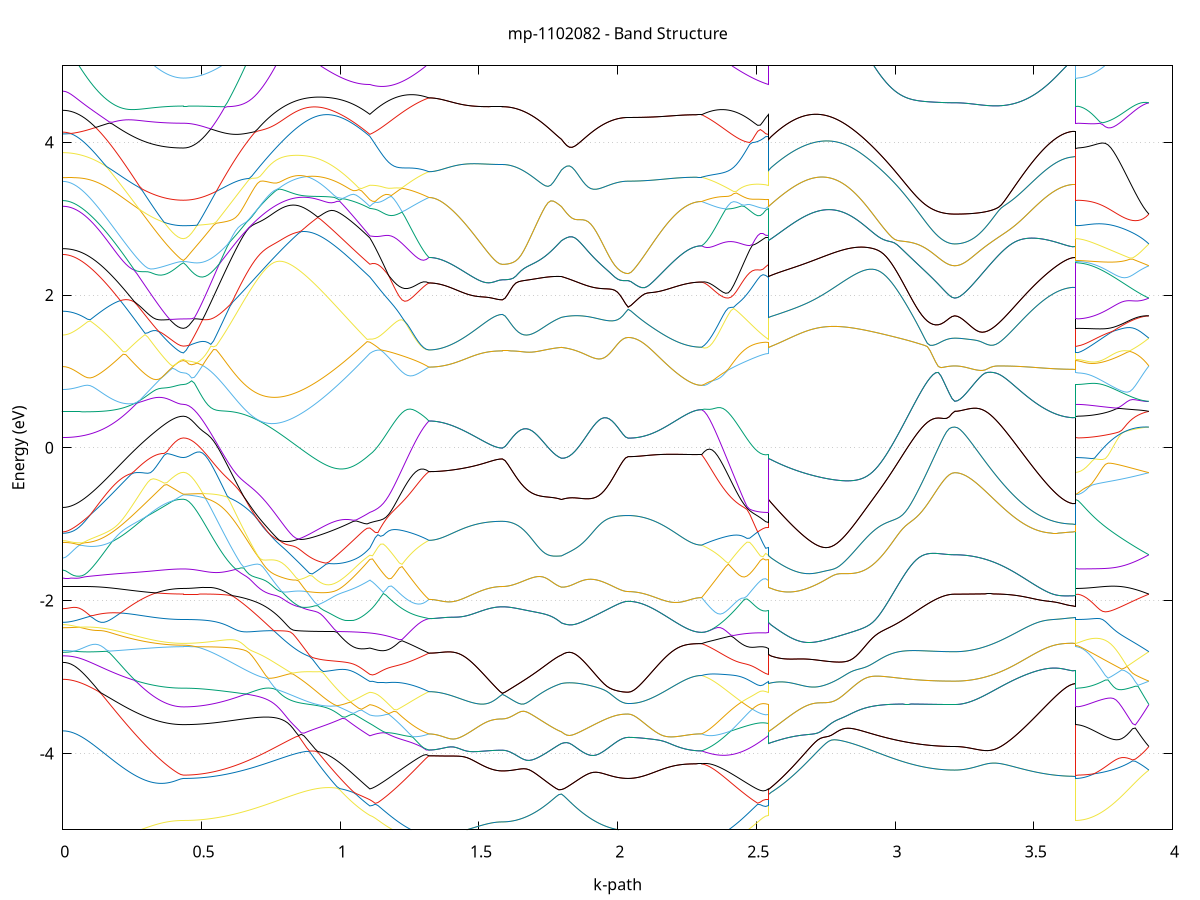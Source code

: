 set title 'mp-1102082 - Band Structure'
set xlabel 'k-path'
set ylabel 'Energy (eV)'
set grid y
set yrange [-5:5]
set terminal png size 800,600
set output 'mp-1102082_bands_gnuplot.png'
plot '-' using 1:2 with lines notitle, '-' using 1:2 with lines notitle, '-' using 1:2 with lines notitle, '-' using 1:2 with lines notitle, '-' using 1:2 with lines notitle, '-' using 1:2 with lines notitle, '-' using 1:2 with lines notitle, '-' using 1:2 with lines notitle, '-' using 1:2 with lines notitle, '-' using 1:2 with lines notitle, '-' using 1:2 with lines notitle, '-' using 1:2 with lines notitle, '-' using 1:2 with lines notitle, '-' using 1:2 with lines notitle, '-' using 1:2 with lines notitle, '-' using 1:2 with lines notitle, '-' using 1:2 with lines notitle, '-' using 1:2 with lines notitle, '-' using 1:2 with lines notitle, '-' using 1:2 with lines notitle, '-' using 1:2 with lines notitle, '-' using 1:2 with lines notitle, '-' using 1:2 with lines notitle, '-' using 1:2 with lines notitle, '-' using 1:2 with lines notitle, '-' using 1:2 with lines notitle, '-' using 1:2 with lines notitle, '-' using 1:2 with lines notitle, '-' using 1:2 with lines notitle, '-' using 1:2 with lines notitle, '-' using 1:2 with lines notitle, '-' using 1:2 with lines notitle, '-' using 1:2 with lines notitle, '-' using 1:2 with lines notitle, '-' using 1:2 with lines notitle, '-' using 1:2 with lines notitle, '-' using 1:2 with lines notitle, '-' using 1:2 with lines notitle, '-' using 1:2 with lines notitle, '-' using 1:2 with lines notitle, '-' using 1:2 with lines notitle, '-' using 1:2 with lines notitle, '-' using 1:2 with lines notitle, '-' using 1:2 with lines notitle, '-' using 1:2 with lines notitle, '-' using 1:2 with lines notitle, '-' using 1:2 with lines notitle, '-' using 1:2 with lines notitle, '-' using 1:2 with lines notitle, '-' using 1:2 with lines notitle, '-' using 1:2 with lines notitle, '-' using 1:2 with lines notitle, '-' using 1:2 with lines notitle, '-' using 1:2 with lines notitle, '-' using 1:2 with lines notitle, '-' using 1:2 with lines notitle, '-' using 1:2 with lines notitle, '-' using 1:2 with lines notitle, '-' using 1:2 with lines notitle, '-' using 1:2 with lines notitle, '-' using 1:2 with lines notitle, '-' using 1:2 with lines notitle, '-' using 1:2 with lines notitle, '-' using 1:2 with lines notitle, '-' using 1:2 with lines notitle, '-' using 1:2 with lines notitle, '-' using 1:2 with lines notitle, '-' using 1:2 with lines notitle, '-' using 1:2 with lines notitle, '-' using 1:2 with lines notitle, '-' using 1:2 with lines notitle, '-' using 1:2 with lines notitle, '-' using 1:2 with lines notitle, '-' using 1:2 with lines notitle, '-' using 1:2 with lines notitle, '-' using 1:2 with lines notitle, '-' using 1:2 with lines notitle, '-' using 1:2 with lines notitle, '-' using 1:2 with lines notitle, '-' using 1:2 with lines notitle, '-' using 1:2 with lines notitle, '-' using 1:2 with lines notitle, '-' using 1:2 with lines notitle, '-' using 1:2 with lines notitle, '-' using 1:2 with lines notitle, '-' using 1:2 with lines notitle, '-' using 1:2 with lines notitle, '-' using 1:2 with lines notitle, '-' using 1:2 with lines notitle, '-' using 1:2 with lines notitle, '-' using 1:2 with lines notitle, '-' using 1:2 with lines notitle, '-' using 1:2 with lines notitle, '-' using 1:2 with lines notitle, '-' using 1:2 with lines notitle, '-' using 1:2 with lines notitle
0.000000 -14.053986
0.009883 -14.053686
0.019765 -14.052986
0.029648 -14.051886
0.039531 -14.050186
0.049413 -14.048086
0.059296 -14.045486
0.069178 -14.042486
0.079061 -14.038986
0.088944 -14.035086
0.098826 -14.030686
0.108709 -14.025886
0.118592 -14.020586
0.128474 -14.014886
0.138357 -14.008786
0.148239 -14.002386
0.158122 -13.995486
0.168005 -13.988186
0.177887 -13.980586
0.187770 -13.972586
0.197653 -13.964386
0.207535 -13.955786
0.217418 -13.946886
0.227300 -13.937786
0.237183 -13.928386
0.247066 -13.918886
0.256948 -13.909186
0.266831 -13.899286
0.276714 -13.889386
0.286596 -13.879486
0.296479 -13.869586
0.306361 -13.859786
0.316244 -13.850186
0.326127 -13.840786
0.336009 -13.831686
0.345892 -13.823086
0.355775 -13.814886
0.365657 -13.807386
0.375540 -13.800586
0.385422 -13.794586
0.395305 -13.789486
0.405188 -13.785486
0.415070 -13.782486
0.424953 -13.780686
0.434836 -13.780086
0.434836 -13.780086
0.444718 -13.779886
0.454599 -13.779286
0.464481 -13.778286
0.474363 -13.776786
0.484245 -13.774886
0.494127 -13.772586
0.504009 -13.769886
0.513891 -13.766786
0.523773 -13.763286
0.533655 -13.759386
0.543537 -13.754986
0.553419 -13.750286
0.563300 -13.745086
0.573182 -13.739586
0.583064 -13.733586
0.592946 -13.727286
0.602828 -13.720586
0.612710 -13.713486
0.622592 -13.705986
0.632474 -13.698186
0.642356 -13.689886
0.652238 -13.681286
0.662120 -13.672386
0.672002 -13.663086
0.681883 -13.653386
0.691765 -13.643386
0.701647 -13.633086
0.711529 -13.622386
0.721411 -13.611386
0.731293 -13.600086
0.741175 -13.588486
0.751057 -13.576486
0.760939 -13.564286
0.770821 -13.551786
0.780703 -13.539086
0.790585 -13.525986
0.800466 -13.512686
0.810348 -13.499186
0.820230 -13.485386
0.830112 -13.471386
0.839994 -13.457186
0.849876 -13.442786
0.859758 -13.428186
0.869640 -13.413386
0.879522 -13.398486
0.889404 -13.383386
0.899286 -13.368086
0.909167 -13.352786
0.919049 -13.337286
0.928931 -13.321786
0.938813 -13.306186
0.948695 -13.290486
0.958577 -13.274786
0.968459 -13.258986
0.978341 -13.243286
0.988223 -13.227586
0.998105 -13.211986
1.007987 -13.196386
1.017869 -13.180886
1.027750 -13.165586
1.037632 -13.150386
1.047514 -13.135386
1.057396 -13.120686
1.067278 -13.106186
1.077160 -13.092086
1.087042 -13.078386
1.096924 -13.065086
1.106806 -13.052386
1.106806 -13.052386
1.116483 -13.046986
1.126161 -13.041686
1.135838 -13.036686
1.145515 -13.031886
1.155193 -13.027286
1.164870 -13.022986
1.174548 -13.018786
1.184225 -13.014886
1.193903 -13.011086
1.203580 -13.007586
1.213257 -13.004286
1.222935 -13.001086
1.232612 -12.998086
1.242290 -12.995286
1.251967 -12.992686
1.261645 -12.990186
1.271322 -12.987886
1.281000 -12.985686
1.290677 -12.983686
1.300354 -12.981786
1.310032 -12.979986
1.319709 -12.978386
1.319709 -12.978386
1.329520 -12.978386
1.339331 -12.978286
1.349142 -12.978086
1.358953 -12.977786
1.368764 -12.977486
1.378575 -12.977186
1.388386 -12.976686
1.398196 -12.976186
1.408007 -12.975686
1.417818 -12.975086
1.427629 -12.974486
1.437440 -12.973886
1.447251 -12.973186
1.457062 -12.972486
1.466873 -12.971786
1.476684 -12.971186
1.486495 -12.970486
1.496305 -12.969886
1.506116 -12.969286
1.515927 -12.968686
1.525738 -12.968186
1.535549 -12.967786
1.545360 -12.967386
1.555171 -12.967186
1.564982 -12.966886
1.574793 -12.966786
1.584604 -12.966786
1.584604 -12.966786
1.594281 -12.966886
1.603958 -12.967086
1.613636 -12.967586
1.623313 -12.968186
1.632991 -12.968986
1.642668 -12.969986
1.652346 -12.971186
1.662023 -12.972486
1.671700 -12.973986
1.681378 -12.975686
1.691055 -12.977586
1.700733 -12.979686
1.710410 -12.981886
1.720088 -12.984386
1.729765 -12.986986
1.739442 -12.989786
1.749120 -12.992686
1.758797 -12.995886
1.768475 -12.999186
1.778152 -13.002686
1.787830 -13.006386
1.797507 -13.010286
1.797507 -13.010286
1.807124 -13.010486
1.816741 -13.010786
1.826358 -13.011286
1.835975 -13.011986
1.845592 -13.012686
1.855209 -13.013586
1.864826 -13.014486
1.874444 -13.015486
1.884061 -13.016486
1.893678 -13.017486
1.903295 -13.018486
1.912912 -13.019586
1.922529 -13.020486
1.932146 -13.021486
1.941763 -13.022386
1.951380 -13.023186
1.960997 -13.023986
1.970614 -13.024686
1.980231 -13.025286
1.989848 -13.025786
1.999465 -13.026186
2.009082 -13.026586
2.018699 -13.026786
2.028316 -13.026986
2.037933 -13.026986
2.037933 -13.026986
2.047744 -13.027086
2.057555 -13.027086
2.067366 -13.027286
2.077177 -13.027486
2.086988 -13.027686
2.096799 -13.027986
2.106610 -13.028386
2.116421 -13.028686
2.126231 -13.029086
2.136042 -13.029586
2.145853 -13.029986
2.155664 -13.030486
2.165475 -13.030986
2.175286 -13.031486
2.185097 -13.031886
2.194908 -13.032386
2.204719 -13.032786
2.214530 -13.033286
2.224340 -13.033686
2.234151 -13.033986
2.243962 -13.034286
2.253773 -13.034586
2.263584 -13.034786
2.273395 -13.034986
2.283206 -13.035186
2.293017 -13.035186
2.302828 -13.035286
2.302828 -13.035286
2.312445 -13.036686
2.322062 -13.038086
2.331679 -13.039286
2.341296 -13.040386
2.350913 -13.041386
2.360530 -13.042286
2.370147 -13.043086
2.379764 -13.043786
2.389381 -13.044386
2.398998 -13.044886
2.408615 -13.045286
2.418232 -13.045686
2.427849 -13.046086
2.437466 -13.046386
2.447083 -13.046586
2.456701 -13.046886
2.466318 -13.047186
2.475935 -13.047486
2.485552 -13.047886
2.495169 -13.048286
2.504786 -13.048786
2.514403 -13.049486
2.524020 -13.050286
2.533637 -13.051186
2.543254 -13.052386
2.543254 -13.010286
2.553136 -13.017986
2.563018 -13.026686
2.572900 -13.036286
2.582782 -13.046686
2.592664 -13.057686
2.602545 -13.069286
2.612427 -13.081286
2.622309 -13.093586
2.632191 -13.106386
2.642073 -13.119286
2.651955 -13.132486
2.661837 -13.145886
2.671719 -13.159386
2.681601 -13.172986
2.691483 -13.186786
2.701365 -13.200486
2.711246 -13.214386
2.721128 -13.228186
2.731010 -13.241986
2.740892 -13.255786
2.750774 -13.269486
2.760656 -13.283186
2.770538 -13.296786
2.780420 -13.310286
2.790302 -13.323686
2.800184 -13.336986
2.810066 -13.350086
2.819948 -13.362986
2.829829 -13.375786
2.839711 -13.388386
2.849593 -13.400886
2.859475 -13.413086
2.869357 -13.425086
2.879239 -13.436786
2.889121 -13.448386
2.899003 -13.459586
2.908885 -13.470686
2.918767 -13.481386
2.928649 -13.491886
2.938530 -13.502086
2.948412 -13.512086
2.958294 -13.521686
2.968176 -13.530986
2.978058 -13.539986
2.987940 -13.548686
2.997822 -13.556986
3.007704 -13.565086
3.017586 -13.572786
3.027468 -13.580086
3.037350 -13.587086
3.047232 -13.593786
3.057113 -13.599986
3.066995 -13.605986
3.076877 -13.611586
3.086759 -13.616786
3.096641 -13.621586
3.106523 -13.625986
3.116405 -13.630086
3.126287 -13.633786
3.136169 -13.637086
3.146051 -13.640086
3.155933 -13.642586
3.165814 -13.644686
3.175696 -13.646486
3.185578 -13.647886
3.195460 -13.648886
3.205342 -13.649486
3.215224 -13.649586
3.215224 -13.649586
3.225107 -13.650086
3.234989 -13.651486
3.244872 -13.653686
3.254755 -13.656886
3.264637 -13.660786
3.274520 -13.665386
3.284402 -13.670786
3.294285 -13.676786
3.304168 -13.683286
3.314050 -13.690286
3.323933 -13.697586
3.333816 -13.705286
3.343698 -13.713286
3.353581 -13.721386
3.363463 -13.729686
3.373346 -13.738086
3.383229 -13.746586
3.393111 -13.754986
3.402994 -13.763286
3.412877 -13.771586
3.422759 -13.779686
3.432642 -13.787686
3.442524 -13.795386
3.452407 -13.802986
3.462290 -13.810286
3.472172 -13.817286
3.482055 -13.824086
3.491938 -13.830486
3.501820 -13.836686
3.511703 -13.842486
3.521586 -13.847886
3.531468 -13.852986
3.541351 -13.857686
3.551233 -13.862086
3.561116 -13.865986
3.570999 -13.869586
3.580881 -13.872686
3.590764 -13.875486
3.600647 -13.877786
3.610529 -13.879686
3.620412 -13.881186
3.630294 -13.882286
3.640177 -13.882886
3.650060 -13.883086
3.650060 -13.780086
3.659871 -13.779886
3.669681 -13.779386
3.679492 -13.778386
3.689303 -13.776986
3.699114 -13.775286
3.708925 -13.773186
3.718736 -13.770586
3.728547 -13.767786
3.738358 -13.764486
3.748169 -13.760886
3.757980 -13.756886
3.767790 -13.752486
3.777601 -13.747786
3.787412 -13.742786
3.797223 -13.737386
3.807034 -13.731686
3.816845 -13.725586
3.826656 -13.719286
3.836467 -13.712586
3.846278 -13.705586
3.856089 -13.698386
3.865899 -13.690886
3.875710 -13.683086
3.885521 -13.675086
3.895332 -13.666786
3.905143 -13.658286
3.914954 -13.649586
e
0.000000 -13.591086
0.009883 -13.590886
0.019765 -13.590486
0.029648 -13.589686
0.039531 -13.588686
0.049413 -13.587286
0.059296 -13.585686
0.069178 -13.583686
0.079061 -13.581486
0.088944 -13.578986
0.098826 -13.576286
0.108709 -13.573186
0.118592 -13.569986
0.128474 -13.566386
0.138357 -13.562686
0.148239 -13.558686
0.158122 -13.554486
0.168005 -13.550086
0.177887 -13.545586
0.187770 -13.540786
0.197653 -13.535986
0.207535 -13.530986
0.217418 -13.525886
0.227300 -13.520686
0.237183 -13.515386
0.247066 -13.510186
0.256948 -13.504886
0.266831 -13.499586
0.276714 -13.494386
0.286596 -13.489186
0.296479 -13.484186
0.306361 -13.479286
0.316244 -13.474586
0.326127 -13.470086
0.336009 -13.465886
0.345892 -13.461886
0.355775 -13.458186
0.365657 -13.454886
0.375540 -13.451886
0.385422 -13.449386
0.395305 -13.447286
0.405188 -13.445586
0.415070 -13.444386
0.424953 -13.443686
0.434836 -13.443386
0.434836 -13.443386
0.444718 -13.443286
0.454599 -13.442686
0.464481 -13.441886
0.474363 -13.440686
0.484245 -13.439186
0.494127 -13.437386
0.504009 -13.435186
0.513891 -13.432586
0.523773 -13.429786
0.533655 -13.426586
0.543537 -13.423086
0.553419 -13.419286
0.563300 -13.415186
0.573182 -13.410686
0.583064 -13.405886
0.592946 -13.400786
0.602828 -13.395486
0.612710 -13.389786
0.622592 -13.383786
0.632474 -13.377586
0.642356 -13.370986
0.652238 -13.364186
0.662120 -13.357086
0.672002 -13.349686
0.681883 -13.342086
0.691765 -13.334286
0.701647 -13.326086
0.711529 -13.317786
0.721411 -13.309186
0.731293 -13.300386
0.741175 -13.291386
0.751057 -13.282186
0.760939 -13.272786
0.770821 -13.263286
0.780703 -13.253486
0.790585 -13.243586
0.800466 -13.233586
0.810348 -13.223386
0.820230 -13.213086
0.830112 -13.202686
0.839994 -13.192186
0.849876 -13.181586
0.859758 -13.170986
0.869640 -13.160286
0.879522 -13.149586
0.889404 -13.138786
0.899286 -13.128086
0.909167 -13.117386
0.919049 -13.106686
0.928931 -13.096186
0.938813 -13.085686
0.948695 -13.075286
0.958577 -13.065086
0.968459 -13.055086
0.978341 -13.045286
0.988223 -13.035786
0.998105 -13.026586
1.007987 -13.017686
1.017869 -13.009386
1.027750 -13.001486
1.037632 -12.994286
1.047514 -12.987786
1.057396 -12.982186
1.067278 -12.977586
1.077160 -12.974186
1.087042 -12.972086
1.096924 -12.971686
1.106806 -12.972886
1.106806 -12.972886
1.116483 -12.971786
1.126161 -12.970786
1.135838 -12.969986
1.145515 -12.969286
1.155193 -12.968686
1.164870 -12.968286
1.174548 -12.967986
1.184225 -12.967886
1.193903 -12.967886
1.203580 -12.967986
1.213257 -12.968186
1.222935 -12.968486
1.232612 -12.968986
1.242290 -12.969586
1.251967 -12.970286
1.261645 -12.971086
1.271322 -12.971986
1.281000 -12.973086
1.290677 -12.974186
1.300354 -12.975486
1.310032 -12.976886
1.319709 -12.978386
1.319709 -12.978386
1.329520 -12.978386
1.339331 -12.978286
1.349142 -12.978086
1.358953 -12.977786
1.368764 -12.977486
1.378575 -12.977186
1.388386 -12.976686
1.398196 -12.976186
1.408007 -12.975686
1.417818 -12.975086
1.427629 -12.974486
1.437440 -12.973886
1.447251 -12.973186
1.457062 -12.972486
1.466873 -12.971786
1.476684 -12.971186
1.486495 -12.970486
1.496305 -12.969886
1.506116 -12.969286
1.515927 -12.968686
1.525738 -12.968186
1.535549 -12.967786
1.545360 -12.967386
1.555171 -12.967186
1.564982 -12.966886
1.574793 -12.966786
1.584604 -12.966786
1.584604 -12.966786
1.594281 -12.966886
1.603958 -12.967086
1.613636 -12.967586
1.623313 -12.968186
1.632991 -12.968986
1.642668 -12.969986
1.652346 -12.971186
1.662023 -12.972486
1.671700 -12.973986
1.681378 -12.975686
1.691055 -12.977586
1.700733 -12.979686
1.710410 -12.981886
1.720088 -12.984386
1.729765 -12.986986
1.739442 -12.989786
1.749120 -12.992686
1.758797 -12.995886
1.768475 -12.999186
1.778152 -13.002686
1.787830 -13.006386
1.797507 -13.010286
1.797507 -13.010286
1.807124 -13.010486
1.816741 -13.010786
1.826358 -13.011286
1.835975 -13.011986
1.845592 -13.012686
1.855209 -13.013586
1.864826 -13.014486
1.874444 -13.015486
1.884061 -13.016486
1.893678 -13.017486
1.903295 -13.018486
1.912912 -13.019586
1.922529 -13.020486
1.932146 -13.021486
1.941763 -13.022386
1.951380 -13.023186
1.960997 -13.023986
1.970614 -13.024686
1.980231 -13.025286
1.989848 -13.025786
1.999465 -13.026186
2.009082 -13.026586
2.018699 -13.026786
2.028316 -13.026986
2.037933 -13.026986
2.037933 -13.026986
2.047744 -13.027086
2.057555 -13.027086
2.067366 -13.027286
2.077177 -13.027486
2.086988 -13.027686
2.096799 -13.027986
2.106610 -13.028386
2.116421 -13.028686
2.126231 -13.029086
2.136042 -13.029586
2.145853 -13.029986
2.155664 -13.030486
2.165475 -13.030986
2.175286 -13.031486
2.185097 -13.031886
2.194908 -13.032386
2.204719 -13.032786
2.214530 -13.033286
2.224340 -13.033686
2.234151 -13.033986
2.243962 -13.034286
2.253773 -13.034586
2.263584 -13.034786
2.273395 -13.034986
2.283206 -13.035186
2.293017 -13.035186
2.302828 -13.035286
2.302828 -13.035286
2.312445 -13.033686
2.322062 -13.031986
2.331679 -13.030186
2.341296 -13.028186
2.350913 -13.026186
2.360530 -13.024086
2.370147 -13.021786
2.379764 -13.019386
2.389381 -13.016986
2.398998 -13.014486
2.408615 -13.011786
2.418232 -13.009086
2.427849 -13.006386
2.437466 -13.003586
2.447083 -13.000686
2.456701 -12.997786
2.466318 -12.994886
2.475935 -12.991986
2.485552 -12.989086
2.495169 -12.986186
2.504786 -12.983386
2.514403 -12.980586
2.524020 -12.977886
2.533637 -12.975286
2.543254 -12.972886
2.543254 -13.010286
2.553136 -13.017986
2.563018 -13.026686
2.572900 -13.036286
2.582782 -13.046686
2.592664 -13.057686
2.602545 -13.069286
2.612427 -13.081286
2.622309 -13.093586
2.632191 -13.106386
2.642073 -13.119286
2.651955 -13.132486
2.661837 -13.145886
2.671719 -13.159386
2.681601 -13.172986
2.691483 -13.186786
2.701365 -13.200486
2.711246 -13.214386
2.721128 -13.228186
2.731010 -13.241986
2.740892 -13.255786
2.750774 -13.269486
2.760656 -13.283186
2.770538 -13.296786
2.780420 -13.310286
2.790302 -13.323686
2.800184 -13.336986
2.810066 -13.350086
2.819948 -13.362986
2.829829 -13.375786
2.839711 -13.388386
2.849593 -13.400886
2.859475 -13.413086
2.869357 -13.425086
2.879239 -13.436786
2.889121 -13.448386
2.899003 -13.459586
2.908885 -13.470686
2.918767 -13.481386
2.928649 -13.491886
2.938530 -13.502086
2.948412 -13.512086
2.958294 -13.521686
2.968176 -13.530986
2.978058 -13.539986
2.987940 -13.548686
2.997822 -13.556986
3.007704 -13.565086
3.017586 -13.572786
3.027468 -13.580086
3.037350 -13.587086
3.047232 -13.593786
3.057113 -13.599986
3.066995 -13.605986
3.076877 -13.611586
3.086759 -13.616786
3.096641 -13.621586
3.106523 -13.625986
3.116405 -13.630086
3.126287 -13.633786
3.136169 -13.637086
3.146051 -13.639986
3.155933 -13.642586
3.165814 -13.644686
3.175696 -13.646486
3.185578 -13.647886
3.195460 -13.648886
3.205342 -13.649486
3.215224 -13.649586
3.215224 -13.649586
3.225107 -13.650086
3.234989 -13.651486
3.244872 -13.653686
3.254755 -13.656886
3.264637 -13.660786
3.274520 -13.665386
3.284402 -13.670786
3.294285 -13.676786
3.304168 -13.683286
3.314050 -13.690286
3.323933 -13.697586
3.333816 -13.705286
3.343698 -13.713286
3.353581 -13.721386
3.363463 -13.729686
3.373346 -13.738086
3.383229 -13.746586
3.393111 -13.754986
3.402994 -13.763286
3.412877 -13.771586
3.422759 -13.779686
3.432642 -13.787686
3.442524 -13.795386
3.452407 -13.802986
3.462290 -13.810286
3.472172 -13.817286
3.482055 -13.824086
3.491938 -13.830486
3.501820 -13.836686
3.511703 -13.842486
3.521586 -13.847886
3.531468 -13.852986
3.541351 -13.857686
3.551233 -13.862086
3.561116 -13.865986
3.570999 -13.869586
3.580881 -13.872686
3.590764 -13.875486
3.600647 -13.877786
3.610529 -13.879686
3.620412 -13.881186
3.630294 -13.882286
3.640177 -13.882886
3.650060 -13.883086
3.650060 -13.443386
3.659871 -13.443986
3.669681 -13.445786
3.679492 -13.448786
3.689303 -13.452786
3.699114 -13.457686
3.708925 -13.463386
3.718736 -13.469886
3.728547 -13.476886
3.738358 -13.484486
3.748169 -13.492586
3.757980 -13.500986
3.767790 -13.509686
3.777601 -13.518586
3.787412 -13.527786
3.797223 -13.537086
3.807034 -13.546486
3.816845 -13.556086
3.826656 -13.565686
3.836467 -13.575186
3.846278 -13.584786
3.856089 -13.594386
3.865899 -13.603886
3.875710 -13.613286
3.885521 -13.622586
3.895332 -13.631786
3.905143 -13.640786
3.914954 -13.649586
e
0.000000 -13.098986
0.009883 -13.098886
0.019765 -13.098886
0.029648 -13.098786
0.039531 -13.098686
0.049413 -13.098586
0.059296 -13.098386
0.069178 -13.098386
0.079061 -13.098286
0.088944 -13.098286
0.098826 -13.098486
0.108709 -13.098786
0.118592 -13.099186
0.128474 -13.099886
0.138357 -13.100786
0.148239 -13.101986
0.158122 -13.103586
0.168005 -13.105586
0.177887 -13.107886
0.187770 -13.110786
0.197653 -13.114186
0.207535 -13.117986
0.217418 -13.122486
0.227300 -13.127486
0.237183 -13.133086
0.247066 -13.139186
0.256948 -13.145886
0.266831 -13.153086
0.276714 -13.160786
0.286596 -13.168886
0.296479 -13.177186
0.306361 -13.185886
0.316244 -13.194586
0.326127 -13.203386
0.336009 -13.211986
0.345892 -13.220486
0.355775 -13.228586
0.365657 -13.236086
0.375540 -13.242986
0.385422 -13.249186
0.395305 -13.254386
0.405188 -13.258586
0.415070 -13.261686
0.424953 -13.263586
0.434836 -13.264186
0.434836 -13.264186
0.444718 -13.263986
0.454599 -13.263386
0.464481 -13.262486
0.474363 -13.261086
0.484245 -13.259386
0.494127 -13.257186
0.504009 -13.254686
0.513891 -13.251786
0.523773 -13.248586
0.533655 -13.244886
0.543537 -13.240886
0.553419 -13.236586
0.563300 -13.231786
0.573182 -13.226786
0.583064 -13.221286
0.592946 -13.215586
0.602828 -13.209486
0.612710 -13.203086
0.622592 -13.196386
0.632474 -13.189286
0.642356 -13.181986
0.652238 -13.174386
0.662120 -13.166486
0.672002 -13.158386
0.681883 -13.149986
0.691765 -13.141386
0.701647 -13.132486
0.711529 -13.123386
0.721411 -13.114186
0.731293 -13.104686
0.741175 -13.095086
0.751057 -13.085386
0.760939 -13.075486
0.770821 -13.065486
0.780703 -13.055386
0.790585 -13.045286
0.800466 -13.035086
0.810348 -13.024886
0.820230 -13.014586
0.830112 -13.004386
0.839994 -12.994186
0.849876 -12.984086
0.859758 -12.974086
0.869640 -12.964186
0.879522 -12.954386
0.889404 -12.944786
0.899286 -12.935286
0.909167 -12.926086
0.919049 -12.917186
0.928931 -12.908486
0.938813 -12.900086
0.948695 -12.891986
0.958577 -12.884186
0.968459 -12.876786
0.978341 -12.869786
0.988223 -12.863186
0.998105 -12.857086
1.007987 -12.851286
1.017869 -12.845986
1.027750 -12.841186
1.037632 -12.836786
1.047514 -12.832786
1.057396 -12.829286
1.067278 -12.826186
1.077160 -12.823586
1.087042 -12.821186
1.096924 -12.819286
1.106806 -12.817486
1.106806 -12.817486
1.116483 -12.818786
1.126161 -12.819986
1.135838 -12.821086
1.145515 -12.822086
1.155193 -12.822986
1.164870 -12.823786
1.174548 -12.824586
1.184225 -12.825186
1.193903 -12.825686
1.203580 -12.826086
1.213257 -12.826486
1.222935 -12.826686
1.232612 -12.826886
1.242290 -12.826886
1.251967 -12.826886
1.261645 -12.826786
1.271322 -12.826586
1.281000 -12.826286
1.290677 -12.825986
1.300354 -12.825586
1.310032 -12.825086
1.319709 -12.824486
1.319709 -12.824486
1.329520 -12.824486
1.339331 -12.824686
1.349142 -12.824886
1.358953 -12.825086
1.368764 -12.825486
1.378575 -12.825886
1.388386 -12.826386
1.398196 -12.826886
1.408007 -12.827486
1.417818 -12.828186
1.427629 -12.828886
1.437440 -12.829586
1.447251 -12.830286
1.457062 -12.831086
1.466873 -12.831786
1.476684 -12.832586
1.486495 -12.833286
1.496305 -12.833986
1.506116 -12.834586
1.515927 -12.835186
1.525738 -12.835786
1.535549 -12.836286
1.545360 -12.836686
1.555171 -12.836986
1.564982 -12.837186
1.574793 -12.837386
1.584604 -12.837386
1.584604 -12.837386
1.594281 -12.837286
1.603958 -12.837086
1.613636 -12.836786
1.623313 -12.836386
1.632991 -12.835786
1.642668 -12.834986
1.652346 -12.834186
1.662023 -12.833186
1.671700 -12.832086
1.681378 -12.830886
1.691055 -12.829586
1.700733 -12.828186
1.710410 -12.826586
1.720088 -12.824886
1.729765 -12.823186
1.739442 -12.821286
1.749120 -12.819386
1.758797 -12.817286
1.768475 -12.815186
1.778152 -12.812886
1.787830 -12.810586
1.797507 -12.808286
1.797507 -12.808286
1.807124 -12.807286
1.816741 -12.806186
1.826358 -12.804986
1.835975 -12.803786
1.845592 -12.802586
1.855209 -12.801386
1.864826 -12.800186
1.874444 -12.798986
1.884061 -12.797786
1.893678 -12.796686
1.903295 -12.795586
1.912912 -12.794586
1.922529 -12.793586
1.932146 -12.792686
1.941763 -12.791786
1.951380 -12.791086
1.960997 -12.790386
1.970614 -12.789786
1.980231 -12.789186
1.989848 -12.788786
1.999465 -12.788386
2.009082 -12.788086
2.018699 -12.787886
2.028316 -12.787786
2.037933 -12.787686
2.037933 -12.787686
2.047744 -12.787686
2.057555 -12.787586
2.067366 -12.787386
2.077177 -12.787186
2.086988 -12.786786
2.096799 -12.786486
2.106610 -12.785986
2.116421 -12.785486
2.126231 -12.784986
2.136042 -12.784486
2.145853 -12.783886
2.155664 -12.783286
2.165475 -12.782686
2.175286 -12.781986
2.185097 -12.781386
2.194908 -12.780786
2.204719 -12.780286
2.214530 -12.779686
2.224340 -12.779186
2.234151 -12.778786
2.243962 -12.778386
2.253773 -12.777986
2.263584 -12.777686
2.273395 -12.777486
2.283206 -12.777286
2.293017 -12.777186
2.302828 -12.777086
2.302828 -12.777086
2.312445 -12.777486
2.322062 -12.777886
2.331679 -12.778486
2.341296 -12.779186
2.350913 -12.779986
2.360530 -12.780886
2.370147 -12.781986
2.379764 -12.783086
2.389381 -12.784386
2.398998 -12.785886
2.408615 -12.787386
2.418232 -12.789086
2.427849 -12.790886
2.437466 -12.792786
2.447083 -12.794786
2.456701 -12.796786
2.466318 -12.798986
2.475935 -12.801286
2.485552 -12.803586
2.495169 -12.805886
2.504786 -12.808286
2.514403 -12.810586
2.524020 -12.812986
2.533637 -12.815286
2.543254 -12.817486
2.543254 -12.808286
2.553136 -12.805386
2.563018 -12.802386
2.572900 -12.799386
2.582782 -12.796486
2.592664 -12.793786
2.602545 -12.791286
2.612427 -12.789186
2.622309 -12.787586
2.632191 -12.786286
2.642073 -12.785586
2.651955 -12.785286
2.661837 -12.785486
2.671719 -12.786186
2.681601 -12.787386
2.691483 -12.788986
2.701365 -12.791186
2.711246 -12.793786
2.721128 -12.796786
2.731010 -12.800286
2.740892 -12.804086
2.750774 -12.808386
2.760656 -12.812986
2.770538 -12.817886
2.780420 -12.823186
2.790302 -12.828686
2.800184 -12.834486
2.810066 -12.840486
2.819948 -12.846786
2.829829 -12.853186
2.839711 -12.859786
2.849593 -12.866486
2.859475 -12.873386
2.869357 -12.880286
2.879239 -12.887186
2.889121 -12.894286
2.899003 -12.901286
2.908885 -12.908286
2.918767 -12.915386
2.928649 -12.922286
2.938530 -12.929186
2.948412 -12.936086
2.958294 -12.942786
2.968176 -12.949386
2.978058 -12.955886
2.987940 -12.962186
2.997822 -12.968386
3.007704 -12.974286
3.017586 -12.980086
3.027468 -12.985686
3.037350 -12.991086
3.047232 -12.996186
3.057113 -13.001086
3.066995 -13.005786
3.076877 -13.010186
3.086759 -13.014286
3.096641 -13.018186
3.106523 -13.021786
3.116405 -13.025086
3.126287 -13.028086
3.136169 -13.030786
3.146051 -13.033086
3.155933 -13.035186
3.165814 -13.036986
3.175696 -13.038386
3.185578 -13.039586
3.195460 -13.040386
3.205342 -13.040886
3.215224 -13.040986
3.215224 -13.040986
3.225107 -13.040486
3.234989 -13.038886
3.244872 -13.036186
3.254755 -13.032486
3.264637 -13.027886
3.274520 -13.022386
3.284402 -13.016186
3.294285 -13.009186
3.304168 -13.001586
3.314050 -12.993386
3.323933 -12.984886
3.333816 -12.975986
3.343698 -12.966786
3.353581 -12.957486
3.363463 -12.948086
3.373346 -12.938686
3.383229 -12.929286
3.393111 -12.920086
3.402994 -12.911086
3.412877 -12.902286
3.422759 -12.893786
3.432642 -12.885686
3.442524 -12.877886
3.452407 -12.870386
3.462290 -12.863386
3.472172 -12.856786
3.482055 -12.850486
3.491938 -12.844786
3.501820 -12.839386
3.511703 -12.834486
3.521586 -12.829886
3.531468 -12.825786
3.541351 -12.822086
3.551233 -12.818786
3.561116 -12.815786
3.570999 -12.813186
3.580881 -12.810886
3.590764 -12.808886
3.600647 -12.807286
3.610529 -12.805986
3.620412 -12.804986
3.630294 -12.804186
3.640177 -12.803786
3.650060 -12.803686
3.650060 -13.264186
3.659871 -13.263586
3.669681 -13.261986
3.679492 -13.259286
3.689303 -13.255586
3.699114 -13.250986
3.708925 -13.245686
3.718736 -13.239586
3.728547 -13.232986
3.738358 -13.225786
3.748169 -13.218186
3.757980 -13.210086
3.767790 -13.201686
3.777601 -13.192886
3.787412 -13.183786
3.797223 -13.174286
3.807034 -13.164586
3.816845 -13.154586
3.826656 -13.144286
3.836467 -13.133686
3.846278 -13.122886
3.856089 -13.111786
3.865899 -13.100486
3.875710 -13.088986
3.885521 -13.077286
3.895332 -13.065386
3.905143 -13.053286
3.914954 -13.040986
e
0.000000 -12.631886
0.009883 -12.632086
0.019765 -12.632486
0.029648 -12.633186
0.039531 -12.634186
0.049413 -12.635386
0.059296 -12.636986
0.069178 -12.638786
0.079061 -12.640886
0.088944 -12.643286
0.098826 -12.645886
0.108709 -12.648886
0.118592 -12.652086
0.128474 -12.655486
0.138357 -12.659186
0.148239 -12.663086
0.158122 -12.667286
0.168005 -12.671686
0.177887 -12.676386
0.187770 -12.681186
0.197653 -12.686186
0.207535 -12.691386
0.217418 -12.696686
0.227300 -12.702086
0.237183 -12.707586
0.247066 -12.713186
0.256948 -12.718786
0.266831 -12.724486
0.276714 -12.730086
0.286596 -12.735686
0.296479 -12.741086
0.306361 -12.746386
0.316244 -12.751586
0.326127 -12.756486
0.336009 -12.761186
0.345892 -12.765486
0.355775 -12.769586
0.365657 -12.773186
0.375540 -12.776486
0.385422 -12.779286
0.395305 -12.781586
0.405188 -12.783486
0.415070 -12.784786
0.424953 -12.785586
0.434836 -12.785886
0.434836 -12.785886
0.444718 -12.785786
0.454599 -12.785586
0.464481 -12.785086
0.474363 -12.784486
0.484245 -12.783686
0.494127 -12.782786
0.504009 -12.781586
0.513891 -12.780286
0.523773 -12.778886
0.533655 -12.777286
0.543537 -12.775486
0.553419 -12.773686
0.563300 -12.771586
0.573182 -12.769486
0.583064 -12.767186
0.592946 -12.764786
0.602828 -12.762186
0.612710 -12.759586
0.622592 -12.756886
0.632474 -12.754186
0.642356 -12.751286
0.652238 -12.748386
0.662120 -12.745486
0.672002 -12.742486
0.681883 -12.739486
0.691765 -12.736486
0.701647 -12.733486
0.711529 -12.730486
0.721411 -12.727586
0.731293 -12.724686
0.741175 -12.721886
0.751057 -12.719186
0.760939 -12.716586
0.770821 -12.714086
0.780703 -12.711786
0.790585 -12.709586
0.800466 -12.707586
0.810348 -12.705786
0.820230 -12.704186
0.830112 -12.702886
0.839994 -12.701786
0.849876 -12.700986
0.859758 -12.700586
0.869640 -12.700386
0.879522 -12.700586
0.889404 -12.701086
0.899286 -12.701986
0.909167 -12.703186
0.919049 -12.704886
0.928931 -12.706986
0.938813 -12.709486
0.948695 -12.712386
0.958577 -12.715786
0.968459 -12.719586
0.978341 -12.723786
0.988223 -12.728386
0.998105 -12.733286
1.007987 -12.738586
1.017869 -12.744286
1.027750 -12.750086
1.037632 -12.756186
1.047514 -12.762286
1.057396 -12.768286
1.067278 -12.774186
1.077160 -12.779786
1.087042 -12.784786
1.096924 -12.789086
1.106806 -12.792586
1.106806 -12.792586
1.116483 -12.794886
1.126161 -12.797186
1.135838 -12.799286
1.145515 -12.801386
1.155193 -12.803386
1.164870 -12.805286
1.174548 -12.807086
1.184225 -12.808786
1.193903 -12.810386
1.203580 -12.811986
1.213257 -12.813486
1.222935 -12.814786
1.232612 -12.816086
1.242290 -12.817386
1.251967 -12.818486
1.261645 -12.819586
1.271322 -12.820586
1.281000 -12.821486
1.290677 -12.822386
1.300354 -12.823186
1.310032 -12.823886
1.319709 -12.824486
1.319709 -12.824486
1.329520 -12.824486
1.339331 -12.824686
1.349142 -12.824886
1.358953 -12.825086
1.368764 -12.825486
1.378575 -12.825886
1.388386 -12.826386
1.398196 -12.826886
1.408007 -12.827486
1.417818 -12.828186
1.427629 -12.828886
1.437440 -12.829586
1.447251 -12.830286
1.457062 -12.831086
1.466873 -12.831786
1.476684 -12.832586
1.486495 -12.833286
1.496305 -12.833986
1.506116 -12.834586
1.515927 -12.835186
1.525738 -12.835786
1.535549 -12.836286
1.545360 -12.836686
1.555171 -12.836986
1.564982 -12.837186
1.574793 -12.837386
1.584604 -12.837386
1.584604 -12.837386
1.594281 -12.837286
1.603958 -12.837086
1.613636 -12.836786
1.623313 -12.836386
1.632991 -12.835786
1.642668 -12.834986
1.652346 -12.834186
1.662023 -12.833186
1.671700 -12.832086
1.681378 -12.830886
1.691055 -12.829586
1.700733 -12.828186
1.710410 -12.826586
1.720088 -12.824886
1.729765 -12.823186
1.739442 -12.821286
1.749120 -12.819386
1.758797 -12.817286
1.768475 -12.815186
1.778152 -12.812886
1.787830 -12.810586
1.797507 -12.808286
1.797507 -12.808286
1.807124 -12.807286
1.816741 -12.806186
1.826358 -12.804986
1.835975 -12.803786
1.845592 -12.802586
1.855209 -12.801386
1.864826 -12.800186
1.874444 -12.798986
1.884061 -12.797786
1.893678 -12.796686
1.903295 -12.795586
1.912912 -12.794586
1.922529 -12.793586
1.932146 -12.792686
1.941763 -12.791786
1.951380 -12.791086
1.960997 -12.790386
1.970614 -12.789786
1.980231 -12.789186
1.989848 -12.788786
1.999465 -12.788386
2.009082 -12.788086
2.018699 -12.787886
2.028316 -12.787786
2.037933 -12.787686
2.037933 -12.787686
2.047744 -12.787686
2.057555 -12.787586
2.067366 -12.787386
2.077177 -12.787186
2.086988 -12.786786
2.096799 -12.786486
2.106610 -12.785986
2.116421 -12.785486
2.126231 -12.784986
2.136042 -12.784486
2.145853 -12.783886
2.155664 -12.783286
2.165475 -12.782686
2.175286 -12.781986
2.185097 -12.781386
2.194908 -12.780786
2.204719 -12.780286
2.214530 -12.779686
2.224340 -12.779186
2.234151 -12.778786
2.243962 -12.778386
2.253773 -12.777986
2.263584 -12.777686
2.273395 -12.777486
2.283206 -12.777286
2.293017 -12.777186
2.302828 -12.777086
2.302828 -12.777086
2.312445 -12.776886
2.322062 -12.776786
2.331679 -12.776786
2.341296 -12.776886
2.350913 -12.777086
2.360530 -12.777386
2.370147 -12.777686
2.379764 -12.778186
2.389381 -12.778686
2.398998 -12.779286
2.408615 -12.779986
2.418232 -12.780686
2.427849 -12.781486
2.437466 -12.782386
2.447083 -12.783286
2.456701 -12.784186
2.466318 -12.785186
2.475935 -12.786186
2.485552 -12.787186
2.495169 -12.788186
2.504786 -12.789086
2.514403 -12.790086
2.524020 -12.790986
2.533637 -12.791786
2.543254 -12.792586
2.543254 -12.808286
2.553136 -12.805386
2.563018 -12.802386
2.572900 -12.799386
2.582782 -12.796486
2.592664 -12.793786
2.602545 -12.791286
2.612427 -12.789186
2.622309 -12.787586
2.632191 -12.786286
2.642073 -12.785586
2.651955 -12.785286
2.661837 -12.785486
2.671719 -12.786186
2.681601 -12.787386
2.691483 -12.788986
2.701365 -12.791186
2.711246 -12.793786
2.721128 -12.796786
2.731010 -12.800286
2.740892 -12.804086
2.750774 -12.808386
2.760656 -12.812986
2.770538 -12.817886
2.780420 -12.823186
2.790302 -12.828686
2.800184 -12.834486
2.810066 -12.840486
2.819948 -12.846786
2.829829 -12.853186
2.839711 -12.859786
2.849593 -12.866486
2.859475 -12.873386
2.869357 -12.880286
2.879239 -12.887186
2.889121 -12.894286
2.899003 -12.901286
2.908885 -12.908286
2.918767 -12.915386
2.928649 -12.922286
2.938530 -12.929186
2.948412 -12.936086
2.958294 -12.942786
2.968176 -12.949386
2.978058 -12.955886
2.987940 -12.962186
2.997822 -12.968386
3.007704 -12.974286
3.017586 -12.980086
3.027468 -12.985686
3.037350 -12.991086
3.047232 -12.996186
3.057113 -13.001086
3.066995 -13.005786
3.076877 -13.010186
3.086759 -13.014286
3.096641 -13.018186
3.106523 -13.021786
3.116405 -13.025086
3.126287 -13.028086
3.136169 -13.030786
3.146051 -13.033086
3.155933 -13.035186
3.165814 -13.036986
3.175696 -13.038386
3.185578 -13.039586
3.195460 -13.040386
3.205342 -13.040886
3.215224 -13.040986
3.215224 -13.040986
3.225107 -13.040486
3.234989 -13.038886
3.244872 -13.036186
3.254755 -13.032486
3.264637 -13.027886
3.274520 -13.022386
3.284402 -13.016186
3.294285 -13.009186
3.304168 -13.001586
3.314050 -12.993386
3.323933 -12.984886
3.333816 -12.975986
3.343698 -12.966786
3.353581 -12.957486
3.363463 -12.948086
3.373346 -12.938686
3.383229 -12.929286
3.393111 -12.920086
3.402994 -12.911086
3.412877 -12.902286
3.422759 -12.893786
3.432642 -12.885686
3.442524 -12.877886
3.452407 -12.870386
3.462290 -12.863386
3.472172 -12.856786
3.482055 -12.850486
3.491938 -12.844786
3.501820 -12.839386
3.511703 -12.834486
3.521586 -12.829886
3.531468 -12.825786
3.541351 -12.822086
3.551233 -12.818786
3.561116 -12.815786
3.570999 -12.813186
3.580881 -12.810886
3.590764 -12.808886
3.600647 -12.807286
3.610529 -12.805986
3.620412 -12.804986
3.630294 -12.804186
3.640177 -12.803786
3.650060 -12.803686
3.650060 -12.785886
3.659871 -12.786486
3.669681 -12.788086
3.679492 -12.790886
3.689303 -12.794686
3.699114 -12.799586
3.708925 -12.805386
3.718736 -12.812186
3.728547 -12.819786
3.738358 -12.828186
3.748169 -12.837186
3.757980 -12.846986
3.767790 -12.857286
3.777601 -12.868086
3.787412 -12.879286
3.797223 -12.890886
3.807034 -12.902886
3.816845 -12.915086
3.826656 -12.927386
3.836467 -12.939986
3.846278 -12.952586
3.856089 -12.965286
3.865899 -12.978086
3.875710 -12.990786
3.885521 -13.003486
3.895332 -13.016086
3.905143 -13.028586
3.914954 -13.040986
e
0.000000 -11.805486
0.009883 -11.807786
0.019765 -11.814286
0.029648 -11.824686
0.039531 -11.838286
0.049413 -11.854486
0.059296 -11.872686
0.069178 -11.892386
0.079061 -11.912986
0.088944 -11.934286
0.098826 -11.955886
0.108709 -11.977486
0.118592 -11.999086
0.128474 -12.020186
0.138357 -12.040886
0.148239 -12.060886
0.158122 -12.080186
0.168005 -12.098486
0.177887 -12.115786
0.187770 -12.131986
0.197653 -12.146886
0.207535 -12.160586
0.217418 -12.172886
0.227300 -12.183686
0.237183 -12.193086
0.247066 -12.200986
0.256948 -12.207286
0.266831 -12.212086
0.276714 -12.215286
0.286596 -12.216986
0.296479 -12.217186
0.306361 -12.215986
0.316244 -12.213486
0.326127 -12.209586
0.336009 -12.204586
0.345892 -12.198386
0.355775 -12.191386
0.365657 -12.183486
0.375540 -12.175186
0.385422 -12.166586
0.395305 -12.158186
0.405188 -12.150486
0.415070 -12.144186
0.424953 -12.139886
0.434836 -12.138486
0.434836 -12.138486
0.444718 -12.138186
0.454599 -12.137386
0.464481 -12.136086
0.474363 -12.134186
0.484245 -12.131786
0.494127 -12.128886
0.504009 -12.125486
0.513891 -12.121486
0.523773 -12.116986
0.533655 -12.111986
0.543537 -12.106386
0.553419 -12.100386
0.563300 -12.093786
0.573182 -12.086686
0.583064 -12.079086
0.592946 -12.070886
0.602828 -12.062286
0.612710 -12.053186
0.622592 -12.043486
0.632474 -12.033386
0.642356 -12.022686
0.652238 -12.011586
0.662120 -11.999886
0.672002 -11.987786
0.681883 -11.975186
0.691765 -11.962186
0.701647 -11.948586
0.711529 -11.934586
0.721411 -11.920186
0.731293 -11.905186
0.741175 -11.889886
0.751057 -11.874086
0.760939 -11.857886
0.770821 -11.841186
0.780703 -11.824086
0.790585 -11.806686
0.800466 -11.788786
0.810348 -11.770486
0.820230 -11.751886
0.830112 -11.732886
0.839994 -11.713486
0.849876 -11.693786
0.859758 -11.673786
0.869640 -11.653486
0.879522 -11.632786
0.889404 -11.611886
0.899286 -11.590686
0.909167 -11.569286
0.919049 -11.547586
0.928931 -11.525686
0.938813 -11.503686
0.948695 -11.481386
0.958577 -11.458986
0.968459 -11.436486
0.978341 -11.413986
0.988223 -11.391286
0.998105 -11.368586
1.007987 -11.345986
1.017869 -11.323286
1.027750 -11.300686
1.037632 -11.278186
1.047514 -11.255786
1.057396 -11.233586
1.067278 -11.211586
1.077160 -11.189786
1.087042 -11.168286
1.096924 -11.146986
1.106806 -11.126086
1.106806 -11.126086
1.116483 -11.120086
1.126161 -11.113986
1.135838 -11.107886
1.145515 -11.101686
1.155193 -11.095586
1.164870 -11.089386
1.174548 -11.083286
1.184225 -11.077186
1.193903 -11.071086
1.203580 -11.065086
1.213257 -11.059086
1.222935 -11.053186
1.232612 -11.047386
1.242290 -11.041686
1.251967 -11.035986
1.261645 -11.030486
1.271322 -11.025086
1.281000 -11.019686
1.290677 -11.014486
1.300354 -11.009386
1.310032 -11.004286
1.319709 -10.999386
1.319709 -10.999386
1.329520 -10.999786
1.339331 -11.000786
1.349142 -11.002486
1.358953 -11.004786
1.368764 -11.007586
1.378575 -11.010786
1.388386 -11.014486
1.398196 -11.018386
1.408007 -11.022586
1.417818 -11.026886
1.427629 -11.031186
1.437440 -11.035486
1.447251 -11.039786
1.457062 -11.043986
1.466873 -11.047986
1.476684 -11.051786
1.486495 -11.055386
1.496305 -11.058786
1.506116 -11.061786
1.515927 -11.064486
1.525738 -11.066886
1.535549 -11.068986
1.545360 -11.070686
1.555171 -11.071986
1.564982 -11.072986
1.574793 -11.073586
1.584604 -11.073786
1.584604 -11.073786
1.594281 -11.073786
1.603958 -11.073986
1.613636 -11.074286
1.623313 -11.074686
1.632991 -11.075286
1.642668 -11.075886
1.652346 -11.076686
1.662023 -11.077586
1.671700 -11.078586
1.681378 -11.079686
1.691055 -11.080986
1.700733 -11.082286
1.710410 -11.083786
1.720088 -11.085386
1.729765 -11.086986
1.739442 -11.088786
1.749120 -11.090686
1.758797 -11.092586
1.768475 -11.094686
1.778152 -11.096786
1.787830 -11.098986
1.797507 -11.101186
1.797507 -11.101186
1.807124 -11.097986
1.816741 -11.094786
1.826358 -11.091586
1.835975 -11.088486
1.845592 -11.085386
1.855209 -11.082386
1.864826 -11.079386
1.874444 -11.076586
1.884061 -11.073886
1.893678 -11.071186
1.903295 -11.068686
1.912912 -11.066386
1.922529 -11.064086
1.932146 -11.062086
1.941763 -11.060186
1.951380 -11.058386
1.960997 -11.056786
1.970614 -11.055386
1.980231 -11.054186
1.989848 -11.053186
1.999465 -11.052286
2.009082 -11.051586
2.018699 -11.051186
2.028316 -11.050886
2.037933 -11.050786
2.037933 -11.050786
2.047744 -11.050586
2.057555 -11.049886
2.067366 -11.048886
2.077177 -11.047386
2.086988 -11.045486
2.096799 -11.043286
2.106610 -11.040586
2.116421 -11.037586
2.126231 -11.034186
2.136042 -11.030486
2.145853 -11.026386
2.155664 -11.022086
2.165475 -11.017486
2.175286 -11.012586
2.185097 -11.007586
2.194908 -11.002486
2.204719 -10.997386
2.214530 -10.992186
2.224340 -10.987086
2.234151 -10.982186
2.243962 -10.977686
2.253773 -10.973486
2.263584 -10.969786
2.273395 -10.966886
2.283206 -10.964586
2.293017 -10.963286
2.302828 -10.962786
2.302828 -10.962786
2.312445 -10.968086
2.322062 -10.973586
2.331679 -10.979386
2.341296 -10.985486
2.350913 -10.991686
2.360530 -10.998086
2.370147 -11.004686
2.379764 -11.011486
2.389381 -11.018386
2.398998 -11.025386
2.408615 -11.032486
2.418232 -11.039686
2.427849 -11.046886
2.437466 -11.054086
2.447083 -11.061286
2.456701 -11.068386
2.466318 -11.075386
2.475935 -11.082386
2.485552 -11.089186
2.495169 -11.095886
2.504786 -11.102286
2.514403 -11.108586
2.524020 -11.114686
2.533637 -11.120586
2.543254 -11.126086
2.543254 -11.101186
2.553136 -11.111786
2.563018 -11.123486
2.572900 -11.136386
2.582782 -11.150386
2.592664 -11.165186
2.602545 -11.180986
2.612427 -11.197486
2.622309 -11.214686
2.632191 -11.232386
2.642073 -11.250686
2.651955 -11.269286
2.661837 -11.288286
2.671719 -11.307486
2.681601 -11.326886
2.691483 -11.346386
2.701365 -11.365986
2.711246 -11.385586
2.721128 -11.405186
2.731010 -11.424686
2.740892 -11.444086
2.750774 -11.463386
2.760656 -11.482486
2.770538 -11.501386
2.780420 -11.520086
2.790302 -11.538586
2.800184 -11.556786
2.810066 -11.574686
2.819948 -11.592286
2.829829 -11.609586
2.839711 -11.626586
2.849593 -11.643186
2.859475 -11.659486
2.869357 -11.675386
2.879239 -11.690986
2.889121 -11.706186
2.899003 -11.720986
2.908885 -11.735286
2.918767 -11.749286
2.928649 -11.762886
2.938530 -11.775986
2.948412 -11.788786
2.958294 -11.801086
2.968176 -11.812986
2.978058 -11.824386
2.987940 -11.835386
2.997822 -11.845886
3.007704 -11.856086
3.017586 -11.865686
3.027468 -11.874886
3.037350 -11.883586
3.047232 -11.891886
3.057113 -11.899786
3.066995 -11.907086
3.076877 -11.913986
3.086759 -11.920386
3.096641 -11.926386
3.106523 -11.931886
3.116405 -11.936886
3.126287 -11.941386
3.136169 -11.945486
3.146051 -11.949086
3.155933 -11.952186
3.165814 -11.954786
3.175696 -11.956986
3.185578 -11.958686
3.195460 -11.959886
3.205342 -11.960586
3.215224 -11.960786
3.215224 -11.960786
3.225107 -11.960686
3.234989 -11.960186
3.244872 -11.959386
3.254755 -11.958186
3.264637 -11.956786
3.274520 -11.954886
3.284402 -11.952586
3.294285 -11.949986
3.304168 -11.946786
3.314050 -11.943186
3.323933 -11.939086
3.333816 -11.934386
3.343698 -11.929086
3.353581 -11.923186
3.363463 -11.916686
3.373346 -11.909386
3.383229 -11.901486
3.393111 -11.892886
3.402994 -11.883586
3.412877 -11.873486
3.422759 -11.862686
3.432642 -11.851186
3.442524 -11.838986
3.452407 -11.826186
3.462290 -11.812686
3.472172 -11.798586
3.482055 -11.783986
3.491938 -11.768986
3.501820 -11.753686
3.511703 -11.737986
3.521586 -11.722286
3.531468 -11.706486
3.541351 -11.690886
3.551233 -11.675586
3.561116 -11.660686
3.570999 -11.646586
3.580881 -11.633286
3.590764 -11.621186
3.600647 -11.610386
3.610529 -11.601186
3.620412 -11.593786
3.630294 -11.588286
3.640177 -11.584986
3.650060 -11.583886
3.650060 -12.138486
3.659871 -12.138086
3.669681 -12.136886
3.679492 -12.134986
3.689303 -12.132286
3.699114 -12.128886
3.708925 -12.124686
3.718736 -12.119886
3.728547 -12.114486
3.738358 -12.108486
3.748169 -12.101886
3.757980 -12.094786
3.767790 -12.087186
3.777601 -12.079286
3.787412 -12.070986
3.797223 -12.062386
3.807034 -12.053586
3.816845 -12.044586
3.826656 -12.035586
3.836467 -12.026486
3.846278 -12.017486
3.856089 -12.008486
3.865899 -11.999786
3.875710 -11.991286
3.885521 -11.982986
3.895332 -11.975186
3.905143 -11.967786
3.914954 -11.960786
e
0.000000 -11.457686
0.009883 -11.455986
0.019765 -11.451286
0.029648 -11.443786
0.039531 -11.434486
0.049413 -11.423986
0.059296 -11.413086
0.069178 -11.402486
0.079061 -11.392886
0.088944 -11.384786
0.098826 -11.378686
0.108709 -11.374986
0.118592 -11.374086
0.128474 -11.376086
0.138357 -11.381186
0.148239 -11.389186
0.158122 -11.400086
0.168005 -11.413686
0.177887 -11.429586
0.187770 -11.447586
0.197653 -11.467386
0.207535 -11.488586
0.217418 -11.511086
0.227300 -11.534486
0.237183 -11.558686
0.247066 -11.583386
0.256948 -11.608586
0.266831 -11.633886
0.276714 -11.659286
0.286596 -11.684686
0.296479 -11.709986
0.306361 -11.734986
0.316244 -11.759586
0.326127 -11.783786
0.336009 -11.807386
0.345892 -11.830286
0.355775 -11.852286
0.365657 -11.873286
0.375540 -11.893086
0.385422 -11.911286
0.395305 -11.927486
0.405188 -11.941286
0.415070 -11.951986
0.424953 -11.958886
0.434836 -11.961186
0.434836 -11.961186
0.444718 -11.960886
0.454599 -11.959986
0.464481 -11.958386
0.474363 -11.956186
0.484245 -11.953386
0.494127 -11.949886
0.504009 -11.945886
0.513891 -11.941186
0.523773 -11.935786
0.533655 -11.929886
0.543537 -11.923286
0.553419 -11.916086
0.563300 -11.908286
0.573182 -11.899886
0.583064 -11.890886
0.592946 -11.881186
0.602828 -11.870986
0.612710 -11.860086
0.622592 -11.848686
0.632474 -11.836586
0.642356 -11.823986
0.652238 -11.810686
0.662120 -11.796886
0.672002 -11.782386
0.681883 -11.767386
0.691765 -11.751786
0.701647 -11.735686
0.711529 -11.718886
0.721411 -11.701586
0.731293 -11.683786
0.741175 -11.665286
0.751057 -11.646386
0.760939 -11.626886
0.770821 -11.606786
0.780703 -11.586186
0.790585 -11.565086
0.800466 -11.543486
0.810348 -11.521386
0.820230 -11.498686
0.830112 -11.475586
0.839994 -11.451986
0.849876 -11.427886
0.859758 -11.403286
0.869640 -11.378286
0.879522 -11.352786
0.889404 -11.326886
0.899286 -11.300486
0.909167 -11.273786
0.919049 -11.246586
0.928931 -11.218986
0.938813 -11.191086
0.948695 -11.162786
0.958577 -11.134086
0.968459 -11.105186
0.978341 -11.075886
0.988223 -11.046286
0.998105 -11.016386
1.007987 -10.986286
1.017869 -10.955886
1.027750 -10.925286
1.037632 -10.894486
1.047514 -10.863586
1.057396 -10.841886
1.067278 -10.852886
1.077160 -10.864086
1.087042 -10.875286
1.096924 -10.886586
1.106806 -10.897886
1.106806 -10.897886
1.116483 -10.902686
1.126161 -10.907486
1.135838 -10.912186
1.145515 -10.916886
1.155193 -10.921486
1.164870 -10.926086
1.174548 -10.930686
1.184225 -10.935286
1.193903 -10.939786
1.203580 -10.944286
1.213257 -10.948786
1.222935 -10.953286
1.232612 -10.957786
1.242290 -10.962286
1.251967 -10.966786
1.261645 -10.971286
1.271322 -10.975786
1.281000 -10.980386
1.290677 -10.985086
1.300354 -10.989786
1.310032 -10.994486
1.319709 -10.999386
1.319709 -10.999386
1.329520 -10.999786
1.339331 -11.000786
1.349142 -11.002486
1.358953 -11.004786
1.368764 -11.007586
1.378575 -11.010786
1.388386 -11.014486
1.398196 -11.018386
1.408007 -11.022586
1.417818 -11.026886
1.427629 -11.031186
1.437440 -11.035486
1.447251 -11.039786
1.457062 -11.043986
1.466873 -11.047986
1.476684 -11.051786
1.486495 -11.055386
1.496305 -11.058786
1.506116 -11.061786
1.515927 -11.064486
1.525738 -11.066886
1.535549 -11.068986
1.545360 -11.070686
1.555171 -11.071986
1.564982 -11.072986
1.574793 -11.073586
1.584604 -11.073786
1.584604 -11.073786
1.594281 -11.073786
1.603958 -11.073986
1.613636 -11.074286
1.623313 -11.074686
1.632991 -11.075286
1.642668 -11.075886
1.652346 -11.076686
1.662023 -11.077586
1.671700 -11.078586
1.681378 -11.079686
1.691055 -11.080986
1.700733 -11.082286
1.710410 -11.083786
1.720088 -11.085386
1.729765 -11.086986
1.739442 -11.088786
1.749120 -11.090686
1.758797 -11.092586
1.768475 -11.094686
1.778152 -11.096786
1.787830 -11.098986
1.797507 -11.101186
1.797507 -11.101186
1.807124 -11.097986
1.816741 -11.094786
1.826358 -11.091586
1.835975 -11.088486
1.845592 -11.085386
1.855209 -11.082386
1.864826 -11.079386
1.874444 -11.076586
1.884061 -11.073886
1.893678 -11.071186
1.903295 -11.068686
1.912912 -11.066386
1.922529 -11.064086
1.932146 -11.062086
1.941763 -11.060186
1.951380 -11.058386
1.960997 -11.056786
1.970614 -11.055386
1.980231 -11.054186
1.989848 -11.053186
1.999465 -11.052286
2.009082 -11.051586
2.018699 -11.051186
2.028316 -11.050886
2.037933 -11.050786
2.037933 -11.050786
2.047744 -11.050586
2.057555 -11.049886
2.067366 -11.048886
2.077177 -11.047386
2.086988 -11.045486
2.096799 -11.043286
2.106610 -11.040586
2.116421 -11.037586
2.126231 -11.034186
2.136042 -11.030486
2.145853 -11.026386
2.155664 -11.022086
2.165475 -11.017486
2.175286 -11.012586
2.185097 -11.007586
2.194908 -11.002486
2.204719 -10.997386
2.214530 -10.992186
2.224340 -10.987086
2.234151 -10.982186
2.243962 -10.977686
2.253773 -10.973486
2.263584 -10.969786
2.273395 -10.966886
2.283206 -10.964586
2.293017 -10.963286
2.302828 -10.962786
2.302828 -10.962786
2.312445 -10.957686
2.322062 -10.952986
2.331679 -10.948486
2.341296 -10.944186
2.350913 -10.940186
2.360530 -10.936486
2.370147 -10.932986
2.379764 -10.929786
2.389381 -10.926686
2.398998 -10.923986
2.408615 -10.921386
2.418232 -10.918986
2.427849 -10.916786
2.437466 -10.914686
2.447083 -10.912786
2.456701 -10.910986
2.466318 -10.909286
2.475935 -10.907786
2.485552 -10.906286
2.495169 -10.904786
2.504786 -10.903386
2.514403 -10.902086
2.524020 -10.900686
2.533637 -10.899286
2.543254 -10.897886
2.543254 -11.101186
2.553136 -11.111786
2.563018 -11.123486
2.572900 -11.136386
2.582782 -11.150386
2.592664 -11.165186
2.602545 -11.180986
2.612427 -11.197486
2.622309 -11.214686
2.632191 -11.232386
2.642073 -11.250686
2.651955 -11.269286
2.661837 -11.288286
2.671719 -11.307486
2.681601 -11.326886
2.691483 -11.346386
2.701365 -11.365986
2.711246 -11.385586
2.721128 -11.405186
2.731010 -11.424686
2.740892 -11.444086
2.750774 -11.463386
2.760656 -11.482486
2.770538 -11.501386
2.780420 -11.520086
2.790302 -11.538586
2.800184 -11.556786
2.810066 -11.574686
2.819948 -11.592286
2.829829 -11.609586
2.839711 -11.626586
2.849593 -11.643186
2.859475 -11.659486
2.869357 -11.675386
2.879239 -11.690986
2.889121 -11.706186
2.899003 -11.720986
2.908885 -11.735286
2.918767 -11.749286
2.928649 -11.762886
2.938530 -11.775986
2.948412 -11.788786
2.958294 -11.801086
2.968176 -11.812986
2.978058 -11.824386
2.987940 -11.835386
2.997822 -11.845886
3.007704 -11.856086
3.017586 -11.865686
3.027468 -11.874886
3.037350 -11.883586
3.047232 -11.891886
3.057113 -11.899786
3.066995 -11.907086
3.076877 -11.913986
3.086759 -11.920386
3.096641 -11.926386
3.106523 -11.931886
3.116405 -11.936886
3.126287 -11.941386
3.136169 -11.945486
3.146051 -11.949086
3.155933 -11.952186
3.165814 -11.954786
3.175696 -11.956986
3.185578 -11.958686
3.195460 -11.959886
3.205342 -11.960586
3.215224 -11.960786
3.215224 -11.960786
3.225107 -11.960686
3.234989 -11.960186
3.244872 -11.959386
3.254755 -11.958186
3.264637 -11.956786
3.274520 -11.954886
3.284402 -11.952586
3.294285 -11.949986
3.304168 -11.946786
3.314050 -11.943186
3.323933 -11.939086
3.333816 -11.934386
3.343698 -11.929086
3.353581 -11.923186
3.363463 -11.916686
3.373346 -11.909386
3.383229 -11.901486
3.393111 -11.892886
3.402994 -11.883586
3.412877 -11.873486
3.422759 -11.862686
3.432642 -11.851186
3.442524 -11.838986
3.452407 -11.826186
3.462290 -11.812686
3.472172 -11.798586
3.482055 -11.783986
3.491938 -11.768986
3.501820 -11.753686
3.511703 -11.737986
3.521586 -11.722286
3.531468 -11.706486
3.541351 -11.690886
3.551233 -11.675586
3.561116 -11.660686
3.570999 -11.646586
3.580881 -11.633286
3.590764 -11.621186
3.600647 -11.610386
3.610529 -11.601186
3.620412 -11.593786
3.630294 -11.588286
3.640177 -11.584986
3.650060 -11.583886
3.650060 -11.961186
3.659871 -11.960886
3.669681 -11.960086
3.679492 -11.958686
3.689303 -11.956886
3.699114 -11.954586
3.708925 -11.951986
3.718736 -11.949086
3.728547 -11.946086
3.738358 -11.942886
3.748169 -11.939786
3.757980 -11.936786
3.767790 -11.934086
3.777601 -11.931586
3.787412 -11.929586
3.797223 -11.927986
3.807034 -11.926986
3.816845 -11.926586
3.826656 -11.926886
3.836467 -11.927786
3.846278 -11.929486
3.856089 -11.931886
3.865899 -11.934986
3.875710 -11.938886
3.885521 -11.943386
3.895332 -11.948586
3.905143 -11.954386
3.914954 -11.960786
e
0.000000 -10.717486
0.009883 -10.719186
0.019765 -10.723986
0.029648 -10.731586
0.039531 -10.741486
0.049413 -10.753086
0.059296 -10.765986
0.069178 -10.779786
0.079061 -10.794086
0.088944 -10.808786
0.098826 -10.823686
0.108709 -10.838486
0.118592 -10.853086
0.128474 -10.867486
0.138357 -10.881586
0.148239 -10.895186
0.158122 -10.908486
0.168005 -10.921186
0.177887 -10.933386
0.187770 -10.944986
0.197653 -10.956086
0.207535 -10.966586
0.217418 -10.976386
0.227300 -10.985586
0.237183 -10.994286
0.247066 -11.002286
0.256948 -11.009686
0.266831 -11.016486
0.276714 -11.022686
0.286596 -11.028386
0.296479 -11.033486
0.306361 -11.038086
0.316244 -11.042186
0.326127 -11.045786
0.336009 -11.048986
0.345892 -11.051686
0.355775 -11.054086
0.365657 -11.056186
0.375540 -11.057886
0.385422 -11.059186
0.395305 -11.060386
0.405188 -11.061186
0.415070 -11.061786
0.424953 -11.062086
0.434836 -11.062186
0.434836 -11.062186
0.444718 -11.061986
0.454599 -11.061486
0.464481 -11.060486
0.474363 -11.059186
0.484245 -11.057386
0.494127 -11.055286
0.504009 -11.052786
0.513891 -11.049986
0.523773 -11.046786
0.533655 -11.043186
0.543537 -11.039186
0.553419 -11.034886
0.563300 -11.030186
0.573182 -11.025186
0.583064 -11.019786
0.592946 -11.014086
0.602828 -11.008086
0.612710 -11.001786
0.622592 -10.995086
0.632474 -10.988186
0.642356 -10.980986
0.652238 -10.973486
0.662120 -10.965686
0.672002 -10.957686
0.681883 -10.949386
0.691765 -10.940986
0.701647 -10.932286
0.711529 -10.923386
0.721411 -10.914386
0.731293 -10.905286
0.741175 -10.895986
0.751057 -10.886686
0.760939 -10.877286
0.770821 -10.867886
0.780703 -10.858486
0.790585 -10.849186
0.800466 -10.839886
0.810348 -10.830786
0.820230 -10.821986
0.830112 -10.813386
0.839994 -10.805086
0.849876 -10.797186
0.859758 -10.789786
0.869640 -10.782986
0.879522 -10.776886
0.889404 -10.771486
0.899286 -10.766986
0.909167 -10.763486
0.919049 -10.760986
0.928931 -10.759586
0.938813 -10.759486
0.948695 -10.760586
0.958577 -10.762986
0.968459 -10.766686
0.978341 -10.771486
0.988223 -10.777486
0.998105 -10.784486
1.007987 -10.792486
1.017869 -10.801186
1.027750 -10.810686
1.037632 -10.820686
1.047514 -10.831086
1.057396 -10.832586
1.067278 -10.801486
1.077160 -10.770286
1.087042 -10.739186
1.096924 -10.708186
1.106806 -10.677386
1.106806 -10.677386
1.116483 -10.679386
1.126161 -10.682386
1.135838 -10.685986
1.145515 -10.689886
1.155193 -10.693786
1.164870 -10.697586
1.174548 -10.701186
1.184225 -10.704486
1.193903 -10.707486
1.203580 -10.710186
1.213257 -10.712486
1.222935 -10.714386
1.232612 -10.715786
1.242290 -10.716886
1.251967 -10.717486
1.261645 -10.717786
1.271322 -10.717486
1.281000 -10.716886
1.290677 -10.715786
1.300354 -10.714286
1.310032 -10.712386
1.319709 -10.710086
1.319709 -10.710086
1.329520 -10.709586
1.339331 -10.708186
1.349142 -10.705686
1.358953 -10.702386
1.368764 -10.698286
1.378575 -10.693386
1.388386 -10.687986
1.398196 -10.682086
1.408007 -10.675686
1.417818 -10.669186
1.427629 -10.662386
1.437440 -10.655586
1.447251 -10.648886
1.457062 -10.642186
1.466873 -10.635786
1.476684 -10.629586
1.486495 -10.623786
1.496305 -10.618386
1.506116 -10.613386
1.515927 -10.608986
1.525738 -10.604986
1.535549 -10.601686
1.545360 -10.598886
1.555171 -10.596686
1.564982 -10.595086
1.574793 -10.594186
1.584604 -10.593886
1.584604 -10.593886
1.594281 -10.593786
1.603958 -10.593586
1.613636 -10.593186
1.623313 -10.592786
1.632991 -10.592186
1.642668 -10.591386
1.652346 -10.590486
1.662023 -10.589486
1.671700 -10.588286
1.681378 -10.586986
1.691055 -10.585486
1.700733 -10.583886
1.710410 -10.582086
1.720088 -10.580186
1.729765 -10.578086
1.739442 -10.575786
1.749120 -10.573386
1.758797 -10.570786
1.768475 -10.568086
1.778152 -10.565186
1.787830 -10.562186
1.797507 -10.558986
1.797507 -10.558986
1.807124 -10.553986
1.816741 -10.548686
1.826358 -10.543186
1.835975 -10.537486
1.845592 -10.531486
1.855209 -10.525286
1.864826 -10.518886
1.874444 -10.512286
1.884061 -10.505586
1.893678 -10.498686
1.903295 -10.491586
1.912912 -10.484486
1.922529 -10.477286
1.932146 -10.469986
1.941763 -10.462686
1.951380 -10.455386
1.960997 -10.448186
1.970614 -10.440986
1.980231 -10.434086
1.989848 -10.427486
1.999465 -10.421186
2.009082 -10.415586
2.018699 -10.411086
2.028316 -10.407986
2.037933 -10.406886
2.037933 -10.406886
2.047744 -10.410086
2.057555 -10.418186
2.067366 -10.429086
2.077177 -10.441486
2.086988 -10.454686
2.096799 -10.468486
2.106610 -10.482486
2.116421 -10.496786
2.126231 -10.511186
2.136042 -10.525686
2.145853 -10.539986
2.155664 -10.554286
2.165475 -10.568286
2.175286 -10.581986
2.185097 -10.595386
2.194908 -10.608286
2.204719 -10.620686
2.214530 -10.632486
2.224340 -10.643486
2.234151 -10.653686
2.243962 -10.662886
2.253773 -10.670986
2.263584 -10.677886
2.273395 -10.683386
2.283206 -10.687386
2.293017 -10.689886
2.302828 -10.690686
2.302828 -10.690686
2.312445 -10.690586
2.322062 -10.690186
2.331679 -10.689386
2.341296 -10.688186
2.350913 -10.686586
2.360530 -10.684686
2.370147 -10.682486
2.379764 -10.679786
2.389381 -10.676886
2.398998 -10.673586
2.408615 -10.669986
2.418232 -10.666086
2.427849 -10.661886
2.437466 -10.657386
2.447083 -10.652686
2.456701 -10.647886
2.466318 -10.642886
2.475935 -10.638086
2.485552 -10.633686
2.495169 -10.630386
2.504786 -10.629586
2.514403 -10.633886
2.524020 -10.644586
2.533637 -10.659786
2.543254 -10.677386
2.543254 -10.558986
2.553136 -10.561586
2.563018 -10.563286
2.572900 -10.564086
2.582782 -10.563986
2.592664 -10.562886
2.602545 -10.560986
2.612427 -10.558186
2.622309 -10.554686
2.632191 -10.550486
2.642073 -10.545686
2.651955 -10.540586
2.661837 -10.535086
2.671719 -10.529386
2.681601 -10.523886
2.691483 -10.518486
2.701365 -10.513686
2.711246 -10.509686
2.721128 -10.506686
2.731010 -10.505086
2.740892 -10.505186
2.750774 -10.506986
2.760656 -10.510486
2.770538 -10.515586
2.780420 -10.522186
2.790302 -10.529886
2.800184 -10.538486
2.810066 -10.547886
2.819948 -10.557786
2.829829 -10.568086
2.839711 -10.578786
2.849593 -10.589586
2.859475 -10.600486
2.869357 -10.611486
2.879239 -10.622386
2.889121 -10.633286
2.899003 -10.644186
2.908885 -10.654886
2.918767 -10.665386
2.928649 -10.675786
2.938530 -10.685886
2.948412 -10.695886
2.958294 -10.705586
2.968176 -10.714986
2.978058 -10.724186
2.987940 -10.732986
2.997822 -10.741586
3.007704 -10.749886
3.017586 -10.757786
3.027468 -10.765486
3.037350 -10.772686
3.047232 -10.779686
3.057113 -10.786186
3.066995 -10.792386
3.076877 -10.798286
3.086759 -10.803686
3.096641 -10.808786
3.106523 -10.813486
3.116405 -10.817786
3.126287 -10.821686
3.136169 -10.825186
3.146051 -10.828286
3.155933 -10.830886
3.165814 -10.833186
3.175696 -10.835086
3.185578 -10.836486
3.195460 -10.837586
3.205342 -10.838186
3.215224 -10.838386
3.215224 -10.838386
3.225107 -10.837886
3.234989 -10.836386
3.244872 -10.833886
3.254755 -10.830486
3.264637 -10.826086
3.274520 -10.820786
3.284402 -10.814586
3.294285 -10.807586
3.304168 -10.799786
3.314050 -10.791286
3.323933 -10.782186
3.333816 -10.772586
3.343698 -10.762486
3.353581 -10.752086
3.363463 -10.741586
3.373346 -10.730886
3.383229 -10.720486
3.393111 -10.710386
3.402994 -10.700886
3.412877 -10.692186
3.422759 -10.684686
3.432642 -10.678586
3.442524 -10.674286
3.452407 -10.671886
3.462290 -10.671786
3.472172 -10.673886
3.482055 -10.678386
3.491938 -10.685186
3.501820 -10.693986
3.511703 -10.704586
3.521586 -10.716586
3.531468 -10.729786
3.541351 -10.743786
3.551233 -10.758086
3.561116 -10.772486
3.570999 -10.786586
3.580881 -10.800086
3.590764 -10.812586
3.600647 -10.823786
3.610529 -10.833486
3.620412 -10.841286
3.630294 -10.846986
3.640177 -10.850586
3.650060 -10.851686
3.650060 -11.062186
3.659871 -11.061986
3.669681 -11.061286
3.679492 -11.060186
3.689303 -11.058486
3.699114 -11.056386
3.708925 -11.053686
3.718736 -11.050486
3.728547 -11.046586
3.738358 -11.042186
3.748169 -11.037086
3.757980 -11.031386
3.767790 -11.024986
3.777601 -11.017786
3.787412 -11.009786
3.797223 -11.001086
3.807034 -10.991586
3.816845 -10.981286
3.826656 -10.970186
3.836467 -10.958286
3.846278 -10.945586
3.856089 -10.932186
3.865899 -10.918086
3.875710 -10.903286
3.885521 -10.887886
3.895332 -10.871886
3.905143 -10.855386
3.914954 -10.838386
e
0.000000 -10.470486
0.009883 -10.468786
0.019765 -10.464086
0.029648 -10.456586
0.039531 -10.461286
0.049413 -10.489186
0.059296 -10.515186
0.069178 -10.539086
0.079061 -10.560586
0.088944 -10.579286
0.098826 -10.595086
0.108709 -10.607686
0.118592 -10.616986
0.128474 -10.622786
0.138357 -10.625186
0.148239 -10.624386
0.158122 -10.620386
0.168005 -10.613686
0.177887 -10.604586
0.187770 -10.593386
0.197653 -10.580386
0.207535 -10.565986
0.217418 -10.550486
0.227300 -10.534186
0.237183 -10.517386
0.247066 -10.500286
0.256948 -10.483086
0.266831 -10.465986
0.276714 -10.449086
0.286596 -10.432586
0.296479 -10.416686
0.306361 -10.401386
0.316244 -10.386786
0.326127 -10.391486
0.336009 -10.399486
0.345892 -10.406986
0.355775 -10.413886
0.365657 -10.420186
0.375540 -10.425786
0.385422 -10.430686
0.395305 -10.434686
0.405188 -10.437886
0.415070 -10.440186
0.424953 -10.441486
0.434836 -10.441986
0.434836 -10.441986
0.444718 -10.441786
0.454599 -10.441286
0.464481 -10.440486
0.474363 -10.439286
0.484245 -10.437786
0.494127 -10.435886
0.504009 -10.433786
0.513891 -10.431186
0.523773 -10.428386
0.533655 -10.425286
0.543537 -10.421786
0.553419 -10.417986
0.563300 -10.413986
0.573182 -10.409586
0.583064 -10.404886
0.592946 -10.399986
0.602828 -10.394786
0.612710 -10.389286
0.622592 -10.383486
0.632474 -10.377486
0.642356 -10.371286
0.652238 -10.367786
0.662120 -10.374186
0.672002 -10.380786
0.681883 -10.387586
0.691765 -10.394586
0.701647 -10.401886
0.711529 -10.409286
0.721411 -10.416786
0.731293 -10.424486
0.741175 -10.432386
0.751057 -10.440286
0.760939 -10.448386
0.770821 -10.456486
0.780703 -10.464686
0.790585 -10.472886
0.800466 -10.481086
0.810348 -10.489286
0.820230 -10.497486
0.830112 -10.505686
0.839994 -10.513686
0.849876 -10.521586
0.859758 -10.529386
0.869640 -10.536986
0.879522 -10.544286
0.889404 -10.551486
0.899286 -10.558286
0.909167 -10.564786
0.919049 -10.570986
0.928931 -10.576786
0.938813 -10.582186
0.948695 -10.587086
0.958577 -10.591486
0.968459 -10.595286
0.978341 -10.598586
0.988223 -10.601286
0.998105 -10.603286
1.007987 -10.604586
1.017869 -10.605086
1.027750 -10.604986
1.037632 -10.603986
1.047514 -10.602186
1.057396 -10.599486
1.067278 -10.595886
1.077160 -10.591486
1.087042 -10.586086
1.096924 -10.579686
1.106806 -10.584586
1.106806 -10.584586
1.116483 -10.592386
1.126161 -10.600086
1.135838 -10.607686
1.145515 -10.615086
1.155193 -10.622386
1.164870 -10.629486
1.174548 -10.636486
1.184225 -10.643186
1.193903 -10.649786
1.203580 -10.656086
1.213257 -10.662186
1.222935 -10.667986
1.232612 -10.673586
1.242290 -10.678886
1.251967 -10.683886
1.261645 -10.688686
1.271322 -10.693086
1.281000 -10.697186
1.290677 -10.700986
1.300354 -10.704386
1.310032 -10.707486
1.319709 -10.710086
1.319709 -10.710086
1.329520 -10.709586
1.339331 -10.708186
1.349142 -10.705686
1.358953 -10.702386
1.368764 -10.698286
1.378575 -10.693386
1.388386 -10.687986
1.398196 -10.682086
1.408007 -10.675686
1.417818 -10.669186
1.427629 -10.662386
1.437440 -10.655586
1.447251 -10.648886
1.457062 -10.642186
1.466873 -10.635786
1.476684 -10.629586
1.486495 -10.623786
1.496305 -10.618386
1.506116 -10.613386
1.515927 -10.608986
1.525738 -10.604986
1.535549 -10.601686
1.545360 -10.598886
1.555171 -10.596686
1.564982 -10.595086
1.574793 -10.594186
1.584604 -10.593886
1.584604 -10.593886
1.594281 -10.593786
1.603958 -10.593586
1.613636 -10.593186
1.623313 -10.592786
1.632991 -10.592186
1.642668 -10.591386
1.652346 -10.590486
1.662023 -10.589486
1.671700 -10.588286
1.681378 -10.586986
1.691055 -10.585486
1.700733 -10.583886
1.710410 -10.582086
1.720088 -10.580186
1.729765 -10.578086
1.739442 -10.575786
1.749120 -10.573386
1.758797 -10.570786
1.768475 -10.568086
1.778152 -10.565186
1.787830 -10.562186
1.797507 -10.558986
1.797507 -10.558986
1.807124 -10.553986
1.816741 -10.548686
1.826358 -10.543186
1.835975 -10.537486
1.845592 -10.531486
1.855209 -10.525286
1.864826 -10.518886
1.874444 -10.512286
1.884061 -10.505586
1.893678 -10.498686
1.903295 -10.491586
1.912912 -10.484486
1.922529 -10.477286
1.932146 -10.469986
1.941763 -10.462686
1.951380 -10.455386
1.960997 -10.448186
1.970614 -10.440986
1.980231 -10.434086
1.989848 -10.427486
1.999465 -10.421186
2.009082 -10.415586
2.018699 -10.411086
2.028316 -10.407986
2.037933 -10.406886
2.037933 -10.406886
2.047744 -10.410086
2.057555 -10.418186
2.067366 -10.429086
2.077177 -10.441486
2.086988 -10.454686
2.096799 -10.468486
2.106610 -10.482486
2.116421 -10.496786
2.126231 -10.511186
2.136042 -10.525686
2.145853 -10.539986
2.155664 -10.554286
2.165475 -10.568286
2.175286 -10.581986
2.185097 -10.595386
2.194908 -10.608286
2.204719 -10.620686
2.214530 -10.632486
2.224340 -10.643486
2.234151 -10.653686
2.243962 -10.662886
2.253773 -10.670986
2.263584 -10.677886
2.273395 -10.683386
2.283206 -10.687386
2.293017 -10.689886
2.302828 -10.690686
2.302828 -10.690686
2.312445 -10.690386
2.322062 -10.689786
2.331679 -10.688686
2.341296 -10.687386
2.350913 -10.685586
2.360530 -10.683486
2.370147 -10.681086
2.379764 -10.678286
2.389381 -10.675186
2.398998 -10.671686
2.408615 -10.667886
2.418232 -10.663786
2.427849 -10.659386
2.437466 -10.654686
2.447083 -10.649586
2.456701 -10.644286
2.466318 -10.638686
2.475935 -10.632786
2.485552 -10.626586
2.495169 -10.620186
2.504786 -10.613486
2.514403 -10.606586
2.524020 -10.599486
2.533637 -10.592086
2.543254 -10.584586
2.543254 -10.558986
2.553136 -10.561586
2.563018 -10.563286
2.572900 -10.564086
2.582782 -10.563986
2.592664 -10.562886
2.602545 -10.560986
2.612427 -10.558186
2.622309 -10.554686
2.632191 -10.550486
2.642073 -10.545686
2.651955 -10.540586
2.661837 -10.535086
2.671719 -10.529386
2.681601 -10.523886
2.691483 -10.518486
2.701365 -10.513686
2.711246 -10.509686
2.721128 -10.506686
2.731010 -10.505086
2.740892 -10.505186
2.750774 -10.506986
2.760656 -10.510486
2.770538 -10.515586
2.780420 -10.522186
2.790302 -10.529886
2.800184 -10.538486
2.810066 -10.547886
2.819948 -10.557786
2.829829 -10.568086
2.839711 -10.578786
2.849593 -10.589586
2.859475 -10.600486
2.869357 -10.611486
2.879239 -10.622386
2.889121 -10.633286
2.899003 -10.644186
2.908885 -10.654886
2.918767 -10.665386
2.928649 -10.675786
2.938530 -10.685886
2.948412 -10.695886
2.958294 -10.705586
2.968176 -10.714986
2.978058 -10.724186
2.987940 -10.732986
2.997822 -10.741586
3.007704 -10.749886
3.017586 -10.757786
3.027468 -10.765386
3.037350 -10.772686
3.047232 -10.779686
3.057113 -10.786186
3.066995 -10.792386
3.076877 -10.798286
3.086759 -10.803686
3.096641 -10.808786
3.106523 -10.813486
3.116405 -10.817786
3.126287 -10.821686
3.136169 -10.825186
3.146051 -10.828286
3.155933 -10.830886
3.165814 -10.833186
3.175696 -10.835086
3.185578 -10.836486
3.195460 -10.837586
3.205342 -10.838186
3.215224 -10.838386
3.215224 -10.838386
3.225107 -10.837886
3.234989 -10.836386
3.244872 -10.833886
3.254755 -10.830486
3.264637 -10.826086
3.274520 -10.820786
3.284402 -10.814586
3.294285 -10.807586
3.304168 -10.799786
3.314050 -10.791286
3.323933 -10.782186
3.333816 -10.772586
3.343698 -10.762486
3.353581 -10.752086
3.363463 -10.741586
3.373346 -10.730886
3.383229 -10.720486
3.393111 -10.710386
3.402994 -10.700886
3.412877 -10.692186
3.422759 -10.684686
3.432642 -10.678586
3.442524 -10.674286
3.452407 -10.671886
3.462290 -10.671786
3.472172 -10.673886
3.482055 -10.678386
3.491938 -10.685186
3.501820 -10.693986
3.511703 -10.704586
3.521586 -10.716586
3.531468 -10.729786
3.541351 -10.743786
3.551233 -10.758086
3.561116 -10.772486
3.570999 -10.786586
3.580881 -10.800086
3.590764 -10.812586
3.600647 -10.823786
3.610529 -10.833486
3.620412 -10.841286
3.630294 -10.846986
3.640177 -10.850586
3.650060 -10.851686
3.650060 -10.441986
3.659871 -10.443386
3.669681 -10.447386
3.679492 -10.453786
3.689303 -10.462186
3.699114 -10.472186
3.708925 -10.483586
3.718736 -10.496086
3.728547 -10.509486
3.738358 -10.523686
3.748169 -10.538686
3.757980 -10.554186
3.767790 -10.570286
3.777601 -10.586886
3.787412 -10.603886
3.797223 -10.621286
3.807034 -10.638986
3.816845 -10.656986
3.826656 -10.675086
3.836467 -10.693486
3.846278 -10.711886
3.856089 -10.730286
3.865899 -10.748786
3.875710 -10.767086
3.885521 -10.785286
3.895332 -10.803286
3.905143 -10.820986
3.914954 -10.838386
e
0.000000 -10.337886
0.009883 -10.368486
0.019765 -10.400686
0.029648 -10.431686
0.039531 -10.446886
0.049413 -10.435586
0.059296 -10.423186
0.069178 -10.410086
0.079061 -10.396786
0.088944 -10.383486
0.098826 -10.370586
0.108709 -10.358186
0.118592 -10.346686
0.128474 -10.336186
0.138357 -10.326886
0.148239 -10.318986
0.158122 -10.312586
0.168005 -10.307786
0.177887 -10.304586
0.187770 -10.303186
0.197653 -10.303286
0.207535 -10.304986
0.217418 -10.308186
0.227300 -10.312586
0.237183 -10.318186
0.247066 -10.324786
0.256948 -10.332086
0.266831 -10.340086
0.276714 -10.348386
0.286596 -10.357086
0.296479 -10.365886
0.306361 -10.374586
0.316244 -10.383186
0.326127 -10.373086
0.336009 -10.360286
0.345892 -10.348386
0.355775 -10.337686
0.365657 -10.328086
0.375540 -10.319686
0.385422 -10.312486
0.395305 -10.306486
0.405188 -10.301886
0.415070 -10.298486
0.424953 -10.296486
0.434836 -10.295786
0.434836 -10.295786
0.444718 -10.295986
0.454599 -10.296386
0.464481 -10.297186
0.474363 -10.298286
0.484245 -10.299686
0.494127 -10.301286
0.504009 -10.303286
0.513891 -10.305586
0.523773 -10.308186
0.533655 -10.311086
0.543537 -10.314286
0.553419 -10.317786
0.563300 -10.321486
0.573182 -10.325586
0.583064 -10.329886
0.592946 -10.334486
0.602828 -10.339386
0.612710 -10.344586
0.622592 -10.349986
0.632474 -10.355686
0.642356 -10.361586
0.652238 -10.364886
0.662120 -10.358186
0.672002 -10.351386
0.681883 -10.344386
0.691765 -10.337286
0.701647 -10.329986
0.711529 -10.322586
0.721411 -10.315086
0.731293 -10.307686
0.741175 -10.300186
0.751057 -10.292686
0.760939 -10.285386
0.770821 -10.278286
0.780703 -10.271386
0.790585 -10.264986
0.800466 -10.259086
0.810348 -10.254086
0.820230 -10.250186
0.830112 -10.247886
0.839994 -10.247486
0.849876 -10.249486
0.859758 -10.254086
0.869640 -10.261186
0.879522 -10.270086
0.889404 -10.280386
0.899286 -10.291286
0.909167 -10.302486
0.919049 -10.313386
0.928931 -10.323886
0.938813 -10.333786
0.948695 -10.342986
0.958577 -10.351586
0.968459 -10.359586
0.978341 -10.367286
0.988223 -10.374986
0.998105 -10.382886
1.007987 -10.391586
1.017869 -10.401586
1.027750 -10.413186
1.037632 -10.426986
1.047514 -10.443186
1.057396 -10.461686
1.067278 -10.482686
1.077160 -10.505686
1.087042 -10.530586
1.096924 -10.556986
1.106806 -10.572186
1.106806 -10.572186
1.116483 -10.560986
1.126161 -10.548386
1.135838 -10.534886
1.145515 -10.520786
1.155193 -10.506286
1.164870 -10.491786
1.174548 -10.477086
1.184225 -10.462486
1.193903 -10.448086
1.203580 -10.433786
1.213257 -10.419686
1.222935 -10.405886
1.232612 -10.392386
1.242290 -10.379286
1.251967 -10.366586
1.261645 -10.354286
1.271322 -10.342386
1.281000 -10.330986
1.290677 -10.319986
1.300354 -10.309586
1.310032 -10.299686
1.319709 -10.290286
1.319709 -10.290286
1.329520 -10.290186
1.339331 -10.289686
1.349142 -10.288886
1.358953 -10.287686
1.368764 -10.286186
1.378575 -10.284286
1.388386 -10.282086
1.398196 -10.279586
1.408007 -10.276586
1.417818 -10.273286
1.427629 -10.269586
1.437440 -10.265486
1.447251 -10.261086
1.457062 -10.256286
1.466873 -10.251186
1.476684 -10.245686
1.486495 -10.239986
1.496305 -10.234186
1.506116 -10.228186
1.515927 -10.222286
1.525738 -10.216486
1.535549 -10.210986
1.545360 -10.206086
1.555171 -10.201986
1.564982 -10.198786
1.574793 -10.196786
1.584604 -10.196086
1.584604 -10.196086
1.594281 -10.196186
1.603958 -10.196286
1.613636 -10.196586
1.623313 -10.197086
1.632991 -10.197586
1.642668 -10.198286
1.652346 -10.198986
1.662023 -10.199786
1.671700 -10.200786
1.681378 -10.201786
1.691055 -10.202886
1.700733 -10.204086
1.710410 -10.205386
1.720088 -10.206686
1.729765 -10.208086
1.739442 -10.209486
1.749120 -10.211086
1.758797 -10.212686
1.768475 -10.214286
1.778152 -10.216086
1.787830 -10.217886
1.797507 -10.219786
1.797507 -10.219786
1.807124 -10.223986
1.816741 -10.228486
1.826358 -10.233186
1.835975 -10.238186
1.845592 -10.243486
1.855209 -10.248886
1.864826 -10.254586
1.874444 -10.260386
1.884061 -10.266386
1.893678 -10.272486
1.903295 -10.278586
1.912912 -10.284886
1.922529 -10.291286
1.932146 -10.297586
1.941763 -10.304086
1.951380 -10.310486
1.960997 -10.316886
1.970614 -10.323186
1.980231 -10.329486
1.989848 -10.335486
1.999465 -10.341186
2.009082 -10.346386
2.018699 -10.350586
2.028316 -10.353486
2.037933 -10.354586
2.037933 -10.354586
2.047744 -10.351786
2.057555 -10.345086
2.067366 -10.336386
2.077177 -10.327286
2.086988 -10.318086
2.096799 -10.309186
2.106610 -10.300786
2.116421 -10.292886
2.126231 -10.285586
2.136042 -10.278786
2.145853 -10.272686
2.155664 -10.267086
2.165475 -10.261986
2.175286 -10.257486
2.185097 -10.253386
2.194908 -10.249886
2.204719 -10.246686
2.214530 -10.243886
2.224340 -10.241486
2.234151 -10.239486
2.243962 -10.237686
2.253773 -10.236286
2.263584 -10.235086
2.273395 -10.234286
2.283206 -10.233586
2.293017 -10.233286
2.302828 -10.233086
2.302828 -10.233086
2.312445 -10.242886
2.322062 -10.253586
2.331679 -10.265286
2.341296 -10.277986
2.350913 -10.291486
2.360530 -10.305786
2.370147 -10.320886
2.379764 -10.336686
2.389381 -10.353086
2.398998 -10.370186
2.408615 -10.387686
2.418232 -10.405686
2.427849 -10.423986
2.437466 -10.442686
2.447083 -10.461586
2.456701 -10.480586
2.466318 -10.499686
2.475935 -10.518486
2.485552 -10.536886
2.495169 -10.553886
2.504786 -10.568186
2.514403 -10.577286
2.524020 -10.579686
2.533637 -10.577186
2.543254 -10.572186
2.543254 -10.219786
2.553136 -10.216986
2.563018 -10.216086
2.572900 -10.217186
2.582782 -10.220086
2.592664 -10.224686
2.602545 -10.230586
2.612427 -10.237486
2.622309 -10.245186
2.632191 -10.253486
2.642073 -10.262286
2.651955 -10.271186
2.661837 -10.280186
2.671719 -10.288986
2.681601 -10.297586
2.691483 -10.305586
2.701365 -10.312786
2.711246 -10.318886
2.721128 -10.323686
2.731010 -10.326886
2.740892 -10.328186
2.750774 -10.327586
2.760656 -10.324986
2.770538 -10.320686
2.780420 -10.314686
2.790302 -10.307486
2.800184 -10.299186
2.810066 -10.290086
2.819948 -10.280286
2.829829 -10.269986
2.839711 -10.259286
2.849593 -10.248386
2.859475 -10.237286
2.869357 -10.226086
2.879239 -10.214886
2.889121 -10.203686
2.899003 -10.192586
2.908885 -10.181586
2.918767 -10.170786
2.928649 -10.160086
2.938530 -10.149686
2.948412 -10.139386
2.958294 -10.129486
2.968176 -10.119786
2.978058 -10.110386
2.987940 -10.101286
2.997822 -10.092486
3.007704 -10.084086
3.017586 -10.075986
3.027468 -10.068186
3.037350 -10.060786
3.047232 -10.053786
3.057113 -10.047086
3.066995 -10.040886
3.076877 -10.034986
3.086759 -10.029486
3.096641 -10.024386
3.106523 -10.019686
3.116405 -10.015386
3.126287 -10.011486
3.136169 -10.007986
3.146051 -10.004886
3.155933 -10.002186
3.165814 -9.999986
3.175696 -9.998086
3.185578 -9.996686
3.195460 -9.995586
3.205342 -9.994986
3.215224 -9.994786
3.215224 -9.994786
3.225107 -9.995386
3.234989 -9.997186
3.244872 -10.000186
3.254755 -10.004286
3.264637 -10.009486
3.274520 -10.015886
3.284402 -10.023286
3.294285 -10.031686
3.304168 -10.040986
3.314050 -10.051186
3.323933 -10.062186
3.333816 -10.073886
3.343698 -10.086086
3.353581 -10.098786
3.363463 -10.111786
3.373346 -10.124886
3.383229 -10.137986
3.393111 -10.150686
3.402994 -10.162886
3.412877 -10.174286
3.422759 -10.184486
3.432642 -10.193286
3.442524 -10.200386
3.452407 -10.205286
3.462290 -10.207986
3.472172 -10.208286
3.482055 -10.205986
3.491938 -10.201386
3.501820 -10.194486
3.511703 -10.185586
3.521586 -10.174986
3.531468 -10.162986
3.541351 -10.149986
3.551233 -10.136286
3.561116 -10.122186
3.570999 -10.108186
3.580881 -10.094486
3.590764 -10.081586
3.600647 -10.069886
3.610529 -10.059586
3.620412 -10.051086
3.630294 -10.044786
3.640177 -10.040886
3.650060 -10.039586
3.650060 -10.295786
3.659871 -10.294686
3.669681 -10.291486
3.679492 -10.286386
3.689303 -10.279786
3.699114 -10.272086
3.708925 -10.263386
3.718736 -10.254186
3.728547 -10.244286
3.738358 -10.234086
3.748169 -10.223386
3.757980 -10.212486
3.767790 -10.201186
3.777601 -10.189586
3.787412 -10.177786
3.797223 -10.165586
3.807034 -10.153186
3.816845 -10.140486
3.826656 -10.127386
3.836467 -10.113986
3.846278 -10.100286
3.856089 -10.086286
3.865899 -10.071886
3.875710 -10.057186
3.885521 -10.042086
3.895332 -10.026686
3.905143 -10.010886
3.914954 -9.994786
e
0.000000 -10.332386
0.009883 -10.300886
0.019765 -10.265986
0.029648 -10.230486
0.039531 -10.194386
0.049413 -10.157886
0.059296 -10.121186
0.069178 -10.084186
0.079061 -10.046986
0.088944 -10.009786
0.098826 -9.972486
0.108709 -9.935386
0.118592 -9.898386
0.128474 -9.861586
0.138357 -9.824986
0.148239 -9.788786
0.158122 -9.752986
0.168005 -9.717686
0.177887 -9.697086
0.187770 -9.699186
0.197653 -9.699786
0.207535 -9.698786
0.217418 -9.696486
0.227300 -9.692786
0.237183 -9.688086
0.247066 -9.682386
0.256948 -9.675886
0.266831 -9.668886
0.276714 -9.661486
0.286596 -9.653786
0.296479 -9.645986
0.306361 -9.638186
0.316244 -9.630486
0.326127 -9.623186
0.336009 -9.616086
0.345892 -9.609486
0.355775 -9.603386
0.365657 -9.597886
0.375540 -9.592986
0.385422 -9.588786
0.395305 -9.585286
0.405188 -9.582486
0.415070 -9.580486
0.424953 -9.579286
0.434836 -9.578886
0.434836 -9.578886
0.444718 -9.579286
0.454599 -9.580586
0.464481 -9.582786
0.474363 -9.585786
0.484245 -9.589686
0.494127 -9.594386
0.504009 -9.599886
0.513891 -9.606286
0.523773 -9.613486
0.533655 -9.621586
0.543537 -9.630386
0.553419 -9.639986
0.563300 -9.650286
0.573182 -9.661486
0.583064 -9.673286
0.592946 -9.685886
0.602828 -9.699086
0.612710 -9.712986
0.622592 -9.727486
0.632474 -9.742686
0.642356 -9.758386
0.652238 -9.774686
0.662120 -9.791486
0.672002 -9.808786
0.681883 -9.826486
0.691765 -9.844686
0.701647 -9.863086
0.711529 -9.881886
0.721411 -9.900986
0.731293 -9.920186
0.741175 -9.939586
0.751057 -9.958986
0.760939 -9.978386
0.770821 -9.997586
0.780703 -10.016486
0.790585 -10.034986
0.800466 -10.052886
0.810348 -10.069886
0.820230 -10.085586
0.830112 -10.099586
0.839994 -10.111386
0.849876 -10.120686
0.859758 -10.126986
0.869640 -10.130686
0.879522 -10.132186
0.889404 -10.131986
0.899286 -10.130886
0.909167 -10.129386
0.919049 -10.127886
0.928931 -10.126786
0.938813 -10.126386
0.948695 -10.126986
0.958577 -10.128786
0.968459 -10.132086
0.978341 -10.136886
0.988223 -10.143186
0.998105 -10.150786
1.007987 -10.159286
1.017869 -10.168286
1.027750 -10.176986
1.037632 -10.184886
1.047514 -10.191486
1.057396 -10.196586
1.067278 -10.199886
1.077160 -10.201786
1.087042 -10.202186
1.096924 -10.201486
1.106806 -10.199786
1.106806 -10.199786
1.116483 -10.200686
1.126161 -10.201686
1.135838 -10.202886
1.145515 -10.204286
1.155193 -10.205886
1.164870 -10.207686
1.174548 -10.209786
1.184225 -10.212186
1.193903 -10.214886
1.203580 -10.217986
1.213257 -10.221486
1.222935 -10.225286
1.232612 -10.229586
1.242290 -10.234386
1.251967 -10.239586
1.261645 -10.245286
1.271322 -10.251486
1.281000 -10.258186
1.290677 -10.265386
1.300354 -10.273186
1.310032 -10.281486
1.319709 -10.290286
1.319709 -10.290286
1.329520 -10.290186
1.339331 -10.289686
1.349142 -10.288886
1.358953 -10.287686
1.368764 -10.286186
1.378575 -10.284286
1.388386 -10.282086
1.398196 -10.279586
1.408007 -10.276586
1.417818 -10.273286
1.427629 -10.269586
1.437440 -10.265486
1.447251 -10.261086
1.457062 -10.256286
1.466873 -10.251186
1.476684 -10.245686
1.486495 -10.239986
1.496305 -10.234186
1.506116 -10.228186
1.515927 -10.222286
1.525738 -10.216486
1.535549 -10.210986
1.545360 -10.206086
1.555171 -10.201986
1.564982 -10.198786
1.574793 -10.196786
1.584604 -10.196086
1.584604 -10.196086
1.594281 -10.196186
1.603958 -10.196286
1.613636 -10.196586
1.623313 -10.197086
1.632991 -10.197586
1.642668 -10.198286
1.652346 -10.198986
1.662023 -10.199786
1.671700 -10.200786
1.681378 -10.201786
1.691055 -10.202886
1.700733 -10.204086
1.710410 -10.205386
1.720088 -10.206686
1.729765 -10.208086
1.739442 -10.209486
1.749120 -10.211086
1.758797 -10.212686
1.768475 -10.214286
1.778152 -10.216086
1.787830 -10.217886
1.797507 -10.219786
1.797507 -10.219786
1.807124 -10.223986
1.816741 -10.228486
1.826358 -10.233186
1.835975 -10.238186
1.845592 -10.243486
1.855209 -10.248886
1.864826 -10.254586
1.874444 -10.260386
1.884061 -10.266386
1.893678 -10.272486
1.903295 -10.278586
1.912912 -10.284886
1.922529 -10.291286
1.932146 -10.297586
1.941763 -10.304086
1.951380 -10.310486
1.960997 -10.316886
1.970614 -10.323186
1.980231 -10.329486
1.989848 -10.335486
1.999465 -10.341186
2.009082 -10.346386
2.018699 -10.350586
2.028316 -10.353486
2.037933 -10.354586
2.037933 -10.354586
2.047744 -10.351786
2.057555 -10.345086
2.067366 -10.336386
2.077177 -10.327286
2.086988 -10.318086
2.096799 -10.309186
2.106610 -10.300786
2.116421 -10.292886
2.126231 -10.285586
2.136042 -10.278786
2.145853 -10.272686
2.155664 -10.267086
2.165475 -10.261986
2.175286 -10.257486
2.185097 -10.253386
2.194908 -10.249886
2.204719 -10.246686
2.214530 -10.243886
2.224340 -10.241486
2.234151 -10.239486
2.243962 -10.237686
2.253773 -10.236286
2.263584 -10.235086
2.273395 -10.234286
2.283206 -10.233586
2.293017 -10.233286
2.302828 -10.233086
2.302828 -10.233086
2.312445 -10.224386
2.322062 -10.216586
2.331679 -10.209886
2.341296 -10.203986
2.350913 -10.199086
2.360530 -10.194986
2.370147 -10.191586
2.379764 -10.188886
2.389381 -10.186886
2.398998 -10.185386
2.408615 -10.184486
2.418232 -10.183886
2.427849 -10.183786
2.437466 -10.183986
2.447083 -10.184486
2.456701 -10.185286
2.466318 -10.186286
2.475935 -10.187486
2.485552 -10.188886
2.495169 -10.190386
2.504786 -10.192086
2.514403 -10.193886
2.524020 -10.195786
2.533637 -10.197786
2.543254 -10.199786
2.543254 -10.219786
2.553136 -10.216986
2.563018 -10.216086
2.572900 -10.217186
2.582782 -10.220086
2.592664 -10.224686
2.602545 -10.230586
2.612427 -10.237486
2.622309 -10.245186
2.632191 -10.253486
2.642073 -10.262286
2.651955 -10.271186
2.661837 -10.280186
2.671719 -10.288986
2.681601 -10.297586
2.691483 -10.305586
2.701365 -10.312786
2.711246 -10.318886
2.721128 -10.323686
2.731010 -10.326886
2.740892 -10.328186
2.750774 -10.327586
2.760656 -10.324986
2.770538 -10.320686
2.780420 -10.314686
2.790302 -10.307486
2.800184 -10.299186
2.810066 -10.290086
2.819948 -10.280286
2.829829 -10.269986
2.839711 -10.259286
2.849593 -10.248386
2.859475 -10.237286
2.869357 -10.226086
2.879239 -10.214886
2.889121 -10.203686
2.899003 -10.192586
2.908885 -10.181586
2.918767 -10.170786
2.928649 -10.160086
2.938530 -10.149686
2.948412 -10.139386
2.958294 -10.129486
2.968176 -10.119786
2.978058 -10.110386
2.987940 -10.101286
2.997822 -10.092486
3.007704 -10.084086
3.017586 -10.075986
3.027468 -10.068186
3.037350 -10.060786
3.047232 -10.053786
3.057113 -10.047086
3.066995 -10.040886
3.076877 -10.034986
3.086759 -10.029486
3.096641 -10.024386
3.106523 -10.019686
3.116405 -10.015386
3.126287 -10.011486
3.136169 -10.007986
3.146051 -10.004886
3.155933 -10.002186
3.165814 -9.999986
3.175696 -9.998086
3.185578 -9.996686
3.195460 -9.995586
3.205342 -9.994986
3.215224 -9.994786
3.215224 -9.994786
3.225107 -9.995386
3.234989 -9.997186
3.244872 -10.000186
3.254755 -10.004286
3.264637 -10.009486
3.274520 -10.015886
3.284402 -10.023286
3.294285 -10.031686
3.304168 -10.040986
3.314050 -10.051186
3.323933 -10.062186
3.333816 -10.073886
3.343698 -10.086086
3.353581 -10.098786
3.363463 -10.111786
3.373346 -10.124886
3.383229 -10.137986
3.393111 -10.150686
3.402994 -10.162886
3.412877 -10.174286
3.422759 -10.184486
3.432642 -10.193286
3.442524 -10.200386
3.452407 -10.205286
3.462290 -10.207986
3.472172 -10.208286
3.482055 -10.205986
3.491938 -10.201386
3.501820 -10.194486
3.511703 -10.185586
3.521586 -10.174986
3.531468 -10.162986
3.541351 -10.149986
3.551233 -10.136286
3.561116 -10.122186
3.570999 -10.108186
3.580881 -10.094486
3.590764 -10.081586
3.600647 -10.069886
3.610529 -10.059586
3.620412 -10.051086
3.630294 -10.044786
3.640177 -10.040886
3.650060 -10.039586
3.650060 -9.578886
3.659871 -9.580286
3.669681 -9.584486
3.679492 -9.591186
3.689303 -9.600186
3.699114 -9.611286
3.708925 -9.624186
3.718736 -9.638486
3.728547 -9.653986
3.738358 -9.670386
3.748169 -9.687586
3.757980 -9.705286
3.767790 -9.723486
3.777601 -9.742086
3.787412 -9.760786
3.797223 -9.779586
3.807034 -9.798486
3.816845 -9.817286
3.826656 -9.835986
3.836467 -9.854686
3.846278 -9.873086
3.856089 -9.891286
3.865899 -9.909286
3.875710 -9.926986
3.885521 -9.944386
3.895332 -9.961586
3.905143 -9.978386
3.914954 -9.994786
e
0.000000 -9.534586
0.009883 -9.535986
0.019765 -9.539986
0.029648 -9.546386
0.039531 -9.554886
0.049413 -9.565086
0.059296 -9.576586
0.069178 -9.588886
0.079061 -9.601786
0.088944 -9.614886
0.098826 -9.627686
0.108709 -9.640186
0.118592 -9.651986
0.128474 -9.662786
0.138357 -9.672486
0.148239 -9.680886
0.158122 -9.687886
0.168005 -9.693286
0.177887 -9.682886
0.187770 -9.648586
0.197653 -9.615086
0.207535 -9.582186
0.217418 -9.550086
0.227300 -9.518786
0.237183 -9.488486
0.247066 -9.459086
0.256948 -9.430786
0.266831 -9.403486
0.276714 -9.377386
0.286596 -9.352486
0.296479 -9.328886
0.306361 -9.306586
0.316244 -9.285686
0.326127 -9.266286
0.336009 -9.248286
0.345892 -9.231886
0.355775 -9.217086
0.365657 -9.203986
0.375540 -9.192486
0.385422 -9.182686
0.395305 -9.174586
0.405188 -9.168386
0.415070 -9.163886
0.424953 -9.161186
0.434836 -9.160286
0.434836 -9.160286
0.444718 -9.160386
0.454599 -9.160886
0.464481 -9.161786
0.474363 -9.162986
0.484245 -9.164486
0.494127 -9.166286
0.504009 -9.168486
0.513891 -9.171086
0.523773 -9.173986
0.533655 -9.177186
0.543537 -9.180786
0.553419 -9.184686
0.563300 -9.188886
0.573182 -9.193486
0.583064 -9.198486
0.592946 -9.203786
0.602828 -9.209386
0.612710 -9.215386
0.622592 -9.221786
0.632474 -9.228486
0.642356 -9.235486
0.652238 -9.242886
0.662120 -9.250586
0.672002 -9.258686
0.681883 -9.267186
0.691765 -9.275886
0.701647 -9.285086
0.711529 -9.294486
0.721411 -9.304286
0.731293 -9.314486
0.741175 -9.324986
0.751057 -9.335786
0.760939 -9.346886
0.770821 -9.358386
0.780703 -9.370186
0.790585 -9.382286
0.800466 -9.394686
0.810348 -9.407386
0.820230 -9.420386
0.830112 -9.433686
0.839994 -9.447186
0.849876 -9.461086
0.859758 -9.475186
0.869640 -9.489486
0.879522 -9.503986
0.889404 -9.536886
0.899286 -9.569786
0.909167 -9.601986
0.919049 -9.633286
0.928931 -9.663486
0.938813 -9.692286
0.948695 -9.719386
0.958577 -9.744586
0.968459 -9.767486
0.978341 -9.787986
0.988223 -9.805686
0.998105 -9.820586
1.007987 -9.832886
1.017869 -9.842486
1.027750 -9.849886
1.037632 -9.855386
1.047514 -9.859186
1.057396 -9.861586
1.067278 -9.863086
1.077160 -9.863786
1.087042 -9.863886
1.096924 -9.863586
1.106806 -9.864186
1.106806 -9.864186
1.116483 -9.865286
1.126161 -9.866286
1.135838 -9.867286
1.145515 -9.868086
1.155193 -9.868886
1.164870 -9.869586
1.174548 -9.870186
1.184225 -9.870586
1.193903 -9.870986
1.203580 -9.871186
1.213257 -9.871286
1.222935 -9.871186
1.232612 -9.870986
1.242290 -9.870686
1.251967 -9.870286
1.261645 -9.869786
1.271322 -9.869086
1.281000 -9.868286
1.290677 -9.867386
1.300354 -9.866486
1.310032 -9.865486
1.319709 -9.864386
1.319709 -9.864386
1.329520 -9.864786
1.339331 -9.865886
1.349142 -9.867686
1.358953 -9.870186
1.368764 -9.873386
1.378575 -9.877286
1.388386 -9.881786
1.398196 -9.886986
1.408007 -9.892686
1.417818 -9.898986
1.427629 -9.905886
1.437440 -9.913186
1.447251 -9.920886
1.457062 -9.928886
1.466873 -9.937186
1.476684 -9.945786
1.486495 -9.954386
1.496305 -9.963086
1.506116 -9.971586
1.515927 -9.979886
1.525738 -9.987686
1.535549 -9.994986
1.545360 -10.001286
1.555171 -10.006686
1.564982 -10.010686
1.574793 -10.013186
1.584604 -10.013986
1.584604 -10.013986
1.594281 -10.014086
1.603958 -10.014186
1.613636 -10.014386
1.623313 -10.014786
1.632991 -10.015186
1.642668 -10.015686
1.652346 -10.016186
1.662023 -10.016886
1.671700 -10.017586
1.681378 -10.018386
1.691055 -10.019286
1.700733 -10.020086
1.710410 -10.020986
1.720088 -10.021986
1.729765 -10.022886
1.739442 -10.023786
1.749120 -10.024586
1.758797 -10.025386
1.768475 -10.026086
1.778152 -10.026586
1.787830 -10.027086
1.797507 -10.027286
1.797507 -10.027286
1.807124 -10.029986
1.816741 -10.032286
1.826358 -10.034286
1.835975 -10.036086
1.845592 -10.037686
1.855209 -10.039086
1.864826 -10.040286
1.874444 -10.041286
1.884061 -10.042186
1.893678 -10.043086
1.903295 -10.043786
1.912912 -10.044386
1.922529 -10.044986
1.932146 -10.045586
1.941763 -10.046086
1.951380 -10.046486
1.960997 -10.046986
1.970614 -10.047286
1.980231 -10.047686
1.989848 -10.047886
1.999465 -10.048186
2.009082 -10.048386
2.018699 -10.048486
2.028316 -10.048586
2.037933 -10.048586
2.037933 -10.048586
2.047744 -10.048286
2.057555 -10.047486
2.067366 -10.045986
2.077177 -10.043986
2.086988 -10.041486
2.096799 -10.038486
2.106610 -10.034986
2.116421 -10.031086
2.126231 -10.026886
2.136042 -10.022286
2.145853 -10.017486
2.155664 -10.012486
2.165475 -10.007386
2.175286 -10.002286
2.185097 -9.997286
2.194908 -9.992386
2.204719 -9.987686
2.214530 -9.983186
2.224340 -9.979086
2.234151 -9.975286
2.243962 -9.971886
2.253773 -9.968986
2.263584 -9.966586
2.273395 -9.964686
2.283206 -9.963286
2.293017 -9.962386
2.302828 -9.962086
2.302828 -9.962086
2.312445 -9.963786
2.322062 -9.964786
2.331679 -9.965186
2.341296 -9.964886
2.350913 -9.963886
2.360530 -9.962386
2.370147 -9.960386
2.379764 -9.957786
2.389381 -9.954686
2.398998 -9.951086
2.408615 -9.947186
2.418232 -9.942786
2.427849 -9.938086
2.437466 -9.933086
2.447083 -9.927686
2.456701 -9.922086
2.466318 -9.916286
2.475935 -9.910286
2.485552 -9.903986
2.495169 -9.897586
2.504786 -9.891086
2.514403 -9.884486
2.524020 -9.877686
2.533637 -9.870986
2.543254 -9.864186
2.543254 -10.027286
2.553136 -10.021286
2.563018 -10.012486
2.572900 -10.000886
2.582782 -9.986886
2.592664 -9.970686
2.602545 -9.952686
2.612427 -9.933086
2.622309 -9.912186
2.632191 -9.890186
2.642073 -9.867286
2.651955 -9.843686
2.661837 -9.819286
2.671719 -9.794486
2.681601 -9.769086
2.691483 -9.743386
2.701365 -9.717286
2.711246 -9.690986
2.721128 -9.664386
2.731010 -9.637586
2.740892 -9.610686
2.750774 -9.583686
2.760656 -9.556586
2.770538 -9.529386
2.780420 -9.502286
2.790302 -9.475186
2.800184 -9.448186
2.810066 -9.421186
2.819948 -9.394386
2.829829 -9.367786
2.839711 -9.341286
2.849593 -9.315086
2.859475 -9.289086
2.869357 -9.263386
2.879239 -9.237986
2.889121 -9.212886
2.899003 -9.188186
2.908885 -9.163886
2.918767 -9.139986
2.928649 -9.116586
2.938530 -9.093586
2.948412 -9.071186
2.958294 -9.049286
2.968176 -9.027986
2.978058 -9.007186
2.987940 -8.987086
2.997822 -8.967586
3.007704 -8.948786
3.017586 -8.930686
3.027468 -8.913286
3.037350 -8.896586
3.047232 -8.880686
3.057113 -8.865586
3.066995 -8.851286
3.076877 -8.837786
3.086759 -8.825186
3.096641 -8.813386
3.106523 -8.802486
3.116405 -8.792486
3.126287 -8.783486
3.136169 -8.775286
3.146051 -8.768086
3.155933 -8.761786
3.165814 -8.756386
3.175696 -8.752086
3.185578 -8.748586
3.195460 -8.746186
3.205342 -8.744686
3.215224 -8.744286
3.215224 -8.744286
3.225107 -8.744886
3.234989 -8.746886
3.244872 -8.750086
3.254755 -8.754686
3.264637 -8.760486
3.274520 -8.767586
3.284402 -8.775986
3.294285 -8.785486
3.304168 -8.796186
3.314050 -8.808086
3.323933 -8.821086
3.333816 -8.835186
3.343698 -8.850386
3.353581 -8.866486
3.363463 -8.883586
3.373346 -8.901586
3.383229 -8.920486
3.393111 -8.940086
3.402994 -8.960486
3.412877 -8.981586
3.422759 -9.003286
3.432642 -9.025686
3.442524 -9.048486
3.452407 -9.071686
3.462290 -9.095286
3.472172 -9.119186
3.482055 -9.143186
3.491938 -9.167386
3.501820 -9.191586
3.511703 -9.215686
3.521586 -9.239486
3.531468 -9.262986
3.541351 -9.285986
3.551233 -9.308286
3.561116 -9.329686
3.570999 -9.349986
3.580881 -9.368886
3.590764 -9.386286
3.600647 -9.401686
3.610529 -9.414886
3.620412 -9.425486
3.630294 -9.433386
3.640177 -9.438186
3.650060 -9.439786
3.650060 -9.160286
3.659871 -9.158886
3.669681 -9.154786
3.679492 -9.148186
3.689303 -9.139286
3.699114 -9.128386
3.708925 -9.115786
3.718736 -9.101686
3.728547 -9.086486
3.738358 -9.070386
3.748169 -9.053486
3.757980 -9.035986
3.767790 -9.017986
3.777601 -8.999786
3.787412 -8.981186
3.797223 -8.962586
3.807034 -8.943786
3.816845 -8.924986
3.826656 -8.906186
3.836467 -8.887486
3.846278 -8.868886
3.856089 -8.850386
3.865899 -8.832186
3.875710 -8.814086
3.885521 -8.796186
3.895332 -8.778586
3.905143 -8.761286
3.914954 -8.744286
e
0.000000 -9.102986
0.009883 -9.101386
0.019765 -9.096386
0.029648 -9.088386
0.039531 -9.077586
0.049413 -9.064386
0.059296 -9.049186
0.069178 -9.032286
0.079061 -9.014086
0.088944 -8.994686
0.098826 -8.974586
0.108709 -8.953786
0.118592 -8.932586
0.128474 -8.911086
0.138357 -8.889386
0.148239 -8.867586
0.158122 -8.845886
0.168005 -8.824286
0.177887 -8.802886
0.187770 -8.781786
0.197653 -8.761086
0.207535 -8.740786
0.217418 -8.720886
0.227300 -8.701586
0.237183 -8.682786
0.247066 -8.664586
0.256948 -8.647086
0.266831 -8.630386
0.276714 -8.614286
0.286596 -8.598986
0.296479 -8.584586
0.306361 -8.570986
0.316244 -8.558286
0.326127 -8.546486
0.336009 -8.535586
0.345892 -8.525686
0.355775 -8.516686
0.365657 -8.508786
0.375540 -8.501886
0.385422 -8.495986
0.395305 -8.491186
0.405188 -8.487386
0.415070 -8.484686
0.424953 -8.483086
0.434836 -8.482586
0.434836 -8.482586
0.444718 -8.483186
0.454599 -8.485086
0.464481 -8.488286
0.474363 -8.492786
0.484245 -8.498486
0.494127 -8.505486
0.504009 -8.513686
0.513891 -8.523186
0.523773 -8.533886
0.533655 -8.545786
0.543537 -8.558786
0.553419 -8.573086
0.563300 -8.588486
0.573182 -8.604986
0.583064 -8.622586
0.592946 -8.641386
0.602828 -8.661086
0.612710 -8.681886
0.622592 -8.703686
0.632474 -8.726486
0.642356 -8.750186
0.652238 -8.774886
0.662120 -8.800386
0.672002 -8.826686
0.681883 -8.853886
0.691765 -8.881786
0.701647 -8.910486
0.711529 -8.939886
0.721411 -8.969886
0.731293 -9.000586
0.741175 -9.031786
0.751057 -9.063586
0.760939 -9.095886
0.770821 -9.128686
0.780703 -9.161786
0.790585 -9.195386
0.800466 -9.229186
0.810348 -9.263286
0.820230 -9.297586
0.830112 -9.331986
0.839994 -9.366386
0.849876 -9.400886
0.859758 -9.435286
0.869640 -9.469486
0.879522 -9.503386
0.889404 -9.518786
0.899286 -9.533786
0.909167 -9.548986
0.919049 -9.564386
0.928931 -9.579886
0.938813 -9.595586
0.948695 -9.611386
0.958577 -9.627386
0.968459 -9.643386
0.978341 -9.659486
0.988223 -9.675686
0.998105 -9.691886
1.007987 -9.708086
1.017869 -9.724286
1.027750 -9.740486
1.037632 -9.756586
1.047514 -9.772586
1.057396 -9.788386
1.067278 -9.804086
1.077160 -9.819586
1.087042 -9.834786
1.096924 -9.849586
1.106806 -9.862986
1.106806 -9.862986
1.116483 -9.861186
1.126161 -9.859586
1.135838 -9.858186
1.145515 -9.856986
1.155193 -9.855986
1.164870 -9.855186
1.174548 -9.854686
1.184225 -9.854286
1.193903 -9.854186
1.203580 -9.854186
1.213257 -9.854386
1.222935 -9.854786
1.232612 -9.855386
1.242290 -9.856086
1.251967 -9.856886
1.261645 -9.857886
1.271322 -9.858886
1.281000 -9.859886
1.290677 -9.860986
1.300354 -9.862186
1.310032 -9.863286
1.319709 -9.864386
1.319709 -9.864386
1.329520 -9.864786
1.339331 -9.865886
1.349142 -9.867686
1.358953 -9.870186
1.368764 -9.873386
1.378575 -9.877286
1.388386 -9.881786
1.398196 -9.886986
1.408007 -9.892686
1.417818 -9.898986
1.427629 -9.905886
1.437440 -9.913186
1.447251 -9.920886
1.457062 -9.928886
1.466873 -9.937186
1.476684 -9.945786
1.486495 -9.954386
1.496305 -9.963086
1.506116 -9.971586
1.515927 -9.979886
1.525738 -9.987686
1.535549 -9.994986
1.545360 -10.001286
1.555171 -10.006686
1.564982 -10.010686
1.574793 -10.013186
1.584604 -10.013986
1.584604 -10.013986
1.594281 -10.014086
1.603958 -10.014186
1.613636 -10.014386
1.623313 -10.014786
1.632991 -10.015186
1.642668 -10.015686
1.652346 -10.016186
1.662023 -10.016886
1.671700 -10.017586
1.681378 -10.018386
1.691055 -10.019286
1.700733 -10.020086
1.710410 -10.020986
1.720088 -10.021986
1.729765 -10.022886
1.739442 -10.023786
1.749120 -10.024586
1.758797 -10.025386
1.768475 -10.026086
1.778152 -10.026586
1.787830 -10.027086
1.797507 -10.027286
1.797507 -10.027286
1.807124 -10.029986
1.816741 -10.032286
1.826358 -10.034286
1.835975 -10.036086
1.845592 -10.037686
1.855209 -10.039086
1.864826 -10.040286
1.874444 -10.041286
1.884061 -10.042186
1.893678 -10.043086
1.903295 -10.043786
1.912912 -10.044386
1.922529 -10.044986
1.932146 -10.045586
1.941763 -10.046086
1.951380 -10.046486
1.960997 -10.046986
1.970614 -10.047286
1.980231 -10.047686
1.989848 -10.047886
1.999465 -10.048186
2.009082 -10.048386
2.018699 -10.048486
2.028316 -10.048586
2.037933 -10.048586
2.037933 -10.048586
2.047744 -10.048286
2.057555 -10.047486
2.067366 -10.045986
2.077177 -10.043986
2.086988 -10.041486
2.096799 -10.038486
2.106610 -10.034986
2.116421 -10.031086
2.126231 -10.026886
2.136042 -10.022286
2.145853 -10.017486
2.155664 -10.012486
2.165475 -10.007386
2.175286 -10.002286
2.185097 -9.997286
2.194908 -9.992386
2.204719 -9.987686
2.214530 -9.983186
2.224340 -9.979086
2.234151 -9.975286
2.243962 -9.971886
2.253773 -9.968986
2.263584 -9.966586
2.273395 -9.964686
2.283206 -9.963286
2.293017 -9.962386
2.302828 -9.962086
2.302828 -9.962086
2.312445 -9.959886
2.322062 -9.956886
2.331679 -9.953486
2.341296 -9.949486
2.350913 -9.944986
2.360530 -9.940186
2.370147 -9.935186
2.379764 -9.929886
2.389381 -9.924486
2.398998 -9.919086
2.408615 -9.913686
2.418232 -9.908486
2.427849 -9.903286
2.437466 -9.898386
2.447083 -9.893686
2.456701 -9.889186
2.466318 -9.885086
2.475935 -9.881186
2.485552 -9.877686
2.495169 -9.874486
2.504786 -9.871586
2.514403 -9.868986
2.524020 -9.866686
2.533637 -9.864686
2.543254 -9.862986
2.543254 -10.027286
2.553136 -10.021286
2.563018 -10.012486
2.572900 -10.000886
2.582782 -9.986886
2.592664 -9.970686
2.602545 -9.952686
2.612427 -9.933086
2.622309 -9.912186
2.632191 -9.890186
2.642073 -9.867286
2.651955 -9.843686
2.661837 -9.819286
2.671719 -9.794486
2.681601 -9.769086
2.691483 -9.743386
2.701365 -9.717286
2.711246 -9.690986
2.721128 -9.664386
2.731010 -9.637586
2.740892 -9.610686
2.750774 -9.583686
2.760656 -9.556586
2.770538 -9.529386
2.780420 -9.502286
2.790302 -9.475186
2.800184 -9.448186
2.810066 -9.421186
2.819948 -9.394386
2.829829 -9.367786
2.839711 -9.341286
2.849593 -9.315086
2.859475 -9.289086
2.869357 -9.263386
2.879239 -9.237986
2.889121 -9.212886
2.899003 -9.188186
2.908885 -9.163886
2.918767 -9.139986
2.928649 -9.116586
2.938530 -9.093586
2.948412 -9.071186
2.958294 -9.049286
2.968176 -9.027986
2.978058 -9.007186
2.987940 -8.987086
2.997822 -8.967586
3.007704 -8.948786
3.017586 -8.930686
3.027468 -8.913286
3.037350 -8.896586
3.047232 -8.880686
3.057113 -8.865586
3.066995 -8.851286
3.076877 -8.837786
3.086759 -8.825186
3.096641 -8.813386
3.106523 -8.802486
3.116405 -8.792486
3.126287 -8.783486
3.136169 -8.775286
3.146051 -8.768086
3.155933 -8.761786
3.165814 -8.756386
3.175696 -8.752086
3.185578 -8.748586
3.195460 -8.746186
3.205342 -8.744686
3.215224 -8.744286
3.215224 -8.744286
3.225107 -8.744886
3.234989 -8.746886
3.244872 -8.750086
3.254755 -8.754686
3.264637 -8.760486
3.274520 -8.767586
3.284402 -8.775986
3.294285 -8.785486
3.304168 -8.796186
3.314050 -8.808086
3.323933 -8.821086
3.333816 -8.835186
3.343698 -8.850386
3.353581 -8.866486
3.363463 -8.883586
3.373346 -8.901586
3.383229 -8.920486
3.393111 -8.940086
3.402994 -8.960486
3.412877 -8.981586
3.422759 -9.003286
3.432642 -9.025686
3.442524 -9.048486
3.452407 -9.071686
3.462290 -9.095286
3.472172 -9.119186
3.482055 -9.143186
3.491938 -9.167386
3.501820 -9.191586
3.511703 -9.215686
3.521586 -9.239486
3.531468 -9.262986
3.541351 -9.285986
3.551233 -9.308286
3.561116 -9.329686
3.570999 -9.349986
3.580881 -9.368886
3.590764 -9.386286
3.600647 -9.401686
3.610529 -9.414886
3.620412 -9.425486
3.630294 -9.433386
3.640177 -9.438186
3.650060 -9.439786
3.650060 -8.482586
3.659871 -8.482986
3.669681 -8.484186
3.679492 -8.486286
3.689303 -8.489286
3.699114 -8.492986
3.708925 -8.497486
3.718736 -8.502886
3.728547 -8.508986
3.738358 -8.515886
3.748169 -8.523486
3.757980 -8.531786
3.767790 -8.540786
3.777601 -8.550586
3.787412 -8.560886
3.797223 -8.571886
3.807034 -8.583486
3.816845 -8.595686
3.826656 -8.608386
3.836467 -8.621686
3.846278 -8.635486
3.856089 -8.649686
3.865899 -8.664486
3.875710 -8.679586
3.885521 -8.695186
3.895332 -8.711186
3.905143 -8.727586
3.914954 -8.744286
e
0.000000 -5.231086
0.009883 -5.230786
0.019765 -5.229786
0.029648 -5.228186
0.039531 -5.225886
0.049413 -5.222986
0.059296 -5.219386
0.069178 -5.215186
0.079061 -5.210386
0.088944 -5.204986
0.098826 -5.198886
0.108709 -5.192186
0.118592 -5.184986
0.128474 -5.177086
0.138357 -5.168686
0.148239 -5.159686
0.158122 -5.150086
0.168005 -5.140086
0.177887 -5.129486
0.187770 -5.118486
0.197653 -5.106986
0.207535 -5.095086
0.217418 -5.082886
0.227300 -5.070286
0.237183 -5.057486
0.247066 -5.044386
0.256948 -5.031186
0.266831 -5.017986
0.276714 -5.004686
0.286596 -4.991586
0.296479 -4.978686
0.306361 -4.966086
0.316244 -4.953986
0.326127 -4.942386
0.336009 -4.931586
0.345892 -4.921586
0.355775 -4.912486
0.365657 -4.904386
0.375540 -4.897386
0.385422 -4.891486
0.395305 -4.886686
0.405188 -4.882986
0.415070 -4.880386
0.424953 -4.878786
0.434836 -4.878286
0.434836 -4.878286
0.444718 -4.877986
0.454599 -4.877286
0.464481 -4.876086
0.474363 -4.874286
0.484245 -4.872086
0.494127 -4.869386
0.504009 -4.866186
0.513891 -4.862486
0.523773 -4.858386
0.533655 -4.853786
0.543537 -4.848686
0.553419 -4.843086
0.563300 -4.837086
0.573182 -4.830586
0.583064 -4.823686
0.592946 -4.816286
0.602828 -4.808486
0.612710 -4.800286
0.622592 -4.791686
0.632474 -4.782586
0.642356 -4.773186
0.652238 -4.763386
0.662120 -4.753186
0.672002 -4.742686
0.681883 -4.731886
0.691765 -4.720686
0.701647 -4.709286
0.711529 -4.697486
0.721411 -4.685586
0.731293 -4.673386
0.741175 -4.660886
0.751057 -4.648386
0.760939 -4.635686
0.770821 -4.622886
0.780703 -4.609986
0.790585 -4.597086
0.800466 -4.584286
0.810348 -4.571586
0.820230 -4.558986
0.830112 -4.546586
0.839994 -4.534486
0.849876 -4.522786
0.859758 -4.511586
0.869640 -4.500886
0.879522 -4.490786
0.889404 -4.481586
0.899286 -4.473086
0.909167 -4.465686
0.919049 -4.459386
0.928931 -4.454286
0.938813 -4.450586
0.948695 -4.448286
0.958577 -4.447586
0.968459 -4.448386
0.978341 -4.450886
0.988223 -4.454986
0.998105 -4.475586
1.007987 -4.513486
1.017869 -4.549986
1.027750 -4.585086
1.037632 -4.618686
1.047514 -4.650886
1.057396 -4.681486
1.067278 -4.710586
1.077160 -4.738186
1.087042 -4.764186
1.096924 -4.788686
1.106806 -4.811486
1.106806 -4.811486
1.116483 -4.826386
1.126161 -4.848386
1.135838 -4.873086
1.145515 -4.898286
1.155193 -4.922786
1.164870 -4.946186
1.174548 -4.968186
1.184225 -4.988586
1.193903 -5.007286
1.203580 -5.024286
1.213257 -5.039486
1.222935 -5.052786
1.232612 -5.064186
1.242290 -5.073786
1.251967 -5.081386
1.261645 -5.087086
1.271322 -5.090886
1.281000 -5.092786
1.290677 -5.092786
1.300354 -5.090886
1.310032 -5.087086
1.319709 -5.081386
1.319709 -5.081386
1.329520 -5.080986
1.339331 -5.079586
1.349142 -5.077286
1.358953 -5.073986
1.368764 -5.069886
1.378575 -5.064986
1.388386 -5.059086
1.398196 -5.052486
1.408007 -5.045086
1.417818 -5.036986
1.427629 -5.028286
1.437440 -5.018986
1.447251 -5.009086
1.457062 -4.998786
1.466873 -4.988286
1.476684 -4.977486
1.486495 -4.966686
1.496305 -4.955986
1.506116 -4.945486
1.515927 -4.935586
1.525738 -4.926286
1.535549 -4.917986
1.545360 -4.910686
1.555171 -4.904786
1.564982 -4.900386
1.574793 -4.897786
1.584604 -4.896886
1.584604 -4.896886
1.594281 -4.895986
1.603958 -4.893486
1.613636 -4.889186
1.623313 -4.883286
1.632991 -4.875686
1.642668 -4.866286
1.652346 -4.855286
1.662023 -4.842586
1.671700 -4.828186
1.681378 -4.812186
1.691055 -4.794386
1.700733 -4.775086
1.710410 -4.753986
1.720088 -4.731386
1.729765 -4.707186
1.739442 -4.681386
1.749120 -4.654286
1.758797 -4.625686
1.768475 -4.596186
1.778152 -4.566586
1.787830 -4.540386
1.797507 -4.532686
1.797507 -4.532686
1.807124 -4.559986
1.816741 -4.593286
1.826358 -4.627086
1.835975 -4.660186
1.845592 -4.692086
1.855209 -4.722786
1.864826 -4.751986
1.874444 -4.779786
1.884061 -4.805986
1.893678 -4.830686
1.903295 -4.853886
1.912912 -4.875386
1.922529 -4.895286
1.932146 -4.913686
1.941763 -4.930386
1.951380 -4.945486
1.960997 -4.958986
1.970614 -4.970886
1.980231 -4.981186
1.989848 -4.989886
1.999465 -4.996986
2.009082 -5.002486
2.018699 -5.006386
2.028316 -5.008786
2.037933 -5.009586
2.037933 -5.009586
2.047744 -5.010286
2.057555 -5.012386
2.067366 -5.015886
2.077177 -5.020586
2.086988 -5.026386
2.096799 -5.033186
2.106610 -5.040786
2.116421 -5.048986
2.126231 -5.057586
2.136042 -5.066486
2.145853 -5.075586
2.155664 -5.084686
2.165475 -5.093686
2.175286 -5.102486
2.185097 -5.110886
2.194908 -5.118986
2.204719 -5.126586
2.214530 -5.133586
2.224340 -5.139986
2.234151 -5.145786
2.243962 -5.150886
2.253773 -5.155286
2.263584 -5.158886
2.273395 -5.161686
2.283206 -5.163686
2.293017 -5.164886
2.302828 -5.165286
2.302828 -5.165286
2.312445 -5.171686
2.322062 -5.176086
2.331679 -5.178586
2.341296 -5.179186
2.350913 -5.177786
2.360530 -5.174386
2.370147 -5.169086
2.379764 -5.161786
2.389381 -5.152486
2.398998 -5.141286
2.408615 -5.128186
2.418232 -5.113086
2.427849 -5.096186
2.437466 -5.077386
2.447083 -5.056686
2.456701 -5.034286
2.466318 -5.010086
2.475935 -4.984386
2.485552 -4.957186
2.495169 -4.928686
2.504786 -4.899486
2.514403 -4.870286
2.524020 -4.842886
2.533637 -4.821386
2.543254 -4.811486
2.543254 -4.532686
2.553136 -4.510386
2.563018 -4.486886
2.572900 -4.462286
2.582782 -4.436386
2.592664 -4.409386
2.602545 -4.381286
2.612427 -4.351886
2.622309 -4.321486
2.632191 -4.289986
2.642073 -4.257486
2.651955 -4.224086
2.661837 -4.189786
2.671719 -4.154586
2.681601 -4.118786
2.691483 -4.082486
2.701365 -4.045786
2.711246 -4.008786
2.721128 -3.971986
2.731010 -3.935686
2.740892 -3.900586
2.750774 -3.868186
2.760656 -3.841486
2.770538 -3.825886
2.780420 -3.821686
2.790302 -3.823886
2.800184 -3.829186
2.810066 -3.836386
2.819948 -3.844786
2.829829 -3.854286
2.839711 -3.864486
2.849593 -3.875486
2.859475 -3.887086
2.869357 -3.899186
2.879239 -3.911686
2.889121 -3.924586
2.899003 -3.937886
2.908885 -3.951286
2.918767 -3.964886
2.928649 -3.978486
2.938530 -3.992186
2.948412 -4.005786
2.958294 -4.019286
2.968176 -4.032686
2.978058 -4.045786
2.987940 -4.058686
2.997822 -4.071186
3.007704 -4.083386
3.017586 -4.095186
3.027468 -4.106586
3.037350 -4.117586
3.047232 -4.128086
3.057113 -4.137986
3.066995 -4.147486
3.076877 -4.156386
3.086759 -4.164786
3.096641 -4.172586
3.106523 -4.179786
3.116405 -4.186486
3.126287 -4.192486
3.136169 -4.197886
3.146051 -4.202686
3.155933 -4.206886
3.165814 -4.210386
3.175696 -4.213286
3.185578 -4.215586
3.195460 -4.217186
3.205342 -4.218186
3.215224 -4.218486
3.215224 -4.218486
3.225107 -4.217686
3.234989 -4.215386
3.244872 -4.211486
3.254755 -4.206186
3.264637 -4.199486
3.274520 -4.191586
3.284402 -4.182586
3.294285 -4.172786
3.304168 -4.162486
3.314050 -4.152286
3.323933 -4.142786
3.333816 -4.134786
3.343698 -4.129286
3.353581 -4.126786
3.363463 -4.127286
3.373346 -4.130686
3.383229 -4.136186
3.393111 -4.143286
3.402994 -4.151386
3.412877 -4.160286
3.422759 -4.169486
3.432642 -4.178886
3.442524 -4.188286
3.452407 -4.197586
3.462290 -4.206686
3.472172 -4.215586
3.482055 -4.224186
3.491938 -4.232386
3.501820 -4.240286
3.511703 -4.247686
3.521586 -4.254686
3.531468 -4.261286
3.541351 -4.267386
3.551233 -4.272986
3.561116 -4.278086
3.570999 -4.282586
3.580881 -4.286686
3.590764 -4.290186
3.600647 -4.293186
3.610529 -4.295686
3.620412 -4.297586
3.630294 -4.298986
3.640177 -4.299786
3.650060 -4.300086
3.650060 -4.878286
3.659871 -4.877086
3.669681 -4.873486
3.679492 -4.867586
3.689303 -4.859386
3.699114 -4.848786
3.708925 -4.835986
3.718736 -4.820786
3.728547 -4.803486
3.738358 -4.783986
3.748169 -4.762386
3.757980 -4.738686
3.767790 -4.713086
3.777601 -4.685586
3.787412 -4.656286
3.797223 -4.625386
3.807034 -4.592986
3.816845 -4.559286
3.826656 -4.524486
3.836467 -4.488786
3.846278 -4.452686
3.856089 -4.416286
3.865899 -4.380286
3.875710 -4.344886
3.885521 -4.310686
3.895332 -4.278086
3.905143 -4.247286
3.914954 -4.218486
e
0.000000 -3.705186
0.009883 -3.706986
0.019765 -3.712386
0.029648 -3.721286
0.039531 -3.733386
0.049413 -3.748386
0.059296 -3.766186
0.069178 -3.786186
0.079061 -3.808286
0.088944 -3.831986
0.098826 -3.857186
0.108709 -3.883486
0.118592 -3.910586
0.128474 -3.938386
0.138357 -3.966586
0.148239 -3.994986
0.158122 -4.023486
0.168005 -4.051886
0.177887 -4.079986
0.187770 -4.107786
0.197653 -4.134986
0.207535 -4.161486
0.217418 -4.187286
0.227300 -4.212086
0.237183 -4.235886
0.247066 -4.258586
0.256948 -4.279886
0.266831 -4.299886
0.276714 -4.318186
0.286596 -4.334886
0.296479 -4.349786
0.306361 -4.362686
0.316244 -4.373386
0.326127 -4.381986
0.336009 -4.388086
0.345892 -4.391786
0.355775 -4.392886
0.365657 -4.391386
0.375540 -4.387286
0.385422 -4.380586
0.395305 -4.371586
0.405188 -4.360386
0.415070 -4.347586
0.424953 -4.334786
0.434836 -4.328086
0.434836 -4.328086
0.444718 -4.327886
0.454599 -4.327186
0.464481 -4.326086
0.474363 -4.324586
0.484245 -4.322586
0.494127 -4.320086
0.504009 -4.317186
0.513891 -4.313886
0.523773 -4.309986
0.533655 -4.305786
0.543537 -4.300986
0.553419 -4.295786
0.563300 -4.290186
0.573182 -4.284086
0.583064 -4.277486
0.592946 -4.270586
0.602828 -4.263086
0.612710 -4.255286
0.622592 -4.246986
0.632474 -4.238386
0.642356 -4.229286
0.652238 -4.219886
0.662120 -4.210086
0.672002 -4.199986
0.681883 -4.189486
0.691765 -4.178786
0.701647 -4.167686
0.711529 -4.156386
0.721411 -4.144786
0.731293 -4.132986
0.741175 -4.120986
0.751057 -4.108886
0.760939 -4.096686
0.770821 -4.084386
0.780703 -4.072086
0.790585 -4.059986
0.800466 -4.047886
0.810348 -4.036086
0.820230 -4.024686
0.830112 -4.013686
0.839994 -4.003386
0.849876 -3.993986
0.859758 -3.985586
0.869640 -3.978586
0.879522 -3.973286
0.889404 -3.978386
0.899286 -4.028686
0.909167 -4.078186
0.919049 -4.126786
0.928931 -4.174486
0.938813 -4.221086
0.948695 -4.266486
0.958577 -4.310886
0.968459 -4.353986
0.978341 -4.395786
0.988223 -4.436386
0.998105 -4.460886
1.007987 -4.468286
1.017869 -4.477286
1.027750 -4.487686
1.037632 -4.499486
1.047514 -4.512386
1.057396 -4.536886
1.067278 -4.569486
1.077160 -4.600886
1.087042 -4.631186
1.096924 -4.660186
1.106806 -4.687886
1.106806 -4.687886
1.116483 -4.681086
1.126161 -4.664786
1.135838 -4.682286
1.145515 -4.711686
1.155193 -4.741286
1.164870 -4.770586
1.174548 -4.799386
1.184225 -4.827486
1.193903 -4.854586
1.203580 -4.880786
1.213257 -4.905686
1.222935 -4.929386
1.232612 -4.951686
1.242290 -4.972586
1.251967 -4.991986
1.261645 -5.009886
1.271322 -5.026086
1.281000 -5.040586
1.290677 -5.053486
1.300354 -5.064586
1.310032 -5.073886
1.319709 -5.081386
1.319709 -5.081386
1.329520 -5.080986
1.339331 -5.079586
1.349142 -5.077286
1.358953 -5.073986
1.368764 -5.069886
1.378575 -5.064986
1.388386 -5.059086
1.398196 -5.052486
1.408007 -5.045086
1.417818 -5.036986
1.427629 -5.028286
1.437440 -5.018986
1.447251 -5.009086
1.457062 -4.998786
1.466873 -4.988286
1.476684 -4.977486
1.486495 -4.966686
1.496305 -4.955986
1.506116 -4.945486
1.515927 -4.935586
1.525738 -4.926286
1.535549 -4.917986
1.545360 -4.910686
1.555171 -4.904786
1.564982 -4.900386
1.574793 -4.897786
1.584604 -4.896886
1.584604 -4.896886
1.594281 -4.895986
1.603958 -4.893486
1.613636 -4.889186
1.623313 -4.883286
1.632991 -4.875686
1.642668 -4.866286
1.652346 -4.855286
1.662023 -4.842586
1.671700 -4.828186
1.681378 -4.812186
1.691055 -4.794386
1.700733 -4.775086
1.710410 -4.753986
1.720088 -4.731386
1.729765 -4.707186
1.739442 -4.681386
1.749120 -4.654286
1.758797 -4.625686
1.768475 -4.596186
1.778152 -4.566586
1.787830 -4.540386
1.797507 -4.532686
1.797507 -4.532686
1.807124 -4.559986
1.816741 -4.593286
1.826358 -4.627086
1.835975 -4.660186
1.845592 -4.692086
1.855209 -4.722786
1.864826 -4.751986
1.874444 -4.779786
1.884061 -4.805986
1.893678 -4.830686
1.903295 -4.853886
1.912912 -4.875386
1.922529 -4.895286
1.932146 -4.913686
1.941763 -4.930386
1.951380 -4.945486
1.960997 -4.958986
1.970614 -4.970886
1.980231 -4.981186
1.989848 -4.989886
1.999465 -4.996986
2.009082 -5.002486
2.018699 -5.006386
2.028316 -5.008786
2.037933 -5.009586
2.037933 -5.009586
2.047744 -5.010286
2.057555 -5.012386
2.067366 -5.015886
2.077177 -5.020586
2.086988 -5.026386
2.096799 -5.033186
2.106610 -5.040786
2.116421 -5.048986
2.126231 -5.057586
2.136042 -5.066486
2.145853 -5.075586
2.155664 -5.084686
2.165475 -5.093686
2.175286 -5.102486
2.185097 -5.110886
2.194908 -5.118986
2.204719 -5.126586
2.214530 -5.133586
2.224340 -5.139986
2.234151 -5.145786
2.243962 -5.150886
2.253773 -5.155286
2.263584 -5.158886
2.273395 -5.161686
2.283206 -5.163686
2.293017 -5.164886
2.302828 -5.165286
2.302828 -5.165286
2.312445 -5.157086
2.322062 -5.146986
2.331679 -5.134986
2.341296 -5.121286
2.350913 -5.105686
2.360530 -5.088386
2.370147 -5.069386
2.379764 -5.048786
2.389381 -5.026486
2.398998 -5.002686
2.408615 -4.977386
2.418232 -4.950686
2.427849 -4.922586
2.437466 -4.893186
2.447083 -4.862786
2.456701 -4.831186
2.466318 -4.798786
2.475935 -4.765786
2.485552 -4.732286
2.495169 -4.698986
2.504786 -4.666586
2.514403 -4.671886
2.524020 -4.687386
2.533637 -4.694686
2.543254 -4.687886
2.543254 -4.532686
2.553136 -4.510386
2.563018 -4.486886
2.572900 -4.462286
2.582782 -4.436386
2.592664 -4.409386
2.602545 -4.381286
2.612427 -4.351886
2.622309 -4.321486
2.632191 -4.289986
2.642073 -4.257486
2.651955 -4.224086
2.661837 -4.189786
2.671719 -4.154586
2.681601 -4.118786
2.691483 -4.082486
2.701365 -4.045786
2.711246 -4.008786
2.721128 -3.971986
2.731010 -3.935686
2.740892 -3.900586
2.750774 -3.868186
2.760656 -3.841486
2.770538 -3.825886
2.780420 -3.821686
2.790302 -3.823886
2.800184 -3.829186
2.810066 -3.836386
2.819948 -3.844786
2.829829 -3.854286
2.839711 -3.864486
2.849593 -3.875486
2.859475 -3.887086
2.869357 -3.899186
2.879239 -3.911686
2.889121 -3.924586
2.899003 -3.937886
2.908885 -3.951286
2.918767 -3.964886
2.928649 -3.978486
2.938530 -3.992186
2.948412 -4.005786
2.958294 -4.019286
2.968176 -4.032686
2.978058 -4.045786
2.987940 -4.058686
2.997822 -4.071186
3.007704 -4.083386
3.017586 -4.095186
3.027468 -4.106586
3.037350 -4.117586
3.047232 -4.128086
3.057113 -4.137986
3.066995 -4.147486
3.076877 -4.156386
3.086759 -4.164786
3.096641 -4.172586
3.106523 -4.179786
3.116405 -4.186486
3.126287 -4.192486
3.136169 -4.197886
3.146051 -4.202686
3.155933 -4.206886
3.165814 -4.210386
3.175696 -4.213286
3.185578 -4.215586
3.195460 -4.217186
3.205342 -4.218186
3.215224 -4.218486
3.215224 -4.218486
3.225107 -4.217686
3.234989 -4.215386
3.244872 -4.211486
3.254755 -4.206186
3.264637 -4.199486
3.274520 -4.191586
3.284402 -4.182586
3.294285 -4.172786
3.304168 -4.162486
3.314050 -4.152286
3.323933 -4.142786
3.333816 -4.134786
3.343698 -4.129286
3.353581 -4.126786
3.363463 -4.127286
3.373346 -4.130686
3.383229 -4.136186
3.393111 -4.143286
3.402994 -4.151386
3.412877 -4.160286
3.422759 -4.169486
3.432642 -4.178886
3.442524 -4.188286
3.452407 -4.197586
3.462290 -4.206686
3.472172 -4.215586
3.482055 -4.224186
3.491938 -4.232386
3.501820 -4.240286
3.511703 -4.247686
3.521586 -4.254686
3.531468 -4.261286
3.541351 -4.267386
3.551233 -4.272986
3.561116 -4.278086
3.570999 -4.282586
3.580881 -4.286686
3.590764 -4.290186
3.600647 -4.293186
3.610529 -4.295686
3.620412 -4.297586
3.630294 -4.298986
3.640177 -4.299786
3.650060 -4.300086
3.650060 -4.328086
3.659871 -4.326786
3.669681 -4.322686
3.679492 -4.315986
3.689303 -4.306686
3.699114 -4.294786
3.708925 -4.280386
3.718736 -4.266586
3.728547 -4.261086
3.738358 -4.254686
3.748169 -4.247586
3.757980 -4.239586
3.767790 -4.230686
3.777601 -4.220986
3.787412 -4.210186
3.797223 -4.198486
3.807034 -4.185486
3.816845 -4.171386
3.826656 -4.155786
3.836467 -4.138686
3.846278 -4.119686
3.856089 -4.098586
3.865899 -4.102886
3.875710 -4.122386
3.885521 -4.143686
3.895332 -4.166786
3.905143 -4.191686
3.914954 -4.218486
e
0.000000 -3.030286
0.009883 -3.031486
0.019765 -3.034886
0.029648 -3.040586
0.039531 -3.048386
0.049413 -3.058186
0.059296 -3.069886
0.069178 -3.083286
0.079061 -3.098086
0.088944 -3.114286
0.098826 -3.131686
0.108709 -3.149986
0.118592 -3.169086
0.128474 -3.188886
0.138357 -3.218386
0.148239 -3.262086
0.158122 -3.305986
0.168005 -3.349786
0.177887 -3.393586
0.187770 -3.437186
0.197653 -3.480586
0.207535 -3.523586
0.217418 -3.566186
0.227300 -3.608386
0.237183 -3.650086
0.247066 -3.691186
0.256948 -3.731686
0.266831 -3.771486
0.276714 -3.810686
0.286596 -3.849086
0.296479 -3.886786
0.306361 -3.923586
0.316244 -3.959586
0.326127 -3.994686
0.336009 -4.028886
0.345892 -4.061986
0.355775 -4.094086
0.365657 -4.124986
0.375540 -4.154586
0.385422 -4.182886
0.395305 -4.209686
0.405188 -4.234586
0.415070 -4.257286
0.424953 -4.275886
0.434836 -4.284486
0.434836 -4.284486
0.444718 -4.284186
0.454599 -4.283086
0.464481 -4.281186
0.474363 -4.278686
0.484245 -4.275386
0.494127 -4.271386
0.504009 -4.266686
0.513891 -4.261286
0.523773 -4.255186
0.533655 -4.248386
0.543537 -4.240986
0.553419 -4.232886
0.563300 -4.224086
0.573182 -4.214686
0.583064 -4.204686
0.592946 -4.193986
0.602828 -4.182686
0.612710 -4.170786
0.622592 -4.158286
0.632474 -4.145186
0.642356 -4.131586
0.652238 -4.117286
0.662120 -4.102586
0.672002 -4.087286
0.681883 -4.071486
0.691765 -4.055286
0.701647 -4.038586
0.711529 -4.021486
0.721411 -4.003986
0.731293 -3.986086
0.741175 -3.967986
0.751057 -3.949586
0.760939 -3.930986
0.770821 -3.912186
0.780703 -3.893386
0.790585 -3.874586
0.800466 -3.855786
0.810348 -3.837186
0.820230 -3.818886
0.830112 -3.800986
0.839994 -3.783586
0.849876 -3.772686
0.859758 -3.824186
0.869640 -3.875886
0.879522 -3.927386
0.889404 -3.969986
0.899286 -3.969086
0.909167 -3.970786
0.919049 -3.983486
0.928931 -4.026786
0.938813 -4.069986
0.948695 -4.112786
0.958577 -4.155286
0.968459 -4.197086
0.978341 -4.238386
0.988223 -4.278886
0.998105 -4.318586
1.007987 -4.357386
1.017869 -4.395386
1.027750 -4.432286
1.037632 -4.468186
1.047514 -4.503086
1.057396 -4.526386
1.067278 -4.541286
1.077160 -4.556886
1.087042 -4.573086
1.096924 -4.589686
1.106806 -4.606586
1.106806 -4.606586
1.116483 -4.627886
1.126161 -4.653986
1.135838 -4.643286
1.145515 -4.618886
1.155193 -4.592486
1.164870 -4.564786
1.174548 -4.535886
1.184225 -4.505986
1.193903 -4.475186
1.203580 -4.443686
1.213257 -4.411386
1.222935 -4.378386
1.232612 -4.344786
1.242290 -4.310586
1.251967 -4.275886
1.261645 -4.240786
1.271322 -4.205186
1.281000 -4.169386
1.290677 -4.133386
1.300354 -4.097586
1.310032 -4.062786
1.319709 -4.031686
1.319709 -4.031686
1.329520 -4.031886
1.339331 -4.032286
1.349142 -4.032986
1.358953 -4.033586
1.368764 -4.034086
1.378575 -4.034486
1.388386 -4.034686
1.398196 -4.034786
1.408007 -4.034886
1.417818 -4.035386
1.427629 -4.036786
1.437440 -4.039786
1.447251 -4.045786
1.457062 -4.055886
1.466873 -4.069986
1.476684 -4.087186
1.486495 -4.105886
1.496305 -4.125186
1.506116 -4.144086
1.515927 -4.162086
1.525738 -4.178586
1.535549 -4.193386
1.545360 -4.205986
1.555171 -4.216186
1.564982 -4.223586
1.574793 -4.228186
1.584604 -4.229686
1.584604 -4.229686
1.594281 -4.228986
1.603958 -4.226886
1.613636 -4.223386
1.623313 -4.218786
1.632991 -4.213386
1.642668 -4.207686
1.652346 -4.202886
1.662023 -4.200686
1.671700 -4.204186
1.681378 -4.215386
1.691055 -4.233386
1.700733 -4.255686
1.710410 -4.280486
1.720088 -4.306286
1.729765 -4.332686
1.739442 -4.359086
1.749120 -4.385286
1.758797 -4.410986
1.768475 -4.435786
1.778152 -4.458786
1.787830 -4.476386
1.797507 -4.473586
1.797507 -4.473586
1.807124 -4.461786
1.816741 -4.442086
1.826358 -4.420186
1.835975 -4.397386
1.845592 -4.374186
1.855209 -4.350786
1.864826 -4.327886
1.874444 -4.305886
1.884061 -4.285686
1.893678 -4.268386
1.903295 -4.255286
1.912912 -4.247886
1.922529 -4.246486
1.932146 -4.250386
1.941763 -4.257886
1.951380 -4.267586
1.960997 -4.277986
1.970614 -4.288386
1.980231 -4.298186
1.989848 -4.306886
1.999465 -4.314286
2.009082 -4.320186
2.018699 -4.324486
2.028316 -4.327086
2.037933 -4.327986
2.037933 -4.327986
2.047744 -4.326886
2.057555 -4.323686
2.067366 -4.318386
2.077177 -4.311286
2.086988 -4.302386
2.096799 -4.292086
2.106610 -4.280486
2.116421 -4.267986
2.126231 -4.254886
2.136042 -4.241386
2.145853 -4.227986
2.155664 -4.214786
2.165475 -4.202186
2.175286 -4.190386
2.185097 -4.179586
2.194908 -4.169986
2.204719 -4.161786
2.214530 -4.154886
2.224340 -4.149386
2.234151 -4.144986
2.243962 -4.141786
2.253773 -4.139486
2.263584 -4.137986
2.273395 -4.136986
2.283206 -4.136386
2.293017 -4.136086
2.302828 -4.136086
2.302828 -4.136086
2.312445 -4.144786
2.322062 -4.157886
2.331679 -4.174886
2.341296 -4.195186
2.350913 -4.218086
2.360530 -4.243086
2.370147 -4.269686
2.379764 -4.297386
2.389381 -4.325886
2.398998 -4.354886
2.408615 -4.384086
2.418232 -4.413286
2.427849 -4.442286
2.437466 -4.470986
2.447083 -4.499286
2.456701 -4.526986
2.466318 -4.554086
2.475935 -4.580286
2.485552 -4.605586
2.495169 -4.629586
2.504786 -4.651986
2.514403 -4.637086
2.524020 -4.614186
2.533637 -4.603586
2.543254 -4.606586
2.543254 -4.473586
2.553136 -4.444686
2.563018 -4.414386
2.572900 -4.382786
2.582782 -4.349886
2.592664 -4.315986
2.602545 -4.280886
2.612427 -4.244886
2.622309 -4.207886
2.632191 -4.169986
2.642073 -4.131286
2.651955 -4.091886
2.661837 -4.052086
2.671719 -4.011786
2.681601 -3.971486
2.691483 -3.931586
2.701365 -3.892686
2.711246 -3.856386
2.721128 -3.825186
2.731010 -3.803086
2.740892 -3.790886
2.750774 -3.783986
2.760656 -3.776486
2.770538 -3.762186
2.780420 -3.740586
2.790302 -3.717586
2.800184 -3.697286
2.810066 -3.682286
2.819948 -3.673486
2.829829 -3.670586
2.839711 -3.672386
2.849593 -3.677586
2.859475 -3.685086
2.869357 -3.694086
2.879239 -3.703886
2.889121 -3.714186
2.899003 -3.724686
2.908885 -3.735286
2.918767 -3.745786
2.928649 -3.756086
2.938530 -3.766186
2.948412 -3.775986
2.958294 -3.785486
2.968176 -3.794686
2.978058 -3.803586
2.987940 -3.812086
2.997822 -3.820286
3.007704 -3.828186
3.017586 -3.835686
3.027468 -3.842786
3.037350 -3.849686
3.047232 -3.856086
3.057113 -3.862186
3.066995 -3.867886
3.076877 -3.873286
3.086759 -3.878386
3.096641 -3.882986
3.106523 -3.887286
3.116405 -3.891286
3.126287 -3.894786
3.136169 -3.897986
3.146051 -3.900786
3.155933 -3.903286
3.165814 -3.905386
3.175696 -3.907086
3.185578 -3.908386
3.195460 -3.909286
3.205342 -3.909886
3.215224 -3.910086
3.215224 -3.910086
3.225107 -3.910886
3.234989 -3.913086
3.244872 -3.916686
3.254755 -3.921586
3.264637 -3.927386
3.274520 -3.933886
3.284402 -3.940886
3.294285 -3.947786
3.304168 -3.954286
3.314050 -3.959586
3.323933 -3.962986
3.333816 -3.963686
3.343698 -3.960586
3.353581 -3.953186
3.363463 -3.941286
3.373346 -3.925186
3.383229 -3.905586
3.393111 -3.882986
3.402994 -3.857986
3.412877 -3.830986
3.422759 -3.802286
3.432642 -3.772086
3.442524 -3.740586
3.452407 -3.708086
3.462290 -3.674586
3.472172 -3.640386
3.482055 -3.605386
3.491938 -3.569786
3.501820 -3.533786
3.511703 -3.497486
3.521586 -3.460886
3.531468 -3.424286
3.541351 -3.387686
3.551233 -3.351386
3.561116 -3.315586
3.570999 -3.280386
3.580881 -3.246086
3.590764 -3.213186
3.600647 -3.182086
3.610529 -3.153386
3.620412 -3.128086
3.630294 -3.107686
3.640177 -3.093986
3.650060 -3.089186
3.650060 -4.284486
3.659871 -4.284186
3.669681 -4.283086
3.679492 -4.281286
3.689303 -4.278686
3.699114 -4.275386
3.708925 -4.271386
3.718736 -4.263586
3.728547 -4.244586
3.738358 -4.223486
3.748169 -4.200486
3.757980 -4.176086
3.767790 -4.150786
3.777601 -4.125386
3.787412 -4.101186
3.797223 -4.079986
3.807034 -4.064086
3.816845 -4.055286
3.826656 -4.054286
3.836467 -4.060086
3.846278 -4.070986
3.856089 -4.085586
3.865899 -4.075086
3.875710 -4.048786
3.885521 -4.019286
3.895332 -3.986486
3.905143 -3.950086
3.914954 -3.910086
e
0.000000 -2.808786
0.009883 -2.811186
0.019765 -2.818586
0.029648 -2.831586
0.039531 -2.850286
0.049413 -2.874386
0.059296 -2.903086
0.069178 -2.935586
0.079061 -2.971186
0.088944 -3.009186
0.098826 -3.048886
0.108709 -3.089986
0.118592 -3.132186
0.128474 -3.175086
0.138357 -3.209186
0.148239 -3.229886
0.158122 -3.250786
0.168005 -3.271786
0.177887 -3.292786
0.187770 -3.313786
0.197653 -3.334486
0.207535 -3.354986
0.217418 -3.375186
0.227300 -3.394886
0.237183 -3.414186
0.247066 -3.432886
0.256948 -3.450886
0.266831 -3.468286
0.276714 -3.484986
0.286596 -3.500986
0.296479 -3.516086
0.306361 -3.530286
0.316244 -3.543686
0.326127 -3.556086
0.336009 -3.567486
0.345892 -3.577986
0.355775 -3.587386
0.365657 -3.595786
0.375540 -3.603086
0.385422 -3.609286
0.395305 -3.614386
0.405188 -3.618386
0.415070 -3.621186
0.424953 -3.622986
0.434836 -3.623486
0.434836 -3.623486
0.444718 -3.623286
0.454599 -3.622686
0.464481 -3.621786
0.474363 -3.620386
0.484245 -3.618686
0.494127 -3.616586
0.504009 -3.614086
0.513891 -3.611286
0.523773 -3.608086
0.533655 -3.604686
0.543537 -3.600986
0.553419 -3.596886
0.563300 -3.592686
0.573182 -3.588186
0.583064 -3.583586
0.592946 -3.578786
0.602828 -3.573786
0.612710 -3.568886
0.622592 -3.563786
0.632474 -3.558786
0.642356 -3.553886
0.652238 -3.549086
0.662120 -3.544486
0.672002 -3.540086
0.681883 -3.536086
0.691765 -3.532486
0.701647 -3.529386
0.711529 -3.526986
0.721411 -3.525286
0.731293 -3.524586
0.741175 -3.525086
0.751057 -3.526986
0.760939 -3.530886
0.770821 -3.536986
0.780703 -3.546086
0.790585 -3.558986
0.800466 -3.576486
0.810348 -3.600386
0.820230 -3.632786
0.830112 -3.674486
0.839994 -3.722286
0.849876 -3.766686
0.859758 -3.750386
0.869640 -3.771386
0.879522 -3.812386
0.889404 -3.854386
0.899286 -3.897086
0.909167 -3.940186
0.919049 -3.975586
0.928931 -3.983486
0.938813 -3.994686
0.948695 -4.009086
0.958577 -4.026586
0.968459 -4.046886
0.978341 -4.069786
0.988223 -4.094886
0.998105 -4.121886
1.007987 -4.150386
1.017869 -4.180086
1.027750 -4.210786
1.037632 -4.242186
1.047514 -4.274086
1.057396 -4.306186
1.067278 -4.338486
1.077160 -4.370686
1.087042 -4.402586
1.096924 -4.434186
1.106806 -4.465386
1.106806 -4.465386
1.116483 -4.453586
1.126161 -4.436386
1.135838 -4.416386
1.145515 -4.394586
1.155193 -4.371886
1.164870 -4.348386
1.174548 -4.324486
1.184225 -4.300186
1.193903 -4.275786
1.203580 -4.251186
1.213257 -4.226586
1.222935 -4.202086
1.232612 -4.177686
1.242290 -4.153586
1.251967 -4.129786
1.261645 -4.106386
1.271322 -4.083586
1.281000 -4.061586
1.290677 -4.040986
1.300354 -4.023386
1.310032 -4.015686
1.319709 -4.031686
1.319709 -4.031686
1.329520 -4.031886
1.339331 -4.032286
1.349142 -4.032986
1.358953 -4.033586
1.368764 -4.034086
1.378575 -4.034486
1.388386 -4.034686
1.398196 -4.034786
1.408007 -4.034886
1.417818 -4.035386
1.427629 -4.036786
1.437440 -4.039786
1.447251 -4.045786
1.457062 -4.055886
1.466873 -4.069986
1.476684 -4.087186
1.486495 -4.105886
1.496305 -4.125186
1.506116 -4.144086
1.515927 -4.162086
1.525738 -4.178586
1.535549 -4.193386
1.545360 -4.205986
1.555171 -4.216186
1.564982 -4.223586
1.574793 -4.228186
1.584604 -4.229686
1.584604 -4.229686
1.594281 -4.228986
1.603958 -4.226886
1.613636 -4.223386
1.623313 -4.218786
1.632991 -4.213386
1.642668 -4.207686
1.652346 -4.202886
1.662023 -4.200686
1.671700 -4.204186
1.681378 -4.215386
1.691055 -4.233386
1.700733 -4.255686
1.710410 -4.280486
1.720088 -4.306286
1.729765 -4.332686
1.739442 -4.359086
1.749120 -4.385286
1.758797 -4.410986
1.768475 -4.435786
1.778152 -4.458786
1.787830 -4.476386
1.797507 -4.473586
1.797507 -4.473586
1.807124 -4.461786
1.816741 -4.442086
1.826358 -4.420186
1.835975 -4.397386
1.845592 -4.374186
1.855209 -4.350786
1.864826 -4.327886
1.874444 -4.305886
1.884061 -4.285686
1.893678 -4.268386
1.903295 -4.255286
1.912912 -4.247886
1.922529 -4.246486
1.932146 -4.250386
1.941763 -4.257886
1.951380 -4.267586
1.960997 -4.277986
1.970614 -4.288386
1.980231 -4.298186
1.989848 -4.306886
1.999465 -4.314286
2.009082 -4.320186
2.018699 -4.324486
2.028316 -4.327086
2.037933 -4.327986
2.037933 -4.327986
2.047744 -4.326886
2.057555 -4.323686
2.067366 -4.318386
2.077177 -4.311286
2.086988 -4.302386
2.096799 -4.292086
2.106610 -4.280486
2.116421 -4.267986
2.126231 -4.254886
2.136042 -4.241386
2.145853 -4.227986
2.155664 -4.214786
2.165475 -4.202186
2.175286 -4.190386
2.185097 -4.179586
2.194908 -4.169986
2.204719 -4.161786
2.214530 -4.154886
2.224340 -4.149386
2.234151 -4.144986
2.243962 -4.141786
2.253773 -4.139486
2.263584 -4.137986
2.273395 -4.136986
2.283206 -4.136386
2.293017 -4.136086
2.302828 -4.136086
2.302828 -4.136086
2.312445 -4.131986
2.322062 -4.132486
2.331679 -4.137186
2.341296 -4.145586
2.350913 -4.156986
2.360530 -4.170786
2.370147 -4.186486
2.379764 -4.203786
2.389381 -4.222286
2.398998 -4.241686
2.408615 -4.261886
2.418232 -4.282686
2.427849 -4.303886
2.437466 -4.325386
2.447083 -4.347086
2.456701 -4.368686
2.466318 -4.390286
2.475935 -4.411486
2.485552 -4.432186
2.495169 -4.451886
2.504786 -4.469686
2.514403 -4.483986
2.524020 -4.491086
2.533637 -4.485186
2.543254 -4.465386
2.543254 -4.473586
2.553136 -4.444686
2.563018 -4.414386
2.572900 -4.382786
2.582782 -4.349886
2.592664 -4.315986
2.602545 -4.280886
2.612427 -4.244886
2.622309 -4.207886
2.632191 -4.169986
2.642073 -4.131286
2.651955 -4.091886
2.661837 -4.052086
2.671719 -4.011786
2.681601 -3.971486
2.691483 -3.931586
2.701365 -3.892686
2.711246 -3.856386
2.721128 -3.825186
2.731010 -3.803086
2.740892 -3.790886
2.750774 -3.783986
2.760656 -3.776486
2.770538 -3.762186
2.780420 -3.740586
2.790302 -3.717586
2.800184 -3.697286
2.810066 -3.682286
2.819948 -3.673486
2.829829 -3.670586
2.839711 -3.672386
2.849593 -3.677586
2.859475 -3.685086
2.869357 -3.694086
2.879239 -3.703886
2.889121 -3.714186
2.899003 -3.724686
2.908885 -3.735286
2.918767 -3.745786
2.928649 -3.756086
2.938530 -3.766186
2.948412 -3.775986
2.958294 -3.785486
2.968176 -3.794686
2.978058 -3.803586
2.987940 -3.812086
2.997822 -3.820286
3.007704 -3.828186
3.017586 -3.835686
3.027468 -3.842786
3.037350 -3.849686
3.047232 -3.856086
3.057113 -3.862186
3.066995 -3.867886
3.076877 -3.873286
3.086759 -3.878386
3.096641 -3.882986
3.106523 -3.887286
3.116405 -3.891286
3.126287 -3.894786
3.136169 -3.897986
3.146051 -3.900786
3.155933 -3.903286
3.165814 -3.905386
3.175696 -3.907086
3.185578 -3.908386
3.195460 -3.909286
3.205342 -3.909886
3.215224 -3.910086
3.215224 -3.910086
3.225107 -3.910886
3.234989 -3.913086
3.244872 -3.916686
3.254755 -3.921586
3.264637 -3.927386
3.274520 -3.933886
3.284402 -3.940886
3.294285 -3.947786
3.304168 -3.954286
3.314050 -3.959586
3.323933 -3.962986
3.333816 -3.963686
3.343698 -3.960586
3.353581 -3.953186
3.363463 -3.941286
3.373346 -3.925186
3.383229 -3.905586
3.393111 -3.882986
3.402994 -3.857986
3.412877 -3.830986
3.422759 -3.802286
3.432642 -3.772086
3.442524 -3.740586
3.452407 -3.708086
3.462290 -3.674586
3.472172 -3.640386
3.482055 -3.605386
3.491938 -3.569786
3.501820 -3.533786
3.511703 -3.497486
3.521586 -3.460886
3.531468 -3.424286
3.541351 -3.387686
3.551233 -3.351386
3.561116 -3.315586
3.570999 -3.280386
3.580881 -3.246086
3.590764 -3.213186
3.600647 -3.182086
3.610529 -3.153386
3.620412 -3.128086
3.630294 -3.107686
3.640177 -3.093986
3.650060 -3.089186
3.650060 -3.623486
3.659871 -3.625886
3.669681 -3.632586
3.679492 -3.642986
3.689303 -3.656386
3.699114 -3.671786
3.708925 -3.688686
3.718736 -3.706386
3.728547 -3.724586
3.738358 -3.742886
3.748169 -3.760786
3.757980 -3.777886
3.767790 -3.793586
3.777601 -3.807186
3.787412 -3.817186
3.797223 -3.822086
3.807034 -3.819486
3.816845 -3.807586
3.826656 -3.785986
3.836467 -3.755786
3.846278 -3.718886
3.856089 -3.677286
3.865899 -3.668086
3.875710 -3.719986
3.885521 -3.771286
3.895332 -3.820386
3.905143 -3.866786
3.914954 -3.910086
e
0.000000 -2.722886
0.009883 -2.723586
0.019765 -2.725686
0.029648 -2.729486
0.039531 -2.735186
0.049413 -2.742886
0.059296 -2.752586
0.069178 -2.764186
0.079061 -2.777386
0.088944 -2.791686
0.098826 -2.806786
0.108709 -2.822486
0.118592 -2.838586
0.128474 -2.854786
0.138357 -2.870986
0.148239 -2.887186
0.158122 -2.903186
0.168005 -2.918886
0.177887 -2.934286
0.187770 -2.949386
0.197653 -2.963986
0.207535 -2.978286
0.217418 -2.991986
0.227300 -3.005186
0.237183 -3.017986
0.247066 -3.030186
0.256948 -3.041786
0.266831 -3.066786
0.276714 -3.101186
0.286596 -3.134086
0.296479 -3.165386
0.306361 -3.195086
0.316244 -3.222886
0.326127 -3.248886
0.336009 -3.272886
0.345892 -3.294886
0.355775 -3.314786
0.365657 -3.332386
0.375540 -3.347886
0.385422 -3.361086
0.395305 -3.371886
0.405188 -3.380386
0.415070 -3.386386
0.424953 -3.390086
0.434836 -3.391286
0.434836 -3.391286
0.444718 -3.390886
0.454599 -3.389886
0.464481 -3.388186
0.474363 -3.385686
0.484245 -3.382586
0.494127 -3.378786
0.504009 -3.374286
0.513891 -3.369086
0.523773 -3.363286
0.533655 -3.356786
0.543537 -3.349686
0.553419 -3.341886
0.563300 -3.333486
0.573182 -3.324486
0.583064 -3.314886
0.592946 -3.304786
0.602828 -3.294086
0.612710 -3.282886
0.622592 -3.271186
0.632474 -3.259186
0.642356 -3.246686
0.652238 -3.233986
0.662120 -3.224686
0.672002 -3.230486
0.681883 -3.236986
0.691765 -3.244186
0.701647 -3.252386
0.711529 -3.261986
0.721411 -3.273286
0.731293 -3.286886
0.741175 -3.303286
0.751057 -3.323286
0.760939 -3.347786
0.770821 -3.377486
0.780703 -3.412686
0.790585 -3.452686
0.800466 -3.496086
0.810348 -3.540386
0.820230 -3.582386
0.830112 -3.620386
0.839994 -3.656586
0.849876 -3.693386
0.859758 -3.731686
0.869640 -3.734886
0.879522 -3.719986
0.889404 -3.705886
0.899286 -3.692286
0.909167 -3.679186
0.919049 -3.666386
0.928931 -3.653686
0.938813 -3.640886
0.948695 -3.627886
0.958577 -3.614486
0.968459 -3.600786
0.978341 -3.586586
0.988223 -3.572086
0.998105 -3.557086
1.007987 -3.541786
1.017869 -3.547486
1.027750 -3.573986
1.037632 -3.600386
1.047514 -3.626286
1.057396 -3.651686
1.067278 -3.676486
1.077160 -3.700686
1.087042 -3.724286
1.096924 -3.747386
1.106806 -3.769986
1.106806 -3.769986
1.116483 -3.758186
1.126161 -3.747786
1.135838 -3.739186
1.145515 -3.732986
1.155193 -3.729486
1.164870 -3.734286
1.174548 -3.751486
1.184225 -3.767586
1.193903 -3.782286
1.203580 -3.795686
1.213257 -3.807886
1.222935 -3.819186
1.232612 -3.830086
1.242290 -3.840986
1.251967 -3.852486
1.261645 -3.865086
1.271322 -3.878886
1.281000 -3.893886
1.290677 -3.909886
1.300354 -3.930886
1.310032 -3.954986
1.319709 -3.956086
1.319709 -3.956086
1.329520 -3.954986
1.339331 -3.951886
1.349142 -3.946886
1.358953 -3.940486
1.368764 -3.932986
1.378575 -3.925286
1.388386 -3.918486
1.398196 -3.914586
1.408007 -3.915886
1.417818 -3.923386
1.427629 -3.935386
1.437440 -3.948886
1.447251 -3.961286
1.457062 -3.970486
1.466873 -3.975686
1.476684 -3.977586
1.486495 -3.977386
1.496305 -3.975786
1.506116 -3.973486
1.515927 -3.970786
1.525738 -3.968086
1.535549 -3.965386
1.545360 -3.962986
1.555171 -3.960986
1.564982 -3.959486
1.574793 -3.958586
1.584604 -3.958286
1.584604 -3.958286
1.594281 -3.961386
1.603958 -3.970186
1.613636 -3.983986
1.623313 -4.001486
1.632991 -4.021386
1.642668 -4.042186
1.652346 -4.062386
1.662023 -4.079386
1.671700 -4.089986
1.681378 -4.091986
1.691055 -4.085886
1.700733 -4.074286
1.710410 -4.058986
1.720088 -4.041186
1.729765 -4.021586
1.739442 -4.000786
1.749120 -3.978986
1.758797 -3.956586
1.768475 -3.933986
1.778152 -3.911586
1.787830 -3.890086
1.797507 -3.870586
1.797507 -3.870586
1.807124 -3.861286
1.816741 -3.858986
1.826358 -3.867986
1.835975 -3.886986
1.845592 -3.910786
1.855209 -3.935686
1.864826 -3.959986
1.874444 -3.982486
1.884061 -4.001886
1.893678 -4.016786
1.903295 -4.025886
1.912912 -4.027486
1.922529 -4.021386
1.932146 -4.008186
1.941763 -3.989586
1.951380 -3.967286
1.960997 -3.942686
1.970614 -3.916886
1.980231 -3.890886
1.989848 -3.865586
1.999465 -3.841886
2.009082 -3.821186
2.018699 -3.804786
2.028316 -3.794186
2.037933 -3.790486
2.037933 -3.790486
2.047744 -3.790886
2.057555 -3.792086
2.067366 -3.793986
2.077177 -3.796586
2.086988 -3.799686
2.096799 -3.803186
2.106610 -3.806986
2.116421 -3.810986
2.126231 -3.815186
2.136042 -3.819786
2.145853 -3.825086
2.155664 -3.831886
2.165475 -3.841186
2.175286 -3.853186
2.185097 -3.867086
2.194908 -3.881886
2.204719 -3.896286
2.214530 -3.909786
2.224340 -3.922086
2.234151 -3.932886
2.243962 -3.942286
2.253773 -3.950086
2.263584 -3.956386
2.273395 -3.961186
2.283206 -3.964586
2.293017 -3.966686
2.302828 -3.967286
2.302828 -3.967286
2.312445 -3.979586
2.322062 -3.990386
2.331679 -3.999986
2.341296 -4.008386
2.350913 -4.015286
2.360530 -4.020486
2.370147 -4.023786
2.379764 -4.025186
2.389381 -4.024586
2.398998 -4.021986
2.408615 -4.017286
2.418232 -4.010586
2.427849 -4.001886
2.437466 -3.991286
2.447083 -3.978686
2.456701 -3.964386
2.466318 -3.948186
2.475935 -3.930286
2.485552 -3.910886
2.495169 -3.889986
2.504786 -3.867686
2.514403 -3.844286
2.524020 -3.819886
2.533637 -3.794986
2.543254 -3.769986
2.543254 -3.870586
2.553136 -3.858586
2.563018 -3.846786
2.572900 -3.835486
2.582782 -3.824686
2.592664 -3.814386
2.602545 -3.804786
2.612427 -3.795786
2.622309 -3.787586
2.632191 -3.780186
2.642073 -3.773586
2.651955 -3.767886
2.661837 -3.762886
2.671719 -3.758586
2.681601 -3.754786
2.691483 -3.751386
2.701365 -3.747586
2.711246 -3.742286
2.721128 -3.732886
2.731010 -3.715886
2.740892 -3.690686
2.750774 -3.661386
2.760656 -3.632186
2.770538 -3.605586
2.780420 -3.582986
2.790302 -3.564486
2.800184 -3.548686
2.810066 -3.533686
2.819948 -3.517886
2.829829 -3.500986
2.839711 -3.483386
2.849593 -3.466086
2.859475 -3.449686
2.869357 -3.434786
2.879239 -3.421386
2.889121 -3.409686
2.899003 -3.399586
2.908885 -3.390886
2.918767 -3.383586
2.928649 -3.377486
2.938530 -3.372286
2.948412 -3.368086
2.958294 -3.364586
2.968176 -3.361786
2.978058 -3.359486
2.987940 -3.357686
2.997822 -3.356386
3.007704 -3.355386
3.017586 -3.354686
3.027468 -3.354186
3.037350 -3.353986
3.047232 -3.353986
3.057113 -3.354186
3.066995 -3.354386
3.076877 -3.354786
3.086759 -3.355286
3.096641 -3.355786
3.106523 -3.356286
3.116405 -3.356886
3.126287 -3.357386
3.136169 -3.357986
3.146051 -3.358486
3.155933 -3.358986
3.165814 -3.359386
3.175696 -3.359786
3.185578 -3.359986
3.195460 -3.360286
3.205342 -3.360386
3.215224 -3.360386
3.215224 -3.360386
3.225107 -3.359186
3.234989 -3.355586
3.244872 -3.349586
3.254755 -3.341386
3.264637 -3.331186
3.274520 -3.319186
3.284402 -3.305486
3.294285 -3.290486
3.304168 -3.274186
3.314050 -3.256886
3.323933 -3.238786
3.333816 -3.220086
3.343698 -3.200886
3.353581 -3.181386
3.363463 -3.161786
3.373346 -3.142286
3.383229 -3.122786
3.393111 -3.103686
3.402994 -3.084886
3.412877 -3.066586
3.422759 -3.048786
3.432642 -3.031586
3.442524 -3.015086
3.452407 -2.999086
3.462290 -2.983886
3.472172 -2.969386
3.482055 -2.955686
3.491938 -2.942686
3.501820 -2.930786
3.511703 -2.919786
3.521586 -2.909886
3.531468 -2.901286
3.541351 -2.894086
3.551233 -2.888586
3.561116 -2.884886
3.570999 -2.883086
3.580881 -2.883486
3.590764 -2.886086
3.600647 -2.890786
3.610529 -2.897386
3.620412 -2.905186
3.630294 -2.912886
3.640177 -2.918886
3.650060 -2.921286
3.650060 -3.391286
3.659871 -3.389286
3.669681 -3.383686
3.679492 -3.374986
3.689303 -3.364286
3.699114 -3.352286
3.708925 -3.339686
3.718736 -3.327086
3.728547 -3.314786
3.738358 -3.303286
3.748169 -3.292786
3.757980 -3.283786
3.767790 -3.277186
3.777601 -3.274986
3.787412 -3.281386
3.797223 -3.302886
3.807034 -3.340986
3.816845 -3.389686
3.826656 -3.443386
3.836467 -3.498986
3.846278 -3.554986
3.856089 -3.610086
3.865899 -3.627686
3.875710 -3.579786
3.885521 -3.527986
3.895332 -3.473886
3.905143 -3.417886
3.914954 -3.360386
e
0.000000 -2.676486
0.009883 -2.675886
0.019765 -2.673886
0.029648 -2.669686
0.039531 -2.662586
0.049413 -2.665086
0.059296 -2.667786
0.069178 -2.669686
0.079061 -2.670786
0.088944 -2.671286
0.098826 -2.671186
0.108709 -2.670586
0.118592 -2.669686
0.128474 -2.668486
0.138357 -2.666886
0.148239 -2.665186
0.158122 -2.663186
0.168005 -2.681586
0.177887 -2.718686
0.187770 -2.757486
0.197653 -2.797286
0.207535 -2.837386
0.217418 -2.877386
0.227300 -2.916986
0.237183 -2.955986
0.247066 -2.993986
0.256948 -3.030986
0.266831 -3.052886
0.276714 -3.063286
0.286596 -3.073186
0.296479 -3.082486
0.306361 -3.091186
0.316244 -3.099286
0.326127 -3.106686
0.336009 -3.113486
0.345892 -3.119686
0.355775 -3.125286
0.365657 -3.130186
0.375540 -3.134386
0.385422 -3.137986
0.395305 -3.140986
0.405188 -3.143286
0.415070 -3.144886
0.424953 -3.145886
0.434836 -3.146186
0.434836 -3.146186
0.444718 -3.146386
0.454599 -3.147086
0.464481 -3.148186
0.474363 -3.149686
0.484245 -3.151586
0.494127 -3.153786
0.504009 -3.156486
0.513891 -3.159386
0.523773 -3.162686
0.533655 -3.166186
0.543537 -3.169886
0.553419 -3.173786
0.563300 -3.177786
0.573182 -3.181986
0.583064 -3.186386
0.592946 -3.190786
0.602828 -3.195186
0.612710 -3.199786
0.622592 -3.204386
0.632474 -3.209186
0.642356 -3.214086
0.652238 -3.219186
0.662120 -3.221086
0.672002 -3.208086
0.681883 -3.195186
0.691765 -3.182686
0.701647 -3.170886
0.711529 -3.160286
0.721411 -3.151786
0.731293 -3.146186
0.741175 -3.144586
0.751057 -3.147386
0.760939 -3.154086
0.770821 -3.169786
0.780703 -3.206486
0.790585 -3.237586
0.800466 -3.263486
0.810348 -3.284586
0.820230 -3.301686
0.830112 -3.315386
0.839994 -3.326386
0.849876 -3.335186
0.859758 -3.342386
0.869640 -3.348486
0.879522 -3.353886
0.889404 -3.358986
0.899286 -3.364086
0.909167 -3.369386
0.919049 -3.375386
0.928931 -3.382186
0.938813 -3.390486
0.948695 -3.400586
0.958577 -3.413186
0.968459 -3.428986
0.978341 -3.448186
0.988223 -3.470586
0.998105 -3.495086
1.007987 -3.520986
1.017869 -3.526086
1.027750 -3.509986
1.037632 -3.493386
1.047514 -3.482886
1.057396 -3.502886
1.067278 -3.523786
1.077160 -3.545186
1.087042 -3.566686
1.096924 -3.587986
1.106806 -3.608686
1.106806 -3.608686
1.116483 -3.629186
1.126161 -3.650986
1.135838 -3.672786
1.145515 -3.694086
1.155193 -3.714286
1.164870 -3.727486
1.174548 -3.729386
1.184225 -3.732986
1.193903 -3.738286
1.203580 -3.744986
1.213257 -3.752386
1.222935 -3.760186
1.232612 -3.767686
1.242290 -3.774086
1.251967 -3.778886
1.261645 -3.788386
1.271322 -3.825086
1.281000 -3.861586
1.290677 -3.897386
1.300354 -3.926486
1.310032 -3.942786
1.319709 -3.956086
1.319709 -3.956086
1.329520 -3.954986
1.339331 -3.951886
1.349142 -3.946886
1.358953 -3.940486
1.368764 -3.932986
1.378575 -3.925286
1.388386 -3.918486
1.398196 -3.914586
1.408007 -3.915886
1.417818 -3.923386
1.427629 -3.935386
1.437440 -3.948886
1.447251 -3.961286
1.457062 -3.970486
1.466873 -3.975686
1.476684 -3.977586
1.486495 -3.977386
1.496305 -3.975786
1.506116 -3.973486
1.515927 -3.970786
1.525738 -3.968086
1.535549 -3.965386
1.545360 -3.962986
1.555171 -3.960986
1.564982 -3.959486
1.574793 -3.958586
1.584604 -3.958286
1.584604 -3.958286
1.594281 -3.961386
1.603958 -3.970186
1.613636 -3.983986
1.623313 -4.001486
1.632991 -4.021386
1.642668 -4.042186
1.652346 -4.062386
1.662023 -4.079386
1.671700 -4.089986
1.681378 -4.091986
1.691055 -4.085886
1.700733 -4.074286
1.710410 -4.058986
1.720088 -4.041186
1.729765 -4.021586
1.739442 -4.000786
1.749120 -3.978986
1.758797 -3.956586
1.768475 -3.933986
1.778152 -3.911586
1.787830 -3.890086
1.797507 -3.870586
1.797507 -3.870586
1.807124 -3.861286
1.816741 -3.858986
1.826358 -3.867986
1.835975 -3.886986
1.845592 -3.910786
1.855209 -3.935686
1.864826 -3.959986
1.874444 -3.982486
1.884061 -4.001886
1.893678 -4.016786
1.903295 -4.025886
1.912912 -4.027486
1.922529 -4.021386
1.932146 -4.008186
1.941763 -3.989586
1.951380 -3.967286
1.960997 -3.942686
1.970614 -3.916886
1.980231 -3.890886
1.989848 -3.865586
1.999465 -3.841886
2.009082 -3.821186
2.018699 -3.804786
2.028316 -3.794186
2.037933 -3.790486
2.037933 -3.790486
2.047744 -3.790886
2.057555 -3.792086
2.067366 -3.793986
2.077177 -3.796586
2.086988 -3.799686
2.096799 -3.803186
2.106610 -3.806986
2.116421 -3.810986
2.126231 -3.815186
2.136042 -3.819786
2.145853 -3.825086
2.155664 -3.831886
2.165475 -3.841186
2.175286 -3.853186
2.185097 -3.867086
2.194908 -3.881886
2.204719 -3.896286
2.214530 -3.909786
2.224340 -3.922086
2.234151 -3.932886
2.243962 -3.942286
2.253773 -3.950086
2.263584 -3.956386
2.273395 -3.961186
2.283206 -3.964586
2.293017 -3.966686
2.302828 -3.967286
2.302828 -3.967286
2.312445 -3.953386
2.322062 -3.937386
2.331679 -3.919286
2.341296 -3.898886
2.350913 -3.876286
2.360530 -3.851786
2.370147 -3.825386
2.379764 -3.797186
2.389381 -3.767286
2.398998 -3.735986
2.408615 -3.706886
2.418232 -3.695286
2.427849 -3.683686
2.437466 -3.672086
2.447083 -3.660686
2.456701 -3.649586
2.466318 -3.638986
2.475935 -3.628986
2.485552 -3.619786
2.495169 -3.611586
2.504786 -3.605086
2.514403 -3.600686
2.524020 -3.599486
2.533637 -3.602086
2.543254 -3.608686
2.543254 -3.870586
2.553136 -3.858586
2.563018 -3.846786
2.572900 -3.835486
2.582782 -3.824686
2.592664 -3.814386
2.602545 -3.804786
2.612427 -3.795786
2.622309 -3.787586
2.632191 -3.780186
2.642073 -3.773586
2.651955 -3.767886
2.661837 -3.762886
2.671719 -3.758586
2.681601 -3.754786
2.691483 -3.751386
2.701365 -3.747586
2.711246 -3.742286
2.721128 -3.732886
2.731010 -3.715886
2.740892 -3.690686
2.750774 -3.661386
2.760656 -3.632186
2.770538 -3.605586
2.780420 -3.582986
2.790302 -3.564486
2.800184 -3.548686
2.810066 -3.533686
2.819948 -3.517886
2.829829 -3.500986
2.839711 -3.483386
2.849593 -3.466086
2.859475 -3.449686
2.869357 -3.434786
2.879239 -3.421386
2.889121 -3.409686
2.899003 -3.399586
2.908885 -3.390886
2.918767 -3.383586
2.928649 -3.377486
2.938530 -3.372286
2.948412 -3.368086
2.958294 -3.364586
2.968176 -3.361786
2.978058 -3.359486
2.987940 -3.357686
2.997822 -3.356386
3.007704 -3.355386
3.017586 -3.354686
3.027468 -3.354186
3.037350 -3.353986
3.047232 -3.353986
3.057113 -3.354186
3.066995 -3.354386
3.076877 -3.354786
3.086759 -3.355286
3.096641 -3.355786
3.106523 -3.356286
3.116405 -3.356886
3.126287 -3.357386
3.136169 -3.357986
3.146051 -3.358486
3.155933 -3.358986
3.165814 -3.359386
3.175696 -3.359786
3.185578 -3.359986
3.195460 -3.360286
3.205342 -3.360386
3.215224 -3.360386
3.215224 -3.360386
3.225107 -3.359186
3.234989 -3.355586
3.244872 -3.349586
3.254755 -3.341386
3.264637 -3.331186
3.274520 -3.319186
3.284402 -3.305486
3.294285 -3.290486
3.304168 -3.274186
3.314050 -3.256886
3.323933 -3.238786
3.333816 -3.220086
3.343698 -3.200886
3.353581 -3.181386
3.363463 -3.161786
3.373346 -3.142286
3.383229 -3.122786
3.393111 -3.103686
3.402994 -3.084886
3.412877 -3.066586
3.422759 -3.048786
3.432642 -3.031586
3.442524 -3.015086
3.452407 -2.999086
3.462290 -2.983886
3.472172 -2.969386
3.482055 -2.955686
3.491938 -2.942686
3.501820 -2.930786
3.511703 -2.919786
3.521586 -2.909886
3.531468 -2.901286
3.541351 -2.894086
3.551233 -2.888586
3.561116 -2.884886
3.570999 -2.883086
3.580881 -2.883486
3.590764 -2.886086
3.600647 -2.890786
3.610529 -2.897386
3.620412 -2.905186
3.630294 -2.912886
3.640177 -2.918886
3.650060 -2.921286
3.650060 -3.146186
3.659871 -3.145286
3.669681 -3.142786
3.679492 -3.138386
3.689303 -3.132286
3.699114 -3.124386
3.708925 -3.114586
3.718736 -3.102886
3.728547 -3.089486
3.738358 -3.074286
3.748169 -3.057686
3.757980 -3.040186
3.767790 -3.038886
3.777601 -3.085286
3.787412 -3.126986
3.797223 -3.154586
3.807034 -3.165686
3.816845 -3.166086
3.826656 -3.160986
3.836467 -3.152986
3.846278 -3.143386
3.856089 -3.132686
3.865899 -3.121086
3.875710 -3.120786
3.885521 -3.181386
3.895332 -3.241786
3.905143 -3.301586
3.914954 -3.360386
e
0.000000 -2.652586
0.009883 -2.653386
0.019765 -2.655486
0.029648 -2.658486
0.039531 -2.661886
0.049413 -2.652486
0.059296 -2.639886
0.069178 -2.625486
0.079061 -2.610186
0.088944 -2.595286
0.098826 -2.582286
0.108709 -2.573586
0.118592 -2.571486
0.128474 -2.578086
0.138357 -2.593786
0.148239 -2.617486
0.158122 -2.647386
0.168005 -2.661086
0.177887 -2.658786
0.187770 -2.656386
0.197653 -2.653886
0.207535 -2.651286
0.217418 -2.648586
0.227300 -2.645886
0.237183 -2.643086
0.247066 -2.640186
0.256948 -2.637386
0.266831 -2.634586
0.276714 -2.631786
0.286596 -2.628986
0.296479 -2.626286
0.306361 -2.623686
0.316244 -2.621086
0.326127 -2.618686
0.336009 -2.616286
0.345892 -2.614086
0.355775 -2.612086
0.365657 -2.610186
0.375540 -2.608586
0.385422 -2.607086
0.395305 -2.605786
0.405188 -2.604786
0.415070 -2.604086
0.424953 -2.603586
0.434836 -2.603486
0.434836 -2.603486
0.444718 -2.603486
0.454599 -2.603486
0.464481 -2.603586
0.474363 -2.603686
0.484245 -2.607786
0.494127 -2.617886
0.504009 -2.629486
0.513891 -2.642486
0.523773 -2.656686
0.533655 -2.671986
0.543537 -2.688286
0.553419 -2.705286
0.563300 -2.723086
0.573182 -2.741386
0.583064 -2.760086
0.592946 -2.779186
0.602828 -2.798486
0.612710 -2.817886
0.622592 -2.837386
0.632474 -2.856786
0.642356 -2.875986
0.652238 -2.894986
0.662120 -2.913586
0.672002 -2.931686
0.681883 -2.949086
0.691765 -2.965586
0.701647 -2.980886
0.711529 -2.994486
0.721411 -3.005586
0.731293 -3.013386
0.741175 -3.031086
0.751057 -3.080986
0.760939 -3.127686
0.770821 -3.163686
0.780703 -3.175386
0.790585 -3.188286
0.800466 -3.202086
0.810348 -3.216386
0.820230 -3.230986
0.830112 -3.245786
0.839994 -3.260586
0.849876 -3.275286
0.859758 -3.289786
0.869640 -3.303886
0.879522 -3.317386
0.889404 -3.330086
0.899286 -3.341786
0.909167 -3.352286
0.919049 -3.361486
0.928931 -3.369086
0.938813 -3.374986
0.948695 -3.379086
0.958577 -3.381386
0.968459 -3.381586
0.978341 -3.379786
0.988223 -3.379386
0.998105 -3.396286
1.007987 -3.412586
1.017869 -3.428986
1.027750 -3.445886
1.037632 -3.463886
1.047514 -3.476286
1.057396 -3.458686
1.067278 -3.440486
1.077160 -3.433586
1.087042 -3.455786
1.096924 -3.476886
1.106806 -3.497186
1.106806 -3.497186
1.116483 -3.505586
1.126161 -3.509786
1.135838 -3.510186
1.145515 -3.507186
1.155193 -3.500886
1.164870 -3.491586
1.174548 -3.487186
1.184225 -3.515586
1.193903 -3.545886
1.203580 -3.577686
1.213257 -3.610786
1.222935 -3.644986
1.232612 -3.679986
1.242290 -3.715686
1.251967 -3.751886
1.261645 -3.781586
1.271322 -3.781686
1.281000 -3.779186
1.290677 -3.774286
1.300354 -3.766886
1.310032 -3.757186
1.319709 -3.745186
1.319709 -3.745186
1.329520 -3.746686
1.339331 -3.751086
1.349142 -3.758186
1.358953 -3.767486
1.368764 -3.778586
1.378575 -3.790486
1.388386 -3.801686
1.398196 -3.809886
1.408007 -3.812386
1.417818 -3.807686
1.427629 -3.796886
1.437440 -3.781686
1.447251 -3.763486
1.457062 -3.743386
1.466873 -3.721786
1.476684 -3.699286
1.486495 -3.676386
1.496305 -3.653486
1.506116 -3.631386
1.515927 -3.610886
1.525738 -3.592686
1.535549 -3.577586
1.545360 -3.565986
1.555171 -3.557786
1.564982 -3.552586
1.574793 -3.549786
1.584604 -3.548886
1.584604 -3.548886
1.594281 -3.545686
1.603958 -3.536586
1.613636 -3.522386
1.623313 -3.504586
1.632991 -3.484886
1.642668 -3.465686
1.652346 -3.451186
1.662023 -3.448086
1.671700 -3.457386
1.681378 -3.473986
1.691055 -3.493686
1.700733 -3.514886
1.710410 -3.536786
1.720088 -3.558886
1.729765 -3.580986
1.739442 -3.602886
1.749120 -3.624586
1.758797 -3.645686
1.768475 -3.665986
1.778152 -3.685286
1.787830 -3.702986
1.797507 -3.717986
1.797507 -3.717986
1.807124 -3.743186
1.816741 -3.760686
1.826358 -3.765886
1.835975 -3.760086
1.845592 -3.748086
1.855209 -3.733186
1.864826 -3.716786
1.874444 -3.699586
1.884061 -3.681986
1.893678 -3.664086
1.903295 -3.646286
1.912912 -3.628486
1.922529 -3.610886
1.932146 -3.593786
1.941763 -3.577086
1.951380 -3.561086
1.960997 -3.545886
1.970614 -3.531886
1.980231 -3.519186
1.989848 -3.508086
1.999465 -3.499086
2.009082 -3.492386
2.018699 -3.487986
2.028316 -3.485786
2.037933 -3.485086
2.037933 -3.485086
2.047744 -3.490286
2.057555 -3.504586
2.067366 -3.525686
2.077177 -3.550986
2.086988 -3.578586
2.096799 -3.607086
2.106610 -3.635686
2.116421 -3.663586
2.126231 -3.690286
2.136042 -3.715286
2.145853 -3.737686
2.155664 -3.756486
2.165475 -3.770586
2.175286 -3.779286
2.185097 -3.783486
2.194908 -3.784186
2.204719 -3.782486
2.214530 -3.779086
2.224340 -3.774686
2.234151 -3.769486
2.243962 -3.764186
2.253773 -3.758886
2.263584 -3.754086
2.273395 -3.749986
2.283206 -3.746886
2.293017 -3.744986
2.302828 -3.744286
2.302828 -3.744286
2.312445 -3.756886
2.322062 -3.764686
2.331679 -3.768086
2.341296 -3.767386
2.350913 -3.763586
2.360530 -3.757286
2.370147 -3.749186
2.379764 -3.739786
2.389381 -3.729386
2.398998 -3.718286
2.408615 -3.703186
2.418232 -3.669086
2.427849 -3.633986
2.437466 -3.597886
2.447083 -3.561186
2.456701 -3.524386
2.466318 -3.487886
2.475935 -3.452586
2.485552 -3.420986
2.495169 -3.441486
2.504786 -3.459986
2.514403 -3.475686
2.524020 -3.487686
2.533637 -3.494886
2.543254 -3.497186
2.543254 -3.717986
2.553136 -3.692186
2.563018 -3.665786
2.572900 -3.638986
2.582782 -3.611986
2.592664 -3.584986
2.602545 -3.557986
2.612427 -3.531386
2.622309 -3.505286
2.632191 -3.479986
2.642073 -3.455586
2.651955 -3.432586
2.661837 -3.411186
2.671719 -3.391786
2.681601 -3.374986
2.691483 -3.361086
2.701365 -3.350486
2.711246 -3.343286
2.721128 -3.339186
2.731010 -3.337586
2.740892 -3.336986
2.750774 -3.336086
2.760656 -3.333086
2.770538 -3.326286
2.780420 -3.314386
2.790302 -3.296786
2.800184 -3.273986
2.810066 -3.247186
2.819948 -3.217786
2.829829 -3.187086
2.839711 -3.156086
2.849593 -3.125486
2.859475 -3.096086
2.869357 -3.068586
2.879239 -3.043986
2.889121 -3.023386
2.899003 -3.007786
2.908885 -2.997286
2.918767 -2.991386
2.928649 -2.988886
2.938530 -2.988786
2.948412 -2.990286
2.958294 -2.992886
2.968176 -2.996186
2.978058 -2.999786
2.987940 -3.003686
2.997822 -3.007686
3.007704 -3.011786
3.017586 -3.015686
3.027468 -3.019586
3.037350 -3.023286
3.047232 -3.026786
3.057113 -3.030086
3.066995 -3.033186
3.076877 -3.036086
3.086759 -3.038786
3.096641 -3.041186
3.106523 -3.043386
3.116405 -3.045386
3.126287 -3.047186
3.136169 -3.048686
3.146051 -3.050086
3.155933 -3.051286
3.165814 -3.052286
3.175696 -3.052986
3.185578 -3.053686
3.195460 -3.054086
3.205342 -3.054286
3.215224 -3.054386
3.215224 -3.054386
3.225107 -3.053986
3.234989 -3.052686
3.244872 -3.050486
3.254755 -3.047486
3.264637 -3.043586
3.274520 -3.038786
3.284402 -3.033186
3.294285 -3.026586
3.304168 -3.019186
3.314050 -3.010886
3.323933 -3.001686
3.333816 -2.991586
3.343698 -2.980486
3.353581 -2.968586
3.363463 -2.955586
3.373346 -2.941686
3.383229 -2.926886
3.393111 -2.911086
3.402994 -2.894386
3.412877 -2.876886
3.422759 -2.858486
3.432642 -2.839486
3.442524 -2.819886
3.452407 -2.799786
3.462290 -2.779386
3.472172 -2.758886
3.482055 -2.738386
3.491938 -2.717986
3.501820 -2.697986
3.511703 -2.678586
3.521586 -2.659986
3.531468 -2.642386
3.541351 -2.626086
3.551233 -2.611286
3.561116 -2.598286
3.570999 -2.587186
3.580881 -2.578086
3.590764 -2.571086
3.600647 -2.565886
3.610529 -2.562286
3.620412 -2.559986
3.630294 -2.558586
3.640177 -2.557986
3.650060 -2.557786
3.650060 -2.603486
3.659871 -2.607486
3.669681 -2.619486
3.679492 -2.639086
3.689303 -2.665786
3.699114 -2.698686
3.708925 -2.736986
3.718736 -2.780086
3.728547 -2.826886
3.738358 -2.876586
3.748169 -2.928286
3.757980 -2.980486
3.767790 -3.014686
3.777601 -2.997386
3.787412 -2.976086
3.797223 -2.953886
3.807034 -2.930986
3.816845 -2.907586
3.826656 -2.915686
3.836467 -2.936286
3.846278 -2.962486
3.856089 -3.004886
3.865899 -3.060886
3.875710 -3.108886
3.885521 -3.096086
3.895332 -3.082686
3.905143 -3.068786
3.914954 -3.054386
e
0.000000 -2.355286
0.009883 -2.354986
0.019765 -2.353986
0.029648 -2.352686
0.039531 -2.351086
0.049413 -2.349486
0.059296 -2.348486
0.069178 -2.356986
0.079061 -2.365586
0.088944 -2.373786
0.098826 -2.381186
0.108709 -2.386886
0.118592 -2.390286
0.128474 -2.391586
0.138357 -2.392986
0.148239 -2.397486
0.158122 -2.405486
0.168005 -2.415586
0.177887 -2.426486
0.187770 -2.437486
0.197653 -2.448186
0.207535 -2.458586
0.217418 -2.468686
0.227300 -2.478386
0.237183 -2.487786
0.247066 -2.496686
0.256948 -2.505286
0.266831 -2.513386
0.276714 -2.521186
0.286596 -2.528586
0.296479 -2.535486
0.306361 -2.541986
0.316244 -2.548086
0.326127 -2.553686
0.336009 -2.558786
0.345892 -2.563486
0.355775 -2.567686
0.365657 -2.571486
0.375540 -2.574686
0.385422 -2.577486
0.395305 -2.579686
0.405188 -2.581486
0.415070 -2.582786
0.424953 -2.583486
0.434836 -2.583786
0.434836 -2.583786
0.444718 -2.584786
0.454599 -2.587686
0.464481 -2.592586
0.474363 -2.599286
0.484245 -2.603886
0.494127 -2.604086
0.504009 -2.604386
0.513891 -2.604786
0.523773 -2.605286
0.533655 -2.605986
0.543537 -2.606686
0.553419 -2.607686
0.563300 -2.608986
0.573182 -2.610486
0.583064 -2.612386
0.592946 -2.614686
0.602828 -2.617586
0.612710 -2.621086
0.622592 -2.625386
0.632474 -2.630686
0.642356 -2.637386
0.652238 -2.646186
0.662120 -2.659486
0.672002 -2.683686
0.681883 -2.722686
0.691765 -2.769586
0.701647 -2.820286
0.711529 -2.872686
0.721411 -2.925986
0.731293 -2.979086
0.741175 -3.017086
0.751057 -3.016186
0.760939 -3.011486
0.770821 -3.003986
0.780703 -2.994786
0.790585 -2.984886
0.800466 -2.974886
0.810348 -2.965286
0.820230 -2.956386
0.830112 -2.961786
0.839994 -2.985086
0.849876 -3.009286
0.859758 -3.034386
0.869640 -3.060486
0.879522 -3.087586
0.889404 -3.115686
0.899286 -3.144486
0.909167 -3.173886
0.919049 -3.203486
0.928931 -3.233086
0.938813 -3.262186
0.948695 -3.290086
0.958577 -3.316286
0.968459 -3.339986
0.978341 -3.360986
0.988223 -3.375786
0.998105 -3.369586
1.007987 -3.361186
1.017869 -3.350686
1.027750 -3.338086
1.037632 -3.329086
1.047514 -3.357986
1.057396 -3.384886
1.067278 -3.409986
1.077160 -3.421686
1.087042 -3.402286
1.096924 -3.382386
1.106806 -3.362286
1.106806 -3.362286
1.116483 -3.369086
1.126161 -3.380586
1.135838 -3.396086
1.145515 -3.414886
1.155193 -3.436486
1.164870 -3.460686
1.174548 -3.479486
1.184225 -3.464986
1.193903 -3.448486
1.203580 -3.457686
1.213257 -3.489686
1.222935 -3.520686
1.232612 -3.550386
1.242290 -3.578786
1.251967 -3.605686
1.261645 -3.631086
1.271322 -3.654786
1.281000 -3.676686
1.290677 -3.696786
1.300354 -3.714886
1.310032 -3.731086
1.319709 -3.745186
1.319709 -3.745186
1.329520 -3.746686
1.339331 -3.751086
1.349142 -3.758186
1.358953 -3.767486
1.368764 -3.778586
1.378575 -3.790486
1.388386 -3.801686
1.398196 -3.809886
1.408007 -3.812386
1.417818 -3.807686
1.427629 -3.796886
1.437440 -3.781686
1.447251 -3.763486
1.457062 -3.743386
1.466873 -3.721786
1.476684 -3.699286
1.486495 -3.676386
1.496305 -3.653486
1.506116 -3.631386
1.515927 -3.610886
1.525738 -3.592686
1.535549 -3.577586
1.545360 -3.565986
1.555171 -3.557786
1.564982 -3.552586
1.574793 -3.549786
1.584604 -3.548886
1.584604 -3.548886
1.594281 -3.545686
1.603958 -3.536586
1.613636 -3.522386
1.623313 -3.504586
1.632991 -3.484886
1.642668 -3.465686
1.652346 -3.451186
1.662023 -3.448086
1.671700 -3.457386
1.681378 -3.473986
1.691055 -3.493686
1.700733 -3.514886
1.710410 -3.536786
1.720088 -3.558886
1.729765 -3.580986
1.739442 -3.602886
1.749120 -3.624586
1.758797 -3.645686
1.768475 -3.665986
1.778152 -3.685286
1.787830 -3.702986
1.797507 -3.717986
1.797507 -3.717986
1.807124 -3.743186
1.816741 -3.760686
1.826358 -3.765886
1.835975 -3.760086
1.845592 -3.748086
1.855209 -3.733186
1.864826 -3.716786
1.874444 -3.699586
1.884061 -3.681986
1.893678 -3.664086
1.903295 -3.646286
1.912912 -3.628486
1.922529 -3.610886
1.932146 -3.593786
1.941763 -3.577086
1.951380 -3.561086
1.960997 -3.545886
1.970614 -3.531886
1.980231 -3.519186
1.989848 -3.508086
1.999465 -3.499086
2.009082 -3.492386
2.018699 -3.487986
2.028316 -3.485786
2.037933 -3.485086
2.037933 -3.485086
2.047744 -3.490286
2.057555 -3.504586
2.067366 -3.525686
2.077177 -3.550986
2.086988 -3.578586
2.096799 -3.607086
2.106610 -3.635686
2.116421 -3.663586
2.126231 -3.690286
2.136042 -3.715286
2.145853 -3.737686
2.155664 -3.756486
2.165475 -3.770586
2.175286 -3.779286
2.185097 -3.783486
2.194908 -3.784186
2.204719 -3.782486
2.214530 -3.779086
2.224340 -3.774686
2.234151 -3.769486
2.243962 -3.764186
2.253773 -3.758886
2.263584 -3.754086
2.273395 -3.749986
2.283206 -3.746886
2.293017 -3.744986
2.302828 -3.744286
2.302828 -3.744286
2.312445 -3.726986
2.322062 -3.705586
2.331679 -3.680686
2.341296 -3.652886
2.350913 -3.623186
2.360530 -3.591986
2.370147 -3.559986
2.379764 -3.527586
2.389381 -3.495386
2.398998 -3.463786
2.408615 -3.433086
2.418232 -3.403886
2.427849 -3.376286
2.437466 -3.350586
2.447083 -3.326886
2.456701 -3.351386
2.466318 -3.375686
2.475935 -3.398886
2.485552 -3.419886
2.495169 -3.391386
2.504786 -3.368986
2.514403 -3.354286
2.524020 -3.348186
2.533637 -3.350886
2.543254 -3.362286
2.543254 -3.717986
2.553136 -3.692186
2.563018 -3.665786
2.572900 -3.638986
2.582782 -3.611986
2.592664 -3.584986
2.602545 -3.557986
2.612427 -3.531386
2.622309 -3.505286
2.632191 -3.479986
2.642073 -3.455586
2.651955 -3.432586
2.661837 -3.411186
2.671719 -3.391786
2.681601 -3.374986
2.691483 -3.361086
2.701365 -3.350486
2.711246 -3.343286
2.721128 -3.339186
2.731010 -3.337586
2.740892 -3.336986
2.750774 -3.336086
2.760656 -3.333086
2.770538 -3.326286
2.780420 -3.314386
2.790302 -3.296786
2.800184 -3.273986
2.810066 -3.247186
2.819948 -3.217786
2.829829 -3.187086
2.839711 -3.156086
2.849593 -3.125486
2.859475 -3.096086
2.869357 -3.068586
2.879239 -3.043986
2.889121 -3.023386
2.899003 -3.007786
2.908885 -2.997286
2.918767 -2.991386
2.928649 -2.988886
2.938530 -2.988786
2.948412 -2.990286
2.958294 -2.992886
2.968176 -2.996186
2.978058 -2.999786
2.987940 -3.003686
2.997822 -3.007686
3.007704 -3.011786
3.017586 -3.015686
3.027468 -3.019586
3.037350 -3.023286
3.047232 -3.026786
3.057113 -3.030086
3.066995 -3.033186
3.076877 -3.036086
3.086759 -3.038786
3.096641 -3.041186
3.106523 -3.043386
3.116405 -3.045386
3.126287 -3.047186
3.136169 -3.048686
3.146051 -3.050086
3.155933 -3.051286
3.165814 -3.052286
3.175696 -3.052986
3.185578 -3.053686
3.195460 -3.054086
3.205342 -3.054286
3.215224 -3.054386
3.215224 -3.054386
3.225107 -3.053986
3.234989 -3.052686
3.244872 -3.050486
3.254755 -3.047486
3.264637 -3.043586
3.274520 -3.038786
3.284402 -3.033186
3.294285 -3.026586
3.304168 -3.019186
3.314050 -3.010886
3.323933 -3.001686
3.333816 -2.991586
3.343698 -2.980486
3.353581 -2.968586
3.363463 -2.955586
3.373346 -2.941686
3.383229 -2.926886
3.393111 -2.911086
3.402994 -2.894386
3.412877 -2.876886
3.422759 -2.858486
3.432642 -2.839486
3.442524 -2.819886
3.452407 -2.799786
3.462290 -2.779386
3.472172 -2.758886
3.482055 -2.738386
3.491938 -2.717986
3.501820 -2.697986
3.511703 -2.678586
3.521586 -2.659986
3.531468 -2.642386
3.541351 -2.626086
3.551233 -2.611286
3.561116 -2.598286
3.570999 -2.587186
3.580881 -2.578086
3.590764 -2.571086
3.600647 -2.565886
3.610529 -2.562286
3.620412 -2.559986
3.630294 -2.558586
3.640177 -2.557986
3.650060 -2.557786
3.650060 -2.583786
3.659871 -2.592886
3.669681 -2.608986
3.679492 -2.626886
3.689303 -2.645486
3.699114 -2.664486
3.708925 -2.683786
3.718736 -2.703186
3.728547 -2.722786
3.738358 -2.742386
3.748169 -2.761986
3.757980 -2.781486
3.767790 -2.800886
3.777601 -2.820186
3.787412 -2.839386
3.797223 -2.858386
3.807034 -2.877386
3.816845 -2.896386
3.826656 -2.883786
3.836467 -2.860786
3.846278 -2.913086
3.856089 -2.949486
3.865899 -2.972286
3.875710 -2.990886
3.885521 -3.007886
3.895332 -3.023986
3.905143 -3.039486
3.914954 -3.054386
e
0.000000 -2.313986
0.009883 -2.315386
0.019765 -2.319286
0.029648 -2.325186
0.039531 -2.332286
0.049413 -2.340186
0.059296 -2.347986
0.069178 -2.346786
0.079061 -2.346186
0.088944 -2.346086
0.098826 -2.346886
0.108709 -2.348386
0.118592 -2.350786
0.128474 -2.353986
0.138357 -2.358186
0.148239 -2.363286
0.158122 -2.369086
0.168005 -2.375686
0.177887 -2.382986
0.187770 -2.390886
0.197653 -2.399286
0.207535 -2.408186
0.217418 -2.417286
0.227300 -2.426686
0.237183 -2.436186
0.247066 -2.445786
0.256948 -2.455386
0.266831 -2.464886
0.276714 -2.474186
0.286596 -2.483286
0.296479 -2.492086
0.306361 -2.500586
0.316244 -2.508586
0.326127 -2.516186
0.336009 -2.523386
0.345892 -2.529886
0.355775 -2.535886
0.365657 -2.541286
0.375540 -2.546086
0.385422 -2.550186
0.395305 -2.553586
0.405188 -2.556286
0.415070 -2.558286
0.424953 -2.559486
0.434836 -2.559886
0.434836 -2.559886
0.444718 -2.559586
0.454599 -2.558886
0.464481 -2.557686
0.474363 -2.555986
0.484245 -2.553786
0.494127 -2.551186
0.504009 -2.548186
0.513891 -2.544786
0.523773 -2.541086
0.533655 -2.536986
0.543537 -2.532786
0.553419 -2.528386
0.563300 -2.523986
0.573182 -2.519786
0.583064 -2.515986
0.592946 -2.512986
0.602828 -2.511586
0.612710 -2.512686
0.622592 -2.518186
0.632474 -2.530486
0.642356 -2.550986
0.652238 -2.579086
0.662120 -2.611386
0.672002 -2.639486
0.681883 -2.658386
0.691765 -2.673786
0.701647 -2.689286
0.711529 -2.705786
0.721411 -2.723686
0.731293 -2.742886
0.741175 -2.763286
0.751057 -2.784486
0.760939 -2.806286
0.770821 -2.828386
0.780703 -2.850586
0.790585 -2.872686
0.800466 -2.894786
0.810348 -2.916886
0.820230 -2.939086
0.830112 -2.948686
0.839994 -2.942286
0.849876 -2.937286
0.859758 -2.933786
0.869640 -2.931786
0.879522 -2.930886
0.889404 -2.930786
0.899286 -2.931186
0.909167 -2.931486
0.919049 -2.931286
0.928931 -2.930186
0.938813 -2.947586
0.948695 -2.991486
0.958577 -3.034486
0.968459 -3.076286
0.978341 -3.116986
0.988223 -3.156286
0.998105 -3.194286
1.007987 -3.230586
1.017869 -3.265286
1.027750 -3.298186
1.037632 -3.323486
1.047514 -3.307286
1.057396 -3.289586
1.067278 -3.270886
1.077160 -3.251486
1.087042 -3.232386
1.096924 -3.214586
1.106806 -3.200386
1.106806 -3.200386
1.116483 -3.205386
1.126161 -3.215886
1.135838 -3.234086
1.145515 -3.259586
1.155193 -3.289886
1.164870 -3.322886
1.174548 -3.356886
1.184225 -3.390986
1.193903 -3.424686
1.203580 -3.430486
1.213257 -3.411286
1.222935 -3.391286
1.232612 -3.370586
1.242290 -3.349686
1.251967 -3.328486
1.261645 -3.307486
1.271322 -3.286786
1.281000 -3.266386
1.290677 -3.246586
1.300354 -3.227586
1.310032 -3.209286
1.319709 -3.191886
1.319709 -3.191886
1.329520 -3.192786
1.339331 -3.195286
1.349142 -3.199386
1.358953 -3.205086
1.368764 -3.212186
1.378575 -3.220686
1.388386 -3.230386
1.398196 -3.241086
1.408007 -3.252586
1.417818 -3.264686
1.427629 -3.277186
1.437440 -3.289786
1.447251 -3.302286
1.457062 -3.314286
1.466873 -3.325586
1.476684 -3.335786
1.486495 -3.344386
1.496305 -3.350986
1.506116 -3.354786
1.515927 -3.354986
1.525738 -3.350786
1.535549 -3.341386
1.545360 -3.326586
1.555171 -3.306486
1.564982 -3.281786
1.574793 -3.253386
1.584604 -3.227886
1.584604 -3.227886
1.594281 -3.243886
1.603958 -3.265086
1.613636 -3.286386
1.623313 -3.307286
1.632991 -3.326986
1.642668 -3.343986
1.652346 -3.354786
1.662023 -3.353586
1.671700 -3.339586
1.681378 -3.318586
1.691055 -3.294786
1.700733 -3.270286
1.710410 -3.246186
1.720088 -3.222886
1.729765 -3.200686
1.739442 -3.179786
1.749120 -3.160386
1.758797 -3.142486
1.768475 -3.125986
1.778152 -3.110986
1.787830 -3.097386
1.797507 -3.085086
1.797507 -3.085086
1.807124 -3.079686
1.816741 -3.076686
1.826358 -3.075786
1.835975 -3.076486
1.845592 -3.078686
1.855209 -3.082186
1.864826 -3.086686
1.874444 -3.092286
1.884061 -3.098786
1.893678 -3.106086
1.903295 -3.114086
1.912912 -3.122986
1.922529 -3.132586
1.932146 -3.143286
1.941763 -3.155286
1.951380 -3.169786
1.960997 -3.188186
1.970614 -3.211986
1.980231 -3.239486
1.989848 -3.267686
1.999465 -3.293986
2.009082 -3.316386
2.018699 -3.333386
2.028316 -3.343886
2.037933 -3.347486
2.037933 -3.347486
2.047744 -3.346886
2.057555 -3.344486
2.067366 -3.339986
2.077177 -3.333186
2.086988 -3.324086
2.096799 -3.312986
2.106610 -3.300086
2.116421 -3.285686
2.126231 -3.269786
2.136042 -3.252686
2.145853 -3.234586
2.155664 -3.215586
2.165475 -3.195886
2.175286 -3.175686
2.185097 -3.155086
2.194908 -3.134486
2.204719 -3.113786
2.214530 -3.093486
2.224340 -3.073786
2.234151 -3.054886
2.243962 -3.037286
2.253773 -3.021286
2.263584 -3.007386
2.273395 -2.995886
2.283206 -2.987386
2.293017 -2.982086
2.302828 -2.980286
2.302828 -2.980286
2.312445 -2.991986
2.322062 -3.006686
2.331679 -3.024086
2.341296 -3.044086
2.350913 -3.065986
2.360530 -3.089686
2.370147 -3.114586
2.379764 -3.140486
2.389381 -3.166986
2.398998 -3.193786
2.408615 -3.220786
2.418232 -3.247686
2.427849 -3.274286
2.437466 -3.300586
2.447083 -3.326286
2.456701 -3.304986
2.466318 -3.284686
2.475935 -3.265286
2.485552 -3.245886
2.495169 -3.225586
2.504786 -3.204586
2.514403 -3.187086
2.524020 -3.182886
2.533637 -3.190386
2.543254 -3.200386
2.543254 -3.085086
2.553136 -3.076986
2.563018 -3.070586
2.572900 -3.066286
2.582782 -3.064086
2.592664 -3.063986
2.602545 -3.065986
2.612427 -3.070086
2.622309 -3.075786
2.632191 -3.082886
2.642073 -3.090986
2.651955 -3.099686
2.661837 -3.108386
2.671719 -3.116686
2.681601 -3.123686
2.691483 -3.128986
2.701365 -3.131786
2.711246 -3.131586
2.721128 -3.128286
2.731010 -3.121886
2.740892 -3.112886
2.750774 -3.101586
2.760656 -3.088286
2.770538 -3.073286
2.780420 -3.056586
2.790302 -3.038186
2.800184 -3.018286
2.810066 -2.996986
2.819948 -2.975086
2.829829 -2.953686
2.839711 -2.934486
2.849593 -2.918786
2.859475 -2.906586
2.869357 -2.896786
2.879239 -2.887386
2.889121 -2.876486
2.899003 -2.862786
2.908885 -2.845686
2.918767 -2.825886
2.928649 -2.804586
2.938530 -2.782886
2.948412 -2.761686
2.958294 -2.741886
2.968176 -2.723786
2.978058 -2.707886
2.987940 -2.694286
2.997822 -2.682986
3.007704 -2.673886
3.017586 -2.666886
3.027468 -2.661686
3.037350 -2.658086
3.047232 -2.655786
3.057113 -2.654586
3.066995 -2.654186
3.076877 -2.654486
3.086759 -2.655286
3.096641 -2.656386
3.106523 -2.657686
3.116405 -2.659186
3.126287 -2.660686
3.136169 -2.662186
3.146051 -2.663586
3.155933 -2.664886
3.165814 -2.666086
3.175696 -2.667086
3.185578 -2.667886
3.195460 -2.668486
3.205342 -2.668786
3.215224 -2.668886
3.215224 -2.668886
3.225107 -2.668386
3.234989 -2.666686
3.244872 -2.663986
3.254755 -2.660086
3.264637 -2.655186
3.274520 -2.649186
3.284402 -2.642186
3.294285 -2.633986
3.304168 -2.624886
3.314050 -2.614686
3.323933 -2.603486
3.333816 -2.591386
3.343698 -2.578286
3.353581 -2.564386
3.363463 -2.549486
3.373346 -2.533886
3.383229 -2.517486
3.393111 -2.500486
3.402994 -2.482786
3.412877 -2.464686
3.422759 -2.446086
3.432642 -2.427286
3.442524 -2.408286
3.452407 -2.389286
3.462290 -2.370586
3.472172 -2.352286
3.482055 -2.334686
3.491938 -2.318086
3.501820 -2.302786
3.511703 -2.289086
3.521586 -2.277286
3.531468 -2.267586
3.541351 -2.259986
3.551233 -2.254386
3.561116 -2.250386
3.570999 -2.247286
3.580881 -2.244686
3.590764 -2.241886
3.600647 -2.238586
3.610529 -2.234886
3.620412 -2.230986
3.630294 -2.227486
3.640177 -2.224986
3.650060 -2.223986
3.650060 -2.559886
3.659871 -2.551686
3.669681 -2.538286
3.679492 -2.525386
3.689303 -2.513886
3.699114 -2.504486
3.708925 -2.497586
3.718736 -2.493886
3.728547 -2.493686
3.738358 -2.497486
3.748169 -2.505986
3.757980 -2.519886
3.767790 -2.540186
3.777601 -2.567786
3.787412 -2.603186
3.797223 -2.645886
3.807034 -2.694786
3.816845 -2.748086
3.826656 -2.804186
3.836467 -2.859786
3.846278 -2.835586
3.856089 -2.811386
3.865899 -2.787286
3.875710 -2.763186
3.885521 -2.739286
3.895332 -2.715486
3.905143 -2.692086
3.914954 -2.668886
e
0.000000 -2.284486
0.009883 -2.283286
0.019765 -2.279786
0.029648 -2.274086
0.039531 -2.266586
0.049413 -2.257686
0.059296 -2.247586
0.069178 -2.236886
0.079061 -2.225986
0.088944 -2.215286
0.098826 -2.204886
0.108709 -2.227986
0.118592 -2.253986
0.128474 -2.273786
0.138357 -2.284486
0.148239 -2.284086
0.158122 -2.273786
0.168005 -2.256786
0.177887 -2.235686
0.187770 -2.212386
0.197653 -2.187786
0.207535 -2.162786
0.217418 -2.164686
0.227300 -2.168086
0.237183 -2.172086
0.247066 -2.176586
0.256948 -2.181386
0.266831 -2.186586
0.276714 -2.191886
0.286596 -2.197286
0.296479 -2.202586
0.306361 -2.207886
0.316244 -2.213086
0.326127 -2.218086
0.336009 -2.222786
0.345892 -2.227186
0.355775 -2.231186
0.365657 -2.234886
0.375540 -2.238086
0.385422 -2.240886
0.395305 -2.243186
0.405188 -2.244986
0.415070 -2.246286
0.424953 -2.247086
0.434836 -2.247286
0.434836 -2.247286
0.444718 -2.247486
0.454599 -2.247786
0.464481 -2.248386
0.474363 -2.249386
0.484245 -2.250686
0.494127 -2.252386
0.504009 -2.254686
0.513891 -2.257586
0.523773 -2.261386
0.533655 -2.266086
0.543537 -2.272086
0.553419 -2.279386
0.563300 -2.288386
0.573182 -2.299286
0.583064 -2.312086
0.592946 -2.327086
0.602828 -2.343786
0.612710 -2.361586
0.622592 -2.378886
0.632474 -2.393386
0.642356 -2.403186
0.652238 -2.408186
0.662120 -2.409586
0.672002 -2.408786
0.681883 -2.406686
0.691765 -2.404186
0.701647 -2.401486
0.711529 -2.399086
0.721411 -2.396986
0.731293 -2.395486
0.741175 -2.394386
0.751057 -2.393786
0.760939 -2.395086
0.770821 -2.427986
0.780703 -2.460486
0.790585 -2.492486
0.800466 -2.523686
0.810348 -2.553886
0.820230 -2.582786
0.830112 -2.610186
0.839994 -2.635886
0.849876 -2.659686
0.859758 -2.681186
0.869640 -2.700386
0.879522 -2.717286
0.889404 -2.731786
0.899286 -2.763686
0.909167 -2.810686
0.919049 -2.857086
0.928931 -2.902686
0.938813 -2.928086
0.948695 -2.924886
0.958577 -2.920586
0.968459 -2.915586
0.978341 -2.910386
0.988223 -2.905486
0.998105 -2.901786
1.007987 -2.900286
1.017869 -2.901886
1.027750 -2.907486
1.037632 -2.917386
1.047514 -2.931486
1.057396 -2.949186
1.067278 -2.969686
1.077160 -2.991986
1.087042 -3.015186
1.096924 -3.037786
1.106806 -3.058086
1.106806 -3.058086
1.116483 -3.056486
1.126161 -3.064986
1.135838 -3.073386
1.145515 -3.077286
1.155193 -3.077286
1.164870 -3.075186
1.174548 -3.072686
1.184225 -3.070786
1.193903 -3.070086
1.203580 -3.071086
1.213257 -3.073686
1.222935 -3.078086
1.232612 -3.083986
1.242290 -3.091386
1.251967 -3.099986
1.261645 -3.109786
1.271322 -3.120786
1.281000 -3.132786
1.290677 -3.145986
1.300354 -3.160286
1.310032 -3.175586
1.319709 -3.191886
1.319709 -3.191886
1.329520 -3.192786
1.339331 -3.195286
1.349142 -3.199386
1.358953 -3.205086
1.368764 -3.212186
1.378575 -3.220686
1.388386 -3.230386
1.398196 -3.241086
1.408007 -3.252586
1.417818 -3.264686
1.427629 -3.277186
1.437440 -3.289786
1.447251 -3.302286
1.457062 -3.314286
1.466873 -3.325586
1.476684 -3.335786
1.486495 -3.344386
1.496305 -3.350986
1.506116 -3.354786
1.515927 -3.354986
1.525738 -3.350786
1.535549 -3.341386
1.545360 -3.326586
1.555171 -3.306486
1.564982 -3.281786
1.574793 -3.253386
1.584604 -3.227886
1.584604 -3.227886
1.594281 -3.243886
1.603958 -3.265086
1.613636 -3.286386
1.623313 -3.307286
1.632991 -3.326986
1.642668 -3.343986
1.652346 -3.354786
1.662023 -3.353586
1.671700 -3.339586
1.681378 -3.318586
1.691055 -3.294786
1.700733 -3.270286
1.710410 -3.246186
1.720088 -3.222886
1.729765 -3.200686
1.739442 -3.179786
1.749120 -3.160386
1.758797 -3.142486
1.768475 -3.125986
1.778152 -3.110986
1.787830 -3.097386
1.797507 -3.085086
1.797507 -3.085086
1.807124 -3.079686
1.816741 -3.076686
1.826358 -3.075786
1.835975 -3.076486
1.845592 -3.078686
1.855209 -3.082186
1.864826 -3.086686
1.874444 -3.092286
1.884061 -3.098786
1.893678 -3.106086
1.903295 -3.114086
1.912912 -3.122986
1.922529 -3.132586
1.932146 -3.143286
1.941763 -3.155286
1.951380 -3.169786
1.960997 -3.188186
1.970614 -3.211986
1.980231 -3.239486
1.989848 -3.267686
1.999465 -3.293986
2.009082 -3.316386
2.018699 -3.333386
2.028316 -3.343886
2.037933 -3.347486
2.037933 -3.347486
2.047744 -3.346886
2.057555 -3.344486
2.067366 -3.339986
2.077177 -3.333186
2.086988 -3.324086
2.096799 -3.312986
2.106610 -3.300086
2.116421 -3.285686
2.126231 -3.269786
2.136042 -3.252686
2.145853 -3.234586
2.155664 -3.215586
2.165475 -3.195886
2.175286 -3.175686
2.185097 -3.155086
2.194908 -3.134486
2.204719 -3.113786
2.214530 -3.093486
2.224340 -3.073786
2.234151 -3.054886
2.243962 -3.037286
2.253773 -3.021286
2.263584 -3.007386
2.273395 -2.995886
2.283206 -2.987386
2.293017 -2.982086
2.302828 -2.980286
2.302828 -2.980286
2.312445 -2.971486
2.322062 -2.965486
2.331679 -2.961986
2.341296 -2.960486
2.350913 -2.960586
2.360530 -2.961686
2.370147 -2.963486
2.379764 -2.965786
2.389381 -2.968186
2.398998 -2.970886
2.408615 -2.973886
2.418232 -2.977686
2.427849 -2.982886
2.437466 -2.990286
2.447083 -3.000486
2.456701 -3.013686
2.466318 -3.029586
2.475935 -3.047786
2.485552 -3.067186
2.495169 -3.086686
2.504786 -3.103986
2.514403 -3.113386
2.524020 -3.104886
2.533637 -3.081586
2.543254 -3.058086
2.543254 -3.085086
2.553136 -3.076986
2.563018 -3.070586
2.572900 -3.066286
2.582782 -3.064086
2.592664 -3.063986
2.602545 -3.065986
2.612427 -3.070086
2.622309 -3.075786
2.632191 -3.082886
2.642073 -3.090986
2.651955 -3.099686
2.661837 -3.108386
2.671719 -3.116686
2.681601 -3.123686
2.691483 -3.128986
2.701365 -3.131786
2.711246 -3.131586
2.721128 -3.128286
2.731010 -3.121886
2.740892 -3.112886
2.750774 -3.101586
2.760656 -3.088286
2.770538 -3.073286
2.780420 -3.056586
2.790302 -3.038186
2.800184 -3.018286
2.810066 -2.996986
2.819948 -2.975086
2.829829 -2.953686
2.839711 -2.934486
2.849593 -2.918786
2.859475 -2.906586
2.869357 -2.896786
2.879239 -2.887386
2.889121 -2.876486
2.899003 -2.862786
2.908885 -2.845686
2.918767 -2.825886
2.928649 -2.804586
2.938530 -2.782886
2.948412 -2.761686
2.958294 -2.741886
2.968176 -2.723786
2.978058 -2.707886
2.987940 -2.694286
2.997822 -2.682986
3.007704 -2.673886
3.017586 -2.666886
3.027468 -2.661686
3.037350 -2.658086
3.047232 -2.655786
3.057113 -2.654586
3.066995 -2.654186
3.076877 -2.654486
3.086759 -2.655286
3.096641 -2.656386
3.106523 -2.657686
3.116405 -2.659186
3.126287 -2.660686
3.136169 -2.662186
3.146051 -2.663586
3.155933 -2.664886
3.165814 -2.666086
3.175696 -2.667086
3.185578 -2.667886
3.195460 -2.668486
3.205342 -2.668786
3.215224 -2.668886
3.215224 -2.668886
3.225107 -2.668386
3.234989 -2.666686
3.244872 -2.663986
3.254755 -2.660086
3.264637 -2.655186
3.274520 -2.649186
3.284402 -2.642186
3.294285 -2.633986
3.304168 -2.624886
3.314050 -2.614686
3.323933 -2.603486
3.333816 -2.591386
3.343698 -2.578286
3.353581 -2.564386
3.363463 -2.549486
3.373346 -2.533886
3.383229 -2.517486
3.393111 -2.500486
3.402994 -2.482786
3.412877 -2.464686
3.422759 -2.446086
3.432642 -2.427286
3.442524 -2.408286
3.452407 -2.389286
3.462290 -2.370586
3.472172 -2.352286
3.482055 -2.334686
3.491938 -2.318086
3.501820 -2.302786
3.511703 -2.289086
3.521586 -2.277286
3.531468 -2.267586
3.541351 -2.259986
3.551233 -2.254386
3.561116 -2.250386
3.570999 -2.247286
3.580881 -2.244686
3.590764 -2.241886
3.600647 -2.238586
3.610529 -2.234886
3.620412 -2.230986
3.630294 -2.227486
3.640177 -2.224986
3.650060 -2.223986
3.650060 -2.247286
3.659871 -2.247086
3.669681 -2.246486
3.679492 -2.245386
3.689303 -2.243686
3.699114 -2.241486
3.708925 -2.238586
3.718736 -2.235686
3.728547 -2.233786
3.738358 -2.235886
3.748169 -2.247986
3.757980 -2.273086
3.767790 -2.306086
3.777601 -2.340586
3.787412 -2.372986
3.797223 -2.402086
3.807034 -2.427986
3.816845 -2.451586
3.826656 -2.473786
3.836467 -2.495186
3.846278 -2.516186
3.856089 -2.537186
3.865899 -2.558286
3.875710 -2.579786
3.885521 -2.601486
3.895332 -2.623586
3.905143 -2.646086
3.914954 -2.668886
e
0.000000 -2.105486
0.009883 -2.103586
0.019765 -2.098386
0.029648 -2.092386
0.039531 -2.088486
0.049413 -2.089986
0.059296 -2.099086
0.069178 -2.116486
0.079061 -2.140386
0.088944 -2.168686
0.098826 -2.198686
0.108709 -2.195286
0.118592 -2.186586
0.128474 -2.178986
0.138357 -2.172486
0.148239 -2.167386
0.158122 -2.163486
0.168005 -2.160886
0.177887 -2.159586
0.187770 -2.159386
0.197653 -2.160186
0.207535 -2.161986
0.217418 -2.137586
0.227300 -2.112586
0.237183 -2.088086
0.247066 -2.064186
0.256948 -2.041186
0.266831 -2.019086
0.276714 -1.998086
0.286596 -1.978286
0.296479 -1.959686
0.306361 -1.942486
0.316244 -1.926586
0.326127 -1.912186
0.336009 -1.899186
0.345892 -1.901886
0.355775 -1.904286
0.365657 -1.906486
0.375540 -1.908386
0.385422 -1.910086
0.395305 -1.911386
0.405188 -1.912386
0.415070 -1.913186
0.424953 -1.913686
0.434836 -1.913786
0.434836 -1.913786
0.444718 -1.913786
0.454599 -1.913786
0.464481 -1.913786
0.474363 -1.913786
0.484245 -1.913786
0.494127 -1.913886
0.504009 -1.913986
0.513891 -1.914186
0.523773 -1.914586
0.533655 -1.915186
0.543537 -1.915986
0.553419 -1.917186
0.563300 -1.918786
0.573182 -1.920786
0.583064 -1.923386
0.592946 -1.926786
0.602828 -1.930986
0.612710 -1.941186
0.622592 -1.965386
0.632474 -1.990986
0.642356 -2.017886
0.652238 -2.045786
0.662120 -2.074686
0.672002 -2.104486
0.681883 -2.134986
0.691765 -2.166186
0.701647 -2.197986
0.711529 -2.230186
0.721411 -2.262786
0.731293 -2.295686
0.741175 -2.328886
0.751057 -2.361986
0.760939 -2.393686
0.770821 -2.393986
0.780703 -2.394686
0.790585 -2.395886
0.800466 -2.397786
0.810348 -2.401286
0.820230 -2.410786
0.830112 -2.438286
0.839994 -2.479886
0.849876 -2.525586
0.859758 -2.572786
0.869640 -2.620586
0.879522 -2.668486
0.889404 -2.716186
0.899286 -2.744086
0.909167 -2.754386
0.919049 -2.762886
0.928931 -2.769986
0.938813 -2.775686
0.948695 -2.780386
0.958577 -2.784386
0.968459 -2.787886
0.978341 -2.791086
0.988223 -2.794286
0.998105 -2.797786
1.007987 -2.801686
1.017869 -2.806186
1.027750 -2.811986
1.037632 -2.819886
1.047514 -2.830886
1.057396 -2.846086
1.067278 -2.865486
1.077160 -2.888486
1.087042 -2.913686
1.096924 -2.939786
1.106806 -2.965086
1.106806 -2.965086
1.116483 -2.973286
1.126161 -2.964186
1.135838 -2.946886
1.145515 -2.927686
1.155193 -2.909386
1.164870 -2.893486
1.174548 -2.880386
1.184225 -2.869686
1.193903 -2.860486
1.203580 -2.851586
1.213257 -2.842386
1.222935 -2.832286
1.232612 -2.821186
1.242290 -2.809086
1.251967 -2.795986
1.261645 -2.782086
1.271322 -2.767586
1.281000 -2.752486
1.290677 -2.736886
1.300354 -2.720886
1.310032 -2.704586
1.319709 -2.687886
1.319709 -2.687886
1.329520 -2.687286
1.339331 -2.685486
1.349142 -2.682686
1.358953 -2.679286
1.368764 -2.675886
1.378575 -2.672886
1.388386 -2.671286
1.398196 -2.671886
1.408007 -2.675486
1.417818 -2.682886
1.427629 -2.694486
1.437440 -2.710686
1.447251 -2.731386
1.457062 -2.756186
1.466873 -2.784586
1.476684 -2.815986
1.486495 -2.849786
1.496305 -2.885486
1.506116 -2.922486
1.515927 -2.960386
1.525738 -2.998886
1.535549 -3.037486
1.545360 -3.075986
1.555171 -3.113786
1.564982 -3.150786
1.574793 -3.186186
1.584604 -3.213986
1.584604 -3.213986
1.594281 -3.197986
1.603958 -3.176686
1.613636 -3.154986
1.623313 -3.133186
1.632991 -3.111286
1.642668 -3.089286
1.652346 -3.067086
1.662023 -3.044586
1.671700 -3.021786
1.681378 -2.998586
1.691055 -2.974886
1.700733 -2.950586
1.710410 -2.925786
1.720088 -2.900586
1.729765 -2.874886
1.739442 -2.848986
1.749120 -2.823186
1.758797 -2.797686
1.768475 -2.773086
1.778152 -2.749986
1.787830 -2.729086
1.797507 -2.711886
1.797507 -2.711886
1.807124 -2.692186
1.816741 -2.679786
1.826358 -2.676286
1.835975 -2.682486
1.845592 -2.697686
1.855209 -2.720686
1.864826 -2.749586
1.874444 -2.782886
1.884061 -2.819286
1.893678 -2.857686
1.903295 -2.897386
1.912912 -2.937686
1.922529 -2.977986
1.932146 -3.017686
1.941763 -3.055686
1.951380 -3.090786
1.960997 -3.120586
1.970614 -3.143386
1.980231 -3.159886
1.989848 -3.172186
1.999465 -3.181786
2.009082 -3.189186
2.018699 -3.194586
2.028316 -3.197886
2.037933 -3.198986
2.037933 -3.198986
2.047744 -3.192486
2.057555 -3.174486
2.067366 -3.148086
2.077177 -3.115986
2.086988 -3.080386
2.096799 -3.042386
2.106610 -3.002886
2.116421 -2.962686
2.126231 -2.922286
2.136042 -2.881986
2.145853 -2.842386
2.155664 -2.803886
2.165475 -2.766886
2.175286 -2.732086
2.185097 -2.699786
2.194908 -2.670686
2.204719 -2.645086
2.214530 -2.623386
2.224340 -2.605686
2.234151 -2.591786
2.243962 -2.581486
2.253773 -2.574186
2.263584 -2.569286
2.273395 -2.566086
2.283206 -2.564286
2.293017 -2.563286
2.302828 -2.563086
2.302828 -2.563086
2.312445 -2.576486
2.322062 -2.591786
2.331679 -2.608786
2.341296 -2.627086
2.350913 -2.646186
2.360530 -2.665986
2.370147 -2.686086
2.379764 -2.706186
2.389381 -2.725986
2.398998 -2.745286
2.408615 -2.763586
2.418232 -2.780186
2.427849 -2.794786
2.437466 -2.806886
2.447083 -2.816686
2.456701 -2.825086
2.466318 -2.833786
2.475935 -2.844486
2.485552 -2.858286
2.495169 -2.875286
2.504786 -2.894686
2.514403 -2.915386
2.524020 -2.935886
2.533637 -2.954186
2.543254 -2.965086
2.543254 -2.711886
2.553136 -2.724886
2.563018 -2.736186
2.572900 -2.745686
2.582782 -2.753286
2.592664 -2.758986
2.602545 -2.762686
2.612427 -2.764786
2.622309 -2.765586
2.632191 -2.765386
2.642073 -2.764686
2.651955 -2.764086
2.661837 -2.763786
2.671719 -2.764186
2.681601 -2.765586
2.691483 -2.767986
2.701365 -2.771186
2.711246 -2.775086
2.721128 -2.779386
2.731010 -2.783886
2.740892 -2.788286
2.750774 -2.792486
2.760656 -2.796386
2.770538 -2.799786
2.780420 -2.802586
2.790302 -2.804386
2.800184 -2.804886
2.810066 -2.803586
2.819948 -2.799486
2.829829 -2.791086
2.839711 -2.776786
2.849593 -2.755086
2.859475 -2.726086
2.869357 -2.690886
2.879239 -2.651386
2.889121 -2.609486
2.899003 -2.567086
2.908885 -2.526386
2.918767 -2.489286
2.928649 -2.457386
2.938530 -2.430886
2.948412 -2.408886
2.958294 -2.389686
2.968176 -2.371786
2.978058 -2.354286
2.987940 -2.336386
2.997822 -2.317586
3.007704 -2.297886
3.017586 -2.277086
3.027468 -2.255386
3.037350 -2.232786
3.047232 -2.209686
3.057113 -2.185986
3.066995 -2.162086
3.076877 -2.138186
3.086759 -2.114286
3.096641 -2.090786
3.106523 -2.067786
3.116405 -2.045486
3.126287 -2.024186
3.136169 -2.003986
3.146051 -1.985186
3.155933 -1.968086
3.165814 -1.952886
3.175696 -1.939886
3.185578 -1.929486
3.195460 -1.921786
3.205342 -1.917186
3.215224 -1.915586
3.215224 -1.915586
3.225107 -1.915486
3.234989 -1.915386
3.244872 -1.915186
3.254755 -1.914886
3.264637 -1.914486
3.274520 -1.914086
3.284402 -1.913686
3.294285 -1.913186
3.304168 -1.912786
3.314050 -1.912486
3.323933 -1.912286
3.333816 -1.912186
3.343698 -1.912186
3.353581 -1.912586
3.363463 -1.913186
3.373346 -1.914186
3.383229 -1.915486
3.393111 -1.917386
3.402994 -1.919786
3.412877 -1.922686
3.422759 -1.926286
3.432642 -1.930586
3.442524 -1.935586
3.452407 -1.941286
3.462290 -1.947586
3.472172 -1.954586
3.482055 -1.961986
3.491938 -1.969686
3.501820 -1.977486
3.511703 -1.984986
3.521586 -1.991986
3.531468 -1.998086
3.541351 -2.003286
3.551233 -2.007786
3.561116 -2.011986
3.570999 -2.016586
3.580881 -2.022386
3.590764 -2.029886
3.600647 -2.038686
3.610529 -2.047986
3.620412 -2.056886
3.630294 -2.064186
3.640177 -2.069086
3.650060 -2.070786
3.650060 -1.913786
3.659871 -1.916986
3.669681 -1.926386
3.679492 -1.941886
3.689303 -1.962986
3.699114 -1.989286
3.708925 -2.019786
3.718736 -2.053286
3.728547 -2.087786
3.738358 -2.119086
3.748169 -2.140386
3.757980 -2.147286
3.767790 -2.143386
3.777601 -2.133886
3.787412 -2.121386
3.797223 -2.107086
3.807034 -2.091786
3.816845 -2.075786
3.826656 -2.059386
3.836467 -2.042786
3.846278 -2.026086
3.856089 -2.009386
3.865899 -1.992986
3.875710 -1.976686
3.885521 -1.960786
3.895332 -1.945186
3.905143 -1.930086
3.914954 -1.915586
e
0.000000 -1.815786
0.009883 -1.815786
0.019765 -1.815586
0.029648 -1.815486
0.039531 -1.815286
0.049413 -1.815186
0.059296 -1.815086
0.069178 -1.815086
0.079061 -1.815186
0.088944 -1.815686
0.098826 -1.816386
0.108709 -1.817386
0.118592 -1.818886
0.128474 -1.820786
0.138357 -1.823086
0.148239 -1.825786
0.158122 -1.828886
0.168005 -1.832286
0.177887 -1.835986
0.187770 -1.839986
0.197653 -1.844086
0.207535 -1.848386
0.217418 -1.852786
0.227300 -1.857186
0.237183 -1.861586
0.247066 -1.865986
0.256948 -1.870286
0.266831 -1.874486
0.276714 -1.878486
0.286596 -1.882386
0.296479 -1.886186
0.306361 -1.889786
0.316244 -1.893086
0.326127 -1.896286
0.336009 -1.899086
0.345892 -1.887486
0.355775 -1.877286
0.365657 -1.868486
0.375540 -1.860886
0.385422 -1.854686
0.395305 -1.849686
0.405188 -1.845786
0.415070 -1.843086
0.424953 -1.841486
0.434836 -1.840986
0.434836 -1.840986
0.444718 -1.840586
0.454599 -1.839386
0.464481 -1.837586
0.474363 -1.835186
0.484245 -1.832586
0.494127 -1.829886
0.504009 -1.827586
0.513891 -1.826186
0.523773 -1.826186
0.533655 -1.828086
0.543537 -1.832486
0.553419 -1.839686
0.563300 -1.849986
0.573182 -1.863286
0.583064 -1.879286
0.592946 -1.897886
0.602828 -1.918586
0.612710 -1.935986
0.622592 -1.941986
0.632474 -1.948986
0.642356 -1.956986
0.652238 -1.965886
0.662120 -1.975686
0.672002 -1.986386
0.681883 -1.998086
0.691765 -2.010986
0.701647 -2.025386
0.711529 -2.041486
0.721411 -2.059586
0.731293 -2.079986
0.741175 -2.102586
0.751057 -2.127586
0.760939 -2.154986
0.770821 -2.185086
0.780703 -2.217986
0.790585 -2.253586
0.800466 -2.291586
0.810348 -2.330686
0.820230 -2.366186
0.830112 -2.385386
0.839994 -2.391786
0.849876 -2.394886
0.859758 -2.396986
0.869640 -2.398586
0.879522 -2.399886
0.889404 -2.401086
0.899286 -2.401986
0.909167 -2.402686
0.919049 -2.403186
0.928931 -2.403686
0.938813 -2.403986
0.948695 -2.404186
0.958577 -2.404386
0.968459 -2.404486
0.978341 -2.404786
0.988223 -2.414086
0.998105 -2.453786
1.007987 -2.491386
1.017869 -2.526286
1.027750 -2.557486
1.037632 -2.584186
1.047514 -2.605286
1.057396 -2.619986
1.067278 -2.628586
1.077160 -2.631886
1.087042 -2.631086
1.096924 -2.627286
1.106806 -2.621286
1.106806 -2.621286
1.116483 -2.630486
1.126161 -2.640286
1.135838 -2.649086
1.145515 -2.654886
1.155193 -2.656086
1.164870 -2.651386
1.174548 -2.640086
1.184225 -2.622486
1.193903 -2.599386
1.203580 -2.571986
1.213257 -2.541486
1.222935 -2.525786
1.232612 -2.540086
1.242290 -2.554986
1.251967 -2.570686
1.261645 -2.586786
1.271322 -2.603286
1.281000 -2.620186
1.290677 -2.637086
1.300354 -2.654086
1.310032 -2.671086
1.319709 -2.687886
1.319709 -2.687886
1.329520 -2.687286
1.339331 -2.685486
1.349142 -2.682686
1.358953 -2.679286
1.368764 -2.675886
1.378575 -2.672886
1.388386 -2.671286
1.398196 -2.671886
1.408007 -2.675486
1.417818 -2.682886
1.427629 -2.694486
1.437440 -2.710686
1.447251 -2.731386
1.457062 -2.756186
1.466873 -2.784586
1.476684 -2.815986
1.486495 -2.849786
1.496305 -2.885486
1.506116 -2.922486
1.515927 -2.960386
1.525738 -2.998886
1.535549 -3.037486
1.545360 -3.075986
1.555171 -3.113786
1.564982 -3.150786
1.574793 -3.186186
1.584604 -3.213986
1.584604 -3.213986
1.594281 -3.197986
1.603958 -3.176686
1.613636 -3.154986
1.623313 -3.133186
1.632991 -3.111286
1.642668 -3.089286
1.652346 -3.067086
1.662023 -3.044586
1.671700 -3.021786
1.681378 -2.998586
1.691055 -2.974886
1.700733 -2.950586
1.710410 -2.925786
1.720088 -2.900586
1.729765 -2.874886
1.739442 -2.848986
1.749120 -2.823186
1.758797 -2.797686
1.768475 -2.773086
1.778152 -2.749986
1.787830 -2.729086
1.797507 -2.711886
1.797507 -2.711886
1.807124 -2.692186
1.816741 -2.679786
1.826358 -2.676286
1.835975 -2.682486
1.845592 -2.697686
1.855209 -2.720686
1.864826 -2.749586
1.874444 -2.782886
1.884061 -2.819286
1.893678 -2.857686
1.903295 -2.897386
1.912912 -2.937686
1.922529 -2.977986
1.932146 -3.017686
1.941763 -3.055686
1.951380 -3.090786
1.960997 -3.120586
1.970614 -3.143386
1.980231 -3.159886
1.989848 -3.172186
1.999465 -3.181786
2.009082 -3.189186
2.018699 -3.194586
2.028316 -3.197886
2.037933 -3.198986
2.037933 -3.198986
2.047744 -3.192486
2.057555 -3.174486
2.067366 -3.148086
2.077177 -3.115986
2.086988 -3.080386
2.096799 -3.042386
2.106610 -3.002886
2.116421 -2.962686
2.126231 -2.922286
2.136042 -2.881986
2.145853 -2.842386
2.155664 -2.803886
2.165475 -2.766886
2.175286 -2.732086
2.185097 -2.699786
2.194908 -2.670686
2.204719 -2.645086
2.214530 -2.623386
2.224340 -2.605686
2.234151 -2.591786
2.243962 -2.581486
2.253773 -2.574186
2.263584 -2.569286
2.273395 -2.566086
2.283206 -2.564286
2.293017 -2.563286
2.302828 -2.563086
2.302828 -2.563086
2.312445 -2.551586
2.322062 -2.541686
2.331679 -2.532786
2.341296 -2.524186
2.350913 -2.515486
2.360530 -2.506586
2.370147 -2.497586
2.379764 -2.488586
2.389381 -2.479886
2.398998 -2.471486
2.408615 -2.463686
2.418232 -2.483686
2.427849 -2.513486
2.437466 -2.541286
2.447083 -2.565886
2.456701 -2.586186
2.466318 -2.600986
2.475935 -2.609386
2.485552 -2.611886
2.495169 -2.609986
2.504786 -2.606386
2.514403 -2.603886
2.524020 -2.604886
2.533637 -2.610786
2.543254 -2.621286
2.543254 -2.711886
2.553136 -2.724886
2.563018 -2.736186
2.572900 -2.745686
2.582782 -2.753286
2.592664 -2.758986
2.602545 -2.762686
2.612427 -2.764786
2.622309 -2.765586
2.632191 -2.765386
2.642073 -2.764686
2.651955 -2.764086
2.661837 -2.763786
2.671719 -2.764186
2.681601 -2.765586
2.691483 -2.767986
2.701365 -2.771186
2.711246 -2.775086
2.721128 -2.779386
2.731010 -2.783886
2.740892 -2.788286
2.750774 -2.792486
2.760656 -2.796386
2.770538 -2.799786
2.780420 -2.802586
2.790302 -2.804386
2.800184 -2.804886
2.810066 -2.803586
2.819948 -2.799486
2.829829 -2.791086
2.839711 -2.776786
2.849593 -2.755086
2.859475 -2.726086
2.869357 -2.690886
2.879239 -2.651386
2.889121 -2.609486
2.899003 -2.567086
2.908885 -2.526386
2.918767 -2.489286
2.928649 -2.457386
2.938530 -2.430886
2.948412 -2.408886
2.958294 -2.389686
2.968176 -2.371786
2.978058 -2.354286
2.987940 -2.336386
2.997822 -2.317586
3.007704 -2.297886
3.017586 -2.277086
3.027468 -2.255386
3.037350 -2.232786
3.047232 -2.209686
3.057113 -2.185986
3.066995 -2.162086
3.076877 -2.138186
3.086759 -2.114286
3.096641 -2.090786
3.106523 -2.067786
3.116405 -2.045486
3.126287 -2.024186
3.136169 -2.003986
3.146051 -1.985186
3.155933 -1.968086
3.165814 -1.952886
3.175696 -1.939886
3.185578 -1.929486
3.195460 -1.921786
3.205342 -1.917186
3.215224 -1.915586
3.215224 -1.915586
3.225107 -1.915486
3.234989 -1.915386
3.244872 -1.915186
3.254755 -1.914886
3.264637 -1.914486
3.274520 -1.914086
3.284402 -1.913686
3.294285 -1.913186
3.304168 -1.912786
3.314050 -1.912486
3.323933 -1.912286
3.333816 -1.912186
3.343698 -1.912186
3.353581 -1.912586
3.363463 -1.913186
3.373346 -1.914186
3.383229 -1.915486
3.393111 -1.917386
3.402994 -1.919786
3.412877 -1.922686
3.422759 -1.926286
3.432642 -1.930586
3.442524 -1.935586
3.452407 -1.941286
3.462290 -1.947586
3.472172 -1.954586
3.482055 -1.961986
3.491938 -1.969686
3.501820 -1.977486
3.511703 -1.984986
3.521586 -1.991986
3.531468 -1.998086
3.541351 -2.003286
3.551233 -2.007786
3.561116 -2.011986
3.570999 -2.016586
3.580881 -2.022386
3.590764 -2.029886
3.600647 -2.038686
3.610529 -2.047986
3.620412 -2.056886
3.630294 -2.064186
3.640177 -2.069086
3.650060 -2.070786
3.650060 -1.840986
3.659871 -1.840686
3.669681 -1.839686
3.679492 -1.838186
3.689303 -1.836086
3.699114 -1.833486
3.708925 -1.830586
3.718736 -1.827386
3.728547 -1.824086
3.738358 -1.820786
3.748169 -1.817686
3.757980 -1.814886
3.767790 -1.812786
3.777601 -1.811386
3.787412 -1.810986
3.797223 -1.811786
3.807034 -1.813786
3.816845 -1.817186
3.826656 -1.821886
3.836467 -1.827986
3.846278 -1.835286
3.856089 -1.843886
3.865899 -1.853586
3.875710 -1.864286
3.885521 -1.875886
3.895332 -1.888386
3.905143 -1.901586
3.914954 -1.915586
e
0.000000 -1.704886
0.009883 -1.704786
0.019765 -1.704786
0.029648 -1.705186
0.039531 -1.706486
0.049413 -1.707686
0.059296 -1.704986
0.069178 -1.696986
0.079061 -1.689386
0.088944 -1.684486
0.098826 -1.680586
0.108709 -1.676986
0.118592 -1.673386
0.128474 -1.669886
0.138357 -1.666486
0.148239 -1.663086
0.158122 -1.659786
0.168005 -1.656586
0.177887 -1.653486
0.187770 -1.650486
0.197653 -1.647586
0.207535 -1.644886
0.217418 -1.642186
0.227300 -1.639586
0.237183 -1.636986
0.247066 -1.634386
0.256948 -1.631786
0.266831 -1.629086
0.276714 -1.626386
0.286596 -1.623586
0.296479 -1.620586
0.306361 -1.617586
0.316244 -1.614386
0.326127 -1.611186
0.336009 -1.607786
0.345892 -1.604486
0.355775 -1.601186
0.365657 -1.598086
0.375540 -1.595086
0.385422 -1.592386
0.395305 -1.590086
0.405188 -1.588186
0.415070 -1.586786
0.424953 -1.585886
0.434836 -1.585686
0.434836 -1.585686
0.444718 -1.586286
0.454599 -1.588286
0.464481 -1.591386
0.474363 -1.595686
0.484245 -1.600786
0.494127 -1.606686
0.504009 -1.612886
0.513891 -1.618986
0.523773 -1.624586
0.533655 -1.629086
0.543537 -1.631986
0.553419 -1.632986
0.563300 -1.631886
0.573182 -1.628686
0.583064 -1.623686
0.592946 -1.617186
0.602828 -1.609486
0.612710 -1.600886
0.622592 -1.591586
0.632474 -1.615186
0.642356 -1.640686
0.652238 -1.663186
0.662120 -1.685286
0.672002 -1.712386
0.681883 -1.746886
0.691765 -1.783286
0.701647 -1.817186
0.711529 -1.846786
0.721411 -1.871386
0.731293 -1.891086
0.741175 -1.906186
0.751057 -1.917686
0.760939 -1.926986
0.770821 -1.936586
0.780703 -1.950486
0.790585 -1.970886
0.800466 -1.994486
0.810348 -2.017686
0.820230 -2.038286
0.830112 -2.055686
0.839994 -2.069486
0.849876 -2.079686
0.859758 -2.088086
0.869640 -2.102886
0.879522 -2.114786
0.889404 -2.124186
0.899286 -2.132286
0.909167 -2.140886
0.919049 -2.152986
0.928931 -2.173786
0.938813 -2.205986
0.948695 -2.245486
0.958577 -2.287686
0.968459 -2.330486
0.978341 -2.372786
0.988223 -2.404986
0.998105 -2.405386
1.007987 -2.405986
1.017869 -2.406686
1.027750 -2.407486
1.037632 -2.408586
1.047514 -2.409986
1.057396 -2.411586
1.067278 -2.413386
1.077160 -2.415586
1.087042 -2.417986
1.096924 -2.420786
1.106806 -2.423886
1.106806 -2.423886
1.116483 -2.427686
1.126161 -2.432286
1.135838 -2.437686
1.145515 -2.443886
1.155193 -2.450986
1.164870 -2.458886
1.174548 -2.467786
1.184225 -2.477586
1.193903 -2.488286
1.203580 -2.499886
1.213257 -2.512386
1.222935 -2.508786
1.232612 -2.474586
1.242290 -2.439586
1.251967 -2.404486
1.261645 -2.369986
1.271322 -2.337286
1.281000 -2.307386
1.290677 -2.281686
1.300354 -2.261486
1.310032 -2.246486
1.319709 -2.235686
1.319709 -2.235686
1.329520 -2.235086
1.339331 -2.233286
1.349142 -2.230486
1.358953 -2.227286
1.368764 -2.223986
1.378575 -2.221086
1.388386 -2.219186
1.398196 -2.218086
1.408007 -2.217586
1.417818 -2.216686
1.427629 -2.214786
1.437440 -2.210986
1.447251 -2.205186
1.457062 -2.197186
1.466873 -2.187286
1.476684 -2.176086
1.486495 -2.163986
1.496305 -2.151386
1.506116 -2.138886
1.515927 -2.126886
1.525738 -2.115686
1.535549 -2.105686
1.545360 -2.097186
1.555171 -2.090186
1.564982 -2.085186
1.574793 -2.082086
1.584604 -2.081086
1.584604 -2.081086
1.594281 -2.081886
1.603958 -2.084486
1.613636 -2.088486
1.623313 -2.093686
1.632991 -2.099786
1.642668 -2.106386
1.652346 -2.113386
1.662023 -2.120486
1.671700 -2.127486
1.681378 -2.134486
1.691055 -2.141386
1.700733 -2.148186
1.710410 -2.155086
1.720088 -2.162286
1.729765 -2.170186
1.739442 -2.179186
1.749120 -2.190086
1.758797 -2.203486
1.768475 -2.220186
1.778152 -2.240786
1.787830 -2.264986
1.797507 -2.291986
1.797507 -2.291986
1.807124 -2.304086
1.816741 -2.313186
1.826358 -2.317686
1.835975 -2.316986
1.845592 -2.311086
1.855209 -2.301186
1.864826 -2.288286
1.874444 -2.273586
1.884061 -2.257686
1.893678 -2.241186
1.903295 -2.224186
1.912912 -2.206986
1.922529 -2.189686
1.932146 -2.172186
1.941763 -2.154486
1.951380 -2.136786
1.960997 -2.119086
1.970614 -2.101286
1.980231 -2.083686
1.989848 -2.066486
1.999465 -2.049886
2.009082 -2.034686
2.018699 -2.021786
2.028316 -2.012686
2.037933 -2.009386
2.037933 -2.009386
2.047744 -2.010686
2.057555 -2.014586
2.067366 -2.020886
2.077177 -2.029586
2.086988 -2.040586
2.096799 -2.053486
2.106610 -2.068286
2.116421 -2.084786
2.126231 -2.102686
2.136042 -2.121786
2.145853 -2.141886
2.155664 -2.162886
2.165475 -2.184386
2.175286 -2.206386
2.185097 -2.228586
2.194908 -2.250886
2.204719 -2.272986
2.214530 -2.294686
2.224340 -2.315786
2.234151 -2.335886
2.243962 -2.354686
2.253773 -2.371786
2.263584 -2.386686
2.273395 -2.398986
2.283206 -2.408186
2.293017 -2.413886
2.302828 -2.415886
2.302828 -2.415886
2.312445 -2.412986
2.322062 -2.404686
2.331679 -2.391986
2.341296 -2.376786
2.350913 -2.362086
2.360530 -2.352486
2.370147 -2.353986
2.379764 -2.368786
2.389381 -2.392986
2.398998 -2.421986
2.408615 -2.452786
2.418232 -2.456386
2.427849 -2.449786
2.437466 -2.443886
2.447083 -2.438686
2.456701 -2.434186
2.466318 -2.430486
2.475935 -2.427386
2.485552 -2.424986
2.495169 -2.423286
2.504786 -2.422186
2.514403 -2.421686
2.524020 -2.421886
2.533637 -2.422586
2.543254 -2.423886
2.543254 -2.291986
2.553136 -2.318186
2.563018 -2.344086
2.572900 -2.369486
2.582782 -2.394186
2.592664 -2.417986
2.602545 -2.440586
2.612427 -2.461886
2.622309 -2.481486
2.632191 -2.499086
2.642073 -2.514486
2.651955 -2.527186
2.661837 -2.537086
2.671719 -2.543986
2.681601 -2.547786
2.691483 -2.548786
2.701365 -2.546986
2.711246 -2.543086
2.721128 -2.537186
2.731010 -2.529986
2.740892 -2.521586
2.750774 -2.512386
2.760656 -2.502686
2.770538 -2.492586
2.780420 -2.482186
2.790302 -2.471586
2.800184 -2.460886
2.810066 -2.450086
2.819948 -2.439186
2.829829 -2.428086
2.839711 -2.416886
2.849593 -2.405486
2.859475 -2.393686
2.869357 -2.381386
2.879239 -2.368086
2.889121 -2.353186
2.899003 -2.335586
2.908885 -2.313986
2.918767 -2.286586
2.928649 -2.251986
2.938530 -2.210086
2.948412 -2.161986
2.958294 -2.109086
2.968176 -2.052886
2.978058 -1.994586
2.987940 -1.934986
2.997822 -1.874786
3.007704 -1.814686
3.017586 -1.755386
3.027468 -1.697586
3.037350 -1.642186
3.047232 -1.590086
3.057113 -1.542386
3.066995 -1.500186
3.076877 -1.464386
3.086759 -1.435586
3.096641 -1.413686
3.106523 -1.398286
3.116405 -1.388386
3.126287 -1.383086
3.136169 -1.381286
3.146051 -1.381886
3.155933 -1.384286
3.165814 -1.387586
3.175696 -1.391286
3.185578 -1.394686
3.195460 -1.397386
3.205342 -1.399186
3.215224 -1.399886
3.215224 -1.399886
3.225107 -1.400286
3.234989 -1.401686
3.244872 -1.404086
3.254755 -1.407286
3.264637 -1.411486
3.274520 -1.416686
3.284402 -1.422786
3.294285 -1.429886
3.304168 -1.437986
3.314050 -1.446986
3.323933 -1.457086
3.333816 -1.468186
3.343698 -1.480286
3.353581 -1.493386
3.363463 -1.507586
3.373346 -1.522786
3.383229 -1.539086
3.393111 -1.556286
3.402994 -1.574486
3.412877 -1.593586
3.422759 -1.613586
3.432642 -1.634286
3.442524 -1.655686
3.452407 -1.677686
3.462290 -1.699986
3.472172 -1.722586
3.482055 -1.745286
3.491938 -1.767886
3.501820 -1.790186
3.511703 -1.811986
3.521586 -1.833086
3.531468 -1.853186
3.541351 -1.872186
3.551233 -1.889586
3.561116 -1.904886
3.570999 -1.917486
3.580881 -1.926986
3.590764 -1.933186
3.600647 -1.936586
3.610529 -1.937986
3.620412 -1.938186
3.630294 -1.937886
3.640177 -1.937586
3.650060 -1.937386
3.650060 -1.585686
3.659871 -1.585586
3.669681 -1.585286
3.679492 -1.584986
3.689303 -1.584586
3.699114 -1.584086
3.708925 -1.583686
3.718736 -1.583186
3.728547 -1.582586
3.738358 -1.581786
3.748169 -1.580686
3.757980 -1.579086
3.767790 -1.576786
3.777601 -1.573686
3.787412 -1.569386
3.797223 -1.563986
3.807034 -1.557086
3.816845 -1.548886
3.826656 -1.539286
3.836467 -1.528186
3.846278 -1.515786
3.856089 -1.502186
3.865899 -1.487386
3.875710 -1.471586
3.885521 -1.454886
3.895332 -1.437286
3.905143 -1.418886
3.914954 -1.399886
e
0.000000 -1.600186
0.009883 -1.609686
0.019765 -1.631186
0.029648 -1.654086
0.039531 -1.671386
0.049413 -1.679786
0.059296 -1.680686
0.069178 -1.674886
0.079061 -1.658286
0.088944 -1.630586
0.098826 -1.595686
0.108709 -1.555886
0.118592 -1.512786
0.128474 -1.467186
0.138357 -1.419986
0.148239 -1.371686
0.158122 -1.323086
0.168005 -1.274886
0.177887 -1.228186
0.187770 -1.207786
0.197653 -1.187186
0.207535 -1.164686
0.217418 -1.140586
0.227300 -1.114986
0.237183 -1.088086
0.247066 -1.060186
0.256948 -1.031486
0.266831 -1.002286
0.276714 -0.972686
0.286596 -0.942986
0.296479 -0.913586
0.306361 -0.889486
0.316244 -0.868986
0.326127 -0.848286
0.336009 -0.827486
0.345892 -0.806486
0.355775 -0.785286
0.365657 -0.763986
0.375540 -0.742486
0.385422 -0.720886
0.395305 -0.699086
0.405188 -0.685186
0.415070 -0.678386
0.424953 -0.674286
0.434836 -0.672886
0.434836 -0.672886
0.444718 -0.680986
0.454599 -0.704286
0.464481 -0.739886
0.474363 -0.784886
0.484245 -0.836386
0.494127 -0.892386
0.504009 -0.951386
0.513891 -1.012086
0.523773 -1.073586
0.533655 -1.135086
0.543537 -1.195886
0.553419 -1.255386
0.563300 -1.312986
0.573182 -1.367986
0.583064 -1.419786
0.592946 -1.467886
0.602828 -1.511786
0.612710 -1.550986
0.622592 -1.585486
0.632474 -1.581786
0.642356 -1.571786
0.652238 -1.572986
0.662120 -1.619986
0.672002 -1.655386
0.681883 -1.677086
0.691765 -1.690886
0.701647 -1.701686
0.711529 -1.712186
0.721411 -1.724686
0.731293 -1.741186
0.741175 -1.763586
0.751057 -1.792086
0.760939 -1.823786
0.770821 -1.853586
0.780703 -1.875486
0.790585 -1.886186
0.800466 -1.924086
0.810348 -1.960186
0.820230 -1.992886
0.830112 -2.022186
0.839994 -2.047786
0.849876 -2.069786
0.859758 -2.086086
0.869640 -2.088986
0.879522 -2.088486
0.889404 -2.084686
0.899286 -2.077686
0.909167 -2.067886
0.919049 -2.066486
0.928931 -2.099686
0.938813 -2.123186
0.948695 -2.141686
0.958577 -2.159886
0.968459 -2.178986
0.978341 -2.198586
0.988223 -2.217686
0.998105 -2.234986
1.007987 -2.249186
1.017869 -2.259386
1.027750 -2.264686
1.037632 -2.264686
1.047514 -2.259286
1.057396 -2.248486
1.067278 -2.232786
1.077160 -2.212486
1.087042 -2.188086
1.096924 -2.159986
1.106806 -2.128886
1.106806 -2.128886
1.116483 -2.094386
1.126161 -2.053186
1.135838 -2.007086
1.145515 -1.957786
1.155193 -1.906886
1.164870 -1.928086
1.174548 -1.961786
1.184225 -1.993886
1.193903 -2.024386
1.203580 -2.052886
1.213257 -2.079286
1.222935 -2.103586
1.232612 -2.125586
1.242290 -2.145286
1.251967 -2.162686
1.261645 -2.177786
1.271322 -2.190786
1.281000 -2.201886
1.290677 -2.211186
1.300354 -2.219386
1.310032 -2.227186
1.319709 -2.235686
1.319709 -2.235686
1.329520 -2.235086
1.339331 -2.233286
1.349142 -2.230486
1.358953 -2.227286
1.368764 -2.223986
1.378575 -2.221086
1.388386 -2.219186
1.398196 -2.218086
1.408007 -2.217586
1.417818 -2.216686
1.427629 -2.214786
1.437440 -2.210986
1.447251 -2.205186
1.457062 -2.197186
1.466873 -2.187286
1.476684 -2.176086
1.486495 -2.163986
1.496305 -2.151386
1.506116 -2.138886
1.515927 -2.126886
1.525738 -2.115686
1.535549 -2.105686
1.545360 -2.097186
1.555171 -2.090186
1.564982 -2.085186
1.574793 -2.082086
1.584604 -2.081086
1.584604 -2.081086
1.594281 -2.081886
1.603958 -2.084486
1.613636 -2.088486
1.623313 -2.093686
1.632991 -2.099786
1.642668 -2.106386
1.652346 -2.113386
1.662023 -2.120486
1.671700 -2.127486
1.681378 -2.134486
1.691055 -2.141386
1.700733 -2.148186
1.710410 -2.155086
1.720088 -2.162286
1.729765 -2.170186
1.739442 -2.179186
1.749120 -2.190086
1.758797 -2.203486
1.768475 -2.220186
1.778152 -2.240786
1.787830 -2.264986
1.797507 -2.291986
1.797507 -2.291986
1.807124 -2.304086
1.816741 -2.313186
1.826358 -2.317686
1.835975 -2.316986
1.845592 -2.311086
1.855209 -2.301186
1.864826 -2.288286
1.874444 -2.273586
1.884061 -2.257686
1.893678 -2.241186
1.903295 -2.224186
1.912912 -2.206986
1.922529 -2.189686
1.932146 -2.172186
1.941763 -2.154486
1.951380 -2.136786
1.960997 -2.119086
1.970614 -2.101286
1.980231 -2.083686
1.989848 -2.066486
1.999465 -2.049886
2.009082 -2.034686
2.018699 -2.021786
2.028316 -2.012686
2.037933 -2.009386
2.037933 -2.009386
2.047744 -2.010686
2.057555 -2.014586
2.067366 -2.020886
2.077177 -2.029586
2.086988 -2.040586
2.096799 -2.053486
2.106610 -2.068286
2.116421 -2.084786
2.126231 -2.102686
2.136042 -2.121786
2.145853 -2.141886
2.155664 -2.162886
2.165475 -2.184386
2.175286 -2.206386
2.185097 -2.228586
2.194908 -2.250886
2.204719 -2.272986
2.214530 -2.294686
2.224340 -2.315786
2.234151 -2.335886
2.243962 -2.354686
2.253773 -2.371786
2.263584 -2.386686
2.273395 -2.398986
2.283206 -2.408186
2.293017 -2.413886
2.302828 -2.415886
2.302828 -2.415886
2.312445 -2.412786
2.322062 -2.403986
2.331679 -2.390186
2.341296 -2.372386
2.350913 -2.351386
2.360530 -2.327586
2.370147 -2.301286
2.379764 -2.272886
2.389381 -2.242386
2.398998 -2.209986
2.408615 -2.175786
2.418232 -2.139886
2.427849 -2.102586
2.437466 -2.063786
2.447083 -2.023786
2.456701 -1.982886
2.466318 -1.978486
2.475935 -2.004186
2.485552 -2.035786
2.495169 -2.068086
2.504786 -2.097186
2.514403 -2.119786
2.524020 -2.133386
2.533637 -2.136386
2.543254 -2.128886
2.543254 -2.291986
2.553136 -2.318186
2.563018 -2.344086
2.572900 -2.369486
2.582782 -2.394186
2.592664 -2.417986
2.602545 -2.440586
2.612427 -2.461886
2.622309 -2.481486
2.632191 -2.499086
2.642073 -2.514486
2.651955 -2.527186
2.661837 -2.537086
2.671719 -2.543986
2.681601 -2.547786
2.691483 -2.548786
2.701365 -2.546986
2.711246 -2.543086
2.721128 -2.537186
2.731010 -2.529986
2.740892 -2.521586
2.750774 -2.512386
2.760656 -2.502686
2.770538 -2.492586
2.780420 -2.482186
2.790302 -2.471586
2.800184 -2.460886
2.810066 -2.450086
2.819948 -2.439186
2.829829 -2.428086
2.839711 -2.416886
2.849593 -2.405486
2.859475 -2.393686
2.869357 -2.381386
2.879239 -2.368086
2.889121 -2.353186
2.899003 -2.335586
2.908885 -2.313986
2.918767 -2.286586
2.928649 -2.251986
2.938530 -2.210086
2.948412 -2.161986
2.958294 -2.109086
2.968176 -2.052886
2.978058 -1.994586
2.987940 -1.934986
2.997822 -1.874786
3.007704 -1.814686
3.017586 -1.755386
3.027468 -1.697586
3.037350 -1.642186
3.047232 -1.590086
3.057113 -1.542386
3.066995 -1.500186
3.076877 -1.464386
3.086759 -1.435586
3.096641 -1.413686
3.106523 -1.398286
3.116405 -1.388386
3.126287 -1.383086
3.136169 -1.381286
3.146051 -1.381886
3.155933 -1.384286
3.165814 -1.387586
3.175696 -1.391286
3.185578 -1.394686
3.195460 -1.397386
3.205342 -1.399186
3.215224 -1.399886
3.215224 -1.399886
3.225107 -1.400286
3.234989 -1.401686
3.244872 -1.404086
3.254755 -1.407286
3.264637 -1.411486
3.274520 -1.416686
3.284402 -1.422786
3.294285 -1.429886
3.304168 -1.437986
3.314050 -1.446986
3.323933 -1.457086
3.333816 -1.468186
3.343698 -1.480286
3.353581 -1.493386
3.363463 -1.507586
3.373346 -1.522786
3.383229 -1.539086
3.393111 -1.556286
3.402994 -1.574486
3.412877 -1.593586
3.422759 -1.613586
3.432642 -1.634286
3.442524 -1.655686
3.452407 -1.677686
3.462290 -1.699986
3.472172 -1.722586
3.482055 -1.745286
3.491938 -1.767886
3.501820 -1.790186
3.511703 -1.811986
3.521586 -1.833086
3.531468 -1.853186
3.541351 -1.872186
3.551233 -1.889586
3.561116 -1.904886
3.570999 -1.917486
3.580881 -1.926986
3.590764 -1.933186
3.600647 -1.936586
3.610529 -1.937986
3.620412 -1.938186
3.630294 -1.937886
3.640177 -1.937586
3.650060 -1.937386
3.650060 -0.672886
3.659871 -0.691586
3.669681 -0.726686
3.679492 -0.764986
3.689303 -0.803386
3.699114 -0.840786
3.708925 -0.876786
3.718736 -0.911186
3.728547 -0.943886
3.738358 -0.974986
3.748169 -1.004586
3.757980 -1.032886
3.767790 -1.060086
3.777601 -1.086286
3.787412 -1.111686
3.797223 -1.136386
3.807034 -1.160586
3.816845 -1.184186
3.826656 -1.207486
3.836467 -1.230386
3.846278 -1.252886
3.856089 -1.274986
3.865899 -1.296886
3.875710 -1.318286
3.885521 -1.339386
3.895332 -1.360086
3.905143 -1.380186
3.914954 -1.399886
e
0.000000 -1.443686
0.009883 -1.432386
0.019765 -1.405186
0.029648 -1.371486
0.039531 -1.336886
0.049413 -1.304386
0.059296 -1.275586
0.069178 -1.277186
0.079061 -1.283386
0.088944 -1.287886
0.098826 -1.290486
0.108709 -1.290886
0.118592 -1.288986
0.128474 -1.284686
0.138357 -1.277886
0.148239 -1.268686
0.158122 -1.256986
0.168005 -1.242786
0.177887 -1.226386
0.187770 -1.184186
0.197653 -1.144686
0.207535 -1.110586
0.217418 -1.081586
0.227300 -1.056286
0.237183 -1.033386
0.247066 -1.011786
0.256948 -0.991086
0.266831 -0.970586
0.276714 -0.950386
0.286596 -0.930186
0.296479 -0.909886
0.306361 -0.884686
0.316244 -0.856686
0.326127 -0.829786
0.336009 -0.804286
0.345892 -0.780486
0.355775 -0.758686
0.365657 -0.739086
0.375540 -0.721786
0.385422 -0.706986
0.395305 -0.694786
0.405188 -0.677286
0.415070 -0.655386
0.424953 -0.633486
0.434836 -0.614986
0.434836 -0.614986
0.444718 -0.616286
0.454599 -0.619286
0.464481 -0.623286
0.474363 -0.628286
0.484245 -0.634186
0.494127 -0.641186
0.504009 -0.649586
0.513891 -0.659586
0.523773 -0.721786
0.533655 -0.789786
0.543537 -0.858886
0.553419 -0.928486
0.563300 -0.998286
0.573182 -1.067886
0.583064 -1.136786
0.592946 -1.204886
0.602828 -1.271786
0.612710 -1.336986
0.622592 -1.400386
0.632474 -1.461386
0.642356 -1.519286
0.652238 -1.561586
0.662120 -1.551586
0.672002 -1.541886
0.681883 -1.532886
0.691765 -1.525386
0.701647 -1.521686
0.711529 -1.529286
0.721411 -1.559986
0.731293 -1.605486
0.741175 -1.654686
0.751057 -1.704086
0.760939 -1.752286
0.770821 -1.798786
0.780703 -1.843086
0.790585 -1.884986
0.800466 -1.888486
0.810348 -1.886386
0.820230 -1.882586
0.830112 -1.878586
0.839994 -1.875686
0.849876 -1.874586
0.859758 -1.875386
0.869640 -1.877786
0.879522 -1.885286
0.889404 -1.933086
0.899286 -1.980086
0.909167 -2.025286
0.919049 -2.055486
0.928931 -2.040686
0.938813 -2.023686
0.948695 -2.004886
0.958577 -1.984786
0.968459 -1.963986
0.978341 -1.943586
0.988223 -1.925186
0.998105 -1.909486
1.007987 -1.895986
1.017869 -1.883386
1.027750 -1.870586
1.037632 -1.857186
1.047514 -1.842786
1.057396 -1.827186
1.067278 -1.810486
1.077160 -1.792586
1.087042 -1.773586
1.096924 -1.753586
1.106806 -1.732586
1.106806 -1.732686
1.116483 -1.756286
1.126161 -1.787586
1.135838 -1.822186
1.145515 -1.857786
1.155193 -1.893286
1.164870 -1.856986
1.174548 -1.815686
1.184225 -1.808886
1.193903 -1.835086
1.203580 -1.868186
1.213257 -1.901386
1.222935 -1.932786
1.232612 -1.961686
1.242290 -1.987486
1.251967 -2.009586
1.261645 -2.027386
1.271322 -2.039686
1.281000 -2.045486
1.290677 -2.043386
1.300354 -2.032186
1.310032 -2.012086
1.319709 -1.984286
1.319709 -1.984286
1.329520 -1.985586
1.339331 -1.989386
1.349142 -1.995086
1.358953 -2.001786
1.368764 -2.008486
1.378575 -2.013886
1.388386 -2.016786
1.398196 -2.016386
1.408007 -2.012286
1.417818 -2.004686
1.427629 -1.994186
1.437440 -1.981386
1.447251 -1.966886
1.457062 -1.951486
1.466873 -1.935486
1.476684 -1.919486
1.486495 -1.903786
1.496305 -1.888686
1.506116 -1.874486
1.515927 -1.861486
1.525738 -1.849786
1.535549 -1.839586
1.545360 -1.831086
1.555171 -1.824386
1.564982 -1.819486
1.574793 -1.816486
1.584604 -1.815586
1.584604 -1.815586
1.594281 -1.814086
1.603958 -1.809586
1.613636 -1.802486
1.623313 -1.793086
1.632991 -1.781786
1.642668 -1.769086
1.652346 -1.755386
1.662023 -1.741286
1.671700 -1.727286
1.681378 -1.713886
1.691055 -1.701986
1.700733 -1.692286
1.710410 -1.685986
1.720088 -1.684586
1.729765 -1.689386
1.739442 -1.701486
1.749120 -1.720186
1.758797 -1.743486
1.768475 -1.768086
1.778152 -1.791086
1.787830 -1.810086
1.797507 -1.823886
1.797507 -1.823886
1.807124 -1.822886
1.816741 -1.817086
1.826358 -1.807186
1.835975 -1.793986
1.845592 -1.778886
1.855209 -1.763186
1.864826 -1.748586
1.874444 -1.736186
1.884061 -1.727086
1.893678 -1.721786
1.903295 -1.720286
1.912912 -1.722586
1.922529 -1.728286
1.932146 -1.736886
1.941763 -1.747986
1.951380 -1.761086
1.960997 -1.775786
1.970614 -1.791486
1.980231 -1.807986
1.989848 -1.824686
1.999465 -1.841086
2.009082 -1.856386
2.018699 -1.869386
2.028316 -1.878586
2.037933 -1.881886
2.037933 -1.881886
2.047744 -1.882786
2.057555 -1.885386
2.067366 -1.889586
2.077177 -1.895586
2.086988 -1.903086
2.096799 -1.911986
2.106610 -1.922286
2.116421 -1.933686
2.126231 -1.945886
2.136042 -1.958586
2.145853 -1.971486
2.155664 -1.984086
2.165475 -1.995986
2.175286 -2.006486
2.185097 -2.014986
2.194908 -2.021186
2.204719 -2.024386
2.214530 -2.024286
2.224340 -2.021086
2.234151 -2.014786
2.243962 -2.006086
2.253773 -1.995986
2.263584 -1.985386
2.273395 -1.975486
2.283206 -1.967486
2.293017 -1.962286
2.302828 -1.960486
2.302828 -1.960486
2.312445 -2.002786
2.322062 -2.043686
2.331679 -2.082686
2.341296 -2.118486
2.350913 -2.148986
2.360530 -2.170086
2.370147 -2.176386
2.379764 -2.166286
2.389381 -2.144086
2.398998 -2.114786
2.408615 -2.081886
2.418232 -2.047886
2.427849 -2.015286
2.437466 -1.987186
2.447083 -1.968586
2.456701 -1.965186
2.466318 -1.941086
2.475935 -1.898886
2.485552 -1.856786
2.495169 -1.815486
2.504786 -1.776286
2.514403 -1.742086
2.524020 -1.718386
2.533637 -1.713786
2.543254 -1.732586
2.543254 -1.823886
2.553136 -1.840086
2.563018 -1.853886
2.572900 -1.865386
2.582782 -1.874486
2.592664 -1.881086
2.602545 -1.885386
2.612427 -1.887386
2.622309 -1.887086
2.632191 -1.884586
2.642073 -1.879986
2.651955 -1.873286
2.661837 -1.864786
2.671719 -1.854486
2.681601 -1.842586
2.691483 -1.829186
2.701365 -1.814586
2.711246 -1.798686
2.721128 -1.781686
2.731010 -1.763486
2.740892 -1.744186
2.750774 -1.723886
2.760656 -1.703086
2.770538 -1.682886
2.780420 -1.665486
2.790302 -1.653686
2.800184 -1.647986
2.810066 -1.646486
2.819948 -1.646686
2.829829 -1.646786
2.839711 -1.645786
2.849593 -1.642886
2.859475 -1.637486
2.869357 -1.629186
2.879239 -1.617486
2.889121 -1.602286
2.899003 -1.583286
2.908885 -1.560386
2.918767 -1.533486
2.928649 -1.502786
2.938530 -1.468286
2.948412 -1.430286
2.958294 -1.388886
2.968176 -1.344486
2.978058 -1.297586
2.987940 -1.248686
2.997822 -1.198786
3.007704 -1.149086
3.017586 -1.101786
3.027468 -1.059286
3.037350 -1.023486
3.047232 -0.993586
3.057113 -0.966486
3.066995 -0.938986
3.076877 -0.908386
3.086759 -0.873186
3.096641 -0.832786
3.106523 -0.787586
3.116405 -0.738286
3.126287 -0.685886
3.136169 -0.631786
3.146051 -0.577186
3.155933 -0.523486
3.165814 -0.472286
3.175696 -0.425286
3.185578 -0.384686
3.195460 -0.352886
3.205342 -0.332486
3.215224 -0.325386
3.215224 -0.325386
3.225107 -0.327986
3.234989 -0.335686
3.244872 -0.348186
3.254755 -0.364986
3.264637 -0.385686
3.274520 -0.409686
3.284402 -0.436386
3.294285 -0.465386
3.304168 -0.496086
3.314050 -0.528186
3.323933 -0.561286
3.333816 -0.595086
3.343698 -0.629086
3.353581 -0.663286
3.363463 -0.697386
3.373346 -0.731086
3.383229 -0.764286
3.393111 -0.796686
3.402994 -0.828186
3.412877 -0.858686
3.422759 -0.887886
3.432642 -0.915786
3.442524 -0.942186
3.452407 -0.966986
3.462290 -0.990186
3.472172 -1.011486
3.482055 -1.030986
3.491938 -1.048586
3.501820 -1.064186
3.511703 -1.077786
3.521586 -1.089386
3.531468 -1.098886
3.541351 -1.106386
3.551233 -1.111886
3.561116 -1.115386
3.570999 -1.116986
3.580881 -1.116986
3.590764 -1.115586
3.600647 -1.113086
3.610529 -1.109886
3.620412 -1.106586
3.630294 -1.103586
3.640177 -1.101686
3.650060 -1.100886
3.650060 -0.614986
3.659871 -0.610686
3.669681 -0.597786
3.679492 -0.576586
3.689303 -0.547686
3.699114 -0.511686
3.708925 -0.488986
3.718736 -0.478886
3.728547 -0.470386
3.738358 -0.462986
3.748169 -0.455986
3.757980 -0.449386
3.767790 -0.442886
3.777601 -0.436386
3.787412 -0.429786
3.797223 -0.422986
3.807034 -0.416086
3.816845 -0.408886
3.826656 -0.401486
3.836467 -0.393886
3.846278 -0.386086
3.856089 -0.377986
3.865899 -0.369686
3.875710 -0.361186
3.885521 -0.352586
3.895332 -0.343686
3.905143 -0.334586
3.914954 -0.325386
e
0.000000 -1.238386
0.009883 -1.239086
0.019765 -1.241186
0.029648 -1.245186
0.039531 -1.251986
0.049413 -1.260686
0.059296 -1.269386
0.069178 -1.251086
0.079061 -1.243086
0.088944 -1.239886
0.098826 -1.234386
0.108709 -1.226586
0.118592 -1.216286
0.128474 -1.203586
0.138357 -1.188386
0.148239 -1.170886
0.158122 -1.150986
0.168005 -1.129086
0.177887 -1.105286
0.187770 -1.079586
0.197653 -1.052386
0.207535 -1.023786
0.217418 -0.993886
0.227300 -0.962986
0.237183 -0.931286
0.247066 -0.898786
0.256948 -0.865686
0.266831 -0.832186
0.276714 -0.798286
0.286596 -0.764086
0.296479 -0.729686
0.306361 -0.695186
0.316244 -0.660586
0.326127 -0.625986
0.336009 -0.591286
0.345892 -0.556686
0.355775 -0.522186
0.365657 -0.488186
0.375540 -0.481686
0.385422 -0.502386
0.395305 -0.523486
0.405188 -0.545086
0.415070 -0.566786
0.424953 -0.588686
0.434836 -0.607086
0.434836 -0.607086
0.444718 -0.606286
0.454599 -0.604786
0.464481 -0.603186
0.474363 -0.601886
0.484245 -0.600786
0.494127 -0.600286
0.504009 -0.600086
0.513891 -0.655386
0.523773 -0.671386
0.533655 -0.685586
0.543537 -0.702586
0.553419 -0.722786
0.563300 -0.746786
0.573182 -0.774986
0.583064 -0.807586
0.592946 -0.844786
0.602828 -0.886286
0.612710 -0.931686
0.622592 -0.980286
0.632474 -1.031686
0.642356 -1.085086
0.652238 -1.139886
0.662120 -1.195586
0.672002 -1.251686
0.681883 -1.307386
0.691765 -1.361786
0.701647 -1.412586
0.711529 -1.463386
0.721411 -1.516986
0.731293 -1.563786
0.741175 -1.601886
0.751057 -1.630886
0.760939 -1.652486
0.770821 -1.669386
0.780703 -1.683886
0.790585 -1.696686
0.800466 -1.708186
0.810348 -1.718086
0.820230 -1.725686
0.830112 -1.730186
0.839994 -1.730686
0.849876 -1.741886
0.859758 -1.789186
0.869640 -1.837186
0.879522 -1.881186
0.889404 -1.884986
0.899286 -1.888786
0.909167 -1.892086
0.919049 -1.894686
0.928931 -1.896186
0.938813 -1.896586
0.948695 -1.895486
0.958577 -1.892486
0.968459 -1.886886
0.978341 -1.877886
0.988223 -1.863886
0.998105 -1.844086
1.007987 -1.819286
1.017869 -1.790786
1.027750 -1.759686
1.037632 -1.726586
1.047514 -1.691886
1.057396 -1.655886
1.067278 -1.618786
1.077160 -1.580586
1.087042 -1.541486
1.096924 -1.501586
1.106806 -1.460886
1.106806 -1.460886
1.116483 -1.454586
1.126161 -1.504286
1.135838 -1.552986
1.145515 -1.599986
1.155193 -1.644586
1.164870 -1.685386
1.174548 -1.715186
1.184225 -1.708886
1.193903 -1.668386
1.203580 -1.620286
1.213257 -1.571686
1.222935 -1.554286
1.232612 -1.601086
1.242290 -1.647786
1.251967 -1.694186
1.261645 -1.740086
1.271322 -1.785286
1.281000 -1.829486
1.290677 -1.872186
1.300354 -1.912886
1.310032 -1.950586
1.319709 -1.984286
1.319709 -1.984286
1.329520 -1.985586
1.339331 -1.989386
1.349142 -1.995086
1.358953 -2.001786
1.368764 -2.008486
1.378575 -2.013886
1.388386 -2.016786
1.398196 -2.016386
1.408007 -2.012286
1.417818 -2.004686
1.427629 -1.994186
1.437440 -1.981386
1.447251 -1.966886
1.457062 -1.951486
1.466873 -1.935486
1.476684 -1.919486
1.486495 -1.903786
1.496305 -1.888686
1.506116 -1.874486
1.515927 -1.861486
1.525738 -1.849786
1.535549 -1.839586
1.545360 -1.831086
1.555171 -1.824386
1.564982 -1.819486
1.574793 -1.816486
1.584604 -1.815586
1.584604 -1.815586
1.594281 -1.814086
1.603958 -1.809586
1.613636 -1.802486
1.623313 -1.793086
1.632991 -1.781786
1.642668 -1.769086
1.652346 -1.755386
1.662023 -1.741286
1.671700 -1.727286
1.681378 -1.713886
1.691055 -1.701986
1.700733 -1.692286
1.710410 -1.685986
1.720088 -1.684586
1.729765 -1.689386
1.739442 -1.701486
1.749120 -1.720186
1.758797 -1.743486
1.768475 -1.768086
1.778152 -1.791086
1.787830 -1.810086
1.797507 -1.823886
1.797507 -1.823886
1.807124 -1.822886
1.816741 -1.817086
1.826358 -1.807186
1.835975 -1.793986
1.845592 -1.778886
1.855209 -1.763186
1.864826 -1.748586
1.874444 -1.736186
1.884061 -1.727086
1.893678 -1.721786
1.903295 -1.720286
1.912912 -1.722586
1.922529 -1.728286
1.932146 -1.736886
1.941763 -1.747986
1.951380 -1.761086
1.960997 -1.775786
1.970614 -1.791486
1.980231 -1.807986
1.989848 -1.824686
1.999465 -1.841086
2.009082 -1.856386
2.018699 -1.869386
2.028316 -1.878586
2.037933 -1.881886
2.037933 -1.881886
2.047744 -1.882786
2.057555 -1.885386
2.067366 -1.889586
2.077177 -1.895586
2.086988 -1.903086
2.096799 -1.911986
2.106610 -1.922286
2.116421 -1.933686
2.126231 -1.945886
2.136042 -1.958586
2.145853 -1.971486
2.155664 -1.984086
2.165475 -1.995986
2.175286 -2.006486
2.185097 -2.014986
2.194908 -2.021186
2.204719 -2.024386
2.214530 -2.024286
2.224340 -2.021086
2.234151 -2.014786
2.243962 -2.006086
2.253773 -1.995986
2.263584 -1.985386
2.273395 -1.975486
2.283206 -1.967486
2.293017 -1.962286
2.302828 -1.960486
2.302828 -1.960486
2.312445 -1.917186
2.322062 -1.873186
2.331679 -1.828586
2.341296 -1.783586
2.350913 -1.738286
2.360530 -1.692886
2.370147 -1.647386
2.379764 -1.602086
2.389381 -1.556986
2.398998 -1.522786
2.408615 -1.559486
2.418232 -1.596786
2.427849 -1.632686
2.437466 -1.663986
2.447083 -1.685486
2.456701 -1.690986
2.466318 -1.678186
2.475935 -1.650486
2.485552 -1.613286
2.495169 -1.570286
2.504786 -1.523786
2.514403 -1.475286
2.524020 -1.451386
2.533637 -1.468386
2.543254 -1.460886
2.543254 -1.823886
2.553136 -1.840086
2.563018 -1.853886
2.572900 -1.865386
2.582782 -1.874486
2.592664 -1.881086
2.602545 -1.885386
2.612427 -1.887386
2.622309 -1.887086
2.632191 -1.884586
2.642073 -1.879986
2.651955 -1.873286
2.661837 -1.864786
2.671719 -1.854486
2.681601 -1.842586
2.691483 -1.829186
2.701365 -1.814586
2.711246 -1.798686
2.721128 -1.781686
2.731010 -1.763486
2.740892 -1.744186
2.750774 -1.723886
2.760656 -1.703086
2.770538 -1.682886
2.780420 -1.665486
2.790302 -1.653686
2.800184 -1.647986
2.810066 -1.646486
2.819948 -1.646686
2.829829 -1.646786
2.839711 -1.645786
2.849593 -1.642886
2.859475 -1.637486
2.869357 -1.629186
2.879239 -1.617486
2.889121 -1.602286
2.899003 -1.583286
2.908885 -1.560386
2.918767 -1.533486
2.928649 -1.502786
2.938530 -1.468286
2.948412 -1.430286
2.958294 -1.388886
2.968176 -1.344486
2.978058 -1.297586
2.987940 -1.248686
2.997822 -1.198786
3.007704 -1.149086
3.017586 -1.101786
3.027468 -1.059286
3.037350 -1.023486
3.047232 -0.993586
3.057113 -0.966486
3.066995 -0.938986
3.076877 -0.908386
3.086759 -0.873186
3.096641 -0.832786
3.106523 -0.787586
3.116405 -0.738286
3.126287 -0.685886
3.136169 -0.631786
3.146051 -0.577186
3.155933 -0.523486
3.165814 -0.472286
3.175696 -0.425286
3.185578 -0.384686
3.195460 -0.352886
3.205342 -0.332486
3.215224 -0.325386
3.215224 -0.325386
3.225107 -0.327986
3.234989 -0.335686
3.244872 -0.348186
3.254755 -0.364986
3.264637 -0.385686
3.274520 -0.409686
3.284402 -0.436386
3.294285 -0.465386
3.304168 -0.496086
3.314050 -0.528186
3.323933 -0.561286
3.333816 -0.595086
3.343698 -0.629086
3.353581 -0.663286
3.363463 -0.697386
3.373346 -0.731086
3.383229 -0.764286
3.393111 -0.796686
3.402994 -0.828186
3.412877 -0.858686
3.422759 -0.887886
3.432642 -0.915786
3.442524 -0.942186
3.452407 -0.966986
3.462290 -0.990186
3.472172 -1.011486
3.482055 -1.030986
3.491938 -1.048586
3.501820 -1.064186
3.511703 -1.077786
3.521586 -1.089386
3.531468 -1.098886
3.541351 -1.106386
3.551233 -1.111886
3.561116 -1.115386
3.570999 -1.116986
3.580881 -1.116986
3.590764 -1.115586
3.600647 -1.113086
3.610529 -1.109886
3.620412 -1.106586
3.630294 -1.103586
3.640177 -1.101686
3.650060 -1.100886
3.650060 -0.607086
3.659871 -0.590986
3.669681 -0.563586
3.679492 -0.538286
3.689303 -0.517586
3.699114 -0.501486
3.708925 -0.469386
3.718736 -0.421786
3.728547 -0.369686
3.738358 -0.314786
3.748169 -0.260186
3.757980 -0.216686
3.767790 -0.200986
3.777601 -0.201786
3.787412 -0.207286
3.797223 -0.214586
3.807034 -0.222686
3.816845 -0.231286
3.826656 -0.240286
3.836467 -0.249586
3.846278 -0.258986
3.856089 -0.268486
3.865899 -0.278086
3.875710 -0.287586
3.885521 -0.297186
3.895332 -0.306686
3.905143 -0.316086
3.914954 -0.325386
e
0.000000 -1.215086
0.009883 -1.217786
0.019765 -1.224486
0.029648 -1.232386
0.039531 -1.238386
0.049413 -1.241986
0.059296 -1.243986
0.069178 -1.244386
0.079061 -1.230286
0.088944 -1.212386
0.098826 -1.196386
0.108709 -1.181486
0.118592 -1.166986
0.128474 -1.152486
0.138357 -1.137486
0.148239 -1.121786
0.158122 -1.104786
0.168005 -1.085886
0.177887 -1.064286
0.187770 -1.038586
0.197653 -1.007386
0.207535 -0.969786
0.217418 -0.926186
0.227300 -0.878086
0.237183 -0.826886
0.247066 -0.773686
0.256948 -0.719286
0.266831 -0.664286
0.276714 -0.608986
0.286596 -0.554186
0.296479 -0.500886
0.306361 -0.451786
0.316244 -0.415886
0.326127 -0.405286
0.336009 -0.412286
0.345892 -0.426186
0.355775 -0.443086
0.365657 -0.461886
0.375540 -0.454786
0.385422 -0.422586
0.395305 -0.392186
0.405188 -0.364786
0.415070 -0.341986
0.424953 -0.326486
0.434836 -0.320786
0.434836 -0.320786
0.444718 -0.328186
0.454599 -0.349386
0.464481 -0.382286
0.474363 -0.424786
0.484245 -0.474886
0.494127 -0.530886
0.504009 -0.591486
0.513891 -0.600586
0.523773 -0.601786
0.533655 -0.603886
0.543537 -0.606986
0.553419 -0.611386
0.563300 -0.617186
0.573182 -0.624686
0.583064 -0.634186
0.592946 -0.645686
0.602828 -0.706486
0.612710 -0.780686
0.622592 -0.854486
0.632474 -0.927686
0.642356 -1.000186
0.652238 -1.071586
0.662120 -1.141886
0.672002 -1.210686
0.681883 -1.277786
0.691765 -1.342686
0.701647 -1.404886
0.711529 -1.451986
0.721411 -1.468186
0.731293 -1.469586
0.741175 -1.467686
0.751057 -1.466586
0.760939 -1.468186
0.770821 -1.474386
0.780703 -1.487086
0.790585 -1.507286
0.800466 -1.535086
0.810348 -1.569286
0.820230 -1.608286
0.830112 -1.650686
0.839994 -1.695486
0.849876 -1.726786
0.859758 -1.718386
0.869640 -1.705986
0.879522 -1.690086
0.889404 -1.671486
0.899286 -1.677586
0.909167 -1.710186
0.919049 -1.739186
0.928931 -1.763186
0.938813 -1.780886
0.948695 -1.791086
0.958577 -1.793586
0.968459 -1.788686
0.978341 -1.777286
0.988223 -1.760286
0.998105 -1.738886
1.007987 -1.713786
1.017869 -1.685786
1.027750 -1.655386
1.037632 -1.623286
1.047514 -1.589886
1.057396 -1.555886
1.067278 -1.522186
1.077160 -1.489686
1.087042 -1.459486
1.096924 -1.431686
1.106806 -1.405586
1.106806 -1.405586
1.116483 -1.413286
1.126161 -1.358386
1.135838 -1.303486
1.145515 -1.261586
1.155193 -1.259486
1.164870 -1.289286
1.174548 -1.328586
1.184225 -1.371286
1.193903 -1.415786
1.203580 -1.461386
1.213257 -1.507686
1.222935 -1.524786
1.232612 -1.480186
1.242290 -1.438586
1.251967 -1.399986
1.261645 -1.364686
1.271322 -1.332386
1.281000 -1.303186
1.290677 -1.276686
1.300354 -1.252686
1.310032 -1.230886
1.319709 -1.211086
1.319709 -1.211086
1.329520 -1.209486
1.339331 -1.204586
1.349142 -1.196686
1.358953 -1.186286
1.368764 -1.173786
1.378575 -1.159586
1.388386 -1.144386
1.398196 -1.128486
1.408007 -1.112286
1.417818 -1.096186
1.427629 -1.080586
1.437440 -1.065586
1.447251 -1.051286
1.457062 -1.038086
1.466873 -1.025886
1.476684 -1.014786
1.486495 -1.004786
1.496305 -0.995986
1.506116 -0.988286
1.515927 -0.981686
1.525738 -0.976186
1.535549 -0.971686
1.545360 -0.968086
1.555171 -0.965286
1.564982 -0.963386
1.574793 -0.962286
1.584604 -0.961886
1.584604 -0.961886
1.594281 -0.963386
1.603958 -0.967886
1.613636 -0.975586
1.623313 -0.986886
1.632991 -1.002286
1.642668 -1.022186
1.652346 -1.047186
1.662023 -1.077486
1.671700 -1.112786
1.681378 -1.152386
1.691055 -1.195086
1.700733 -1.239086
1.710410 -1.282386
1.720088 -1.322486
1.729765 -1.356786
1.739442 -1.383386
1.749120 -1.401586
1.758797 -1.412086
1.768475 -1.416986
1.778152 -1.417986
1.787830 -1.416886
1.797507 -1.414586
1.797507 -1.414586
1.807124 -1.397386
1.816741 -1.380086
1.826358 -1.362486
1.835975 -1.343886
1.845592 -1.323586
1.855209 -1.300886
1.864826 -1.274886
1.874444 -1.245086
1.884061 -1.211486
1.893678 -1.174486
1.903295 -1.134986
1.912912 -1.094386
1.922529 -1.054486
1.932146 -1.017386
1.941763 -0.984786
1.951380 -0.957886
1.960997 -0.936786
1.970614 -0.920886
1.980231 -0.909286
1.989848 -0.900986
1.999465 -0.894986
2.009082 -0.890886
2.018699 -0.888286
2.028316 -0.886686
2.037933 -0.886286
2.037933 -0.886286
2.047744 -0.887086
2.057555 -0.889486
2.067366 -0.893486
2.077177 -0.898986
2.086988 -0.906186
2.096799 -0.914886
2.106610 -0.925086
2.116421 -0.936886
2.126231 -0.950086
2.136042 -0.964886
2.145853 -0.981086
2.155664 -0.998786
2.165475 -1.017786
2.175286 -1.038086
2.185097 -1.059486
2.194908 -1.081786
2.204719 -1.104886
2.214530 -1.128386
2.224340 -1.151986
2.234151 -1.175286
2.243962 -1.197586
2.253773 -1.218286
2.263584 -1.236786
2.273395 -1.252286
2.283206 -1.263986
2.293017 -1.271386
2.302828 -1.273886
2.302828 -1.273886
2.312445 -1.290286
2.322062 -1.307986
2.331679 -1.327186
2.341296 -1.348286
2.350913 -1.371286
2.360530 -1.396686
2.370147 -1.424486
2.379764 -1.454786
2.389381 -1.487686
2.398998 -1.512186
2.408615 -1.468086
2.418232 -1.424786
2.427849 -1.382386
2.437466 -1.341386
2.447083 -1.302086
2.456701 -1.265386
2.466318 -1.234786
2.475935 -1.237486
2.485552 -1.274586
2.495169 -1.320586
2.504786 -1.369086
2.514403 -1.415086
2.524020 -1.426186
2.533637 -1.382486
2.543254 -1.405586
2.543254 -1.414586
2.553136 -1.440386
2.563018 -1.465286
2.572900 -1.489186
2.582782 -1.511886
2.592664 -1.533486
2.602545 -1.553586
2.612427 -1.572286
2.622309 -1.589186
2.632191 -1.604386
2.642073 -1.617586
2.651955 -1.628586
2.661837 -1.637186
2.671719 -1.643286
2.681601 -1.646786
2.691483 -1.647586
2.701365 -1.645686
2.711246 -1.641286
2.721128 -1.634886
2.731010 -1.627086
2.740892 -1.618786
2.750774 -1.610586
2.760656 -1.602886
2.770538 -1.594986
2.780420 -1.584586
2.790302 -1.568286
2.800184 -1.544786
2.810066 -1.515486
2.819948 -1.482086
2.829829 -1.445886
2.839711 -1.407786
2.849593 -1.368286
2.859475 -1.327886
2.869357 -1.287186
2.879239 -1.246786
2.889121 -1.207286
2.899003 -1.169186
2.908885 -1.133086
2.918767 -1.099786
2.928649 -1.069486
2.938530 -1.042686
2.948412 -1.019386
2.958294 -0.999386
2.968176 -0.982286
2.978058 -0.967386
2.987940 -0.953686
2.997822 -0.939886
3.007704 -0.924186
3.017586 -0.903886
3.027468 -0.875986
3.037350 -0.837686
3.047232 -0.788986
3.057113 -0.731986
3.066995 -0.669086
3.076877 -0.601986
3.086759 -0.531886
3.096641 -0.459586
3.106523 -0.385386
3.116405 -0.309886
3.126287 -0.233386
3.136169 -0.156086
3.146051 -0.078486
3.155933 -0.001286
3.165814 0.074614
3.175696 0.146814
3.185578 0.209614
3.195460 0.251514
3.205342 0.268114
3.215224 0.271514
3.215224 0.271514
3.225107 0.262314
3.234989 0.237514
3.244872 0.202314
3.254755 0.160914
3.264637 0.115814
3.274520 0.068814
3.284402 0.020614
3.294285 -0.028186
3.304168 -0.076986
3.314050 -0.125586
3.323933 -0.173786
3.333816 -0.221486
3.343698 -0.268386
3.353581 -0.314486
3.363463 -0.359486
3.373346 -0.403586
3.383229 -0.446386
3.393111 -0.487986
3.402994 -0.528186
3.412877 -0.567086
3.422759 -0.604486
3.432642 -0.640286
3.442524 -0.674586
3.452407 -0.707186
3.462290 -0.738086
3.472172 -0.767186
3.482055 -0.794586
3.491938 -0.820186
3.501820 -0.843986
3.511703 -0.865986
3.521586 -0.886186
3.531468 -0.904486
3.541351 -0.921086
3.551233 -0.935886
3.561116 -0.948986
3.570999 -0.960386
3.580881 -0.970186
3.590764 -0.978386
3.600647 -0.985086
3.610529 -0.990286
3.620412 -0.994186
3.630294 -0.996886
3.640177 -0.998386
3.650060 -0.998886
3.650060 -0.320786
3.659871 -0.316486
3.669681 -0.303486
3.679492 -0.281886
3.689303 -0.252486
3.699114 -0.217086
3.708925 -0.177586
3.718736 -0.144786
3.728547 -0.149086
3.738358 -0.152686
3.748169 -0.153186
3.757980 -0.140586
3.767790 -0.098686
3.777601 -0.039986
3.787412 0.022814
3.797223 0.085414
3.807034 0.144214
3.816845 0.189514
3.826656 0.209814
3.836467 0.220814
3.846278 0.229814
3.856089 0.238114
3.865899 0.245814
3.875710 0.252914
3.885521 0.259114
3.895332 0.264514
3.905143 0.268614
3.914954 0.271514
e
0.000000 -1.118486
0.009883 -1.116586
0.019765 -1.110886
0.029648 -1.100786
0.039531 -1.085586
0.049413 -1.064586
0.059296 -1.037186
0.069178 -1.003786
0.079061 -0.965086
0.088944 -0.922586
0.098826 -0.877686
0.108709 -0.845486
0.118592 -0.812386
0.128474 -0.778486
0.138357 -0.743986
0.148239 -0.708886
0.158122 -0.673186
0.168005 -0.637086
0.177887 -0.600586
0.187770 -0.563886
0.197653 -0.526986
0.207535 -0.489986
0.217418 -0.453086
0.227300 -0.416386
0.237183 -0.379986
0.247066 -0.344186
0.256948 -0.327886
0.266831 -0.323886
0.276714 -0.323486
0.286596 -0.325986
0.296479 -0.330186
0.306361 -0.332986
0.316244 -0.325186
0.326127 -0.294586
0.336009 -0.248586
0.345892 -0.198086
0.355775 -0.146786
0.365657 -0.096286
0.375540 -0.075186
0.385422 -0.081586
0.395305 -0.091286
0.405188 -0.103086
0.415070 -0.114786
0.424953 -0.123986
0.434836 -0.127386
0.434836 -0.127386
0.444718 -0.121986
0.454599 -0.107386
0.464481 -0.088086
0.474363 -0.069086
0.484245 -0.055886
0.494127 -0.054286
0.504009 -0.069286
0.513891 -0.101886
0.523773 -0.149386
0.533655 -0.207186
0.543537 -0.271586
0.553419 -0.340086
0.563300 -0.411286
0.573182 -0.484086
0.583064 -0.557886
0.592946 -0.632086
0.602828 -0.659486
0.612710 -0.675586
0.622592 -0.693986
0.632474 -0.714886
0.642356 -0.738086
0.652238 -0.763786
0.662120 -0.791886
0.672002 -0.822586
0.681883 -0.856086
0.691765 -0.892586
0.701647 -0.936386
0.711529 -0.987386
0.721411 -1.034486
0.731293 -1.077186
0.741175 -1.114986
0.751057 -1.154286
0.760939 -1.194086
0.770821 -1.230486
0.780703 -1.263386
0.790585 -1.294686
0.800466 -1.326686
0.810348 -1.360286
0.820230 -1.394686
0.830112 -1.429386
0.839994 -1.464286
0.849876 -1.499386
0.859758 -1.534886
0.869640 -1.570786
0.879522 -1.606886
0.889404 -1.642786
0.899286 -1.650686
0.909167 -1.628086
0.919049 -1.603886
0.928931 -1.578386
0.938813 -1.551786
0.948695 -1.524186
0.958577 -1.514286
0.968459 -1.516986
0.978341 -1.517686
0.988223 -1.516286
0.998105 -1.512886
1.007987 -1.507686
1.017869 -1.500486
1.027750 -1.491286
1.037632 -1.480086
1.047514 -1.466686
1.057396 -1.450686
1.067278 -1.431486
1.077160 -1.408386
1.087042 -1.380486
1.096924 -1.347886
1.106806 -1.311186
1.106806 -1.311186
1.116483 -1.244286
1.126161 -1.176186
1.135838 -1.137286
1.145515 -1.158086
1.155193 -1.145986
1.164870 -1.113886
1.174548 -1.088286
1.184225 -1.074586
1.193903 -1.069886
1.203580 -1.070786
1.213257 -1.075186
1.222935 -1.081886
1.232612 -1.090086
1.242290 -1.099486
1.251967 -1.109886
1.261645 -1.121286
1.271322 -1.133486
1.281000 -1.146686
1.290677 -1.160986
1.300354 -1.176286
1.310032 -1.192986
1.319709 -1.211086
1.319709 -1.211086
1.329520 -1.209486
1.339331 -1.204586
1.349142 -1.196686
1.358953 -1.186286
1.368764 -1.173786
1.378575 -1.159586
1.388386 -1.144386
1.398196 -1.128486
1.408007 -1.112286
1.417818 -1.096186
1.427629 -1.080586
1.437440 -1.065586
1.447251 -1.051286
1.457062 -1.038086
1.466873 -1.025886
1.476684 -1.014786
1.486495 -1.004786
1.496305 -0.995986
1.506116 -0.988286
1.515927 -0.981686
1.525738 -0.976186
1.535549 -0.971686
1.545360 -0.968086
1.555171 -0.965286
1.564982 -0.963386
1.574793 -0.962286
1.584604 -0.961886
1.584604 -0.961886
1.594281 -0.963386
1.603958 -0.967886
1.613636 -0.975586
1.623313 -0.986886
1.632991 -1.002286
1.642668 -1.022186
1.652346 -1.047186
1.662023 -1.077486
1.671700 -1.112786
1.681378 -1.152386
1.691055 -1.195086
1.700733 -1.239086
1.710410 -1.282386
1.720088 -1.322486
1.729765 -1.356786
1.739442 -1.383386
1.749120 -1.401586
1.758797 -1.412086
1.768475 -1.416986
1.778152 -1.417986
1.787830 -1.416886
1.797507 -1.414586
1.797507 -1.414586
1.807124 -1.397386
1.816741 -1.380086
1.826358 -1.362486
1.835975 -1.343886
1.845592 -1.323586
1.855209 -1.300886
1.864826 -1.274886
1.874444 -1.245086
1.884061 -1.211486
1.893678 -1.174486
1.903295 -1.134986
1.912912 -1.094386
1.922529 -1.054486
1.932146 -1.017386
1.941763 -0.984786
1.951380 -0.957886
1.960997 -0.936786
1.970614 -0.920886
1.980231 -0.909286
1.989848 -0.900986
1.999465 -0.894986
2.009082 -0.890886
2.018699 -0.888286
2.028316 -0.886686
2.037933 -0.886286
2.037933 -0.886286
2.047744 -0.887086
2.057555 -0.889486
2.067366 -0.893486
2.077177 -0.898986
2.086988 -0.906186
2.096799 -0.914886
2.106610 -0.925086
2.116421 -0.936886
2.126231 -0.950086
2.136042 -0.964886
2.145853 -0.981086
2.155664 -0.998786
2.165475 -1.017786
2.175286 -1.038086
2.185097 -1.059486
2.194908 -1.081786
2.204719 -1.104886
2.214530 -1.128386
2.224340 -1.151986
2.234151 -1.175286
2.243962 -1.197586
2.253773 -1.218286
2.263584 -1.236786
2.273395 -1.252286
2.283206 -1.263986
2.293017 -1.271386
2.302828 -1.273886
2.302828 -1.273886
2.312445 -1.258586
2.322062 -1.244186
2.331679 -1.230686
2.341296 -1.217786
2.350913 -1.205586
2.360530 -1.193886
2.370147 -1.182986
2.379764 -1.172686
2.389381 -1.163286
2.398998 -1.155086
2.408615 -1.148286
2.418232 -1.143586
2.427849 -1.141786
2.437466 -1.144086
2.447083 -1.151786
2.456701 -1.166186
2.466318 -1.185386
2.475935 -1.182586
2.485552 -1.155686
2.495169 -1.127786
2.504786 -1.101686
2.514403 -1.176786
2.524020 -1.250186
2.533637 -1.315386
2.543254 -1.311186
2.543254 -1.414586
2.553136 -1.440386
2.563018 -1.465286
2.572900 -1.489186
2.582782 -1.511886
2.592664 -1.533486
2.602545 -1.553586
2.612427 -1.572286
2.622309 -1.589186
2.632191 -1.604386
2.642073 -1.617586
2.651955 -1.628586
2.661837 -1.637186
2.671719 -1.643286
2.681601 -1.646786
2.691483 -1.647586
2.701365 -1.645686
2.711246 -1.641286
2.721128 -1.634886
2.731010 -1.627086
2.740892 -1.618786
2.750774 -1.610586
2.760656 -1.602886
2.770538 -1.594986
2.780420 -1.584586
2.790302 -1.568286
2.800184 -1.544786
2.810066 -1.515486
2.819948 -1.482086
2.829829 -1.445886
2.839711 -1.407786
2.849593 -1.368286
2.859475 -1.327886
2.869357 -1.287186
2.879239 -1.246786
2.889121 -1.207286
2.899003 -1.169186
2.908885 -1.133086
2.918767 -1.099786
2.928649 -1.069486
2.938530 -1.042686
2.948412 -1.019386
2.958294 -0.999386
2.968176 -0.982286
2.978058 -0.967386
2.987940 -0.953686
2.997822 -0.939886
3.007704 -0.924186
3.017586 -0.903886
3.027468 -0.875986
3.037350 -0.837686
3.047232 -0.788986
3.057113 -0.731986
3.066995 -0.669086
3.076877 -0.601986
3.086759 -0.531886
3.096641 -0.459586
3.106523 -0.385386
3.116405 -0.309886
3.126287 -0.233386
3.136169 -0.156086
3.146051 -0.078486
3.155933 -0.001286
3.165814 0.074614
3.175696 0.146814
3.185578 0.209614
3.195460 0.251514
3.205342 0.268114
3.215224 0.271514
3.215224 0.271514
3.225107 0.262314
3.234989 0.237514
3.244872 0.202314
3.254755 0.160914
3.264637 0.115814
3.274520 0.068814
3.284402 0.020614
3.294285 -0.028186
3.304168 -0.076986
3.314050 -0.125586
3.323933 -0.173786
3.333816 -0.221486
3.343698 -0.268386
3.353581 -0.314486
3.363463 -0.359486
3.373346 -0.403586
3.383229 -0.446386
3.393111 -0.487986
3.402994 -0.528186
3.412877 -0.567086
3.422759 -0.604486
3.432642 -0.640286
3.442524 -0.674586
3.452407 -0.707186
3.462290 -0.738086
3.472172 -0.767186
3.482055 -0.794586
3.491938 -0.820186
3.501820 -0.843986
3.511703 -0.865986
3.521586 -0.886186
3.531468 -0.904486
3.541351 -0.921086
3.551233 -0.935886
3.561116 -0.948986
3.570999 -0.960386
3.580881 -0.970186
3.590764 -0.978386
3.600647 -0.985086
3.610529 -0.990286
3.620412 -0.994186
3.630294 -0.996886
3.640177 -0.998386
3.650060 -0.998886
3.650060 -0.127386
3.659871 -0.127786
3.669681 -0.128986
3.679492 -0.130886
3.689303 -0.133486
3.699114 -0.136786
3.708925 -0.140586
3.718736 -0.135986
3.728547 -0.093786
3.738358 -0.052286
3.748169 -0.012386
3.757980 0.025414
3.767790 0.060514
3.777601 0.092814
3.787412 0.122114
3.797223 0.148514
3.807034 0.171914
3.816845 0.192614
3.826656 0.210614
3.836467 0.226214
3.846278 0.239414
3.856089 0.250314
3.865899 0.258914
3.875710 0.265514
3.885521 0.269914
3.895332 0.272314
3.905143 0.272714
3.914954 0.271514
e
0.000000 -1.100486
0.009883 -1.096186
0.019765 -1.084086
0.029648 -1.066586
0.039531 -1.045386
0.049413 -1.021586
0.059296 -0.995586
0.069178 -0.968086
0.079061 -0.939086
0.088944 -0.908886
0.098826 -0.877386
0.108709 -0.830586
0.118592 -0.783086
0.128474 -0.735486
0.138357 -0.688486
0.148239 -0.642486
0.158122 -0.597986
0.168005 -0.555486
0.177887 -0.515286
0.187770 -0.478086
0.197653 -0.444186
0.207535 -0.413886
0.217418 -0.387786
0.227300 -0.366086
0.237183 -0.348786
0.247066 -0.336186
0.256948 -0.309086
0.266831 -0.275086
0.276714 -0.242286
0.286596 -0.211086
0.296479 -0.181986
0.306361 -0.155286
0.316244 -0.131486
0.326127 -0.111186
0.336009 -0.094786
0.345892 -0.082786
0.355775 -0.075486
0.365657 -0.072986
0.375540 -0.047686
0.385422 -0.001786
0.395305 0.040014
0.405188 0.076114
0.415070 0.104514
0.424953 0.122914
0.434836 0.129314
0.434836 0.129314
0.444718 0.125614
0.454599 0.114414
0.464481 0.096214
0.474363 0.071814
0.484245 0.041914
0.494127 0.007514
0.504009 -0.030586
0.513891 -0.071386
0.523773 -0.113986
0.533655 -0.157486
0.543537 -0.200986
0.553419 -0.243686
0.563300 -0.284886
0.573182 -0.324086
0.583064 -0.361086
0.592946 -0.396186
0.602828 -0.430386
0.612710 -0.465186
0.622592 -0.502486
0.632474 -0.543786
0.642356 -0.589386
0.652238 -0.638386
0.662120 -0.701886
0.672002 -0.764386
0.681883 -0.824486
0.691765 -0.881986
0.701647 -0.932786
0.711529 -0.976186
0.721411 -1.021486
0.731293 -1.067086
0.741175 -1.111686
0.751057 -1.147586
0.760939 -1.174586
0.770821 -1.195886
0.780703 -1.211486
0.790585 -1.238386
0.800466 -1.257686
0.810348 -1.269686
0.820230 -1.277686
0.830112 -1.285986
0.839994 -1.299286
0.849876 -1.320386
0.859758 -1.347086
0.869640 -1.375286
0.879522 -1.402086
0.889404 -1.426286
0.899286 -1.447386
0.909167 -1.465486
0.919049 -1.480486
0.928931 -1.492686
0.938813 -1.502286
0.948695 -1.509486
0.958577 -1.495586
0.968459 -1.466286
0.978341 -1.436086
0.988223 -1.405286
0.998105 -1.373886
1.007987 -1.341886
1.017869 -1.309386
1.027750 -1.276386
1.037632 -1.243086
1.047514 -1.209486
1.057396 -1.175686
1.067278 -1.141886
1.077160 -1.108686
1.087042 -1.077286
1.096924 -1.053386
1.106806 -1.049186
1.106806 -1.049186
1.116483 -1.076186
1.126161 -1.106786
1.135838 -1.109686
1.145515 -1.046686
1.155193 -0.988886
1.164870 -0.937686
1.174548 -0.893186
1.184225 -0.854086
1.193903 -0.818286
1.203580 -0.783686
1.213257 -0.748986
1.222935 -0.713186
1.232612 -0.675586
1.242290 -0.635986
1.251967 -0.594486
1.261645 -0.551286
1.271322 -0.507086
1.281000 -0.462786
1.290677 -0.419486
1.300354 -0.378586
1.310032 -0.341886
1.319709 -0.311486
1.319709 -0.311486
1.329520 -0.311186
1.339331 -0.310286
1.349142 -0.308686
1.358953 -0.306586
1.368764 -0.303886
1.378575 -0.300686
1.388386 -0.296986
1.398196 -0.292786
1.408007 -0.288086
1.417818 -0.282986
1.427629 -0.277486
1.437440 -0.271486
1.447251 -0.265086
1.457062 -0.258086
1.466873 -0.250686
1.476684 -0.242786
1.486495 -0.234186
1.496305 -0.225086
1.506116 -0.215286
1.515927 -0.204986
1.525738 -0.194286
1.535549 -0.183286
1.545360 -0.172486
1.555171 -0.162286
1.564982 -0.153686
1.574793 -0.147686
1.584604 -0.145486
1.584604 -0.145486
1.594281 -0.167486
1.603958 -0.213986
1.613636 -0.267586
1.623313 -0.322186
1.632991 -0.375086
1.642668 -0.424786
1.652346 -0.469786
1.662023 -0.509286
1.671700 -0.542686
1.681378 -0.569986
1.691055 -0.591686
1.700733 -0.608386
1.710410 -0.620886
1.720088 -0.629886
1.729765 -0.636386
1.739442 -0.641086
1.749120 -0.644786
1.758797 -0.648286
1.768475 -0.652486
1.778152 -0.658186
1.787830 -0.666186
1.797507 -0.676686
1.797507 -0.676686
1.807124 -0.666886
1.816741 -0.659686
1.826358 -0.655286
1.835975 -0.653886
1.845592 -0.654986
1.855209 -0.657786
1.864826 -0.661286
1.874444 -0.664686
1.884061 -0.666986
1.893678 -0.667286
1.903295 -0.664586
1.912912 -0.657586
1.922529 -0.645086
1.932146 -0.625586
1.941763 -0.598086
1.951380 -0.562086
1.960997 -0.517886
1.970614 -0.466986
1.980231 -0.410986
1.989848 -0.351686
1.999465 -0.291086
2.009082 -0.231386
2.018699 -0.176386
2.028316 -0.133286
2.037933 -0.115586
2.037933 -0.115586
2.047744 -0.115186
2.057555 -0.113886
2.067366 -0.111886
2.077177 -0.109286
2.086988 -0.106286
2.096799 -0.102986
2.106610 -0.099686
2.116421 -0.096586
2.126231 -0.093686
2.136042 -0.091086
2.145853 -0.088986
2.155664 -0.087286
2.165475 -0.086086
2.175286 -0.085186
2.185097 -0.084686
2.194908 -0.084586
2.204719 -0.084686
2.214530 -0.084986
2.224340 -0.085486
2.234151 -0.085986
2.243962 -0.086586
2.253773 -0.087186
2.263584 -0.087686
2.273395 -0.088186
2.283206 -0.088486
2.293017 -0.088786
2.302828 -0.088786
2.302828 -0.088786
2.312445 -0.137086
2.322062 -0.190786
2.331679 -0.247386
2.341296 -0.304886
2.350913 -0.361986
2.360530 -0.417486
2.370147 -0.470586
2.379764 -0.520586
2.389381 -0.566986
2.398998 -0.609486
2.408615 -0.647786
2.418232 -0.682086
2.427849 -0.712386
2.437466 -0.738886
2.447083 -0.762086
2.456701 -0.783086
2.466318 -0.807786
2.475935 -0.867686
2.485552 -0.945186
2.495169 -1.023586
2.504786 -1.100986
2.514403 -1.078086
2.524020 -1.057886
2.533637 -1.044286
2.543254 -1.049186
2.543254 -0.676686
2.553136 -0.717286
2.563018 -0.757586
2.572900 -0.797586
2.582782 -0.836986
2.592664 -0.875886
2.602545 -0.914086
2.612427 -0.951586
2.622309 -0.988386
2.632191 -1.024186
2.642073 -1.058986
2.651955 -1.092686
2.661837 -1.125186
2.671719 -1.156186
2.681601 -1.185486
2.691483 -1.212786
2.701365 -1.237886
2.711246 -1.260086
2.721128 -1.278886
2.731010 -1.293486
2.740892 -1.302986
2.750774 -1.306486
2.760656 -1.303086
2.770538 -1.292386
2.780420 -1.274686
2.790302 -1.250586
2.800184 -1.220986
2.810066 -1.186786
2.819948 -1.148886
2.829829 -1.107786
2.839711 -1.064286
2.849593 -1.018786
2.859475 -0.971786
2.869357 -0.923686
2.879239 -0.874786
2.889121 -0.825486
2.899003 -0.776086
2.908885 -0.726686
2.918767 -0.677486
2.928649 -0.628186
2.938530 -0.578686
2.948412 -0.528486
2.958294 -0.477486
2.968176 -0.425386
2.978058 -0.372186
2.987940 -0.317786
2.997822 -0.262586
3.007704 -0.206686
3.017586 -0.150386
3.027468 -0.093986
3.037350 -0.037986
3.047232 0.017214
3.057113 0.071214
3.066995 0.123414
3.076877 0.173314
3.086759 0.220114
3.096641 0.263014
3.106523 0.301014
3.116405 0.333314
3.126287 0.358914
3.136169 0.376914
3.146051 0.387214
3.155933 0.390214
3.165814 0.387814
3.175696 0.383814
3.185578 0.385814
3.195460 0.406614
3.205342 0.448614
3.215224 0.477314
3.215224 0.477314
3.225107 0.479814
3.234989 0.485914
3.244872 0.493714
3.254755 0.501914
3.264637 0.509514
3.274520 0.515514
3.284402 0.518614
3.294285 0.517814
3.304168 0.511914
3.314050 0.500514
3.323933 0.483214
3.333816 0.460414
3.343698 0.432514
3.353581 0.400214
3.363463 0.364314
3.373346 0.325514
3.383229 0.284214
3.393111 0.241114
3.402994 0.196514
3.412877 0.150814
3.422759 0.104314
3.432642 0.057214
3.442524 0.009814
3.452407 -0.037786
3.462290 -0.085386
3.472172 -0.132886
3.482055 -0.179986
3.491938 -0.226686
3.501820 -0.272786
3.511703 -0.318086
3.521586 -0.362586
3.531468 -0.405886
3.541351 -0.448086
3.551233 -0.488686
3.561116 -0.527686
3.570999 -0.564686
3.580881 -0.599386
3.590764 -0.631286
3.600647 -0.659986
3.610529 -0.684986
3.620412 -0.705386
3.630294 -0.720786
3.640177 -0.730286
3.650060 -0.733486
3.650060 0.129314
3.659871 0.129714
3.669681 0.130614
3.679492 0.132214
3.689303 0.134514
3.699114 0.137314
3.708925 0.140814
3.718736 0.144814
3.728547 0.149414
3.738358 0.154614
3.748169 0.160314
3.757980 0.166514
3.767790 0.173214
3.777601 0.180414
3.787412 0.188214
3.797223 0.196914
3.807034 0.207914
3.816845 0.228814
3.826656 0.269514
3.836467 0.312514
3.846278 0.349914
3.856089 0.380814
3.865899 0.406014
3.875710 0.426614
3.885521 0.443514
3.895332 0.457414
3.905143 0.468614
3.914954 0.477314
e
0.000000 -0.780586
0.009883 -0.778486
0.019765 -0.771986
0.029648 -0.761486
0.039531 -0.747286
0.049413 -0.729686
0.059296 -0.708986
0.069178 -0.685686
0.079061 -0.660086
0.088944 -0.632386
0.098826 -0.602986
0.108709 -0.572086
0.118592 -0.539886
0.128474 -0.506586
0.138357 -0.472286
0.148239 -0.437186
0.158122 -0.401486
0.168005 -0.365186
0.177887 -0.328586
0.187770 -0.291686
0.197653 -0.254586
0.207535 -0.217586
0.217418 -0.180686
0.227300 -0.143986
0.237183 -0.107686
0.247066 -0.071886
0.256948 -0.036686
0.266831 -0.002186
0.276714 0.031714
0.286596 0.064814
0.296479 0.097214
0.306361 0.128914
0.316244 0.159814
0.326127 0.190114
0.336009 0.219614
0.345892 0.248414
0.355775 0.276314
0.365657 0.303114
0.375540 0.328414
0.385422 0.351714
0.395305 0.372414
0.405188 0.389714
0.415070 0.402914
0.424953 0.411114
0.434836 0.414014
0.434836 0.414014
0.444718 0.407614
0.454599 0.389214
0.464481 0.360714
0.474363 0.325414
0.484245 0.287514
0.494127 0.251514
0.504009 0.220814
0.513891 0.194614
0.523773 0.167314
0.533655 0.133214
0.543537 0.089214
0.553419 0.036114
0.563300 -0.024086
0.573182 -0.088786
0.583064 -0.156386
0.592946 -0.225586
0.602828 -0.295386
0.612710 -0.365386
0.622592 -0.434886
0.632474 -0.503586
0.642356 -0.571186
0.652238 -0.637386
0.662120 -0.689586
0.672002 -0.741486
0.681883 -0.793086
0.691765 -0.842986
0.701647 -0.890386
0.711529 -0.934886
0.721411 -0.977286
0.731293 -1.018586
0.741175 -1.059486
0.751057 -1.099786
0.760939 -1.139086
0.770821 -1.176586
0.780703 -1.210586
0.790585 -1.221586
0.800466 -1.226586
0.810348 -1.227086
0.820230 -1.223586
0.830112 -1.216686
0.839994 -1.206886
0.849876 -1.195886
0.859758 -1.199586
0.869640 -1.196986
0.879522 -1.190886
0.889404 -1.182686
0.899286 -1.173086
0.909167 -1.162486
0.919049 -1.151186
0.928931 -1.139286
0.938813 -1.126886
0.948695 -1.114086
0.958577 -1.100786
0.968459 -1.087086
0.978341 -1.072986
0.988223 -1.058486
0.998105 -1.043586
1.007987 -1.028286
1.017869 -1.012486
1.027750 -0.996286
1.037632 -0.979486
1.047514 -0.962186
1.057396 -0.956986
1.067278 -0.967786
1.077160 -0.979686
1.087042 -0.990986
1.096924 -0.995986
1.106806 -0.981786
1.106806 -0.981786
1.116483 -0.971586
1.126161 -0.962486
1.135838 -0.954486
1.145515 -0.945486
1.155193 -0.931886
1.164870 -0.908786
1.174548 -0.871786
1.184225 -0.821586
1.193903 -0.762786
1.203580 -0.699586
1.213257 -0.634986
1.222935 -0.571086
1.232612 -0.509286
1.242290 -0.451386
1.251967 -0.398886
1.261645 -0.353586
1.271322 -0.317386
1.281000 -0.291986
1.290677 -0.278786
1.300354 -0.278186
1.310032 -0.289586
1.319709 -0.311486
1.319709 -0.311486
1.329520 -0.311186
1.339331 -0.310286
1.349142 -0.308686
1.358953 -0.306586
1.368764 -0.303886
1.378575 -0.300686
1.388386 -0.296986
1.398196 -0.292786
1.408007 -0.288086
1.417818 -0.282986
1.427629 -0.277486
1.437440 -0.271486
1.447251 -0.265086
1.457062 -0.258086
1.466873 -0.250686
1.476684 -0.242786
1.486495 -0.234186
1.496305 -0.225086
1.506116 -0.215286
1.515927 -0.204986
1.525738 -0.194286
1.535549 -0.183286
1.545360 -0.172486
1.555171 -0.162286
1.564982 -0.153686
1.574793 -0.147686
1.584604 -0.145486
1.584604 -0.145486
1.594281 -0.167486
1.603958 -0.213986
1.613636 -0.267586
1.623313 -0.322186
1.632991 -0.375086
1.642668 -0.424786
1.652346 -0.469786
1.662023 -0.509286
1.671700 -0.542686
1.681378 -0.569986
1.691055 -0.591686
1.700733 -0.608386
1.710410 -0.620886
1.720088 -0.629886
1.729765 -0.636386
1.739442 -0.641086
1.749120 -0.644786
1.758797 -0.648286
1.768475 -0.652486
1.778152 -0.658186
1.787830 -0.666186
1.797507 -0.676686
1.797507 -0.676686
1.807124 -0.666886
1.816741 -0.659686
1.826358 -0.655286
1.835975 -0.653886
1.845592 -0.654986
1.855209 -0.657786
1.864826 -0.661286
1.874444 -0.664686
1.884061 -0.666986
1.893678 -0.667286
1.903295 -0.664586
1.912912 -0.657586
1.922529 -0.645086
1.932146 -0.625586
1.941763 -0.598086
1.951380 -0.562086
1.960997 -0.517886
1.970614 -0.466986
1.980231 -0.410986
1.989848 -0.351686
1.999465 -0.291086
2.009082 -0.231386
2.018699 -0.176386
2.028316 -0.133286
2.037933 -0.115586
2.037933 -0.115586
2.047744 -0.115186
2.057555 -0.113886
2.067366 -0.111886
2.077177 -0.109286
2.086988 -0.106286
2.096799 -0.102986
2.106610 -0.099686
2.116421 -0.096586
2.126231 -0.093686
2.136042 -0.091086
2.145853 -0.088986
2.155664 -0.087286
2.165475 -0.086086
2.175286 -0.085186
2.185097 -0.084686
2.194908 -0.084586
2.204719 -0.084686
2.214530 -0.084986
2.224340 -0.085486
2.234151 -0.085986
2.243962 -0.086586
2.253773 -0.087186
2.263584 -0.087686
2.273395 -0.088186
2.283206 -0.088486
2.293017 -0.088786
2.302828 -0.088786
2.302828 -0.088786
2.312445 -0.049686
2.322062 -0.024186
2.331679 -0.016586
2.341296 -0.029086
2.350913 -0.060186
2.360530 -0.105986
2.370147 -0.162186
2.379764 -0.225386
2.389381 -0.292786
2.398998 -0.362586
2.408615 -0.433086
2.418232 -0.502886
2.427849 -0.570686
2.437466 -0.634686
2.447083 -0.693386
2.456701 -0.744686
2.466318 -0.787386
2.475935 -0.821286
2.485552 -0.848086
2.495169 -0.870586
2.504786 -0.891986
2.514403 -0.914786
2.524020 -0.940286
2.533637 -0.966586
2.543254 -0.981786
2.543254 -0.676686
2.553136 -0.717286
2.563018 -0.757586
2.572900 -0.797586
2.582782 -0.836986
2.592664 -0.875886
2.602545 -0.914086
2.612427 -0.951586
2.622309 -0.988386
2.632191 -1.024186
2.642073 -1.058986
2.651955 -1.092686
2.661837 -1.125186
2.671719 -1.156186
2.681601 -1.185486
2.691483 -1.212786
2.701365 -1.237886
2.711246 -1.260086
2.721128 -1.278886
2.731010 -1.293486
2.740892 -1.302986
2.750774 -1.306486
2.760656 -1.303086
2.770538 -1.292386
2.780420 -1.274686
2.790302 -1.250586
2.800184 -1.220986
2.810066 -1.186786
2.819948 -1.148886
2.829829 -1.107786
2.839711 -1.064286
2.849593 -1.018786
2.859475 -0.971786
2.869357 -0.923686
2.879239 -0.874786
2.889121 -0.825486
2.899003 -0.776086
2.908885 -0.726686
2.918767 -0.677486
2.928649 -0.628186
2.938530 -0.578686
2.948412 -0.528486
2.958294 -0.477486
2.968176 -0.425386
2.978058 -0.372186
2.987940 -0.317786
2.997822 -0.262586
3.007704 -0.206686
3.017586 -0.150386
3.027468 -0.093986
3.037350 -0.037986
3.047232 0.017214
3.057113 0.071214
3.066995 0.123414
3.076877 0.173314
3.086759 0.220114
3.096641 0.263014
3.106523 0.301014
3.116405 0.333314
3.126287 0.358914
3.136169 0.376914
3.146051 0.387214
3.155933 0.390214
3.165814 0.387814
3.175696 0.383814
3.185578 0.385814
3.195460 0.406614
3.205342 0.448614
3.215224 0.477414
3.215224 0.477314
3.225107 0.479814
3.234989 0.485914
3.244872 0.493714
3.254755 0.501914
3.264637 0.509514
3.274520 0.515514
3.284402 0.518614
3.294285 0.517814
3.304168 0.511914
3.314050 0.500514
3.323933 0.483214
3.333816 0.460414
3.343698 0.432514
3.353581 0.400214
3.363463 0.364314
3.373346 0.325514
3.383229 0.284214
3.393111 0.241114
3.402994 0.196514
3.412877 0.150814
3.422759 0.104314
3.432642 0.057214
3.442524 0.009814
3.452407 -0.037786
3.462290 -0.085386
3.472172 -0.132886
3.482055 -0.179986
3.491938 -0.226686
3.501820 -0.272786
3.511703 -0.318086
3.521586 -0.362586
3.531468 -0.405886
3.541351 -0.448086
3.551233 -0.488686
3.561116 -0.527686
3.570999 -0.564686
3.580881 -0.599386
3.590764 -0.631286
3.600647 -0.659986
3.610529 -0.684986
3.620412 -0.705386
3.630294 -0.720786
3.640177 -0.730286
3.650060 -0.733486
3.650060 0.414014
3.659871 0.414314
3.669681 0.415414
3.679492 0.417114
3.689303 0.419614
3.699114 0.422814
3.708925 0.426714
3.718736 0.431514
3.728547 0.437114
3.738358 0.443614
3.748169 0.451114
3.757980 0.459814
3.767790 0.469714
3.777601 0.481314
3.787412 0.494814
3.797223 0.510814
3.807034 0.516514
3.816845 0.513214
3.826656 0.509914
3.836467 0.506814
3.846278 0.503914
3.856089 0.501014
3.865899 0.498314
3.875710 0.495614
3.885521 0.492514
3.895332 0.488814
3.905143 0.483914
3.914954 0.477314
e
0.000000 0.134614
0.009883 0.135114
0.019765 0.136314
0.029648 0.138514
0.039531 0.141514
0.049413 0.145514
0.059296 0.150514
0.069178 0.156614
0.079061 0.163714
0.088944 0.172114
0.098826 0.181714
0.108709 0.192614
0.118592 0.205014
0.128474 0.218714
0.138357 0.234014
0.148239 0.250914
0.158122 0.269414
0.168005 0.289614
0.177887 0.311614
0.187770 0.335314
0.197653 0.360714
0.207535 0.388014
0.217418 0.416914
0.227300 0.447514
0.237183 0.479614
0.247066 0.513114
0.256948 0.547914
0.266831 0.583514
0.276714 0.597014
0.286596 0.607814
0.296479 0.619614
0.306361 0.631414
0.316244 0.642414
0.326127 0.651514
0.336009 0.657914
0.345892 0.660714
0.355775 0.659314
0.365657 0.653514
0.375540 0.643514
0.385422 0.629814
0.395305 0.613914
0.405188 0.597514
0.415070 0.582914
0.424953 0.572614
0.434836 0.568914
0.434836 0.568914
0.444718 0.563914
0.454599 0.549114
0.464481 0.525214
0.474363 0.493214
0.484245 0.454014
0.494127 0.409014
0.504009 0.359214
0.513891 0.305714
0.523773 0.249214
0.533655 0.190614
0.543537 0.130514
0.553419 0.069414
0.563300 0.008014
0.573182 -0.053186
0.583064 -0.113586
0.592946 -0.172486
0.602828 -0.228786
0.612710 -0.281386
0.622592 -0.328786
0.632474 -0.370286
0.642356 -0.406186
0.652238 -0.437886
0.662120 -0.467386
0.672002 -0.496186
0.681883 -0.525786
0.691765 -0.556886
0.701647 -0.590186
0.711529 -0.625886
0.721411 -0.664086
0.731293 -0.704786
0.741175 -0.747786
0.751057 -0.792686
0.760939 -0.839186
0.770821 -0.886786
0.780703 -0.934986
0.790585 -0.983286
0.800466 -1.030886
0.810348 -1.076686
0.820230 -1.119086
0.830112 -1.155586
0.839994 -1.181986
0.849876 -1.194586
0.859758 -1.180286
0.869640 -1.164286
0.879522 -1.146986
0.889404 -1.128686
0.899286 -1.109686
0.909167 -1.090086
0.919049 -1.070386
0.928931 -1.050886
0.938813 -1.031686
0.948695 -1.013386
0.958577 -0.996086
0.968459 -0.980386
0.978341 -0.966686
0.988223 -0.955186
0.998105 -0.946386
1.007987 -0.940586
1.017869 -0.937786
1.027750 -0.938286
1.037632 -0.941786
1.047514 -0.948186
1.057396 -0.944386
1.067278 -0.925886
1.077160 -0.906786
1.087042 -0.887086
1.096924 -0.866486
1.106806 -0.845186
1.106806 -0.845186
1.116483 -0.830686
1.126161 -0.812986
1.135838 -0.790986
1.145515 -0.763086
1.155193 -0.727686
1.164870 -0.683186
1.174548 -0.629486
1.184225 -0.567986
1.193903 -0.500586
1.203580 -0.429386
1.213257 -0.355686
1.222935 -0.280886
1.232612 -0.205586
1.242290 -0.130786
1.251967 -0.057086
1.261645 0.014614
1.271322 0.083514
1.281000 0.148614
1.290677 0.208914
1.300354 0.263214
1.310032 0.310814
1.319709 0.351414
1.319709 0.351414
1.329520 0.350614
1.339331 0.347914
1.349142 0.343514
1.358953 0.337414
1.368764 0.329814
1.378575 0.320614
1.388386 0.309914
1.398196 0.297914
1.408007 0.284714
1.417818 0.270314
1.427629 0.254914
1.437440 0.238614
1.447251 0.221414
1.457062 0.203614
1.466873 0.185114
1.476684 0.166214
1.486495 0.146914
1.496305 0.127414
1.506116 0.107914
1.515927 0.088614
1.525738 0.069714
1.535549 0.051614
1.545360 0.034714
1.555171 0.019714
1.564982 0.007614
1.574793 -0.000486
1.584604 -0.003386
1.584604 -0.003386
1.594281 0.017014
1.603958 0.058814
1.613636 0.104314
1.623313 0.147314
1.632991 0.185014
1.642668 0.215414
1.652346 0.237014
1.662023 0.248614
1.671700 0.249914
1.681378 0.241014
1.691055 0.222714
1.700733 0.196414
1.710410 0.163914
1.720088 0.126914
1.729765 0.087114
1.739442 0.046314
1.749120 0.006014
1.758797 -0.032186
1.768475 -0.066886
1.778152 -0.096586
1.787830 -0.119986
1.797507 -0.136386
1.797507 -0.136386
1.807124 -0.134786
1.816741 -0.124986
1.826358 -0.106786
1.835975 -0.080386
1.845592 -0.046586
1.855209 -0.006686
1.864826 0.038214
1.874444 0.086514
1.884061 0.137014
1.893678 0.187914
1.903295 0.237714
1.912912 0.284514
1.922529 0.326014
1.932146 0.359614
1.941763 0.383014
1.951380 0.394114
1.960997 0.391914
1.970614 0.376814
1.980231 0.350414
1.989848 0.314714
1.999465 0.272314
2.009082 0.226114
2.018699 0.180314
2.028316 0.142614
2.037933 0.126714
2.037933 0.126714
2.047744 0.127514
2.057555 0.129714
2.067366 0.133514
2.077177 0.138914
2.086988 0.146014
2.096799 0.154714
2.106610 0.165114
2.116421 0.177214
2.126231 0.190914
2.136042 0.206314
2.145853 0.223014
2.155664 0.241114
2.165475 0.260314
2.175286 0.280414
2.185097 0.301214
2.194908 0.322614
2.204719 0.344214
2.214530 0.365914
2.224340 0.387414
2.234151 0.408414
2.243962 0.428614
2.253773 0.447414
2.263584 0.464414
2.273395 0.478814
2.283206 0.490014
2.293017 0.497014
2.302828 0.499514
2.302828 0.499514
2.312445 0.475014
2.322062 0.431114
2.331679 0.372114
2.341296 0.303114
2.350913 0.227814
2.360530 0.148414
2.370147 0.066414
2.379764 -0.017186
2.389381 -0.101886
2.398998 -0.187086
2.408615 -0.272586
2.418232 -0.357986
2.427849 -0.443086
2.437466 -0.527586
2.447083 -0.611286
2.456701 -0.693186
2.466318 -0.767586
2.475935 -0.802986
2.485552 -0.817286
2.495169 -0.827286
2.504786 -0.834686
2.514403 -0.840086
2.524020 -0.843586
2.533637 -0.845386
2.543254 -0.845186
2.543254 -0.136386
2.553136 -0.154986
2.563018 -0.172886
2.572900 -0.190086
2.582782 -0.206586
2.592664 -0.222586
2.602545 -0.237886
2.612427 -0.252486
2.622309 -0.266586
2.632191 -0.280086
2.642073 -0.293086
2.651955 -0.305386
2.661837 -0.317286
2.671719 -0.328586
2.681601 -0.339286
2.691483 -0.349586
2.701365 -0.359286
2.711246 -0.368586
2.721128 -0.377286
2.731010 -0.385586
2.740892 -0.393286
2.750774 -0.400486
2.760656 -0.407086
2.770538 -0.413086
2.780420 -0.418486
2.790302 -0.423186
2.800184 -0.426986
2.810066 -0.429886
2.819948 -0.431686
2.829829 -0.432186
2.839711 -0.431086
2.849593 -0.428186
2.859475 -0.423086
2.869357 -0.415186
2.879239 -0.404186
2.889121 -0.389286
2.899003 -0.369986
2.908885 -0.345786
2.918767 -0.316186
2.928649 -0.280986
2.938530 -0.240386
2.948412 -0.194686
2.958294 -0.144386
2.968176 -0.090186
2.978058 -0.032586
2.987940 0.027714
2.997822 0.090414
3.007704 0.154814
3.017586 0.220714
3.027468 0.287614
3.037350 0.355314
3.047232 0.423314
3.057113 0.491414
3.066995 0.559114
3.076877 0.625914
3.086759 0.691214
3.096641 0.754114
3.106523 0.813614
3.116405 0.868114
3.126287 0.916014
3.136169 0.955014
3.146051 0.982414
3.155933 0.987014
3.165814 0.938814
3.175696 0.865414
3.185578 0.788514
3.195460 0.712914
3.205342 0.644714
3.215224 0.609114
3.215224 0.609114
3.225107 0.616914
3.234989 0.638614
3.244872 0.670414
3.254755 0.708514
3.264637 0.750014
3.274520 0.793014
3.284402 0.836114
3.294285 0.878114
3.304168 0.917614
3.314050 0.952514
3.323933 0.977514
3.333816 0.987814
3.343698 0.989414
3.353581 0.986414
3.363463 0.978514
3.373346 0.965114
3.383229 0.946114
3.393111 0.922414
3.402994 0.895414
3.412877 0.866314
3.422759 0.836014
3.432642 0.805114
3.442524 0.774214
3.452407 0.743414
3.462290 0.713214
3.472172 0.683814
3.482055 0.655214
3.491938 0.627614
3.501820 0.601114
3.511703 0.575914
3.521586 0.552114
3.531468 0.529614
3.541351 0.508714
3.551233 0.489314
3.561116 0.471514
3.570999 0.455414
3.580881 0.441114
3.590764 0.428614
3.600647 0.417914
3.610529 0.409114
3.620412 0.402314
3.630294 0.397314
3.640177 0.394414
3.650060 0.393414
3.650060 0.568914
3.659871 0.568414
3.669681 0.567114
3.679492 0.564914
3.689303 0.562014
3.699114 0.558614
3.708925 0.554814
3.718736 0.550814
3.728547 0.546714
3.738358 0.542514
3.748169 0.538514
3.757980 0.534514
3.767790 0.530714
3.777601 0.527014
3.787412 0.523414
3.797223 0.519914
3.807034 0.529714
3.816845 0.552314
3.826656 0.578114
3.836467 0.604814
3.846278 0.624914
3.856089 0.631814
3.865899 0.629214
3.875710 0.623214
3.885521 0.616914
3.895332 0.611914
3.905143 0.609114
3.914954 0.609114
e
0.000000 0.471414
0.009883 0.471414
0.019765 0.471414
0.029648 0.471314
0.039531 0.471314
0.049413 0.471214
0.059296 0.471214
0.069178 0.471314
0.079061 0.471414
0.088944 0.471814
0.098826 0.472314
0.108709 0.473014
0.118592 0.474114
0.128474 0.475614
0.138357 0.477614
0.148239 0.480114
0.158122 0.483314
0.168005 0.487214
0.177887 0.492014
0.187770 0.497814
0.197653 0.504814
0.207535 0.513014
0.217418 0.522714
0.227300 0.533914
0.237183 0.546914
0.247066 0.561614
0.256948 0.578414
0.266831 0.588014
0.276714 0.617714
0.286596 0.640314
0.296479 0.664614
0.306361 0.690014
0.316244 0.715914
0.326127 0.740414
0.336009 0.760914
0.345892 0.774114
0.355775 0.780314
0.365657 0.783314
0.375540 0.786714
0.385422 0.791914
0.395305 0.799414
0.405188 0.808614
0.415070 0.818114
0.424953 0.825714
0.434836 0.828714
0.434836 0.828714
0.444718 0.834414
0.454599 0.851614
0.464481 0.876814
0.474363 0.846614
0.484245 0.782814
0.494127 0.718314
0.504009 0.657314
0.513891 0.603114
0.523773 0.558714
0.533655 0.526314
0.543537 0.505314
0.553419 0.493414
0.563300 0.487114
0.573182 0.483814
0.583064 0.481514
0.592946 0.479014
0.602828 0.475714
0.612710 0.471114
0.622592 0.465114
0.632474 0.457514
0.642356 0.448414
0.652238 0.437814
0.662120 0.425614
0.672002 0.412114
0.681883 0.397114
0.691765 0.380914
0.701647 0.363514
0.711529 0.344914
0.721411 0.325214
0.731293 0.304614
0.741175 0.283014
0.751057 0.260614
0.760939 0.237414
0.770821 0.213614
0.780703 0.189114
0.790585 0.164214
0.800466 0.138814
0.810348 0.113114
0.820230 0.087114
0.830112 0.060914
0.839994 0.034714
0.849876 0.008414
0.859758 -0.017686
0.869640 -0.043586
0.879522 -0.069086
0.889404 -0.094186
0.899286 -0.118586
0.909167 -0.142186
0.919049 -0.164786
0.928931 -0.186186
0.938813 -0.206086
0.948695 -0.224286
0.958577 -0.240286
0.968459 -0.253986
0.978341 -0.264786
0.988223 -0.272386
0.998105 -0.276486
1.007987 -0.276786
1.017869 -0.273186
1.027750 -0.265586
1.037632 -0.253986
1.047514 -0.238786
1.057396 -0.220186
1.067278 -0.198386
1.077160 -0.173986
1.087042 -0.147186
1.096924 -0.118386
1.106806 -0.087986
1.106806 -0.087986
1.116483 -0.058686
1.126161 -0.022086
1.135838 0.020514
1.145515 0.067814
1.155193 0.118414
1.164870 0.171114
1.174548 0.224514
1.184225 0.277614
1.193903 0.329114
1.203580 0.377614
1.213257 0.421414
1.222935 0.458414
1.232612 0.486414
1.242290 0.503114
1.251967 0.507514
1.261645 0.500614
1.271322 0.485314
1.281000 0.464714
1.290677 0.441214
1.300354 0.415114
1.310032 0.385814
1.319709 0.351414
1.319709 0.351414
1.329520 0.350614
1.339331 0.347914
1.349142 0.343514
1.358953 0.337414
1.368764 0.329814
1.378575 0.320614
1.388386 0.309914
1.398196 0.297914
1.408007 0.284714
1.417818 0.270314
1.427629 0.254914
1.437440 0.238614
1.447251 0.221414
1.457062 0.203614
1.466873 0.185114
1.476684 0.166214
1.486495 0.146914
1.496305 0.127414
1.506116 0.107914
1.515927 0.088614
1.525738 0.069714
1.535549 0.051614
1.545360 0.034714
1.555171 0.019714
1.564982 0.007614
1.574793 -0.000486
1.584604 -0.003386
1.584604 -0.003386
1.594281 0.017014
1.603958 0.058814
1.613636 0.104314
1.623313 0.147314
1.632991 0.185014
1.642668 0.215414
1.652346 0.237014
1.662023 0.248614
1.671700 0.249914
1.681378 0.241014
1.691055 0.222714
1.700733 0.196414
1.710410 0.163914
1.720088 0.126914
1.729765 0.087114
1.739442 0.046314
1.749120 0.006014
1.758797 -0.032186
1.768475 -0.066886
1.778152 -0.096586
1.787830 -0.119986
1.797507 -0.136386
1.797507 -0.136386
1.807124 -0.134786
1.816741 -0.124986
1.826358 -0.106786
1.835975 -0.080386
1.845592 -0.046586
1.855209 -0.006686
1.864826 0.038214
1.874444 0.086514
1.884061 0.137014
1.893678 0.187914
1.903295 0.237714
1.912912 0.284514
1.922529 0.326014
1.932146 0.359614
1.941763 0.383014
1.951380 0.394114
1.960997 0.391914
1.970614 0.376814
1.980231 0.350414
1.989848 0.314714
1.999465 0.272314
2.009082 0.226114
2.018699 0.180314
2.028316 0.142614
2.037933 0.126714
2.037933 0.126714
2.047744 0.127514
2.057555 0.129714
2.067366 0.133514
2.077177 0.138914
2.086988 0.146014
2.096799 0.154714
2.106610 0.165114
2.116421 0.177214
2.126231 0.190914
2.136042 0.206314
2.145853 0.223014
2.155664 0.241114
2.165475 0.260314
2.175286 0.280414
2.185097 0.301214
2.194908 0.322614
2.204719 0.344214
2.214530 0.365914
2.224340 0.387414
2.234151 0.408414
2.243962 0.428614
2.253773 0.447414
2.263584 0.464414
2.273395 0.478814
2.283206 0.490014
2.293017 0.497014
2.302828 0.499514
2.302828 0.499514
2.312445 0.506414
2.322062 0.504514
2.331679 0.503614
2.341296 0.508514
2.350913 0.517814
2.360530 0.525814
2.370147 0.526214
2.379764 0.515414
2.389381 0.493114
2.398998 0.461014
2.408615 0.421314
2.418232 0.376214
2.427849 0.327114
2.437466 0.275714
2.447083 0.223014
2.456701 0.170314
2.466318 0.118914
2.475935 0.070014
2.485552 0.025214
2.495169 -0.014186
2.504786 -0.046686
2.514403 -0.070886
2.524020 -0.085986
2.533637 -0.091586
2.543254 -0.087986
2.543254 -0.136386
2.553136 -0.154986
2.563018 -0.172886
2.572900 -0.190086
2.582782 -0.206586
2.592664 -0.222586
2.602545 -0.237886
2.612427 -0.252486
2.622309 -0.266586
2.632191 -0.280086
2.642073 -0.293086
2.651955 -0.305386
2.661837 -0.317286
2.671719 -0.328586
2.681601 -0.339286
2.691483 -0.349586
2.701365 -0.359286
2.711246 -0.368586
2.721128 -0.377286
2.731010 -0.385586
2.740892 -0.393286
2.750774 -0.400486
2.760656 -0.407086
2.770538 -0.413086
2.780420 -0.418486
2.790302 -0.423186
2.800184 -0.426986
2.810066 -0.429886
2.819948 -0.431686
2.829829 -0.432186
2.839711 -0.431086
2.849593 -0.428186
2.859475 -0.423086
2.869357 -0.415186
2.879239 -0.404186
2.889121 -0.389286
2.899003 -0.369986
2.908885 -0.345786
2.918767 -0.316186
2.928649 -0.280986
2.938530 -0.240386
2.948412 -0.194686
2.958294 -0.144386
2.968176 -0.090186
2.978058 -0.032586
2.987940 0.027714
2.997822 0.090414
3.007704 0.154814
3.017586 0.220714
3.027468 0.287614
3.037350 0.355314
3.047232 0.423314
3.057113 0.491414
3.066995 0.559114
3.076877 0.625914
3.086759 0.691214
3.096641 0.754114
3.106523 0.813614
3.116405 0.868114
3.126287 0.916014
3.136169 0.955014
3.146051 0.982414
3.155933 0.987014
3.165814 0.938814
3.175696 0.865414
3.185578 0.788514
3.195460 0.712914
3.205342 0.644714
3.215224 0.609114
3.215224 0.609114
3.225107 0.616914
3.234989 0.638614
3.244872 0.670414
3.254755 0.708514
3.264637 0.750014
3.274520 0.793014
3.284402 0.836114
3.294285 0.878114
3.304168 0.917614
3.314050 0.952514
3.323933 0.977514
3.333816 0.987814
3.343698 0.989414
3.353581 0.986414
3.363463 0.978514
3.373346 0.965114
3.383229 0.946114
3.393111 0.922414
3.402994 0.895414
3.412877 0.866314
3.422759 0.836014
3.432642 0.805114
3.442524 0.774214
3.452407 0.743414
3.462290 0.713214
3.472172 0.683814
3.482055 0.655214
3.491938 0.627614
3.501820 0.601114
3.511703 0.575914
3.521586 0.552114
3.531468 0.529614
3.541351 0.508714
3.551233 0.489314
3.561116 0.471514
3.570999 0.455414
3.580881 0.441114
3.590764 0.428614
3.600647 0.417914
3.610529 0.409114
3.620412 0.402314
3.630294 0.397314
3.640177 0.394414
3.650060 0.393414
3.650060 0.828714
3.659871 0.829414
3.669681 0.831414
3.679492 0.834514
3.689303 0.838114
3.699114 0.841414
3.708925 0.843614
3.718736 0.843814
3.728547 0.841414
3.738358 0.836014
3.748169 0.827514
3.757980 0.816514
3.767790 0.803514
3.777601 0.788914
3.787412 0.773414
3.797223 0.757214
3.807034 0.740714
3.816845 0.724214
3.826656 0.707914
3.836467 0.692014
3.846278 0.676714
3.856089 0.662214
3.865899 0.648714
3.875710 0.636614
3.885521 0.626114
3.895332 0.617814
3.905143 0.612014
3.914954 0.609114
e
0.000000 0.763614
0.009883 0.764614
0.019765 0.767714
0.029648 0.772714
0.039531 0.779614
0.049413 0.788014
0.059296 0.797614
0.069178 0.807714
0.079061 0.816314
0.088944 0.819914
0.098826 0.813814
0.108709 0.797714
0.118592 0.775914
0.128474 0.752014
0.138357 0.727414
0.148239 0.703314
0.158122 0.680114
0.168005 0.658314
0.177887 0.638514
0.187770 0.620814
0.197653 0.605714
0.207535 0.593414
0.217418 0.584314
0.227300 0.578514
0.237183 0.576014
0.247066 0.577014
0.256948 0.581014
0.266831 0.597014
0.276714 0.620214
0.286596 0.657114
0.296479 0.694414
0.306361 0.731814
0.316244 0.769214
0.326127 0.806314
0.336009 0.843214
0.345892 0.880014
0.355775 0.916414
0.365657 0.945614
0.375540 0.978114
0.385422 1.012414
0.395305 1.041714
0.405188 1.027814
0.415070 1.004214
0.424953 0.987614
0.434836 0.981614
0.434836 0.981614
0.444718 0.976914
0.454599 0.956214
0.464481 0.914814
0.474363 0.923814
0.484245 0.969914
0.494127 1.023214
0.504009 1.077514
0.513891 1.055914
0.523773 1.030214
0.533655 1.000814
0.543537 0.968014
0.553419 0.932114
0.563300 0.893814
0.573182 0.853514
0.583064 0.811814
0.592946 0.769014
0.602828 0.725814
0.612710 0.682514
0.622592 0.639614
0.632474 0.597714
0.642356 0.557114
0.652238 0.518414
0.662120 0.482214
0.672002 0.448814
0.681883 0.418814
0.691765 0.392414
0.701647 0.369914
0.711529 0.351514
0.721411 0.337114
0.731293 0.326714
0.741175 0.320114
0.751057 0.317014
0.760939 0.317314
0.770821 0.320614
0.780703 0.326714
0.790585 0.335414
0.800466 0.346314
0.810348 0.359314
0.820230 0.374214
0.830112 0.390914
0.839994 0.409114
0.849876 0.428714
0.859758 0.449814
0.869640 0.472014
0.879522 0.495414
0.889404 0.519914
0.899286 0.545414
0.909167 0.571914
0.919049 0.599214
0.928931 0.627414
0.938813 0.656414
0.948695 0.686214
0.958577 0.716714
0.968459 0.747814
0.978341 0.779614
0.988223 0.812014
0.998105 0.845014
1.007987 0.878514
1.017869 0.912514
1.027750 0.947014
1.037632 0.982014
1.047514 1.017314
1.057396 1.053114
1.067278 1.089214
1.077160 1.125614
1.087042 1.162214
1.096924 1.199114
1.106806 1.236214
1.106806 1.236214
1.116483 1.257814
1.126161 1.272514
1.135838 1.279414
1.145515 1.279614
1.155193 1.252914
1.164870 1.219114
1.174548 1.182914
1.184225 1.144714
1.193903 1.105414
1.203580 1.066114
1.213257 1.028314
1.222935 0.994414
1.232612 0.966914
1.242290 0.948614
1.251967 0.941114
1.261645 0.944314
1.271322 0.955814
1.281000 0.972814
1.290677 0.992914
1.300354 1.014214
1.310032 1.035814
1.319709 1.056714
1.319709 1.056714
1.329520 1.057314
1.339331 1.059214
1.349142 1.062314
1.358953 1.066614
1.368764 1.072314
1.378575 1.079114
1.388386 1.087314
1.398196 1.096614
1.408007 1.107114
1.417818 1.118714
1.427629 1.131214
1.437440 1.144414
1.447251 1.158114
1.457062 1.172014
1.466873 1.185814
1.476684 1.199214
1.486495 1.211914
1.496305 1.223514
1.506116 1.233914
1.515927 1.242914
1.525738 1.250414
1.535549 1.256514
1.545360 1.261314
1.555171 1.264814
1.564982 1.267114
1.574793 1.268514
1.584604 1.268914
1.584604 1.268914
1.594281 1.268914
1.603958 1.268914
1.613636 1.268614
1.623313 1.267714
1.632991 1.266014
1.642668 1.263214
1.652346 1.259514
1.662023 1.255614
1.671700 1.252614
1.681378 1.251514
1.691055 1.252814
1.700733 1.256414
1.710410 1.261814
1.720088 1.268214
1.729765 1.275214
1.739442 1.282314
1.749120 1.289214
1.758797 1.295614
1.768475 1.301514
1.778152 1.306714
1.787830 1.311114
1.797507 1.314714
1.797507 1.314714
1.807124 1.309814
1.816741 1.303714
1.826358 1.296214
1.835975 1.287314
1.845592 1.276914
1.855209 1.265014
1.864826 1.251714
1.874444 1.237214
1.884061 1.221814
1.893678 1.206014
1.903295 1.190814
1.912912 1.177414
1.922529 1.167414
1.932146 1.162914
1.941763 1.166214
1.951380 1.178714
1.960997 1.201314
1.970614 1.233014
1.980231 1.271714
1.989848 1.314314
1.999465 1.356514
2.009082 1.393814
2.018699 1.422114
2.028316 1.439114
2.037933 1.444714
2.037933 1.444714
2.047744 1.442314
2.057555 1.435014
2.067366 1.422914
2.077177 1.406214
2.086988 1.385114
2.096799 1.360014
2.106610 1.331714
2.116421 1.300914
2.126231 1.268314
2.136042 1.234614
2.145853 1.200314
2.155664 1.166014
2.165475 1.132014
2.175286 1.098614
2.185097 1.066114
2.194908 1.034614
2.204719 1.004314
2.214530 0.975314
2.224340 0.947814
2.234151 0.921914
2.243962 0.897914
2.253773 0.876014
2.263584 0.856714
2.273395 0.840614
2.283206 0.828314
2.293017 0.820614
2.302828 0.817914
2.302828 0.817914
2.312445 0.816714
2.322062 0.829014
2.331679 0.850514
2.341296 0.876214
2.350913 0.887014
2.360530 0.899414
2.370147 0.919314
2.379764 0.949014
2.389381 0.987314
2.398998 1.019014
2.408615 1.038114
2.418232 1.056314
2.427849 1.073814
2.437466 1.090614
2.447083 1.106814
2.456701 1.122614
2.466318 1.138014
2.475935 1.153114
2.485552 1.167814
2.495169 1.182114
2.504786 1.195814
2.514403 1.208714
2.524020 1.220314
2.533637 1.229914
2.543254 1.236214
2.543254 1.314714
2.553136 1.328514
2.563018 1.343214
2.572900 1.358414
2.582782 1.374214
2.592664 1.390414
2.602545 1.406814
2.612427 1.423414
2.622309 1.440014
2.632191 1.456314
2.642073 1.472314
2.651955 1.487814
2.661837 1.502614
2.671719 1.516614
2.681601 1.529514
2.691483 1.541414
2.701365 1.552014
2.711246 1.561214
2.721128 1.569214
2.731010 1.575714
2.740892 1.580914
2.750774 1.584814
2.760656 1.587514
2.770538 1.588914
2.780420 1.589314
2.790302 1.588714
2.800184 1.587114
2.810066 1.584614
2.819948 1.581414
2.829829 1.577414
2.839711 1.572814
2.849593 1.567714
2.859475 1.562014
2.869357 1.555814
2.879239 1.549314
2.889121 1.542414
2.899003 1.535114
2.908885 1.527614
2.918767 1.519814
2.928649 1.511914
2.938530 1.503714
2.948412 1.495414
2.958294 1.486914
2.968176 1.478314
2.978058 1.469614
2.987940 1.460814
2.997822 1.451914
3.007704 1.442814
3.017586 1.433714
3.027468 1.424414
3.037350 1.414914
3.047232 1.405214
3.057113 1.395214
3.066995 1.384814
3.076877 1.374114
3.086759 1.363014
3.096641 1.351914
3.106523 1.340714
3.116405 1.324814
3.126287 1.272014
3.136169 1.198914
3.146051 1.125114
3.155933 1.064714
3.165814 1.049914
3.175696 1.055514
3.185578 1.062314
3.195460 1.067614
3.205342 1.070914
3.215224 1.072014
3.215224 1.072014
3.225107 1.070714
3.234989 1.067114
3.244872 1.061214
3.254755 1.053514
3.264637 1.044614
3.274520 1.035214
3.284402 1.026314
3.294285 1.018814
3.304168 1.013814
3.314050 1.012714
3.323933 1.019114
3.333816 1.035414
3.343698 1.052814
3.353581 1.064714
3.363463 1.070414
3.373346 1.072014
3.383229 1.071914
3.393111 1.071314
3.402994 1.070714
3.412877 1.069914
3.422759 1.068914
3.432642 1.067714
3.442524 1.066214
3.452407 1.064414
3.462290 1.062414
3.472172 1.060214
3.482055 1.057814
3.491938 1.055314
3.501820 1.052714
3.511703 1.050114
3.521586 1.047514
3.531468 1.044914
3.541351 1.042414
3.551233 1.040114
3.561116 1.037914
3.570999 1.035814
3.580881 1.033914
3.590764 1.032314
3.600647 1.030814
3.610529 1.029614
3.620412 1.028714
3.630294 1.028014
3.640177 1.027614
3.650060 1.027514
3.650060 0.981614
3.659871 0.980914
3.669681 0.978414
3.679492 0.973914
3.689303 0.966914
3.699114 0.956914
3.708925 0.944114
3.718736 0.928814
3.728547 0.911714
3.738358 0.893214
3.748169 0.873914
3.757980 0.854214
3.767790 0.834514
3.777601 0.814914
3.787412 0.795714
3.797223 0.777414
3.807034 0.760214
3.816845 0.745014
3.826656 0.733214
3.836467 0.728314
3.846278 0.737914
3.856089 0.767814
3.865899 0.812614
3.875710 0.864514
3.885521 0.918814
3.895332 0.972714
3.905143 1.024214
3.914954 1.072014
e
0.000000 1.063714
0.009883 1.060614
0.019765 1.051514
0.029648 1.037314
0.039531 1.019114
0.049413 0.998114
0.059296 0.975514
0.069178 0.952814
0.079061 0.932314
0.088944 0.918014
0.098826 0.915014
0.108709 0.923714
0.118592 0.940014
0.128474 0.960714
0.138357 0.984214
0.148239 1.009914
0.158122 1.037214
0.168005 1.066014
0.177887 1.096014
0.187770 1.127114
0.197653 1.159014
0.207535 1.191714
0.217418 1.224914
0.227300 1.219714
0.237183 1.180814
0.247066 1.142314
0.256948 1.104414
0.266831 1.067514
0.276714 1.031914
0.286596 0.998314
0.296479 0.967114
0.306361 0.939314
0.316244 0.916114
0.326127 0.899414
0.336009 0.892614
0.345892 0.898714
0.355775 0.917714
0.365657 0.952614
0.375540 0.988314
0.385422 1.023214
0.395305 1.056914
0.405188 1.088214
0.415070 1.115314
0.424953 1.134814
0.434836 1.142114
0.434836 1.142114
0.444718 1.130014
0.454599 1.096614
0.464481 1.087114
0.474363 1.095814
0.484245 1.109614
0.494127 1.095314
0.504009 1.080014
0.513891 1.136514
0.523773 1.189414
0.533655 1.238714
0.543537 1.287314
0.553419 1.283314
0.563300 1.239314
0.573182 1.192514
0.583064 1.144314
0.592946 1.095914
0.602828 1.048314
0.612710 1.002114
0.622592 0.957914
0.632474 0.916214
0.642356 0.877214
0.652238 0.841414
0.662120 0.808714
0.672002 0.779514
0.681883 0.753614
0.691765 0.731114
0.701647 0.712014
0.711529 0.696114
0.721411 0.683314
0.731293 0.673514
0.741175 0.666614
0.751057 0.662314
0.760939 0.660614
0.770821 0.661214
0.780703 0.664114
0.790585 0.669014
0.800466 0.675914
0.810348 0.684614
0.820230 0.695014
0.830112 0.707014
0.839994 0.720514
0.849876 0.735314
0.859758 0.751514
0.869640 0.768914
0.879522 0.787414
0.889404 0.807114
0.899286 0.827714
0.909167 0.849314
0.919049 0.871914
0.928931 0.895314
0.938813 0.919514
0.948695 0.944614
0.958577 0.970314
0.968459 0.996814
0.978341 1.023914
0.988223 1.051714
0.998105 1.080114
1.007987 1.109014
1.017869 1.138514
1.027750 1.168514
1.037632 1.199014
1.047514 1.230014
1.057396 1.261314
1.067278 1.293014
1.077160 1.325114
1.087042 1.357514
1.096924 1.390214
1.106806 1.383314
1.106806 1.383314
1.116483 1.362114
1.126161 1.338614
1.135838 1.312614
1.145515 1.284114
1.155193 1.275314
1.164870 1.268214
1.174548 1.259514
1.184225 1.249814
1.193903 1.239514
1.203580 1.228614
1.213257 1.217414
1.222935 1.205914
1.232612 1.194014
1.242290 1.181814
1.251967 1.169114
1.261645 1.156014
1.271322 1.142114
1.281000 1.127514
1.290677 1.111814
1.300354 1.094914
1.310032 1.076514
1.319709 1.056714
1.319709 1.056714
1.329520 1.057314
1.339331 1.059214
1.349142 1.062314
1.358953 1.066614
1.368764 1.072314
1.378575 1.079114
1.388386 1.087314
1.398196 1.096614
1.408007 1.107114
1.417818 1.118714
1.427629 1.131214
1.437440 1.144414
1.447251 1.158114
1.457062 1.172014
1.466873 1.185814
1.476684 1.199214
1.486495 1.211914
1.496305 1.223514
1.506116 1.233914
1.515927 1.242914
1.525738 1.250414
1.535549 1.256514
1.545360 1.261314
1.555171 1.264814
1.564982 1.267114
1.574793 1.268514
1.584604 1.268914
1.584604 1.268914
1.594281 1.268914
1.603958 1.268914
1.613636 1.268614
1.623313 1.267714
1.632991 1.266014
1.642668 1.263214
1.652346 1.259514
1.662023 1.255614
1.671700 1.252614
1.681378 1.251514
1.691055 1.252814
1.700733 1.256414
1.710410 1.261814
1.720088 1.268214
1.729765 1.275214
1.739442 1.282314
1.749120 1.289214
1.758797 1.295614
1.768475 1.301514
1.778152 1.306714
1.787830 1.311114
1.797507 1.314714
1.797507 1.314714
1.807124 1.309814
1.816741 1.303714
1.826358 1.296214
1.835975 1.287314
1.845592 1.276914
1.855209 1.265014
1.864826 1.251714
1.874444 1.237214
1.884061 1.221814
1.893678 1.206014
1.903295 1.190814
1.912912 1.177414
1.922529 1.167414
1.932146 1.162914
1.941763 1.166214
1.951380 1.178714
1.960997 1.201314
1.970614 1.233014
1.980231 1.271714
1.989848 1.314314
1.999465 1.356514
2.009082 1.393814
2.018699 1.422114
2.028316 1.439114
2.037933 1.444714
2.037933 1.444714
2.047744 1.442314
2.057555 1.435014
2.067366 1.422914
2.077177 1.406214
2.086988 1.385114
2.096799 1.360014
2.106610 1.331714
2.116421 1.300914
2.126231 1.268314
2.136042 1.234614
2.145853 1.200314
2.155664 1.166014
2.165475 1.132014
2.175286 1.098614
2.185097 1.066114
2.194908 1.034614
2.204719 1.004314
2.214530 0.975314
2.224340 0.947814
2.234151 0.921914
2.243962 0.897914
2.253773 0.876014
2.263584 0.856714
2.273395 0.840614
2.283206 0.828314
2.293017 0.820614
2.302828 0.817914
2.302828 0.817914
2.312445 0.831414
2.322062 0.849814
2.331679 0.866014
2.341296 0.877514
2.350913 0.902914
2.360530 0.929014
2.370147 0.953814
2.379764 0.976914
2.389381 0.998614
2.398998 1.031514
2.408615 1.078514
2.418232 1.125614
2.427849 1.170714
2.437466 1.212114
2.447083 1.248814
2.456701 1.280314
2.466318 1.306514
2.475935 1.327714
2.485552 1.344614
2.495169 1.357814
2.504786 1.367814
2.514403 1.375014
2.524020 1.379914
2.533637 1.382614
2.543254 1.383314
2.543254 1.314714
2.553136 1.328514
2.563018 1.343214
2.572900 1.358414
2.582782 1.374214
2.592664 1.390414
2.602545 1.406814
2.612427 1.423414
2.622309 1.440014
2.632191 1.456314
2.642073 1.472314
2.651955 1.487814
2.661837 1.502614
2.671719 1.516614
2.681601 1.529514
2.691483 1.541414
2.701365 1.552014
2.711246 1.561214
2.721128 1.569214
2.731010 1.575714
2.740892 1.580914
2.750774 1.584814
2.760656 1.587514
2.770538 1.588914
2.780420 1.589314
2.790302 1.588714
2.800184 1.587114
2.810066 1.584614
2.819948 1.581414
2.829829 1.577414
2.839711 1.572814
2.849593 1.567714
2.859475 1.562014
2.869357 1.555814
2.879239 1.549314
2.889121 1.542414
2.899003 1.535114
2.908885 1.527614
2.918767 1.519814
2.928649 1.511914
2.938530 1.503714
2.948412 1.495414
2.958294 1.486914
2.968176 1.478314
2.978058 1.469614
2.987940 1.460814
2.997822 1.451914
3.007704 1.442814
3.017586 1.433714
3.027468 1.424414
3.037350 1.414914
3.047232 1.405214
3.057113 1.395214
3.066995 1.384814
3.076877 1.374114
3.086759 1.363014
3.096641 1.351914
3.106523 1.340714
3.116405 1.324814
3.126287 1.272014
3.136169 1.198914
3.146051 1.125114
3.155933 1.064714
3.165814 1.049914
3.175696 1.055514
3.185578 1.062314
3.195460 1.067614
3.205342 1.070914
3.215224 1.072014
3.215224 1.072014
3.225107 1.070714
3.234989 1.067114
3.244872 1.061214
3.254755 1.053514
3.264637 1.044614
3.274520 1.035214
3.284402 1.026314
3.294285 1.018814
3.304168 1.013814
3.314050 1.012714
3.323933 1.019114
3.333816 1.035414
3.343698 1.052814
3.353581 1.064714
3.363463 1.070414
3.373346 1.072014
3.383229 1.071914
3.393111 1.071314
3.402994 1.070714
3.412877 1.069914
3.422759 1.068914
3.432642 1.067714
3.442524 1.066214
3.452407 1.064414
3.462290 1.062414
3.472172 1.060214
3.482055 1.057814
3.491938 1.055314
3.501820 1.052714
3.511703 1.050114
3.521586 1.047514
3.531468 1.044914
3.541351 1.042414
3.551233 1.040114
3.561116 1.037914
3.570999 1.035814
3.580881 1.033914
3.590764 1.032314
3.600647 1.030814
3.610529 1.029614
3.620412 1.028714
3.630294 1.028014
3.640177 1.027614
3.650060 1.027514
3.650060 1.142114
3.659871 1.138714
3.669681 1.130414
3.679492 1.120814
3.689303 1.112314
3.699114 1.106614
3.708925 1.104114
3.718736 1.104914
3.728547 1.108514
3.738358 1.114514
3.748169 1.122514
3.757980 1.132214
3.767790 1.143314
3.777601 1.155714
3.787412 1.169214
3.797223 1.183814
3.807034 1.199314
3.816845 1.215714
3.826656 1.232914
3.836467 1.251014
3.846278 1.262814
3.856089 1.250714
3.865899 1.233814
3.875710 1.211914
3.885521 1.185014
3.895332 1.152714
3.905143 1.115014
3.914954 1.072014
e
0.000000 1.476614
0.009883 1.479714
0.019765 1.488914
0.029648 1.503414
0.039531 1.522114
0.049413 1.544014
0.059296 1.568214
0.069178 1.594114
0.079061 1.621114
0.088944 1.648714
0.098826 1.660514
0.108709 1.635114
0.118592 1.607714
0.128474 1.578514
0.138357 1.547714
0.148239 1.515314
0.158122 1.481514
0.168005 1.446514
0.177887 1.410414
0.187770 1.373414
0.197653 1.335614
0.207535 1.297314
0.217418 1.258514
0.227300 1.258614
0.237183 1.292414
0.247066 1.326214
0.256948 1.359714
0.266831 1.392514
0.276714 1.424214
0.286596 1.454114
0.296479 1.481514
0.306361 1.450714
0.316244 1.402814
0.326127 1.355514
0.336009 1.308914
0.345892 1.263314
0.355775 1.219114
0.365657 1.176414
0.375540 1.135914
0.385422 1.098614
0.395305 1.070014
0.405188 1.088414
0.415070 1.119814
0.424953 1.146514
0.434836 1.158514
0.434836 1.158514
0.444718 1.140614
0.454599 1.136314
0.464481 1.129714
0.474363 1.120914
0.484245 1.114414
0.494127 1.140114
0.504009 1.172814
0.513891 1.214414
0.523773 1.267314
0.533655 1.330314
0.543537 1.322514
0.553419 1.337214
0.563300 1.389314
0.573182 1.443714
0.583064 1.500114
0.592946 1.558314
0.602828 1.617914
0.612710 1.678414
0.622592 1.739514
0.632474 1.800814
0.642356 1.862014
0.652238 1.922514
0.662120 1.982214
0.672002 2.040614
0.681883 2.097414
0.691765 2.152214
0.701647 2.204514
0.711529 2.253714
0.721411 2.299314
0.731293 2.340314
0.741175 2.375814
0.751057 2.404614
0.760939 2.425714
0.770821 2.438414
0.780703 2.443114
0.790585 2.440614
0.800466 2.431914
0.810348 2.418314
0.820230 2.400614
0.830112 2.379614
0.839994 2.355914
0.849876 2.329914
0.859758 2.301914
0.869640 2.272314
0.879522 2.241214
0.889404 2.208814
0.899286 2.175214
0.909167 2.140714
0.919049 2.105314
0.928931 2.069214
0.938813 2.032414
0.948695 1.995114
0.958577 1.957314
0.968459 1.919114
0.978341 1.880514
0.988223 1.841814
0.998105 1.802914
1.007987 1.763814
1.017869 1.724814
1.027750 1.685814
1.037632 1.646914
1.047514 1.608214
1.057396 1.569714
1.067278 1.531514
1.077160 1.493714
1.087042 1.456414
1.096924 1.419614
1.106806 1.423214
1.106806 1.423214
1.116483 1.423714
1.126161 1.431814
1.135838 1.448214
1.145515 1.471614
1.155193 1.499714
1.164870 1.530514
1.174548 1.562514
1.184225 1.594714
1.193903 1.625514
1.203580 1.652814
1.213257 1.672314
1.222935 1.676414
1.232612 1.652114
1.242290 1.594314
1.251967 1.535914
1.261645 1.478914
1.271322 1.425114
1.281000 1.376614
1.290677 1.335714
1.300354 1.304914
1.310032 1.286214
1.319709 1.281314
1.319709 1.281314
1.329520 1.282414
1.339331 1.285714
1.349142 1.291214
1.358953 1.298714
1.368764 1.308314
1.378575 1.319814
1.388386 1.333114
1.398196 1.348214
1.408007 1.364814
1.417818 1.383014
1.427629 1.402614
1.437440 1.423514
1.447251 1.445614
1.457062 1.468814
1.466873 1.492914
1.476684 1.517914
1.486495 1.543514
1.496305 1.569614
1.506116 1.595914
1.515927 1.622114
1.525738 1.647714
1.535549 1.672314
1.545360 1.695114
1.555171 1.715314
1.564982 1.731614
1.574793 1.742414
1.584604 1.746214
1.584604 1.746214
1.594281 1.725814
1.603958 1.681814
1.613636 1.632714
1.623313 1.586014
1.632991 1.545614
1.642668 1.513514
1.652346 1.491314
1.662023 1.479014
1.671700 1.475814
1.681378 1.480314
1.691055 1.491014
1.700733 1.506514
1.710410 1.525514
1.720088 1.546914
1.729765 1.569614
1.739442 1.592714
1.749120 1.615514
1.758797 1.637214
1.768475 1.657614
1.778152 1.676314
1.787830 1.693214
1.797507 1.708214
1.797507 1.708214
1.807124 1.715314
1.816741 1.721014
1.826358 1.725214
1.835975 1.728014
1.845592 1.729414
1.855209 1.729614
1.864826 1.728414
1.874444 1.725914
1.884061 1.722114
1.893678 1.717114
1.903295 1.711014
1.912912 1.703914
1.922529 1.696014
1.932146 1.687914
1.941763 1.679914
1.951380 1.672514
1.960997 1.666514
1.970614 1.662514
1.980231 1.661814
1.989848 1.665814
1.999465 1.676814
2.009082 1.697314
2.018699 1.729414
2.028316 1.772514
2.037933 1.813014
2.037933 1.813014
2.047744 1.791714
2.057555 1.761314
2.067366 1.731214
2.077177 1.702214
2.086988 1.674414
2.096799 1.647714
2.106610 1.622014
2.116421 1.597114
2.126231 1.572814
2.136042 1.549114
2.145853 1.526014
2.155664 1.503614
2.165475 1.482014
2.175286 1.461214
2.185097 1.441314
2.194908 1.422714
2.204719 1.405214
2.214530 1.389114
2.224340 1.374414
2.234151 1.361314
2.243962 1.349714
2.253773 1.339914
2.263584 1.331814
2.273395 1.325414
2.283206 1.320814
2.293017 1.318114
2.302828 1.317114
2.302828 1.317114
2.312445 1.305814
2.322062 1.310314
2.331679 1.332114
2.341296 1.369914
2.350913 1.420514
2.360530 1.479914
2.370147 1.544714
2.379764 1.611914
2.389381 1.678714
2.398998 1.742014
2.408615 1.797314
2.418232 1.823914
2.427849 1.798514
2.437466 1.768414
2.447083 1.736114
2.456701 1.702714
2.466318 1.668814
2.475935 1.634814
2.485552 1.601114
2.495169 1.567714
2.504786 1.535114
2.514403 1.503714
2.524020 1.473914
2.533637 1.446614
2.543254 1.423214
2.543254 1.708214
2.553136 1.719714
2.563018 1.731314
2.572900 1.743214
2.582782 1.755214
2.592664 1.767514
2.602545 1.779914
2.612427 1.792614
2.622309 1.805514
2.632191 1.818714
2.642073 1.832314
2.651955 1.846414
2.661837 1.861114
2.671719 1.876414
2.681601 1.892414
2.691483 1.909314
2.701365 1.927014
2.711246 1.945614
2.721128 1.965214
2.731010 1.985614
2.740892 2.006814
2.750774 2.028714
2.760656 2.051314
2.770538 2.074414
2.780420 2.097914
2.790302 2.121614
2.800184 2.145314
2.810066 2.168914
2.819948 2.192214
2.829829 2.214914
2.839711 2.236914
2.849593 2.257814
2.859475 2.277314
2.869357 2.295114
2.879239 2.310714
2.889121 2.323514
2.899003 2.332914
2.908885 2.338214
2.918767 2.338314
2.928649 2.332714
2.938530 2.320514
2.948412 2.301514
2.958294 2.275714
2.968176 2.243514
2.978058 2.205514
2.987940 2.162514
2.997822 2.115114
3.007704 2.064014
3.017586 2.009914
3.027468 1.953214
3.037350 1.894314
3.047232 1.833514
3.057113 1.771014
3.066995 1.706914
3.076877 1.641114
3.086759 1.573414
3.096641 1.503914
3.106523 1.433314
3.116405 1.367814
3.126287 1.342114
3.136169 1.342314
3.146051 1.351914
3.155933 1.367714
3.165814 1.386214
3.175696 1.403714
3.185578 1.417914
3.195460 1.427914
3.205342 1.433714
3.215224 1.435614
3.215224 1.435614
3.225107 1.434814
3.234989 1.432514
3.244872 1.429114
3.254755 1.425114
3.264637 1.420914
3.274520 1.416814
3.284402 1.412214
3.294285 1.405914
3.304168 1.396114
3.314050 1.381914
3.323933 1.365514
3.333816 1.351114
3.343698 1.342814
3.353581 1.343614
3.363463 1.354514
3.373346 1.374414
3.383229 1.400814
3.393111 1.431714
3.402994 1.465614
3.412877 1.501214
3.422759 1.538014
3.432642 1.575314
3.442524 1.612914
3.452407 1.650414
3.462290 1.687514
3.472172 1.724014
3.482055 1.759714
3.491938 1.794514
3.501820 1.828014
3.511703 1.860314
3.521586 1.891114
3.531468 1.920314
3.541351 1.947714
3.551233 1.973214
3.561116 1.996714
3.570999 2.018114
3.580881 2.037314
3.590764 2.054114
3.600647 2.068414
3.610529 2.080314
3.620412 2.089614
3.630294 2.096314
3.640177 2.100314
3.650060 2.101614
3.650060 1.158514
3.659871 1.156514
3.669681 1.150914
3.679492 1.143214
3.689303 1.135114
3.699114 1.128114
3.708925 1.123814
3.718736 1.123214
3.728547 1.127314
3.738358 1.136414
3.748169 1.150014
3.757980 1.167414
3.767790 1.187314
3.777601 1.208114
3.787412 1.228114
3.797223 1.245814
3.807034 1.259514
3.816845 1.268314
3.826656 1.271814
3.836467 1.269914
3.846278 1.270014
3.856089 1.290014
3.865899 1.311014
3.875710 1.333214
3.885521 1.356714
3.895332 1.381714
3.905143 1.408014
3.914954 1.435614
e
0.000000 1.788214
0.009883 1.786814
0.019765 1.782814
0.029648 1.776214
0.039531 1.767014
0.049413 1.755214
0.059296 1.741014
0.069178 1.724314
0.079061 1.705214
0.088944 1.684014
0.098826 1.676514
0.108709 1.704414
0.118592 1.732014
0.128474 1.759114
0.138357 1.785414
0.148239 1.810914
0.158122 1.835114
0.168005 1.858014
0.177887 1.879114
0.187770 1.898114
0.197653 1.914414
0.207535 1.927314
0.217418 1.881514
0.227300 1.835114
0.237183 1.788014
0.247066 1.740414
0.256948 1.692514
0.266831 1.644314
0.276714 1.595814
0.286596 1.547314
0.296479 1.498914
0.306361 1.505314
0.316244 1.523614
0.326127 1.534314
0.336009 1.534714
0.345892 1.521614
0.355775 1.480914
0.365657 1.441714
0.375540 1.404314
0.385422 1.368914
0.395305 1.335614
0.405188 1.304714
0.415070 1.276514
0.424953 1.253014
0.434836 1.242214
0.434836 1.242214
0.444718 1.277314
0.454599 1.337214
0.464481 1.353814
0.474363 1.366614
0.484245 1.378814
0.494127 1.388414
0.504009 1.393014
0.513891 1.390214
0.523773 1.377614
0.533655 1.354714
0.543537 1.399814
0.553419 1.472914
0.563300 1.548014
0.573182 1.624114
0.583064 1.700614
0.592946 1.777114
0.602828 1.853214
0.612710 1.908614
0.622592 1.945314
0.632474 1.982814
0.642356 2.021014
0.652238 2.059614
0.662120 2.098514
0.672002 2.137814
0.681883 2.177214
0.691765 2.216714
0.701647 2.256214
0.711529 2.295614
0.721411 2.334814
0.731293 2.373914
0.741175 2.412614
0.751057 2.451114
0.760939 2.489214
0.770821 2.526814
0.780703 2.563914
0.790585 2.600614
0.800466 2.636714
0.810348 2.672214
0.820230 2.707114
0.830112 2.741314
0.839994 2.774914
0.849876 2.807714
0.859758 2.830514
0.869640 2.832014
0.879522 2.829814
0.889404 2.823914
0.899286 2.814714
0.909167 2.802314
0.919049 2.787014
0.928931 2.769114
0.938813 2.748914
0.948695 2.726714
0.958577 2.702814
0.968459 2.677214
0.978341 2.650314
0.988223 2.622214
0.998105 2.593114
1.007987 2.563114
1.017869 2.532314
1.027750 2.500814
1.037632 2.468814
1.047514 2.436314
1.057396 2.403414
1.067278 2.370214
1.077160 2.336714
1.087042 2.303214
1.096924 2.269514
1.106806 2.235914
1.106806 2.235914
1.116483 2.193014
1.126161 2.148914
1.135838 2.104714
1.145515 2.061114
1.155193 2.018614
1.164870 1.977114
1.174548 1.936414
1.184225 1.895714
1.193903 1.853614
1.203580 1.808914
1.213257 1.760414
1.222935 1.707914
1.232612 1.656714
1.242290 1.614714
1.251967 1.560614
1.261645 1.502814
1.271322 1.446214
1.281000 1.394114
1.290677 1.349114
1.300354 1.313914
1.310032 1.290814
1.319709 1.281314
1.319709 1.281314
1.329520 1.282414
1.339331 1.285714
1.349142 1.291214
1.358953 1.298714
1.368764 1.308314
1.378575 1.319814
1.388386 1.333114
1.398196 1.348214
1.408007 1.364814
1.417818 1.383014
1.427629 1.402614
1.437440 1.423514
1.447251 1.445614
1.457062 1.468814
1.466873 1.492914
1.476684 1.517914
1.486495 1.543514
1.496305 1.569614
1.506116 1.595914
1.515927 1.622114
1.525738 1.647714
1.535549 1.672314
1.545360 1.695114
1.555171 1.715314
1.564982 1.731614
1.574793 1.742414
1.584604 1.746214
1.584604 1.746214
1.594281 1.725814
1.603958 1.681814
1.613636 1.632714
1.623313 1.586014
1.632991 1.545614
1.642668 1.513514
1.652346 1.491314
1.662023 1.479014
1.671700 1.475814
1.681378 1.480314
1.691055 1.491014
1.700733 1.506514
1.710410 1.525514
1.720088 1.546914
1.729765 1.569614
1.739442 1.592714
1.749120 1.615514
1.758797 1.637214
1.768475 1.657614
1.778152 1.676314
1.787830 1.693214
1.797507 1.708214
1.797507 1.708214
1.807124 1.715314
1.816741 1.721014
1.826358 1.725214
1.835975 1.728014
1.845592 1.729414
1.855209 1.729614
1.864826 1.728414
1.874444 1.725914
1.884061 1.722114
1.893678 1.717114
1.903295 1.711014
1.912912 1.703914
1.922529 1.696014
1.932146 1.687914
1.941763 1.679914
1.951380 1.672514
1.960997 1.666514
1.970614 1.662514
1.980231 1.661814
1.989848 1.665814
1.999465 1.676814
2.009082 1.697314
2.018699 1.729414
2.028316 1.772514
2.037933 1.813014
2.037933 1.813014
2.047744 1.791714
2.057555 1.761314
2.067366 1.731214
2.077177 1.702214
2.086988 1.674414
2.096799 1.647714
2.106610 1.622014
2.116421 1.597114
2.126231 1.572814
2.136042 1.549114
2.145853 1.526014
2.155664 1.503614
2.165475 1.482014
2.175286 1.461214
2.185097 1.441314
2.194908 1.422714
2.204719 1.405214
2.214530 1.389114
2.224340 1.374414
2.234151 1.361314
2.243962 1.349714
2.253773 1.339914
2.263584 1.331814
2.273395 1.325414
2.283206 1.320814
2.293017 1.318114
2.302828 1.317114
2.302828 1.317114
2.312445 1.342114
2.322062 1.378214
2.331679 1.423514
2.341296 1.476514
2.350913 1.535614
2.360530 1.599314
2.370147 1.665514
2.379764 1.731314
2.389381 1.790414
2.398998 1.830014
2.408615 1.838614
2.418232 1.840514
2.427849 1.873514
2.437466 1.903114
2.447083 1.934814
2.456701 1.970914
2.466318 2.012014
2.475935 2.057314
2.485552 2.105914
2.495169 2.155914
2.504786 2.205014
2.514403 2.247614
2.524020 2.266814
2.533637 2.256914
2.543254 2.235914
2.543254 1.708214
2.553136 1.719714
2.563018 1.731314
2.572900 1.743214
2.582782 1.755214
2.592664 1.767514
2.602545 1.779914
2.612427 1.792614
2.622309 1.805514
2.632191 1.818714
2.642073 1.832314
2.651955 1.846414
2.661837 1.861114
2.671719 1.876414
2.681601 1.892414
2.691483 1.909314
2.701365 1.927014
2.711246 1.945614
2.721128 1.965214
2.731010 1.985614
2.740892 2.006814
2.750774 2.028714
2.760656 2.051314
2.770538 2.074414
2.780420 2.097914
2.790302 2.121614
2.800184 2.145314
2.810066 2.168914
2.819948 2.192214
2.829829 2.214914
2.839711 2.236914
2.849593 2.257814
2.859475 2.277314
2.869357 2.295114
2.879239 2.310714
2.889121 2.323514
2.899003 2.332914
2.908885 2.338214
2.918767 2.338314
2.928649 2.332714
2.938530 2.320514
2.948412 2.301514
2.958294 2.275714
2.968176 2.243514
2.978058 2.205514
2.987940 2.162514
2.997822 2.115114
3.007704 2.064014
3.017586 2.009914
3.027468 1.953214
3.037350 1.894314
3.047232 1.833514
3.057113 1.771014
3.066995 1.706914
3.076877 1.641114
3.086759 1.573414
3.096641 1.503914
3.106523 1.433314
3.116405 1.367814
3.126287 1.342114
3.136169 1.342314
3.146051 1.351914
3.155933 1.367714
3.165814 1.386214
3.175696 1.403714
3.185578 1.417914
3.195460 1.427914
3.205342 1.433714
3.215224 1.435614
3.215224 1.435614
3.225107 1.434814
3.234989 1.432514
3.244872 1.429114
3.254755 1.425114
3.264637 1.420914
3.274520 1.416814
3.284402 1.412214
3.294285 1.405914
3.304168 1.396114
3.314050 1.381914
3.323933 1.365514
3.333816 1.351114
3.343698 1.342814
3.353581 1.343614
3.363463 1.354514
3.373346 1.374414
3.383229 1.400814
3.393111 1.431714
3.402994 1.465614
3.412877 1.501214
3.422759 1.538014
3.432642 1.575314
3.442524 1.612914
3.452407 1.650414
3.462290 1.687514
3.472172 1.724014
3.482055 1.759714
3.491938 1.794514
3.501820 1.828014
3.511703 1.860314
3.521586 1.891114
3.531468 1.920314
3.541351 1.947714
3.551233 1.973214
3.561116 1.996714
3.570999 2.018114
3.580881 2.037314
3.590764 2.054114
3.600647 2.068414
3.610529 2.080314
3.620412 2.089614
3.630294 2.096314
3.640177 2.100314
3.650060 2.101614
3.650060 1.242214
3.659871 1.247114
3.669681 1.260014
3.679492 1.277714
3.689303 1.298214
3.699114 1.320314
3.708925 1.343214
3.718736 1.366814
3.728547 1.390614
3.738358 1.414614
3.748169 1.438614
3.757980 1.462414
3.767790 1.486114
3.777601 1.509414
3.787412 1.527914
3.797223 1.538714
3.807034 1.549214
3.816845 1.559314
3.826656 1.567814
3.836467 1.573314
3.846278 1.574214
3.856089 1.569314
3.865899 1.558014
3.875710 1.540514
3.885521 1.517914
3.895332 1.491814
3.905143 1.463914
3.914954 1.435614
e
0.000000 2.531214
0.009883 2.529114
0.019765 2.523114
0.029648 2.513314
0.039531 2.499914
0.049413 2.483214
0.059296 2.463414
0.069178 2.440914
0.079061 2.415814
0.088944 2.388314
0.098826 2.358614
0.108709 2.326914
0.118592 2.293314
0.128474 2.257914
0.138357 2.221014
0.148239 2.182614
0.158122 2.142814
0.168005 2.101814
0.177887 2.059714
0.187770 2.016514
0.197653 1.972314
0.207535 1.927414
0.217418 1.936314
0.227300 1.940014
0.237183 1.937514
0.247066 1.928014
0.256948 1.911014
0.266831 1.873214
0.276714 1.828514
0.286596 1.783714
0.296479 1.738914
0.306361 1.694314
0.316244 1.650114
0.326127 1.606414
0.336009 1.563514
0.345892 1.524414
0.355775 1.505914
0.365657 1.482914
0.375540 1.457614
0.385422 1.431114
0.395305 1.404514
0.405188 1.378614
0.415070 1.355414
0.424953 1.338214
0.434836 1.331614
0.434836 1.331614
0.444718 1.334514
0.454599 1.342514
0.464481 1.401214
0.474363 1.467114
0.484245 1.534914
0.494127 1.604914
0.504009 1.677114
0.513891 1.676714
0.523773 1.678214
0.533655 1.686014
0.543537 1.700714
0.553419 1.721114
0.563300 1.746114
0.573182 1.774414
0.583064 1.805414
0.592946 1.838414
0.602828 1.872914
0.612710 1.928414
0.622592 2.002414
0.632474 2.074914
0.642356 2.145314
0.652238 2.213414
0.662120 2.278514
0.672002 2.340114
0.681883 2.397514
0.691765 2.450114
0.701647 2.497014
0.711529 2.537914
0.721411 2.572614
0.731293 2.601614
0.741175 2.625914
0.751057 2.647214
0.760939 2.667514
0.770821 2.687914
0.780703 2.709014
0.790585 2.730414
0.800466 2.751414
0.810348 2.771314
0.820230 2.789114
0.830112 2.804414
0.839994 2.816614
0.849876 2.825414
0.859758 2.839914
0.869640 2.871214
0.879522 2.901814
0.889404 2.931614
0.899286 2.960414
0.909167 2.988314
0.919049 3.015114
0.928931 2.991314
0.938813 2.961114
0.948695 2.930114
0.958577 2.898314
0.968459 2.866014
0.978341 2.833314
0.988223 2.800114
0.998105 2.766714
1.007987 2.733214
1.017869 2.699514
1.027750 2.665914
1.037632 2.632314
1.047514 2.598814
1.057396 2.565514
1.067278 2.532414
1.077160 2.499614
1.087042 2.467214
1.096924 2.435114
1.106806 2.403514
1.106806 2.403514
1.116483 2.412714
1.126161 2.411514
1.135838 2.398414
1.145515 2.373814
1.155193 2.339914
1.164870 2.299814
1.174548 2.256214
1.184225 2.181414
1.193903 2.108514
1.203580 2.039714
1.213257 1.979614
1.222935 1.936214
1.232612 1.918414
1.242290 1.925014
1.251967 1.946514
1.261645 1.975414
1.271322 2.007814
1.281000 2.041414
1.290677 2.075014
1.300354 2.107014
1.310032 2.135714
1.319709 2.158514
1.319709 2.158514
1.329520 2.157414
1.339331 2.154314
1.349142 2.149014
1.358953 2.141914
1.368764 2.132914
1.378575 2.122314
1.388386 2.110214
1.398196 2.096914
1.408007 2.082814
1.417818 2.068214
1.427629 2.053514
1.437440 2.039214
1.447251 2.025514
1.457062 2.013114
1.466873 2.002214
1.476684 1.993114
1.486495 1.986114
1.496305 1.981114
1.506116 1.977714
1.515927 1.975014
1.525738 1.972114
1.535549 1.967714
1.545360 1.961414
1.555171 1.953514
1.564982 1.945514
1.574793 1.939514
1.584604 1.937214
1.584604 1.937214
1.594281 1.959614
1.603958 2.009614
1.613636 2.067314
1.623313 2.120514
1.632991 2.156814
1.642668 2.174314
1.652346 2.183214
1.662023 2.189314
1.671700 2.194614
1.681378 2.199714
1.691055 2.205114
1.700733 2.210714
1.710410 2.216414
1.720088 2.222014
1.729765 2.227414
1.739442 2.232314
1.749120 2.236514
1.758797 2.239914
1.768475 2.242214
1.778152 2.243314
1.787830 2.243414
1.797507 2.242314
1.797507 2.242314
1.807124 2.231514
1.816741 2.219914
1.826358 2.207614
1.835975 2.194814
1.845592 2.181614
1.855209 2.168214
1.864826 2.154914
1.874444 2.141914
1.884061 2.129614
1.893678 2.118314
1.903295 2.108414
1.912912 2.099914
1.922529 2.093214
1.932146 2.088214
1.941763 2.084814
1.951380 2.082614
1.960997 2.081014
1.970614 2.078814
1.980231 2.073814
1.989848 2.062014
1.999465 2.037414
2.009082 1.996914
2.018699 1.944514
2.028316 1.887214
2.037933 1.841814
2.037933 1.841814
2.047744 1.863814
2.057555 1.896014
2.067366 1.929014
2.077177 1.961214
2.086988 1.990714
2.096799 2.013614
2.106610 2.025914
2.116421 2.030814
2.126231 2.034314
2.136042 2.038714
2.145853 2.044814
2.155664 2.052614
2.165475 2.061714
2.175286 2.071914
2.185097 2.082614
2.194908 2.093714
2.204719 2.104914
2.214530 2.115714
2.224340 2.126014
2.234151 2.135614
2.243962 2.144214
2.253773 2.151814
2.263584 2.158214
2.273395 2.163314
2.283206 2.166914
2.293017 2.169214
2.302828 2.169914
2.302828 2.169914
2.312445 2.157714
2.322062 2.137014
2.331679 2.110314
2.341296 2.080314
2.350913 2.049914
2.360530 2.021114
2.370147 1.995814
2.379764 1.975914
2.389381 1.963314
2.398998 1.960814
2.408615 1.972414
2.418232 2.002014
2.427849 2.047314
2.437466 2.100914
2.447083 2.156014
2.456701 2.208414
2.466318 2.254614
2.475935 2.291614
2.485552 2.316614
2.495169 2.328614
2.504786 2.329814
2.514403 2.327114
2.524020 2.338414
2.533637 2.370114
2.543254 2.403514
2.543254 2.242314
2.553136 2.257314
2.563018 2.271314
2.572900 2.284614
2.582782 2.297414
2.592664 2.309714
2.602545 2.321814
2.612427 2.333714
2.622309 2.345614
2.632191 2.357614
2.642073 2.369714
2.651955 2.382014
2.661837 2.394514
2.671719 2.407314
2.681601 2.420414
2.691483 2.433614
2.701365 2.447114
2.711246 2.460714
2.721128 2.474514
2.731010 2.488214
2.740892 2.502014
2.750774 2.515514
2.760656 2.528914
2.770538 2.542014
2.780420 2.554614
2.790302 2.566614
2.800184 2.578014
2.810066 2.588614
2.819948 2.598214
2.829829 2.606814
2.839711 2.614014
2.849593 2.619914
2.859475 2.624214
2.869357 2.626814
2.879239 2.627614
2.889121 2.626414
2.899003 2.623214
2.908885 2.617914
2.918767 2.610314
2.928649 2.599814
2.938530 2.585214
2.948412 2.565114
2.958294 2.537714
2.968176 2.502314
2.978058 2.459214
2.987940 2.409514
2.997822 2.354414
3.007704 2.295014
3.017586 2.232414
3.027468 2.167514
3.037350 2.101214
3.047232 2.034414
3.057113 1.968314
3.066995 1.903914
3.076877 1.842814
3.086759 1.786314
3.096641 1.736214
3.106523 1.693514
3.116405 1.659214
3.126287 1.633714
3.136169 1.617114
3.146051 1.609414
3.155933 1.610914
3.165814 1.621714
3.175696 1.641214
3.185578 1.667214
3.195460 1.695314
3.205342 1.718414
3.215224 1.727814
3.215224 1.727814
3.225107 1.721314
3.234989 1.703714
3.244872 1.678714
3.254755 1.649514
3.264637 1.618414
3.274520 1.587414
3.284402 1.558614
3.294285 1.534614
3.304168 1.518714
3.314050 1.513114
3.323933 1.517614
3.333816 1.530114
3.343698 1.548914
3.353581 1.572714
3.363463 1.600714
3.373346 1.632214
3.383229 1.666314
3.393111 1.702514
3.402994 1.740314
3.412877 1.779114
3.422759 1.818514
3.432642 1.858314
3.442524 1.898014
3.452407 1.937614
3.462290 1.976714
3.472172 2.015314
3.482055 2.053114
3.491938 2.090214
3.501820 2.126414
3.511703 2.161614
3.521586 2.195814
3.531468 2.228914
3.541351 2.260914
3.551233 2.291714
3.561116 2.321314
3.570999 2.349514
3.580881 2.376314
3.590764 2.401414
3.600647 2.424814
3.610529 2.445914
3.620412 2.464414
3.630294 2.479114
3.640177 2.488914
3.650060 2.492414
3.650060 1.331614
3.659871 1.334514
3.669681 1.342614
3.679492 1.354714
3.689303 1.369514
3.699114 1.386114
3.708925 1.403614
3.718736 1.421414
3.728547 1.439314
3.738358 1.456714
3.748169 1.473414
3.757980 1.489114
3.767790 1.503514
3.777601 1.516414
3.787412 1.532214
3.797223 1.554614
3.807034 1.576314
3.816845 1.597214
3.826656 1.617214
3.836467 1.636214
3.846278 1.653914
3.856089 1.670314
3.865899 1.685114
3.875710 1.698214
3.885521 1.709214
3.895332 1.718014
3.905143 1.724214
3.914954 1.727814
e
0.000000 2.607214
0.009883 2.606214
0.019765 2.603314
0.029648 2.598214
0.039531 2.590914
0.049413 2.581314
0.059296 2.569214
0.069178 2.554714
0.079061 2.537714
0.088944 2.518214
0.098826 2.496414
0.108709 2.472314
0.118592 2.446014
0.128474 2.417714
0.138357 2.387414
0.148239 2.355414
0.158122 2.321614
0.168005 2.286314
0.177887 2.249514
0.187770 2.211414
0.197653 2.172114
0.207535 2.131714
0.217418 2.090414
0.227300 2.048214
0.237183 2.005314
0.247066 1.961714
0.256948 1.917714
0.266831 1.887414
0.276714 1.858314
0.286596 1.825814
0.296479 1.791614
0.306361 1.758014
0.316244 1.727214
0.326127 1.701814
0.336009 1.684614
0.345892 1.676214
0.355775 1.674114
0.365657 1.675014
0.375540 1.676914
0.385422 1.679214
0.395305 1.643814
0.405188 1.611214
0.415070 1.585814
0.424953 1.569514
0.434836 1.563914
0.434836 1.563914
0.444718 1.573514
0.454599 1.601514
0.464481 1.645414
0.474363 1.689514
0.484245 1.687814
0.494127 1.684314
0.504009 1.679814
0.513891 1.751214
0.523773 1.826914
0.533655 1.903614
0.543537 1.981114
0.553419 2.059014
0.563300 2.136814
0.573182 2.214414
0.583064 2.291414
0.592946 2.367414
0.602828 2.442314
0.612710 2.515614
0.622592 2.587114
0.632474 2.656114
0.642356 2.722114
0.652238 2.783714
0.662120 2.838114
0.672002 2.880814
0.681883 2.909614
0.691765 2.929414
0.701647 2.946014
0.711529 2.962914
0.721411 2.981614
0.731293 3.002714
0.741175 3.025814
0.751057 3.050314
0.760939 3.075014
0.770821 3.098714
0.780703 3.120614
0.790585 3.139814
0.800466 3.155614
0.810348 3.167514
0.820230 3.175114
0.830112 3.178014
0.839994 3.175914
0.849876 3.168914
0.859758 3.157014
0.869640 3.141014
0.879522 3.121514
0.889404 3.099214
0.899286 3.074714
0.909167 3.048314
0.919049 3.020414
0.928931 3.040514
0.938813 3.064014
0.948695 3.084714
0.958577 3.100514
0.968459 3.107914
0.978341 3.104414
0.988223 3.091514
0.998105 3.072914
1.007987 3.050614
1.017869 3.025814
1.027750 2.999214
1.037632 2.971214
1.047514 2.941914
1.057396 2.911614
1.067278 2.880314
1.077160 2.848214
1.087042 2.815414
1.096924 2.782014
1.106806 2.748014
1.106806 2.748014
1.116483 2.687414
1.126161 2.621614
1.135838 2.552314
1.145515 2.480314
1.155193 2.406514
1.164870 2.331614
1.174548 2.256614
1.184225 2.213414
1.193903 2.173314
1.203580 2.139014
1.213257 2.112614
1.222935 2.095114
1.232612 2.086614
1.242290 2.086614
1.251967 2.093914
1.261645 2.107414
1.271322 2.125114
1.281000 2.144714
1.290677 2.162314
1.300354 2.172814
1.310032 2.171814
1.319709 2.158514
1.319709 2.158514
1.329520 2.157414
1.339331 2.154314
1.349142 2.149014
1.358953 2.141914
1.368764 2.132914
1.378575 2.122314
1.388386 2.110214
1.398196 2.096914
1.408007 2.082814
1.417818 2.068214
1.427629 2.053514
1.437440 2.039214
1.447251 2.025514
1.457062 2.013114
1.466873 2.002214
1.476684 1.993114
1.486495 1.986114
1.496305 1.981114
1.506116 1.977714
1.515927 1.975014
1.525738 1.972114
1.535549 1.967714
1.545360 1.961414
1.555171 1.953514
1.564982 1.945514
1.574793 1.939514
1.584604 1.937214
1.584604 1.937214
1.594281 1.959614
1.603958 2.009614
1.613636 2.067314
1.623313 2.120414
1.632991 2.156814
1.642668 2.174314
1.652346 2.183214
1.662023 2.189314
1.671700 2.194614
1.681378 2.199714
1.691055 2.205114
1.700733 2.210714
1.710410 2.216414
1.720088 2.222014
1.729765 2.227414
1.739442 2.232314
1.749120 2.236514
1.758797 2.239914
1.768475 2.242214
1.778152 2.243314
1.787830 2.243414
1.797507 2.242314
1.797507 2.242314
1.807124 2.231514
1.816741 2.219914
1.826358 2.207614
1.835975 2.194814
1.845592 2.181614
1.855209 2.168214
1.864826 2.154914
1.874444 2.141914
1.884061 2.129614
1.893678 2.118314
1.903295 2.108414
1.912912 2.099914
1.922529 2.093214
1.932146 2.088214
1.941763 2.084814
1.951380 2.082614
1.960997 2.081014
1.970614 2.078814
1.980231 2.073814
1.989848 2.062014
1.999465 2.037414
2.009082 1.996914
2.018699 1.944514
2.028316 1.887214
2.037933 1.841814
2.037933 1.841814
2.047744 1.863814
2.057555 1.896014
2.067366 1.929014
2.077177 1.961214
2.086988 1.990714
2.096799 2.013614
2.106610 2.025914
2.116421 2.030814
2.126231 2.034314
2.136042 2.038714
2.145853 2.044814
2.155664 2.052614
2.165475 2.061714
2.175286 2.071914
2.185097 2.082614
2.194908 2.093714
2.204719 2.104914
2.214530 2.115714
2.224340 2.126014
2.234151 2.135614
2.243962 2.144214
2.253773 2.151814
2.263584 2.158214
2.273395 2.163314
2.283206 2.166914
2.293017 2.169214
2.302828 2.169914
2.302828 2.169914
2.312445 2.172614
2.322062 2.166414
2.331679 2.152714
2.341296 2.133514
2.350913 2.110514
2.360530 2.085514
2.370147 2.060214
2.379764 2.037514
2.389381 2.023014
2.398998 2.029214
2.408615 2.067414
2.418232 2.129314
2.427849 2.202014
2.437466 2.279314
2.447083 2.358114
2.456701 2.437014
2.466318 2.514714
2.475935 2.590114
2.485552 2.651614
2.495169 2.664214
2.504786 2.683614
2.514403 2.706914
2.524020 2.730814
2.533637 2.753214
2.543254 2.748014
2.543254 2.242314
2.553136 2.257314
2.563018 2.271314
2.572900 2.284614
2.582782 2.297414
2.592664 2.309714
2.602545 2.321814
2.612427 2.333714
2.622309 2.345614
2.632191 2.357614
2.642073 2.369714
2.651955 2.382014
2.661837 2.394514
2.671719 2.407314
2.681601 2.420414
2.691483 2.433614
2.701365 2.447114
2.711246 2.460714
2.721128 2.474514
2.731010 2.488214
2.740892 2.502014
2.750774 2.515514
2.760656 2.528914
2.770538 2.542014
2.780420 2.554614
2.790302 2.566614
2.800184 2.578014
2.810066 2.588614
2.819948 2.598214
2.829829 2.606814
2.839711 2.614014
2.849593 2.619914
2.859475 2.624214
2.869357 2.626814
2.879239 2.627614
2.889121 2.626414
2.899003 2.623214
2.908885 2.617914
2.918767 2.610314
2.928649 2.599814
2.938530 2.585214
2.948412 2.565114
2.958294 2.537714
2.968176 2.502314
2.978058 2.459214
2.987940 2.409514
2.997822 2.354414
3.007704 2.295014
3.017586 2.232414
3.027468 2.167514
3.037350 2.101214
3.047232 2.034414
3.057113 1.968314
3.066995 1.903914
3.076877 1.842814
3.086759 1.786314
3.096641 1.736214
3.106523 1.693514
3.116405 1.659214
3.126287 1.633714
3.136169 1.617114
3.146051 1.609414
3.155933 1.610914
3.165814 1.621714
3.175696 1.641214
3.185578 1.667214
3.195460 1.695314
3.205342 1.718414
3.215224 1.727814
3.215224 1.727814
3.225107 1.721314
3.234989 1.703714
3.244872 1.678714
3.254755 1.649514
3.264637 1.618414
3.274520 1.587414
3.284402 1.558614
3.294285 1.534614
3.304168 1.518714
3.314050 1.513114
3.323933 1.517614
3.333816 1.530114
3.343698 1.548914
3.353581 1.572714
3.363463 1.600714
3.373346 1.632214
3.383229 1.666314
3.393111 1.702514
3.402994 1.740314
3.412877 1.779114
3.422759 1.818514
3.432642 1.858314
3.442524 1.898014
3.452407 1.937614
3.462290 1.976714
3.472172 2.015314
3.482055 2.053114
3.491938 2.090214
3.501820 2.126414
3.511703 2.161614
3.521586 2.195814
3.531468 2.228914
3.541351 2.260914
3.551233 2.291714
3.561116 2.321314
3.570999 2.349514
3.580881 2.376314
3.590764 2.401414
3.600647 2.424814
3.610529 2.445914
3.620412 2.464414
3.630294 2.479114
3.640177 2.488914
3.650060 2.492414
3.650060 1.563914
3.659871 1.563714
3.669681 1.563314
3.679492 1.562614
3.689303 1.561714
3.699114 1.560614
3.708925 1.559514
3.718736 1.558414
3.728547 1.557514
3.738358 1.557114
3.748169 1.557514
3.757980 1.559314
3.767790 1.563114
3.777601 1.569514
3.787412 1.578714
3.797223 1.590414
3.807034 1.604014
3.816845 1.619114
3.826656 1.635314
3.836467 1.652214
3.846278 1.669114
3.856089 1.685114
3.865899 1.699314
3.875710 1.711114
3.885521 1.720114
3.895332 1.725814
3.905143 1.728414
3.914954 1.727814
e
0.000000 3.162114
0.009883 3.160114
0.019765 3.154314
0.029648 3.144714
0.039531 3.131314
0.049413 3.114314
0.059296 3.093614
0.069178 3.069314
0.079061 3.041714
0.088944 3.010914
0.098826 2.977014
0.108709 2.940314
0.118592 2.900914
0.128474 2.859214
0.138357 2.815414
0.148239 2.769814
0.158122 2.722914
0.168005 2.675114
0.177887 2.626814
0.187770 2.578714
0.197653 2.531514
0.207535 2.486114
0.217418 2.443614
0.227300 2.405114
0.237183 2.372114
0.247066 2.345714
0.256948 2.326514
0.266831 2.281714
0.276714 2.229314
0.286596 2.176714
0.296479 2.124114
0.306361 2.071614
0.316244 2.019414
0.326127 1.967514
0.336009 1.916414
0.345892 1.866114
0.355775 1.817014
0.365657 1.769514
0.375540 1.724214
0.385422 1.682014
0.395305 1.681614
0.405188 1.683814
0.415070 1.685714
0.424953 1.686914
0.434836 1.687414
0.434836 1.687414
0.444718 1.687714
0.454599 1.688614
0.464481 1.689414
0.474363 1.701914
0.484245 1.767414
0.494127 1.839114
0.504009 1.914914
0.513891 1.993414
0.523773 2.073514
0.533655 2.154714
0.543537 2.236314
0.553419 2.317914
0.563300 2.399114
0.573182 2.449414
0.583064 2.495214
0.592946 2.541614
0.602828 2.588214
0.612710 2.634314
0.622592 2.679714
0.632474 2.723914
0.642356 2.766714
0.652238 2.808014
0.662120 2.847814
0.672002 2.885914
0.681883 2.922514
0.691765 2.957514
0.701647 2.990914
0.711529 3.022714
0.721411 3.052914
0.731293 3.081514
0.741175 3.108314
0.751057 3.133414
0.760939 3.156714
0.770821 3.178214
0.780703 3.197814
0.790585 3.215414
0.800466 3.230914
0.810348 3.244514
0.820230 3.255914
0.830112 3.265214
0.839994 3.272214
0.849876 3.277114
0.859758 3.279814
0.869640 3.280314
0.879522 3.278614
0.889404 3.274914
0.899286 3.269114
0.909167 3.261514
0.919049 3.252214
0.928931 3.241514
0.938813 3.230114
0.948695 3.219014
0.958577 3.210214
0.968459 3.207414
0.978341 3.213314
0.988223 3.226214
0.998105 3.227614
1.007987 3.189714
1.017869 3.150614
1.027750 3.110714
1.037632 3.070014
1.047514 3.028814
1.057396 2.987014
1.067278 2.944914
1.077160 2.902414
1.087042 2.859714
1.096924 2.816814
1.106806 2.773714
1.106806 2.773714
1.116483 2.769314
1.126161 2.766214
1.135838 2.766514
1.145515 2.770414
1.155193 2.776014
1.164870 2.780314
1.174548 2.780014
1.184225 2.772414
1.193903 2.756914
1.203580 2.734314
1.213257 2.706514
1.222935 2.675214
1.232612 2.641814
1.242290 2.607314
1.251967 2.572714
1.261645 2.539014
1.271322 2.507714
1.281000 2.480914
1.290677 2.461914
1.300354 2.455414
1.310032 2.465314
1.319709 2.492014
1.319709 2.492014
1.329520 2.490514
1.339331 2.486114
1.349142 2.478914
1.358953 2.469014
1.368764 2.456814
1.378575 2.442414
1.388386 2.426114
1.398196 2.408314
1.408007 2.389114
1.417818 2.368914
1.427629 2.347914
1.437440 2.326414
1.447251 2.304514
1.457062 2.282514
1.466873 2.260714
1.476684 2.239414
1.486495 2.219114
1.496305 2.200314
1.506116 2.183814
1.515927 2.170714
1.525738 2.162414
1.535549 2.159914
1.545360 2.163714
1.555171 2.172814
1.564982 2.184614
1.574793 2.195214
1.584604 2.199514
1.584604 2.199514
1.594281 2.200214
1.603958 2.202714
1.613636 2.208114
1.623313 2.220414
1.632991 2.246914
1.642668 2.284414
1.652346 2.319314
1.662023 2.346414
1.671700 2.367614
1.681378 2.385914
1.691055 2.403214
1.700733 2.420914
1.710410 2.439914
1.720088 2.460814
1.729765 2.484114
1.739442 2.510014
1.749120 2.538714
1.758797 2.570114
1.768475 2.603714
1.778152 2.639114
1.787830 2.675414
1.797507 2.711614
1.797507 2.711614
1.807124 2.733214
1.816741 2.750914
1.826358 2.761914
1.835975 2.762214
1.845592 2.748914
1.855209 2.723114
1.864826 2.689014
1.874444 2.650714
1.884061 2.610914
1.893678 2.571214
1.903295 2.532514
1.912912 2.495314
1.922529 2.459814
1.932146 2.425814
1.941763 2.393214
1.951380 2.361614
1.960997 2.330314
1.970614 2.298714
1.980231 2.266414
1.989848 2.235114
1.999465 2.209814
2.009082 2.194914
2.018699 2.189214
2.028316 2.188214
2.037933 2.188314
2.037933 2.188314
2.047744 2.176014
2.057555 2.152014
2.067366 2.128414
2.077177 2.109114
2.086988 2.097114
2.096799 2.096514
2.106610 2.111314
2.116421 2.137814
2.126231 2.169714
2.136042 2.204114
2.145853 2.239414
2.155664 2.275314
2.165475 2.311314
2.175286 2.347114
2.185097 2.382414
2.194908 2.417014
2.204719 2.450614
2.214530 2.482714
2.224340 2.513114
2.234151 2.541314
2.243962 2.567014
2.253773 2.589614
2.263584 2.608814
2.273395 2.624214
2.283206 2.635414
2.293017 2.642314
2.302828 2.644614
2.302828 2.644614
2.312445 2.627814
2.322062 2.621814
2.331679 2.624514
2.341296 2.633214
2.350913 2.645514
2.360530 2.659314
2.370147 2.672814
2.379764 2.684614
2.389381 2.693514
2.398998 2.698814
2.408615 2.699914
2.418232 2.696914
2.427849 2.690314
2.437466 2.680814
2.447083 2.669914
2.456701 2.659114
2.466318 2.650814
2.475935 2.647514
2.485552 2.661514
2.495169 2.726014
2.504786 2.777514
2.514403 2.806014
2.524020 2.805414
2.533637 2.782814
2.543254 2.773714
2.543254 2.711614
2.553136 2.735814
2.563018 2.760714
2.572900 2.786214
2.582782 2.812014
2.592664 2.837914
2.602545 2.863614
2.612427 2.889014
2.622309 2.914014
2.632191 2.938214
2.642073 2.961514
2.651955 2.983814
2.661837 3.004914
2.671719 3.024614
2.681601 3.042814
2.691483 3.059414
2.701365 3.074214
2.711246 3.087014
2.721128 3.097814
2.731010 3.106514
2.740892 3.112814
2.750774 3.116814
2.760656 3.118314
2.770538 3.117314
2.780420 3.113714
2.790302 3.107514
2.800184 3.098614
2.810066 3.087214
2.819948 3.073114
2.829829 3.056614
2.839711 3.037614
2.849593 3.016314
2.859475 2.992914
2.869357 2.967514
2.879239 2.940514
2.889121 2.912014
2.899003 2.882614
2.908885 2.852614
2.918767 2.822714
2.928649 2.793814
2.938530 2.767114
2.948412 2.744114
2.958294 2.726114
2.968176 2.713114
2.978058 2.703814
2.987940 2.695414
2.997822 2.682214
3.007704 2.657614
3.017586 2.625714
3.027468 2.591614
3.037350 2.557114
3.047232 2.522714
3.057113 2.488514
3.066995 2.454414
3.076877 2.420514
3.086759 2.386714
3.096641 2.352914
3.106523 2.319014
3.116405 2.284814
3.126287 2.250214
3.136169 2.215014
3.146051 2.179014
3.155933 2.142214
3.165814 2.104714
3.175696 2.066814
3.185578 2.029714
3.195460 1.995914
3.205342 1.970314
3.215224 1.960314
3.215224 1.960314
3.225107 1.967014
3.234989 1.985414
3.244872 2.012014
3.254755 2.044014
3.264637 2.079414
3.274520 2.117214
3.284402 2.156614
3.294285 2.197214
3.304168 2.238514
3.314050 2.280214
3.323933 2.321914
3.333816 2.363514
3.343698 2.404514
3.353581 2.444814
3.363463 2.484114
3.373346 2.522014
3.383229 2.558314
3.393111 2.592314
3.402994 2.623614
3.412877 2.651714
3.422759 2.676014
3.432642 2.696414
3.442524 2.712714
3.452407 2.725214
3.462290 2.734314
3.472172 2.740414
3.482055 2.743914
3.491938 2.745214
3.501820 2.744614
3.511703 2.742314
3.521586 2.738514
3.531468 2.733414
3.541351 2.727014
3.551233 2.719614
3.561116 2.711114
3.570999 2.701714
3.580881 2.691614
3.590764 2.680814
3.600647 2.669614
3.610529 2.658414
3.620412 2.647814
3.630294 2.638614
3.640177 2.632114
3.650060 2.629714
3.650060 1.687414
3.659871 1.688214
3.669681 1.690814
3.679492 1.695114
3.689303 1.701214
3.699114 1.709114
3.708925 1.718814
3.718736 1.730214
3.728547 1.743514
3.738358 1.758414
3.748169 1.775014
3.757980 1.793114
3.767790 1.812414
3.777601 1.832614
3.787412 1.853314
3.797223 1.873614
3.807034 1.892414
3.816845 1.908314
3.826656 1.919514
3.836467 1.925314
3.846278 1.926114
3.856089 1.924214
3.865899 1.922414
3.875710 1.922914
3.885521 1.927014
3.895332 1.934814
3.905143 1.946114
3.914954 1.960314
e
0.000000 3.236514
0.009883 3.234314
0.019765 3.227514
0.029648 3.216514
0.039531 3.201614
0.049413 3.183114
0.059296 3.161314
0.069178 3.136714
0.079061 3.109314
0.088944 3.079614
0.098826 3.047614
0.108709 3.013614
0.118592 2.977714
0.128474 2.940114
0.138357 2.900714
0.148239 2.859814
0.158122 2.817414
0.168005 2.773714
0.177887 2.728614
0.187770 2.682414
0.197653 2.635114
0.207535 2.586814
0.217418 2.537614
0.227300 2.487614
0.237183 2.436914
0.247066 2.385614
0.256948 2.333814
0.266831 2.314214
0.276714 2.307714
0.286596 2.305514
0.296479 2.305614
0.306361 2.304414
0.316244 2.295714
0.326127 2.281214
0.336009 2.268814
0.345892 2.261714
0.355775 2.261214
0.365657 2.267314
0.375540 2.279714
0.385422 2.297514
0.395305 2.319714
0.405188 2.345314
0.415070 2.373214
0.424953 2.401814
0.434836 2.422014
0.434836 2.422014
0.444718 2.390014
0.454599 2.348214
0.464481 2.309414
0.474363 2.276614
0.484245 2.252214
0.494127 2.238314
0.504009 2.235814
0.513891 2.244714
0.523773 2.263614
0.533655 2.290914
0.543537 2.324614
0.553419 2.363114
0.563300 2.405114
0.573182 2.479614
0.583064 2.558914
0.592946 2.636114
0.602828 2.697614
0.612710 2.737414
0.622592 2.778514
0.632474 2.820714
0.642356 2.863814
0.652238 2.907514
0.662120 2.951414
0.672002 2.986914
0.681883 3.026414
0.691765 3.073214
0.701647 3.122214
0.711529 3.164614
0.721411 3.204114
0.731293 3.241914
0.741175 3.278014
0.751057 3.312114
0.760939 3.344214
0.770821 3.374114
0.780703 3.386914
0.790585 3.380914
0.800466 3.370014
0.810348 3.357214
0.820230 3.344114
0.830112 3.331614
0.839994 3.320414
0.849876 3.311214
0.859758 3.304214
0.869640 3.299214
0.879522 3.295914
0.889404 3.293714
0.899286 3.292314
0.909167 3.291514
0.919049 3.290914
0.928931 3.290214
0.938813 3.289214
0.948695 3.287914
0.958577 3.285814
0.968459 3.282914
0.978341 3.278514
0.988223 3.262814
0.998105 3.242714
1.007987 3.260714
1.017869 3.256514
1.027750 3.247614
1.037632 3.237614
1.047514 3.226414
1.057396 3.214014
1.067278 3.200514
1.077160 3.185714
1.087042 3.169814
1.096924 3.152814
1.106806 3.134714
1.106806 3.134714
1.116483 3.129314
1.126161 3.123014
1.135838 3.110914
1.145515 3.093214
1.155193 3.073714
1.164870 3.056514
1.174548 3.044614
1.184225 3.040214
1.193903 3.043714
1.203580 3.053714
1.213257 3.068414
1.222935 3.086014
1.232612 3.027514
1.242290 2.961614
1.251967 2.894914
1.261645 2.828214
1.271322 2.762514
1.281000 2.698714
1.290677 2.638014
1.300354 2.581814
1.310032 2.532114
1.319709 2.492014
1.319709 2.492014
1.329520 2.490514
1.339331 2.486114
1.349142 2.478914
1.358953 2.469014
1.368764 2.456814
1.378575 2.442414
1.388386 2.426114
1.398196 2.408314
1.408007 2.389114
1.417818 2.368914
1.427629 2.347914
1.437440 2.326414
1.447251 2.304514
1.457062 2.282514
1.466873 2.260714
1.476684 2.239414
1.486495 2.219114
1.496305 2.200314
1.506116 2.183814
1.515927 2.170714
1.525738 2.162414
1.535549 2.159914
1.545360 2.163714
1.555171 2.172814
1.564982 2.184614
1.574793 2.195214
1.584604 2.199514
1.584604 2.199514
1.594281 2.200214
1.603958 2.202714
1.613636 2.208114
1.623313 2.220414
1.632991 2.246914
1.642668 2.284414
1.652346 2.319314
1.662023 2.346414
1.671700 2.367614
1.681378 2.385914
1.691055 2.403214
1.700733 2.420914
1.710410 2.439914
1.720088 2.460814
1.729765 2.484114
1.739442 2.510014
1.749120 2.538714
1.758797 2.570114
1.768475 2.603714
1.778152 2.639114
1.787830 2.675414
1.797507 2.711614
1.797507 2.711614
1.807124 2.733214
1.816741 2.750914
1.826358 2.761914
1.835975 2.762214
1.845592 2.748914
1.855209 2.723114
1.864826 2.689014
1.874444 2.650714
1.884061 2.610914
1.893678 2.571214
1.903295 2.532514
1.912912 2.495314
1.922529 2.459814
1.932146 2.425814
1.941763 2.393214
1.951380 2.361614
1.960997 2.330314
1.970614 2.298714
1.980231 2.266414
1.989848 2.235114
1.999465 2.209814
2.009082 2.194914
2.018699 2.189214
2.028316 2.188214
2.037933 2.188314
2.037933 2.188314
2.047744 2.176014
2.057555 2.152014
2.067366 2.128414
2.077177 2.109114
2.086988 2.097114
2.096799 2.096514
2.106610 2.111314
2.116421 2.137814
2.126231 2.169714
2.136042 2.204114
2.145853 2.239414
2.155664 2.275314
2.165475 2.311314
2.175286 2.347114
2.185097 2.382414
2.194908 2.417014
2.204719 2.450614
2.214530 2.482714
2.224340 2.513114
2.234151 2.541314
2.243962 2.567014
2.253773 2.589614
2.263584 2.608814
2.273395 2.624214
2.283206 2.635414
2.293017 2.642314
2.302828 2.644614
2.302828 2.644614
2.312445 2.673014
2.322062 2.712214
2.331679 2.760214
2.341296 2.815014
2.350913 2.874414
2.360530 2.936614
2.370147 2.999914
2.379764 3.062414
2.389381 3.121914
2.398998 3.127614
2.408615 3.130314
2.418232 3.136414
2.427849 3.145114
2.437466 3.155514
2.447083 3.166314
2.456701 3.159814
2.466318 3.134014
2.475935 3.106714
2.485552 3.079214
2.495169 3.054514
2.504786 3.038414
2.514403 3.040614
2.524020 3.067014
2.533637 3.110314
2.543254 3.134714
2.543254 2.711614
2.553136 2.735814
2.563018 2.760714
2.572900 2.786214
2.582782 2.812014
2.592664 2.837914
2.602545 2.863614
2.612427 2.889014
2.622309 2.914014
2.632191 2.938214
2.642073 2.961514
2.651955 2.983814
2.661837 3.004914
2.671719 3.024614
2.681601 3.042814
2.691483 3.059414
2.701365 3.074214
2.711246 3.087014
2.721128 3.097814
2.731010 3.106514
2.740892 3.112814
2.750774 3.116814
2.760656 3.118314
2.770538 3.117314
2.780420 3.113714
2.790302 3.107514
2.800184 3.098614
2.810066 3.087214
2.819948 3.073114
2.829829 3.056614
2.839711 3.037614
2.849593 3.016314
2.859475 2.992914
2.869357 2.967514
2.879239 2.940514
2.889121 2.912014
2.899003 2.882614
2.908885 2.852614
2.918767 2.822714
2.928649 2.793814
2.938530 2.767114
2.948412 2.744114
2.958294 2.726114
2.968176 2.713114
2.978058 2.703814
2.987940 2.695414
2.997822 2.682214
3.007704 2.657614
3.017586 2.625714
3.027468 2.591614
3.037350 2.557114
3.047232 2.522714
3.057113 2.488514
3.066995 2.454414
3.076877 2.420514
3.086759 2.386714
3.096641 2.352914
3.106523 2.319014
3.116405 2.284814
3.126287 2.250214
3.136169 2.215014
3.146051 2.179014
3.155933 2.142214
3.165814 2.104714
3.175696 2.066814
3.185578 2.029714
3.195460 1.995914
3.205342 1.970314
3.215224 1.960314
3.215224 1.960314
3.225107 1.967014
3.234989 1.985414
3.244872 2.012014
3.254755 2.044014
3.264637 2.079414
3.274520 2.117214
3.284402 2.156614
3.294285 2.197214
3.304168 2.238514
3.314050 2.280214
3.323933 2.321914
3.333816 2.363514
3.343698 2.404514
3.353581 2.444814
3.363463 2.484114
3.373346 2.522014
3.383229 2.558314
3.393111 2.592314
3.402994 2.623614
3.412877 2.651714
3.422759 2.676014
3.432642 2.696414
3.442524 2.712714
3.452407 2.725214
3.462290 2.734314
3.472172 2.740414
3.482055 2.743914
3.491938 2.745214
3.501820 2.744614
3.511703 2.742314
3.521586 2.738514
3.531468 2.733414
3.541351 2.727014
3.551233 2.719614
3.561116 2.711114
3.570999 2.701714
3.580881 2.691614
3.590764 2.680814
3.600647 2.669614
3.610529 2.658414
3.620412 2.647814
3.630294 2.638614
3.640177 2.632114
3.650060 2.629714
3.650060 2.422014
3.659871 2.420914
3.669681 2.417514
3.679492 2.412014
3.689303 2.404414
3.699114 2.394714
3.708925 2.383014
3.718736 2.369614
3.728547 2.354514
3.738358 2.337814
3.748169 2.319914
3.757980 2.300814
3.767790 2.280614
3.777601 2.259714
3.787412 2.238014
3.797223 2.215914
3.807034 2.193314
3.816845 2.170514
3.826656 2.147514
3.836467 2.124614
3.846278 2.101714
3.856089 2.079214
3.865899 2.057014
3.875710 2.035514
3.885521 2.014714
3.895332 1.995014
3.905143 1.976714
3.914954 1.960314
e
0.000000 3.487814
0.009883 3.485314
0.019765 3.477914
0.029648 3.465614
0.039531 3.448614
0.049413 3.427314
0.059296 3.401914
0.069178 3.372914
0.079061 3.340514
0.088944 3.305214
0.098826 3.267314
0.108709 3.227114
0.118592 3.185114
0.128474 3.141514
0.138357 3.096614
0.148239 3.050714
0.158122 3.003914
0.168005 2.956414
0.177887 2.908514
0.187770 2.860314
0.197653 2.812014
0.207535 2.763814
0.217418 2.715814
0.227300 2.668314
0.237183 2.621514
0.247066 2.575714
0.256948 2.531214
0.266831 2.488414
0.276714 2.447914
0.286596 2.410514
0.296479 2.377614
0.306361 2.352514
0.316244 2.341214
0.326127 2.342414
0.336009 2.348914
0.345892 2.357414
0.355775 2.367014
0.365657 2.377414
0.375540 2.388214
0.385422 2.399414
0.395305 2.410714
0.405188 2.421414
0.415070 2.430714
0.424953 2.437114
0.434836 2.438714
0.434836 2.438714
0.444718 2.437014
0.454599 2.432014
0.464481 2.426314
0.474363 2.422014
0.484245 2.420614
0.494127 2.423014
0.504009 2.429814
0.513891 2.441014
0.523773 2.456514
0.533655 2.476014
0.543537 2.499414
0.553419 2.526114
0.563300 2.555814
0.573182 2.588114
0.583064 2.622714
0.592946 2.659314
0.602828 2.710314
0.612710 2.779014
0.622592 2.838514
0.632474 2.883714
0.642356 2.914314
0.652238 2.936514
0.662120 2.958214
0.672002 2.995314
0.681883 3.038914
0.691765 3.081814
0.701647 3.123814
0.711529 3.170514
0.721411 3.216814
0.731293 3.260314
0.741175 3.300314
0.751057 3.335814
0.760939 3.364614
0.770821 3.382714
0.780703 3.401714
0.790585 3.427014
0.800466 3.450014
0.810348 3.470614
0.820230 3.488814
0.830112 3.504814
0.839994 3.518414
0.849876 3.529914
0.859758 3.539114
0.869640 3.546214
0.879522 3.550614
0.889404 3.538414
0.899286 3.522714
0.909167 3.503814
0.919049 3.482014
0.928931 3.457414
0.938813 3.430314
0.948695 3.401114
0.958577 3.369914
0.968459 3.337114
0.978341 3.303414
0.988223 3.278614
0.998105 3.271214
1.007987 3.264314
1.017869 3.279014
1.027750 3.296514
1.037632 3.311814
1.047514 3.319214
1.057396 3.308014
1.067278 3.284414
1.077160 3.256314
1.087042 3.225914
1.096924 3.193814
1.106806 3.160314
1.106806 3.160314
1.116483 3.193014
1.126161 3.214514
1.135838 3.212214
1.145515 3.220714
1.155193 3.236314
1.164870 3.256214
1.174548 3.278514
1.184225 3.292514
1.193903 3.255114
1.203580 3.207214
1.213257 3.151814
1.222935 3.091314
1.232612 3.105314
1.242290 3.125414
1.251967 3.145814
1.261645 3.166114
1.271322 3.186014
1.281000 3.205514
1.290677 3.224414
1.300354 3.242714
1.310032 3.260314
1.319709 3.277214
1.319709 3.277214
1.329520 3.274414
1.339331 3.266014
1.349142 3.252614
1.358953 3.234814
1.368764 3.213114
1.378575 3.188114
1.388386 3.160114
1.398196 3.129714
1.408007 3.096914
1.417818 3.062014
1.427629 3.025114
1.437440 2.986514
1.447251 2.946114
1.457062 2.904314
1.466873 2.861114
1.476684 2.816814
1.486495 2.771514
1.496305 2.725714
1.506116 2.679514
1.515927 2.633514
1.525738 2.588114
1.535549 2.544014
1.545360 2.502314
1.555171 2.464214
1.564982 2.432214
1.574793 2.409814
1.584604 2.401614
1.584604 2.401614
1.594281 2.402914
1.603958 2.407114
1.613636 2.414914
1.623313 2.427614
1.632991 2.447814
1.642668 2.479414
1.652346 2.525114
1.662023 2.583914
1.671700 2.651614
1.681378 2.724414
1.691055 2.799714
1.700733 2.875814
1.710410 2.951614
1.720088 3.025614
1.729765 3.096014
1.739442 3.159514
1.749120 3.208614
1.758797 3.232414
1.768475 3.229414
1.778152 3.210814
1.787830 3.185514
1.797507 3.158014
1.797507 3.158014
1.807124 3.112914
1.816741 3.070314
1.826358 3.033414
1.835975 3.006114
1.845592 2.990914
1.855209 2.986014
1.864826 2.986114
1.874444 2.985114
1.884061 2.977814
1.893678 2.959714
1.903295 2.928514
1.912912 2.884514
1.922529 2.830014
1.932146 2.768014
1.941763 2.701314
1.951380 2.632514
1.960997 2.564014
1.970614 2.498414
1.980231 2.438914
1.989848 2.388614
1.999465 2.348814
2.009082 2.319114
2.018699 2.298114
2.028316 2.285214
2.037933 2.280714
2.037933 2.280714
2.047744 2.296914
2.057555 2.332314
2.067366 2.375414
2.077177 2.422214
2.086988 2.471514
2.096799 2.522214
2.106610 2.573814
2.116421 2.625714
2.126231 2.677414
2.136042 2.728614
2.145853 2.778714
2.155664 2.827514
2.165475 2.874614
2.175286 2.919714
2.185097 2.962414
2.194908 3.002514
2.204719 3.039814
2.214530 3.074014
2.224340 3.105014
2.234151 3.132614
2.243962 3.156714
2.253773 3.177314
2.263584 3.194214
2.273395 3.207414
2.283206 3.216914
2.293017 3.222614
2.302828 3.224514
2.302828 3.224514
2.312445 3.211614
2.322062 3.198314
2.331679 3.185014
2.341296 3.172014
2.350913 3.159814
2.360530 3.148714
2.370147 3.139414
2.379764 3.132414
2.389381 3.128314
2.398998 3.174214
2.408615 3.210614
2.418232 3.222714
2.427849 3.217114
2.437466 3.202614
2.447083 3.183014
2.456701 3.175914
2.466318 3.182014
2.475935 3.182014
2.485552 3.175414
2.495169 3.164614
2.504786 3.152814
2.514403 3.142514
2.524020 3.135514
2.533637 3.132914
2.543254 3.160314
2.543254 3.158014
2.553136 3.189514
2.563018 3.220414
2.572900 3.250714
2.582782 3.280114
2.592664 3.308614
2.602545 3.336114
2.612427 3.362414
2.622309 3.387614
2.632191 3.411314
2.642073 3.433514
2.651955 3.454214
2.661837 3.473014
2.671719 3.489914
2.681601 3.504914
2.691483 3.517614
2.701365 3.528114
2.711246 3.536114
2.721128 3.541614
2.731010 3.544514
2.740892 3.544714
2.750774 3.542014
2.760656 3.536514
2.770538 3.528014
2.780420 3.516614
2.790302 3.502214
2.800184 3.484814
2.810066 3.464414
2.819948 3.441114
2.829829 3.414814
2.839711 3.385714
2.849593 3.353814
2.859475 3.319214
2.869357 3.282114
2.879239 3.242614
2.889121 3.200914
2.899003 3.157314
2.908885 3.112214
2.918767 3.065914
2.928649 3.019014
2.938530 2.972014
2.948412 2.925614
2.958294 2.880414
2.968176 2.837014
2.978058 2.796214
2.987940 2.759214
2.997822 2.730514
3.007704 2.715414
3.017586 2.708814
3.027468 2.704614
3.037350 2.700514
3.047232 2.695414
3.057113 2.688814
3.066995 2.680214
3.076877 2.669314
3.086759 2.655714
3.096641 2.639414
3.106523 2.620114
3.116405 2.598114
3.126287 2.573514
3.136169 2.546714
3.146051 2.518614
3.155933 2.490014
3.165814 2.462114
3.175696 2.436514
3.185578 2.414514
3.195460 2.397614
3.205342 2.387014
3.215224 2.383314
3.215224 2.383314
3.225107 2.386814
3.234989 2.396814
3.244872 2.412914
3.254755 2.434014
3.264637 2.459014
3.274520 2.486714
3.284402 2.515914
3.294285 2.545514
3.304168 2.574914
3.314050 2.603514
3.323933 2.631214
3.333816 2.657914
3.343698 2.683814
3.353581 2.709014
3.363463 2.733714
3.373346 2.758014
3.383229 2.782114
3.393111 2.806214
3.402994 2.830814
3.412877 2.856314
3.422759 2.883214
3.432642 2.911814
3.442524 2.942114
3.452407 2.974114
3.462290 3.007414
3.472172 3.041614
3.482055 3.076314
3.491938 3.111114
3.501820 3.145514
3.511703 3.179314
3.521586 3.212214
3.531468 3.243914
3.541351 3.274014
3.551233 3.302414
3.561116 3.328814
3.570999 3.353014
3.580881 3.374814
3.590764 3.394014
3.600647 3.410614
3.610529 3.424314
3.620412 3.435014
3.630294 3.442814
3.640177 3.447414
3.650060 3.449014
3.650060 2.438714
3.659871 2.438114
3.669681 2.436114
3.679492 2.432614
3.689303 2.427114
3.699114 2.419614
3.708925 2.410114
3.718736 2.398614
3.728547 2.385314
3.738358 2.370214
3.748169 2.353614
3.757980 2.335514
3.767790 2.316414
3.777601 2.296614
3.787412 2.276814
3.797223 2.258114
3.807034 2.242114
3.816845 2.230814
3.826656 2.226314
3.836467 2.230414
3.846278 2.243014
3.856089 2.262014
3.865899 2.284514
3.875710 2.307614
3.885521 2.329414
3.895332 2.349214
3.905143 2.367114
3.914954 2.383314
e
0.000000 3.536714
0.009883 3.536814
0.019765 3.537014
0.029648 3.537014
0.039531 3.536714
0.049413 3.535514
0.059296 3.533214
0.069178 3.529414
0.079061 3.524014
0.088944 3.516814
0.098826 3.507614
0.108709 3.496514
0.118592 3.483414
0.128474 3.468514
0.138357 3.451714
0.148239 3.433314
0.158122 3.413314
0.168005 3.392014
0.177887 3.369514
0.187770 3.345914
0.197653 3.321614
0.207535 3.296714
0.217418 3.271314
0.227300 3.245614
0.237183 3.219914
0.247066 3.194314
0.256948 3.169114
0.266831 3.144314
0.276714 3.118714
0.286596 3.070514
0.296479 3.022414
0.306361 2.974414
0.316244 2.926814
0.326127 2.879614
0.336009 2.833114
0.345892 2.787414
0.355775 2.742814
0.365657 2.699314
0.375540 2.657314
0.385422 2.616814
0.395305 2.578114
0.405188 2.541114
0.415070 2.505914
0.424953 2.473414
0.434836 2.452814
0.434836 2.452814
0.444718 2.484514
0.454599 2.527214
0.464481 2.569714
0.474363 2.611814
0.484245 2.653814
0.494127 2.696014
0.504009 2.738614
0.513891 2.781814
0.523773 2.825414
0.533655 2.869614
0.543537 2.914314
0.553419 2.940214
0.563300 2.945514
0.573182 2.951314
0.583064 2.957814
0.592946 2.965714
0.602828 2.975914
0.612710 2.990614
0.622592 3.013714
0.632474 3.050214
0.642356 3.101014
0.652238 3.160814
0.662120 3.224414
0.672002 3.288614
0.681883 3.351314
0.691765 3.410414
0.701647 3.461214
0.711529 3.489314
0.721411 3.492614
0.731293 3.487414
0.741175 3.479714
0.751057 3.471714
0.760939 3.465914
0.770821 3.466714
0.780703 3.477414
0.790585 3.494514
0.800466 3.512714
0.810348 3.529414
0.820230 3.543414
0.830112 3.554114
0.839994 3.561214
0.849876 3.564414
0.859758 3.563714
0.869640 3.559014
0.879522 3.551314
0.889404 3.554314
0.899286 3.555314
0.909167 3.554314
0.919049 3.551514
0.928931 3.546714
0.938813 3.540014
0.948695 3.531414
0.958577 3.521114
0.968459 3.508914
0.978341 3.495014
0.988223 3.479314
0.998105 3.462014
1.007987 3.443214
1.017869 3.423014
1.027750 3.401914
1.037632 3.381214
1.047514 3.366314
1.057396 3.368014
1.067278 3.380214
1.077160 3.363314
1.087042 3.325714
1.096924 3.287314
1.106806 3.248214
1.106806 3.248214
1.116483 3.227914
1.126161 3.225414
1.135838 3.255914
1.145515 3.283014
1.155193 3.304814
1.164870 3.317514
1.174548 3.314614
1.184225 3.302514
1.193903 3.327414
1.203580 3.352814
1.213257 3.378414
1.222935 3.397314
1.232612 3.391114
1.242290 3.383014
1.251967 3.373414
1.261645 3.362514
1.271322 3.350514
1.281000 3.337514
1.290677 3.323614
1.300354 3.308914
1.310032 3.293514
1.319709 3.277214
1.319709 3.277214
1.329520 3.274414
1.339331 3.266014
1.349142 3.252614
1.358953 3.234814
1.368764 3.213114
1.378575 3.188114
1.388386 3.160114
1.398196 3.129714
1.408007 3.096914
1.417818 3.062014
1.427629 3.025114
1.437440 2.986514
1.447251 2.946114
1.457062 2.904314
1.466873 2.861114
1.476684 2.816814
1.486495 2.771514
1.496305 2.725714
1.506116 2.679514
1.515927 2.633514
1.525738 2.588114
1.535549 2.544014
1.545360 2.502314
1.555171 2.464214
1.564982 2.432214
1.574793 2.409814
1.584604 2.401614
1.584604 2.401614
1.594281 2.402914
1.603958 2.407114
1.613636 2.414914
1.623313 2.427614
1.632991 2.447814
1.642668 2.479414
1.652346 2.525114
1.662023 2.583914
1.671700 2.651614
1.681378 2.724414
1.691055 2.799714
1.700733 2.875814
1.710410 2.951614
1.720088 3.025614
1.729765 3.096014
1.739442 3.159514
1.749120 3.208614
1.758797 3.232414
1.768475 3.229414
1.778152 3.210814
1.787830 3.185514
1.797507 3.158014
1.797507 3.158014
1.807124 3.112914
1.816741 3.070314
1.826358 3.033414
1.835975 3.006114
1.845592 2.990914
1.855209 2.986014
1.864826 2.986114
1.874444 2.985114
1.884061 2.977814
1.893678 2.959714
1.903295 2.928514
1.912912 2.884514
1.922529 2.830014
1.932146 2.768014
1.941763 2.701314
1.951380 2.632514
1.960997 2.564014
1.970614 2.498414
1.980231 2.438914
1.989848 2.388614
1.999465 2.348814
2.009082 2.319114
2.018699 2.298114
2.028316 2.285214
2.037933 2.280714
2.037933 2.280714
2.047744 2.296914
2.057555 2.332314
2.067366 2.375414
2.077177 2.422214
2.086988 2.471514
2.096799 2.522214
2.106610 2.573814
2.116421 2.625714
2.126231 2.677414
2.136042 2.728614
2.145853 2.778714
2.155664 2.827514
2.165475 2.874614
2.175286 2.919714
2.185097 2.962414
2.194908 3.002514
2.204719 3.039814
2.214530 3.074014
2.224340 3.105014
2.234151 3.132614
2.243962 3.156714
2.253773 3.177314
2.263584 3.194214
2.273395 3.207414
2.283206 3.216914
2.293017 3.222614
2.302828 3.224514
2.302828 3.224514
2.312445 3.236914
2.322062 3.248414
2.331679 3.259014
2.341296 3.268214
2.350913 3.276014
2.360530 3.282214
2.370147 3.286514
2.379764 3.289014
2.389381 3.290414
2.398998 3.292814
2.408615 3.302814
2.418232 3.327014
2.427849 3.336014
2.437466 3.316714
2.447083 3.298014
2.456701 3.280914
2.466318 3.266814
2.475935 3.257914
2.485552 3.254414
2.495169 3.254114
2.504786 3.254314
2.514403 3.253614
2.524020 3.251914
2.533637 3.249714
2.543254 3.248214
2.543254 3.158014
2.553136 3.189514
2.563018 3.220414
2.572900 3.250714
2.582782 3.280114
2.592664 3.308614
2.602545 3.336114
2.612427 3.362414
2.622309 3.387614
2.632191 3.411314
2.642073 3.433514
2.651955 3.454214
2.661837 3.473014
2.671719 3.489914
2.681601 3.504914
2.691483 3.517614
2.701365 3.528114
2.711246 3.536114
2.721128 3.541614
2.731010 3.544514
2.740892 3.544714
2.750774 3.542014
2.760656 3.536514
2.770538 3.528014
2.780420 3.516614
2.790302 3.502214
2.800184 3.484814
2.810066 3.464414
2.819948 3.441114
2.829829 3.414814
2.839711 3.385714
2.849593 3.353814
2.859475 3.319214
2.869357 3.282114
2.879239 3.242614
2.889121 3.200914
2.899003 3.157314
2.908885 3.112214
2.918767 3.065914
2.928649 3.019014
2.938530 2.972014
2.948412 2.925614
2.958294 2.880414
2.968176 2.837014
2.978058 2.796214
2.987940 2.759214
2.997822 2.730514
3.007704 2.715414
3.017586 2.708814
3.027468 2.704614
3.037350 2.700514
3.047232 2.695414
3.057113 2.688814
3.066995 2.680214
3.076877 2.669314
3.086759 2.655714
3.096641 2.639414
3.106523 2.620114
3.116405 2.598114
3.126287 2.573514
3.136169 2.546714
3.146051 2.518614
3.155933 2.490014
3.165814 2.462114
3.175696 2.436514
3.185578 2.414514
3.195460 2.397614
3.205342 2.387014
3.215224 2.383314
3.215224 2.383314
3.225107 2.386814
3.234989 2.396814
3.244872 2.412914
3.254755 2.434014
3.264637 2.459014
3.274520 2.486714
3.284402 2.515914
3.294285 2.545514
3.304168 2.574914
3.314050 2.603514
3.323933 2.631214
3.333816 2.657914
3.343698 2.683814
3.353581 2.709014
3.363463 2.733714
3.373346 2.758014
3.383229 2.782114
3.393111 2.806214
3.402994 2.830814
3.412877 2.856314
3.422759 2.883214
3.432642 2.911814
3.442524 2.942114
3.452407 2.974114
3.462290 3.007414
3.472172 3.041614
3.482055 3.076314
3.491938 3.111114
3.501820 3.145514
3.511703 3.179314
3.521586 3.212214
3.531468 3.243914
3.541351 3.274014
3.551233 3.302414
3.561116 3.328814
3.570999 3.353014
3.580881 3.374814
3.590764 3.394014
3.600647 3.410614
3.610529 3.424314
3.620412 3.435014
3.630294 3.442814
3.640177 3.447414
3.650060 3.449014
3.650060 2.452814
3.659871 2.452314
3.669681 2.450914
3.679492 2.448814
3.689303 2.446414
3.699114 2.444114
3.708925 2.441714
3.718736 2.439414
3.728547 2.437314
3.738358 2.435314
3.748169 2.433514
3.757980 2.432214
3.767790 2.431314
3.777601 2.431114
3.787412 2.431814
3.797223 2.433414
3.807034 2.436414
3.816845 2.441014
3.826656 2.447614
3.836467 2.456814
3.846278 2.469214
3.856089 2.470214
3.865899 2.455914
3.875710 2.441714
3.885521 2.427514
3.895332 2.413214
3.905143 2.398614
3.914954 2.383314
e
0.000000 3.864314
0.009883 3.863514
0.019765 3.861414
0.029648 3.857814
0.039531 3.852814
0.049413 3.846314
0.059296 3.838514
0.069178 3.829214
0.079061 3.818514
0.088944 3.806314
0.098826 3.792614
0.108709 3.777514
0.118592 3.760914
0.128474 3.742914
0.138357 3.723614
0.148239 3.703114
0.158122 3.676714
0.168005 3.632614
0.177887 3.587914
0.187770 3.542614
0.197653 3.496914
0.207535 3.450814
0.217418 3.404314
0.227300 3.357414
0.237183 3.310114
0.247066 3.262614
0.256948 3.214814
0.266831 3.166814
0.276714 3.120114
0.286596 3.096714
0.296479 3.074214
0.306361 3.052714
0.316244 3.032414
0.326127 3.013414
0.336009 2.995714
0.345892 2.979414
0.355775 2.964714
0.365657 2.950014
0.375540 2.903914
0.385422 2.860814
0.395305 2.821714
0.405188 2.787914
0.415070 2.761314
0.424953 2.744014
0.434836 2.738014
0.434836 2.738014
0.444718 2.747014
0.454599 2.772714
0.464481 2.811514
0.474363 2.859814
0.484245 2.913914
0.494127 2.916514
0.504009 2.919514
0.513891 2.923014
0.523773 2.926714
0.533655 2.930914
0.543537 2.935414
0.553419 2.959414
0.563300 3.005014
0.573182 3.051014
0.583064 3.097314
0.592946 3.143814
0.602828 3.190514
0.612710 3.237314
0.622592 3.284014
0.632474 3.330714
0.642356 3.377114
0.652238 3.423314
0.662120 3.469214
0.672002 3.514614
0.681883 3.528714
0.691765 3.529814
0.701647 3.534214
0.711529 3.556014
0.721411 3.597014
0.731293 3.640414
0.741175 3.680514
0.751057 3.715614
0.760939 3.745214
0.770821 3.769114
0.780703 3.788014
0.790585 3.802314
0.800466 3.812714
0.810348 3.820214
0.820230 3.825114
0.830112 3.828014
0.839994 3.829314
0.849876 3.829114
0.859758 3.827614
0.869640 3.824614
0.879522 3.820314
0.889404 3.814314
0.899286 3.806714
0.909167 3.797314
0.919049 3.785914
0.928931 3.772714
0.938813 3.757414
0.948695 3.740114
0.958577 3.720914
0.968459 3.699714
0.978341 3.676714
0.988223 3.651914
0.998105 3.625414
1.007987 3.597214
1.017869 3.567614
1.027750 3.536514
1.037632 3.504114
1.047514 3.470514
1.057396 3.435814
1.067278 3.400014
1.077160 3.394714
1.087042 3.409414
1.096924 3.423714
1.106806 3.437214
1.106806 3.437214
1.116483 3.436714
1.126161 3.434214
1.135838 3.429514
1.145515 3.422414
1.155193 3.413014
1.164870 3.403214
1.174548 3.397614
1.184225 3.398314
1.193903 3.401214
1.203580 3.402514
1.213257 3.401214
1.222935 3.404014
1.232612 3.429314
1.242290 3.454214
1.251967 3.478414
1.261645 3.501714
1.271322 3.524114
1.281000 3.545214
1.290677 3.565014
1.300354 3.583214
1.310032 3.599814
1.319709 3.614514
1.319709 3.614514
1.329520 3.616114
1.339331 3.620814
1.349142 3.628014
1.358953 3.637014
1.368764 3.647214
1.378575 3.657914
1.388386 3.668514
1.398196 3.678614
1.408007 3.687914
1.417818 3.696114
1.427629 3.703114
1.437440 3.708714
1.447251 3.713014
1.457062 3.716114
1.466873 3.718014
1.476684 3.718914
1.486495 3.719014
1.496305 3.718414
1.506116 3.717314
1.515927 3.716014
1.525738 3.714514
1.535549 3.713014
1.545360 3.711614
1.555171 3.710414
1.564982 3.709514
1.574793 3.709014
1.584604 3.708814
1.584604 3.708814
1.594281 3.707414
1.603958 3.703214
1.613636 3.696314
1.623313 3.686714
1.632991 3.674614
1.642668 3.659914
1.652346 3.642814
1.662023 3.623514
1.671700 3.602114
1.681378 3.579014
1.691055 3.554214
1.700733 3.528314
1.710410 3.501614
1.720088 3.475114
1.729765 3.450314
1.739442 3.430314
1.749120 3.422514
1.758797 3.437414
1.768475 3.476614
1.778152 3.528514
1.787830 3.583614
1.797507 3.636714
1.797507 3.636714
1.807124 3.667114
1.816741 3.687414
1.826358 3.690314
1.835975 3.670814
1.845592 3.633214
1.855209 3.586114
1.864826 3.536114
1.874444 3.488014
1.884061 3.446214
1.893678 3.414014
1.903295 3.393714
1.912912 3.384814
1.922529 3.385014
1.932146 3.391614
1.941763 3.402014
1.951380 3.414514
1.960997 3.427714
1.970614 3.440714
1.980231 3.453014
1.989848 3.464014
1.999465 3.473314
2.009082 3.480914
2.018699 3.486414
2.028316 3.489714
2.037933 3.490814
2.037933 3.490814
2.047744 3.491014
2.057555 3.491514
2.067366 3.492414
2.077177 3.493614
2.086988 3.495114
2.096799 3.497014
2.106610 3.499114
2.116421 3.501514
2.126231 3.504214
2.136042 3.507114
2.145853 3.510214
2.155664 3.513514
2.165475 3.516814
2.175286 3.520114
2.185097 3.523514
2.194908 3.526714
2.204719 3.529714
2.214530 3.532514
2.224340 3.534914
2.234151 3.537114
2.243962 3.538914
2.253773 3.540314
2.263584 3.541314
2.273395 3.542114
2.283206 3.542614
2.293017 3.542914
2.302828 3.542914
2.302828 3.542914
2.312445 3.532714
2.322062 3.521214
2.331679 3.508614
2.341296 3.494914
2.350913 3.480214
2.360530 3.464514
2.370147 3.447914
2.379764 3.430614
2.389381 3.412614
2.398998 3.394014
2.408615 3.374914
2.418232 3.355514
2.427849 3.357414
2.437466 3.384814
2.447083 3.406514
2.456701 3.422714
2.466318 3.434514
2.475935 3.442614
2.485552 3.447914
2.495169 3.450714
2.504786 3.451614
2.514403 3.450514
2.524020 3.447714
2.533637 3.443314
2.543254 3.437214
2.543254 3.636714
2.553136 3.668214
2.563018 3.698614
2.572900 3.728114
2.582782 3.756414
2.592664 3.783614
2.602545 3.809514
2.612427 3.834214
2.622309 3.857614
2.632191 3.879514
2.642073 3.900114
2.651955 3.919114
2.661837 3.936614
2.671719 3.952514
2.681601 3.966814
2.691483 3.979414
2.701365 3.990314
2.711246 3.999514
2.721128 4.006814
2.731010 4.012314
2.740892 4.015814
2.750774 4.017514
2.760656 4.017114
2.770538 4.014714
2.780420 4.010114
2.790302 4.003514
2.800184 3.994714
2.810066 3.983714
2.819948 3.970614
2.829829 3.955414
2.839711 3.938014
2.849593 3.918714
2.859475 3.897414
2.869357 3.874414
2.879239 3.849714
2.889121 3.823614
2.899003 3.796214
2.908885 3.767614
2.918767 3.738114
2.928649 3.707614
2.938530 3.676314
2.948412 3.644114
2.958294 3.610914
2.968176 3.576814
2.978058 3.541614
2.987940 3.505114
2.997822 3.467414
3.007704 3.428314
3.017586 3.387814
3.027468 3.345914
3.037350 3.302814
3.047232 3.258414
3.057113 3.212914
3.066995 3.166314
3.076877 3.119014
3.086759 3.071014
3.096641 3.022914
3.106523 2.975114
3.116405 2.928414
3.126287 2.883414
3.136169 2.841114
3.146051 2.802314
3.155933 2.767614
3.165814 2.737814
3.175696 2.713114
3.185578 2.693814
3.195460 2.680014
3.205342 2.671714
3.215224 2.668914
3.215224 2.668914
3.225107 2.670414
3.234989 2.674814
3.244872 2.682214
3.254755 2.692814
3.264637 2.706914
3.274520 2.724814
3.284402 2.746714
3.294285 2.773014
3.304168 2.803614
3.314050 2.838514
3.323933 2.877314
3.333816 2.919414
3.343698 2.964214
3.353581 3.010914
3.363463 3.058414
3.373346 3.104314
3.383229 3.141714
3.393111 3.168314
3.402994 3.192514
3.412877 3.217814
3.422759 3.244714
3.432642 3.273514
3.442524 3.303914
3.452407 3.335714
3.462290 3.368514
3.472172 3.402014
3.482055 3.436014
3.491938 3.470014
3.501820 3.503814
3.511703 3.537114
3.521586 3.569614
3.531468 3.601114
3.541351 3.631214
3.551233 3.659714
3.561116 3.686414
3.570999 3.710914
3.580881 3.733114
3.590764 3.752814
3.600647 3.769814
3.610529 3.783814
3.620412 3.794914
3.630294 3.802914
3.640177 3.807714
3.650060 3.809314
3.650060 2.738014
3.659871 2.736314
3.669681 2.731414
3.679492 2.723714
3.689303 2.713914
3.699114 2.702514
3.708925 2.689814
3.718736 2.676414
3.728547 2.662314
3.738358 2.647914
3.748169 2.633314
3.757980 2.618414
3.767790 2.603514
3.777601 2.588514
3.787412 2.573514
3.797223 2.558514
3.807034 2.543614
3.816845 2.528714
3.826656 2.513914
3.836467 2.499214
3.846278 2.484614
3.856089 2.485814
3.865899 2.507314
3.875710 2.533914
3.885521 2.565214
3.895332 2.599614
3.905143 2.634814
3.914954 2.668914
e
0.000000 4.109214
0.009883 4.109914
0.019765 4.112014
0.029648 4.111914
0.039531 4.095914
0.049413 4.075614
0.059296 4.051414
0.069178 4.023614
0.079061 3.992714
0.088944 3.959014
0.098826 3.923114
0.108709 3.885214
0.118592 3.845714
0.128474 3.804914
0.138357 3.763014
0.148239 3.720314
0.158122 3.681514
0.168005 3.659014
0.177887 3.635714
0.187770 3.612014
0.197653 3.587914
0.207535 3.563714
0.217418 3.539614
0.227300 3.515814
0.237183 3.492414
0.247066 3.469614
0.256948 3.447414
0.266831 3.426214
0.276714 3.405814
0.286596 3.367714
0.296479 3.313314
0.306361 3.259114
0.316244 3.205314
0.326127 3.152114
0.336009 3.099714
0.345892 3.048314
0.355775 2.998314
0.365657 2.951614
0.375540 2.940114
0.385422 2.930314
0.395305 2.922214
0.405188 2.915914
0.415070 2.911414
0.424953 2.908614
0.434836 2.907714
0.434836 2.907714
0.444718 2.908014
0.454599 2.908714
0.464481 2.910014
0.474363 2.911714
0.484245 2.914614
0.494127 2.973614
0.504009 3.035314
0.513891 3.098814
0.523773 3.163214
0.533655 3.228114
0.543537 3.293014
0.553419 3.357514
0.563300 3.375814
0.573182 3.394314
0.583064 3.413114
0.592946 3.431714
0.602828 3.449714
0.612710 3.466814
0.622592 3.482314
0.632474 3.496014
0.642356 3.507514
0.652238 3.516514
0.662120 3.522814
0.672002 3.526814
0.681883 3.559514
0.691765 3.603914
0.701647 3.647614
0.711529 3.690814
0.721411 3.733314
0.731293 3.775214
0.741175 3.816414
0.751057 3.856814
0.760939 3.896514
0.770821 3.935314
0.780703 3.973314
0.790585 4.010314
0.800466 4.046314
0.810348 4.081214
0.820230 4.114714
0.830112 4.146814
0.839994 4.177414
0.849876 4.206114
0.859758 4.233014
0.869640 4.257814
0.879522 4.280314
0.889404 4.300414
0.899286 4.317914
0.909167 4.332614
0.919049 4.344514
0.928931 4.353314
0.938813 4.359114
0.948695 4.361714
0.958577 4.361314
0.968459 4.357814
0.978341 4.351414
0.988223 4.342214
0.998105 4.330414
1.007987 4.316214
1.017869 4.299814
1.027750 4.281314
1.037632 4.260914
1.047514 4.238814
1.057396 4.215114
1.067278 4.190014
1.077160 4.163614
1.087042 4.136114
1.096924 4.107614
1.106806 4.078314
1.106806 4.078314
1.116483 4.026714
1.126161 3.973914
1.135838 3.921014
1.145515 3.869214
1.155193 3.820114
1.164870 3.775714
1.174548 3.738014
1.184225 3.708614
1.193903 3.687814
1.203580 3.674814
1.213257 3.667814
1.222935 3.664814
1.232612 3.663814
1.242290 3.663614
1.251967 3.663014
1.261645 3.661514
1.271322 3.658514
1.281000 3.653714
1.290677 3.646914
1.300354 3.638214
1.310032 3.627314
1.319709 3.614514
1.319709 3.614514
1.329520 3.616114
1.339331 3.620814
1.349142 3.628014
1.358953 3.637014
1.368764 3.647214
1.378575 3.657914
1.388386 3.668514
1.398196 3.678614
1.408007 3.687914
1.417818 3.696114
1.427629 3.703114
1.437440 3.708714
1.447251 3.713014
1.457062 3.716114
1.466873 3.718014
1.476684 3.718914
1.486495 3.719014
1.496305 3.718414
1.506116 3.717314
1.515927 3.716014
1.525738 3.714514
1.535549 3.713014
1.545360 3.711614
1.555171 3.710414
1.564982 3.709514
1.574793 3.709014
1.584604 3.708814
1.584604 3.708814
1.594281 3.707414
1.603958 3.703214
1.613636 3.696314
1.623313 3.686714
1.632991 3.674614
1.642668 3.659914
1.652346 3.642814
1.662023 3.623514
1.671700 3.602114
1.681378 3.579014
1.691055 3.554214
1.700733 3.528314
1.710410 3.501614
1.720088 3.475114
1.729765 3.450314
1.739442 3.430314
1.749120 3.422514
1.758797 3.437414
1.768475 3.476614
1.778152 3.528514
1.787830 3.583614
1.797507 3.636714
1.797507 3.636714
1.807124 3.667114
1.816741 3.687414
1.826358 3.690314
1.835975 3.670814
1.845592 3.633214
1.855209 3.586114
1.864826 3.536114
1.874444 3.488014
1.884061 3.446214
1.893678 3.414014
1.903295 3.393714
1.912912 3.384814
1.922529 3.385014
1.932146 3.391614
1.941763 3.402014
1.951380 3.414514
1.960997 3.427714
1.970614 3.440714
1.980231 3.453014
1.989848 3.464014
1.999465 3.473314
2.009082 3.480914
2.018699 3.486414
2.028316 3.489714
2.037933 3.490814
2.037933 3.490814
2.047744 3.491014
2.057555 3.491514
2.067366 3.492414
2.077177 3.493614
2.086988 3.495114
2.096799 3.497014
2.106610 3.499114
2.116421 3.501514
2.126231 3.504214
2.136042 3.507114
2.145853 3.510214
2.155664 3.513514
2.165475 3.516814
2.175286 3.520114
2.185097 3.523514
2.194908 3.526714
2.204719 3.529714
2.214530 3.532514
2.224340 3.534914
2.234151 3.537114
2.243962 3.538914
2.253773 3.540314
2.263584 3.541314
2.273395 3.542114
2.283206 3.542614
2.293017 3.542914
2.302828 3.542914
2.302828 3.542914
2.312445 3.552114
2.322062 3.560114
2.331679 3.567314
2.341296 3.573614
2.350913 3.579614
2.360530 3.585614
2.370147 3.592214
2.379764 3.600314
2.389381 3.611014
2.398998 3.625414
2.408615 3.645314
2.418232 3.672214
2.427849 3.707114
2.437466 3.750014
2.447083 3.799814
2.456701 3.854614
2.466318 3.912614
2.475935 3.972214
2.485552 3.995814
2.495169 4.000314
2.504786 4.010514
2.514403 4.026314
2.524020 4.047514
2.533637 4.073414
2.543254 4.078314
2.543254 3.636714
2.553136 3.668214
2.563018 3.698614
2.572900 3.728114
2.582782 3.756414
2.592664 3.783614
2.602545 3.809514
2.612427 3.834214
2.622309 3.857614
2.632191 3.879514
2.642073 3.900114
2.651955 3.919114
2.661837 3.936614
2.671719 3.952514
2.681601 3.966814
2.691483 3.979414
2.701365 3.990314
2.711246 3.999514
2.721128 4.006814
2.731010 4.012314
2.740892 4.015814
2.750774 4.017514
2.760656 4.017114
2.770538 4.014714
2.780420 4.010114
2.790302 4.003514
2.800184 3.994714
2.810066 3.983714
2.819948 3.970614
2.829829 3.955414
2.839711 3.938014
2.849593 3.918714
2.859475 3.897414
2.869357 3.874414
2.879239 3.849714
2.889121 3.823614
2.899003 3.796214
2.908885 3.767614
2.918767 3.738114
2.928649 3.707614
2.938530 3.676314
2.948412 3.644114
2.958294 3.610914
2.968176 3.576814
2.978058 3.541614
2.987940 3.505114
2.997822 3.467414
3.007704 3.428314
3.017586 3.387814
3.027468 3.345914
3.037350 3.302814
3.047232 3.258414
3.057113 3.212914
3.066995 3.166314
3.076877 3.119014
3.086759 3.071014
3.096641 3.022914
3.106523 2.975114
3.116405 2.928414
3.126287 2.883414
3.136169 2.841114
3.146051 2.802314
3.155933 2.767614
3.165814 2.737814
3.175696 2.713114
3.185578 2.693814
3.195460 2.680014
3.205342 2.671714
3.215224 2.668914
3.215224 2.668914
3.225107 2.670414
3.234989 2.674814
3.244872 2.682214
3.254755 2.692814
3.264637 2.706914
3.274520 2.724814
3.284402 2.746714
3.294285 2.773014
3.304168 2.803614
3.314050 2.838514
3.323933 2.877314
3.333816 2.919414
3.343698 2.964214
3.353581 3.010914
3.363463 3.058414
3.373346 3.104314
3.383229 3.141714
3.393111 3.168314
3.402994 3.192514
3.412877 3.217814
3.422759 3.244714
3.432642 3.273514
3.442524 3.303914
3.452407 3.335714
3.462290 3.368514
3.472172 3.402014
3.482055 3.436014
3.491938 3.470014
3.501820 3.503814
3.511703 3.537114
3.521586 3.569614
3.531468 3.601114
3.541351 3.631214
3.551233 3.659714
3.561116 3.686414
3.570999 3.710914
3.580881 3.733114
3.590764 3.752814
3.600647 3.769814
3.610529 3.783814
3.620412 3.794914
3.630294 3.802914
3.640177 3.807714
3.650060 3.809314
3.650060 2.907714
3.659871 2.908714
3.669681 2.911314
3.679492 2.915114
3.689303 2.919514
3.699114 2.923914
3.708925 2.927814
3.718736 2.930814
3.728547 2.932514
3.738358 2.932814
3.748169 2.931414
3.757980 2.928414
3.767790 2.923714
3.777601 2.917414
3.787412 2.909414
3.797223 2.899914
3.807034 2.889014
3.816845 2.876714
3.826656 2.863114
3.836467 2.848414
3.846278 2.832414
3.856089 2.815214
3.865899 2.796614
3.875710 2.776214
3.885521 2.753814
3.895332 2.728714
3.905143 2.700414
3.914954 2.668914
e
0.000000 4.132814
0.009883 4.130514
0.019765 4.123514
0.029648 4.115514
0.039531 4.120314
0.049413 4.126314
0.059296 4.133514
0.069178 4.141714
0.079061 4.150814
0.088944 4.160714
0.098826 4.171314
0.108709 4.182514
0.118592 4.193214
0.128474 4.156214
0.138357 4.117014
0.148239 4.075714
0.158122 4.032614
0.168005 3.987814
0.177887 3.941414
0.187770 3.893614
0.197653 3.844514
0.207535 3.794314
0.217418 3.743114
0.227300 3.691014
0.237183 3.638214
0.247066 3.584814
0.256948 3.530914
0.266831 3.476614
0.276714 3.422214
0.286596 3.386414
0.296479 3.368214
0.306361 3.351014
0.316244 3.335014
0.326127 3.320214
0.336009 3.306614
0.345892 3.294314
0.355775 3.283214
0.365657 3.273414
0.375540 3.264914
0.385422 3.257814
0.395305 3.251914
0.405188 3.247314
0.415070 3.244014
0.424953 3.242014
0.434836 3.241414
0.434836 3.241414
0.444718 3.242214
0.454599 3.244814
0.464481 3.249114
0.474363 3.255114
0.484245 3.262814
0.494127 3.272114
0.504009 3.283014
0.513891 3.295314
0.523773 3.309114
0.533655 3.324214
0.543537 3.340514
0.553419 3.357714
0.563300 3.421514
0.573182 3.484614
0.583064 3.546714
0.592946 3.607714
0.602828 3.667314
0.612710 3.725514
0.622592 3.782114
0.632474 3.837114
0.642356 3.890314
0.652238 3.941714
0.662120 3.991214
0.672002 4.038814
0.681883 4.084514
0.691765 4.128114
0.701647 4.145714
0.711529 4.154114
0.721411 4.163414
0.731293 4.174214
0.741175 4.187014
0.751057 4.202314
0.760939 4.220114
0.770821 4.240414
0.780703 4.262814
0.790585 4.286614
0.800466 4.310914
0.810348 4.335014
0.820230 4.358114
0.830112 4.379714
0.839994 4.399414
0.849876 4.416614
0.859758 4.431314
0.869640 4.443314
0.879522 4.452414
0.889404 4.458714
0.899286 4.462314
0.909167 4.463114
0.919049 4.461314
0.928931 4.457114
0.938813 4.450614
0.948695 4.441914
0.958577 4.431214
0.968459 4.418614
0.978341 4.404314
0.988223 4.388514
0.998105 4.371114
1.007987 4.352314
1.017869 4.332314
1.027750 4.311014
1.037632 4.288614
1.047514 4.265014
1.057396 4.240414
1.067278 4.214814
1.077160 4.188214
1.087042 4.160814
1.096924 4.132514
1.106806 4.103514
1.106806 4.103514
1.116483 4.120314
1.126161 4.139714
1.135838 4.161214
1.145515 4.184414
1.155193 4.208914
1.164870 4.234214
1.174548 4.260114
1.184225 4.286314
1.193903 4.312414
1.203580 4.338314
1.213257 4.363814
1.222935 4.388614
1.232612 4.412814
1.242290 4.436014
1.251967 4.458414
1.261645 4.479714
1.271322 4.499914
1.281000 4.519014
1.290677 4.536714
1.300354 4.553114
1.310032 4.567914
1.319709 4.581214
1.319709 4.581214
1.329520 4.580214
1.339331 4.577014
1.349142 4.572014
1.358953 4.565414
1.368764 4.557514
1.378575 4.548714
1.388386 4.539414
1.398196 4.529914
1.408007 4.520514
1.417818 4.511514
1.427629 4.503114
1.437440 4.495514
1.447251 4.488814
1.457062 4.483114
1.466873 4.478414
1.476684 4.474614
1.486495 4.471714
1.496305 4.469514
1.506116 4.467914
1.515927 4.466814
1.525738 4.466214
1.535549 4.465814
1.545360 4.465614
1.555171 4.465614
1.564982 4.465614
1.574793 4.465614
1.584604 4.465614
1.584604 4.465614
1.594281 4.464614
1.603958 4.461714
1.613636 4.456914
1.623313 4.450114
1.632991 4.441414
1.642668 4.430714
1.652346 4.418114
1.662023 4.403614
1.671700 4.387114
1.681378 4.368714
1.691055 4.348514
1.700733 4.326514
1.710410 4.302714
1.720088 4.277214
1.729765 4.250114
1.739442 4.221614
1.749120 4.191914
1.758797 4.161114
1.768475 4.129714
1.778152 4.098214
1.787830 4.067414
1.797507 4.038714
1.797507 4.038714
1.807124 3.994214
1.816741 3.957214
1.826358 3.935414
1.835975 3.934014
1.845592 3.949314
1.855209 3.973914
1.864826 4.002614
1.874444 4.032814
1.884061 4.063014
1.893678 4.092614
1.903295 4.121114
1.912912 4.148114
1.922529 4.173514
1.932146 4.197214
1.941763 4.219014
1.951380 4.238814
1.960997 4.256714
1.970614 4.272514
1.980231 4.286214
1.989848 4.297914
1.999465 4.307414
2.009082 4.314914
2.018699 4.320214
2.028316 4.323414
2.037933 4.324514
2.037933 4.324514
2.047744 4.324514
2.057555 4.324814
2.067366 4.325114
2.077177 4.325614
2.086988 4.326314
2.096799 4.327214
2.106610 4.328214
2.116421 4.329414
2.126231 4.330814
2.136042 4.332414
2.145853 4.334314
2.155664 4.336314
2.165475 4.338514
2.175286 4.340914
2.185097 4.343414
2.194908 4.345914
2.204719 4.348414
2.214530 4.350914
2.224340 4.353114
2.234151 4.355214
2.243962 4.356914
2.253773 4.358214
2.263584 4.359314
2.273395 4.360014
2.283206 4.360414
2.293017 4.360714
2.302828 4.360714
2.302828 4.360714
2.312445 4.343314
2.322062 4.324314
2.331679 4.303914
2.341296 4.282114
2.350913 4.259314
2.360530 4.235514
2.370147 4.211114
2.379764 4.186214
2.389381 4.161214
2.398998 4.136314
2.408615 4.111814
2.418232 4.088314
2.427849 4.066214
2.437466 4.046014
2.447083 4.028314
2.456701 4.013714
2.466318 4.003014
2.475935 3.996914
2.485552 4.031814
2.495169 4.090114
2.504786 4.143514
2.514403 4.166314
2.524020 4.143414
2.533637 4.112014
2.543254 4.103514
2.543254 4.038714
2.553136 4.072814
2.563018 4.105414
2.572900 4.136514
2.582782 4.165914
2.592664 4.193614
2.602545 4.219514
2.612427 4.243514
2.622309 4.265514
2.632191 4.285514
2.642073 4.303514
2.651955 4.319314
2.661837 4.332814
2.671719 4.344214
2.681601 4.353214
2.691483 4.360014
2.701365 4.364314
2.711246 4.366414
2.721128 4.366014
2.731010 4.363314
2.740892 4.358214
2.750774 4.350814
2.760656 4.341214
2.770538 4.329314
2.780420 4.315214
2.790302 4.299114
2.800184 4.280914
2.810066 4.260914
2.819948 4.239014
2.829829 4.215514
2.839711 4.190414
2.849593 4.163814
2.859475 4.135814
2.869357 4.106514
2.879239 4.076114
2.889121 4.044414
2.899003 4.011714
2.908885 3.977914
2.918767 3.943114
2.928649 3.907414
2.938530 3.870614
2.948412 3.832914
2.958294 3.794314
2.968176 3.754814
2.978058 3.714414
2.987940 3.673214
2.997822 3.631214
3.007704 3.588514
3.017586 3.545314
3.027468 3.501614
3.037350 3.457914
3.047232 3.414514
3.057113 3.371914
3.066995 3.330714
3.076877 3.291414
3.086759 3.254714
3.096641 3.221114
3.106523 3.190914
3.116405 3.164314
3.126287 3.141314
3.136169 3.121814
3.146051 3.105514
3.155933 3.092214
3.165814 3.081614
3.175696 3.073314
3.185578 3.067214
3.195460 3.062914
3.205342 3.060414
3.215224 3.059614
3.215224 3.059614
3.225107 3.059814
3.234989 3.060314
3.244872 3.061214
3.254755 3.062614
3.264637 3.064314
3.274520 3.066614
3.284402 3.069514
3.294285 3.073014
3.304168 3.077214
3.314050 3.082414
3.323933 3.088714
3.333816 3.096414
3.343698 3.105614
3.353581 3.116914
3.363463 3.131014
3.373346 3.150114
3.383229 3.181014
3.393111 3.225714
3.402994 3.275714
3.412877 3.327214
3.422759 3.379114
3.432642 3.430914
3.442524 3.482314
3.452407 3.533014
3.462290 3.582914
3.472172 3.631814
3.482055 3.679514
3.491938 3.725814
3.501820 3.770514
3.511703 3.813514
3.521586 3.854714
3.531468 3.893814
3.541351 3.930814
3.551233 3.965314
3.561116 3.997414
3.570999 4.026814
3.580881 4.053214
3.590764 4.076714
3.600647 4.096914
3.610529 4.113714
3.620412 4.126914
3.630294 4.136514
3.640177 4.142214
3.650060 4.144214
3.650060 3.241414
3.659871 3.240914
3.669681 3.239414
3.679492 3.236714
3.689303 3.232814
3.699114 3.227414
3.708925 3.220214
3.718736 3.211014
3.728547 3.199814
3.738358 3.186314
3.748169 3.170714
3.757980 3.153014
3.767790 3.133714
3.777601 3.113014
3.787412 3.091614
3.797223 3.070014
3.807034 3.049014
3.816845 3.029214
3.826656 3.011414
3.836467 2.996214
3.846278 2.984414
3.856089 2.976514
3.865899 2.973514
3.875710 2.976014
3.885521 2.984914
3.895332 3.001314
3.905143 3.026014
3.914954 3.059614
e
0.000000 4.418314
0.009883 4.416714
0.019765 4.411814
0.029648 4.403814
0.039531 4.392614
0.049413 4.378214
0.059296 4.360614
0.069178 4.339914
0.079061 4.316214
0.088944 4.289514
0.098826 4.260014
0.108709 4.227914
0.118592 4.194014
0.128474 4.205714
0.138357 4.217514
0.148239 4.229114
0.158122 4.240514
0.168005 4.251414
0.177887 4.241614
0.187770 4.217814
0.197653 4.194514
0.207535 4.171814
0.217418 4.149714
0.227300 4.128414
0.237183 4.108014
0.247066 4.088614
0.256948 4.070214
0.266831 4.052914
0.276714 4.036714
0.286596 4.021714
0.296479 4.007914
0.306361 3.995314
0.316244 3.983814
0.326127 3.973514
0.336009 3.964414
0.345892 3.956314
0.355775 3.949214
0.365657 3.943214
0.375540 3.938114
0.385422 3.933914
0.395305 3.930514
0.405188 3.928014
0.415070 3.926214
0.424953 3.925114
0.434836 3.924814
0.434836 3.924814
0.444718 3.927414
0.454599 3.935414
0.464481 3.948714
0.474363 3.967214
0.484245 3.990614
0.494127 4.019014
0.504009 4.051914
0.513891 4.089314
0.523773 4.130914
0.533655 4.174214
0.543537 4.162514
0.553419 4.151114
0.563300 4.140314
0.573182 4.130314
0.583064 4.121514
0.592946 4.114214
0.602828 4.108514
0.612710 4.104914
0.622592 4.103314
0.632474 4.103814
0.642356 4.106414
0.652238 4.110714
0.662120 4.116414
0.672002 4.123114
0.681883 4.130314
0.691765 4.137814
0.701647 4.169814
0.711529 4.209414
0.721411 4.247014
0.731293 4.282514
0.741175 4.316014
0.751057 4.347514
0.760939 4.376914
0.770821 4.404314
0.780703 4.429714
0.790585 4.453114
0.800466 4.474514
0.810348 4.493914
0.820230 4.511414
0.830112 4.527114
0.839994 4.540814
0.849876 4.552814
0.859758 4.562914
0.869640 4.571414
0.879522 4.578314
0.889404 4.583614
0.899286 4.587514
0.909167 4.590114
0.919049 4.591414
0.928931 4.591514
0.938813 4.590414
0.948695 4.588314
0.958577 4.585114
0.968459 4.580814
0.978341 4.575314
0.988223 4.568614
0.998105 4.560414
1.007987 4.550914
1.017869 4.539814
1.027750 4.527114
1.037632 4.512714
1.047514 4.496714
1.057396 4.478914
1.067278 4.459514
1.077160 4.438414
1.087042 4.415814
1.096924 4.391614
1.106806 4.365914
1.106806 4.365914
1.116483 4.396514
1.126161 4.425714
1.135838 4.453214
1.145515 4.478914
1.155193 4.502714
1.164870 4.524414
1.174548 4.544114
1.184225 4.561614
1.193903 4.576914
1.203580 4.590114
1.213257 4.601014
1.222935 4.609814
1.232612 4.616314
1.242290 4.620714
1.251967 4.622814
1.261645 4.622914
1.271322 4.620914
1.281000 4.616814
1.290677 4.610714
1.300354 4.602714
1.310032 4.592914
1.319709 4.581214
1.319709 4.581214
1.329520 4.580214
1.339331 4.577014
1.349142 4.572014
1.358953 4.565414
1.368764 4.557514
1.378575 4.548714
1.388386 4.539414
1.398196 4.529914
1.408007 4.520514
1.417818 4.511514
1.427629 4.503114
1.437440 4.495514
1.447251 4.488814
1.457062 4.483114
1.466873 4.478414
1.476684 4.474614
1.486495 4.471714
1.496305 4.469514
1.506116 4.467914
1.515927 4.466814
1.525738 4.466214
1.535549 4.465814
1.545360 4.465614
1.555171 4.465614
1.564982 4.465614
1.574793 4.465614
1.584604 4.465614
1.584604 4.465614
1.594281 4.464614
1.603958 4.461714
1.613636 4.456914
1.623313 4.450114
1.632991 4.441414
1.642668 4.430714
1.652346 4.418114
1.662023 4.403614
1.671700 4.387114
1.681378 4.368714
1.691055 4.348514
1.700733 4.326514
1.710410 4.302714
1.720088 4.277214
1.729765 4.250114
1.739442 4.221614
1.749120 4.191914
1.758797 4.161114
1.768475 4.129714
1.778152 4.098214
1.787830 4.067414
1.797507 4.038714
1.797507 4.038714
1.807124 3.994214
1.816741 3.957214
1.826358 3.935414
1.835975 3.934014
1.845592 3.949314
1.855209 3.973914
1.864826 4.002614
1.874444 4.032814
1.884061 4.063014
1.893678 4.092614
1.903295 4.121114
1.912912 4.148114
1.922529 4.173514
1.932146 4.197214
1.941763 4.219014
1.951380 4.238814
1.960997 4.256714
1.970614 4.272514
1.980231 4.286214
1.989848 4.297914
1.999465 4.307414
2.009082 4.314914
2.018699 4.320214
2.028316 4.323414
2.037933 4.324514
2.037933 4.324514
2.047744 4.324514
2.057555 4.324814
2.067366 4.325114
2.077177 4.325614
2.086988 4.326314
2.096799 4.327214
2.106610 4.328214
2.116421 4.329414
2.126231 4.330814
2.136042 4.332414
2.145853 4.334314
2.155664 4.336314
2.165475 4.338514
2.175286 4.340914
2.185097 4.343414
2.194908 4.345914
2.204719 4.348414
2.214530 4.350914
2.224340 4.353114
2.234151 4.355214
2.243962 4.356914
2.253773 4.358214
2.263584 4.359314
2.273395 4.360014
2.283206 4.360414
2.293017 4.360714
2.302828 4.360714
2.302828 4.360714
2.312445 4.376414
2.322062 4.390214
2.331679 4.402014
2.341296 4.411714
2.350913 4.419214
2.360530 4.424314
2.370147 4.427214
2.379764 4.427514
2.389381 4.425514
2.398998 4.420914
2.408615 4.413814
2.418232 4.404214
2.427849 4.392214
2.437466 4.377714
2.447083 4.360914
2.456701 4.341814
2.466318 4.320514
2.475935 4.297214
2.485552 4.272114
2.495169 4.246014
2.504786 4.221814
2.514403 4.224714
2.524020 4.269314
2.533637 4.318614
2.543254 4.365914
2.543254 4.038714
2.553136 4.072814
2.563018 4.105414
2.572900 4.136514
2.582782 4.165914
2.592664 4.193614
2.602545 4.219514
2.612427 4.243514
2.622309 4.265514
2.632191 4.285514
2.642073 4.303514
2.651955 4.319314
2.661837 4.332814
2.671719 4.344214
2.681601 4.353214
2.691483 4.360014
2.701365 4.364314
2.711246 4.366414
2.721128 4.366014
2.731010 4.363314
2.740892 4.358214
2.750774 4.350814
2.760656 4.341214
2.770538 4.329314
2.780420 4.315214
2.790302 4.299114
2.800184 4.280914
2.810066 4.260914
2.819948 4.239014
2.829829 4.215514
2.839711 4.190414
2.849593 4.163814
2.859475 4.135814
2.869357 4.106514
2.879239 4.076114
2.889121 4.044414
2.899003 4.011714
2.908885 3.977914
2.918767 3.943114
2.928649 3.907414
2.938530 3.870614
2.948412 3.832914
2.958294 3.794314
2.968176 3.754814
2.978058 3.714414
2.987940 3.673214
2.997822 3.631214
3.007704 3.588514
3.017586 3.545314
3.027468 3.501614
3.037350 3.457914
3.047232 3.414514
3.057113 3.371914
3.066995 3.330714
3.076877 3.291414
3.086759 3.254714
3.096641 3.221114
3.106523 3.190914
3.116405 3.164314
3.126287 3.141314
3.136169 3.121814
3.146051 3.105514
3.155933 3.092214
3.165814 3.081614
3.175696 3.073314
3.185578 3.067214
3.195460 3.062914
3.205342 3.060414
3.215224 3.059614
3.215224 3.059614
3.225107 3.059814
3.234989 3.060314
3.244872 3.061214
3.254755 3.062614
3.264637 3.064314
3.274520 3.066614
3.284402 3.069514
3.294285 3.073014
3.304168 3.077214
3.314050 3.082414
3.323933 3.088714
3.333816 3.096414
3.343698 3.105614
3.353581 3.116914
3.363463 3.131014
3.373346 3.150114
3.383229 3.181014
3.393111 3.225714
3.402994 3.275714
3.412877 3.327214
3.422759 3.379114
3.432642 3.430914
3.442524 3.482314
3.452407 3.533014
3.462290 3.582914
3.472172 3.631814
3.482055 3.679514
3.491938 3.725814
3.501820 3.770514
3.511703 3.813514
3.521586 3.854714
3.531468 3.893814
3.541351 3.930814
3.551233 3.965314
3.561116 3.997414
3.570999 4.026814
3.580881 4.053214
3.590764 4.076714
3.600647 4.096914
3.610529 4.113714
3.620412 4.126914
3.630294 4.136514
3.640177 4.142214
3.650060 4.144214
3.650060 3.924814
3.659871 3.925714
3.669681 3.928514
3.679492 3.933014
3.689303 3.939314
3.699114 3.947314
3.708925 3.956514
3.718736 3.966714
3.728547 3.977014
3.738358 3.985914
3.748169 3.990314
3.757980 3.985414
3.767790 3.965314
3.777601 3.928514
3.787412 3.878814
3.797223 3.820814
3.807034 3.757214
3.816845 3.690214
3.826656 3.620914
3.836467 3.550214
3.846278 3.479214
3.856089 3.408614
3.865899 3.339414
3.875710 3.272814
3.885521 3.210014
3.895332 3.152614
3.905143 3.102014
3.914954 3.059614
e
0.000000 4.669114
0.009883 4.663814
0.019765 4.649114
0.029648 4.627714
0.039531 4.602414
0.049413 4.575214
0.059296 4.547514
0.069178 4.519914
0.079061 4.492814
0.088944 4.466314
0.098826 4.440414
0.108709 4.414814
0.118592 4.389614
0.128474 4.364514
0.138357 4.339614
0.148239 4.314914
0.158122 4.290214
0.168005 4.265814
0.177887 4.261514
0.187770 4.270814
0.197653 4.278914
0.207535 4.285414
0.217418 4.290314
0.227300 4.293214
0.237183 4.294214
0.247066 4.293514
0.256948 4.291414
0.266831 4.288314
0.276714 4.284614
0.286596 4.280714
0.296479 4.276814
0.306361 4.273014
0.316244 4.269414
0.326127 4.266114
0.336009 4.263114
0.345892 4.260414
0.355775 4.258014
0.365657 4.255914
0.375540 4.254114
0.385422 4.252614
0.395305 4.251414
0.405188 4.250514
0.415070 4.249814
0.424953 4.249414
0.434836 4.249314
0.434836 4.249314
0.444718 4.248314
0.454599 4.245514
0.464481 4.241014
0.474363 4.234714
0.484245 4.227014
0.494127 4.218114
0.504009 4.208114
0.513891 4.197214
0.523773 4.185914
0.533655 4.176514
0.543537 4.225814
0.553419 4.278514
0.563300 4.334514
0.573182 4.393414
0.583064 4.455214
0.592946 4.465714
0.602828 4.467214
0.612710 4.470014
0.622592 4.474614
0.632474 4.481514
0.642356 4.491214
0.652238 4.504514
0.662120 4.521814
0.672002 4.543714
0.681883 4.570814
0.691765 4.603114
0.701647 4.640614
0.711529 4.683314
0.721411 4.730614
0.731293 4.782214
0.741175 4.837614
0.751057 4.896314
0.760939 4.957814
0.770821 5.021714
0.780703 5.087514
0.790585 5.154714
0.800466 5.222714
0.810348 5.290214
0.820230 5.325014
0.830112 5.290714
0.839994 5.256114
0.849876 5.222914
0.859758 5.191014
0.869640 5.160414
0.879522 5.131214
0.889404 5.103114
0.899286 5.076114
0.909167 5.050214
0.919049 5.025214
0.928931 5.001214
0.938813 4.977914
0.948695 4.955614
0.958577 4.934014
0.968459 4.913314
0.978341 4.893514
0.988223 4.874614
0.998105 4.856814
1.007987 4.840114
1.017869 4.824614
1.027750 4.810514
1.037632 4.797814
1.047514 4.786614
1.057396 4.777114
1.067278 4.769314
1.077160 4.763314
1.087042 4.759114
1.096924 4.756814
1.106806 4.756314
1.106806 4.756314
1.116483 4.746314
1.126161 4.738714
1.135838 4.733614
1.145515 4.731014
1.155193 4.730814
1.164870 4.733114
1.174548 4.737814
1.184225 4.744814
1.193903 4.754114
1.203580 4.765514
1.213257 4.779014
1.222935 4.794514
1.232612 4.811714
1.242290 4.830614
1.251967 4.851114
1.261645 4.873014
1.271322 4.896214
1.281000 4.920714
1.290677 4.946414
1.300354 4.973214
1.310032 5.001214
1.319709 5.030414
1.319709 5.030414
1.329520 5.033914
1.339331 5.044314
1.349142 5.061414
1.358953 5.084814
1.368764 5.114114
1.378575 5.148714
1.388386 5.188314
1.398196 5.232114
1.408007 5.279714
1.417818 5.330614
1.427629 5.384114
1.437440 5.439814
1.447251 5.497014
1.457062 5.555114
1.466873 5.613514
1.476684 5.671414
1.486495 5.728214
1.496305 5.783114
1.506116 5.835414
1.515927 5.884414
1.525738 5.929314
1.535549 5.969314
1.545360 6.003714
1.555171 6.031614
1.564982 6.052214
1.574793 6.064914
1.584604 6.069214
1.584604 6.069214
1.594281 6.068914
1.603958 6.068214
1.613636 6.067014
1.623313 6.065414
1.632991 6.063414
1.642668 6.061114
1.652346 6.058614
1.662023 6.055914
1.671700 6.053114
1.681378 6.050314
1.691055 6.047614
1.700733 6.045114
1.710410 6.043014
1.720088 6.041414
1.729765 6.040314
1.739442 6.039814
1.749120 6.040214
1.758797 6.041314
1.768475 6.043514
1.778152 6.046614
1.787830 6.050814
1.797507 6.056114
1.797507 6.056114
1.807124 6.058414
1.816741 6.061014
1.826358 6.064014
1.835975 6.067514
1.845592 6.071614
1.855209 6.076214
1.864826 6.081514
1.874444 6.087314
1.884061 6.093714
1.893678 6.100614
1.903295 6.107914
1.912912 6.115614
1.922529 6.123414
1.932146 6.131414
1.941763 6.139414
1.951380 6.147114
1.960997 6.154514
1.970614 6.161514
1.980231 6.167814
1.989848 6.173414
1.999465 6.178114
2.009082 6.181914
2.018699 6.184614
2.028316 6.186314
2.037933 6.186814
2.037933 6.186814
2.047744 6.182114
2.057555 6.168014
2.067366 6.144914
2.077177 6.113714
2.086988 6.075414
2.096799 6.031514
2.106610 5.983614
2.116421 5.933214
2.126231 5.881814
2.136042 5.830314
2.145853 5.779514
2.155664 5.730014
2.165475 5.682214
2.175286 5.636414
2.185097 5.592714
2.194908 5.550514
2.204719 5.506014
2.214530 5.461814
2.224340 5.421014
2.234151 5.384314
2.243962 5.352214
2.253773 5.324714
2.263584 5.302214
2.273395 5.284714
2.283206 5.272214
2.293017 5.264714
2.302828 5.262314
2.302828 5.262314
2.312445 5.237714
2.322062 5.213914
2.331679 5.190814
2.341296 5.168214
2.350913 5.145614
2.360530 5.123114
2.370147 5.100314
2.379764 5.077314
2.389381 5.054314
2.398998 5.031214
2.408615 5.008314
2.418232 4.985714
2.427849 4.963514
2.437466 4.941814
2.447083 4.920814
2.456701 4.900414
2.466318 4.880714
2.475935 4.861914
2.485552 4.843914
2.495169 4.826814
2.504786 4.810714
2.514403 4.795614
2.524020 4.781414
2.533637 4.768414
2.543254 4.756314
2.543254 6.056114
2.553136 6.062914
2.563018 6.069814
2.572900 6.076514
2.582782 6.083014
2.592664 6.089114
2.602545 6.094914
2.612427 6.100414
2.622309 6.105614
2.632191 6.110814
2.642073 6.116114
2.651955 6.121914
2.661837 6.128414
2.671719 6.135714
2.681601 6.144014
2.691483 6.153314
2.701365 6.163814
2.711246 6.175514
2.721128 6.188314
2.731010 6.201914
2.740892 6.214314
2.750774 6.192614
2.760656 6.131714
2.770538 6.064314
2.780420 5.994014
2.790302 5.921914
2.800184 5.848814
2.810066 5.775214
2.819948 5.701514
2.829829 5.628314
2.839711 5.555714
2.849593 5.484014
2.859475 5.413614
2.869357 5.344714
2.879239 5.277414
2.889121 5.212014
2.899003 5.148714
2.908885 5.087714
2.918767 5.029314
2.928649 4.973614
2.938530 4.920814
2.948412 4.871214
2.958294 4.825014
2.968176 4.782414
2.978058 4.743414
2.987940 4.708314
2.997822 4.677014
3.007704 4.649614
3.017586 4.625914
3.027468 4.605814
3.037350 4.589014
3.047232 4.575114
3.057113 4.563914
3.066995 4.554914
3.076877 4.547814
3.086759 4.542114
3.096641 4.537714
3.106523 4.534114
3.116405 4.531114
3.126287 4.528514
3.136169 4.526314
3.146051 4.524314
3.155933 4.522614
3.165814 4.521014
3.175696 4.519614
3.185578 4.518514
3.195460 4.517714
3.205342 4.517214
3.215224 4.517014
3.215224 4.517014
3.225107 4.516614
3.234989 4.515314
3.244872 4.513214
3.254755 4.510514
3.264637 4.507114
3.274520 4.503314
3.284402 4.499314
3.294285 4.495114
3.304168 4.490914
3.314050 4.487014
3.323933 4.483514
3.333816 4.480514
3.343698 4.478314
3.353581 4.476914
3.363463 4.476514
3.373346 4.477214
3.383229 4.479114
3.393111 4.482414
3.402994 4.487014
3.412877 4.493214
3.422759 4.500814
3.432642 4.510114
3.442524 4.521114
3.452407 4.533714
3.462290 4.548114
3.472172 4.564214
3.482055 4.582114
3.491938 4.601914
3.501820 4.623414
3.511703 4.646814
3.521586 4.672114
3.531468 4.699114
3.541351 4.728014
3.551233 4.758714
3.561116 4.791014
3.570999 4.825014
3.580881 4.860414
3.590764 4.896914
3.600647 4.934214
3.610529 4.971314
3.620412 5.006714
3.630294 5.038014
3.640177 5.060714
3.650060 5.069314
3.650060 4.249314
3.659871 4.248914
3.669681 4.247814
3.679492 4.246314
3.689303 4.244514
3.699114 4.242914
3.708925 4.242014
3.718736 4.242314
3.728547 4.244214
3.738358 4.248214
3.748169 4.231114
3.757980 4.203314
3.767790 4.188914
3.777601 4.189614
3.787412 4.201914
3.797223 4.221614
3.807034 4.245814
3.816845 4.272814
3.826656 4.301614
3.836467 4.331314
3.846278 4.361214
3.856089 4.390814
3.865899 4.419214
3.875710 4.445814
3.885521 4.469714
3.895332 4.490114
3.905143 4.506114
3.914954 4.517014
e
0.000000 5.073814
0.009883 5.081514
0.019765 5.103514
0.029648 5.136814
0.039531 5.111414
0.049413 5.053814
0.059296 4.997414
0.069178 4.942614
0.079061 4.889614
0.088944 4.838814
0.098826 4.790414
0.108709 4.744614
0.118592 4.701714
0.128474 4.661714
0.138357 4.624714
0.148239 4.590814
0.158122 4.560014
0.168005 4.532514
0.177887 4.508114
0.187770 4.486914
0.197653 4.468914
0.207535 4.454214
0.217418 4.442914
0.227300 4.434914
0.237183 4.430014
0.247066 4.427814
0.256948 4.427914
0.266831 4.429614
0.276714 4.432414
0.286596 4.435914
0.296479 4.439814
0.306361 4.443914
0.316244 4.447914
0.326127 4.451814
0.336009 4.455514
0.345892 4.458914
0.355775 4.462014
0.365657 4.464814
0.375540 4.467214
0.385422 4.469314
0.395305 4.471014
0.405188 4.472314
0.415070 4.473214
0.424953 4.473814
0.434836 4.474014
0.434836 4.474014
0.444718 4.474014
0.454599 4.473914
0.464481 4.473814
0.474363 4.473614
0.484245 4.473314
0.494127 4.472914
0.504009 4.472214
0.513891 4.471414
0.523773 4.470514
0.533655 4.469414
0.543537 4.468314
0.553419 4.467114
0.563300 4.466214
0.573182 4.465514
0.583064 4.465214
0.592946 4.519614
0.602828 4.586414
0.612710 4.655414
0.622592 4.726514
0.632474 4.799514
0.642356 4.874314
0.652238 4.950714
0.662120 5.028614
0.672002 5.107714
0.681883 5.187814
0.691765 5.268014
0.701647 5.338714
0.711529 5.376014
0.721411 5.405814
0.731293 5.434414
0.741175 5.462314
0.751057 5.489614
0.760939 5.516414
0.770821 5.532714
0.780703 5.488914
0.790585 5.446614
0.800466 5.405814
0.810348 5.367014
0.820230 5.361314
0.830112 5.422814
0.839994 5.478214
0.849876 5.518814
0.859758 5.539014
0.869640 5.541614
0.879522 5.534114
0.889404 5.521614
0.899286 5.506814
0.909167 5.491014
0.919049 5.474914
0.928931 5.458814
0.938813 5.442814
0.948695 5.427014
0.958577 5.411514
0.968459 5.396214
0.978341 5.381214
0.988223 5.366514
0.998105 5.352114
1.007987 5.337914
1.017869 5.324014
1.027750 5.310414
1.037632 5.297014
1.047514 5.284014
1.057396 5.271414
1.067278 5.259114
1.077160 5.247314
1.087042 5.235914
1.096924 5.225014
1.106806 5.214714
1.106806 5.214714
1.116483 5.227414
1.126161 5.240814
1.135838 5.255014
1.145515 5.269914
1.155193 5.285614
1.164870 5.301914
1.174548 5.318814
1.184225 5.336414
1.193903 5.354614
1.203580 5.373314
1.213257 5.392514
1.222935 5.390314
1.232612 5.348714
1.242290 5.308314
1.251967 5.269114
1.261645 5.231214
1.271322 5.194614
1.281000 5.159214
1.290677 5.125114
1.300354 5.092314
1.310032 5.060714
1.319709 5.030414
1.319709 5.030414
1.329520 5.033914
1.339331 5.044314
1.349142 5.061414
1.358953 5.084814
1.368764 5.114114
1.378575 5.148714
1.388386 5.188314
1.398196 5.232114
1.408007 5.279714
1.417818 5.330614
1.427629 5.384114
1.437440 5.439814
1.447251 5.497014
1.457062 5.555114
1.466873 5.613514
1.476684 5.671414
1.486495 5.728214
1.496305 5.783114
1.506116 5.835414
1.515927 5.884414
1.525738 5.929314
1.535549 5.969314
1.545360 6.003714
1.555171 6.031614
1.564982 6.052214
1.574793 6.064914
1.584604 6.069214
1.584604 6.069214
1.594281 6.068914
1.603958 6.068214
1.613636 6.067014
1.623313 6.065414
1.632991 6.063414
1.642668 6.061114
1.652346 6.058614
1.662023 6.055914
1.671700 6.053114
1.681378 6.050314
1.691055 6.047614
1.700733 6.045114
1.710410 6.043014
1.720088 6.041414
1.729765 6.040314
1.739442 6.039814
1.749120 6.040214
1.758797 6.041314
1.768475 6.043514
1.778152 6.046614
1.787830 6.050814
1.797507 6.056114
1.797507 6.056114
1.807124 6.058414
1.816741 6.061014
1.826358 6.064014
1.835975 6.067514
1.845592 6.071614
1.855209 6.076214
1.864826 6.081514
1.874444 6.087314
1.884061 6.093714
1.893678 6.100614
1.903295 6.107914
1.912912 6.115614
1.922529 6.123414
1.932146 6.131414
1.941763 6.139414
1.951380 6.147114
1.960997 6.154514
1.970614 6.161514
1.980231 6.167814
1.989848 6.173414
1.999465 6.178114
2.009082 6.181914
2.018699 6.184614
2.028316 6.186314
2.037933 6.186814
2.037933 6.186814
2.047744 6.182114
2.057555 6.168014
2.067366 6.144914
2.077177 6.113714
2.086988 6.075414
2.096799 6.031514
2.106610 5.983614
2.116421 5.933214
2.126231 5.881814
2.136042 5.830314
2.145853 5.779514
2.155664 5.730014
2.165475 5.682214
2.175286 5.636414
2.185097 5.592714
2.194908 5.550514
2.204719 5.506014
2.214530 5.461814
2.224340 5.421014
2.234151 5.384314
2.243962 5.352214
2.253773 5.324714
2.263584 5.302214
2.273395 5.284714
2.283206 5.272214
2.293017 5.264714
2.302828 5.262314
2.302828 5.262314
2.312445 5.287914
2.322062 5.273714
2.331679 5.250014
2.341296 5.227814
2.350913 5.207214
2.360530 5.188414
2.370147 5.171814
2.379764 5.157314
2.389381 5.145014
2.398998 5.134814
2.408615 5.126714
2.418232 5.120714
2.427849 5.116714
2.437466 5.114614
2.447083 5.114614
2.456701 5.116514
2.466318 5.120414
2.475935 5.126114
2.485552 5.133714
2.495169 5.143214
2.504786 5.154314
2.514403 5.167214
2.524020 5.181614
2.533637 5.197514
2.543254 5.214714
2.543254 6.056114
2.553136 6.062914
2.563018 6.069814
2.572900 6.076514
2.582782 6.083014
2.592664 6.089114
2.602545 6.094914
2.612427 6.100414
2.622309 6.105614
2.632191 6.110814
2.642073 6.116114
2.651955 6.121914
2.661837 6.128414
2.671719 6.135714
2.681601 6.144014
2.691483 6.153314
2.701365 6.163814
2.711246 6.175514
2.721128 6.188314
2.731010 6.201914
2.740892 6.214314
2.750774 6.192614
2.760656 6.131714
2.770538 6.064314
2.780420 5.994014
2.790302 5.921914
2.800184 5.848814
2.810066 5.775214
2.819948 5.701514
2.829829 5.628314
2.839711 5.555714
2.849593 5.484014
2.859475 5.413614
2.869357 5.344714
2.879239 5.277414
2.889121 5.212014
2.899003 5.148714
2.908885 5.087714
2.918767 5.029314
2.928649 4.973614
2.938530 4.920814
2.948412 4.871214
2.958294 4.825014
2.968176 4.782414
2.978058 4.743414
2.987940 4.708314
2.997822 4.677014
3.007704 4.649614
3.017586 4.625914
3.027468 4.605814
3.037350 4.589014
3.047232 4.575114
3.057113 4.563914
3.066995 4.554914
3.076877 4.547814
3.086759 4.542114
3.096641 4.537714
3.106523 4.534114
3.116405 4.531114
3.126287 4.528514
3.136169 4.526314
3.146051 4.524314
3.155933 4.522614
3.165814 4.521014
3.175696 4.519614
3.185578 4.518514
3.195460 4.517714
3.205342 4.517214
3.215224 4.517014
3.215224 4.517014
3.225107 4.516614
3.234989 4.515314
3.244872 4.513214
3.254755 4.510514
3.264637 4.507114
3.274520 4.503314
3.284402 4.499314
3.294285 4.495114
3.304168 4.490914
3.314050 4.487014
3.323933 4.483514
3.333816 4.480514
3.343698 4.478314
3.353581 4.476914
3.363463 4.476514
3.373346 4.477214
3.383229 4.479114
3.393111 4.482414
3.402994 4.487014
3.412877 4.493214
3.422759 4.500814
3.432642 4.510114
3.442524 4.521114
3.452407 4.533714
3.462290 4.548114
3.472172 4.564214
3.482055 4.582114
3.491938 4.601914
3.501820 4.623414
3.511703 4.646814
3.521586 4.672114
3.531468 4.699114
3.541351 4.728014
3.551233 4.758714
3.561116 4.791014
3.570999 4.825014
3.580881 4.860414
3.590764 4.896914
3.600647 4.934214
3.610529 4.971314
3.620412 5.006714
3.630294 5.038014
3.640177 5.060714
3.650060 5.069314
3.650060 4.474014
3.659871 4.471114
3.669681 4.462414
3.679492 4.448014
3.689303 4.428214
3.699114 4.403314
3.708925 4.373814
3.718736 4.340314
3.728547 4.303914
3.738358 4.266414
3.748169 4.254714
3.757980 4.263814
3.767790 4.275714
3.777601 4.290314
3.787412 4.307614
3.797223 4.327314
3.807034 4.349014
3.816845 4.372114
3.826656 4.396214
3.836467 4.420514
3.846278 4.444214
3.856089 4.466514
3.865899 4.486414
3.875710 4.502714
3.885521 4.514714
3.895332 4.521314
3.905143 4.522114
3.914954 4.517014
e
0.000000 5.312614
0.009883 5.281414
0.019765 5.227314
0.029648 5.169614
0.039531 5.178514
0.049413 5.226214
0.059296 5.277914
0.069178 5.332214
0.079061 5.387814
0.088944 5.443414
0.098826 5.497214
0.108709 5.547114
0.118592 5.589714
0.128474 5.621014
0.138357 5.637414
0.148239 5.637914
0.158122 5.624814
0.168005 5.601514
0.177887 5.571614
0.187770 5.537214
0.197653 5.499914
0.207535 5.460914
0.217418 5.420914
0.227300 5.380314
0.237183 5.339714
0.247066 5.299214
0.256948 5.259414
0.266831 5.220214
0.276714 5.182114
0.286596 5.145114
0.296479 5.109614
0.306361 5.075514
0.316244 5.043214
0.326127 5.012814
0.336009 4.984414
0.345892 4.958114
0.355775 4.934214
0.365657 4.912814
0.375540 4.893914
0.385422 4.877714
0.395305 4.864414
0.405188 4.853814
0.415070 4.846314
0.424953 4.841714
0.434836 4.840214
0.434836 4.840214
0.444718 4.841114
0.454599 4.843714
0.464481 4.848014
0.474363 4.854014
0.484245 4.861714
0.494127 4.871014
0.504009 4.882014
0.513891 4.894714
0.523773 4.908814
0.533655 4.924614
0.543537 4.941814
0.553419 4.960414
0.563300 4.980414
0.573182 5.001614
0.583064 5.024114
0.592946 5.047614
0.602828 5.072214
0.612710 5.097814
0.622592 5.124114
0.632474 5.151214
0.642356 5.178914
0.652238 5.207114
0.662120 5.235714
0.672002 5.264714
0.681883 5.294114
0.691765 5.324714
0.701647 5.365814
0.711529 5.440914
0.721411 5.524114
0.731293 5.608814
0.741175 5.671414
0.751057 5.624114
0.760939 5.577814
0.770821 5.542514
0.780703 5.567914
0.790585 5.592714
0.800466 5.616914
0.810348 5.640314
0.820230 5.663114
0.830112 5.685314
0.839994 5.706914
0.849876 5.727914
0.859758 5.748414
0.869640 5.768514
0.879522 5.788214
0.889404 5.807514
0.899286 5.826614
0.909167 5.845614
0.919049 5.864414
0.928931 5.883114
0.938813 5.901814
0.948695 5.920514
0.958577 5.939314
0.968459 5.958114
0.978341 5.977014
0.988223 5.995914
0.998105 6.014614
1.007987 6.032914
1.017869 6.050514
1.027750 6.066414
1.037632 6.079514
1.047514 6.087014
1.057396 6.085314
1.067278 6.072014
1.077160 6.049214
1.087042 6.020214
1.096924 5.987814
1.106806 5.953714
1.106806 5.953714
1.116483 5.906914
1.126161 5.858214
1.135838 5.809014
1.145515 5.759714
1.155193 5.710814
1.164870 5.662414
1.174548 5.614714
1.184225 5.567814
1.193903 5.521914
1.203580 5.476914
1.213257 5.433114
1.222935 5.412114
1.232612 5.432214
1.242290 5.452714
1.251967 5.473614
1.261645 5.494814
1.271322 5.516314
1.281000 5.538014
1.290677 5.560114
1.300354 5.582314
1.310032 5.604814
1.319709 5.627514
1.319709 5.627514
1.329520 5.628314
1.339331 5.630814
1.349142 5.635014
1.358953 5.641114
1.368764 5.649314
1.378575 5.659714
1.388386 5.672614
1.398196 5.688214
1.408007 5.706714
1.417818 5.728114
1.427629 5.752714
1.437440 5.780414
1.447251 5.811414
1.457062 5.845614
1.466873 5.883114
1.476684 5.923714
1.486495 5.967314
1.496305 6.013814
1.506116 6.062714
1.515927 6.113514
1.525738 6.165714
1.535549 6.218214
1.545360 6.269814
1.555171 6.318614
1.564982 6.361214
1.574793 6.392114
1.584604 6.403814
1.584604 6.403814
1.594281 6.403014
1.603958 6.400514
1.613636 6.396514
1.623313 6.391114
1.632991 6.384614
1.642668 6.377214
1.652346 6.369014
1.662023 6.360214
1.671700 6.351114
1.681378 6.341714
1.691055 6.332214
1.700733 6.322614
1.710410 6.313114
1.720088 6.303614
1.729765 6.294414
1.739442 6.285314
1.749120 6.276414
1.758797 6.267814
1.768475 6.259614
1.778152 6.251614
1.787830 6.244114
1.797507 6.236914
1.797507 6.236914
1.807124 6.235414
1.816741 6.235114
1.826358 6.236014
1.835975 6.238014
1.845592 6.240914
1.855209 6.244714
1.864826 6.249214
1.874444 6.254414
1.884061 6.260114
1.893678 6.266314
1.903295 6.272914
1.912912 6.279814
1.922529 6.287014
1.932146 6.294514
1.941763 6.302014
1.951380 6.309714
1.960997 6.317314
1.970614 6.324814
1.980231 6.332114
1.989848 6.338814
1.999465 6.344914
2.009082 6.350014
2.018699 6.353814
2.028316 6.356314
2.037933 6.357114
2.037933 6.357114
2.047744 6.345114
2.057555 6.313414
2.067366 6.270014
2.077177 6.220614
2.086988 6.168214
2.096799 6.114114
2.106610 6.059014
2.116421 6.002814
2.126231 5.945814
2.136042 5.888214
2.145853 5.830414
2.155664 5.772814
2.165475 5.716114
2.175286 5.660814
2.185097 5.607614
2.194908 5.557914
2.204719 5.516314
2.214530 5.480814
2.224340 5.448814
2.234151 5.420314
2.243962 5.395214
2.253773 5.373814
2.263584 5.356014
2.273395 5.342114
2.283206 5.332014
2.293017 5.326014
2.302828 5.324014
2.302828 5.324014
2.312445 5.298414
2.322062 5.314614
2.331679 5.342514
2.341296 5.371614
2.350913 5.401914
2.360530 5.433514
2.370147 5.466314
2.379764 5.500314
2.389381 5.535314
2.398998 5.571314
2.408615 5.608314
2.418232 5.646014
2.427849 5.684414
2.437466 5.723314
2.447083 5.762714
2.456701 5.802414
2.466318 5.842414
2.475935 5.882314
2.485552 5.921514
2.495169 5.958214
2.504786 5.987814
2.514403 6.001714
2.524020 5.996414
2.533637 5.978214
2.543254 5.953714
2.543254 6.236914
2.553136 6.229114
2.563018 6.222614
2.572900 6.217714
2.582782 6.214514
2.592664 6.213214
2.602545 6.214014
2.612427 6.216814
2.622309 6.221514
2.632191 6.228214
2.642073 6.236414
2.651955 6.246014
2.661837 6.256614
2.671719 6.268214
2.681601 6.280314
2.691483 6.292514
2.701365 6.304314
2.711246 6.313714
2.721128 6.316114
2.731010 6.299514
2.740892 6.260114
2.750774 6.241514
2.760656 6.256314
2.770538 6.274714
2.780420 6.294514
2.790302 6.315514
2.800184 6.337514
2.810066 6.360214
2.819948 6.383714
2.829829 6.407214
2.839711 6.388714
2.849593 6.363014
2.859475 6.336814
2.869357 6.310314
2.879239 6.283614
2.889121 6.256814
2.899003 6.229814
2.908885 6.202814
2.918767 6.175514
2.928649 6.147914
2.938530 6.119614
2.948412 6.090114
2.958294 6.058714
2.968176 6.024114
2.978058 5.985214
2.987940 5.941714
2.997822 5.894514
3.007704 5.845414
3.017586 5.796014
3.027468 5.747614
3.037350 5.700914
3.047232 5.656614
3.057113 5.615014
3.066995 5.576314
3.076877 5.540714
3.086759 5.508314
3.096641 5.479214
3.106523 5.453314
3.116405 5.430514
3.126287 5.410814
3.136169 5.393814
3.146051 5.379614
3.155933 5.367814
3.165814 5.358214
3.175696 5.350714
3.185578 5.345114
3.195460 5.341214
3.205342 5.338914
3.215224 5.338114
3.215224 5.338114
3.225107 5.338414
3.234989 5.339314
3.244872 5.340914
3.254755 5.343014
3.264637 5.345914
3.274520 5.349514
3.284402 5.353814
3.294285 5.359014
3.304168 5.364914
3.314050 5.371714
3.323933 5.379414
3.333816 5.388014
3.343698 5.397514
3.353581 5.407914
3.363463 5.419314
3.373346 5.431614
3.383229 5.444814
3.393111 5.459014
3.402994 5.474214
3.412877 5.490414
3.422759 5.507614
3.432642 5.525714
3.442524 5.544914
3.452407 5.565114
3.462290 5.586314
3.472172 5.608514
3.482055 5.631714
3.491938 5.655814
3.501820 5.680814
3.511703 5.706614
3.521586 5.732714
3.531468 5.758314
3.541351 5.780914
3.551233 5.790714
3.561116 5.767314
3.570999 5.718414
3.580881 5.662514
3.590764 5.605614
3.600647 5.550114
3.610529 5.497414
3.620412 5.449614
3.630294 5.409314
3.640177 5.381214
3.650060 5.370814
3.650060 4.840214
3.659871 4.841614
3.669681 4.845914
3.679492 4.853014
3.689303 4.862914
3.699114 4.875614
3.708925 4.891014
3.718736 4.909114
3.728547 4.929814
3.738358 4.953014
3.748169 4.978814
3.757980 5.006814
3.767790 5.037014
3.777601 5.069314
3.787412 5.103214
3.797223 5.138414
3.807034 5.174314
3.816845 5.210014
3.826656 5.243914
3.836467 5.274014
3.846278 5.297314
3.856089 5.311514
3.865899 5.317214
3.875710 5.317814
3.885521 5.317514
3.895332 5.319714
3.905143 5.326214
3.914954 5.338114
e
0.000000 5.398514
0.009883 5.429214
0.019765 5.481914
0.029648 5.537214
0.039531 5.591814
0.049413 5.644814
0.059296 5.695514
0.069178 5.743614
0.079061 5.789014
0.088944 5.831514
0.098826 5.871314
0.108709 5.908514
0.118592 5.943014
0.128474 5.974714
0.138357 6.003114
0.148239 6.027114
0.158122 6.044614
0.168005 6.053714
0.177887 6.053614
0.187770 6.046514
0.197653 6.035014
0.207535 6.021214
0.217418 6.006514
0.227300 5.991514
0.237183 5.976714
0.247066 5.962414
0.256948 5.948614
0.266831 5.935414
0.276714 5.923014
0.286596 5.911314
0.296479 5.900414
0.306361 5.890214
0.316244 5.880814
0.326127 5.872114
0.336009 5.864314
0.345892 5.857214
0.355775 5.850814
0.365657 5.845314
0.375540 5.840414
0.385422 5.836414
0.395305 5.833014
0.405188 5.830514
0.415070 5.828614
0.424953 5.827514
0.434836 5.827114
0.434836 5.827114
0.444718 5.827914
0.454599 5.830214
0.464481 5.834014
0.474363 5.839314
0.484245 5.845814
0.494127 5.853614
0.504009 5.862414
0.513891 5.872114
0.523773 5.882714
0.533655 5.893814
0.543537 5.905414
0.553419 5.917314
0.563300 5.929314
0.573182 5.941414
0.583064 5.953314
0.592946 5.965014
0.602828 5.976214
0.612710 5.986714
0.622592 5.996114
0.632474 6.003914
0.642356 6.008814
0.652238 6.009014
0.662120 6.001014
0.672002 5.981314
0.681883 5.949614
0.691765 5.909114
0.701647 5.863814
0.711529 5.816314
0.721411 5.767914
0.731293 5.719414
0.741175 5.694214
0.751057 5.780014
0.760939 5.866014
0.770821 5.900914
0.780703 5.871014
0.790585 5.842314
0.800466 5.815214
0.810348 5.790514
0.820230 5.769414
0.830112 5.754014
0.839994 5.748714
0.849876 5.760414
0.859758 5.794614
0.869640 5.848014
0.879522 5.913214
0.889404 5.984814
0.899286 6.059814
0.909167 6.136714
0.919049 6.214714
0.928931 6.293114
0.938813 6.337914
0.948695 6.319114
0.958577 6.301214
0.968459 6.284414
0.978341 6.268714
0.988223 6.254114
0.998105 6.240514
1.007987 6.227914
1.017869 6.216314
1.027750 6.205614
1.037632 6.195914
1.047514 6.187514
1.057396 6.182014
1.067278 6.180214
1.077160 6.180714
1.087042 6.181714
1.096924 6.182614
1.106806 6.182414
1.106806 6.182414
1.116483 6.172714
1.126161 6.151114
1.135838 6.125114
1.145515 6.096914
1.155193 6.067814
1.164870 6.038514
1.174548 6.009314
1.184225 5.980414
1.193903 5.952014
1.203580 5.924214
1.213257 5.897014
1.222935 5.870414
1.232612 5.844314
1.242290 5.818714
1.251967 5.793614
1.261645 5.768914
1.271322 5.744614
1.281000 5.720714
1.290677 5.697014
1.300354 5.673614
1.310032 5.650414
1.319709 5.627514
1.319709 5.627514
1.329520 5.628314
1.339331 5.630814
1.349142 5.635014
1.358953 5.641114
1.368764 5.649314
1.378575 5.659714
1.388386 5.672614
1.398196 5.688214
1.408007 5.706714
1.417818 5.728114
1.427629 5.752714
1.437440 5.780414
1.447251 5.811414
1.457062 5.845614
1.466873 5.883114
1.476684 5.923714
1.486495 5.967314
1.496305 6.013814
1.506116 6.062714
1.515927 6.113514
1.525738 6.165714
1.535549 6.218214
1.545360 6.269814
1.555171 6.318614
1.564982 6.361214
1.574793 6.392114
1.584604 6.403814
1.584604 6.403814
1.594281 6.403014
1.603958 6.400514
1.613636 6.396514
1.623313 6.391114
1.632991 6.384614
1.642668 6.377214
1.652346 6.369014
1.662023 6.360214
1.671700 6.351114
1.681378 6.341714
1.691055 6.332214
1.700733 6.322614
1.710410 6.313114
1.720088 6.303614
1.729765 6.294414
1.739442 6.285314
1.749120 6.276414
1.758797 6.267814
1.768475 6.259614
1.778152 6.251614
1.787830 6.244114
1.797507 6.236914
1.797507 6.236914
1.807124 6.235414
1.816741 6.235114
1.826358 6.236014
1.835975 6.238014
1.845592 6.240914
1.855209 6.244714
1.864826 6.249214
1.874444 6.254414
1.884061 6.260114
1.893678 6.266314
1.903295 6.272914
1.912912 6.279814
1.922529 6.287014
1.932146 6.294514
1.941763 6.302014
1.951380 6.309714
1.960997 6.317314
1.970614 6.324814
1.980231 6.332114
1.989848 6.338814
1.999465 6.344914
2.009082 6.350014
2.018699 6.353814
2.028316 6.356314
2.037933 6.357114
2.037933 6.357114
2.047744 6.345114
2.057555 6.313414
2.067366 6.270014
2.077177 6.220614
2.086988 6.168214
2.096799 6.114114
2.106610 6.059014
2.116421 6.002814
2.126231 5.945814
2.136042 5.888214
2.145853 5.830414
2.155664 5.772814
2.165475 5.716114
2.175286 5.660814
2.185097 5.607614
2.194908 5.557914
2.204719 5.516314
2.214530 5.480814
2.224340 5.448814
2.234151 5.420314
2.243962 5.395214
2.253773 5.373814
2.263584 5.356014
2.273395 5.342114
2.283206 5.332014
2.293017 5.326014
2.302828 5.324014
2.302828 5.324014
2.312445 5.350314
2.322062 5.377414
2.331679 5.405114
2.341296 5.433414
2.350913 5.462514
2.360530 5.492214
2.370147 5.522814
2.379764 5.554314
2.389381 5.586714
2.398998 5.620214
2.408615 5.654814
2.418232 5.690714
2.427849 5.727914
2.437466 5.766314
2.447083 5.805914
2.456701 5.846514
2.466318 5.887814
2.475935 5.929214
2.485552 5.970114
2.495169 6.009414
2.504786 6.046714
2.514403 6.083814
2.524020 6.122814
2.533637 6.161014
2.543254 6.182414
2.543254 6.236914
2.553136 6.229114
2.563018 6.222614
2.572900 6.217714
2.582782 6.214514
2.592664 6.213214
2.602545 6.214014
2.612427 6.216814
2.622309 6.221514
2.632191 6.228214
2.642073 6.236414
2.651955 6.246014
2.661837 6.256614
2.671719 6.268214
2.681601 6.280314
2.691483 6.292514
2.701365 6.304314
2.711246 6.313714
2.721128 6.316114
2.731010 6.299514
2.740892 6.260114
2.750774 6.241514
2.760656 6.256314
2.770538 6.274714
2.780420 6.294514
2.790302 6.315514
2.800184 6.337514
2.810066 6.360214
2.819948 6.383714
2.829829 6.407214
2.839711 6.388714
2.849593 6.363014
2.859475 6.336814
2.869357 6.310314
2.879239 6.283614
2.889121 6.256814
2.899003 6.229814
2.908885 6.202814
2.918767 6.175514
2.928649 6.147914
2.938530 6.119614
2.948412 6.090114
2.958294 6.058714
2.968176 6.024114
2.978058 5.985214
2.987940 5.941714
2.997822 5.894514
3.007704 5.845414
3.017586 5.796014
3.027468 5.747614
3.037350 5.700914
3.047232 5.656614
3.057113 5.615014
3.066995 5.576314
3.076877 5.540714
3.086759 5.508314
3.096641 5.479214
3.106523 5.453314
3.116405 5.430514
3.126287 5.410814
3.136169 5.393814
3.146051 5.379614
3.155933 5.367814
3.165814 5.358214
3.175696 5.350714
3.185578 5.345114
3.195460 5.341214
3.205342 5.338914
3.215224 5.338114
3.215224 5.338114
3.225107 5.338414
3.234989 5.339314
3.244872 5.340914
3.254755 5.343014
3.264637 5.345914
3.274520 5.349514
3.284402 5.353814
3.294285 5.359014
3.304168 5.364914
3.314050 5.371714
3.323933 5.379414
3.333816 5.388014
3.343698 5.397514
3.353581 5.407914
3.363463 5.419314
3.373346 5.431614
3.383229 5.444814
3.393111 5.459014
3.402994 5.474214
3.412877 5.490414
3.422759 5.507614
3.432642 5.525714
3.442524 5.544914
3.452407 5.565114
3.462290 5.586314
3.472172 5.608514
3.482055 5.631714
3.491938 5.655814
3.501820 5.680814
3.511703 5.706614
3.521586 5.732714
3.531468 5.758314
3.541351 5.780914
3.551233 5.790714
3.561116 5.767314
3.570999 5.718414
3.580881 5.662514
3.590764 5.605614
3.600647 5.550114
3.610529 5.497414
3.620412 5.449614
3.630294 5.409314
3.640177 5.381214
3.650060 5.370814
3.650060 5.827114
3.659871 5.827114
3.669681 5.827114
3.679492 5.826914
3.689303 5.826414
3.699114 5.825414
3.708925 5.823614
3.718736 5.820614
3.728547 5.816114
3.738358 5.809514
3.748169 5.800614
3.757980 5.788714
3.767790 5.773714
3.777601 5.755214
3.787412 5.733214
3.797223 5.700214
3.807034 5.665214
3.816845 5.633714
3.826656 5.607514
3.836467 5.578714
3.846278 5.542514
3.856089 5.506314
3.865899 5.470814
3.875710 5.437114
3.885521 5.406014
3.895332 5.378614
3.905143 5.355714
3.914954 5.338114
e
0.000000 6.342414
0.009883 6.337314
0.019765 6.323014
0.029648 6.301314
0.039531 6.274514
0.049413 6.244514
0.059296 6.212714
0.069178 6.180214
0.079061 6.148014
0.088944 6.117214
0.098826 6.089214
0.108709 6.066014
0.118592 6.050314
0.128474 6.045814
0.138357 6.055114
0.148239 6.077614
0.158122 6.107514
0.168005 6.133914
0.177887 6.146514
0.187770 6.146214
0.197653 6.139414
0.207535 6.130414
0.217418 6.121214
0.227300 6.112614
0.237183 6.105014
0.247066 6.098714
0.256948 6.093614
0.266831 6.089714
0.276714 6.087014
0.286596 6.085314
0.296479 6.084714
0.306361 6.085014
0.316244 6.085914
0.326127 6.087614
0.336009 6.089714
0.345892 6.092114
0.355775 6.094814
0.365657 6.097514
0.375540 6.100114
0.385422 6.102614
0.395305 6.104814
0.405188 6.106614
0.415070 6.108014
0.424953 6.108814
0.434836 6.109114
0.434836 6.109114
0.444718 6.110214
0.454599 6.113614
0.464481 6.119314
0.474363 6.127214
0.484245 6.137514
0.494127 6.150014
0.504009 6.164914
0.513891 6.182114
0.523773 6.201714
0.533655 6.223614
0.543537 6.247914
0.553419 6.274714
0.563300 6.303814
0.573182 6.335314
0.583064 6.369214
0.592946 6.405514
0.602828 6.444014
0.612710 6.413414
0.622592 6.360414
0.632474 6.308514
0.642356 6.258914
0.652238 6.213314
0.662120 6.174714
0.672002 6.145714
0.681883 6.125614
0.691765 6.109714
0.701647 6.093014
0.711529 6.072914
0.721411 6.048914
0.731293 6.021814
0.741175 5.992714
0.751057 5.962314
0.760939 5.931514
0.770821 5.951814
0.780703 6.037114
0.790585 6.121414
0.800466 6.203714
0.810348 6.282714
0.820230 6.355814
0.830112 6.418414
0.839994 6.463614
0.849876 6.485914
0.859758 6.488014
0.869640 6.477714
0.879522 6.461014
0.889404 6.441314
0.899286 6.420314
0.909167 6.399114
0.919049 6.378014
0.928931 6.357614
0.938813 6.371414
0.948695 6.449314
0.958577 6.526414
0.968459 6.581814
0.978341 6.540014
0.988223 6.498514
0.998105 6.457814
1.007987 6.418114
1.017869 6.380014
1.027750 6.344314
1.037632 6.312214
1.047514 6.285414
1.057396 6.266014
1.067278 6.254414
1.077160 6.248714
1.087042 6.245314
1.096924 6.239814
1.106806 6.230114
1.106806 6.230114
1.116483 6.268414
1.126161 6.312614
1.135838 6.355914
1.145515 6.397414
1.155193 6.436914
1.164870 6.475014
1.174548 6.512114
1.184225 6.548614
1.193903 6.584614
1.203580 6.620514
1.213257 6.656214
1.222935 6.691814
1.232612 6.727414
1.242290 6.762914
1.251967 6.798414
1.261645 6.833814
1.271322 6.869114
1.281000 6.904314
1.290677 6.939314
1.300354 6.974014
1.310032 7.008514
1.319709 7.042714
1.319709 7.042714
1.329520 7.044714
1.339331 7.050614
1.349142 7.060214
1.358953 7.072914
1.368764 7.088214
1.378575 7.105314
1.388386 7.123314
1.398196 7.141114
1.408007 7.157714
1.417818 7.171914
1.427629 7.182414
1.437440 7.188114
1.447251 7.188014
1.457062 7.181414
1.466873 7.167814
1.476684 7.147014
1.486495 7.119514
1.496305 7.085614
1.506116 7.046414
1.515927 7.002714
1.525738 6.955814
1.535549 6.906914
1.545360 6.857614
1.555171 6.810314
1.564982 6.768514
1.574793 6.738014
1.584604 6.726414
1.584604 6.726414
1.594281 6.727814
1.603958 6.731814
1.613636 6.738314
1.623313 6.747314
1.632991 6.758414
1.642668 6.771514
1.652346 6.786414
1.662023 6.802914
1.671700 6.820914
1.681378 6.840314
1.691055 6.860814
1.700733 6.882514
1.710410 6.905114
1.720088 6.928414
1.729765 6.952514
1.739442 6.976914
1.749120 7.001314
1.758797 7.025214
1.768475 7.047714
1.778152 7.067414
1.787830 7.082114
1.797507 7.088814
1.797507 7.088814
1.807124 7.103514
1.816741 7.106414
1.826358 7.097714
1.835975 7.080714
1.845592 7.058714
1.855209 7.033814
1.864826 7.007614
1.874444 6.980714
1.884061 6.953814
1.893678 6.927114
1.903295 6.901014
1.912912 6.875514
1.922529 6.850814
1.932146 6.827114
1.941763 6.804414
1.951380 6.782914
1.960997 6.762714
1.970614 6.744114
1.980231 6.727114
1.989848 6.712014
1.999465 6.699114
2.009082 6.688714
2.018699 6.681014
2.028316 6.676214
2.037933 6.674614
2.037933 6.674614
2.047744 6.686214
2.057555 6.716414
2.067366 6.757214
2.077177 6.802514
2.086988 6.848714
2.096799 6.893514
2.106610 6.935314
2.116421 6.972814
2.126231 7.005114
2.136042 7.031414
2.145853 7.051314
2.155664 7.064614
2.165475 7.071314
2.175286 7.072014
2.185097 7.067214
2.194908 7.057814
2.204719 7.044814
2.214530 7.029114
2.224340 7.011814
2.234151 6.993914
2.243962 6.976314
2.253773 6.959914
2.263584 6.945314
2.273395 6.933414
2.283206 6.924414
2.293017 6.918914
2.302828 6.917114
2.302828 6.917114
2.312445 6.879414
2.322062 6.841514
2.331679 6.803414
2.341296 6.765214
2.350913 6.726914
2.360530 6.688614
2.370147 6.650314
2.379764 6.612014
2.389381 6.573914
2.398998 6.536014
2.408615 6.498314
2.418232 6.460914
2.427849 6.423814
2.437466 6.387214
2.447083 6.351314
2.456701 6.316114
2.466318 6.282114
2.475935 6.249814
2.485552 6.220214
2.495169 6.195714
2.504786 6.180414
2.514403 6.179214
2.524020 6.190714
2.533637 6.206314
2.543254 6.230114
2.543254 7.088814
2.553136 7.055614
2.563018 7.022314
2.572900 6.989114
2.582782 6.955814
2.592664 6.922514
2.602545 6.889214
2.612427 6.855714
2.622309 6.821914
2.632191 6.787814
2.642073 6.753014
2.651955 6.717414
2.661837 6.680614
2.671719 6.642514
2.681601 6.602514
2.691483 6.560614
2.701365 6.516914
2.711246 6.472514
2.721128 6.432114
2.731010 6.407814
2.740892 6.405314
2.750774 6.414314
2.760656 6.427314
2.770538 6.441214
2.780420 6.454014
2.790302 6.462814
2.800184 6.463514
2.810066 6.453714
2.819948 6.435714
2.829829 6.413714
2.839711 6.431614
2.849593 6.455314
2.859475 6.477914
2.869357 6.498114
2.879239 6.513614
2.889121 6.520914
2.899003 6.514914
2.908885 6.491714
2.918767 6.452614
2.928649 6.402414
2.938530 6.346614
2.948412 6.289214
2.958294 6.233014
2.968176 6.180714
2.978058 6.134414
2.987940 6.095014
2.997822 6.062014
3.007704 6.034214
3.017586 6.010314
3.027468 5.989214
3.037350 5.970414
3.047232 5.953714
3.057113 5.938714
3.066995 5.925314
3.076877 5.913414
3.086759 5.903014
3.096641 5.893914
3.106523 5.886214
3.116405 5.879714
3.126287 5.874314
3.136169 5.870014
3.146051 5.866514
3.155933 5.863914
3.165814 5.862014
3.175696 5.860614
3.185578 5.859714
3.195460 5.859114
3.205342 5.858814
3.215224 5.858714
3.215224 5.858714
3.225107 5.860714
3.234989 5.866514
3.244872 5.876014
3.254755 5.889214
3.264637 5.905914
3.274520 5.925714
3.284402 5.948614
3.294285 5.974114
3.304168 6.002014
3.314050 6.032014
3.323933 6.063814
3.333816 6.096914
3.343698 6.131114
3.353581 6.165814
3.363463 6.200714
3.373346 6.235014
3.383229 6.268314
3.393111 6.299514
3.402994 6.327714
3.412877 6.351514
3.422759 6.369414
3.432642 6.379414
3.442524 6.380014
3.452407 6.369814
3.462290 6.348414
3.472172 6.316514
3.482055 6.275714
3.491938 6.227914
3.501820 6.174814
3.511703 6.118214
3.521586 6.059614
3.531468 6.000814
3.541351 5.945214
3.551233 5.903214
3.561116 5.895714
3.570999 5.915314
3.580881 5.944014
3.590764 5.976214
3.600647 6.009914
3.610529 6.044314
3.620412 6.078314
3.630294 6.110614
3.640177 6.137214
3.650060 6.148814
3.650060 6.109114
3.659871 6.106414
3.669681 6.098614
3.679492 6.085714
3.689303 6.068114
3.699114 6.046214
3.708925 6.020614
3.718736 5.991614
3.728547 5.959714
3.738358 5.925614
3.748169 5.889614
3.757980 5.852214
3.767790 5.814014
3.777601 5.775514
3.787412 5.737314
3.797223 5.707814
3.807034 5.679214
3.816845 5.647714
3.826656 5.614014
3.836467 5.589514
3.846278 5.583214
3.856089 5.591514
3.865899 5.614714
3.875710 5.650214
3.885521 5.694614
3.895332 5.745214
3.905143 5.800214
3.914954 5.858714
e
0.000000 6.362714
0.009883 6.365314
0.019765 6.373314
0.029648 6.386614
0.039531 6.404814
0.049413 6.426814
0.059296 6.443914
0.069178 6.431714
0.079061 6.405314
0.088944 6.377014
0.098826 6.348814
0.108709 6.321514
0.118592 6.295814
0.128474 6.272214
0.138357 6.251814
0.148239 6.236114
0.158122 6.227314
0.168005 6.227714
0.177887 6.238214
0.187770 6.256914
0.197653 6.281114
0.207535 6.308814
0.217418 6.338714
0.227300 6.370014
0.237183 6.402514
0.247066 6.435714
0.256948 6.469514
0.266831 6.503714
0.276714 6.538214
0.286596 6.572814
0.296479 6.607414
0.306361 6.641914
0.316244 6.675914
0.326127 6.709414
0.336009 6.742114
0.345892 6.773714
0.355775 6.803814
0.365657 6.832114
0.375540 6.858114
0.385422 6.881314
0.395305 6.901214
0.405188 6.917414
0.415070 6.929314
0.424953 6.936514
0.434836 6.939014
0.434836 6.939014
0.444718 6.937714
0.454599 6.934014
0.464481 6.927714
0.474363 6.919214
0.484245 6.908314
0.494127 6.895314
0.504009 6.880414
0.513891 6.863614
0.523773 6.845114
0.533655 6.822014
0.543537 6.776714
0.553419 6.728214
0.563300 6.677914
0.573182 6.626314
0.583064 6.573814
0.592946 6.520514
0.602828 6.467014
0.612710 6.484814
0.622592 6.527714
0.632474 6.545014
0.642356 6.511314
0.652238 6.478614
0.662120 6.447914
0.672002 6.420614
0.681883 6.398614
0.691765 6.383914
0.701647 6.378114
0.711529 6.381714
0.721411 6.394414
0.731293 6.414914
0.741175 6.442214
0.751057 6.475314
0.760939 6.513514
0.770821 6.556314
0.780703 6.603414
0.790585 6.654314
0.800466 6.708814
0.810348 6.766614
0.820230 6.764414
0.830112 6.753714
0.839994 6.760014
0.849876 6.787714
0.859758 6.831814
0.869640 6.879214
0.879522 6.906714
0.889404 6.895914
0.899286 6.865714
0.909167 6.829114
0.919049 6.789914
0.928931 6.749214
0.938813 6.707814
0.948695 6.666014
0.958577 6.623914
0.968459 6.602414
0.978341 6.677114
0.988223 6.750014
0.998105 6.806414
1.007987 6.762614
1.017869 6.719314
1.027750 6.676814
1.037632 6.635714
1.047514 6.596214
1.057396 6.559014
1.067278 6.525214
1.077160 6.496114
1.087042 6.473914
1.096924 6.461014
1.106806 6.458914
1.106806 6.458914
1.116483 6.476214
1.126161 6.505614
1.135838 6.545114
1.145515 6.592714
1.155193 6.646814
1.164870 6.706114
1.174548 6.769614
1.184225 6.836314
1.193903 6.905814
1.203580 6.977614
1.213257 7.051514
1.222935 7.127214
1.232612 7.204614
1.242290 7.283614
1.251967 7.265314
1.261645 7.236014
1.271322 7.205714
1.281000 7.174414
1.290677 7.142414
1.300354 7.109714
1.310032 7.076514
1.319709 7.042714
1.319709 7.042714
1.329520 7.044714
1.339331 7.050614
1.349142 7.060214
1.358953 7.072914
1.368764 7.088214
1.378575 7.105314
1.388386 7.123314
1.398196 7.141114
1.408007 7.157714
1.417818 7.171914
1.427629 7.182414
1.437440 7.188114
1.447251 7.188014
1.457062 7.181414
1.466873 7.167814
1.476684 7.147014
1.486495 7.119514
1.496305 7.085614
1.506116 7.046414
1.515927 7.002714
1.525738 6.955814
1.535549 6.906914
1.545360 6.857614
1.555171 6.810314
1.564982 6.768514
1.574793 6.738014
1.584604 6.726414
1.584604 6.726414
1.594281 6.727814
1.603958 6.731814
1.613636 6.738314
1.623313 6.747314
1.632991 6.758414
1.642668 6.771514
1.652346 6.786414
1.662023 6.802914
1.671700 6.820914
1.681378 6.840314
1.691055 6.860814
1.700733 6.882514
1.710410 6.905114
1.720088 6.928414
1.729765 6.952514
1.739442 6.976914
1.749120 7.001314
1.758797 7.025214
1.768475 7.047714
1.778152 7.067414
1.787830 7.082114
1.797507 7.088814
1.797507 7.088814
1.807124 7.103514
1.816741 7.106414
1.826358 7.097714
1.835975 7.080714
1.845592 7.058714
1.855209 7.033814
1.864826 7.007614
1.874444 6.980714
1.884061 6.953814
1.893678 6.927114
1.903295 6.901014
1.912912 6.875514
1.922529 6.850814
1.932146 6.827114
1.941763 6.804414
1.951380 6.782914
1.960997 6.762714
1.970614 6.744114
1.980231 6.727114
1.989848 6.712014
1.999465 6.699114
2.009082 6.688714
2.018699 6.681014
2.028316 6.676214
2.037933 6.674614
2.037933 6.674614
2.047744 6.686214
2.057555 6.716414
2.067366 6.757214
2.077177 6.802514
2.086988 6.848714
2.096799 6.893514
2.106610 6.935314
2.116421 6.972814
2.126231 7.005114
2.136042 7.031414
2.145853 7.051314
2.155664 7.064614
2.165475 7.071314
2.175286 7.072014
2.185097 7.067214
2.194908 7.057814
2.204719 7.044814
2.214530 7.029114
2.224340 7.011814
2.234151 6.993914
2.243962 6.976314
2.253773 6.959914
2.263584 6.945314
2.273395 6.933414
2.283206 6.924414
2.293017 6.918914
2.302828 6.917114
2.302828 6.917114
2.312445 6.954514
2.322062 6.991614
2.331679 7.028214
2.341296 7.064414
2.350913 7.100014
2.360530 7.134914
2.370147 7.169114
2.379764 7.202414
2.389381 7.234714
2.398998 7.265814
2.408615 7.192314
2.418232 7.119714
2.427849 7.048614
2.437466 6.979214
2.447083 6.911814
2.456701 6.846314
2.466318 6.783114
2.475935 6.722314
2.485552 6.664414
2.495169 6.609914
2.504786 6.559814
2.514403 6.515814
2.524020 6.480914
2.533637 6.460214
2.543254 6.458914
2.543254 7.088814
2.553136 7.055614
2.563018 7.022314
2.572900 6.989114
2.582782 6.955814
2.592664 6.922514
2.602545 6.889214
2.612427 6.855714
2.622309 6.821914
2.632191 6.787814
2.642073 6.753014
2.651955 6.717414
2.661837 6.680614
2.671719 6.642514
2.681601 6.602514
2.691483 6.560614
2.701365 6.516914
2.711246 6.472514
2.721128 6.432114
2.731010 6.407814
2.740892 6.405314
2.750774 6.414314
2.760656 6.427314
2.770538 6.441214
2.780420 6.454014
2.790302 6.462814
2.800184 6.463514
2.810066 6.453714
2.819948 6.435714
2.829829 6.413714
2.839711 6.431614
2.849593 6.455314
2.859475 6.477914
2.869357 6.498114
2.879239 6.513614
2.889121 6.520914
2.899003 6.514914
2.908885 6.491714
2.918767 6.452614
2.928649 6.402414
2.938530 6.346614
2.948412 6.289214
2.958294 6.233014
2.968176 6.180714
2.978058 6.134414
2.987940 6.095014
2.997822 6.062014
3.007704 6.034214
3.017586 6.010314
3.027468 5.989214
3.037350 5.970414
3.047232 5.953714
3.057113 5.938714
3.066995 5.925314
3.076877 5.913414
3.086759 5.903014
3.096641 5.893914
3.106523 5.886214
3.116405 5.879714
3.126287 5.874314
3.136169 5.870014
3.146051 5.866514
3.155933 5.863914
3.165814 5.862014
3.175696 5.860614
3.185578 5.859714
3.195460 5.859114
3.205342 5.858814
3.215224 5.858714
3.215224 5.858714
3.225107 5.860714
3.234989 5.866514
3.244872 5.876014
3.254755 5.889214
3.264637 5.905914
3.274520 5.925714
3.284402 5.948614
3.294285 5.974114
3.304168 6.002014
3.314050 6.032014
3.323933 6.063814
3.333816 6.096914
3.343698 6.131114
3.353581 6.165814
3.363463 6.200714
3.373346 6.235014
3.383229 6.268314
3.393111 6.299514
3.402994 6.327714
3.412877 6.351514
3.422759 6.369414
3.432642 6.379414
3.442524 6.380014
3.452407 6.369814
3.462290 6.348414
3.472172 6.316514
3.482055 6.275714
3.491938 6.227914
3.501820 6.174814
3.511703 6.118214
3.521586 6.059614
3.531468 6.000814
3.541351 5.945214
3.551233 5.903214
3.561116 5.895714
3.570999 5.915314
3.580881 5.944014
3.590764 5.976214
3.600647 6.009914
3.610529 6.044314
3.620412 6.078314
3.630294 6.110614
3.640177 6.137214
3.650060 6.148814
3.650060 6.939014
3.659871 6.937714
3.669681 6.933914
3.679492 6.927714
3.689303 6.919014
3.699114 6.908114
3.708925 6.895314
3.718736 6.880914
3.728547 6.865214
3.738358 6.848714
3.748169 6.831614
3.757980 6.813214
3.767790 6.791314
3.777601 6.761114
3.787412 6.717414
3.797223 6.661114
3.807034 6.597414
3.816845 6.530014
3.826656 6.460914
3.836467 6.391114
3.846278 6.321214
3.856089 6.251714
3.865899 6.182814
3.875710 6.115014
3.885521 6.048314
3.895332 5.983214
3.905143 5.919914
3.914954 5.858714
e
0.000000 6.605714
0.009883 6.604914
0.019765 6.589214
0.029648 6.563114
0.039531 6.535514
0.049413 6.508814
0.059296 6.492214
0.069178 6.510414
0.079061 6.484114
0.088944 6.454514
0.098826 6.424714
0.108709 6.395514
0.118592 6.367514
0.128474 6.341614
0.138357 6.318814
0.148239 6.300914
0.158122 6.291714
0.168005 6.298314
0.177887 6.327714
0.187770 6.377014
0.197653 6.437814
0.207535 6.504814
0.217418 6.575214
0.227300 6.647514
0.237183 6.720714
0.247066 6.794214
0.256948 6.867414
0.266831 6.939714
0.276714 7.010814
0.286596 7.022414
0.296479 7.031214
0.306361 7.039214
0.316244 7.046214
0.326127 7.052614
0.336009 7.058214
0.345892 7.063214
0.355775 7.067714
0.365657 7.071614
0.375540 7.075114
0.385422 7.078114
0.395305 7.080714
0.405188 7.082814
0.415070 7.084414
0.424953 7.085414
0.434836 7.085714
0.434836 7.085714
0.444718 7.082714
0.454599 7.073614
0.464481 7.058614
0.474363 7.038114
0.484245 7.012414
0.494127 6.982114
0.504009 6.947614
0.513891 6.909414
0.523773 6.868014
0.533655 6.826814
0.543537 6.803914
0.553419 6.780914
0.563300 6.756414
0.573182 6.730514
0.583064 6.703014
0.592946 6.674014
0.602828 6.643514
0.612710 6.611614
0.622592 6.578614
0.632474 6.572614
0.642356 6.619314
0.652238 6.667614
0.662120 6.717214
0.672002 6.767814
0.681883 6.818914
0.691765 6.869914
0.701647 6.920014
0.711529 6.968314
0.721411 7.012914
0.731293 7.046114
0.741175 7.033414
0.751057 6.995714
0.760939 6.956214
0.770821 6.917614
0.780703 6.880514
0.790585 6.845614
0.800466 6.813614
0.810348 6.785814
0.820230 6.827214
0.830112 6.890214
0.839994 6.955014
0.849876 7.020914
0.859758 7.045614
0.869640 7.021314
0.879522 7.016214
0.889404 7.042114
0.899286 7.073914
0.909167 7.093014
0.919049 7.094114
0.928931 7.079014
0.938813 7.052314
0.948695 7.018014
0.958577 6.979114
0.968459 6.937514
0.978341 6.894314
0.988223 6.850514
0.998105 6.821114
1.007987 6.890114
1.017869 6.956714
1.027750 7.021014
1.037632 7.082814
1.047514 7.142114
1.057396 7.198914
1.067278 7.253414
1.077160 7.305614
1.087042 7.355714
1.096924 7.403814
1.106806 7.450214
1.106806 7.450214
1.116483 7.459914
1.126161 7.465814
1.135838 7.468014
1.145515 7.466414
1.155193 7.461414
1.164870 7.453014
1.174548 7.441514
1.184225 7.427114
1.193903 7.410114
1.203580 7.390614
1.213257 7.369014
1.222935 7.345514
1.232612 7.320314
1.242290 7.293514
1.251967 7.364014
1.261645 7.445814
1.271322 7.528914
1.281000 7.613114
1.290677 7.698614
1.300354 7.785114
1.310032 7.872614
1.319709 7.961114
1.319709 7.961114
1.329520 7.962314
1.339331 7.965914
1.349142 7.971914
1.358953 7.980314
1.368764 7.990914
1.378575 8.003714
1.388386 8.018614
1.398196 8.035514
1.408007 8.054314
1.417818 8.074814
1.427629 8.097114
1.437440 8.120914
1.447251 8.146214
1.457062 8.173014
1.466873 8.201114
1.476684 8.230114
1.486495 8.259114
1.496305 8.285814
1.506116 8.303214
1.515927 8.299414
1.525738 8.275114
1.535549 8.243514
1.545360 8.212614
1.555171 8.186014
1.564982 8.165914
1.574793 8.153314
1.584604 8.149014
1.584604 8.149014
1.594281 8.149814
1.603958 8.152014
1.613636 8.155814
1.623313 8.160814
1.632991 8.166914
1.642668 8.172814
1.652346 8.172314
1.662023 8.133214
1.671700 8.069814
1.681378 8.003914
1.691055 7.938314
1.700733 7.873714
1.710410 7.810314
1.720088 7.748614
1.729765 7.688614
1.739442 7.630814
1.749120 7.575514
1.758797 7.523314
1.768475 7.475114
1.778152 7.432414
1.787830 7.397314
1.797507 7.372914
1.797507 7.372914
1.807124 7.368914
1.816741 7.379714
1.826358 7.404614
1.835975 7.440714
1.845592 7.484514
1.855209 7.533914
1.864826 7.587314
1.874444 7.644014
1.884061 7.703314
1.893678 7.764914
1.903295 7.828414
1.912912 7.893814
1.922529 7.960714
1.932146 8.029014
1.941763 8.098514
1.951380 8.169014
1.960997 8.239914
1.970614 8.305314
1.980231 8.314614
1.989848 8.307914
1.999465 8.301514
2.009082 8.296214
2.018699 8.292314
2.028316 8.290014
2.037933 8.289214
2.037933 8.289214
2.047744 8.292914
2.057555 8.303614
2.067366 8.320414
2.077177 8.341714
2.086988 8.365114
2.096799 8.386914
2.106610 8.402614
2.116421 8.408414
2.126231 8.403614
2.136042 8.390314
2.145853 8.371214
2.155664 8.348114
2.165475 8.322514
2.175286 8.295314
2.185097 8.267614
2.194908 8.240214
2.204719 8.213714
2.214530 8.188614
2.224340 8.165514
2.234151 8.144614
2.243962 8.126114
2.253773 8.110314
2.263584 8.097214
2.273395 8.087014
2.283206 8.079614
2.293017 8.075214
2.302828 8.073714
2.302828 8.073714
2.312445 7.989114
2.322062 7.905014
2.331679 7.821714
2.341296 7.739114
2.350913 7.657514
2.360530 7.577014
2.370147 7.497514
2.379764 7.419214
2.389381 7.342214
2.398998 7.266614
2.408615 7.295614
2.418232 7.323814
2.427849 7.350414
2.437466 7.375014
2.447083 7.397514
2.456701 7.417514
2.466318 7.434914
2.475935 7.449314
2.485552 7.460614
2.495169 7.468414
2.504786 7.472514
2.514403 7.472914
2.524020 7.469314
2.533637 7.461714
2.543254 7.450214
2.543254 7.372914
2.553136 7.359414
2.563018 7.345914
2.572900 7.331914
2.582782 7.316914
2.592664 7.300514
2.602545 7.282014
2.612427 7.261014
2.622309 7.237014
2.632191 7.209414
2.642073 7.177914
2.651955 7.142514
2.661837 7.103314
2.671719 7.060814
2.681601 7.015714
2.691483 6.969014
2.701365 6.921814
2.711246 6.875114
2.721128 6.829914
2.731010 6.786814
2.740892 6.746214
2.750774 6.708514
2.760656 6.673814
2.770538 6.642614
2.780420 6.615914
2.790302 6.596014
2.800184 6.586514
2.810066 6.589414
2.819948 6.602414
2.829829 6.621314
2.839711 6.643814
2.849593 6.668614
2.859475 6.694814
2.869357 6.722014
2.879239 6.749214
2.889121 6.774614
2.899003 6.794614
2.908885 6.806914
2.918767 6.819114
2.928649 6.837614
2.938530 6.862114
2.948412 6.890814
2.958294 6.922214
2.968176 6.955314
2.978058 6.989614
2.987940 7.024514
2.997822 7.059614
3.007704 7.094714
3.017586 7.129514
3.027468 7.163714
3.037350 7.197014
3.047232 7.228814
3.057113 7.258514
3.066995 7.285314
3.076877 7.307814
3.086759 7.324414
3.096641 7.333514
3.106523 7.334614
3.116405 7.328414
3.126287 7.317114
3.136169 7.302914
3.146051 7.287514
3.155933 7.272214
3.165814 7.258014
3.175696 7.245514
3.185578 7.235414
3.195460 7.227914
3.205342 7.223314
3.215224 7.221814
3.215224 7.221814
3.225107 7.222014
3.234989 7.222814
3.244872 7.224214
3.254755 7.226014
3.264637 7.228414
3.274520 7.231114
3.284402 7.234214
3.294285 7.237414
3.304168 7.240614
3.314050 7.243414
3.323933 7.245014
3.333816 7.244114
3.343698 7.238514
3.353581 7.225514
3.363463 7.203914
3.373346 7.175714
3.383229 7.143614
3.393111 7.109914
3.402994 7.076214
3.412877 7.043814
3.422759 7.013714
3.432642 6.986914
3.442524 6.963214
3.452407 6.939714
3.462290 6.910614
3.472172 6.873514
3.482055 6.832614
3.491938 6.791214
3.501820 6.750614
3.511703 6.711314
3.521586 6.673314
3.531468 6.636414
3.541351 6.600714
3.551233 6.565814
3.561116 6.531514
3.570999 6.497814
3.580881 6.464214
3.590764 6.430714
3.600647 6.397214
3.610529 6.363714
3.620412 6.330614
3.630294 6.299314
3.640177 6.273414
3.650060 6.262014
3.650060 7.085714
3.659871 7.087314
3.669681 7.092114
3.679492 7.099814
3.689303 7.110214
3.699114 7.123014
3.708925 7.137814
3.718736 7.154514
3.728547 7.172614
3.738358 7.147814
3.748169 7.082414
3.757980 7.019214
3.767790 6.961514
3.777601 6.915014
3.787412 6.885714
3.797223 6.873114
3.807034 6.872714
3.816845 6.880814
3.826656 6.895614
3.836467 6.916114
3.846278 6.941614
3.856089 6.971614
3.865899 7.005614
3.875710 7.043114
3.885521 7.083914
3.895332 7.127514
3.905143 7.173614
3.914954 7.221814
e
0.000000 6.623214
0.009883 6.611814
0.019765 6.601614
0.029648 6.594014
0.039531 6.580914
0.049413 6.562314
0.059296 6.539114
0.069178 6.512714
0.079061 6.548514
0.088944 6.594514
0.098826 6.646014
0.108709 6.702314
0.118592 6.760614
0.128474 6.777714
0.138357 6.792414
0.148239 6.808114
0.158122 6.824614
0.168005 6.841714
0.177887 6.859414
0.187770 6.877314
0.197653 6.895214
0.207535 6.912914
0.217418 6.930114
0.227300 6.946514
0.237183 6.961914
0.247066 6.976314
0.256948 6.989614
0.266831 7.001614
0.276714 7.012614
0.286596 7.080214
0.296479 7.147514
0.306361 7.212214
0.316244 7.274114
0.326127 7.332714
0.336009 7.387814
0.345892 7.439014
0.355775 7.486214
0.365657 7.529114
0.375540 7.567514
0.385422 7.601214
0.395305 7.629814
0.405188 7.652914
0.415070 7.669914
0.424953 7.680414
0.434836 7.684014
0.434836 7.684014
0.444718 7.684514
0.454599 7.686114
0.464481 7.688714
0.474363 7.692314
0.484245 7.658514
0.494127 7.609914
0.504009 7.558214
0.513891 7.505014
0.523773 7.451714
0.533655 7.399114
0.543537 7.347814
0.553419 7.298514
0.563300 7.251714
0.573182 7.208014
0.583064 7.167814
0.592946 7.131514
0.602828 7.099614
0.612710 7.072314
0.622592 7.049614
0.632474 7.031614
0.642356 7.018014
0.652238 7.008614
0.662120 7.003214
0.672002 7.001414
0.681883 7.002914
0.691765 7.007414
0.701647 7.014814
0.711529 7.024614
0.721411 7.036814
0.731293 7.051114
0.741175 7.067414
0.751057 7.085614
0.760939 7.105514
0.770821 7.127114
0.780703 7.150314
0.790585 7.175214
0.800466 7.180014
0.810348 7.167614
0.820230 7.149914
0.830112 7.127714
0.839994 7.102014
0.849876 7.074114
0.859758 7.087014
0.869640 7.152114
0.879522 7.215314
0.889404 7.275714
0.899286 7.333014
0.909167 7.387314
0.919049 7.439414
0.928931 7.490114
0.938813 7.540314
0.948695 7.590714
0.958577 7.641814
0.968459 7.694214
0.978341 7.748314
0.988223 7.804314
0.998105 7.862514
1.007987 7.923014
1.017869 7.986014
1.027750 8.051314
1.037632 8.118914
1.047514 8.188614
1.057396 8.260214
1.067278 8.333314
1.077160 8.407414
1.087042 8.482114
1.096924 8.556714
1.106806 8.630514
1.106806 8.630514
1.116483 8.654814
1.126161 8.679714
1.135838 8.705414
1.145515 8.731714
1.155193 8.758614
1.164870 8.786214
1.174548 8.814314
1.184225 8.842814
1.193903 8.871714
1.203580 8.900514
1.213257 8.925114
1.222935 8.867314
1.232612 8.781714
1.242290 8.691714
1.251967 8.600014
1.261645 8.507714
1.271322 8.415314
1.281000 8.323314
1.290677 8.231714
1.300354 8.140814
1.310032 8.050514
1.319709 7.961114
1.319709 7.961114
1.329520 7.962314
1.339331 7.965914
1.349142 7.971914
1.358953 7.980314
1.368764 7.990914
1.378575 8.003714
1.388386 8.018614
1.398196 8.035514
1.408007 8.054314
1.417818 8.074814
1.427629 8.097114
1.437440 8.120914
1.447251 8.146214
1.457062 8.173014
1.466873 8.201114
1.476684 8.230114
1.486495 8.259114
1.496305 8.285814
1.506116 8.303214
1.515927 8.299414
1.525738 8.275114
1.535549 8.243514
1.545360 8.212614
1.555171 8.186014
1.564982 8.165914
1.574793 8.153314
1.584604 8.149014
1.584604 8.149014
1.594281 8.149814
1.603958 8.152014
1.613636 8.155814
1.623313 8.160814
1.632991 8.166914
1.642668 8.172814
1.652346 8.172314
1.662023 8.133214
1.671700 8.069814
1.681378 8.003914
1.691055 7.938314
1.700733 7.873714
1.710410 7.810314
1.720088 7.748614
1.729765 7.688614
1.739442 7.630814
1.749120 7.575514
1.758797 7.523314
1.768475 7.475114
1.778152 7.432414
1.787830 7.397314
1.797507 7.372914
1.797507 7.372914
1.807124 7.368914
1.816741 7.379714
1.826358 7.404714
1.835975 7.440714
1.845592 7.484514
1.855209 7.533914
1.864826 7.587314
1.874444 7.644014
1.884061 7.703314
1.893678 7.764914
1.903295 7.828414
1.912912 7.893814
1.922529 7.960714
1.932146 8.029014
1.941763 8.098514
1.951380 8.169014
1.960997 8.239914
1.970614 8.305314
1.980231 8.314614
1.989848 8.307914
1.999465 8.301514
2.009082 8.296214
2.018699 8.292314
2.028316 8.290014
2.037933 8.289214
2.037933 8.289214
2.047744 8.292914
2.057555 8.303614
2.067366 8.320414
2.077177 8.341714
2.086988 8.365114
2.096799 8.386914
2.106610 8.402614
2.116421 8.408414
2.126231 8.403614
2.136042 8.390314
2.145853 8.371214
2.155664 8.348114
2.165475 8.322514
2.175286 8.295314
2.185097 8.267614
2.194908 8.240214
2.204719 8.213714
2.214530 8.188614
2.224340 8.165514
2.234151 8.144614
2.243962 8.126114
2.253773 8.110314
2.263584 8.097214
2.273395 8.087014
2.283206 8.079614
2.293017 8.075214
2.302828 8.073714
2.302828 8.073714
2.312445 8.158714
2.322062 8.243814
2.331679 8.328714
2.341296 8.412714
2.350913 8.494814
2.360530 8.572914
2.370147 8.643014
2.379764 8.698514
2.389381 8.734714
2.398998 8.755114
2.408615 8.766214
2.418232 8.771814
2.427849 8.773714
2.437466 8.772514
2.447083 8.768414
2.456701 8.761514
2.466318 8.751914
2.475935 8.740114
2.485552 8.726514
2.495169 8.711614
2.504786 8.695914
2.514403 8.679714
2.524020 8.663414
2.533637 8.647014
2.543254 8.630514
2.543254 7.372914
2.553136 7.359414
2.563018 7.345914
2.572900 7.331914
2.582782 7.316914
2.592664 7.300514
2.602545 7.282014
2.612427 7.261014
2.622309 7.237014
2.632191 7.209414
2.642073 7.177914
2.651955 7.142514
2.661837 7.103314
2.671719 7.060814
2.681601 7.015714
2.691483 6.969014
2.701365 6.921814
2.711246 6.875114
2.721128 6.829914
2.731010 6.786814
2.740892 6.746214
2.750774 6.708514
2.760656 6.673814
2.770538 6.642614
2.780420 6.615914
2.790302 6.596014
2.800184 6.586514
2.810066 6.589414
2.819948 6.602314
2.829829 6.621314
2.839711 6.643814
2.849593 6.668614
2.859475 6.694814
2.869357 6.722014
2.879239 6.749214
2.889121 6.774614
2.899003 6.794614
2.908885 6.806914
2.918767 6.819114
2.928649 6.837614
2.938530 6.862114
2.948412 6.890814
2.958294 6.922214
2.968176 6.955314
2.978058 6.989614
2.987940 7.024514
2.997822 7.059614
3.007704 7.094714
3.017586 7.129514
3.027468 7.163714
3.037350 7.197014
3.047232 7.228814
3.057113 7.258514
3.066995 7.285314
3.076877 7.307814
3.086759 7.324414
3.096641 7.333514
3.106523 7.334614
3.116405 7.328414
3.126287 7.317114
3.136169 7.302914
3.146051 7.287514
3.155933 7.272214
3.165814 7.258014
3.175696 7.245514
3.185578 7.235414
3.195460 7.227914
3.205342 7.223314
3.215224 7.221814
3.215224 7.221814
3.225107 7.222014
3.234989 7.222814
3.244872 7.224214
3.254755 7.226014
3.264637 7.228414
3.274520 7.231114
3.284402 7.234214
3.294285 7.237414
3.304168 7.240614
3.314050 7.243414
3.323933 7.245014
3.333816 7.244114
3.343698 7.238514
3.353581 7.225514
3.363463 7.203914
3.373346 7.175714
3.383229 7.143614
3.393111 7.109914
3.402994 7.076214
3.412877 7.043814
3.422759 7.013714
3.432642 6.986914
3.442524 6.963214
3.452407 6.939714
3.462290 6.910614
3.472172 6.873514
3.482055 6.832614
3.491938 6.791214
3.501820 6.750614
3.511703 6.711314
3.521586 6.673314
3.531468 6.636414
3.541351 6.600714
3.551233 6.565814
3.561116 6.531514
3.570999 6.497814
3.580881 6.464214
3.590764 6.430714
3.600647 6.397214
3.610529 6.363714
3.620412 6.330614
3.630294 6.299314
3.640177 6.273414
3.650060 6.262014
3.650060 7.684014
3.659871 7.654114
3.669681 7.599314
3.679492 7.538814
3.689303 7.475814
3.699114 7.411514
3.708925 7.346314
3.718736 7.280414
3.728547 7.214114
3.738358 7.192114
3.748169 7.212614
3.757980 7.234214
3.767790 7.256714
3.777601 7.280014
3.787412 7.304114
3.797223 7.328714
3.807034 7.353714
3.816845 7.378814
3.826656 7.403514
3.836467 7.426614
3.846278 7.445714
3.856089 7.455314
3.865899 7.446014
3.875710 7.414814
3.885521 7.370614
3.895332 7.321614
3.905143 7.271414
3.914954 7.221814
e
0.000000 6.657814
0.009883 6.665414
0.019765 6.677014
0.029648 6.686514
0.039531 6.694214
0.049413 6.700814
0.059296 6.707214
0.069178 6.714214
0.079061 6.722014
0.088944 6.730814
0.098826 6.740814
0.108709 6.752014
0.118592 6.766414
0.128474 6.826714
0.138357 6.893314
0.148239 6.962114
0.158122 7.030614
0.168005 7.073214
0.177887 7.093114
0.187770 7.111714
0.197653 7.130814
0.207535 7.150814
0.217418 7.172114
0.227300 7.195114
0.237183 7.219814
0.247066 7.246414
0.256948 7.275014
0.266831 7.305414
0.276714 7.337714
0.286596 7.371714
0.296479 7.407214
0.306361 7.444014
0.316244 7.481814
0.326127 7.520314
0.336009 7.559214
0.345892 7.598014
0.355775 7.635814
0.365657 7.671814
0.375540 7.704414
0.385422 7.731814
0.395305 7.752214
0.405188 7.764814
0.415070 7.771214
0.424953 7.773814
0.434836 7.774414
0.434836 7.774414
0.444718 7.770514
0.454599 7.758014
0.464481 7.735114
0.474363 7.701214
0.484245 7.696814
0.494127 7.702314
0.504009 7.708614
0.513891 7.715714
0.523773 7.723314
0.533655 7.731214
0.543537 7.739014
0.553419 7.745814
0.563300 7.750314
0.573182 7.750214
0.583064 7.742014
0.592946 7.722514
0.602828 7.691914
0.612710 7.653114
0.622592 7.609314
0.632474 7.562714
0.642356 7.514614
0.652238 7.465814
0.662120 7.416814
0.672002 7.368014
0.681883 7.319614
0.691765 7.271814
0.701647 7.224914
0.711529 7.179214
0.721411 7.135714
0.731293 7.100914
0.741175 7.108414
0.751057 7.136014
0.760939 7.159714
0.770821 7.176314
0.780703 7.185114
0.790585 7.186114
0.800466 7.201814
0.810348 7.230214
0.820230 7.260714
0.830112 7.293414
0.839994 7.328914
0.849876 7.367614
0.859758 7.410514
0.869640 7.458414
0.879522 7.512214
0.889404 7.572714
0.899286 7.577614
0.909167 7.588414
0.919049 7.620314
0.928931 7.670214
0.938813 7.732814
0.948695 7.803514
0.958577 7.879114
0.968459 7.957314
0.978341 8.036714
0.988223 8.116214
0.998105 8.194914
1.007987 8.272114
1.017869 8.347114
1.027750 8.419214
1.037632 8.488114
1.047514 8.553414
1.057396 8.614814
1.067278 8.672114
1.077160 8.725514
1.087042 8.774714
1.096924 8.819714
1.106806 8.859814
1.106806 8.859814
1.116483 8.877114
1.126161 8.895414
1.135838 8.914714
1.145515 8.934714
1.155193 8.946914
1.164870 8.949914
1.174548 8.953214
1.184225 8.956714
1.193903 8.960414
1.203580 8.964414
1.213257 8.950114
1.222935 8.961514
1.232612 8.977714
1.242290 8.982514
1.251967 8.987614
1.261645 8.992814
1.271322 8.998114
1.281000 9.003514
1.290677 9.009014
1.300354 9.014514
1.310032 9.020014
1.319709 9.025514
1.319709 9.025514
1.329520 9.023214
1.339331 9.016114
1.349142 9.003914
1.358953 8.986214
1.368764 8.962814
1.378575 8.933914
1.388386 8.900114
1.398196 8.862814
1.408007 8.823314
1.417818 8.783014
1.427629 8.742814
1.437440 8.703414
1.447251 8.664614
1.457062 8.625914
1.466873 8.586814
1.476684 8.546714
1.486495 8.506514
1.496305 8.469114
1.506116 8.442214
1.515927 8.439014
1.525738 8.460014
1.535549 8.493314
1.545360 8.531914
1.555171 8.572714
1.564982 8.614014
1.574793 8.652414
1.584604 8.673314
1.584604 8.673314
1.594281 8.631414
1.603958 8.565414
1.613636 8.496114
1.623313 8.426114
1.632991 8.356414
1.642668 8.288314
1.652346 8.228414
1.662023 8.209014
1.671700 8.215614
1.681378 8.226614
1.691055 8.239214
1.700733 8.252514
1.710410 8.266314
1.720088 8.280214
1.729765 8.294114
1.739442 8.307514
1.749120 8.320514
1.758797 8.332614
1.768475 8.343814
1.778152 8.353914
1.787830 8.362814
1.797507 8.370514
1.797507 8.370514
1.807124 8.381914
1.816741 8.392514
1.826358 8.401714
1.835975 8.409514
1.845592 8.415314
1.855209 8.418914
1.864826 8.420114
1.874444 8.418914
1.884061 8.415214
1.893678 8.409314
1.903295 8.401514
1.912912 8.392214
1.922529 8.381814
1.932146 8.370714
1.941763 8.359514
1.951380 8.348614
1.960997 8.338614
1.970614 8.335514
1.980231 8.390114
1.989848 8.461914
1.999465 8.534314
2.009082 8.605514
2.018699 8.673514
2.028316 8.733614
2.037933 8.767614
2.037933 8.767614
2.047744 8.753014
2.057555 8.726614
2.067366 8.698314
2.077177 8.671514
2.086988 8.648714
2.096799 8.632614
2.106610 8.626314
2.116421 8.631914
2.126231 8.647914
2.136042 8.670214
2.145853 8.695514
2.155664 8.722514
2.165475 8.751014
2.175286 8.779814
2.185097 8.801414
2.194908 8.811414
2.204719 8.816314
2.214530 8.819114
2.224340 8.820914
2.234151 8.822114
2.243962 8.822914
2.253773 8.823414
2.263584 8.823714
2.273395 8.823914
2.283206 8.824014
2.293017 8.824014
2.302828 8.824014
2.302828 8.824014
2.312445 8.822514
2.322062 8.822014
2.331679 8.822914
2.341296 8.825614
2.350913 8.831114
2.360530 8.841214
2.370147 8.849314
2.379764 8.853214
2.389381 8.856814
2.398998 8.860014
2.408615 8.862814
2.418232 8.865214
2.427849 8.867214
2.437466 8.868714
2.447083 8.869814
2.456701 8.870514
2.466318 8.870914
2.475935 8.870914
2.485552 8.870614
2.495169 8.869914
2.504786 8.869014
2.514403 8.867614
2.524020 8.865814
2.533637 8.863214
2.543254 8.859814
2.543254 8.370514
2.553136 8.359114
2.563018 8.342014
2.572900 8.318814
2.582782 8.289614
2.592664 8.255114
2.602545 8.216114
2.612427 8.174214
2.622309 8.130914
2.632191 8.087614
2.642073 8.045714
2.651955 8.006214
2.661837 7.969814
2.671719 7.936714
2.681601 7.906914
2.691483 7.879814
2.701365 7.854914
2.711246 7.831114
2.721128 7.807714
2.731010 7.783414
2.740892 7.757214
2.750774 7.727714
2.760656 7.693914
2.770538 7.654614
2.780420 7.609214
2.790302 7.557514
2.800184 7.499914
2.810066 7.437114
2.819948 7.370314
2.829829 7.300814
2.839711 7.229614
2.849593 7.158314
2.859475 7.088314
2.869357 7.021914
2.879239 6.962314
2.889121 6.915314
2.899003 6.889814
2.908885 6.892314
2.918767 6.914214
2.928649 6.944514
2.938530 6.978614
2.948412 7.015214
2.958294 7.053414
2.968176 7.093214
2.978058 7.134314
2.987940 7.176514
2.997822 7.219814
3.007704 7.263914
3.017586 7.308614
3.027468 7.353414
3.037350 7.397814
3.047232 7.440614
3.057113 7.480014
3.066995 7.513014
3.076877 7.536014
3.086759 7.549214
3.096641 7.557914
3.106523 7.567714
3.116405 7.580914
3.126287 7.597214
3.136169 7.615114
3.146051 7.633414
3.155933 7.651014
3.165814 7.667114
3.175696 7.681014
3.185578 7.692314
3.195460 7.700714
3.205342 7.705814
3.215224 7.707514
3.215224 7.707514
3.225107 7.704014
3.234989 7.693714
3.244872 7.677314
3.254755 7.655714
3.264637 7.630014
3.274520 7.600914
3.284402 7.569514
3.294285 7.536314
3.304168 7.502214
3.314050 7.467814
3.323933 7.434214
3.333816 7.403014
3.343698 7.376514
3.353581 7.357714
3.363463 7.347814
3.373346 7.344714
3.383229 7.344914
3.393111 7.341314
3.402994 7.312514
3.412877 7.255914
3.422759 7.194514
3.432642 7.135314
3.442524 7.081614
3.452407 7.037714
3.462290 7.010214
3.472172 7.000314
3.482055 7.002114
3.491938 7.010014
3.501820 7.020014
3.511703 7.028914
3.521586 7.034014
3.531468 7.032814
3.541351 7.023614
3.551233 7.006314
3.561116 6.982714
3.570999 6.955114
3.580881 6.926214
3.590764 6.897914
3.600647 6.871914
3.610529 6.849314
3.620412 6.830914
3.630294 6.817414
3.640177 6.809214
3.650060 6.806414
3.650060 7.774414
3.659871 7.800814
3.669681 7.843214
3.679492 7.875714
3.689303 7.885214
3.699114 7.875714
3.708925 7.858614
3.718736 7.840114
3.728547 7.823014
3.738358 7.808614
3.748169 7.797514
3.757980 7.789714
3.767790 7.785414
3.777601 7.784014
3.787412 7.785414
3.797223 7.788814
3.807034 7.793814
3.816845 7.799414
3.826656 7.794314
3.836467 7.735514
3.846278 7.682014
3.856089 7.639414
3.865899 7.617314
3.875710 7.618714
3.885521 7.634714
3.895332 7.657114
3.905143 7.682014
3.914954 7.707514
e
0.000000 6.775314
0.009883 6.778414
0.019765 6.787214
0.029648 6.800714
0.039531 6.817614
0.049413 6.836514
0.059296 6.856814
0.069178 6.878014
0.079061 6.899814
0.088944 6.921914
0.098826 6.943914
0.108709 6.965414
0.118592 6.986114
0.128474 7.006014
0.138357 7.025014
0.148239 7.043814
0.158122 7.064414
0.168005 7.112314
0.177887 7.184114
0.187770 7.257514
0.197653 7.325714
0.207535 7.377514
0.217418 7.421514
0.227300 7.464014
0.237183 7.506214
0.247066 7.548314
0.256948 7.590014
0.266831 7.631414
0.276714 7.672414
0.286596 7.712614
0.296479 7.752014
0.306361 7.790214
0.316244 7.826614
0.326127 7.860714
0.336009 7.891214
0.345892 7.916614
0.355775 7.935414
0.365657 7.946714
0.375540 7.952514
0.385422 7.956814
0.395305 7.964014
0.405188 7.976014
0.415070 7.990914
0.424953 8.004014
0.434836 8.009414
0.434836 8.009414
0.444718 7.994914
0.454599 7.965914
0.464481 7.938514
0.474363 7.918614
0.484245 7.906514
0.494127 7.900114
0.504009 7.897214
0.513891 7.896614
0.523773 7.897514
0.533655 7.899514
0.543537 7.902314
0.553419 7.905914
0.563300 7.910114
0.573182 7.914914
0.583064 7.920414
0.592946 7.922014
0.602828 7.917614
0.612710 7.921214
0.622592 7.929714
0.632474 7.940414
0.642356 7.951414
0.652238 7.960914
0.662120 7.945814
0.672002 7.918614
0.681883 7.892514
0.691765 7.868514
0.701647 7.847014
0.711529 7.828114
0.721411 7.812014
0.731293 7.798814
0.741175 7.788614
0.751057 7.781514
0.760939 7.777614
0.770821 7.776914
0.780703 7.779314
0.790585 7.785014
0.800466 7.793914
0.810348 7.806014
0.820230 7.821314
0.830112 7.829514
0.839994 7.780314
0.849876 7.732314
0.859758 7.686914
0.869640 7.645614
0.879522 7.611014
0.889404 7.586714
0.899286 7.640114
0.909167 7.714014
0.919049 7.793614
0.928931 7.877814
0.938813 7.965514
0.948695 8.055314
0.958577 8.145814
0.968459 8.234614
0.978341 8.317914
0.988223 8.391414
0.998105 8.454714
1.007987 8.511414
1.017869 8.564414
1.027750 8.615114
1.037632 8.664314
1.047514 8.712014
1.057396 8.758414
1.067278 8.803414
1.077160 8.846814
1.087042 8.886014
1.096924 8.910114
1.106806 8.935314
1.106806 8.935314
1.116483 8.937214
1.126161 8.939314
1.135838 8.941614
1.145515 8.944214
1.155193 8.955514
1.164870 8.976614
1.174548 8.998014
1.184225 9.019514
1.193903 9.017414
1.203580 8.996314
1.213257 8.968614
1.222935 8.973014
1.232612 8.989814
1.242290 9.017914
1.251967 9.044814
1.261645 9.053914
1.271322 9.050014
1.281000 9.045614
1.290677 9.040914
1.300354 9.036014
1.310032 9.030814
1.319709 9.025514
1.319709 9.025514
1.329520 9.023214
1.339331 9.016114
1.349142 9.003914
1.358953 8.986214
1.368764 8.962814
1.378575 8.933914
1.388386 8.900114
1.398196 8.862814
1.408007 8.823314
1.417818 8.783014
1.427629 8.742814
1.437440 8.703414
1.447251 8.664614
1.457062 8.625914
1.466873 8.586814
1.476684 8.546714
1.486495 8.506514
1.496305 8.469114
1.506116 8.442214
1.515927 8.439014
1.525738 8.460014
1.535549 8.493314
1.545360 8.531914
1.555171 8.572714
1.564982 8.614014
1.574793 8.652414
1.584604 8.673314
1.584604 8.673314
1.594281 8.631414
1.603958 8.565414
1.613636 8.496114
1.623313 8.426114
1.632991 8.356414
1.642668 8.288314
1.652346 8.228414
1.662023 8.209014
1.671700 8.215614
1.681378 8.226614
1.691055 8.239214
1.700733 8.252514
1.710410 8.266314
1.720088 8.280214
1.729765 8.294114
1.739442 8.307514
1.749120 8.320514
1.758797 8.332614
1.768475 8.343814
1.778152 8.353914
1.787830 8.362814
1.797507 8.370514
1.797507 8.370514
1.807124 8.381914
1.816741 8.392514
1.826358 8.401714
1.835975 8.409514
1.845592 8.415314
1.855209 8.418914
1.864826 8.420114
1.874444 8.418914
1.884061 8.415214
1.893678 8.409314
1.903295 8.401514
1.912912 8.392214
1.922529 8.381814
1.932146 8.370714
1.941763 8.359514
1.951380 8.348614
1.960997 8.338614
1.970614 8.335514
1.980231 8.390114
1.989848 8.461914
1.999465 8.534314
2.009082 8.605514
2.018699 8.673514
2.028316 8.733614
2.037933 8.767614
2.037933 8.767614
2.047744 8.753014
2.057555 8.726614
2.067366 8.698314
2.077177 8.671514
2.086988 8.648714
2.096799 8.632614
2.106610 8.626314
2.116421 8.631914
2.126231 8.647914
2.136042 8.670214
2.145853 8.695514
2.155664 8.722514
2.165475 8.751014
2.175286 8.779814
2.185097 8.801414
2.194908 8.811414
2.204719 8.816314
2.214530 8.819114
2.224340 8.820914
2.234151 8.822114
2.243962 8.822914
2.253773 8.823414
2.263584 8.823714
2.273395 8.823914
2.283206 8.824014
2.293017 8.824014
2.302828 8.824014
2.302828 8.824014
2.312445 8.826414
2.322062 8.829514
2.331679 8.833114
2.341296 8.837014
2.350913 8.841114
2.360530 8.845214
2.370147 8.859614
2.379764 8.892314
2.389381 8.943514
2.398998 9.008514
2.408615 9.077714
2.418232 9.125314
2.427849 9.114914
2.437466 9.093914
2.447083 9.074114
2.456701 9.057014
2.466318 9.042814
2.475935 9.031114
2.485552 9.021314
2.495169 9.012714
2.504786 9.004514
2.514403 8.986114
2.524020 8.966614
2.533637 8.949514
2.543254 8.935314
2.543254 8.370514
2.553136 8.359114
2.563018 8.342014
2.572900 8.318814
2.582782 8.289614
2.592664 8.255114
2.602545 8.216114
2.612427 8.174214
2.622309 8.130914
2.632191 8.087614
2.642073 8.045714
2.651955 8.006214
2.661837 7.969814
2.671719 7.936714
2.681601 7.906914
2.691483 7.879814
2.701365 7.854914
2.711246 7.831114
2.721128 7.807714
2.731010 7.783414
2.740892 7.757214
2.750774 7.727714
2.760656 7.693914
2.770538 7.654614
2.780420 7.609214
2.790302 7.557514
2.800184 7.499914
2.810066 7.437114
2.819948 7.370314
2.829829 7.300814
2.839711 7.229614
2.849593 7.158314
2.859475 7.088314
2.869357 7.021914
2.879239 6.962314
2.889121 6.915314
2.899003 6.889814
2.908885 6.892314
2.918767 6.914214
2.928649 6.944514
2.938530 6.978614
2.948412 7.015214
2.958294 7.053414
2.968176 7.093214
2.978058 7.134314
2.987940 7.176514
2.997822 7.219814
3.007704 7.263914
3.017586 7.308614
3.027468 7.353414
3.037350 7.397814
3.047232 7.440614
3.057113 7.480014
3.066995 7.513014
3.076877 7.536014
3.086759 7.549214
3.096641 7.557914
3.106523 7.567714
3.116405 7.580914
3.126287 7.597214
3.136169 7.615114
3.146051 7.633414
3.155933 7.651014
3.165814 7.667114
3.175696 7.681014
3.185578 7.692314
3.195460 7.700714
3.205342 7.705814
3.215224 7.707514
3.215224 7.707514
3.225107 7.704014
3.234989 7.693714
3.244872 7.677314
3.254755 7.655714
3.264637 7.630014
3.274520 7.600914
3.284402 7.569514
3.294285 7.536314
3.304168 7.502214
3.314050 7.467814
3.323933 7.434214
3.333816 7.403014
3.343698 7.376514
3.353581 7.357714
3.363463 7.347814
3.373346 7.344714
3.383229 7.344914
3.393111 7.341314
3.402994 7.312514
3.412877 7.255914
3.422759 7.194514
3.432642 7.135314
3.442524 7.081614
3.452407 7.037714
3.462290 7.010214
3.472172 7.000314
3.482055 7.002114
3.491938 7.010014
3.501820 7.020014
3.511703 7.028914
3.521586 7.034014
3.531468 7.032814
3.541351 7.023614
3.551233 7.006314
3.561116 6.982714
3.570999 6.955114
3.580881 6.926214
3.590764 6.897914
3.600647 6.871914
3.610529 6.849314
3.620412 6.830914
3.630294 6.817414
3.640177 6.809214
3.650060 6.806414
3.650060 8.009414
3.659871 8.006814
3.669681 8.001814
3.679492 8.003514
3.689303 8.024014
3.699114 8.060514
3.708925 8.102914
3.718736 8.145714
3.728547 8.185214
3.738358 8.190714
3.748169 8.187714
3.757980 8.169014
3.767790 8.136514
3.777601 8.091514
3.787412 8.037814
3.797223 7.978914
3.807034 7.917614
3.816845 7.855514
3.826656 7.804914
3.836467 7.809214
3.846278 7.811014
3.856089 7.809114
3.865899 7.802614
3.875710 7.791214
3.885521 7.775114
3.895332 7.755114
3.905143 7.732214
3.914954 7.707514
e
0.000000 6.851314
0.009883 6.853314
0.019765 6.859314
0.029648 6.868914
0.039531 6.881814
0.049413 6.897514
0.059296 6.915514
0.069178 6.935314
0.079061 6.956714
0.088944 6.979714
0.098826 7.004114
0.108709 7.030414
0.118592 7.058514
0.128474 7.088714
0.138357 7.120814
0.148239 7.154814
0.158122 7.190614
0.168005 7.227914
0.177887 7.266914
0.187770 7.308314
0.197653 7.357014
0.207535 7.423614
0.217418 7.499014
0.227300 7.576314
0.237183 7.654014
0.247066 7.731614
0.256948 7.808314
0.266831 7.883514
0.276714 7.956314
0.286596 8.025014
0.296479 8.086314
0.306361 8.133814
0.316244 8.159714
0.326127 8.164614
0.336009 8.157814
0.345892 8.148114
0.355775 8.141414
0.365657 8.140814
0.375540 8.145814
0.385422 8.153314
0.395305 8.159514
0.405188 8.161514
0.415070 8.158914
0.424953 8.154014
0.434836 8.151514
0.434836 8.151514
0.444718 8.169114
0.454599 8.180814
0.464481 8.178114
0.474363 8.174214
0.484245 8.168714
0.494127 8.161514
0.504009 8.151714
0.513891 8.138514
0.523773 8.120514
0.533655 8.096614
0.543537 8.066614
0.553419 8.032414
0.563300 7.996814
0.573182 7.963614
0.583064 7.937514
0.592946 7.926514
0.602828 7.933314
0.612710 7.940714
0.622592 7.948614
0.632474 7.956914
0.642356 7.964914
0.652238 7.966514
0.662120 7.967714
0.672002 7.970814
0.681883 7.970614
0.691765 7.968314
0.701647 7.965314
0.711529 7.962914
0.721411 7.962514
0.731293 7.965214
0.741175 7.972014
0.751057 7.983514
0.760939 7.999314
0.770821 8.015814
0.780703 8.022214
0.790585 8.005714
0.800466 7.970614
0.810348 7.926614
0.820230 7.878714
0.830112 7.839714
0.839994 7.861114
0.849876 7.885414
0.859758 7.912614
0.869640 7.942614
0.879522 7.975114
0.889404 8.010114
0.899286 8.047414
0.909167 8.086914
0.919049 8.128514
0.928931 8.172014
0.938813 8.217614
0.948695 8.265514
0.958577 8.316114
0.968459 8.371114
0.978341 8.433114
0.988223 8.505214
0.998105 8.586014
1.007987 8.669514
1.017869 8.724414
1.027750 8.746714
1.037632 8.769314
1.047514 8.792214
1.057396 8.815514
1.067278 8.838814
1.077160 8.862314
1.087042 8.888814
1.096924 8.929214
1.106806 8.968114
1.106806 8.968114
1.116483 8.978714
1.126161 8.988714
1.135838 8.997914
1.145515 9.006314
1.155193 9.013614
1.164870 9.019414
1.174548 9.023014
1.184225 9.023414
1.193903 9.040814
1.203580 9.061714
1.213257 9.082014
1.222935 9.076014
1.232612 9.068214
1.242290 9.063214
1.251967 9.059414
1.261645 9.072314
1.271322 9.096414
1.281000 9.118614
1.290677 9.138414
1.300354 9.155214
1.310032 9.168714
1.319709 9.178714
1.319709 9.178714
1.329520 9.177614
1.339331 9.174614
1.349142 9.169714
1.358953 9.163114
1.368764 9.155014
1.378575 9.145314
1.388386 9.134014
1.398196 9.120514
1.408007 9.104314
1.417818 9.084714
1.427629 9.061614
1.437440 9.035914
1.447251 9.009414
1.457062 8.984414
1.466873 8.963314
1.476684 8.947614
1.486495 8.937814
1.496305 8.932814
1.506116 8.930214
1.515927 8.926414
1.525738 8.917214
1.535549 8.899314
1.545360 8.872714
1.555171 8.839514
1.564982 8.802714
1.574793 8.766614
1.584604 8.746414
1.584604 8.746414
1.594281 8.786214
1.603958 8.845614
1.613636 8.901414
1.623313 8.947314
1.632991 8.978614
1.642668 8.996014
1.652346 9.004214
1.662023 9.006914
1.671700 9.006214
1.681378 9.002914
1.691055 8.997714
1.700733 8.991014
1.710410 8.982914
1.720088 8.973714
1.729765 8.963614
1.739442 8.952814
1.749120 8.941414
1.758797 8.929514
1.768475 8.917114
1.778152 8.904314
1.787830 8.891114
1.797507 8.877414
1.797507 8.877414
1.807124 8.866114
1.816741 8.854314
1.826358 8.842514
1.835975 8.831214
1.845592 8.820814
1.855209 8.811914
1.864826 8.804714
1.874444 8.799614
1.884061 8.796514
1.893678 8.795414
1.903295 8.796014
1.912912 8.798014
1.922529 8.801214
1.932146 8.805114
1.941763 8.809414
1.951380 8.813814
1.960997 8.818214
1.970614 8.822214
1.980231 8.825814
1.989848 8.828614
1.999465 8.830314
2.009082 8.830414
2.018699 8.827314
2.028316 8.817714
2.037933 8.804114
2.037933 8.804114
2.047744 8.813914
2.057555 8.826914
2.067366 8.835114
2.077177 8.838414
2.086988 8.837614
2.096799 8.833614
2.106610 8.827214
2.116421 8.819914
2.126231 8.813314
2.136042 8.809014
2.145853 8.808214
2.155664 8.810614
2.165475 8.815914
2.175286 8.825514
2.185097 8.846614
2.194908 8.883514
2.204719 8.929514
2.214530 8.980614
2.224340 9.035114
2.234151 9.091714
2.243962 9.149214
2.253773 9.206414
2.263584 9.262114
2.273395 9.315014
2.283206 9.364014
2.293017 9.407214
2.302828 9.434314
2.302828 9.434314
2.312445 9.426314
2.322062 9.415914
2.331679 9.401814
2.341296 9.383314
2.350913 9.360414
2.360530 9.333714
2.370147 9.304414
2.379764 9.273614
2.389381 9.242514
2.398998 9.212414
2.408615 9.186114
2.418232 9.184814
2.427849 9.217414
2.437466 9.189814
2.447083 9.162014
2.456701 9.134514
2.466318 9.107314
2.475935 9.080814
2.485552 9.055214
2.495169 9.030714
2.504786 9.007514
2.514403 8.996114
2.524020 8.987314
2.533637 8.977914
2.543254 8.968114
2.543254 8.877414
2.553136 8.869914
2.563018 8.857514
2.572900 8.839114
2.582782 8.813414
2.592664 8.781014
2.602545 8.743514
2.612427 8.703514
2.622309 8.662614
2.632191 8.622114
2.642073 8.582314
2.651955 8.543814
2.661837 8.506714
2.671719 8.471114
2.681601 8.437114
2.691483 8.404914
2.701365 8.374314
2.711246 8.345314
2.721128 8.317614
2.731010 8.290914
2.740892 8.264314
2.750774 8.236814
2.760656 8.207614
2.770538 8.176614
2.780420 8.145114
2.790302 8.114914
2.800184 8.087614
2.810066 8.063614
2.819948 8.043014
2.829829 8.025414
2.839711 8.010514
2.849593 7.998014
2.859475 7.987714
2.869357 7.979514
2.879239 7.973514
2.889121 7.969514
2.899003 7.967514
2.908885 7.967114
2.918767 7.967614
2.928649 7.967514
2.938530 7.964414
2.948412 7.956114
2.958294 7.942014
2.968176 7.923514
2.978058 7.901814
2.987940 7.878014
2.997822 7.852714
3.007704 7.826414
3.017586 7.799914
3.027468 7.773814
3.037350 7.749014
3.047232 7.727114
3.057113 7.710414
3.066995 7.703014
3.076877 7.709514
3.086759 7.731314
3.096641 7.764514
3.106523 7.803814
3.116405 7.845714
3.126287 7.888414
3.136169 7.930414
3.146051 7.970714
3.155933 8.008614
3.165814 8.043014
3.175696 8.073114
3.185578 8.097914
3.195460 8.116414
3.205342 8.127814
3.215224 8.131714
3.215224 8.131714
3.225107 8.132314
3.234989 8.133714
3.244872 8.134514
3.254755 8.132614
3.264637 8.125614
3.274520 8.110914
3.284402 8.086814
3.294285 8.052514
3.304168 8.008614
3.314050 7.956414
3.323933 7.897714
3.333816 7.834014
3.343698 7.766814
3.353581 7.697114
3.363463 7.626214
3.373346 7.555214
3.383229 7.485914
3.393111 7.424214
3.402994 7.391214
3.412877 7.389414
3.422759 7.396614
3.432642 7.406414
3.442524 7.417214
3.452407 7.428414
3.462290 7.439114
3.472172 7.448614
3.482055 7.455114
3.491938 7.455214
3.501820 7.444214
3.511703 7.421614
3.521586 7.394514
3.531468 7.370114
3.541351 7.352414
3.551233 7.342514
3.561116 7.339114
3.570999 7.340014
3.580881 7.343114
3.590764 7.346914
3.600647 7.350314
3.610529 7.352914
3.620412 7.354714
3.630294 7.355714
3.640177 7.356214
3.650060 7.356414
3.650060 8.151514
3.659871 8.152314
3.669681 8.154714
3.679492 8.158514
3.689303 8.163314
3.699114 8.168714
3.708925 8.174314
3.718736 8.179714
3.728547 8.186814
3.738358 8.196514
3.748169 8.198014
3.757980 8.204014
3.767790 8.210014
3.777601 8.215514
3.787412 8.220114
3.797223 8.223414
3.807034 8.217314
3.816845 8.190814
3.826656 8.166114
3.836467 8.144114
3.846278 8.125714
3.856089 8.112114
3.865899 8.103814
3.875710 8.101114
3.885521 8.103614
3.895332 8.110214
3.905143 8.120014
3.914954 8.131714
e
0.000000 6.887514
0.009883 6.891014
0.019765 6.901714
0.029648 6.920414
0.039531 6.947414
0.049413 6.981914
0.059296 7.022714
0.069178 7.068714
0.079061 7.118714
0.088944 7.171614
0.098826 7.226514
0.108709 7.282614
0.118592 7.339014
0.128474 7.395114
0.138357 7.450614
0.148239 7.505314
0.158122 7.558814
0.168005 7.610814
0.177887 7.660814
0.187770 7.705314
0.197653 7.750614
0.207535 7.797314
0.217418 7.838614
0.227300 7.878314
0.237183 7.916714
0.247066 7.954114
0.256948 7.991014
0.266831 8.027414
0.276714 8.063814
0.286596 8.100214
0.296479 8.136614
0.306361 8.173014
0.316244 8.209114
0.326127 8.244114
0.336009 8.276214
0.345892 8.300114
0.355775 8.305214
0.365657 8.290814
0.375540 8.269314
0.385422 8.246814
0.395305 8.225914
0.405188 8.208014
0.415070 8.194414
0.424953 8.185814
0.434836 8.182914
0.434836 8.182914
0.444718 8.182414
0.454599 8.208014
0.464481 8.253214
0.474363 8.298214
0.484245 8.339414
0.494127 8.370214
0.504009 8.335814
0.513891 8.301314
0.523773 8.269014
0.533655 8.240814
0.543537 8.217714
0.553419 8.199114
0.563300 8.183814
0.573182 8.170514
0.583064 8.158414
0.592946 8.147214
0.602828 8.136514
0.612710 8.122714
0.622592 8.085814
0.632474 8.050414
0.642356 8.017414
0.652238 7.993114
0.662120 7.993714
0.672002 8.003414
0.681883 8.014914
0.691765 8.027314
0.701647 8.040414
0.711529 8.053914
0.721411 8.067814
0.731293 8.081814
0.741175 8.095914
0.751057 8.109714
0.760939 8.122914
0.770821 8.135114
0.780703 8.146214
0.790585 8.156414
0.800466 8.166014
0.810348 8.176014
0.820230 8.187014
0.830112 8.199814
0.839994 8.214714
0.849876 8.232314
0.859758 8.252814
0.869640 8.276314
0.879522 8.303114
0.889404 8.333114
0.899286 8.366314
0.909167 8.402814
0.919049 8.442314
0.928931 8.484614
0.938813 8.529514
0.948695 8.576314
0.958577 8.600814
0.968459 8.620414
0.978341 8.640314
0.988223 8.660614
0.998105 8.681414
1.007987 8.702714
1.017869 8.749514
1.027750 8.821114
1.037632 8.883114
1.047514 8.937414
1.057396 8.986514
1.067278 9.032514
1.077160 9.076414
1.087042 9.119014
1.096924 9.160514
1.106806 9.201214
1.106806 9.201214
1.116483 9.220914
1.126161 9.240414
1.135838 9.259414
1.145515 9.277014
1.155193 9.291614
1.164870 9.299114
1.174548 9.289114
1.184225 9.249914
1.193903 9.189314
1.203580 9.129514
1.213257 9.092214
1.222935 9.101414
1.232612 9.119714
1.242290 9.136414
1.251967 9.151314
1.261645 9.164114
1.271322 9.174414
1.281000 9.182014
1.290677 9.186414
1.300354 9.187414
1.310032 9.184914
1.319709 9.178714
1.319709 9.178714
1.329520 9.177614
1.339331 9.174614
1.349142 9.169714
1.358953 9.163114
1.368764 9.155014
1.378575 9.145314
1.388386 9.134014
1.398196 9.120514
1.408007 9.104314
1.417818 9.084714
1.427629 9.061614
1.437440 9.035914
1.447251 9.009414
1.457062 8.984414
1.466873 8.963314
1.476684 8.947714
1.486495 8.937814
1.496305 8.932814
1.506116 8.930214
1.515927 8.926414
1.525738 8.917214
1.535549 8.899314
1.545360 8.872714
1.555171 8.839514
1.564982 8.802714
1.574793 8.766614
1.584604 8.746414
1.584604 8.746414
1.594281 8.786214
1.603958 8.845614
1.613636 8.901414
1.623313 8.947314
1.632991 8.978614
1.642668 8.996014
1.652346 9.004214
1.662023 9.006914
1.671700 9.006214
1.681378 9.002914
1.691055 8.997714
1.700733 8.991014
1.710410 8.982914
1.720088 8.973714
1.729765 8.963614
1.739442 8.952814
1.749120 8.941414
1.758797 8.929514
1.768475 8.917114
1.778152 8.904314
1.787830 8.891114
1.797507 8.877414
1.797507 8.877414
1.807124 8.866114
1.816741 8.854314
1.826358 8.842514
1.835975 8.831214
1.845592 8.820814
1.855209 8.811914
1.864826 8.804714
1.874444 8.799614
1.884061 8.796514
1.893678 8.795414
1.903295 8.796014
1.912912 8.798014
1.922529 8.801214
1.932146 8.805114
1.941763 8.809414
1.951380 8.813814
1.960997 8.818214
1.970614 8.822214
1.980231 8.825814
1.989848 8.828614
1.999465 8.830314
2.009082 8.830414
2.018699 8.827314
2.028316 8.817714
2.037933 8.804114
2.037933 8.804114
2.047744 8.813914
2.057555 8.826914
2.067366 8.835114
2.077177 8.838414
2.086988 8.837614
2.096799 8.833614
2.106610 8.827214
2.116421 8.819914
2.126231 8.813314
2.136042 8.809014
2.145853 8.808214
2.155664 8.810614
2.165475 8.815914
2.175286 8.825514
2.185097 8.846614
2.194908 8.883514
2.204719 8.929514
2.214530 8.980614
2.224340 9.035114
2.234151 9.091714
2.243962 9.149214
2.253773 9.206414
2.263584 9.262114
2.273395 9.315014
2.283206 9.364014
2.293017 9.407214
2.302828 9.434314
2.302828 9.434314
2.312445 9.440914
2.322062 9.445914
2.331679 9.438614
2.341296 9.424914
2.350913 9.408414
2.360530 9.389714
2.370147 9.369014
2.379764 9.346714
2.389381 9.322814
2.398998 9.297714
2.408615 9.271714
2.418232 9.244814
2.427849 9.240714
2.437466 9.293614
2.447083 9.301014
2.456701 9.289214
2.466318 9.274714
2.475935 9.260214
2.485552 9.246514
2.495169 9.234214
2.504786 9.223814
2.514403 9.215514
2.524020 9.209114
2.533637 9.204514
2.543254 9.201214
2.543254 8.877414
2.553136 8.869914
2.563018 8.857514
2.572900 8.839114
2.582782 8.813414
2.592664 8.781014
2.602545 8.743514
2.612427 8.703514
2.622309 8.662614
2.632191 8.622114
2.642073 8.582314
2.651955 8.543814
2.661837 8.506714
2.671719 8.471114
2.681601 8.437114
2.691483 8.404914
2.701365 8.374314
2.711246 8.345314
2.721128 8.317614
2.731010 8.290914
2.740892 8.264314
2.750774 8.236814
2.760656 8.207614
2.770538 8.176614
2.780420 8.145114
2.790302 8.114914
2.800184 8.087614
2.810066 8.063614
2.819948 8.043014
2.829829 8.025414
2.839711 8.010514
2.849593 7.998014
2.859475 7.987714
2.869357 7.979514
2.879239 7.973514
2.889121 7.969514
2.899003 7.967514
2.908885 7.967114
2.918767 7.967614
2.928649 7.967514
2.938530 7.964414
2.948412 7.956114
2.958294 7.942014
2.968176 7.923514
2.978058 7.901814
2.987940 7.878014
2.997822 7.852714
3.007704 7.826414
3.017586 7.799914
3.027468 7.773814
3.037350 7.749014
3.047232 7.727114
3.057113 7.710414
3.066995 7.703014
3.076877 7.709514
3.086759 7.731314
3.096641 7.764514
3.106523 7.803814
3.116405 7.845714
3.126287 7.888414
3.136169 7.930414
3.146051 7.970714
3.155933 8.008614
3.165814 8.043014
3.175696 8.073114
3.185578 8.097914
3.195460 8.116414
3.205342 8.127814
3.215224 8.131714
3.215224 8.131714
3.225107 8.132314
3.234989 8.133714
3.244872 8.134514
3.254755 8.132614
3.264637 8.125614
3.274520 8.110914
3.284402 8.086814
3.294285 8.052514
3.304168 8.008614
3.314050 7.956414
3.323933 7.897714
3.333816 7.834014
3.343698 7.766814
3.353581 7.697114
3.363463 7.626214
3.373346 7.555214
3.383229 7.485914
3.393111 7.424214
3.402994 7.391214
3.412877 7.389414
3.422759 7.396614
3.432642 7.406414
3.442524 7.417214
3.452407 7.428414
3.462290 7.439114
3.472172 7.448614
3.482055 7.455114
3.491938 7.455214
3.501820 7.444214
3.511703 7.421614
3.521586 7.394514
3.531468 7.370114
3.541351 7.352414
3.551233 7.342514
3.561116 7.339114
3.570999 7.340014
3.580881 7.343114
3.590764 7.346914
3.600647 7.350314
3.610529 7.352914
3.620412 7.354714
3.630294 7.355714
3.640177 7.356214
3.650060 7.356414
3.650060 8.182914
3.659871 8.182814
3.669681 8.182814
3.679492 8.183014
3.689303 8.184014
3.699114 8.186114
3.708925 8.189514
3.718736 8.193514
3.728547 8.196714
3.738358 8.225014
3.748169 8.259214
3.757980 8.286914
3.767790 8.301514
3.777601 8.293714
3.787412 8.271314
3.797223 8.244714
3.807034 8.225014
3.816845 8.224914
3.826656 8.222814
3.836467 8.218614
3.846278 8.212414
3.856089 8.204414
3.865899 8.194614
3.875710 8.183314
3.885521 8.171014
3.895332 8.157914
3.905143 8.144614
3.914954 8.131714
e
0.000000 7.025314
0.009883 7.028214
0.019765 7.036714
0.029648 7.050714
0.039531 7.070214
0.049413 7.094714
0.059296 7.124214
0.069178 7.158514
0.079061 7.197314
0.088944 7.240514
0.098826 7.288014
0.108709 7.339714
0.118592 7.395714
0.128474 7.455414
0.138357 7.509014
0.148239 7.543514
0.158122 7.580614
0.168005 7.620114
0.177887 7.661714
0.187770 7.708614
0.197653 7.754114
0.207535 7.797414
0.217418 7.845614
0.227300 7.894914
0.237183 7.945214
0.247066 7.996114
0.256948 8.047414
0.266831 8.098414
0.276714 8.148214
0.286596 8.195514
0.296479 8.238614
0.306361 8.278114
0.316244 8.320114
0.326127 8.368514
0.336009 8.401914
0.345892 8.388114
0.355775 8.389314
0.365657 8.406314
0.375540 8.427514
0.385422 8.447014
0.395305 8.463114
0.405188 8.475314
0.415070 8.483714
0.424953 8.488714
0.434836 8.490314
0.434836 8.490314
0.444718 8.486414
0.454599 8.474914
0.464481 8.456414
0.474363 8.432014
0.484245 8.402814
0.494127 8.374114
0.504009 8.399914
0.513891 8.414614
0.523773 8.416314
0.533655 8.404014
0.543537 8.380014
0.553419 8.348814
0.563300 8.313614
0.573182 8.276314
0.583064 8.237914
0.592946 8.199214
0.602828 8.160714
0.612710 8.126514
0.622592 8.117414
0.632474 8.109714
0.642356 8.104114
0.652238 8.101514
0.662120 8.103114
0.672002 8.109414
0.681883 8.119814
0.691765 8.133114
0.701647 8.147714
0.711529 8.162214
0.721411 8.175014
0.731293 8.184414
0.741175 8.188514
0.751057 8.185414
0.760939 8.174714
0.770821 8.160214
0.780703 8.154314
0.790585 8.172114
0.800466 8.210914
0.810348 8.261114
0.820230 8.314614
0.830112 8.335314
0.839994 8.357814
0.849876 8.381814
0.859758 8.407214
0.869640 8.433914
0.879522 8.458114
0.889404 8.473414
0.899286 8.489814
0.909167 8.507114
0.919049 8.525114
0.928931 8.543614
0.938813 8.562414
0.948695 8.581514
0.958577 8.624514
0.968459 8.673514
0.978341 8.723014
0.988223 8.773014
0.998105 8.824714
1.007987 8.880014
1.017869 8.942014
1.027750 9.012414
1.037632 9.060114
1.047514 9.109714
1.057396 9.160814
1.067278 9.212714
1.077160 9.264614
1.087042 9.315814
1.096924 9.365214
1.106806 9.412114
1.106806 9.412114
1.116483 9.425614
1.126161 9.440014
1.135838 9.455114
1.145515 9.471014
1.155193 9.487614
1.164870 9.504614
1.174548 9.475014
1.184225 9.458114
1.193903 9.461614
1.203580 9.475114
1.213257 9.490814
1.222935 9.503314
1.232612 9.509714
1.242290 9.511814
1.251967 9.512214
1.261645 9.512514
1.271322 9.513514
1.281000 9.515614
1.290677 9.519214
1.300354 9.524414
1.310032 9.531414
1.319709 9.540114
1.319709 9.540114
1.329520 9.533414
1.339331 9.514814
1.349142 9.487814
1.358953 9.456514
1.368764 9.423814
1.378575 9.391814
1.388386 9.361414
1.398196 9.332914
1.408007 9.306614
1.417818 9.282814
1.427629 9.261614
1.437440 9.243114
1.447251 9.226714
1.457062 9.211514
1.466873 9.196314
1.476684 9.180014
1.486495 9.161914
1.496305 9.141814
1.506116 9.120614
1.515927 9.100414
1.525738 9.084314
1.535549 9.074614
1.545360 9.070914
1.555171 9.070914
1.564982 9.072414
1.574793 9.073814
1.584604 9.074314
1.584604 9.074314
1.594281 9.075714
1.603958 9.080614
1.613636 9.090714
1.623313 9.109514
1.632991 9.139814
1.642668 9.179214
1.652346 9.221214
1.662023 9.259714
1.671700 9.291414
1.681378 9.315314
1.691055 9.332314
1.700733 9.343314
1.710410 9.348914
1.720088 9.349314
1.729765 9.344814
1.739442 9.336214
1.749120 9.324714
1.758797 9.311614
1.768475 9.297714
1.778152 9.283714
1.787830 9.270014
1.797507 9.256814
1.797507 9.256814
1.807124 9.280614
1.816741 9.304814
1.826358 9.329314
1.835975 9.353714
1.845592 9.377214
1.855209 9.397314
1.864826 9.408214
1.874444 9.404714
1.884061 9.391814
1.893678 9.375914
1.903295 9.359314
1.912912 9.342914
1.922529 9.327214
1.932146 9.312314
1.941763 9.298414
1.951380 9.285514
1.960997 9.273514
1.970614 9.262314
1.980231 9.251214
1.989848 9.236314
1.999465 9.196914
2.009082 9.134614
2.018699 9.073014
2.028316 9.024114
2.037933 9.004214
2.037933 9.004214
2.047744 9.009314
2.057555 9.023714
2.067366 9.043514
2.077177 9.062714
2.086988 9.074214
2.096799 9.076314
2.106610 9.074414
2.116421 9.074514
2.126231 9.080514
2.136042 9.094514
2.145853 9.117314
2.155664 9.148714
2.165475 9.187714
2.175286 9.232414
2.185097 9.280914
2.194908 9.331114
2.204719 9.381014
2.214530 9.428414
2.224340 9.470714
2.234151 9.504814
2.243962 9.527514
2.253773 9.537714
2.263584 9.536714
2.273395 9.526514
2.283206 9.508614
2.293017 9.484314
2.302828 9.463514
2.302828 9.463514
2.312445 9.459014
2.322062 9.452114
2.331679 9.454514
2.341296 9.450414
2.350913 9.442614
2.360530 9.434014
2.370147 9.424614
2.379764 9.414314
2.389381 9.403014
2.398998 9.390714
2.408615 9.377714
2.418232 9.364314
2.427849 9.352514
2.437466 9.353714
2.447083 9.397114
2.456701 9.453414
2.466318 9.504414
2.475935 9.513714
2.485552 9.498414
2.495169 9.482814
2.504786 9.467314
2.514403 9.452414
2.524020 9.438114
2.533637 9.424614
2.543254 9.412114
2.543254 9.256814
2.553136 9.193014
2.563018 9.135314
2.572900 9.086714
2.582782 9.048914
2.592664 9.021814
2.602545 9.003214
2.612427 8.989514
2.622309 8.977614
2.632191 8.964414
2.642073 8.947414
2.651955 8.924114
2.661837 8.893214
2.671719 8.854314
2.681601 8.808214
2.691483 8.756114
2.701365 8.699614
2.711246 8.640014
2.721128 8.579114
2.731010 8.518614
2.740892 8.460714
2.750774 8.407914
2.760656 8.362214
2.770538 8.324514
2.780420 8.294014
2.790302 8.268714
2.800184 8.246914
2.810066 8.227214
2.819948 8.209014
2.829829 8.191914
2.839711 8.176014
2.849593 8.161214
2.859475 8.147214
2.869357 8.133814
2.879239 8.120714
2.889121 8.107714
2.899003 8.094714
2.908885 8.081914
2.918767 8.069814
2.928649 8.059814
2.938530 8.054114
2.948412 8.054814
2.958294 8.062414
2.968176 8.075414
2.978058 8.092514
2.987940 8.112614
2.997822 8.135114
3.007704 8.159414
3.017586 8.185014
3.027468 8.211714
3.037350 8.239014
3.047232 8.266614
3.057113 8.294314
3.066995 8.321614
3.076877 8.348514
3.086759 8.374514
3.096641 8.399514
3.106523 8.423314
3.116405 8.445714
3.126287 8.466714
3.136169 8.486214
3.146051 8.504114
3.155933 8.520314
3.165814 8.534914
3.175696 8.547714
3.185578 8.558514
3.195460 8.566714
3.205342 8.572114
3.215224 8.573914
3.215224 8.573914
3.225107 8.570514
3.234989 8.560814
3.244872 8.545914
3.254755 8.527514
3.264637 8.507814
3.274520 8.489114
3.284402 8.472914
3.294285 8.459314
3.304168 8.447014
3.314050 8.433214
3.323933 8.414514
3.333816 8.388214
3.343698 8.354014
3.353581 8.313414
3.363463 8.268414
3.373346 8.220314
3.383229 8.170014
3.393111 8.118114
3.402994 8.064814
3.412877 8.010514
3.422759 7.955414
3.432642 7.899814
3.442524 7.844114
3.452407 7.788714
3.462290 7.734514
3.472172 7.682614
3.482055 7.635014
3.491938 7.595714
3.501820 7.570214
3.511703 7.560014
3.521586 7.559414
3.531468 7.562714
3.541351 7.566814
3.551233 7.570314
3.561116 7.572714
3.570999 7.574014
3.580881 7.574714
3.590764 7.575314
3.600647 7.576314
3.610529 7.577614
3.620412 7.579214
3.630294 7.580714
3.640177 7.581714
3.650060 7.582114
3.650060 8.490314
3.659871 8.494814
3.669681 8.506914
3.679492 8.522614
3.689303 8.537214
3.699114 8.545214
3.708925 8.539114
3.718736 8.517414
3.728547 8.488114
3.738358 8.456914
3.748169 8.426414
3.757980 8.399514
3.767790 8.383314
3.777601 8.387414
3.787412 8.404114
3.797223 8.423714
3.807034 8.443014
3.816845 8.461114
3.826656 8.477814
3.836467 8.493114
3.846278 8.507114
3.856089 8.519814
3.865899 8.531414
3.875710 8.541914
3.885521 8.551314
3.895332 8.559814
3.905143 8.567314
3.914954 8.573914
e
0.000000 7.302714
0.009883 7.306514
0.019765 7.312914
0.029648 7.316514
0.039531 7.321814
0.049413 7.328914
0.059296 7.338014
0.069178 7.349514
0.079061 7.363514
0.088944 7.380214
0.098826 7.399914
0.108709 7.422614
0.118592 7.448414
0.128474 7.477214
0.138357 7.518214
0.148239 7.583314
0.158122 7.649714
0.168005 7.716714
0.177887 7.783714
0.187770 7.850314
0.197653 7.916214
0.207535 7.981114
0.217418 8.045114
0.227300 8.107614
0.237183 8.168314
0.247066 8.226314
0.256948 8.280514
0.266831 8.329514
0.276714 8.371414
0.286596 8.404014
0.296479 8.425214
0.306361 8.433714
0.316244 8.430514
0.326127 8.418414
0.336009 8.420414
0.345892 8.472014
0.355775 8.521114
0.365657 8.565814
0.375540 8.600714
0.385422 8.595914
0.395305 8.578214
0.405188 8.565614
0.415070 8.560014
0.424953 8.559514
0.434836 8.560114
0.434836 8.560114
0.444718 8.560714
0.454599 8.562514
0.464481 8.565414
0.474363 8.569114
0.484245 8.572414
0.494127 8.570414
0.504009 8.557314
0.513891 8.537914
0.523773 8.518814
0.533655 8.504014
0.543537 8.493114
0.553419 8.483814
0.563300 8.474214
0.573182 8.463814
0.583064 8.452414
0.592946 8.440214
0.602828 8.427314
0.612710 8.413914
0.622592 8.400214
0.632474 8.386314
0.642356 8.372414
0.652238 8.358514
0.662120 8.344814
0.672002 8.331314
0.681883 8.318314
0.691765 8.305714
0.701647 8.293914
0.711529 8.282814
0.721411 8.272814
0.731293 8.264214
0.741175 8.257414
0.751057 8.252814
0.760939 8.251014
0.770821 8.252514
0.780703 8.257814
0.790585 8.267114
0.800466 8.280014
0.810348 8.296014
0.820230 8.316514
0.830112 8.369214
0.839994 8.401914
0.849876 8.417714
0.859758 8.430614
0.869640 8.443814
0.879522 8.461814
0.889404 8.491014
0.899286 8.521414
0.909167 8.553114
0.919049 8.586414
0.928931 8.621214
0.938813 8.658114
0.948695 8.697314
0.958577 8.739414
0.968459 8.777514
0.978341 8.810114
0.988223 8.845414
0.998105 8.883314
1.007987 8.923914
1.017869 8.966914
1.027750 9.013314
1.037632 9.093714
1.047514 9.179714
1.057396 9.266614
1.067278 9.350214
1.077160 9.427114
1.087042 9.491814
1.096924 9.536614
1.106806 9.566814
1.106806 9.566814
1.116483 9.565014
1.126161 9.561314
1.135838 9.555814
1.145515 9.547514
1.155193 9.533314
1.164870 9.507614
1.174548 9.521814
1.184225 9.539214
1.193903 9.556414
1.203580 9.559914
1.213257 9.559614
1.222935 9.565814
1.232612 9.579914
1.242290 9.599514
1.251967 9.617914
1.261645 9.611714
1.271322 9.601214
1.281000 9.588514
1.290677 9.575214
1.300354 9.562414
1.310032 9.550614
1.319709 9.540114
1.319709 9.540214
1.329520 9.533414
1.339331 9.514814
1.349142 9.487814
1.358953 9.456514
1.368764 9.423814
1.378575 9.391814
1.388386 9.361414
1.398196 9.332914
1.408007 9.306614
1.417818 9.282814
1.427629 9.261614
1.437440 9.243114
1.447251 9.226714
1.457062 9.211514
1.466873 9.196314
1.476684 9.180014
1.486495 9.161914
1.496305 9.141814
1.506116 9.120614
1.515927 9.100414
1.525738 9.084314
1.535549 9.074614
1.545360 9.070914
1.555171 9.070914
1.564982 9.072414
1.574793 9.073814
1.584604 9.074314
1.584604 9.074314
1.594281 9.075714
1.603958 9.080614
1.613636 9.090714
1.623313 9.109514
1.632991 9.139814
1.642668 9.179214
1.652346 9.221214
1.662023 9.259714
1.671700 9.291414
1.681378 9.315314
1.691055 9.332314
1.700733 9.343314
1.710410 9.348914
1.720088 9.349314
1.729765 9.344814
1.739442 9.336214
1.749120 9.324714
1.758797 9.311614
1.768475 9.297714
1.778152 9.283714
1.787830 9.270014
1.797507 9.256814
1.797507 9.256814
1.807124 9.280614
1.816741 9.304814
1.826358 9.329314
1.835975 9.353714
1.845592 9.377214
1.855209 9.397314
1.864826 9.408214
1.874444 9.404714
1.884061 9.391814
1.893678 9.375914
1.903295 9.359314
1.912912 9.342914
1.922529 9.327214
1.932146 9.312314
1.941763 9.298414
1.951380 9.285514
1.960997 9.273514
1.970614 9.262314
1.980231 9.251214
1.989848 9.236314
1.999465 9.196914
2.009082 9.134614
2.018699 9.073014
2.028316 9.024114
2.037933 9.004214
2.037933 9.004214
2.047744 9.009314
2.057555 9.023714
2.067366 9.043514
2.077177 9.062714
2.086988 9.074214
2.096799 9.076314
2.106610 9.074414
2.116421 9.074514
2.126231 9.080514
2.136042 9.094514
2.145853 9.117314
2.155664 9.148714
2.165475 9.187714
2.175286 9.232414
2.185097 9.280914
2.194908 9.331114
2.204719 9.381014
2.214530 9.428414
2.224340 9.470714
2.234151 9.504814
2.243962 9.527514
2.253773 9.537714
2.263584 9.536714
2.273395 9.526514
2.283206 9.508614
2.293017 9.484314
2.302828 9.463514
2.302828 9.463514
2.312445 9.464514
2.322062 9.462214
2.331679 9.457114
2.341296 9.461114
2.350913 9.468714
2.360530 9.477514
2.370147 9.487414
2.379764 9.498514
2.389381 9.510514
2.398998 9.523014
2.408615 9.535114
2.418232 9.545714
2.427849 9.552614
2.437466 9.554314
2.447083 9.550014
2.456701 9.540814
2.466318 9.528214
2.475935 9.546514
2.485552 9.578514
2.495169 9.599514
2.504786 9.608714
2.514403 9.606314
2.524020 9.596014
2.533637 9.582014
2.543254 9.566814
2.543254 9.256814
2.553136 9.193014
2.563018 9.135314
2.572900 9.086714
2.582782 9.048914
2.592664 9.021814
2.602545 9.003214
2.612427 8.989514
2.622309 8.977614
2.632191 8.964414
2.642073 8.947414
2.651955 8.924114
2.661837 8.893214
2.671719 8.854314
2.681601 8.808214
2.691483 8.756114
2.701365 8.699614
2.711246 8.640014
2.721128 8.579114
2.731010 8.518614
2.740892 8.460714
2.750774 8.407914
2.760656 8.362214
2.770538 8.324514
2.780420 8.294014
2.790302 8.268814
2.800184 8.246914
2.810066 8.227214
2.819948 8.209014
2.829829 8.191914
2.839711 8.176014
2.849593 8.161214
2.859475 8.147214
2.869357 8.133814
2.879239 8.120714
2.889121 8.107714
2.899003 8.094714
2.908885 8.081914
2.918767 8.069814
2.928649 8.059814
2.938530 8.054114
2.948412 8.054814
2.958294 8.062414
2.968176 8.075414
2.978058 8.092514
2.987940 8.112614
2.997822 8.135114
3.007704 8.159414
3.017586 8.185014
3.027468 8.211714
3.037350 8.239014
3.047232 8.266614
3.057113 8.294314
3.066995 8.321614
3.076877 8.348514
3.086759 8.374514
3.096641 8.399514
3.106523 8.423314
3.116405 8.445714
3.126287 8.466714
3.136169 8.486214
3.146051 8.504114
3.155933 8.520414
3.165814 8.534914
3.175696 8.547714
3.185578 8.558514
3.195460 8.566814
3.205342 8.572114
3.215224 8.573914
3.215224 8.573914
3.225107 8.570514
3.234989 8.560814
3.244872 8.545914
3.254755 8.527514
3.264637 8.507814
3.274520 8.489114
3.284402 8.472914
3.294285 8.459314
3.304168 8.447014
3.314050 8.433214
3.323933 8.414514
3.333816 8.388214
3.343698 8.354014
3.353581 8.313414
3.363463 8.268414
3.373346 8.220314
3.383229 8.170014
3.393111 8.118114
3.402994 8.064814
3.412877 8.010514
3.422759 7.955414
3.432642 7.899814
3.442524 7.844114
3.452407 7.788714
3.462290 7.734514
3.472172 7.682614
3.482055 7.635014
3.491938 7.595714
3.501820 7.570214
3.511703 7.560014
3.521586 7.559414
3.531468 7.562714
3.541351 7.566814
3.551233 7.570314
3.561116 7.572714
3.570999 7.574014
3.580881 7.574714
3.590764 7.575314
3.600647 7.576314
3.610529 7.577614
3.620412 7.579214
3.630294 7.580714
3.640177 7.581714
3.650060 7.582114
3.650060 8.560114
3.659871 8.562714
3.669681 8.570114
3.679492 8.581614
3.689303 8.596214
3.699114 8.612614
3.708925 8.622514
3.718736 8.624714
3.728547 8.635214
3.738358 8.578514
3.748169 8.527814
3.757980 8.490614
3.767790 8.469114
3.777601 8.462214
3.787412 8.466214
3.797223 8.477614
3.807034 8.493714
3.816845 8.512514
3.826656 8.532214
3.836467 8.551114
3.846278 8.567214
3.856089 8.578714
3.865899 8.585114
3.875710 8.587414
3.885521 8.586614
3.895332 8.583814
3.905143 8.579414
3.914954 8.573914
e
0.000000 7.310214
0.009883 7.310814
0.019765 7.317614
0.029648 7.335314
0.039531 7.358514
0.049413 7.386214
0.059296 7.417314
0.069178 7.451314
0.079061 7.487314
0.088944 7.525114
0.098826 7.564514
0.108709 7.605314
0.118592 7.647514
0.128474 7.691514
0.138357 7.737514
0.148239 7.786114
0.158122 7.838014
0.168005 7.893714
0.177887 7.953714
0.187770 8.018314
0.197653 8.087314
0.207535 8.159914
0.217418 8.235414
0.227300 8.312714
0.237183 8.390414
0.247066 8.419714
0.256948 8.436814
0.266831 8.444014
0.276714 8.443114
0.286596 8.439114
0.296479 8.439314
0.306361 8.451314
0.316244 8.477914
0.326127 8.515114
0.336009 8.556314
0.345892 8.595114
0.355775 8.624314
0.365657 8.634614
0.375540 8.628514
0.385422 8.646814
0.395305 8.670814
0.405188 8.681714
0.415070 8.677014
0.424953 8.667414
0.434836 8.662914
0.434836 8.662914
0.444718 8.661214
0.454599 8.656114
0.464481 8.647414
0.474363 8.635714
0.484245 8.622714
0.494127 8.614214
0.504009 8.617214
0.513891 8.628914
0.523773 8.645814
0.533655 8.666414
0.543537 8.690314
0.553419 8.717114
0.563300 8.746414
0.573182 8.777914
0.583064 8.810914
0.592946 8.822614
0.602828 8.807714
0.612710 8.792214
0.622592 8.776114
0.632474 8.759614
0.642356 8.742714
0.652238 8.725714
0.662120 8.708614
0.672002 8.691814
0.681883 8.675214
0.691765 8.659114
0.701647 8.642814
0.711529 8.622214
0.721411 8.586514
0.731293 8.542414
0.741175 8.500314
0.751057 8.464214
0.760939 8.436614
0.770821 8.418014
0.780703 8.407214
0.790585 8.402214
0.800466 8.401414
0.810348 8.403914
0.820230 8.410114
0.830112 8.424014
0.839994 8.459214
0.849876 8.507114
0.859758 8.547514
0.869640 8.575414
0.879522 8.594714
0.889404 8.610014
0.899286 8.624514
0.909167 8.639514
0.919049 8.656214
0.928931 8.675114
0.938813 8.696514
0.948695 8.720714
0.958577 8.747714
0.968459 8.785214
0.978341 8.835214
0.988223 8.889614
0.998105 8.948414
1.007987 9.011214
1.017869 9.077714
1.027750 9.147514
1.037632 9.220714
1.047514 9.297714
1.057396 9.378714
1.067278 9.461314
1.077160 9.523314
1.087042 9.563114
1.096924 9.613014
1.106806 9.669814
1.106806 9.669814
1.116483 9.692514
1.126161 9.715714
1.135838 9.735114
1.145515 9.722414
1.155193 9.667414
1.164870 9.617014
1.174548 9.587814
1.184225 9.573014
1.193903 9.564514
1.203580 9.572914
1.213257 9.588314
1.222935 9.601814
1.232612 9.612314
1.242290 9.618114
1.251967 9.621314
1.261645 9.643514
1.271322 9.664914
1.281000 9.684914
1.290677 9.702914
1.300354 9.718414
1.310032 9.730914
1.319709 9.739914
1.319709 9.739914
1.329520 9.736514
1.339331 9.726314
1.349142 9.710014
1.358953 9.688414
1.368764 9.662514
1.378575 9.633514
1.388386 9.602714
1.398196 9.571414
1.408007 9.540614
1.417818 9.511214
1.427629 9.483714
1.437440 9.458114
1.447251 9.434614
1.457062 9.413214
1.466873 9.394114
1.476684 9.377914
1.486495 9.365314
1.496305 9.356814
1.506116 9.352514
1.515927 9.352414
1.525738 9.355814
1.535549 9.362014
1.545360 9.370014
1.555171 9.378314
1.564982 9.385614
1.574793 9.390514
1.584604 9.392314
1.584604 9.392314
1.594281 9.392714
1.603958 9.394014
1.613636 9.396414
1.623313 9.400214
1.632991 9.405914
1.642668 9.414214
1.652346 9.425714
1.662023 9.441014
1.671700 9.459314
1.681378 9.478014
1.691055 9.493714
1.700733 9.504814
1.710410 9.512514
1.720088 9.519314
1.729765 9.527514
1.739442 9.538114
1.749120 9.550814
1.758797 9.564914
1.768475 9.579414
1.778152 9.592514
1.787830 9.601014
1.797507 9.600314
1.797507 9.600314
1.807124 9.587414
1.816741 9.568214
1.826358 9.546914
1.835975 9.525514
1.845592 9.505614
1.855209 9.490114
1.864826 9.484714
1.874444 9.494814
1.884061 9.514714
1.893678 9.537914
1.903295 9.560914
1.912912 9.580714
1.922529 9.593614
1.932146 9.593614
1.941763 9.574714
1.951380 9.536314
1.960997 9.483314
1.970614 9.421614
1.980231 9.356014
1.989848 9.293014
1.999465 9.255314
2.009082 9.243514
2.018699 9.238014
2.028316 9.235114
2.037933 9.234214
2.037933 9.234214
2.047744 9.231614
2.057555 9.225014
2.067366 9.217314
2.077177 9.214314
2.086988 9.223014
2.096799 9.246214
2.106610 9.279814
2.116421 9.318614
2.126231 9.359414
2.136042 9.400214
2.145853 9.439614
2.155664 9.476514
2.165475 9.510214
2.175286 9.540114
2.185097 9.566014
2.194908 9.587814
2.204719 9.606214
2.214530 9.621914
2.224340 9.636614
2.234151 9.652514
2.243962 9.671814
2.253773 9.694714
2.263584 9.718814
2.273395 9.740914
2.283206 9.758514
2.293017 9.769714
2.302828 9.773614
2.302828 9.773614
2.312445 9.755914
2.322062 9.739914
2.331679 9.727314
2.341296 9.718714
2.350913 9.714114
2.360530 9.712914
2.370147 9.714614
2.379764 9.718314
2.389381 9.723814
2.398998 9.730414
2.408615 9.724314
2.418232 9.713714
2.427849 9.708214
2.437466 9.709514
2.447083 9.718314
2.456701 9.733614
2.466318 9.749214
2.475935 9.735614
2.485552 9.719814
2.495169 9.704714
2.504786 9.693414
2.514403 9.687114
2.524020 9.683114
2.533637 9.677714
2.543254 9.669814
2.543254 9.600314
2.553136 9.596114
2.563018 9.571214
2.572900 9.526714
2.582782 9.474714
2.592664 9.420314
2.602545 9.365214
2.612427 9.310114
2.622309 9.255514
2.632191 9.201814
2.642073 9.149314
2.651955 9.098014
2.661837 9.047614
2.671719 8.997214
2.681601 8.946214
2.691483 8.894314
2.701365 8.841914
2.711246 8.790014
2.721128 8.739614
2.731010 8.691214
2.740892 8.645514
2.750774 8.603014
2.760656 8.564214
2.770538 8.529714
2.780420 8.500014
2.790302 8.475714
2.800184 8.457214
2.810066 8.444614
2.819948 8.437614
2.829829 8.436114
2.839711 8.439514
2.849593 8.447514
2.859475 8.459714
2.869357 8.475914
2.879239 8.495814
2.889121 8.519314
2.899003 8.546014
2.908885 8.575914
2.918767 8.608714
2.928649 8.644214
2.938530 8.682114
2.948412 8.722214
2.958294 8.764214
2.968176 8.808014
2.978058 8.853114
2.987940 8.899214
2.997822 8.945814
3.007704 8.992314
3.017586 9.037614
3.027468 9.079914
3.037350 9.116014
3.047232 9.140714
3.057113 9.150614
3.066995 9.148114
3.076877 9.137714
3.086759 9.122514
3.096641 9.104114
3.106523 9.083314
3.116405 9.060714
3.126287 9.036714
3.136169 9.011714
3.146051 8.986214
3.155933 8.960814
3.165814 8.936214
3.175696 8.913414
3.185578 8.893514
3.195460 8.877914
3.205342 8.867814
3.215224 8.864314
3.215224 8.864314
3.225107 8.860614
3.234989 8.849514
3.244872 8.831714
3.254755 8.807714
3.264637 8.778714
3.274520 8.745614
3.284402 8.709614
3.294285 8.672114
3.304168 8.634414
3.314050 8.598514
3.323933 8.566314
3.333816 8.539014
3.343698 8.515714
3.353581 8.493714
3.363463 8.470114
3.373346 8.443114
3.383229 8.411914
3.393111 8.376614
3.402994 8.337714
3.412877 8.296114
3.422759 8.252914
3.432642 8.208814
3.442524 8.164714
3.452407 8.121014
3.462290 8.078514
3.472172 8.037414
3.482055 7.998114
3.491938 7.961014
3.501820 7.926614
3.511703 7.895214
3.521586 7.867214
3.531468 7.843214
3.541351 7.823514
3.551233 7.808414
3.561116 7.798014
3.570999 7.792014
3.580881 7.789614
3.590764 7.790014
3.600647 7.792314
3.610529 7.795714
3.620412 7.799314
3.630294 7.802514
3.640177 7.804714
3.650060 7.805514
3.650060 8.662914
3.659871 8.666414
3.669681 8.676114
3.679492 8.680514
3.689303 8.659314
3.699114 8.635214
3.708925 8.629314
3.718736 8.645114
3.728547 8.638414
3.738358 8.649714
3.748169 8.666614
3.757980 8.682014
3.767790 8.684414
3.777601 8.684914
3.787412 8.684214
3.797223 8.682814
3.807034 8.681314
3.816845 8.680414
3.826656 8.681214
3.836467 8.684814
3.846278 8.693014
3.856089 8.707014
3.865899 8.727014
3.875710 8.751614
3.885521 8.779214
3.895332 8.808114
3.905143 8.836914
3.914954 8.864314
e
0.000000 7.656514
0.009883 7.658914
0.019765 7.665914
0.029648 7.677414
0.039531 7.693114
0.049413 7.712914
0.059296 7.736214
0.069178 7.762914
0.079061 7.792614
0.088944 7.824814
0.098826 7.859214
0.108709 7.895414
0.118592 7.933014
0.128474 7.971514
0.138357 8.010514
0.148239 8.049914
0.158122 8.089414
0.168005 8.128914
0.177887 8.168514
0.187770 8.208114
0.197653 8.247714
0.207535 8.286914
0.217418 8.325214
0.227300 8.361414
0.237183 8.393714
0.247066 8.466014
0.256948 8.534914
0.266831 8.588414
0.276714 8.620114
0.286596 8.636014
0.296479 8.645214
0.306361 8.653214
0.316244 8.662414
0.326127 8.673614
0.336009 8.686814
0.345892 8.702314
0.355775 8.720614
0.365657 8.742214
0.375540 8.747114
0.385422 8.745314
0.395305 8.740814
0.405188 8.738814
0.415070 8.744314
0.424953 8.750914
0.434836 8.753514
0.434836 8.753514
0.444718 8.754214
0.454599 8.756314
0.464481 8.760814
0.474363 8.769114
0.484245 8.782414
0.494127 8.802414
0.504009 8.829914
0.513891 8.865314
0.523773 8.907614
0.533655 8.898714
0.543537 8.887514
0.553419 8.875714
0.563300 8.863414
0.573182 8.850414
0.583064 8.836814
0.592946 8.844714
0.602828 8.877914
0.612710 8.908814
0.622592 8.934214
0.632474 8.950014
0.642356 8.952214
0.652238 8.941114
0.662120 8.903714
0.672002 8.856314
0.681883 8.806314
0.691765 8.755114
0.701647 8.704814
0.711529 8.660614
0.721411 8.635014
0.731293 8.622714
0.741175 8.615514
0.751057 8.611714
0.760939 8.610814
0.770821 8.612214
0.780703 8.615414
0.790585 8.619714
0.800466 8.624714
0.810348 8.630414
0.820230 8.637014
0.830112 8.645914
0.839994 8.659514
0.849876 8.682514
0.859758 8.720314
0.869640 8.774314
0.879522 8.839314
0.889404 8.909814
0.899286 8.982014
0.909167 9.043114
0.919049 9.084014
0.928931 9.125014
0.938813 9.165414
0.948695 9.204414
0.958577 9.241414
0.968459 9.275814
0.978341 9.307314
0.988223 9.336114
0.998105 9.362214
1.007987 9.386214
1.017869 9.408514
1.027750 9.429814
1.037632 9.450514
1.047514 9.471414
1.057396 9.493614
1.067278 9.521014
1.077160 9.576614
1.087042 9.663814
1.096924 9.739714
1.106806 9.778914
1.106806 9.778914
1.116483 9.788314
1.126161 9.793614
1.135838 9.786614
1.145515 9.780514
1.155193 9.798914
1.164870 9.821814
1.174548 9.845114
1.184225 9.868214
1.193903 9.859914
1.203580 9.831814
1.213257 9.805714
1.222935 9.782314
1.232612 9.762714
1.242290 9.748314
1.251967 9.740214
1.261645 9.738214
1.271322 9.740114
1.281000 9.743614
1.290677 9.746514
1.300354 9.747414
1.310032 9.745414
1.319709 9.739914
1.319709 9.740014
1.329520 9.736514
1.339331 9.726314
1.349142 9.710014
1.358953 9.688414
1.368764 9.662514
1.378575 9.633514
1.388386 9.602714
1.398196 9.571414
1.408007 9.540614
1.417818 9.511214
1.427629 9.483714
1.437440 9.458114
1.447251 9.434614
1.457062 9.413214
1.466873 9.394114
1.476684 9.377914
1.486495 9.365314
1.496305 9.356814
1.506116 9.352514
1.515927 9.352414
1.525738 9.355814
1.535549 9.362014
1.545360 9.370014
1.555171 9.378314
1.564982 9.385614
1.574793 9.390614
1.584604 9.392314
1.584604 9.392314
1.594281 9.392714
1.603958 9.394014
1.613636 9.396414
1.623313 9.400214
1.632991 9.405914
1.642668 9.414214
1.652346 9.425714
1.662023 9.441014
1.671700 9.459314
1.681378 9.478014
1.691055 9.493714
1.700733 9.504814
1.710410 9.512514
1.720088 9.519314
1.729765 9.527514
1.739442 9.538114
1.749120 9.550814
1.758797 9.564914
1.768475 9.579414
1.778152 9.592514
1.787830 9.601014
1.797507 9.600314
1.797507 9.600314
1.807124 9.587414
1.816741 9.568214
1.826358 9.546914
1.835975 9.525514
1.845592 9.505614
1.855209 9.490114
1.864826 9.484714
1.874444 9.494814
1.884061 9.514714
1.893678 9.537914
1.903295 9.560914
1.912912 9.580714
1.922529 9.593614
1.932146 9.593614
1.941763 9.574714
1.951380 9.536314
1.960997 9.483314
1.970614 9.421614
1.980231 9.356014
1.989848 9.293014
1.999465 9.255314
2.009082 9.243514
2.018699 9.238014
2.028316 9.235114
2.037933 9.234214
2.037933 9.234214
2.047744 9.231714
2.057555 9.225014
2.067366 9.217314
2.077177 9.214314
2.086988 9.223014
2.096799 9.246214
2.106610 9.279814
2.116421 9.318614
2.126231 9.359414
2.136042 9.400214
2.145853 9.439614
2.155664 9.476514
2.165475 9.510214
2.175286 9.540114
2.185097 9.566014
2.194908 9.587814
2.204719 9.606214
2.214530 9.621914
2.224340 9.636614
2.234151 9.652514
2.243962 9.671814
2.253773 9.694714
2.263584 9.718814
2.273395 9.740914
2.283206 9.758514
2.293017 9.769714
2.302828 9.773614
2.302828 9.773614
2.312445 9.790514
2.322062 9.803814
2.331679 9.811314
2.341296 9.811914
2.350913 9.806414
2.360530 9.796414
2.370147 9.783314
2.379764 9.768514
2.389381 9.753014
2.398998 9.737914
2.408615 9.737814
2.418232 9.745614
2.427849 9.752914
2.437466 9.758614
2.447083 9.761014
2.456701 9.758114
2.466318 9.753514
2.475935 9.776514
2.485552 9.801714
2.495169 9.828114
2.504786 9.842314
2.514403 9.821714
2.524020 9.803714
2.533637 9.789414
2.543254 9.778914
2.543254 9.600314
2.553136 9.596114
2.563018 9.571214
2.572900 9.526714
2.582782 9.474714
2.592664 9.420314
2.602545 9.365214
2.612427 9.310114
2.622309 9.255514
2.632191 9.201814
2.642073 9.149314
2.651955 9.098014
2.661837 9.047614
2.671719 8.997214
2.681601 8.946214
2.691483 8.894314
2.701365 8.841914
2.711246 8.790014
2.721128 8.739614
2.731010 8.691214
2.740892 8.645514
2.750774 8.603014
2.760656 8.564214
2.770538 8.529714
2.780420 8.500014
2.790302 8.475714
2.800184 8.457214
2.810066 8.444614
2.819948 8.437614
2.829829 8.436114
2.839711 8.439514
2.849593 8.447514
2.859475 8.459714
2.869357 8.475914
2.879239 8.495814
2.889121 8.519314
2.899003 8.546014
2.908885 8.575914
2.918767 8.608714
2.928649 8.644214
2.938530 8.682114
2.948412 8.722214
2.958294 8.764214
2.968176 8.808014
2.978058 8.853114
2.987940 8.899214
2.997822 8.945814
3.007704 8.992314
3.017586 9.037614
3.027468 9.079914
3.037350 9.116014
3.047232 9.140714
3.057113 9.150614
3.066995 9.148114
3.076877 9.137714
3.086759 9.122514
3.096641 9.104114
3.106523 9.083314
3.116405 9.060714
3.126287 9.036714
3.136169 9.011714
3.146051 8.986214
3.155933 8.960814
3.165814 8.936214
3.175696 8.913414
3.185578 8.893514
3.195460 8.877914
3.205342 8.867814
3.215224 8.864314
3.215224 8.864314
3.225107 8.860614
3.234989 8.849514
3.244872 8.831714
3.254755 8.807714
3.264637 8.778714
3.274520 8.745614
3.284402 8.709614
3.294285 8.672114
3.304168 8.634414
3.314050 8.598514
3.323933 8.566314
3.333816 8.539014
3.343698 8.515714
3.353581 8.493714
3.363463 8.470114
3.373346 8.443114
3.383229 8.411914
3.393111 8.376614
3.402994 8.337714
3.412877 8.296114
3.422759 8.252914
3.432642 8.208814
3.442524 8.164714
3.452407 8.121014
3.462290 8.078514
3.472172 8.037414
3.482055 7.998114
3.491938 7.961014
3.501820 7.926614
3.511703 7.895214
3.521586 7.867214
3.531468 7.843214
3.541351 7.823514
3.551233 7.808414
3.561116 7.798014
3.570999 7.792014
3.580881 7.789614
3.590764 7.790014
3.600647 7.792314
3.610529 7.795714
3.620412 7.799314
3.630294 7.802514
3.640177 7.804714
3.650060 7.805514
3.650060 8.753514
3.659871 8.746114
3.669681 8.727914
3.679492 8.717714
3.689303 8.742414
3.699114 8.784614
3.708925 8.772414
3.718736 8.704214
3.728547 8.658814
3.738358 8.669514
3.748169 8.677214
3.757980 8.685614
3.767790 8.706414
3.777601 8.728714
3.787412 8.752414
3.797223 8.777214
3.807034 8.802714
3.816845 8.828314
3.826656 8.853414
3.836467 8.877014
3.846278 8.897814
3.856089 8.914314
3.865899 8.924714
3.875710 8.927514
3.885521 8.921914
3.895332 8.908614
3.905143 8.888814
3.914954 8.864314
e
0.000000 7.940414
0.009883 7.943114
0.019765 7.951114
0.029648 7.964114
0.039531 7.981114
0.049413 8.001314
0.059296 8.023214
0.069178 8.045914
0.079061 8.069014
0.088944 8.092914
0.098826 8.118214
0.108709 8.145514
0.118592 8.175414
0.128474 8.208514
0.138357 8.244914
0.148239 8.285014
0.158122 8.328514
0.168005 8.375314
0.177887 8.424714
0.187770 8.475914
0.197653 8.527514
0.207535 8.577814
0.217418 8.624514
0.227300 8.664714
0.237183 8.688814
0.247066 8.698214
0.256948 8.714614
0.266831 8.745414
0.276714 8.795214
0.286596 8.837014
0.296479 8.875314
0.306361 8.908314
0.316244 8.914714
0.326127 8.885214
0.336009 8.844514
0.345892 8.804314
0.355775 8.770914
0.365657 8.751714
0.375540 8.767414
0.385422 8.796114
0.395305 8.827714
0.405188 8.861114
0.415070 8.894614
0.424953 8.925314
0.434836 8.942414
0.434836 8.942414
0.444718 8.943114
0.454599 8.945114
0.464481 8.947614
0.474363 8.949014
0.484245 8.946114
0.494127 8.938914
0.504009 8.929814
0.513891 8.920014
0.523773 8.909614
0.533655 8.955614
0.543537 9.007214
0.553419 9.017914
0.563300 9.025114
0.573182 9.031514
0.583064 9.036814
0.592946 9.040514
0.602828 9.041514
0.612710 9.038414
0.622592 9.029214
0.632474 9.011314
0.642356 8.983514
0.652238 8.946914
0.662120 8.921014
0.672002 8.896514
0.681883 8.870614
0.691765 8.845014
0.701647 8.820714
0.711529 8.798614
0.721411 8.778914
0.731293 8.762214
0.741175 8.748514
0.751057 8.738114
0.760939 8.731214
0.770821 8.727814
0.780703 8.727914
0.790585 8.731814
0.800466 8.739314
0.810348 8.750514
0.820230 8.765514
0.830112 8.784114
0.839994 8.806314
0.849876 8.831914
0.859758 8.860814
0.869640 8.892714
0.879522 8.927214
0.889404 8.964214
0.899286 9.003014
0.909167 9.053414
0.919049 9.122114
0.928931 9.186214
0.938813 9.244414
0.948695 9.296414
0.958577 9.343014
0.968459 9.385514
0.978341 9.425314
0.988223 9.463414
0.998105 9.500814
1.007987 9.537914
1.017869 9.558514
1.027750 9.580014
1.037632 9.602514
1.047514 9.626114
1.057396 9.650914
1.067278 9.676814
1.077160 9.704014
1.087042 9.733914
1.096924 9.782914
1.106806 9.870814
1.106806 9.870814
1.116483 9.893514
1.126161 9.908614
1.135838 9.901814
1.145515 9.891414
1.155193 9.896414
1.164870 9.909014
1.174548 9.920314
1.184225 9.889514
1.193903 9.890514
1.203580 9.911514
1.213257 9.930614
1.222935 9.947014
1.232612 9.960414
1.242290 9.970714
1.251967 9.978214
1.261645 9.983614
1.271322 9.987514
1.281000 9.990614
1.290677 9.993714
1.300354 9.997914
1.310032 10.004114
1.319709 10.013114
1.319709 10.013114
1.329520 10.017514
1.339331 10.029214
1.349142 10.044614
1.358953 10.060214
1.368764 10.073614
1.378575 10.083914
1.388386 10.090814
1.398196 10.094314
1.408007 10.094414
1.417818 10.091314
1.427629 10.084614
1.437440 10.074714
1.447251 10.062114
1.457062 10.048314
1.466873 10.034814
1.476684 10.022614
1.486495 10.012414
1.496305 10.004414
1.506116 9.998514
1.515927 9.994114
1.525738 9.990414
1.535549 9.986714
1.545360 9.982414
1.555171 9.977614
1.564982 9.973114
1.574793 9.970014
1.584604 9.968914
1.584604 9.968914
1.594281 9.958814
1.603958 9.936514
1.613636 9.909914
1.623313 9.882314
1.632991 9.855114
1.642668 9.829714
1.652346 9.806914
1.662023 9.788414
1.671700 9.776014
1.681378 9.771514
1.691055 9.776114
1.700733 9.789014
1.710410 9.806314
1.720088 9.823114
1.729765 9.834214
1.739442 9.836414
1.749120 9.828714
1.758797 9.812414
1.768475 9.790414
1.778152 9.766014
1.787830 9.743614
1.797507 9.729114
1.797507 9.729114
1.807124 9.752314
1.816741 9.781414
1.826358 9.811714
1.835975 9.840614
1.845592 9.866614
1.855209 9.888814
1.864826 9.906714
1.874444 9.919914
1.884061 9.928014
1.893678 9.930114
1.903295 9.924514
1.912912 9.909714
1.922529 9.887514
1.932146 9.866214
1.941763 9.855714
1.951380 9.860114
1.960997 9.876214
1.970614 9.899414
1.980231 9.926414
1.989848 9.955014
1.999465 9.983814
2.009082 10.011514
2.018699 10.036914
2.028316 10.058914
2.037933 10.073514
2.037933 10.073514
2.047744 10.066214
2.057555 10.058614
2.067366 10.053314
2.077177 10.050014
2.086988 10.048414
2.096799 10.047714
2.106610 10.046714
2.116421 10.044614
2.126231 10.041514
2.136042 10.038414
2.145853 10.036114
2.155664 10.035114
2.165475 10.035514
2.175286 10.037414
2.185097 10.040514
2.194908 10.044714
2.204719 10.049514
2.214530 10.054714
2.224340 10.059814
2.234151 10.064714
2.243962 10.069014
2.253773 10.072514
2.263584 10.075114
2.273395 10.076914
2.283206 10.077914
2.293017 10.078314
2.302828 10.078414
2.302828 10.078414
2.312445 10.074514
2.322062 10.077114
2.331679 10.088114
2.341296 10.107914
2.350913 10.113414
2.360530 10.104814
2.370147 10.088614
2.379764 10.068214
2.389381 10.046014
2.398998 10.023314
2.408615 10.000814
2.418232 9.979014
2.427849 9.958714
2.437466 9.940914
2.447083 9.927014
2.456701 9.917114
2.466318 9.909114
2.475935 9.898514
2.485552 9.882914
2.495169 9.863414
2.504786 9.855314
2.514403 9.882614
2.524020 9.909714
2.533637 9.898014
2.543254 9.870814
2.543254 9.729114
2.553136 9.687814
2.563018 9.668514
2.572900 9.669114
2.582782 9.675414
2.592664 9.678914
2.602545 9.672514
2.612427 9.650214
2.622309 9.613114
2.632191 9.567414
2.642073 9.518714
2.651955 9.471014
2.661837 9.427014
2.671719 9.388314
2.681601 9.355614
2.691483 9.328514
2.701365 9.306014
2.711246 9.287214
2.721128 9.271314
2.731010 9.257914
2.740892 9.246914
2.750774 9.238214
2.760656 9.232014
2.770538 9.228214
2.780420 9.226914
2.790302 9.228114
2.800184 9.231814
2.810066 9.237914
2.819948 9.246114
2.829829 9.256214
2.839711 9.267914
2.849593 9.280914
2.859475 9.294514
2.869357 9.308314
2.879239 9.321614
2.889121 9.333514
2.899003 9.343514
2.908885 9.350814
2.918767 9.355114
2.928649 9.356414
2.938530 9.354914
2.948412 9.351014
2.958294 9.345214
2.968176 9.337914
2.978058 9.329514
2.987940 9.320514
2.997822 9.311114
3.007704 9.301914
3.017586 9.293614
3.027468 9.287914
3.037350 9.287514
3.047232 9.296914
3.057113 9.319114
3.066995 9.350714
3.076877 9.386214
3.086759 9.420814
3.096641 9.450714
3.106523 9.472614
3.116405 9.484314
3.126287 9.486414
3.136169 9.481914
3.146051 9.473614
3.155933 9.463814
3.165814 9.453914
3.175696 9.444914
3.185578 9.437314
3.195460 9.431614
3.205342 9.428114
3.215224 9.426914
3.215224 9.426914
3.225107 9.429614
3.234989 9.437114
3.244872 9.447414
3.254755 9.455114
3.264637 9.445114
3.274520 9.407614
3.284402 9.356714
3.294285 9.301614
3.304168 9.245114
3.314050 9.188614
3.323933 9.133014
3.333816 9.079314
3.343698 9.028114
3.353581 8.980414
3.363463 8.936714
3.373346 8.897514
3.383229 8.862614
3.393111 8.831414
3.402994 8.803214
3.412877 8.776914
3.422759 8.751514
3.432642 8.726114
3.442524 8.699714
3.452407 8.671314
3.462290 8.640114
3.472172 8.605114
3.482055 8.566414
3.491938 8.525114
3.501820 8.482714
3.511703 8.440214
3.521586 8.398614
3.531468 8.358314
3.541351 8.319714
3.551233 8.283014
3.561116 8.248514
3.570999 8.216314
3.580881 8.186614
3.590764 8.159614
3.600647 8.135714
3.610529 8.115214
3.620412 8.098414
3.630294 8.086014
3.640177 8.078314
3.650060 8.075714
3.650060 8.942414
3.659871 8.941514
3.669681 8.937914
3.679492 8.927114
3.689303 8.895914
3.699114 8.839314
3.708925 8.837314
3.718736 8.897814
3.728547 8.964114
3.738358 9.035014
3.748169 9.077314
3.757980 9.112214
3.767790 9.151214
3.777601 9.193514
3.787412 9.238014
3.797223 9.283714
3.807034 9.329814
3.816845 9.375114
3.826656 9.418514
3.836467 9.420914
3.846278 9.396514
3.856089 9.376814
3.865899 9.364014
3.875710 9.359714
3.885521 9.364714
3.895332 9.378614
3.905143 9.400014
3.914954 9.426914
e
0.000000 8.046014
0.009883 8.047614
0.019765 8.052414
0.029648 8.060914
0.039531 8.073314
0.049413 8.090514
0.059296 8.113514
0.069178 8.142814
0.079061 8.178414
0.088944 8.219614
0.098826 8.265514
0.108709 8.315314
0.118592 8.368214
0.128474 8.423714
0.138357 8.481414
0.148239 8.540914
0.158122 8.601914
0.168005 8.659614
0.177887 8.662814
0.187770 8.666114
0.197653 8.669614
0.207535 8.673314
0.217418 8.677514
0.227300 8.682414
0.237183 8.696614
0.247066 8.721214
0.256948 8.743614
0.266831 8.769214
0.276714 8.800614
0.286596 8.854114
0.296479 8.904914
0.306361 8.938114
0.316244 8.961514
0.326127 8.982814
0.336009 9.003514
0.345892 9.022614
0.355775 9.038614
0.365657 9.050014
0.375540 9.056014
0.385422 9.055914
0.395305 9.049614
0.405188 9.037314
0.415070 9.019914
0.424953 8.999114
0.434836 8.985414
0.434836 8.985414
0.444718 8.983914
0.454599 8.980014
0.464481 8.974614
0.474363 8.970114
0.484245 8.969814
0.494127 8.974014
0.504009 8.980214
0.513891 8.987314
0.523773 8.994914
0.533655 9.002614
0.543537 9.010414
0.553419 9.060514
0.563300 9.112414
0.573182 9.157814
0.583064 9.186414
0.592946 9.191714
0.602828 9.180414
0.612710 9.161414
0.622592 9.140414
0.632474 9.121614
0.642356 9.106814
0.652238 9.094014
0.662120 9.079514
0.672002 9.061614
0.681883 9.041514
0.691765 9.020514
0.701647 9.000114
0.711529 8.981214
0.721411 8.964614
0.731293 8.950814
0.741175 8.940214
0.751057 8.933114
0.760939 8.929714
0.770821 8.930214
0.780703 8.934614
0.790585 8.943014
0.800466 8.955414
0.810348 8.971614
0.820230 8.991514
0.830112 9.015014
0.839994 9.041814
0.849876 9.071714
0.859758 9.103714
0.869640 9.136214
0.879522 9.170514
0.889404 9.206414
0.899286 9.244214
0.909167 9.284014
0.919049 9.326514
0.928931 9.360614
0.938813 9.390714
0.948695 9.417014
0.958577 9.440214
0.968459 9.461114
0.978341 9.480614
0.988223 9.499514
0.998105 9.518614
1.007987 9.538114
1.017869 9.575214
1.027750 9.613214
1.037632 9.652114
1.047514 9.692314
1.057396 9.733814
1.067278 9.776814
1.077160 9.821214
1.087042 9.866814
1.096924 9.913214
1.106806 9.959614
1.106806 9.959614
1.116483 10.003914
1.126161 10.033414
1.135838 10.004414
1.145515 10.012514
1.155193 9.982814
1.164870 9.951614
1.174548 9.924514
1.184225 9.941214
1.193903 9.958214
1.203580 9.975514
1.213257 9.993314
1.222935 10.012214
1.232612 10.032714
1.242290 10.055014
1.251967 10.079014
1.261645 10.104714
1.271322 10.113014
1.281000 10.086514
1.290677 10.062714
1.300354 10.042314
1.310032 10.025714
1.319709 10.013114
1.319709 10.013114
1.329520 10.017514
1.339331 10.029214
1.349142 10.044614
1.358953 10.060214
1.368764 10.073614
1.378575 10.083914
1.388386 10.090814
1.398196 10.094314
1.408007 10.094414
1.417818 10.091314
1.427629 10.084614
1.437440 10.074714
1.447251 10.062114
1.457062 10.048314
1.466873 10.034814
1.476684 10.022614
1.486495 10.012414
1.496305 10.004414
1.506116 9.998514
1.515927 9.994114
1.525738 9.990414
1.535549 9.986714
1.545360 9.982414
1.555171 9.977614
1.564982 9.973114
1.574793 9.970014
1.584604 9.968914
1.584604 9.968914
1.594281 9.958814
1.603958 9.936514
1.613636 9.909914
1.623313 9.882314
1.632991 9.855114
1.642668 9.829714
1.652346 9.806914
1.662023 9.788414
1.671700 9.776014
1.681378 9.771514
1.691055 9.776114
1.700733 9.789014
1.710410 9.806314
1.720088 9.823114
1.729765 9.834214
1.739442 9.836414
1.749120 9.828714
1.758797 9.812414
1.768475 9.790414
1.778152 9.766014
1.787830 9.743614
1.797507 9.729114
1.797507 9.729114
1.807124 9.752314
1.816741 9.781414
1.826358 9.811714
1.835975 9.840614
1.845592 9.866614
1.855209 9.888814
1.864826 9.906714
1.874444 9.919914
1.884061 9.928014
1.893678 9.930114
1.903295 9.924514
1.912912 9.909714
1.922529 9.887514
1.932146 9.866214
1.941763 9.855714
1.951380 9.860114
1.960997 9.876214
1.970614 9.899414
1.980231 9.926414
1.989848 9.955014
1.999465 9.983814
2.009082 10.011514
2.018699 10.036914
2.028316 10.058914
2.037933 10.073514
2.037933 10.073514
2.047744 10.066214
2.057555 10.058614
2.067366 10.053314
2.077177 10.050014
2.086988 10.048414
2.096799 10.047714
2.106610 10.046714
2.116421 10.044614
2.126231 10.041514
2.136042 10.038414
2.145853 10.036114
2.155664 10.035114
2.165475 10.035514
2.175286 10.037414
2.185097 10.040514
2.194908 10.044714
2.204719 10.049514
2.214530 10.054714
2.224340 10.059814
2.234151 10.064714
2.243962 10.069014
2.253773 10.072514
2.263584 10.075114
2.273395 10.076914
2.283206 10.077914
2.293017 10.078314
2.302828 10.078414
2.302828 10.078414
2.312445 10.086714
2.322062 10.096814
2.331679 10.106614
2.341296 10.113214
2.350913 10.135314
2.360530 10.168414
2.370147 10.186914
2.379764 10.180714
2.389381 10.172314
2.398998 10.160614
2.408615 10.145514
2.418232 10.127314
2.427849 10.106814
2.437466 10.085114
2.447083 10.063414
2.456701 10.043314
2.466318 10.026614
2.475935 10.013614
2.485552 10.001514
2.495169 9.987114
2.504786 9.969014
2.514403 9.947714
2.524020 9.923814
2.533637 9.935714
2.543254 9.959614
2.543254 9.729114
2.553136 9.687814
2.563018 9.668514
2.572900 9.669114
2.582782 9.675414
2.592664 9.678914
2.602545 9.672514
2.612427 9.650214
2.622309 9.613114
2.632191 9.567414
2.642073 9.518714
2.651955 9.471014
2.661837 9.427014
2.671719 9.388314
2.681601 9.355614
2.691483 9.328514
2.701365 9.306014
2.711246 9.287214
2.721128 9.271314
2.731010 9.257914
2.740892 9.246914
2.750774 9.238214
2.760656 9.232014
2.770538 9.228214
2.780420 9.226914
2.790302 9.228114
2.800184 9.231814
2.810066 9.237914
2.819948 9.246114
2.829829 9.256214
2.839711 9.267914
2.849593 9.280914
2.859475 9.294514
2.869357 9.308314
2.879239 9.321614
2.889121 9.333514
2.899003 9.343514
2.908885 9.350814
2.918767 9.355114
2.928649 9.356414
2.938530 9.354914
2.948412 9.351014
2.958294 9.345214
2.968176 9.337914
2.978058 9.329514
2.987940 9.320514
2.997822 9.311114
3.007704 9.301914
3.017586 9.293614
3.027468 9.287914
3.037350 9.287514
3.047232 9.296914
3.057113 9.319114
3.066995 9.350714
3.076877 9.386214
3.086759 9.420814
3.096641 9.450714
3.106523 9.472614
3.116405 9.484314
3.126287 9.486414
3.136169 9.481914
3.146051 9.473614
3.155933 9.463814
3.165814 9.453914
3.175696 9.444914
3.185578 9.437314
3.195460 9.431614
3.205342 9.428114
3.215224 9.426914
3.215224 9.426914
3.225107 9.429614
3.234989 9.437114
3.244872 9.447414
3.254755 9.455114
3.264637 9.445114
3.274520 9.407614
3.284402 9.356714
3.294285 9.301614
3.304168 9.245114
3.314050 9.188614
3.323933 9.133014
3.333816 9.079314
3.343698 9.028114
3.353581 8.980414
3.363463 8.936714
3.373346 8.897514
3.383229 8.862614
3.393111 8.831414
3.402994 8.803214
3.412877 8.776914
3.422759 8.751514
3.432642 8.726114
3.442524 8.699714
3.452407 8.671314
3.462290 8.640114
3.472172 8.605114
3.482055 8.566414
3.491938 8.525114
3.501820 8.482714
3.511703 8.440214
3.521586 8.398614
3.531468 8.358314
3.541351 8.319714
3.551233 8.283014
3.561116 8.248514
3.570999 8.216314
3.580881 8.186614
3.590764 8.159614
3.600647 8.135714
3.610529 8.115214
3.620412 8.098414
3.630294 8.086014
3.640177 8.078314
3.650060 8.075714
3.650060 8.985414
3.659871 8.994214
3.669681 9.017914
3.679492 9.044514
3.689303 9.003614
3.699114 8.991014
3.708925 8.993914
3.718736 9.005214
3.728547 9.023214
3.738358 9.047414
3.748169 9.109214
3.757980 9.185814
3.767790 9.263914
3.777601 9.342514
3.787412 9.419514
3.797223 9.485514
3.807034 9.497814
3.816845 9.475514
3.826656 9.448114
3.836467 9.458614
3.846278 9.493914
3.856089 9.521814
3.865899 9.537914
3.875710 9.536214
3.885521 9.517014
3.895332 9.488514
3.905143 9.457214
3.914954 9.426914
e
0.000000 8.306714
0.009883 8.308814
0.019765 8.314914
0.029648 8.325214
0.039531 8.339514
0.049413 8.357814
0.059296 8.380014
0.069178 8.406114
0.079061 8.436014
0.088944 8.469614
0.098826 8.506614
0.108709 8.547114
0.118592 8.590514
0.128474 8.634214
0.138357 8.649514
0.148239 8.653214
0.158122 8.656414
0.168005 8.664114
0.177887 8.727014
0.187770 8.790214
0.197653 8.852314
0.207535 8.910614
0.217418 8.958914
0.227300 8.992114
0.237183 9.018814
0.247066 9.050014
0.256948 9.084114
0.266831 9.054414
0.276714 9.034314
0.286596 9.030114
0.296479 9.051614
0.306361 9.024014
0.316244 9.013014
0.326127 9.034814
0.336009 9.063014
0.345892 9.084014
0.355775 9.092714
0.365657 9.091914
0.375540 9.089714
0.385422 9.092214
0.395305 9.100614
0.405188 9.112414
0.415070 9.123814
0.424953 9.132014
0.434836 9.134914
0.434836 9.134914
0.444718 9.136314
0.454599 9.140514
0.464481 9.147314
0.474363 9.156714
0.484245 9.168514
0.494127 9.182514
0.504009 9.198214
0.513891 9.215214
0.523773 9.232614
0.533655 9.249314
0.543537 9.264114
0.553419 9.276114
0.563300 9.285214
0.573182 9.294514
0.583064 9.281514
0.592946 9.259914
0.602828 9.235014
0.612710 9.208414
0.622592 9.182314
0.632474 9.159414
0.642356 9.141214
0.652238 9.126914
0.662120 9.114614
0.672002 9.102414
0.681883 9.089314
0.691765 9.074914
0.701647 9.059314
0.711529 9.042814
0.721411 9.026114
0.731293 9.009714
0.741175 8.994514
0.751057 8.981314
0.760939 8.970914
0.770821 8.963914
0.780703 8.961214
0.790585 8.963314
0.800466 8.970314
0.810348 8.982414
0.820230 8.999314
0.830112 9.020514
0.839994 9.045314
0.849876 9.073314
0.859758 9.104314
0.869640 9.139414
0.879522 9.176214
0.889404 9.214314
0.899286 9.252814
0.909167 9.290814
0.919049 9.327114
0.928931 9.372514
0.938813 9.422314
0.948695 9.475514
0.958577 9.530914
0.968459 9.586814
0.978341 9.641614
0.988223 9.694314
0.998105 9.744414
1.007987 9.791814
1.017869 9.836614
1.027750 9.879114
1.037632 9.919614
1.047514 9.958514
1.057396 9.996114
1.067278 10.032814
1.077160 10.068914
1.087042 10.104614
1.096924 10.140214
1.106806 10.175714
1.106806 10.175714
1.116483 10.104314
1.126161 10.035014
1.135838 10.035314
1.145515 10.016214
1.155193 10.041014
1.164870 10.069514
1.174548 10.099514
1.184225 10.130314
1.193903 10.161414
1.203580 10.192614
1.213257 10.223714
1.222935 10.247514
1.232612 10.225114
1.242290 10.198714
1.251967 10.170314
1.261645 10.141314
1.271322 10.131914
1.281000 10.160514
1.290677 10.190314
1.300354 10.221214
1.310032 10.253014
1.319709 10.285214
1.319709 10.285214
1.329520 10.288014
1.339331 10.295614
1.349142 10.305414
1.358953 10.311814
1.368764 10.308214
1.378575 10.293414
1.388386 10.271614
1.398196 10.246714
1.408007 10.221314
1.417818 10.197114
1.427629 10.175614
1.437440 10.157414
1.447251 10.142714
1.457062 10.130514
1.466873 10.119914
1.476684 10.109914
1.486495 10.100214
1.496305 10.090414
1.506116 10.080714
1.515927 10.071414
1.525738 10.063114
1.535549 10.056714
1.545360 10.052614
1.555171 10.050614
1.564982 10.050114
1.574793 10.050214
1.584604 10.050314
1.584604 10.050314
1.594281 10.059314
1.603958 10.078514
1.613636 10.099514
1.623313 10.118514
1.632991 10.133414
1.642668 10.142914
1.652346 10.146614
1.662023 10.145314
1.671700 10.140214
1.681378 10.132714
1.691055 10.123714
1.700733 10.114214
1.710410 10.105214
1.720088 10.098014
1.729765 10.094014
1.739442 10.093814
1.749120 10.096714
1.758797 10.100714
1.768475 10.104014
1.778152 10.105514
1.787830 10.105114
1.797507 10.103014
1.797507 10.103014
1.807124 10.120314
1.816741 10.138914
1.826358 10.158414
1.835975 10.178314
1.845592 10.197614
1.855209 10.213714
1.864826 10.222014
1.874444 10.214614
1.884061 10.188914
1.893678 10.152914
1.903295 10.116314
1.912912 10.086414
1.922529 10.067114
1.932146 10.057314
1.941763 10.054114
1.951380 10.054914
1.960997 10.058614
1.970614 10.064214
1.980231 10.071214
1.989848 10.079014
1.999465 10.086614
2.009082 10.092414
2.018699 10.094114
2.028316 10.089414
2.037933 10.080814
2.037933 10.080814
2.047744 10.090114
2.057555 10.103514
2.067366 10.115614
2.077177 10.119214
2.086988 10.112014
2.096799 10.103114
2.106610 10.097514
2.116421 10.096814
2.126231 10.101314
2.136042 10.110014
2.145853 10.122214
2.155664 10.137314
2.165475 10.154914
2.175286 10.174614
2.185097 10.196014
2.194908 10.218314
2.204719 10.240814
2.214530 10.262614
2.224340 10.282714
2.234151 10.300314
2.243962 10.314514
2.253773 10.324814
2.263584 10.331014
2.273395 10.333714
2.283206 10.333914
2.293017 10.333114
2.302828 10.332714
2.302828 10.332714
2.312445 10.302614
2.322062 10.273714
2.331679 10.246714
2.341296 10.223114
2.350913 10.205014
2.360530 10.193614
2.370147 10.205314
2.379764 10.244614
2.389381 10.284814
2.398998 10.325014
2.408615 10.339014
2.418232 10.305514
2.427849 10.274914
2.437466 10.247914
2.447083 10.225714
2.456701 10.209914
2.466318 10.203214
2.475935 10.209314
2.485552 10.230814
2.495169 10.265914
2.504786 10.308014
2.514403 10.333614
2.524020 10.281114
2.533637 10.227814
2.543254 10.175714
2.543254 10.103014
2.553136 10.065814
2.563018 10.024714
2.572900 9.981314
2.582782 9.937814
2.592664 9.897814
2.602545 9.867214
2.612427 9.851014
2.622309 9.847914
2.632191 9.851314
2.642073 9.855214
2.651955 9.855214
2.661837 9.849214
2.671719 9.837914
2.681601 9.824514
2.691483 9.812214
2.701365 9.802914
2.711246 9.797014
2.721128 9.794014
2.731010 9.792614
2.740892 9.790814
2.750774 9.786814
2.760656 9.779414
2.770538 9.768814
2.780420 9.755914
2.790302 9.741714
2.800184 9.726814
2.810066 9.712014
2.819948 9.697414
2.829829 9.683514
2.839711 9.670514
2.849593 9.658814
2.859475 9.648614
2.869357 9.640314
2.879239 9.634414
2.889121 9.631414
2.899003 9.631614
2.908885 9.635314
2.918767 9.642614
2.928649 9.653014
2.938530 9.665614
2.948412 9.679614
2.958294 9.693814
2.968176 9.706914
2.978058 9.718114
2.987940 9.726414
2.997822 9.731414
3.007704 9.732914
3.017586 9.731014
3.027468 9.726014
3.037350 9.718414
3.047232 9.708614
3.057113 9.697314
3.066995 9.685114
3.076877 9.673114
3.086759 9.662514
3.096641 9.655114
3.106523 9.653014
3.116405 9.657314
3.126287 9.666614
3.136169 9.677614
3.146051 9.687414
3.155933 9.694614
3.165814 9.699114
3.175696 9.701514
3.185578 9.702614
3.195460 9.702914
3.205342 9.702914
3.215224 9.702914
3.215224 9.702914
3.225107 9.688814
3.234989 9.654114
3.244872 9.610714
3.254755 9.568914
3.264637 9.545014
3.274520 9.548414
3.284402 9.563214
3.294285 9.577814
3.304168 9.584714
3.314050 9.576714
3.323933 9.549914
3.333816 9.506914
3.343698 9.453614
3.353581 9.394714
3.363463 9.332814
3.373346 9.269614
3.383229 9.206014
3.393111 9.142714
3.402994 9.080114
3.412877 9.018614
3.422759 8.958614
3.432642 8.900614
3.442524 8.844914
3.452407 8.792214
3.462290 8.743314
3.472172 8.698914
3.482055 8.658714
3.491938 8.621714
3.501820 8.586614
3.511703 8.552314
3.521586 8.518214
3.531468 8.484314
3.541351 8.450714
3.551233 8.418014
3.561116 8.386414
3.570999 8.356514
3.580881 8.328814
3.590764 8.303714
3.600647 8.281614
3.610529 8.262914
3.620412 8.248014
3.630294 8.237114
3.640177 8.230514
3.650060 8.228314
3.650060 9.134914
3.659871 9.134814
3.669681 9.104414
3.679492 9.051014
3.689303 9.089714
3.699114 9.132014
3.708925 9.176814
3.718736 9.223514
3.728547 9.271914
3.738358 9.321214
3.748169 9.359714
3.757980 9.400414
3.767790 9.442914
3.777601 9.486414
3.787412 9.530214
3.797223 9.553814
3.807034 9.594614
3.816845 9.654014
3.826656 9.689614
3.836467 9.718614
3.846278 9.725414
3.856089 9.702914
3.865899 9.679514
3.875710 9.668114
3.885521 9.670414
3.895332 9.679814
3.905143 9.691314
3.914954 9.702914
e
0.000000 8.349414
0.009883 8.351614
0.019765 8.358214
0.029648 8.369214
0.039531 8.384714
0.049413 8.404814
0.059296 8.429314
0.069178 8.458414
0.079061 8.492014
0.088944 8.530114
0.098826 8.572414
0.108709 8.618814
0.118592 8.647314
0.128474 8.653314
0.138357 8.690814
0.148239 8.742914
0.158122 8.798414
0.168005 8.856614
0.177887 8.917114
0.187770 8.979714
0.197653 9.043914
0.207535 9.065614
0.217418 9.082814
0.227300 9.118814
0.237183 9.156814
0.247066 9.119514
0.256948 9.086214
0.266831 9.117414
0.276714 9.122514
0.286596 9.097314
0.296479 9.059614
0.306361 9.103514
0.316244 9.172914
0.326127 9.232014
0.336009 9.241114
0.345892 9.238614
0.355775 9.235314
0.365657 9.232514
0.375540 9.230314
0.385422 9.228714
0.395305 9.227514
0.405188 9.226614
0.415070 9.226014
0.424953 9.225614
0.434836 9.225514
0.434836 9.225514
0.444718 9.228114
0.454599 9.235514
0.464481 9.246614
0.474363 9.260014
0.484245 9.274314
0.494127 9.288414
0.504009 9.301114
0.513891 9.311714
0.523773 9.319414
0.533655 9.323814
0.543537 9.324214
0.553419 9.320414
0.563300 9.312014
0.573182 9.299014
0.583064 9.312614
0.592946 9.344814
0.602828 9.379114
0.612710 9.392714
0.622592 9.382614
0.632474 9.368414
0.642356 9.361514
0.652238 9.367214
0.662120 9.386514
0.672002 9.416914
0.681883 9.454814
0.691765 9.496714
0.701647 9.539514
0.711529 9.580314
0.721411 9.616314
0.731293 9.645114
0.741175 9.665314
0.751057 9.677014
0.760939 9.681314
0.770821 9.680114
0.780703 9.674914
0.790585 9.667114
0.800466 9.657714
0.810348 9.647514
0.820230 9.637214
0.830112 9.627314
0.839994 9.618214
0.849876 9.610414
0.859758 9.604114
0.869640 9.599914
0.879522 9.598114
0.889404 9.599414
0.899286 9.604214
0.909167 9.613614
0.919049 9.628114
0.928931 9.648714
0.938813 9.675514
0.948695 9.707814
0.958577 9.744014
0.968459 9.782414
0.978341 9.822414
0.988223 9.864814
0.998105 9.910114
1.007987 9.958214
1.017869 10.008714
1.027750 10.060714
1.037632 10.113214
1.047514 10.164914
1.057396 10.213114
1.067278 10.250314
1.077160 10.260414
1.087042 10.245314
1.096924 10.219014
1.106806 10.189614
1.106806 10.189614
1.116483 10.147014
1.126161 10.129414
1.135838 10.139514
1.145515 10.168914
1.155193 10.200714
1.164870 10.228814
1.174548 10.251214
1.184225 10.266614
1.193903 10.274114
1.203580 10.273314
1.213257 10.264114
1.222935 10.254514
1.232612 10.284714
1.242290 10.314114
1.251967 10.342214
1.261645 10.368614
1.271322 10.392614
1.281000 10.403914
1.290677 10.378014
1.300354 10.348614
1.310032 10.317314
1.319709 10.285214
1.319709 10.285214
1.329520 10.288014
1.339331 10.295614
1.349142 10.305414
1.358953 10.311814
1.368764 10.308214
1.378575 10.293414
1.388386 10.271614
1.398196 10.246714
1.408007 10.221314
1.417818 10.197114
1.427629 10.175614
1.437440 10.157414
1.447251 10.142714
1.457062 10.130514
1.466873 10.119914
1.476684 10.109914
1.486495 10.100214
1.496305 10.090414
1.506116 10.080714
1.515927 10.071414
1.525738 10.063114
1.535549 10.056714
1.545360 10.052614
1.555171 10.050614
1.564982 10.050114
1.574793 10.050214
1.584604 10.050314
1.584604 10.050314
1.594281 10.059314
1.603958 10.078514
1.613636 10.099514
1.623313 10.118514
1.632991 10.133414
1.642668 10.142914
1.652346 10.146614
1.662023 10.145314
1.671700 10.140214
1.681378 10.132714
1.691055 10.123714
1.700733 10.114214
1.710410 10.105214
1.720088 10.098014
1.729765 10.094014
1.739442 10.093814
1.749120 10.096714
1.758797 10.100714
1.768475 10.104014
1.778152 10.105514
1.787830 10.105114
1.797507 10.103014
1.797507 10.103014
1.807124 10.120314
1.816741 10.138914
1.826358 10.158414
1.835975 10.178314
1.845592 10.197614
1.855209 10.213714
1.864826 10.222014
1.874444 10.214614
1.884061 10.188914
1.893678 10.152914
1.903295 10.116314
1.912912 10.086414
1.922529 10.067114
1.932146 10.057314
1.941763 10.054114
1.951380 10.054914
1.960997 10.058614
1.970614 10.064214
1.980231 10.071214
1.989848 10.079014
1.999465 10.086614
2.009082 10.092414
2.018699 10.094114
2.028316 10.089414
2.037933 10.080814
2.037933 10.080814
2.047744 10.090114
2.057555 10.103514
2.067366 10.115614
2.077177 10.119214
2.086988 10.112014
2.096799 10.103114
2.106610 10.097514
2.116421 10.096814
2.126231 10.101314
2.136042 10.110014
2.145853 10.122214
2.155664 10.137314
2.165475 10.154914
2.175286 10.174614
2.185097 10.196014
2.194908 10.218314
2.204719 10.240814
2.214530 10.262614
2.224340 10.282714
2.234151 10.300314
2.243962 10.314514
2.253773 10.324814
2.263584 10.331014
2.273395 10.333714
2.283206 10.333914
2.293017 10.333114
2.302828 10.332714
2.302828 10.332714
2.312445 10.363114
2.322062 10.393314
2.331679 10.422614
2.341296 10.450114
2.350913 10.474714
2.360530 10.495214
2.370147 10.487714
2.379764 10.449914
2.389381 10.412014
2.398998 10.374814
2.408615 10.364014
2.418232 10.400314
2.427849 10.432214
2.437466 10.457214
2.447083 10.473814
2.456701 10.482914
2.466318 10.487014
2.475935 10.487814
2.485552 10.474914
2.495169 10.431814
2.504786 10.384214
2.514403 10.342414
2.524020 10.324514
2.533637 10.260714
2.543254 10.189614
2.543254 10.103014
2.553136 10.065814
2.563018 10.024714
2.572900 9.981314
2.582782 9.937814
2.592664 9.897814
2.602545 9.867214
2.612427 9.851014
2.622309 9.847914
2.632191 9.851314
2.642073 9.855214
2.651955 9.855214
2.661837 9.849214
2.671719 9.837914
2.681601 9.824514
2.691483 9.812214
2.701365 9.802914
2.711246 9.797014
2.721128 9.794014
2.731010 9.792614
2.740892 9.790814
2.750774 9.786814
2.760656 9.779414
2.770538 9.768814
2.780420 9.755914
2.790302 9.741714
2.800184 9.726814
2.810066 9.712014
2.819948 9.697414
2.829829 9.683514
2.839711 9.670514
2.849593 9.658814
2.859475 9.648614
2.869357 9.640314
2.879239 9.634414
2.889121 9.631414
2.899003 9.631614
2.908885 9.635314
2.918767 9.642614
2.928649 9.653014
2.938530 9.665614
2.948412 9.679614
2.958294 9.693814
2.968176 9.706914
2.978058 9.718114
2.987940 9.726414
2.997822 9.731414
3.007704 9.732914
3.017586 9.731014
3.027468 9.726014
3.037350 9.718414
3.047232 9.708614
3.057113 9.697314
3.066995 9.685114
3.076877 9.673114
3.086759 9.662514
3.096641 9.655114
3.106523 9.653014
3.116405 9.657314
3.126287 9.666614
3.136169 9.677614
3.146051 9.687414
3.155933 9.694614
3.165814 9.699114
3.175696 9.701514
3.185578 9.702614
3.195460 9.702914
3.205342 9.702914
3.215224 9.702914
3.215224 9.702914
3.225107 9.688814
3.234989 9.654114
3.244872 9.610714
3.254755 9.568914
3.264637 9.545014
3.274520 9.548414
3.284402 9.563214
3.294285 9.577814
3.304168 9.584714
3.314050 9.576714
3.323933 9.549914
3.333816 9.506914
3.343698 9.453614
3.353581 9.394714
3.363463 9.332814
3.373346 9.269614
3.383229 9.206014
3.393111 9.142714
3.402994 9.080114
3.412877 9.018614
3.422759 8.958614
3.432642 8.900614
3.442524 8.844914
3.452407 8.792214
3.462290 8.743314
3.472172 8.698914
3.482055 8.658714
3.491938 8.621714
3.501820 8.586614
3.511703 8.552314
3.521586 8.518214
3.531468 8.484314
3.541351 8.450714
3.551233 8.418014
3.561116 8.386414
3.570999 8.356514
3.580881 8.328814
3.590764 8.303714
3.600647 8.281614
3.610529 8.262914
3.620412 8.248014
3.630294 8.237114
3.640177 8.230514
3.650060 8.228314
3.650060 9.225514
3.659871 9.184414
3.669681 9.154114
3.679492 9.162914
3.689303 9.178914
3.699114 9.199714
3.708925 9.224614
3.718736 9.253314
3.728547 9.285714
3.738358 9.321714
3.748169 9.372414
3.757980 9.423414
3.767790 9.473214
3.777601 9.518014
3.787412 9.546514
3.797223 9.573314
3.807034 9.614814
3.816845 9.658714
3.826656 9.712414
3.836467 9.742214
3.846278 9.752914
3.856089 9.753814
3.865899 9.749614
3.875710 9.742614
3.885521 9.734014
3.895332 9.724414
3.905143 9.713914
3.914954 9.702914
e
0.000000 8.631014
0.009883 8.631214
0.019765 8.631514
0.029648 8.632014
0.039531 8.632814
0.049413 8.633814
0.059296 8.635014
0.069178 8.636414
0.079061 8.638014
0.088944 8.639914
0.098826 8.642014
0.108709 8.644414
0.118592 8.668814
0.128474 8.722114
0.138357 8.777814
0.148239 8.835014
0.158122 8.892014
0.168005 8.946414
0.177887 8.994414
0.187770 9.031014
0.197653 9.053014
0.207535 9.108714
0.217418 9.168914
0.227300 9.187214
0.237183 9.171014
0.247066 9.228614
0.256948 9.276414
0.266831 9.272514
0.276714 9.277614
0.286596 9.289614
0.296479 9.280014
0.306361 9.272014
0.316244 9.267314
0.326127 9.282214
0.336009 9.298714
0.345892 9.278014
0.355775 9.269614
0.365657 9.272714
0.375540 9.281614
0.385422 9.291314
0.395305 9.299814
0.405188 9.306214
0.415070 9.310714
0.424953 9.313314
0.434836 9.314114
0.434836 9.314114
0.444718 9.317514
0.454599 9.327514
0.464481 9.344014
0.474363 9.366314
0.484245 9.393714
0.494127 9.425014
0.504009 9.458914
0.513891 9.493714
0.523773 9.527514
0.533655 9.558114
0.543537 9.583414
0.553419 9.601014
0.563300 9.604714
0.573182 9.586714
0.583064 9.556114
0.592946 9.524914
0.602828 9.503614
0.612710 9.510114
0.622592 9.546214
0.632474 9.593414
0.642356 9.642414
0.652238 9.690314
0.662120 9.708614
0.672002 9.689714
0.681883 9.675214
0.691765 9.665214
0.701647 9.659414
0.711529 9.657714
0.721411 9.659314
0.731293 9.663914
0.741175 9.670814
0.751057 9.679714
0.760939 9.690014
0.770821 9.701414
0.780703 9.713614
0.790585 9.726414
0.800466 9.739614
0.810348 9.753014
0.820230 9.766914
0.830112 9.781014
0.839994 9.777514
0.849876 9.763614
0.859758 9.751414
0.869640 9.741114
0.879522 9.733014
0.889404 9.727314
0.899286 9.724614
0.909167 9.725214
0.919049 9.729614
0.928931 9.738614
0.938813 9.752814
0.948695 9.773514
0.958577 9.802014
0.968459 9.839014
0.978341 9.883714
0.988223 9.934014
0.998105 9.987714
1.007987 10.043114
1.017869 10.098714
1.027750 10.153114
1.037632 10.204514
1.047514 10.250114
1.057396 10.286314
1.067278 10.313314
1.077160 10.344514
1.087042 10.383214
1.096924 10.421514
1.106806 10.454514
1.106806 10.454514
1.116483 10.460914
1.126161 10.466314
1.135838 10.470714
1.145515 10.474214
1.155193 10.476514
1.164870 10.477614
1.174548 10.477314
1.184225 10.475414
1.193903 10.472014
1.203580 10.467614
1.213257 10.463014
1.222935 10.458814
1.232612 10.454914
1.242290 10.450914
1.251967 10.445814
1.261645 10.437814
1.271322 10.424314
1.281000 10.413714
1.290677 10.431514
1.300354 10.445914
1.310032 10.457114
1.319709 10.465514
1.319709 10.465514
1.329520 10.462714
1.339331 10.455414
1.349142 10.446714
1.358953 10.442514
1.368764 10.448614
1.378575 10.464214
1.388386 10.482914
1.398196 10.497914
1.408007 10.504114
1.417818 10.499114
1.427629 10.483414
1.437440 10.459814
1.447251 10.431814
1.457062 10.402214
1.466873 10.372814
1.476684 10.345214
1.486495 10.320314
1.496305 10.299114
1.506116 10.282114
1.515927 10.270114
1.525738 10.263414
1.535549 10.262614
1.545360 10.268214
1.555171 10.280514
1.564982 10.299814
1.574793 10.325814
1.584604 10.350114
1.584604 10.350114
1.594281 10.339814
1.603958 10.325014
1.613636 10.312114
1.623313 10.302414
1.632991 10.297014
1.642668 10.296414
1.652346 10.300414
1.662023 10.307814
1.671700 10.316814
1.681378 10.326214
1.691055 10.335014
1.700733 10.342914
1.710410 10.350014
1.720088 10.356914
1.729765 10.364214
1.739442 10.372414
1.749120 10.382214
1.758797 10.393214
1.768475 10.404714
1.778152 10.415214
1.787830 10.423114
1.797507 10.426614
1.797507 10.426614
1.807124 10.430814
1.816741 10.429614
1.826358 10.422814
1.835975 10.410014
1.845592 10.391514
1.855209 10.368714
1.864826 10.346014
1.874444 10.331114
1.884061 10.327814
1.893678 10.330114
1.903295 10.332314
1.912912 10.331914
1.922529 10.328314
1.932146 10.321714
1.941763 10.312214
1.951380 10.300614
1.960997 10.287314
1.970614 10.272814
1.980231 10.257614
1.989848 10.242614
1.999465 10.228614
2.009082 10.216814
2.018699 10.208714
2.028316 10.205014
2.037933 10.204114
2.037933 10.204114
2.047744 10.197114
2.057555 10.181714
2.067366 10.167314
2.077177 10.164514
2.086988 10.176814
2.096799 10.195814
2.106610 10.217714
2.116421 10.241314
2.126231 10.266314
2.136042 10.292614
2.145853 10.320314
2.155664 10.349314
2.165475 10.379814
2.175286 10.411614
2.185097 10.444814
2.194908 10.478914
2.204719 10.513314
2.214530 10.546714
2.224340 10.577514
2.234151 10.603814
2.243962 10.623314
2.253773 10.634714
2.263584 10.637814
2.273395 10.635014
2.283206 10.629914
2.293017 10.625814
2.302828 10.624314
2.302828 10.624314
2.312445 10.618314
2.322062 10.610314
2.331679 10.599414
2.341296 10.582514
2.350913 10.556814
2.360530 10.524014
2.370147 10.511014
2.379764 10.522114
2.389381 10.529214
2.398998 10.533814
2.408615 10.537314
2.418232 10.540914
2.427849 10.546014
2.437466 10.553914
2.447083 10.562414
2.456701 10.561914
2.466318 10.543914
2.475935 10.513514
2.485552 10.487414
2.495169 10.484614
2.504786 10.480914
2.514403 10.446814
2.524020 10.429414
2.533637 10.445314
2.543254 10.454514
2.543254 10.426614
2.553136 10.415214
2.563018 10.400914
2.572900 10.382314
2.582782 10.356514
2.592664 10.320014
2.602545 10.272114
2.612427 10.218114
2.622309 10.163414
2.632191 10.112214
2.642073 10.067314
2.651955 10.031114
2.661837 10.004514
2.671719 9.986214
2.681601 9.972714
2.691483 9.961114
2.701365 9.949714
2.711246 9.938214
2.721128 9.927214
2.731010 9.917614
2.740892 9.911114
2.750774 9.909114
2.760656 9.911714
2.770538 9.918014
2.780420 9.926114
2.790302 9.933814
2.800184 9.939714
2.810066 9.942914
2.819948 9.943514
2.829829 9.942014
2.839711 9.939014
2.849593 9.935514
2.859475 9.931814
2.869357 9.928514
2.879239 9.925714
2.889121 9.923814
2.899003 9.922714
2.908885 9.922714
2.918767 9.923614
2.928649 9.925714
2.938530 9.929014
2.948412 9.933614
2.958294 9.939914
2.968176 9.947914
2.978058 9.957714
2.987940 9.968914
2.997822 9.978914
3.007704 9.978314
3.017586 9.965614
3.027468 9.950414
3.037350 9.935714
3.047232 9.922314
3.057113 9.910314
3.066995 9.900014
3.076877 9.891114
3.086759 9.883614
3.096641 9.877714
3.106523 9.873514
3.116405 9.871314
3.126287 9.871414
3.136169 9.873914
3.146051 9.878814
3.155933 9.885414
3.165814 9.892714
3.175696 9.899814
3.185578 9.905914
3.195460 9.910514
3.205342 9.913414
3.215224 9.914314
3.215224 9.914314
3.225107 9.924814
3.234989 9.947814
3.244872 9.969614
3.254755 9.980414
3.264637 9.974914
3.274520 9.953714
3.284402 9.921214
3.294285 9.883514
3.304168 9.847514
3.314050 9.820114
3.323933 9.803514
3.333816 9.790914
3.343698 9.770514
3.353581 9.736514
3.363463 9.691214
3.373346 9.638514
3.383229 9.580814
3.393111 9.519914
3.402994 9.457014
3.412877 9.393114
3.422759 9.329114
3.432642 9.265614
3.442524 9.203514
3.452407 9.143214
3.462290 9.085314
3.472172 9.030414
3.482055 8.978814
3.491938 8.931014
3.501820 8.887314
3.511703 8.847914
3.521586 8.812914
3.531468 8.782214
3.541351 8.755614
3.551233 8.732614
3.561116 8.713114
3.570999 8.696714
3.580881 8.683014
3.590764 8.671714
3.600647 8.662714
3.610529 8.655514
3.620412 8.650214
3.630294 8.646514
3.640177 8.644314
3.650060 8.643614
3.650060 9.314114
3.659871 9.358714
3.669681 9.430514
3.679492 9.505114
3.689303 9.579314
3.699114 9.651714
3.708925 9.721114
3.718736 9.774014
3.728547 9.755414
3.738358 9.734814
3.748169 9.712414
3.757980 9.688814
3.767790 9.665314
3.777601 9.645514
3.787412 9.641214
3.797223 9.664714
3.807034 9.701414
3.816845 9.738614
3.826656 9.776714
3.836467 9.791914
3.846278 9.780514
3.856089 9.798514
3.865899 9.822314
3.875710 9.845314
3.885521 9.866614
3.895332 9.885414
3.905143 9.901514
3.914954 9.914314
e
0.000000 9.658014
0.009883 9.649214
0.019765 9.637214
0.029648 9.624114
0.039531 9.610014
0.049413 9.594814
0.059296 9.578814
0.069178 9.562214
0.079061 9.545114
0.088944 9.527614
0.098826 9.509914
0.108709 9.492014
0.118592 9.474014
0.128474 9.455914
0.138357 9.437614
0.148239 9.419014
0.158122 9.400114
0.168005 9.380514
0.177887 9.355814
0.187770 9.337214
0.197653 9.312214
0.207535 9.284414
0.217418 9.258214
0.227300 9.271514
0.237183 9.332414
0.247066 9.340314
0.256948 9.318514
0.266831 9.313314
0.276714 9.300714
0.286596 9.309114
0.296479 9.344014
0.306361 9.360914
0.316244 9.351514
0.326127 9.326314
0.336009 9.351614
0.345892 9.434914
0.355775 9.520114
0.365657 9.605114
0.375540 9.663414
0.385422 9.702114
0.395305 9.741614
0.405188 9.778914
0.415070 9.810114
0.424953 9.831214
0.434836 9.838814
0.434836 9.838814
0.444718 9.838814
0.454599 9.838614
0.464481 9.837914
0.474363 9.835914
0.484245 9.831914
0.494127 9.825314
0.504009 9.815214
0.513891 9.801114
0.523773 9.782514
0.533655 9.759114
0.543537 9.731614
0.553419 9.703214
0.563300 9.682914
0.573182 9.682614
0.583064 9.697314
0.592946 9.719114
0.602828 9.745014
0.612710 9.773314
0.622592 9.802714
0.632474 9.789314
0.642356 9.758914
0.652238 9.731814
0.662120 9.735414
0.672002 9.777014
0.681883 9.814514
0.691765 9.848114
0.701647 9.878514
0.711529 9.906814
0.721411 9.911014
0.731293 9.916914
0.741175 9.924414
0.751057 9.928614
0.760939 9.914114
0.770821 9.897914
0.780703 9.880514
0.790585 9.862514
0.800466 9.844414
0.810348 9.826514
0.820230 9.809214
0.830112 9.792814
0.839994 9.795714
0.849876 9.810914
0.859758 9.826914
0.869640 9.843714
0.879522 9.861714
0.889404 9.881014
0.899286 9.901814
0.909167 9.924214
0.919049 9.948314
0.928931 9.974214
0.938813 10.001714
0.948695 10.030514
0.958577 10.060014
0.968459 10.089614
0.978341 10.118614
0.988223 10.146314
0.998105 10.172714
1.007987 10.198014
1.017869 10.222614
1.027750 10.246914
1.037632 10.271214
1.047514 10.295714
1.057396 10.320614
1.067278 10.346014
1.077160 10.372014
1.087042 10.398814
1.096924 10.426214
1.106806 10.455614
1.106806 10.455614
1.116483 10.477914
1.126161 10.497814
1.135838 10.515314
1.145515 10.530814
1.155193 10.544814
1.164870 10.557814
1.174548 10.570214
1.184225 10.582114
1.193903 10.593914
1.203580 10.605614
1.213257 10.615714
1.222935 10.595514
1.232612 10.575614
1.242290 10.555414
1.251967 10.535014
1.261645 10.515814
1.271322 10.500114
1.281000 10.489314
1.290677 10.482314
1.300354 10.477014
1.310032 10.471814
1.319709 10.465514
1.319709 10.465514
1.329520 10.462714
1.339331 10.455414
1.349142 10.446714
1.358953 10.442514
1.368764 10.448614
1.378575 10.464214
1.388386 10.482914
1.398196 10.497914
1.408007 10.504114
1.417818 10.499114
1.427629 10.483414
1.437440 10.459814
1.447251 10.431814
1.457062 10.402214
1.466873 10.372814
1.476684 10.345214
1.486495 10.320314
1.496305 10.299114
1.506116 10.282114
1.515927 10.270114
1.525738 10.263414
1.535549 10.262614
1.545360 10.268214
1.555171 10.280514
1.564982 10.299814
1.574793 10.325814
1.584604 10.350114
1.584604 10.350114
1.594281 10.339814
1.603958 10.325014
1.613636 10.312114
1.623313 10.302414
1.632991 10.297014
1.642668 10.296414
1.652346 10.300414
1.662023 10.307814
1.671700 10.316814
1.681378 10.326214
1.691055 10.335014
1.700733 10.342914
1.710410 10.350014
1.720088 10.356914
1.729765 10.364214
1.739442 10.372414
1.749120 10.382214
1.758797 10.393214
1.768475 10.404714
1.778152 10.415214
1.787830 10.423114
1.797507 10.426614
1.797507 10.426614
1.807124 10.430814
1.816741 10.429614
1.826358 10.422814
1.835975 10.410014
1.845592 10.391514
1.855209 10.368714
1.864826 10.346014
1.874444 10.331114
1.884061 10.327814
1.893678 10.330114
1.903295 10.332314
1.912912 10.331914
1.922529 10.328314
1.932146 10.321714
1.941763 10.312214
1.951380 10.300614
1.960997 10.287314
1.970614 10.272814
1.980231 10.257614
1.989848 10.242614
1.999465 10.228614
2.009082 10.216814
2.018699 10.208714
2.028316 10.205014
2.037933 10.204114
2.037933 10.204114
2.047744 10.197114
2.057555 10.181714
2.067366 10.167314
2.077177 10.164514
2.086988 10.176814
2.096799 10.195814
2.106610 10.217714
2.116421 10.241314
2.126231 10.266314
2.136042 10.292614
2.145853 10.320314
2.155664 10.349314
2.165475 10.379814
2.175286 10.411614
2.185097 10.444814
2.194908 10.478914
2.204719 10.513314
2.214530 10.546714
2.224340 10.577514
2.234151 10.603814
2.243962 10.623314
2.253773 10.634714
2.263584 10.637814
2.273395 10.635014
2.283206 10.629914
2.293017 10.625814
2.302828 10.624314
2.302828 10.624314
2.312445 10.628914
2.322062 10.632414
2.331679 10.635414
2.341296 10.638314
2.350913 10.622914
2.360530 10.615414
2.370147 10.613614
2.379764 10.616714
2.389381 10.624114
2.398998 10.635314
2.408615 10.649414
2.418232 10.665414
2.427849 10.663814
2.437466 10.651714
2.447083 10.639714
2.456701 10.636214
2.466318 10.647014
2.475935 10.664814
2.485552 10.657614
2.495169 10.583214
2.504786 10.510214
2.514403 10.476014
2.524020 10.470014
2.533637 10.462814
2.543254 10.455614
2.543254 10.426614
2.553136 10.415214
2.563018 10.400914
2.572900 10.382314
2.582782 10.356514
2.592664 10.320014
2.602545 10.272114
2.612427 10.218114
2.622309 10.163414
2.632191 10.112214
2.642073 10.067314
2.651955 10.031114
2.661837 10.004514
2.671719 9.986214
2.681601 9.972714
2.691483 9.961114
2.701365 9.949714
2.711246 9.938214
2.721128 9.927214
2.731010 9.917614
2.740892 9.911114
2.750774 9.909114
2.760656 9.911714
2.770538 9.918014
2.780420 9.926114
2.790302 9.933814
2.800184 9.939714
2.810066 9.942914
2.819948 9.943514
2.829829 9.942014
2.839711 9.939014
2.849593 9.935514
2.859475 9.931814
2.869357 9.928514
2.879239 9.925714
2.889121 9.923814
2.899003 9.922714
2.908885 9.922714
2.918767 9.923614
2.928649 9.925714
2.938530 9.929014
2.948412 9.933614
2.958294 9.939914
2.968176 9.947914
2.978058 9.957714
2.987940 9.968914
2.997822 9.978914
3.007704 9.978314
3.017586 9.965614
3.027468 9.950414
3.037350 9.935714
3.047232 9.922314
3.057113 9.910314
3.066995 9.900014
3.076877 9.891114
3.086759 9.883614
3.096641 9.877714
3.106523 9.873514
3.116405 9.871314
3.126287 9.871414
3.136169 9.873914
3.146051 9.878814
3.155933 9.885414
3.165814 9.892714
3.175696 9.899814
3.185578 9.905914
3.195460 9.910514
3.205342 9.913414
3.215224 9.914314
3.215224 9.914314
3.225107 9.924814
3.234989 9.947814
3.244872 9.969614
3.254755 9.980414
3.264637 9.974914
3.274520 9.953714
3.284402 9.921214
3.294285 9.883514
3.304168 9.847514
3.314050 9.820114
3.323933 9.803514
3.333816 9.790914
3.343698 9.770514
3.353581 9.736514
3.363463 9.691214
3.373346 9.638514
3.383229 9.580814
3.393111 9.519914
3.402994 9.457014
3.412877 9.393114
3.422759 9.329114
3.432642 9.265614
3.442524 9.203514
3.452407 9.143214
3.462290 9.085314
3.472172 9.030414
3.482055 8.978814
3.491938 8.931014
3.501820 8.887314
3.511703 8.847914
3.521586 8.812914
3.531468 8.782214
3.541351 8.755614
3.551233 8.732614
3.561116 8.713114
3.570999 8.696714
3.580881 8.683014
3.590764 8.671714
3.600647 8.662714
3.610529 8.655514
3.620412 8.650214
3.630294 8.646514
3.640177 8.644314
3.650060 8.643614
3.650060 9.838814
3.659871 9.837314
3.669681 9.833014
3.679492 9.826114
3.689303 9.816614
3.699114 9.804614
3.708925 9.790414
3.718736 9.786314
3.728547 9.845614
3.738358 9.896714
3.748169 9.936214
3.757980 9.960614
3.767790 9.968114
3.777601 9.961114
3.787412 9.943514
3.797223 9.918814
3.807034 9.889314
3.816845 9.856814
3.826656 9.823014
3.836467 9.820714
3.846278 9.862514
3.856089 9.893914
3.865899 9.914214
3.875710 9.925614
3.885521 9.930114
3.895332 9.929214
3.905143 9.923714
3.914954 9.914314
e
0.000000 9.665614
0.009883 9.674814
0.019765 9.688414
0.029648 9.704414
0.039531 9.723414
0.049413 9.745714
0.059296 9.771514
0.069178 9.780514
0.079061 9.757814
0.088944 9.726814
0.098826 9.687214
0.108709 9.642814
0.118592 9.596214
0.128474 9.549114
0.138357 9.502514
0.148239 9.457814
0.158122 9.416514
0.168005 9.381214
0.177887 9.359714
0.187770 9.345514
0.197653 9.353314
0.207535 9.374314
0.217418 9.392914
0.227300 9.389214
0.237183 9.365614
0.247066 9.344214
0.256948 9.327714
0.266831 9.354014
0.276714 9.401914
0.286596 9.443614
0.296479 9.478614
0.306361 9.504914
0.316244 9.519114
0.326127 9.532514
0.336009 9.549414
0.345892 9.570514
0.355775 9.596514
0.365657 9.627614
0.375540 9.689014
0.385422 9.770914
0.395305 9.849314
0.405188 9.922414
0.415070 9.986414
0.424953 10.034114
0.434836 10.052914
0.434836 10.052914
0.444718 10.053614
0.454599 10.055914
0.464481 10.059314
0.474363 10.063414
0.484245 10.067714
0.494127 10.071514
0.504009 10.074214
0.513891 10.064114
0.523773 10.035614
0.533655 10.016614
0.543537 10.010214
0.553419 10.017714
0.563300 10.037614
0.573182 10.009414
0.583064 9.973114
0.592946 9.934314
0.602828 9.895614
0.612710 9.858214
0.622592 9.822614
0.632474 9.832214
0.642356 9.860814
0.652238 9.887314
0.662120 9.911114
0.672002 9.910814
0.681883 9.906414
0.691765 9.904414
0.701647 9.904614
0.711529 9.906914
0.721411 9.932814
0.731293 9.945014
0.741175 9.940014
0.751057 9.933414
0.760939 9.943914
0.770821 9.955514
0.780703 9.968414
0.790585 9.982214
0.800466 9.996814
0.810348 10.012114
0.820230 10.027914
0.830112 10.043814
0.839994 10.059714
0.849876 10.075114
0.859758 10.090014
0.869640 10.104014
0.879522 10.117114
0.889404 10.129614
0.899286 10.141714
0.909167 10.153914
0.919049 10.166714
0.928931 10.180914
0.938813 10.197114
0.948695 10.216014
0.958577 10.238614
0.968459 10.265614
0.978341 10.297614
0.988223 10.334514
0.998105 10.375914
1.007987 10.420514
1.017869 10.466714
1.027750 10.513014
1.037632 10.557914
1.047514 10.559514
1.057396 10.538514
1.067278 10.535014
1.077160 10.550214
1.087042 10.577414
1.096924 10.608914
1.106806 10.639314
1.106806 10.639314
1.116483 10.653214
1.126161 10.668214
1.135838 10.683914
1.145515 10.699814
1.155193 10.715414
1.164870 10.730514
1.174548 10.711114
1.184225 10.685214
1.193903 10.660114
1.203580 10.636914
1.213257 10.617414
1.222935 10.629614
1.232612 10.642114
1.242290 10.655214
1.251967 10.668814
1.261645 10.683214
1.271322 10.698414
1.281000 10.714314
1.290677 10.730614
1.300354 10.746514
1.310032 10.761514
1.319709 10.775414
1.319709 10.775414
1.329520 10.777314
1.339331 10.782714
1.349142 10.790914
1.358953 10.800114
1.368764 10.807414
1.378575 10.809414
1.388386 10.804714
1.398196 10.796314
1.408007 10.789514
1.417818 10.788414
1.427629 10.793814
1.437440 10.804114
1.447251 10.816414
1.457062 10.827814
1.466873 10.835014
1.476684 10.834314
1.486495 10.822114
1.496305 10.796614
1.506116 10.759014
1.515927 10.712414
1.525738 10.660414
1.535549 10.605814
1.545360 10.550914
1.555171 10.497714
1.564982 10.447814
1.574793 10.403014
1.584604 10.372314
1.584604 10.372314
1.594281 10.384514
1.603958 10.404914
1.613636 10.427414
1.623313 10.451014
1.632991 10.475414
1.642668 10.500014
1.652346 10.524514
1.662023 10.548414
1.671700 10.571414
1.681378 10.593014
1.691055 10.613114
1.700733 10.631314
1.710410 10.647514
1.720088 10.661514
1.729765 10.673214
1.739442 10.682614
1.749120 10.689614
1.758797 10.694114
1.768475 10.695914
1.778152 10.695014
1.787830 10.691614
1.797507 10.685914
1.797507 10.685914
1.807124 10.697914
1.816741 10.704114
1.826358 10.704814
1.835975 10.701214
1.845592 10.695214
1.855209 10.688614
1.864826 10.682814
1.874444 10.678614
1.884061 10.675614
1.893678 10.673114
1.903295 10.669414
1.912912 10.662914
1.922529 10.652014
1.932146 10.636314
1.941763 10.615714
1.951380 10.591014
1.960997 10.563014
1.970614 10.532714
1.980231 10.501014
1.989848 10.469014
1.999465 10.438014
2.009082 10.409414
2.018699 10.385314
2.028316 10.368714
2.037933 10.362714
2.037933 10.362714
2.047744 10.375914
2.057555 10.410214
2.067366 10.457514
2.077177 10.513014
2.086988 10.574014
2.096799 10.638114
2.106610 10.703114
2.116421 10.766414
2.126231 10.824614
2.136042 10.874214
2.145853 10.911814
2.155664 10.935914
2.165475 10.947614
2.175286 10.949414
2.185097 10.943514
2.194908 10.931214
2.204719 10.912714
2.214530 10.888514
2.224340 10.860014
2.234151 10.829914
2.243962 10.801214
2.253773 10.777114
2.263584 10.760014
2.273395 10.749814
2.283206 10.744814
2.293017 10.742614
2.302828 10.742014
2.302828 10.742014
2.312445 10.716714
2.322062 10.689414
2.331679 10.661914
2.341296 10.638614
2.350913 10.642714
2.360530 10.648514
2.370147 10.656114
2.379764 10.664614
2.389381 10.672114
2.398998 10.676714
2.408615 10.677014
2.418232 10.672614
2.427849 10.682014
2.437466 10.697914
2.447083 10.711514
2.456701 10.720814
2.466318 10.723514
2.475935 10.717114
2.485552 10.683714
2.495169 10.684314
2.504786 10.665314
2.514403 10.650614
2.524020 10.642714
2.533637 10.640714
2.543254 10.639314
2.543254 10.685914
2.553136 10.643314
2.563018 10.594814
2.572900 10.542414
2.582782 10.491314
2.592664 10.448114
2.602545 10.416014
2.612427 10.392714
2.622309 10.374814
2.632191 10.360714
2.642073 10.350014
2.651955 10.342314
2.661837 10.337114
2.671719 10.332614
2.681601 10.325414
2.691483 10.313014
2.701365 10.295914
2.711246 10.276314
2.721128 10.256014
2.731010 10.236114
2.740892 10.217414
2.750774 10.200414
2.760656 10.185914
2.770538 10.174714
2.780420 10.167514
2.790302 10.165314
2.800184 10.168714
2.810066 10.177914
2.819948 10.192414
2.829829 10.211314
2.839711 10.233414
2.849593 10.257714
2.859475 10.282914
2.869357 10.307914
2.879239 10.329814
2.889121 10.335714
2.899003 10.309914
2.908885 10.275414
2.918767 10.240614
2.928649 10.206814
2.938530 10.174514
2.948412 10.143814
2.958294 10.114814
2.968176 10.087614
2.978058 10.062514
2.987940 10.040014
2.997822 10.022814
3.007704 10.019814
3.017586 10.032114
3.027468 10.049514
3.037350 10.068214
3.047232 10.086814
3.057113 10.104214
3.066995 10.119714
3.076877 10.132614
3.086759 10.143014
3.096641 10.151914
3.106523 10.161114
3.116405 10.172214
3.126287 10.186314
3.136169 10.203814
3.146051 10.224614
3.155933 10.248214
3.165814 10.273314
3.175696 10.298214
3.185578 10.320814
3.195460 10.338814
3.205342 10.350414
3.215224 10.354414
3.215224 10.354414
3.225107 10.349214
3.234989 10.335314
3.244872 10.314514
3.254755 10.284314
3.264637 10.242114
3.274520 10.194014
3.284402 10.145414
3.294285 10.098614
3.304168 10.054114
3.314050 10.012514
3.323933 9.975114
3.333816 9.945314
3.343698 9.927614
3.353581 9.921714
3.363463 9.920914
3.373346 9.917214
3.383229 9.904614
3.393111 9.880914
3.402994 9.848414
3.412877 9.811214
3.422759 9.771914
3.432642 9.731914
3.442524 9.692014
3.452407 9.652714
3.462290 9.614314
3.472172 9.577014
3.482055 9.541014
3.491938 9.506514
3.501820 9.473614
3.511703 9.442214
3.521586 9.412314
3.531468 9.383514
3.541351 9.355814
3.551233 9.328814
3.561116 9.302814
3.570999 9.277914
3.580881 9.254614
3.590764 9.233514
3.600647 9.215014
3.610529 9.199414
3.620412 9.187114
3.630294 9.178114
3.640177 9.172714
3.650060 9.170914
3.650060 10.052914
3.659871 10.053914
3.669681 10.056714
3.679492 10.060614
3.689303 10.064814
3.699114 10.068414
3.708925 10.070514
3.718736 10.070314
3.728547 10.067214
3.738358 10.060714
3.748169 10.050714
3.757980 10.038014
3.767790 10.023814
3.777601 10.009414
3.787412 9.996214
3.797223 9.985814
3.807034 9.980214
3.816845 9.981914
3.826656 9.993814
3.836467 10.018114
3.846278 10.054814
3.856089 10.101514
3.865899 10.153014
3.875710 10.204214
3.885521 10.251414
3.895332 10.292814
3.905143 10.327214
3.914954 10.354414
e
0.000000 9.850814
0.009883 9.849114
0.019765 9.844314
0.029648 9.836514
0.039531 9.826114
0.049413 9.813314
0.059296 9.798314
0.069178 9.800714
0.079061 9.806014
0.088944 9.776714
0.098826 9.753514
0.108709 9.733514
0.118592 9.714614
0.128474 9.696114
0.138357 9.677814
0.148239 9.659314
0.158122 9.640514
0.168005 9.621314
0.177887 9.601514
0.187770 9.551714
0.197653 9.501114
0.207535 9.456614
0.217418 9.419414
0.227300 9.391614
0.237183 9.370414
0.247066 9.403914
0.256948 9.476114
0.266831 9.549614
0.276714 9.622114
0.286596 9.594114
0.296479 9.569414
0.306361 9.568614
0.316244 9.605914
0.326127 9.663514
0.336009 9.728514
0.345892 9.796514
0.355775 9.865214
0.365657 9.933314
0.375540 9.999614
0.385422 10.063114
0.395305 10.122214
0.405188 10.175114
0.415070 10.218714
0.424953 10.248614
0.434836 10.256314
0.434836 10.256314
0.444718 10.255514
0.454599 10.244814
0.464481 10.226414
0.474363 10.200914
0.484245 10.169614
0.494127 10.134514
0.504009 10.098214
0.513891 10.075414
0.523773 10.074714
0.533655 10.071914
0.543537 10.066314
0.553419 10.056314
0.563300 10.038314
0.573182 10.066914
0.583064 10.065414
0.592946 10.040814
0.602828 10.016614
0.612710 9.993814
0.622592 9.973214
0.632474 9.955114
0.642356 9.939814
0.652238 9.927314
0.662120 9.917714
0.672002 9.931214
0.681883 9.947314
0.691765 9.958814
0.701647 9.965914
0.711529 9.969214
0.721411 9.971814
0.731293 9.988014
0.741175 10.024014
0.751057 10.069814
0.760939 10.122114
0.770821 10.179114
0.780703 10.239414
0.790585 10.287114
0.800466 10.303614
0.810348 10.320114
0.820230 10.334214
0.830112 10.344314
0.839994 10.351214
0.849876 10.357414
0.859758 10.364914
0.869640 10.374914
0.879522 10.388114
0.889404 10.404914
0.899286 10.425214
0.909167 10.448814
0.919049 10.475414
0.928931 10.504714
0.938813 10.536114
0.948695 10.569414
0.958577 10.604214
0.968459 10.640214
0.978341 10.677014
0.988223 10.714514
0.998105 10.752314
1.007987 10.719214
1.017869 10.674114
1.027750 10.631214
1.037632 10.592114
1.047514 10.600114
1.057396 10.638714
1.067278 10.672814
1.077160 10.702014
1.087042 10.725814
1.096924 10.743814
1.106806 10.755814
1.106806 10.755814
1.116483 10.764914
1.126161 10.771414
1.135838 10.773514
1.145515 10.768914
1.155193 10.755914
1.164870 10.735714
1.174548 10.744714
1.184225 10.757714
1.193903 10.769314
1.203580 10.779414
1.213257 10.787814
1.222935 10.794614
1.232612 10.800214
1.242290 10.804714
1.251967 10.808714
1.261645 10.813014
1.271322 10.818314
1.281000 10.825714
1.290677 10.813714
1.300354 10.800914
1.310032 10.788414
1.319709 10.775414
1.319709 10.775414
1.329520 10.777314
1.339331 10.782714
1.349142 10.790914
1.358953 10.800114
1.368764 10.807414
1.378575 10.809414
1.388386 10.804714
1.398196 10.796314
1.408007 10.789514
1.417818 10.788414
1.427629 10.793814
1.437440 10.804114
1.447251 10.816414
1.457062 10.827814
1.466873 10.835014
1.476684 10.834314
1.486495 10.822114
1.496305 10.796614
1.506116 10.759014
1.515927 10.712414
1.525738 10.660414
1.535549 10.605814
1.545360 10.550914
1.555171 10.497714
1.564982 10.447814
1.574793 10.403014
1.584604 10.372314
1.584604 10.372314
1.594281 10.384514
1.603958 10.404914
1.613636 10.427414
1.623313 10.451014
1.632991 10.475414
1.642668 10.500014
1.652346 10.524514
1.662023 10.548414
1.671700 10.571414
1.681378 10.593014
1.691055 10.613114
1.700733 10.631314
1.710410 10.647514
1.720088 10.661514
1.729765 10.673214
1.739442 10.682614
1.749120 10.689614
1.758797 10.694114
1.768475 10.695914
1.778152 10.695014
1.787830 10.691614
1.797507 10.685914
1.797507 10.685914
1.807124 10.697914
1.816741 10.704114
1.826358 10.704814
1.835975 10.701214
1.845592 10.695214
1.855209 10.688614
1.864826 10.682814
1.874444 10.678614
1.884061 10.675614
1.893678 10.673114
1.903295 10.669414
1.912912 10.662914
1.922529 10.652014
1.932146 10.636314
1.941763 10.615714
1.951380 10.591014
1.960997 10.563014
1.970614 10.532714
1.980231 10.501014
1.989848 10.469014
1.999465 10.438014
2.009082 10.409414
2.018699 10.385314
2.028316 10.368714
2.037933 10.362714
2.037933 10.362714
2.047744 10.375914
2.057555 10.410214
2.067366 10.457514
2.077177 10.513014
2.086988 10.574014
2.096799 10.638114
2.106610 10.703114
2.116421 10.766414
2.126231 10.824614
2.136042 10.874214
2.145853 10.911814
2.155664 10.935914
2.165475 10.947614
2.175286 10.949414
2.185097 10.943514
2.194908 10.931214
2.204719 10.912714
2.214530 10.888514
2.224340 10.860014
2.234151 10.829914
2.243962 10.801214
2.253773 10.777114
2.263584 10.760014
2.273395 10.749814
2.283206 10.744814
2.293017 10.742614
2.302828 10.742014
2.302828 10.742014
2.312445 10.764514
2.322062 10.783814
2.331679 10.800114
2.341296 10.813714
2.350913 10.825214
2.360530 10.835514
2.370147 10.845714
2.379764 10.857114
2.389381 10.871114
2.398998 10.888514
2.408615 10.909714
2.418232 10.934214
2.427849 10.961014
2.437466 10.950214
2.447083 10.912114
2.456701 10.864914
2.466318 10.802714
2.475935 10.732214
2.485552 10.703514
2.495169 10.701314
2.504786 10.716914
2.514403 10.730114
2.524020 10.741114
2.533637 10.749714
2.543254 10.755814
2.543254 10.685914
2.553136 10.643314
2.563018 10.594814
2.572900 10.542414
2.582782 10.491314
2.592664 10.448114
2.602545 10.416014
2.612427 10.392714
2.622309 10.374814
2.632191 10.360714
2.642073 10.350014
2.651955 10.342314
2.661837 10.337114
2.671719 10.332614
2.681601 10.325414
2.691483 10.313014
2.701365 10.295914
2.711246 10.276314
2.721128 10.256014
2.731010 10.236114
2.740892 10.217414
2.750774 10.200414
2.760656 10.185914
2.770538 10.174714
2.780420 10.167514
2.790302 10.165314
2.800184 10.168714
2.810066 10.177914
2.819948 10.192414
2.829829 10.211314
2.839711 10.233414
2.849593 10.257714
2.859475 10.282914
2.869357 10.307914
2.879239 10.329814
2.889121 10.335714
2.899003 10.309914
2.908885 10.275414
2.918767 10.240614
2.928649 10.206814
2.938530 10.174514
2.948412 10.143814
2.958294 10.114814
2.968176 10.087614
2.978058 10.062514
2.987940 10.040014
2.997822 10.022814
3.007704 10.019814
3.017586 10.032114
3.027468 10.049514
3.037350 10.068214
3.047232 10.086814
3.057113 10.104214
3.066995 10.119714
3.076877 10.132614
3.086759 10.143014
3.096641 10.151914
3.106523 10.161114
3.116405 10.172214
3.126287 10.186314
3.136169 10.203814
3.146051 10.224614
3.155933 10.248214
3.165814 10.273314
3.175696 10.298214
3.185578 10.320814
3.195460 10.338814
3.205342 10.350414
3.215224 10.354414
3.215224 10.354414
3.225107 10.349214
3.234989 10.335314
3.244872 10.314514
3.254755 10.284314
3.264637 10.242114
3.274520 10.194014
3.284402 10.145414
3.294285 10.098614
3.304168 10.054114
3.314050 10.012514
3.323933 9.975114
3.333816 9.945314
3.343698 9.927614
3.353581 9.921714
3.363463 9.920914
3.373346 9.917214
3.383229 9.904614
3.393111 9.880914
3.402994 9.848414
3.412877 9.811214
3.422759 9.771914
3.432642 9.731914
3.442524 9.692014
3.452407 9.652714
3.462290 9.614314
3.472172 9.577014
3.482055 9.541014
3.491938 9.506514
3.501820 9.473614
3.511703 9.442214
3.521586 9.412314
3.531468 9.383514
3.541351 9.355814
3.551233 9.328814
3.561116 9.302814
3.570999 9.277914
3.580881 9.254614
3.590764 9.233514
3.600647 9.215014
3.610529 9.199414
3.620412 9.187114
3.630294 9.178114
3.640177 9.172714
3.650060 9.170914
3.650060 10.256314
3.659871 10.255014
3.669681 10.249214
3.679492 10.238714
3.689303 10.226414
3.699114 10.213214
3.708925 10.199614
3.718736 10.186514
3.728547 10.175014
3.738358 10.166114
3.748169 10.160314
3.757980 10.157614
3.767790 10.157714
3.777601 10.160414
3.787412 10.165514
3.797223 10.173414
3.807034 10.184614
3.816845 10.200014
3.826656 10.220714
3.836467 10.247514
3.846278 10.281014
3.856089 10.320914
3.865899 10.366314
3.875710 10.393014
3.885521 10.392214
3.895332 10.386314
3.905143 10.374014
3.914954 10.354414
e
0.000000 9.894214
0.009883 9.896414
0.019765 9.902914
0.029648 9.913114
0.039531 9.926814
0.049413 9.907314
0.059296 9.875114
0.069178 9.840414
0.079061 9.833014
0.088944 9.868214
0.098826 9.905114
0.108709 9.940414
0.118592 9.949014
0.128474 9.904114
0.138357 9.846514
0.148239 9.786214
0.158122 9.725414
0.168005 9.665214
0.177887 9.606914
0.187770 9.581314
0.197653 9.561414
0.207535 9.544714
0.217418 9.539014
0.227300 9.553814
0.237183 9.583214
0.247066 9.612914
0.256948 9.633714
0.266831 9.638414
0.276714 9.623614
0.286596 9.697714
0.296479 9.771514
0.306361 9.844614
0.316244 9.916614
0.326127 9.987014
0.336009 10.055214
0.345892 10.119914
0.355775 10.179214
0.365657 10.228614
0.375540 10.261514
0.385422 10.276014
0.395305 10.278414
0.405188 10.274814
0.415070 10.268114
0.424953 10.260414
0.434836 10.259614
0.434836 10.259614
0.444718 10.255914
0.454599 10.253114
0.464481 10.249214
0.474363 10.243814
0.484245 10.236914
0.494127 10.228714
0.504009 10.218914
0.513891 10.207514
0.523773 10.194214
0.533655 10.178714
0.543537 10.160914
0.553419 10.140314
0.563300 10.115614
0.573182 10.090114
0.583064 10.102014
0.592946 10.103114
0.602828 10.103914
0.612710 10.107714
0.622592 10.114114
0.632474 10.122814
0.642356 10.133514
0.652238 10.145914
0.662120 10.159714
0.672002 10.174214
0.681883 10.188814
0.691765 10.202214
0.701647 10.212714
0.711529 10.219314
0.721411 10.223414
0.731293 10.227114
0.741175 10.231914
0.751057 10.238514
0.760939 10.247314
0.770821 10.258414
0.780703 10.271714
0.790585 10.301814
0.800466 10.365514
0.810348 10.390814
0.820230 10.400814
0.830112 10.417214
0.839994 10.439914
0.849876 10.466914
0.859758 10.496914
0.869640 10.528714
0.879522 10.561714
0.889404 10.595614
0.899286 10.630014
0.909167 10.664714
0.919049 10.699614
0.928931 10.734814
0.938813 10.770314
0.948695 10.806214
0.958577 10.842614
0.968459 10.879814
0.978341 10.859814
0.988223 10.812714
0.998105 10.765614
1.007987 10.790214
1.017869 10.828014
1.027750 10.865314
1.037632 10.901714
1.047514 10.936814
1.057396 10.969714
1.067278 10.983714
1.077160 10.949914
1.087042 10.921614
1.096924 10.900814
1.106806 10.889714
1.106806 10.889714
1.116483 10.938414
1.126161 10.992014
1.135838 10.980914
1.145515 10.963114
1.155193 10.953314
1.164870 10.950714
1.174548 10.952414
1.184225 10.954914
1.193903 10.954914
1.203580 10.950114
1.213257 10.939914
1.222935 10.925314
1.232612 10.908314
1.242290 10.890614
1.251967 10.873114
1.261645 10.856614
1.271322 10.841214
1.281000 10.827014
1.290677 10.836114
1.300354 10.851014
1.310032 10.871014
1.319709 10.896514
1.319709 10.896514
1.329520 10.897714
1.339331 10.901014
1.349142 10.905714
1.358953 10.911414
1.368764 10.919214
1.378575 10.931914
1.388386 10.951714
1.398196 10.977414
1.408007 11.006414
1.417818 11.035114
1.427629 11.060414
1.437440 11.079714
1.447251 11.091614
1.457062 11.096014
1.466873 11.094214
1.476684 11.089814
1.486495 11.087314
1.496305 11.090114
1.506116 11.099114
1.515927 11.113114
1.525738 11.130514
1.535549 11.149714
1.545360 11.169514
1.555171 11.189014
1.564982 11.206614
1.574793 11.220014
1.584604 11.225314
1.584604 11.225314
1.594281 11.222014
1.603958 11.213114
1.613636 11.200414
1.623313 11.185314
1.632991 11.169014
1.642668 11.152214
1.652346 11.135214
1.662023 11.118514
1.671700 11.102214
1.681378 11.086514
1.691055 11.071414
1.700733 11.056914
1.710410 11.042714
1.720088 11.028814
1.729765 11.015114
1.739442 11.001514
1.749120 10.988214
1.758797 10.975014
1.768475 10.962114
1.778152 10.949514
1.787830 10.937114
1.797507 10.924714
1.797507 10.924714
1.807124 10.944314
1.816741 10.961814
1.826358 10.976714
1.835975 10.988414
1.845592 10.996714
1.855209 11.001914
1.864826 11.004414
1.874444 11.005114
1.884061 11.004914
1.893678 11.005314
1.903295 11.007614
1.912912 11.013314
1.922529 11.023114
1.932146 11.037114
1.941763 11.054814
1.951380 11.075514
1.960997 11.098414
1.970614 11.122614
1.980231 11.147714
1.989848 11.173314
1.999465 11.199114
2.009082 11.224814
2.018699 11.250314
2.028316 11.275414
2.037933 11.298014
2.037933 11.298014
2.047744 11.291414
2.057555 11.281214
2.067366 11.269214
2.077177 11.255814
2.086988 11.241214
2.096799 11.225814
2.106610 11.209814
2.116421 11.193514
2.126231 11.176914
2.136042 11.159914
2.145853 11.142114
2.155664 11.123414
2.165475 11.103814
2.175286 11.083514
2.185097 11.063714
2.194908 11.046014
2.204719 11.032714
2.214530 11.025914
2.224340 11.026714
2.234151 11.035714
2.243962 11.052314
2.253773 11.074514
2.263584 11.098614
2.273395 11.119414
2.283206 11.133314
2.293017 11.140314
2.302828 11.142414
2.302828 11.142414
2.312445 11.131614
2.322062 11.123514
2.331679 11.117314
2.341296 11.112214
2.350913 11.107314
2.360530 11.101914
2.370147 11.095014
2.379764 11.085814
2.389381 11.073714
2.398998 11.057914
2.408615 11.037814
2.418232 11.013014
2.427849 10.983714
2.437466 10.989014
2.447083 10.975614
2.456701 10.917814
2.466318 10.877314
2.475935 10.851514
2.485552 10.836114
2.495169 10.827414
2.504786 10.823014
2.514403 10.822714
2.524020 10.829814
2.533637 10.850314
2.543254 10.889714
2.543254 10.924714
2.553136 10.866414
2.563018 10.812614
2.572900 10.764414
2.582782 10.721214
2.592664 10.681914
2.602545 10.645214
2.612427 10.610514
2.622309 10.577414
2.632191 10.545914
2.642073 10.516114
2.651955 10.488614
2.661837 10.464714
2.671719 10.446714
2.681601 10.438014
2.691483 10.440914
2.701365 10.454314
2.711246 10.475414
2.721128 10.501514
2.731010 10.530814
2.740892 10.561914
2.750774 10.593614
2.760656 10.624514
2.770538 10.653214
2.780420 10.677914
2.790302 10.695814
2.800184 10.702014
2.810066 10.689514
2.819948 10.658114
2.829829 10.617114
2.839711 10.573214
2.849593 10.528914
2.859475 10.485414
2.869357 10.443714
2.879239 10.405814
2.889121 10.384114
2.899003 10.393014
2.908885 10.408114
2.918767 10.419214
2.928649 10.423514
2.938530 10.420914
2.948412 10.412314
2.958294 10.399714
2.968176 10.384514
2.978058 10.367814
2.987940 10.350314
2.997822 10.332614
3.007704 10.315114
3.017586 10.298214
3.027468 10.282314
3.037350 10.267914
3.047232 10.255714
3.057113 10.246514
3.066995 10.241414
3.076877 10.241314
3.086759 10.246814
3.096641 10.257314
3.106523 10.271714
3.116405 10.288914
3.126287 10.308214
3.136169 10.329114
3.146051 10.351514
3.155933 10.375314
3.165814 10.400414
3.175696 10.426814
3.185578 10.454414
3.195460 10.482314
3.205342 10.507314
3.215224 10.519314
3.215224 10.519314
3.225107 10.494414
3.234989 10.448314
3.244872 10.401914
3.254755 10.368214
3.264637 10.355414
3.274520 10.356514
3.284402 10.361614
3.294285 10.363214
3.304168 10.356114
3.314050 10.335414
3.323933 10.299914
3.333816 10.254614
3.343698 10.205314
3.353581 10.156114
3.363463 10.109414
3.373346 10.067814
3.383229 10.033714
3.393111 10.006814
3.402994 9.983314
3.412877 9.958514
3.422759 9.930014
3.432642 9.897014
3.442524 9.859914
3.452407 9.819714
3.462290 9.777114
3.472172 9.733214
3.482055 9.688814
3.491938 9.644714
3.501820 9.601714
3.511703 9.560414
3.521586 9.521614
3.531468 9.486014
3.541351 9.454214
3.551233 9.426714
3.561116 9.403814
3.570999 9.385214
3.580881 9.370614
3.590764 9.359514
3.600647 9.351214
3.610529 9.345314
3.620412 9.341314
3.630294 9.338714
3.640177 9.337314
3.650060 9.336914
3.650060 10.259614
3.659871 10.256714
3.669681 10.251114
3.679492 10.245114
3.689303 10.237314
3.699114 10.228314
3.708925 10.218614
3.718736 10.208714
3.728547 10.199614
3.738358 10.193014
3.748169 10.191714
3.757980 10.199014
3.767790 10.216514
3.777601 10.242414
3.787412 10.272914
3.797223 10.305014
3.807034 10.336414
3.816845 10.363714
3.826656 10.376914
3.836467 10.379514
3.846278 10.382614
3.856089 10.386614
3.865899 10.390614
3.875710 10.414914
3.885521 10.463414
3.895332 10.493614
3.905143 10.507014
3.914954 10.519314
e
0.000000 9.987314
0.009883 9.984014
0.019765 9.974014
0.029648 9.957614
0.039531 9.935114
0.049413 9.943314
0.059296 9.962314
0.069178 9.983314
0.079061 10.006014
0.088944 10.030014
0.098826 10.053414
0.108709 10.036814
0.118592 10.015114
0.128474 10.043514
0.138357 10.080914
0.148239 10.084614
0.158122 10.042714
0.168005 9.999014
0.177887 9.955114
0.187770 9.912314
0.197653 9.872114
0.207535 9.835814
0.217418 9.804314
0.227300 9.778514
0.237183 9.758214
0.247066 9.742414
0.256948 9.730014
0.266831 9.725714
0.276714 9.739514
0.286596 9.771514
0.296479 9.817614
0.306361 9.874414
0.316244 9.938614
0.326127 10.007214
0.336009 10.077814
0.345892 10.148414
0.355775 10.216814
0.365657 10.280514
0.375540 10.335814
0.385422 10.378014
0.395305 10.402214
0.405188 10.407514
0.415070 10.388914
0.424953 10.367414
0.434836 10.358514
0.434836 10.358514
0.444718 10.359914
0.454599 10.363814
0.464481 10.362714
0.474363 10.350614
0.484245 10.339914
0.494127 10.332114
0.504009 10.328014
0.513891 10.327914
0.523773 10.310314
0.533655 10.258214
0.543537 10.208914
0.553419 10.165714
0.563300 10.134514
0.573182 10.116014
0.583064 10.106514
0.592946 10.139314
0.602828 10.176414
0.612710 10.211214
0.622592 10.242914
0.632474 10.271414
0.642356 10.297414
0.652238 10.319914
0.662120 10.304014
0.672002 10.291114
0.681883 10.281614
0.691765 10.276614
0.701647 10.277714
0.711529 10.285314
0.721411 10.297914
0.731293 10.313014
0.741175 10.328414
0.751057 10.342914
0.760939 10.355714
0.770821 10.366114
0.780703 10.374014
0.790585 10.379914
0.800466 10.384814
0.810348 10.429914
0.820230 10.494614
0.830112 10.559114
0.839994 10.623314
0.849876 10.687114
0.859758 10.750214
0.869640 10.812614
0.879522 10.873914
0.889404 10.933714
0.899286 10.990414
0.909167 11.039214
0.919049 11.066714
0.928931 11.060814
0.938813 11.032814
0.948695 10.994814
0.958577 10.951914
0.968459 10.906514
0.978341 10.918014
0.988223 10.957314
0.998105 10.997814
1.007987 11.039614
1.017869 11.082614
1.027750 11.126614
1.037632 11.106014
1.047514 11.062714
1.057396 11.021714
1.067278 10.999514
1.077160 11.025014
1.087042 11.044614
1.096924 11.056414
1.106806 11.058614
1.106806 11.058614
1.116483 11.031514
1.126161 11.004714
1.135838 11.049214
1.145515 11.109014
1.155193 11.170614
1.164870 11.222914
1.174548 11.199214
1.184225 11.179714
1.193903 11.166414
1.203580 11.161314
1.213257 11.164614
1.222935 11.175214
1.232612 11.190514
1.242290 11.199114
1.251967 11.167914
1.261645 11.124914
1.271322 11.081614
1.281000 11.039514
1.290677 10.999214
1.300354 10.961414
1.310032 10.926914
1.319709 10.896514
1.319709 10.896514
1.329520 10.897714
1.339331 10.901014
1.349142 10.905714
1.358953 10.911414
1.368764 10.919214
1.378575 10.931914
1.388386 10.951714
1.398196 10.977414
1.408007 11.006414
1.417818 11.035114
1.427629 11.060414
1.437440 11.079714
1.447251 11.091614
1.457062 11.096014
1.466873 11.094214
1.476684 11.089814
1.486495 11.087314
1.496305 11.090114
1.506116 11.099114
1.515927 11.113114
1.525738 11.130514
1.535549 11.149714
1.545360 11.169514
1.555171 11.189014
1.564982 11.206614
1.574793 11.220014
1.584604 11.225314
1.584604 11.225314
1.594281 11.222014
1.603958 11.213114
1.613636 11.200414
1.623313 11.185314
1.632991 11.169014
1.642668 11.152214
1.652346 11.135214
1.662023 11.118514
1.671700 11.102214
1.681378 11.086514
1.691055 11.071414
1.700733 11.056914
1.710410 11.042714
1.720088 11.028814
1.729765 11.015114
1.739442 11.001514
1.749120 10.988214
1.758797 10.975014
1.768475 10.962114
1.778152 10.949514
1.787830 10.937114
1.797507 10.924714
1.797507 10.924714
1.807124 10.944314
1.816741 10.961814
1.826358 10.976714
1.835975 10.988414
1.845592 10.996714
1.855209 11.001914
1.864826 11.004414
1.874444 11.005114
1.884061 11.004914
1.893678 11.005314
1.903295 11.007614
1.912912 11.013314
1.922529 11.023114
1.932146 11.037114
1.941763 11.054814
1.951380 11.075514
1.960997 11.098414
1.970614 11.122614
1.980231 11.147714
1.989848 11.173314
1.999465 11.199114
2.009082 11.224814
2.018699 11.250314
2.028316 11.275414
2.037933 11.298014
2.037933 11.298014
2.047744 11.291414
2.057555 11.281214
2.067366 11.269214
2.077177 11.255814
2.086988 11.241214
2.096799 11.225814
2.106610 11.209814
2.116421 11.193514
2.126231 11.176914
2.136042 11.159914
2.145853 11.142114
2.155664 11.123414
2.165475 11.103814
2.175286 11.083514
2.185097 11.063714
2.194908 11.046014
2.204719 11.032714
2.214530 11.025914
2.224340 11.026714
2.234151 11.035714
2.243962 11.052314
2.253773 11.074514
2.263584 11.098614
2.273395 11.119414
2.283206 11.133314
2.293017 11.140314
2.302828 11.142414
2.302828 11.142414
2.312445 11.156114
2.322062 11.173114
2.331679 11.193014
2.341296 11.215514
2.350913 11.239814
2.360530 11.265014
2.370147 11.262814
2.379764 11.249014
2.389381 11.235014
2.398998 11.220214
2.408615 11.201314
2.418232 11.164114
2.427849 11.106314
2.437466 11.041214
2.447083 11.017014
2.456701 11.043914
2.466318 11.068214
2.475935 11.088614
2.485552 11.103614
2.495169 11.112314
2.504786 11.114214
2.514403 11.109514
2.524020 11.098314
2.533637 11.081114
2.543254 11.058614
2.543254 10.924714
2.553136 10.866414
2.563018 10.812614
2.572900 10.764414
2.582782 10.721214
2.592664 10.681914
2.602545 10.645214
2.612427 10.610514
2.622309 10.577414
2.632191 10.545914
2.642073 10.516114
2.651955 10.488614
2.661837 10.464714
2.671719 10.446714
2.681601 10.438014
2.691483 10.440914
2.701365 10.454314
2.711246 10.475414
2.721128 10.501514
2.731010 10.530814
2.740892 10.561914
2.750774 10.593614
2.760656 10.624514
2.770538 10.653214
2.780420 10.677914
2.790302 10.695814
2.800184 10.702014
2.810066 10.689514
2.819948 10.658114
2.829829 10.617114
2.839711 10.573214
2.849593 10.528914
2.859475 10.485414
2.869357 10.443714
2.879239 10.405814
2.889121 10.384114
2.899003 10.393014
2.908885 10.408114
2.918767 10.419214
2.928649 10.423514
2.938530 10.420914
2.948412 10.412314
2.958294 10.399714
2.968176 10.384514
2.978058 10.367814
2.987940 10.350314
2.997822 10.332614
3.007704 10.315114
3.017586 10.298214
3.027468 10.282314
3.037350 10.267914
3.047232 10.255714
3.057113 10.246514
3.066995 10.241414
3.076877 10.241314
3.086759 10.246814
3.096641 10.257314
3.106523 10.271714
3.116405 10.288914
3.126287 10.308214
3.136169 10.329114
3.146051 10.351514
3.155933 10.375314
3.165814 10.400414
3.175696 10.426814
3.185578 10.454414
3.195460 10.482314
3.205342 10.507314
3.215224 10.519314
3.215224 10.519314
3.225107 10.494414
3.234989 10.448314
3.244872 10.401914
3.254755 10.368214
3.264637 10.355414
3.274520 10.356514
3.284402 10.361614
3.294285 10.363214
3.304168 10.356114
3.314050 10.335414
3.323933 10.299914
3.333816 10.254614
3.343698 10.205314
3.353581 10.156114
3.363463 10.109414
3.373346 10.067814
3.383229 10.033714
3.393111 10.006814
3.402994 9.983314
3.412877 9.958514
3.422759 9.930014
3.432642 9.897014
3.442524 9.859914
3.452407 9.819714
3.462290 9.777114
3.472172 9.733214
3.482055 9.688814
3.491938 9.644714
3.501820 9.601714
3.511703 9.560414
3.521586 9.521614
3.531468 9.486014
3.541351 9.454214
3.551233 9.426714
3.561116 9.403814
3.570999 9.385214
3.580881 9.370614
3.590764 9.359514
3.600647 9.351214
3.610529 9.345314
3.620412 9.341314
3.630294 9.338714
3.640177 9.337314
3.650060 9.336914
3.650060 10.358514
3.659871 10.364314
3.669681 10.380714
3.679492 10.395514
3.689303 10.402114
3.699114 10.409014
3.708925 10.415614
3.718736 10.421014
3.728547 10.424914
3.738358 10.426914
3.748169 10.427114
3.757980 10.425314
3.767790 10.420914
3.777601 10.413614
3.787412 10.404414
3.797223 10.395614
3.807034 10.388814
3.816845 10.385814
3.826656 10.394914
3.836467 10.412114
3.846278 10.427214
3.856089 10.440714
3.865899 10.453714
3.875710 10.466814
3.885521 10.480114
3.895332 10.505114
3.905143 10.524814
3.914954 10.519314
e
0.000000 10.066614
0.009883 10.068714
0.019765 10.075014
0.029648 10.085414
0.039531 10.099614
0.049413 10.117514
0.059296 10.139014
0.069178 10.163614
0.079061 10.177614
0.088944 10.135114
0.098826 10.090114
0.108709 10.085814
0.118592 10.112414
0.128474 10.141514
0.138357 10.123314
0.148239 10.115914
0.158122 10.145414
0.168005 10.169114
0.177887 10.188214
0.187770 10.204014
0.197653 10.217914
0.207535 10.230514
0.217418 10.242414
0.227300 10.215814
0.237183 10.170714
0.247066 10.141914
0.256948 10.134614
0.266831 10.150614
0.276714 10.186114
0.286596 10.234814
0.296479 10.290714
0.306361 10.320614
0.316244 10.327114
0.326127 10.333614
0.336009 10.339914
0.345892 10.346414
0.355775 10.353914
0.365657 10.365314
0.375540 10.384414
0.385422 10.407614
0.395305 10.419514
0.405188 10.410814
0.415070 10.400014
0.424953 10.389714
0.434836 10.385114
0.434836 10.385114
0.444718 10.382214
0.454599 10.374114
0.464481 10.370614
0.474363 10.380414
0.484245 10.393214
0.494127 10.407414
0.504009 10.405714
0.513891 10.362514
0.523773 10.331814
0.533655 10.339614
0.543537 10.351114
0.553419 10.366114
0.563300 10.384414
0.573182 10.406114
0.583064 10.431314
0.592946 10.459814
0.602828 10.435014
0.612710 10.407514
0.622592 10.382314
0.632474 10.359214
0.642356 10.338414
0.652238 10.321614
0.662120 10.345214
0.672002 10.369314
0.681883 10.394914
0.691765 10.422614
0.701647 10.452914
0.711529 10.486014
0.721411 10.521514
0.731293 10.558814
0.741175 10.597114
0.751057 10.635414
0.760939 10.672914
0.770821 10.709914
0.780703 10.746814
0.790585 10.777814
0.800466 10.790814
0.810348 10.806614
0.820230 10.824814
0.830112 10.845314
0.839994 10.868014
0.849876 10.892714
0.859758 10.919714
0.869640 10.949214
0.879522 10.981314
0.889404 11.016214
0.899286 11.054014
0.909167 11.094614
0.919049 11.137714
0.928931 11.183014
0.938813 11.229814
0.948695 11.277114
0.958577 11.323614
0.968459 11.367114
0.978341 11.383714
0.988223 11.338914
0.998105 11.291914
1.007987 11.244414
1.017869 11.197314
1.027750 11.151014
1.037632 11.171014
1.047514 11.214814
1.057396 11.256314
1.067278 11.293414
1.077160 11.323914
1.087042 11.314414
1.096924 11.284914
1.106806 11.257714
1.106806 11.257714
1.116483 11.256914
1.126161 11.257614
1.135838 11.260014
1.145515 11.263914
1.155193 11.249014
1.164870 11.232714
1.174548 11.280214
1.184225 11.291814
1.193903 11.302814
1.203580 11.315014
1.213257 11.328714
1.222935 11.315414
1.232612 11.270414
1.242290 11.236914
1.251967 11.247314
1.261645 11.272914
1.271322 11.302114
1.281000 11.333314
1.290677 11.365814
1.300354 11.399314
1.310032 11.433114
1.319709 11.466514
1.319709 11.466514
1.329520 11.455814
1.339331 11.429114
1.349142 11.395814
1.358953 11.363414
1.368764 11.336914
1.378575 11.319214
1.388386 11.311114
1.398196 11.312214
1.408007 11.320914
1.417818 11.335314
1.427629 11.353014
1.437440 11.370814
1.447251 11.385414
1.457062 11.394714
1.466873 11.398614
1.476684 11.398614
1.486495 11.396214
1.496305 11.392314
1.506116 11.387014
1.515927 11.380214
1.525738 11.371714
1.535549 11.361514
1.545360 11.349714
1.555171 11.336914
1.564982 11.324214
1.574793 11.313814
1.584604 11.309514
1.584604 11.309514
1.594281 11.311614
1.603958 11.316814
1.613636 11.323614
1.623313 11.330714
1.632991 11.337514
1.642668 11.343914
1.652346 11.350014
1.662023 11.356414
1.671700 11.363414
1.681378 11.372014
1.691055 11.382614
1.700733 11.396014
1.710410 11.412314
1.720088 11.431514
1.729765 11.453214
1.739442 11.476214
1.749120 11.498914
1.758797 11.519414
1.768475 11.536114
1.778152 11.548614
1.787830 11.556314
1.797507 11.557714
1.797507 11.557714
1.807124 11.547614
1.816741 11.533914
1.826358 11.521814
1.835975 11.513314
1.845592 11.507514
1.855209 11.502514
1.864826 11.496114
1.874444 11.487714
1.884061 11.477614
1.893678 11.466914
1.903295 11.456814
1.912912 11.447814
1.922529 11.440514
1.932146 11.434714
1.941763 11.430014
1.951380 11.425914
1.960997 11.421314
1.970614 11.415414
1.980231 11.407214
1.989848 11.396214
1.999465 11.381914
2.009082 11.364814
2.018699 11.345014
2.028316 11.323314
2.037933 11.301814
2.037933 11.301814
2.047744 11.306114
2.057555 11.309614
2.067366 11.310814
2.077177 11.310114
2.086988 11.307814
2.096799 11.304714
2.106610 11.302114
2.116421 11.301614
2.126231 11.305814
2.136042 11.317514
2.145853 11.338914
2.155664 11.369414
2.165475 11.403614
2.175286 11.430514
2.185097 11.438114
2.194908 11.424814
2.204719 11.398914
2.214530 11.369014
2.224340 11.339914
2.234151 11.314614
2.243962 11.294814
2.253773 11.282414
2.263584 11.279114
2.273395 11.286814
2.283206 11.304114
2.293017 11.323614
2.302828 11.332614
2.302828 11.332614
2.312445 11.330714
2.322062 11.325114
2.331679 11.315814
2.341296 11.303914
2.350913 11.290614
2.360530 11.276714
2.370147 11.289614
2.379764 11.310314
2.389381 11.323914
2.398998 11.307814
2.408615 11.258614
2.418232 11.224214
2.427849 11.209314
2.437466 11.201814
2.447083 11.198014
2.456701 11.196614
2.466318 11.197414
2.475935 11.199914
2.485552 11.204014
2.495169 11.209614
2.504786 11.216714
2.514403 11.225114
2.524020 11.234714
2.533637 11.245614
2.543254 11.257714
2.543254 11.557714
2.553136 11.561414
2.563018 11.561414
2.572900 11.559414
2.582782 11.555914
2.592664 11.551114
2.602545 11.544814
2.612427 11.536614
2.622309 11.526114
2.632191 11.512914
2.642073 11.496714
2.651955 11.477014
2.661837 11.453514
2.671719 11.425914
2.681601 11.394014
2.691483 11.357714
2.701365 11.317014
2.711246 11.272214
2.721128 11.224014
2.731010 11.173214
2.740892 11.120614
2.750774 11.067014
2.760656 11.013214
2.770538 10.960014
2.780420 10.908414
2.790302 10.859814
2.800184 10.818014
2.810066 10.788914
2.819948 10.772314
2.829829 10.759314
2.839711 10.744714
2.849593 10.727814
2.859475 10.709214
2.869357 10.689914
2.879239 10.671014
2.889121 10.653514
2.899003 10.638714
2.908885 10.628114
2.918767 10.623414
2.928649 10.625914
2.938530 10.635514
2.948412 10.650614
2.958294 10.669414
2.968176 10.690014
2.978058 10.711214
2.987940 10.731814
2.997822 10.750814
3.007704 10.767414
3.017586 10.780814
3.027468 10.790314
3.037350 10.795714
3.047232 10.797214
3.057113 10.795314
3.066995 10.790514
3.076877 10.783314
3.086759 10.774314
3.096641 10.764014
3.106523 10.752614
3.116405 10.740514
3.126287 10.727914
3.136169 10.715014
3.146051 10.701914
3.155933 10.688414
3.165814 10.674214
3.175696 10.658814
3.185578 10.641514
3.195460 10.622114
3.205342 10.602714
3.215224 10.592614
3.215224 10.592614
3.225107 10.608414
3.234989 10.627114
3.244872 10.631214
3.254755 10.620514
3.264637 10.598714
3.274520 10.569114
3.284402 10.534114
3.294285 10.495914
3.304168 10.457314
3.314050 10.423014
3.323933 10.396514
3.333816 10.375414
3.343698 10.356614
3.353581 10.338814
3.363463 10.321814
3.373346 10.305714
3.383229 10.290314
3.393111 10.275814
3.402994 10.262014
3.412877 10.248814
3.422759 10.236014
3.432642 10.223214
3.442524 10.210214
3.452407 10.196614
3.462290 10.182514
3.472172 10.167514
3.482055 10.151714
3.491938 10.135114
3.501820 10.117614
3.511703 10.099414
3.521586 10.080514
3.531468 10.061114
3.541351 10.041314
3.551233 10.021414
3.561116 10.001614
3.570999 9.982214
3.580881 9.963614
3.590764 9.946214
3.600647 9.930414
3.610529 9.916614
3.620412 9.905314
3.630294 9.896914
3.640177 9.891714
3.650060 9.890014
3.650060 10.385114
3.659871 10.386414
3.669681 10.390014
3.679492 10.406414
3.689303 10.440714
3.699114 10.483114
3.708925 10.533114
3.718736 10.546114
3.728547 10.528614
3.738358 10.510514
3.748169 10.492814
3.757980 10.476814
3.767790 10.464314
3.777601 10.457114
3.787412 10.455314
3.797223 10.458314
3.807034 10.466514
3.816845 10.481314
3.826656 10.504414
3.836467 10.536414
3.846278 10.575314
3.856089 10.617914
3.865899 10.611014
3.875710 10.595114
3.885521 10.580514
3.895332 10.569614
3.905143 10.573314
3.914954 10.592614
e
0.000000 10.195014
0.009883 10.196014
0.019765 10.198714
0.029648 10.203014
0.039531 10.208714
0.049413 10.215114
0.059296 10.221214
0.069178 10.216014
0.079061 10.191614
0.088944 10.221714
0.098826 10.219614
0.108709 10.205914
0.118592 10.185114
0.128474 10.157314
0.138357 10.173014
0.148239 10.207914
0.158122 10.246414
0.168005 10.286514
0.177887 10.324914
0.187770 10.358714
0.197653 10.386414
0.207535 10.335214
0.217418 10.272014
0.227300 10.253714
0.237183 10.264614
0.247066 10.274814
0.256948 10.284114
0.266831 10.292714
0.276714 10.300414
0.286596 10.307414
0.296479 10.314114
0.306361 10.349714
0.316244 10.408414
0.326127 10.464414
0.336009 10.515714
0.345892 10.560814
0.355775 10.588414
0.365657 10.589114
0.375540 10.586614
0.385422 10.586014
0.395305 10.597114
0.405188 10.624014
0.415070 10.627914
0.424953 10.615114
0.434836 10.610314
0.434836 10.610314
0.444718 10.607414
0.454599 10.601014
0.464481 10.594414
0.474363 10.584514
0.484245 10.535914
0.494127 10.486714
0.504009 10.456314
0.513891 10.471614
0.523773 10.501414
0.533655 10.537114
0.543537 10.576814
0.553419 10.588914
0.563300 10.567414
0.573182 10.531114
0.583064 10.496814
0.592946 10.464814
0.602828 10.490214
0.612710 10.519114
0.622592 10.540114
0.632474 10.550314
0.642356 10.553014
0.652238 10.552314
0.662120 10.550714
0.672002 10.550014
0.681883 10.551614
0.691765 10.556614
0.701647 10.566014
0.711529 10.580114
0.721411 10.599314
0.731293 10.623714
0.741175 10.653414
0.751057 10.688714
0.760939 10.729314
0.770821 10.761414
0.780703 10.768014
0.790585 10.783914
0.800466 10.821414
0.810348 10.859214
0.820230 10.897514
0.830112 10.936114
0.839994 10.974814
0.849876 11.013414
0.859758 11.051314
0.869640 11.087714
0.879522 11.121114
0.889404 11.148714
0.899286 11.167314
0.909167 11.177514
0.919049 11.193014
0.928931 11.230214
0.938813 11.282014
0.948695 11.338714
0.958577 11.393614
0.968459 11.416514
0.978341 11.404914
0.988223 11.434414
0.998105 11.454814
1.007987 11.467414
1.017869 11.475014
1.027750 11.480214
1.037632 11.485014
1.047514 11.451214
1.057396 11.414714
1.067278 11.379614
1.077160 11.346114
1.087042 11.346314
1.096924 11.360614
1.106806 11.367614
1.106806 11.367614
1.116483 11.351914
1.126161 11.329314
1.135838 11.303314
1.145515 11.276214
1.155193 11.269314
1.164870 11.276614
1.174548 11.300114
1.184225 11.360314
1.193903 11.421114
1.203580 11.408714
1.213257 11.362014
1.222935 11.344114
1.232612 11.361614
1.242290 11.381314
1.251967 11.403314
1.261645 11.427814
1.271322 11.454614
1.281000 11.482914
1.290677 11.509914
1.300354 11.519614
1.310032 11.497914
1.319709 11.466514
1.319709 11.466514
1.329520 11.455814
1.339331 11.429114
1.349142 11.395814
1.358953 11.363414
1.368764 11.336914
1.378575 11.319214
1.388386 11.311114
1.398196 11.312214
1.408007 11.320914
1.417818 11.335314
1.427629 11.353014
1.437440 11.370814
1.447251 11.385414
1.457062 11.394714
1.466873 11.398614
1.476684 11.398614
1.486495 11.396214
1.496305 11.392314
1.506116 11.387014
1.515927 11.380214
1.525738 11.371714
1.535549 11.361514
1.545360 11.349714
1.555171 11.336914
1.564982 11.324214
1.574793 11.313814
1.584604 11.309514
1.584604 11.309514
1.594281 11.311614
1.603958 11.316814
1.613636 11.323614
1.623313 11.330714
1.632991 11.337514
1.642668 11.343914
1.652346 11.350014
1.662023 11.356414
1.671700 11.363414
1.681378 11.372014
1.691055 11.382614
1.700733 11.396014
1.710410 11.412314
1.720088 11.431514
1.729765 11.453214
1.739442 11.476214
1.749120 11.498914
1.758797 11.519414
1.768475 11.536114
1.778152 11.548614
1.787830 11.556314
1.797507 11.557714
1.797507 11.557714
1.807124 11.547614
1.816741 11.533914
1.826358 11.521814
1.835975 11.513314
1.845592 11.507514
1.855209 11.502514
1.864826 11.496114
1.874444 11.487714
1.884061 11.477614
1.893678 11.466914
1.903295 11.456814
1.912912 11.447814
1.922529 11.440514
1.932146 11.434714
1.941763 11.430014
1.951380 11.425914
1.960997 11.421314
1.970614 11.415414
1.980231 11.407214
1.989848 11.396214
1.999465 11.381914
2.009082 11.364814
2.018699 11.345014
2.028316 11.323314
2.037933 11.301814
2.037933 11.301814
2.047744 11.306114
2.057555 11.309614
2.067366 11.310814
2.077177 11.310114
2.086988 11.307814
2.096799 11.304714
2.106610 11.302114
2.116421 11.301614
2.126231 11.305814
2.136042 11.317514
2.145853 11.338914
2.155664 11.369414
2.165475 11.403614
2.175286 11.430514
2.185097 11.438114
2.194908 11.424814
2.204719 11.398914
2.214530 11.369014
2.224340 11.339914
2.234151 11.314614
2.243962 11.294814
2.253773 11.282414
2.263584 11.279114
2.273395 11.286814
2.283206 11.304114
2.293017 11.323614
2.302828 11.332614
2.302828 11.332614
2.312445 11.331714
2.322062 11.329314
2.331679 11.326914
2.341296 11.325314
2.350913 11.325414
2.360530 11.327714
2.370147 11.333214
2.379764 11.344114
2.389381 11.355914
2.398998 11.332314
2.408615 11.338314
2.418232 11.342314
2.427849 11.344214
2.437466 11.344114
2.447083 11.342414
2.456701 11.340114
2.466318 11.338514
2.475935 11.339214
2.485552 11.343514
2.495169 11.351514
2.504786 11.362014
2.514403 11.372114
2.524020 11.378114
2.533637 11.376714
2.543254 11.367614
2.543254 11.557714
2.553136 11.561414
2.563018 11.561414
2.572900 11.559414
2.582782 11.555914
2.592664 11.551114
2.602545 11.544814
2.612427 11.536614
2.622309 11.526114
2.632191 11.512914
2.642073 11.496714
2.651955 11.477014
2.661837 11.453514
2.671719 11.425914
2.681601 11.394014
2.691483 11.357714
2.701365 11.317014
2.711246 11.272214
2.721128 11.224014
2.731010 11.173214
2.740892 11.120614
2.750774 11.067014
2.760656 11.013214
2.770538 10.960014
2.780420 10.908414
2.790302 10.859814
2.800184 10.818014
2.810066 10.788914
2.819948 10.772314
2.829829 10.759314
2.839711 10.744714
2.849593 10.727814
2.859475 10.709214
2.869357 10.689914
2.879239 10.671014
2.889121 10.653514
2.899003 10.638714
2.908885 10.628114
2.918767 10.623414
2.928649 10.625914
2.938530 10.635514
2.948412 10.650614
2.958294 10.669414
2.968176 10.690014
2.978058 10.711214
2.987940 10.731814
2.997822 10.750814
3.007704 10.767414
3.017586 10.780814
3.027468 10.790314
3.037350 10.795714
3.047232 10.797214
3.057113 10.795314
3.066995 10.790514
3.076877 10.783314
3.086759 10.774314
3.096641 10.764014
3.106523 10.752614
3.116405 10.740514
3.126287 10.727914
3.136169 10.715014
3.146051 10.701914
3.155933 10.688414
3.165814 10.674214
3.175696 10.658814
3.185578 10.641514
3.195460 10.622114
3.205342 10.602714
3.215224 10.592614
3.215224 10.592614
3.225107 10.608414
3.234989 10.627114
3.244872 10.631214
3.254755 10.620514
3.264637 10.598714
3.274520 10.569114
3.284402 10.534214
3.294285 10.495914
3.304168 10.457314
3.314050 10.423014
3.323933 10.396514
3.333816 10.375414
3.343698 10.356614
3.353581 10.338814
3.363463 10.321814
3.373346 10.305714
3.383229 10.290314
3.393111 10.275814
3.402994 10.262014
3.412877 10.248814
3.422759 10.236014
3.432642 10.223214
3.442524 10.210214
3.452407 10.196614
3.462290 10.182514
3.472172 10.167514
3.482055 10.151714
3.491938 10.135114
3.501820 10.117614
3.511703 10.099414
3.521586 10.080514
3.531468 10.061114
3.541351 10.041314
3.551233 10.021414
3.561116 10.001614
3.570999 9.982214
3.580881 9.963614
3.590764 9.946214
3.600647 9.930414
3.610529 9.916614
3.620412 9.905314
3.630294 9.896914
3.640177 9.891714
3.650060 9.890014
3.650060 10.610314
3.659871 10.608914
3.669681 10.604914
3.679492 10.598114
3.689303 10.588714
3.699114 10.576714
3.708925 10.562314
3.718736 10.589714
3.728547 10.647714
3.738358 10.673814
3.748169 10.674114
3.757980 10.671814
3.767790 10.669314
3.777601 10.667414
3.787412 10.666314
3.797223 10.665914
3.807034 10.666214
3.816845 10.666714
3.826656 10.665514
3.836467 10.657614
3.846278 10.643414
3.856089 10.627314
3.865899 10.655514
3.875710 10.658414
3.885521 10.643714
3.895332 10.627814
3.905143 10.611414
3.914954 10.592614
e
0.000000 10.343414
0.009883 10.340614
0.019765 10.332314
0.029648 10.318814
0.039531 10.300414
0.049413 10.277114
0.059296 10.249014
0.069178 10.226114
0.079061 10.228414
0.088944 10.226714
0.098826 10.254114
0.108709 10.287914
0.118592 10.321214
0.128474 10.350714
0.138357 10.372814
0.148239 10.389914
0.158122 10.407814
0.168005 10.430714
0.177887 10.460414
0.187770 10.472814
0.197653 10.402914
0.207535 10.407914
0.217418 10.423714
0.227300 10.434914
0.237183 10.443514
0.247066 10.451314
0.256948 10.459814
0.266831 10.469914
0.276714 10.482014
0.286596 10.496114
0.296479 10.511814
0.306361 10.528314
0.316244 10.544814
0.326127 10.560214
0.336009 10.573414
0.345892 10.583114
0.355775 10.598414
0.365657 10.628314
0.375540 10.650614
0.385422 10.665114
0.395305 10.664214
0.405188 10.646014
0.415070 10.657914
0.424953 10.686114
0.434836 10.697314
0.434836 10.697314
0.444718 10.688714
0.454599 10.664514
0.464481 10.628514
0.474363 10.589214
0.484245 10.585914
0.494127 10.583914
0.504009 10.583114
0.513891 10.583114
0.523773 10.583714
0.533655 10.584914
0.543537 10.586714
0.553419 10.601814
0.563300 10.591614
0.573182 10.594814
0.583064 10.598414
0.592946 10.603014
0.602828 10.609714
0.612710 10.621914
0.622592 10.645214
0.632474 10.681214
0.642356 10.724414
0.652238 10.754614
0.662120 10.756214
0.672002 10.757914
0.681883 10.759514
0.691765 10.760514
0.701647 10.760914
0.711529 10.760514
0.721411 10.759514
0.731293 10.758114
0.741175 10.756814
0.751057 10.756414
0.760939 10.757714
0.770821 10.774514
0.780703 10.823314
0.790585 10.875014
0.800466 10.928914
0.810348 10.984914
0.820230 11.042414
0.830112 11.101214
0.839994 11.155214
0.849876 11.190614
0.859758 11.229814
0.869640 11.272414
0.879522 11.318014
0.889404 11.366214
0.899286 11.404514
0.909167 11.414914
0.919049 11.437614
0.928931 11.469414
0.938813 11.503514
0.948695 11.516214
0.958577 11.492914
0.968459 11.490314
0.978341 11.540714
0.988223 11.602314
0.998105 11.640414
1.007987 11.604014
1.017869 11.565614
1.027750 11.527014
1.037632 11.488714
1.047514 11.490914
1.057396 11.499014
1.067278 11.510314
1.077160 11.524714
1.087042 11.539814
1.096924 11.551114
1.106806 11.553414
1.106806 11.553414
1.116483 11.570514
1.126161 11.590314
1.135838 11.608614
1.145515 11.621214
1.155193 11.615614
1.164870 11.585214
1.174548 11.544714
1.184225 11.500814
1.193903 11.455214
1.203580 11.479714
1.213257 11.534414
1.222935 11.582914
1.232612 11.621714
1.242290 11.646514
1.251967 11.654914
1.261645 11.648214
1.271322 11.630814
1.281000 11.607414
1.290677 11.583314
1.300354 11.575814
1.310032 11.599614
1.319709 11.633014
1.319709 11.633014
1.329520 11.636414
1.339331 11.643614
1.349142 11.650514
1.358953 11.655814
1.368764 11.659214
1.378575 11.660914
1.388386 11.661314
1.398196 11.660614
1.408007 11.659214
1.417818 11.658014
1.427629 11.658314
1.437440 11.661914
1.447251 11.670314
1.457062 11.683414
1.466873 11.698014
1.476684 11.710114
1.486495 11.717314
1.496305 11.720014
1.506116 11.720114
1.515927 11.719114
1.525738 11.718014
1.535549 11.717314
1.545360 11.717214
1.555171 11.717414
1.564982 11.717714
1.574793 11.718014
1.584604 11.718214
1.584604 11.718214
1.594281 11.717014
1.603958 11.713614
1.613636 11.708314
1.623313 11.701614
1.632991 11.693814
1.642668 11.685314
1.652346 11.676314
1.662023 11.667214
1.671700 11.658114
1.681378 11.649314
1.691055 11.641214
1.700733 11.634014
1.710410 11.628214
1.720088 11.624014
1.729765 11.621814
1.739442 11.622114
1.749120 11.624914
1.758797 11.629514
1.768475 11.633414
1.778152 11.632714
1.787830 11.627214
1.797507 11.622514
1.797507 11.622514
1.807124 11.606114
1.816741 11.598714
1.826358 11.595114
1.835975 11.592914
1.845592 11.591614
1.855209 11.591814
1.864826 11.594514
1.874444 11.600314
1.884061 11.609114
1.893678 11.620314
1.903295 11.633014
1.912912 11.646214
1.922529 11.658914
1.932146 11.670114
1.941763 11.679214
1.951380 11.686114
1.960997 11.691214
1.970614 11.695614
1.980231 11.700514
1.989848 11.706914
1.999465 11.715314
2.009082 11.725414
2.018699 11.735914
2.028316 11.744614
2.037933 11.748114
2.037933 11.748114
2.047744 11.748614
2.057555 11.749914
2.067366 11.751714
2.077177 11.753614
2.086988 11.755014
2.096799 11.755314
2.106610 11.753714
2.116421 11.749514
2.126231 11.742014
2.136042 11.730714
2.145853 11.715614
2.155664 11.698014
2.165475 11.681414
2.175286 11.673614
2.185097 11.683414
2.194908 11.708114
2.204719 11.731214
2.214530 11.736014
2.224340 11.722114
2.234151 11.698314
2.243962 11.669714
2.253773 11.638714
2.263584 11.606414
2.273395 11.573714
2.283206 11.542614
2.293017 11.517614
2.302828 11.507314
2.302828 11.507314
2.312445 11.492714
2.322062 11.482814
2.331679 11.476414
2.341296 11.471114
2.350913 11.463514
2.360530 11.450214
2.370147 11.428514
2.379764 11.396914
2.389381 11.363114
2.398998 11.386914
2.408615 11.411914
2.418232 11.436714
2.427849 11.460414
2.437466 11.482514
2.447083 11.502214
2.456701 11.518714
2.466318 11.531014
2.475935 11.538414
2.485552 11.541214
2.495169 11.540214
2.504786 11.537014
2.514403 11.533914
2.524020 11.534114
2.533637 11.540414
2.543254 11.553414
2.543254 11.622514
2.553136 11.656914
2.563018 11.686414
2.572900 11.712914
2.582782 11.737214
2.592664 11.758814
2.602545 11.776614
2.612427 11.788914
2.622309 11.793614
2.632191 11.788614
2.642073 11.772814
2.651955 11.746614
2.661837 11.711914
2.671719 11.671214
2.681601 11.627114
2.691483 11.581714
2.701365 11.536514
2.711246 11.492314
2.721128 11.449814
2.731010 11.409014
2.740892 11.370114
2.750774 11.333114
2.760656 11.298514
2.770538 11.266814
2.780420 11.238914
2.790302 11.215814
2.800184 11.198114
2.810066 11.185514
2.819948 11.175214
2.829829 11.161714
2.839711 11.142014
2.849593 11.118514
2.859475 11.093914
2.869357 11.070014
2.879239 11.047414
2.889121 11.026814
2.899003 11.008214
2.908885 10.991914
2.918767 10.977914
2.928649 10.966014
2.938530 10.956214
2.948412 10.948214
2.958294 10.941714
2.968176 10.936614
2.978058 10.932514
2.987940 10.929314
2.997822 10.927114
3.007704 10.925914
3.017586 10.925714
3.027468 10.926514
3.037350 10.927914
3.047232 10.929314
3.057113 10.929914
3.066995 10.929114
3.076877 10.926614
3.086759 10.922414
3.096641 10.916614
3.106523 10.909614
3.116405 10.901614
3.126287 10.892914
3.136169 10.883814
3.146051 10.874414
3.155933 10.864714
3.165814 10.854814
3.175696 10.844914
3.185578 10.835314
3.195460 10.826714
3.205342 10.820414
3.215224 10.818114
3.215224 10.818114
3.225107 10.822814
3.234989 10.837614
3.244872 10.861914
3.254755 10.892414
3.264637 10.924214
3.274520 10.954114
3.284402 10.980814
3.294285 11.003714
3.304168 11.022014
3.314050 11.032114
3.323933 11.028214
3.333816 11.008114
3.343698 10.976714
3.353581 10.941114
3.363463 10.906414
3.373346 10.875714
3.383229 10.851114
3.393111 10.833814
3.402994 10.824514
3.412877 10.823114
3.422759 10.829114
3.432642 10.841314
3.442524 10.858614
3.452407 10.880114
3.462290 10.904714
3.472172 10.932014
3.482055 10.961414
3.491938 10.992614
3.501820 11.025214
3.511703 11.058514
3.521586 11.091714
3.531468 11.123214
3.541351 11.149914
3.551233 11.167814
3.561116 11.175014
3.570999 11.174414
3.580881 11.169814
3.590764 11.163514
3.600647 11.156814
3.610529 11.150614
3.620412 11.145414
3.630294 11.141514
3.640177 11.139114
3.650060 11.138314
3.650060 10.697314
3.659871 10.696914
3.669681 10.695814
3.679492 10.694714
3.689303 10.694714
3.699114 10.697214
3.708925 10.697514
3.718736 10.694714
3.728547 10.697214
3.738358 10.737214
3.748169 10.791414
3.757980 10.817614
3.767790 10.799514
3.777601 10.780714
3.787412 10.761914
3.797223 10.743214
3.807034 10.724914
3.816845 10.707714
3.826656 10.693714
3.836467 10.687714
3.846278 10.689514
3.856089 10.694914
3.865899 10.702614
3.875710 10.712814
3.885521 10.726914
3.895332 10.747414
3.905143 10.777514
3.914954 10.818114
e
0.000000 10.611614
0.009883 10.610714
0.019765 10.607714
0.029648 10.601914
0.039531 10.592114
0.049413 10.577414
0.059296 10.557914
0.069178 10.534414
0.079061 10.509514
0.088944 10.485514
0.098826 10.465014
0.108709 10.450114
0.118592 10.443014
0.128474 10.447514
0.138357 10.466914
0.148239 10.498614
0.158122 10.535014
0.168005 10.567414
0.177887 10.542914
0.187770 10.496014
0.197653 10.532514
0.207535 10.563114
0.217418 10.588214
0.227300 10.613114
0.237183 10.640214
0.247066 10.669414
0.256948 10.700414
0.266831 10.732414
0.276714 10.764714
0.286596 10.796814
0.296479 10.828014
0.306361 10.857614
0.316244 10.885014
0.326127 10.909214
0.336009 10.929714
0.345892 10.946314
0.355775 10.889114
0.365657 10.830614
0.375540 10.777114
0.385422 10.733514
0.395305 10.711514
0.405188 10.712414
0.415070 10.714214
0.424953 10.712214
0.434836 10.710714
0.434836 10.710714
0.444718 10.716714
0.454599 10.732314
0.464481 10.753914
0.474363 10.779214
0.484245 10.807114
0.494127 10.837214
0.504009 10.819114
0.513891 10.778114
0.523773 10.735414
0.533655 10.692514
0.543537 10.650914
0.553419 10.629014
0.563300 10.670614
0.573182 10.715114
0.583064 10.748514
0.592946 10.759514
0.602828 10.758814
0.612710 10.756114
0.622592 10.754114
0.632474 10.753214
0.642356 10.753514
0.652238 10.768414
0.662120 10.808414
0.672002 10.842614
0.681883 10.871914
0.691765 10.898614
0.701647 10.925014
0.711529 10.952614
0.721411 10.982114
0.731293 11.014114
0.741175 11.048614
0.751057 11.047414
0.760939 11.040214
0.770821 11.037614
0.780703 11.039714
0.790585 11.046714
0.800466 11.058714
0.810348 11.075614
0.820230 11.097414
0.830112 11.124114
0.839994 11.160914
0.849876 11.220714
0.859758 11.279914
0.869640 11.336214
0.879522 11.382814
0.889404 11.401614
0.899286 11.416514
0.909167 11.468514
0.919049 11.521214
0.928931 11.572814
0.938813 11.580014
0.948695 11.580914
0.958577 11.615614
0.968459 11.651914
0.978341 11.660314
0.988223 11.671514
0.998105 11.666614
1.007987 11.728514
1.017869 11.756214
1.027750 11.778914
1.037632 11.794714
1.047514 11.803814
1.057396 11.808314
1.067278 11.810014
1.077160 11.810414
1.087042 11.809914
1.096924 11.806414
1.106806 11.789614
1.106806 11.789614
1.116483 11.784214
1.126161 11.763014
1.135838 11.731914
1.145515 11.701214
1.155193 11.686114
1.164870 11.694514
1.174548 11.713214
1.184225 11.736014
1.193903 11.760614
1.203580 11.769114
1.213257 11.769714
1.222935 11.772214
1.232612 11.776414
1.242290 11.781414
1.251967 11.785614
1.261645 11.785714
1.271322 11.777614
1.281000 11.759514
1.290677 11.733414
1.300354 11.702114
1.310032 11.668014
1.319709 11.633014
1.319709 11.633014
1.329520 11.636414
1.339331 11.643614
1.349142 11.650514
1.358953 11.655814
1.368764 11.659214
1.378575 11.660914
1.388386 11.661314
1.398196 11.660614
1.408007 11.659214
1.417818 11.658014
1.427629 11.658314
1.437440 11.661914
1.447251 11.670314
1.457062 11.683414
1.466873 11.698014
1.476684 11.710114
1.486495 11.717314
1.496305 11.720014
1.506116 11.720114
1.515927 11.719114
1.525738 11.718014
1.535549 11.717314
1.545360 11.717214
1.555171 11.717414
1.564982 11.717714
1.574793 11.718014
1.584604 11.718214
1.584604 11.718214
1.594281 11.717014
1.603958 11.713614
1.613636 11.708314
1.623313 11.701614
1.632991 11.693814
1.642668 11.685314
1.652346 11.676314
1.662023 11.667214
1.671700 11.658114
1.681378 11.649314
1.691055 11.641214
1.700733 11.634014
1.710410 11.628214
1.720088 11.624014
1.729765 11.621814
1.739442 11.622114
1.749120 11.624914
1.758797 11.629514
1.768475 11.633414
1.778152 11.632714
1.787830 11.627214
1.797507 11.622514
1.797507 11.622514
1.807124 11.606114
1.816741 11.598714
1.826358 11.595114
1.835975 11.592914
1.845592 11.591614
1.855209 11.591814
1.864826 11.594514
1.874444 11.600314
1.884061 11.609114
1.893678 11.620314
1.903295 11.633014
1.912912 11.646214
1.922529 11.658914
1.932146 11.670114
1.941763 11.679214
1.951380 11.686114
1.960997 11.691214
1.970614 11.695614
1.980231 11.700514
1.989848 11.706914
1.999465 11.715314
2.009082 11.725414
2.018699 11.735914
2.028316 11.744614
2.037933 11.748114
2.037933 11.748114
2.047744 11.748614
2.057555 11.749914
2.067366 11.751714
2.077177 11.753614
2.086988 11.755014
2.096799 11.755314
2.106610 11.753714
2.116421 11.749514
2.126231 11.742014
2.136042 11.730714
2.145853 11.715614
2.155664 11.698014
2.165475 11.681414
2.175286 11.673614
2.185097 11.683414
2.194908 11.708114
2.204719 11.731214
2.214530 11.736014
2.224340 11.722114
2.234151 11.698314
2.243962 11.669714
2.253773 11.638714
2.263584 11.606414
2.273395 11.573714
2.283206 11.542614
2.293017 11.517614
2.302828 11.507314
2.302828 11.507314
2.312445 11.526014
2.322062 11.547814
2.331679 11.571414
2.341296 11.595514
2.350913 11.619314
2.360530 11.641914
2.370147 11.662414
2.379764 11.680014
2.389381 11.693014
2.398998 11.699414
2.408615 11.698114
2.418232 11.691514
2.427849 11.683214
2.437466 11.675814
2.447083 11.671114
2.456701 11.670114
2.466318 11.673314
2.475935 11.680914
2.485552 11.692314
2.495169 11.706414
2.504786 11.722214
2.514403 11.738714
2.524020 11.755514
2.533637 11.772514
2.543254 11.789614
2.543254 11.622514
2.553136 11.656914
2.563018 11.686414
2.572900 11.712914
2.582782 11.737214
2.592664 11.758814
2.602545 11.776614
2.612427 11.788914
2.622309 11.793614
2.632191 11.788614
2.642073 11.772814
2.651955 11.746614
2.661837 11.711914
2.671719 11.671214
2.681601 11.627114
2.691483 11.581714
2.701365 11.536514
2.711246 11.492314
2.721128 11.449814
2.731010 11.409014
2.740892 11.370114
2.750774 11.333114
2.760656 11.298514
2.770538 11.266814
2.780420 11.238914
2.790302 11.215814
2.800184 11.198114
2.810066 11.185514
2.819948 11.175214
2.829829 11.161714
2.839711 11.142014
2.849593 11.118514
2.859475 11.093914
2.869357 11.070014
2.879239 11.047414
2.889121 11.026814
2.899003 11.008214
2.908885 10.991914
2.918767 10.977914
2.928649 10.966014
2.938530 10.956214
2.948412 10.948214
2.958294 10.941714
2.968176 10.936614
2.978058 10.932514
2.987940 10.929314
2.997822 10.927114
3.007704 10.925914
3.017586 10.925714
3.027468 10.926514
3.037350 10.927914
3.047232 10.929314
3.057113 10.929914
3.066995 10.929114
3.076877 10.926614
3.086759 10.922414
3.096641 10.916614
3.106523 10.909614
3.116405 10.901614
3.126287 10.892914
3.136169 10.883814
3.146051 10.874414
3.155933 10.864714
3.165814 10.854814
3.175696 10.844914
3.185578 10.835314
3.195460 10.826714
3.205342 10.820414
3.215224 10.818114
3.215224 10.818114
3.225107 10.822814
3.234989 10.837614
3.244872 10.861914
3.254755 10.892414
3.264637 10.924214
3.274520 10.954114
3.284402 10.980814
3.294285 11.003714
3.304168 11.022014
3.314050 11.032114
3.323933 11.028214
3.333816 11.008114
3.343698 10.976714
3.353581 10.941114
3.363463 10.906414
3.373346 10.875714
3.383229 10.851114
3.393111 10.833814
3.402994 10.824514
3.412877 10.823114
3.422759 10.829114
3.432642 10.841314
3.442524 10.858614
3.452407 10.880114
3.462290 10.904714
3.472172 10.932014
3.482055 10.961414
3.491938 10.992614
3.501820 11.025214
3.511703 11.058514
3.521586 11.091714
3.531468 11.123214
3.541351 11.149914
3.551233 11.167814
3.561116 11.175014
3.570999 11.174414
3.580881 11.169814
3.590764 11.163514
3.600647 11.156814
3.610529 11.150614
3.620412 11.145414
3.630294 11.141514
3.640177 11.139114
3.650060 11.138314
3.650060 10.710714
3.659871 10.710314
3.669681 10.709014
3.679492 10.706914
3.689303 10.704214
3.699114 10.700914
3.708925 10.703614
3.718736 10.715214
3.728547 10.733414
3.738358 10.758714
3.748169 10.806314
3.757980 10.831214
3.767790 10.876514
3.777601 10.919114
3.787412 10.912614
3.797223 10.883314
3.807034 10.852314
3.816845 10.821714
3.826656 10.792314
3.836467 10.764514
3.846278 10.738614
3.856089 10.715814
3.865899 10.702914
3.875710 10.727914
3.885521 10.772214
3.895332 10.816714
3.905143 10.853814
3.914954 10.818114
e
0.000000 11.074414
0.009883 11.054114
0.019765 11.009914
0.029648 10.959814
0.039531 10.911314
0.049413 10.867614
0.059296 10.830514
0.069178 10.800014
0.079061 10.775114
0.088944 10.754214
0.098826 10.736114
0.108709 10.719714
0.118592 10.704714
0.128474 10.690914
0.138357 10.678914
0.148239 10.669914
0.158122 10.666614
0.168005 10.609914
0.177887 10.588814
0.187770 10.603314
0.197653 10.623014
0.207535 10.657714
0.217418 10.707414
0.227300 10.765514
0.237183 10.827714
0.247066 10.891414
0.256948 10.954614
0.266831 11.015014
0.276714 11.069414
0.286596 11.113814
0.296479 11.145714
0.306361 11.152314
0.316244 11.115314
0.326127 11.066014
0.336009 11.009514
0.345892 10.949614
0.355775 10.959214
0.365657 10.969114
0.375540 10.976514
0.385422 10.981214
0.395305 10.965514
0.405188 10.941514
0.415070 10.940714
0.424953 10.955514
0.434836 10.950214
0.434836 10.950214
0.444718 10.949114
0.454599 10.944514
0.464481 10.933914
0.474363 10.915614
0.484245 10.889514
0.494127 10.856814
0.504009 10.869314
0.513891 10.902914
0.523773 10.937714
0.533655 10.910814
0.543537 10.882714
0.553419 10.858614
0.563300 10.839614
0.573182 10.828614
0.583064 10.835314
0.592946 10.870214
0.602828 10.921814
0.612710 10.979614
0.622592 10.984514
0.632474 10.988014
0.642356 10.998514
0.652238 11.018714
0.662120 11.051214
0.672002 11.096814
0.681883 11.153714
0.691765 11.179614
0.701647 11.148214
0.711529 11.120114
0.721411 11.095714
0.731293 11.075314
0.741175 11.059114
0.751057 11.085514
0.760939 11.124714
0.770821 11.165714
0.780703 11.208214
0.790585 11.251414
0.800466 11.294514
0.810348 11.336314
0.820230 11.375214
0.830112 11.408914
0.839994 11.435114
0.849876 11.451314
0.859758 11.456914
0.869640 11.454414
0.879522 11.453914
0.889404 11.478114
0.899286 11.519914
0.909167 11.558614
0.919049 11.584314
0.928931 11.590514
0.938813 11.617414
0.948695 11.641814
0.958577 11.648214
0.968459 11.656314
0.978341 11.682114
0.988223 11.676414
0.998105 11.700314
1.007987 11.731714
1.017869 11.797514
1.027750 11.863414
1.037632 11.929114
1.047514 11.994014
1.057396 12.057314
1.067278 12.048614
1.077160 12.006514
1.087042 11.950414
1.096924 11.890114
1.106806 11.839314
1.106806 11.839314
1.116483 11.820314
1.126161 11.810014
1.135838 11.805014
1.145515 11.799914
1.155193 11.793814
1.164870 11.787014
1.174548 11.780514
1.184225 11.775114
1.193903 11.771714
1.203580 11.787514
1.213257 11.812614
1.222935 11.835214
1.232612 11.852814
1.242290 11.864014
1.251967 11.868814
1.261645 11.870314
1.271322 11.874014
1.281000 11.883014
1.290677 11.896914
1.300354 11.914014
1.310032 11.932914
1.319709 11.952114
1.319709 11.952114
1.329520 11.962614
1.339331 11.992014
1.349142 12.034414
1.358953 12.082714
1.368764 12.128014
1.378575 12.154814
1.388386 12.157214
1.398196 12.146514
1.408007 12.125814
1.417818 12.096914
1.427629 12.063714
1.437440 12.031214
1.447251 12.003914
1.457062 11.985414
1.466873 11.978314
1.476684 11.983214
1.486495 11.996914
1.496305 12.013014
1.506116 12.025814
1.515927 12.032914
1.525738 12.035114
1.535549 12.034214
1.545360 12.031714
1.555171 12.028714
1.564982 12.026114
1.574793 12.024314
1.584604 12.023714
1.584604 12.023714
1.594281 12.026114
1.603958 12.032914
1.613636 12.043514
1.623313 12.056814
1.632991 12.071714
1.642668 12.086314
1.652346 12.098814
1.662023 12.106414
1.671700 12.105214
1.681378 12.092714
1.691055 12.070214
1.700733 12.041414
1.710410 12.009014
1.720088 11.974314
1.729765 11.938514
1.739442 11.903114
1.749120 11.870314
1.758797 11.843114
1.768475 11.826214
1.778152 11.824214
1.787830 11.837714
1.797507 11.862314
1.797507 11.862314
1.807124 11.855514
1.816741 11.850714
1.826358 11.847614
1.835975 11.846614
1.845592 11.849314
1.855209 11.857414
1.864826 11.871914
1.874444 11.892714
1.884061 11.918214
1.893678 11.946114
1.903295 11.973314
1.912912 11.995914
1.922529 12.009814
1.932146 12.013114
1.941763 12.007614
1.951380 11.996414
1.960997 11.981614
1.970614 11.964314
1.980231 11.945514
1.989848 11.925714
1.999465 11.905814
2.009082 11.886514
2.018699 11.869314
2.028316 11.856714
2.037933 11.851914
2.037933 11.851914
2.047744 11.853014
2.057555 11.856314
2.067366 11.861914
2.077177 11.869714
2.086988 11.879714
2.096799 11.891714
2.106610 11.905714
2.116421 11.921414
2.126231 11.938114
2.136042 11.954914
2.145853 11.969314
2.155664 11.973914
2.165475 11.959214
2.175286 11.933014
2.185097 11.906714
2.194908 11.886114
2.204719 11.878014
2.214530 11.889014
2.224340 11.913014
2.234151 11.937614
2.243962 11.956214
2.253773 11.966914
2.263584 11.970114
2.273395 11.967414
2.283206 11.961714
2.293017 11.956414
2.302828 11.954214
2.302828 11.954214
2.312445 11.946614
2.322062 11.930114
2.331679 11.906714
2.341296 11.879414
2.350913 11.851514
2.360530 11.826414
2.370147 11.807014
2.379764 11.795114
2.389381 11.791014
2.398998 11.793814
2.408615 11.793714
2.418232 11.797614
2.427849 11.803914
2.437466 11.810514
2.447083 11.816714
2.456701 11.822714
2.466318 11.829214
2.475935 11.836514
2.485552 11.844214
2.495169 11.850714
2.504786 11.853014
2.514403 11.849814
2.524020 11.844014
2.533637 11.839814
2.543254 11.839314
2.543254 11.862314
2.553136 11.933814
2.563018 12.011514
2.572900 12.087114
2.582782 12.151614
2.592664 12.195214
2.602545 12.213414
2.612427 12.210414
2.622309 12.194014
2.632191 12.169114
2.642073 12.136014
2.651955 12.094314
2.661837 12.045614
2.671719 11.992314
2.681601 11.936614
2.691483 11.879614
2.701365 11.822414
2.711246 11.765514
2.721128 11.709514
2.731010 11.654614
2.740892 11.601414
2.750774 11.550014
2.760656 11.500814
2.770538 11.453914
2.780420 11.409714
2.790302 11.368414
2.800184 11.330914
2.810066 11.298614
2.819948 11.274714
2.829829 11.264214
2.839711 11.268314
2.849593 11.282414
2.859475 11.300714
2.869357 11.317714
2.879239 11.328014
2.889121 11.327714
2.899003 11.317914
2.908885 11.302714
2.918767 11.285214
2.928649 11.267414
2.938530 11.250414
2.948412 11.234914
2.958294 11.221114
2.968176 11.209314
2.978058 11.199514
2.987940 11.191814
2.997822 11.186014
3.007704 11.182214
3.017586 11.180514
3.027468 11.181114
3.037350 11.184314
3.047232 11.190014
3.057113 11.198014
3.066995 11.208014
3.076877 11.218814
3.086759 11.228514
3.096641 11.233914
3.106523 11.230714
3.116405 11.214814
3.126287 11.186214
3.136169 11.148114
3.146051 11.104714
3.155933 11.059614
3.165814 11.015614
3.175696 10.975614
3.185578 10.942014
3.195460 10.917214
3.205342 10.902314
3.215224 10.897414
3.215224 10.897414
3.225107 10.906414
3.234989 10.932514
3.244872 10.972814
3.254755 11.023014
3.264637 11.079314
3.274520 11.137814
3.284402 11.193814
3.294285 11.236514
3.304168 11.243614
3.314050 11.223214
3.323933 11.202014
3.333816 11.188414
3.343698 11.178814
3.353581 11.167514
3.363463 11.152614
3.373346 11.134814
3.383229 11.116214
3.393111 11.098714
3.402994 11.084314
3.412877 11.074214
3.422759 11.069614
3.432642 11.070914
3.442524 11.078214
3.452407 11.091314
3.462290 11.109314
3.472172 11.131014
3.482055 11.154814
3.491938 11.178714
3.501820 11.200714
3.511703 11.219114
3.521586 11.233214
3.531468 11.244014
3.541351 11.254914
3.551233 11.270814
3.561116 11.294314
3.570999 11.323214
3.580881 11.354114
3.590764 11.384514
3.600647 11.412914
3.610529 11.437914
3.620412 11.458614
3.630294 11.474114
3.640177 11.483714
3.650060 11.487014
3.650060 10.950214
3.659871 10.948514
3.669681 10.943714
3.679492 10.936414
3.689303 10.927014
3.699114 10.915614
3.708925 10.902514
3.718736 10.887914
3.728547 10.872014
3.738358 10.855314
3.748169 10.839114
3.757980 10.884614
3.767790 10.948314
3.777601 10.965314
3.787412 10.983614
3.797223 10.989614
3.807034 10.994514
3.816845 10.998414
3.826656 11.001414
3.836467 11.003114
3.846278 11.003014
3.856089 11.000614
3.865899 10.995314
3.875710 10.986214
3.885521 10.972414
3.895332 10.922214
3.905143 10.873914
3.914954 10.897414
e
0.000000 11.262414
0.009883 11.272914
0.019765 11.249214
0.029648 11.193514
0.039531 11.131014
0.049413 11.069014
0.059296 11.009614
0.069178 10.953814
0.079061 10.903014
0.088944 10.858114
0.098826 10.820214
0.108709 10.790014
0.118592 10.767314
0.128474 10.750014
0.138357 10.733614
0.148239 10.709314
0.158122 10.667914
0.168005 10.674614
0.177887 10.700814
0.187770 10.742514
0.197653 10.792514
0.207535 10.846314
0.217418 10.901514
0.227300 10.956914
0.237183 11.011514
0.247066 11.064514
0.256948 11.115514
0.266831 11.143514
0.276714 11.164514
0.286596 11.175814
0.296479 11.172814
0.306361 11.165514
0.316244 11.176014
0.326127 11.180714
0.336009 11.182814
0.345892 11.184814
0.355775 11.187614
0.365657 11.128514
0.375540 11.064314
0.385422 11.008514
0.395305 10.981814
0.405188 10.977114
0.415070 10.967014
0.424953 10.956414
0.434836 10.967514
0.434836 10.967514
0.444718 10.965714
0.454599 10.961814
0.464481 10.958314
0.474363 10.956814
0.484245 10.958014
0.494127 10.961814
0.504009 10.967914
0.513891 10.975814
0.523773 10.942114
0.533655 10.970914
0.543537 10.991314
0.553419 10.999214
0.563300 11.002314
0.573182 11.002114
0.583064 10.999114
0.592946 10.994614
0.602828 10.989614
0.612710 10.985714
0.622592 11.040014
0.632474 11.101614
0.642356 11.163414
0.652238 11.224214
0.662120 11.273214
0.672002 11.249514
0.681883 11.213714
0.691765 11.219014
0.701647 11.289914
0.711529 11.364414
0.721411 11.440914
0.731293 11.518414
0.741175 11.576314
0.751057 11.590714
0.760939 11.606114
0.770821 11.622914
0.780703 11.641214
0.790585 11.660614
0.800466 11.680614
0.810348 11.700414
0.820230 11.718914
0.830112 11.735114
0.839994 11.747914
0.849876 11.756514
0.859758 11.760414
0.869640 11.759714
0.879522 11.754814
0.889404 11.746614
0.899286 11.736314
0.909167 11.724914
0.919049 11.714014
0.928931 11.706114
0.938813 11.707514
0.948695 11.731914
0.958577 11.777714
0.968459 11.786914
0.978341 11.779114
0.988223 11.806814
0.998105 11.854614
1.007987 11.908314
1.017869 11.964014
1.027750 12.019614
1.037632 12.059614
1.047514 12.072114
1.057396 12.070414
1.067278 12.117714
1.077160 12.171714
1.087042 12.113514
1.096924 12.058814
1.106806 12.019014
1.106806 12.019014
1.116483 12.026914
1.126161 12.040414
1.135838 12.054414
1.145515 12.030614
1.155193 12.007114
1.164870 11.986114
1.174548 11.968114
1.184225 11.953114
1.193903 11.940714
1.203580 11.930214
1.213257 11.920914
1.222935 11.913114
1.232612 11.909114
1.242290 11.912614
1.251967 11.925814
1.261645 11.946314
1.271322 11.967914
1.281000 11.983714
1.290677 11.989014
1.300354 11.983314
1.310032 11.969714
1.319709 11.952114
1.319709 11.952114
1.329520 11.962614
1.339331 11.992014
1.349142 12.034414
1.358953 12.082714
1.368764 12.128014
1.378575 12.154814
1.388386 12.157214
1.398196 12.146514
1.408007 12.125814
1.417818 12.096914
1.427629 12.063714
1.437440 12.031214
1.447251 12.003914
1.457062 11.985414
1.466873 11.978314
1.476684 11.983214
1.486495 11.996914
1.496305 12.013014
1.506116 12.025814
1.515927 12.032914
1.525738 12.035114
1.535549 12.034214
1.545360 12.031714
1.555171 12.028714
1.564982 12.026114
1.574793 12.024314
1.584604 12.023714
1.584604 12.023714
1.594281 12.026114
1.603958 12.032914
1.613636 12.043514
1.623313 12.056814
1.632991 12.071714
1.642668 12.086314
1.652346 12.098814
1.662023 12.106414
1.671700 12.105214
1.681378 12.092714
1.691055 12.070214
1.700733 12.041414
1.710410 12.009014
1.720088 11.974314
1.729765 11.938514
1.739442 11.903114
1.749120 11.870314
1.758797 11.843114
1.768475 11.826214
1.778152 11.824214
1.787830 11.837714
1.797507 11.862314
1.797507 11.862314
1.807124 11.855514
1.816741 11.850714
1.826358 11.847614
1.835975 11.846614
1.845592 11.849314
1.855209 11.857414
1.864826 11.871914
1.874444 11.892714
1.884061 11.918214
1.893678 11.946114
1.903295 11.973314
1.912912 11.995914
1.922529 12.009814
1.932146 12.013114
1.941763 12.007614
1.951380 11.996414
1.960997 11.981614
1.970614 11.964314
1.980231 11.945514
1.989848 11.925714
1.999465 11.905814
2.009082 11.886514
2.018699 11.869314
2.028316 11.856714
2.037933 11.851914
2.037933 11.851914
2.047744 11.853014
2.057555 11.856314
2.067366 11.861914
2.077177 11.869714
2.086988 11.879714
2.096799 11.891714
2.106610 11.905714
2.116421 11.921414
2.126231 11.938114
2.136042 11.954914
2.145853 11.969314
2.155664 11.973914
2.165475 11.959214
2.175286 11.933014
2.185097 11.906714
2.194908 11.886114
2.204719 11.878014
2.214530 11.889014
2.224340 11.913014
2.234151 11.937614
2.243962 11.956214
2.253773 11.966914
2.263584 11.970114
2.273395 11.967414
2.283206 11.961714
2.293017 11.956414
2.302828 11.954214
2.302828 11.954214
2.312445 11.952314
2.322062 11.942214
2.331679 11.926114
2.341296 11.906114
2.350913 11.884214
2.360530 11.861714
2.370147 11.840014
2.379764 11.820414
2.389381 11.804714
2.398998 11.795414
2.408615 11.802414
2.418232 11.815614
2.427849 11.832614
2.437466 11.852814
2.447083 11.875614
2.456701 11.900714
2.466318 11.927514
2.475935 11.955514
2.485552 11.984114
2.495169 11.975114
2.504786 11.964914
2.514403 11.967114
2.524020 11.979714
2.533637 11.998214
2.543254 12.019014
2.543254 11.862314
2.553136 11.933814
2.563018 12.011514
2.572900 12.087114
2.582782 12.151614
2.592664 12.195214
2.602545 12.213414
2.612427 12.210414
2.622309 12.194014
2.632191 12.169114
2.642073 12.136014
2.651955 12.094314
2.661837 12.045614
2.671719 11.992314
2.681601 11.936614
2.691483 11.879614
2.701365 11.822414
2.711246 11.765514
2.721128 11.709514
2.731010 11.654614
2.740892 11.601414
2.750774 11.550014
2.760656 11.500814
2.770538 11.453914
2.780420 11.409714
2.790302 11.368414
2.800184 11.330914
2.810066 11.298614
2.819948 11.274714
2.829829 11.264214
2.839711 11.268314
2.849593 11.282414
2.859475 11.300714
2.869357 11.317714
2.879239 11.328014
2.889121 11.327714
2.899003 11.317914
2.908885 11.302714
2.918767 11.285214
2.928649 11.267414
2.938530 11.250414
2.948412 11.234914
2.958294 11.221114
2.968176 11.209314
2.978058 11.199514
2.987940 11.191814
2.997822 11.186014
3.007704 11.182214
3.017586 11.180514
3.027468 11.181114
3.037350 11.184314
3.047232 11.190014
3.057113 11.198014
3.066995 11.208014
3.076877 11.218814
3.086759 11.228514
3.096641 11.233914
3.106523 11.230714
3.116405 11.214814
3.126287 11.186214
3.136169 11.148114
3.146051 11.104714
3.155933 11.059614
3.165814 11.015614
3.175696 10.975614
3.185578 10.942014
3.195460 10.917214
3.205342 10.902314
3.215224 10.897414
3.215224 10.897414
3.225107 10.906414
3.234989 10.932514
3.244872 10.972814
3.254755 11.023014
3.264637 11.079314
3.274520 11.137814
3.284402 11.193814
3.294285 11.236514
3.304168 11.243614
3.314050 11.223214
3.323933 11.202014
3.333816 11.188414
3.343698 11.178814
3.353581 11.167514
3.363463 11.152614
3.373346 11.134814
3.383229 11.116214
3.393111 11.098714
3.402994 11.084314
3.412877 11.074214
3.422759 11.069614
3.432642 11.070914
3.442524 11.078214
3.452407 11.091314
3.462290 11.109314
3.472172 11.131014
3.482055 11.154814
3.491938 11.178714
3.501820 11.200714
3.511703 11.219114
3.521586 11.233214
3.531468 11.244014
3.541351 11.254914
3.551233 11.270814
3.561116 11.294314
3.570999 11.323214
3.580881 11.354114
3.590764 11.384514
3.600647 11.412914
3.610529 11.437914
3.620412 11.458614
3.630294 11.474114
3.640177 11.483714
3.650060 11.487014
3.650060 10.967514
3.659871 10.967814
3.669681 10.968414
3.679492 10.969114
3.689303 10.969614
3.699114 10.970114
3.708925 10.971014
3.718736 10.972314
3.728547 10.974214
3.738358 10.977114
3.748169 10.981514
3.757980 10.989214
3.767790 10.986914
3.777601 10.974414
3.787412 10.995514
3.797223 11.049214
3.807034 11.100214
3.816845 11.137614
3.826656 11.153314
3.836467 11.149514
3.846278 11.132014
3.856089 11.104214
3.865899 11.067714
3.875710 11.023914
3.885521 10.974614
3.895332 10.953314
3.905143 10.928214
3.914954 10.897414
e
0.000000 11.274814
0.009883 11.284714
0.019765 11.322214
0.029648 11.327014
0.039531 11.345814
0.049413 11.370414
0.059296 11.396714
0.069178 11.416714
0.079061 11.405714
0.088944 11.348014
0.098826 11.271514
0.108709 11.191014
0.118592 11.111014
0.128474 11.034714
0.138357 10.966614
0.148239 10.914614
0.158122 10.887014
0.168005 10.882414
0.177887 10.892614
0.187770 10.911314
0.197653 10.935314
0.207535 10.962714
0.217418 10.992414
0.227300 11.023514
0.237183 11.055314
0.247066 11.086714
0.256948 11.116714
0.266831 11.164514
0.276714 11.212914
0.286596 11.262914
0.296479 11.316014
0.306361 11.371214
0.316244 11.425514
0.326127 11.423514
0.336009 11.347514
0.345892 11.271814
0.355775 11.198314
0.365657 11.191414
0.375540 11.195314
0.385422 11.198614
0.395305 11.201114
0.405188 11.203314
0.415070 11.156614
0.424953 11.115214
0.434836 11.096514
0.434836 11.096514
0.444718 11.103814
0.454599 11.123814
0.464481 11.152614
0.474363 11.123114
0.484245 11.086714
0.494127 11.049314
0.504009 11.012014
0.513891 10.976014
0.523773 10.985214
0.533655 10.997614
0.543537 11.023114
0.553419 11.060114
0.563300 11.100014
0.573182 11.140914
0.583064 11.182014
0.592946 11.222814
0.602828 11.262714
0.612710 11.301314
0.622592 11.338414
0.632474 11.374314
0.642356 11.374314
0.652238 11.334414
0.662120 11.305514
0.672002 11.348414
0.681883 11.401814
0.691765 11.450114
0.701647 11.490614
0.711529 11.521714
0.721411 11.544514
0.731293 11.561614
0.741175 11.595814
0.751057 11.672214
0.760939 11.746914
0.770821 11.818914
0.780703 11.887614
0.790585 11.948014
0.800466 11.992614
0.810348 12.018114
0.820230 11.996814
0.830112 11.976314
0.839994 11.961914
0.849876 11.957314
0.859758 11.964314
0.869640 11.980714
0.879522 11.993914
0.889404 11.963714
0.899286 11.920414
0.909167 11.881614
0.919049 11.853014
0.928931 11.838314
0.938813 11.832814
0.948695 11.824714
0.958577 11.807814
0.968459 11.829914
0.978341 11.881614
0.988223 11.928314
0.998105 11.966814
1.007987 11.996214
1.017869 12.019514
1.027750 12.040614
1.037632 12.073414
1.047514 12.123314
1.057396 12.166114
1.067278 12.197314
1.077160 12.178414
1.087042 12.192914
1.096924 12.167514
1.106806 12.124914
1.106806 12.124914
1.116483 12.106114
1.126161 12.081714
1.135838 12.055914
1.145515 12.065314
1.155193 12.072414
1.164870 12.077114
1.174548 12.080614
1.184225 12.083614
1.193903 12.086214
1.203580 12.084414
1.213257 12.077214
1.222935 12.077914
1.232612 12.086214
1.242290 12.100414
1.251967 12.117514
1.261645 12.133614
1.271322 12.145214
1.281000 12.152514
1.290677 12.159514
1.300354 12.168214
1.310032 12.176714
1.319709 12.182614
1.319709 12.182614
1.329520 12.182814
1.339331 12.183314
1.349142 12.184314
1.358953 12.185914
1.368764 12.190014
1.378575 12.204614
1.388386 12.227314
1.398196 12.239714
1.408007 12.239614
1.417818 12.234114
1.427629 12.227814
1.437440 12.222114
1.447251 12.217414
1.457062 12.214114
1.466873 12.213214
1.476684 12.216214
1.486495 12.225914
1.496305 12.245114
1.506116 12.275314
1.515927 12.314814
1.525738 12.359914
1.535549 12.406414
1.545360 12.450914
1.555171 12.490814
1.564982 12.524514
1.574793 12.551214
1.584604 12.567114
1.584604 12.567114
1.594281 12.527514
1.603958 12.481314
1.613636 12.434814
1.623313 12.389114
1.632991 12.345414
1.642668 12.304314
1.652346 12.267114
1.662023 12.234814
1.671700 12.209514
1.681378 12.192114
1.691055 12.179614
1.700733 12.167614
1.710410 12.154014
1.720088 12.138714
1.729765 12.122714
1.739442 12.107314
1.749120 12.093814
1.758797 12.083014
1.768475 12.075914
1.778152 12.072914
1.787830 12.074714
1.797507 12.081914
1.797507 12.081914
1.807124 12.056914
1.816741 12.036714
1.826358 12.023314
1.835975 12.017714
1.845592 12.019214
1.855209 12.026314
1.864826 12.036914
1.874444 12.049014
1.884061 12.061214
1.893678 12.072514
1.903295 12.082814
1.912912 12.093714
1.922529 12.108514
1.932146 12.129114
1.941763 12.155314
1.951380 12.185614
1.960997 12.219714
1.970614 12.257014
1.980231 12.296914
1.989848 12.338114
1.999465 12.379314
2.009082 12.418314
2.018699 12.452314
2.028316 12.476714
2.037933 12.486014
2.037933 12.486014
2.047744 12.483214
2.057555 12.474414
2.067366 12.458714
2.077177 12.434314
2.086988 12.400314
2.096799 12.357114
2.106610 12.307014
2.116421 12.253014
2.126231 12.198014
2.136042 12.145314
2.145853 12.099314
2.155664 12.068714
2.165475 12.064214
2.175286 12.078314
2.185097 12.099914
2.194908 12.125214
2.204719 12.153314
2.214530 12.183614
2.224340 12.215014
2.234151 12.244314
2.243962 12.265914
2.253773 12.274614
2.263584 12.270614
2.273395 12.259214
2.283206 12.247014
2.293017 12.238514
2.302828 12.235514
2.302828 12.235514
2.312445 12.227014
2.322062 12.221714
2.331679 12.217214
2.341296 12.212114
2.350913 12.205914
2.360530 12.198614
2.370147 12.190414
2.379764 12.181314
2.389381 12.171414
2.398998 12.160514
2.408615 12.148514
2.418232 12.135414
2.427849 12.121314
2.437466 12.105714
2.447083 12.088014
2.456701 12.067514
2.466318 12.044114
2.475935 12.019114
2.485552 11.994814
2.495169 12.012514
2.504786 12.040114
2.514403 12.065814
2.524020 12.089114
2.533637 12.109114
2.543254 12.124914
2.543254 12.081914
2.553136 12.150014
2.563018 12.218714
2.572900 12.283214
2.582782 12.338914
2.592664 12.379414
2.602545 12.391514
2.612427 12.373614
2.622309 12.341914
2.632191 12.309714
2.642073 12.285614
2.651955 12.273414
2.661837 12.270514
2.671719 12.267814
2.681601 12.251214
2.691483 12.215414
2.701365 12.169914
2.711246 12.121314
2.721128 12.072214
2.731010 12.023614
2.740892 11.975914
2.750774 11.929314
2.760656 11.883914
2.770538 11.839914
2.780420 11.797114
2.790302 11.755814
2.800184 11.716014
2.810066 11.677614
2.819948 11.641014
2.829829 11.606314
2.839711 11.573914
2.849593 11.544514
2.859475 11.519514
2.869357 11.501314
2.879239 11.493314
2.889121 11.497814
2.899003 11.512014
2.908885 11.529914
2.918767 11.544614
2.928649 11.547714
2.938530 11.534914
2.948412 11.513314
2.958294 11.490414
2.968176 11.469914
2.978058 11.453114
2.987940 11.441114
2.997822 11.434314
3.007704 11.432614
3.017586 11.435314
3.027468 11.441014
3.037350 11.447514
3.047232 11.453114
3.057113 11.457914
3.066995 11.463014
3.076877 11.468514
3.086759 11.472914
3.096641 11.474514
3.106523 11.474614
3.116405 11.478514
3.126287 11.489814
3.136169 11.506714
3.146051 11.523414
3.155933 11.533614
3.165814 11.535214
3.175696 11.531114
3.185578 11.524814
3.195460 11.518614
3.205342 11.514214
3.215224 11.512614
3.215224 11.512614
3.225107 11.510314
3.234989 11.502414
3.244872 11.487514
3.254755 11.465814
3.264637 11.439514
3.274520 11.410614
3.284402 11.381614
3.294285 11.361814
3.304168 11.374214
3.314050 11.413714
3.323933 11.457514
3.333816 11.497314
3.343698 11.530714
3.353581 11.557414
3.363463 11.578114
3.373346 11.593514
3.383229 11.604314
3.393111 11.610914
3.402994 11.613714
3.412877 11.613314
3.422759 11.610214
3.432642 11.604914
3.442524 11.597914
3.452407 11.589914
3.462290 11.581814
3.472172 11.574414
3.482055 11.569114
3.491938 11.567314
3.501820 11.571014
3.511703 11.581614
3.521586 11.600214
3.531468 11.626814
3.541351 11.660514
3.551233 11.699814
3.561116 11.743014
3.570999 11.788814
3.580881 11.835914
3.590764 11.883114
3.600647 11.929514
3.610529 11.973714
3.620412 12.014214
3.630294 12.048814
3.640177 12.073414
3.650060 12.082714
3.650060 11.096514
3.659871 11.097014
3.669681 11.098514
3.679492 11.100314
3.689303 11.101714
3.699114 11.101714
3.708925 11.098814
3.718736 11.092014
3.728547 11.080214
3.738358 11.063014
3.748169 11.040914
3.757980 11.014814
3.767790 11.012014
3.777601 11.075014
3.787412 11.155014
3.797223 11.235614
3.807034 11.282514
3.816845 11.306714
3.826656 11.348714
3.836467 11.403614
3.846278 11.463214
3.856089 11.505514
3.865899 11.513114
3.875710 11.516214
3.885521 11.513114
3.895332 11.511414
3.905143 11.511514
3.914954 11.512614
e
0.000000 11.408714
0.009883 11.356614
0.019765 11.334914
0.029648 11.395814
0.039531 11.460714
0.049413 11.527214
0.059296 11.594014
0.069178 11.589514
0.079061 11.551614
0.088944 11.562814
0.098826 11.595214
0.108709 11.633714
0.118592 11.674214
0.128474 11.714714
0.138357 11.754114
0.148239 11.791714
0.158122 11.826714
0.168005 11.858614
0.177887 11.886614
0.187770 11.910114
0.197653 11.927814
0.207535 11.937014
0.217418 11.932614
0.227300 11.908214
0.237183 11.864814
0.247066 11.810314
0.256948 11.751114
0.266831 11.691514
0.276714 11.635214
0.286596 11.585914
0.296479 11.547514
0.306361 11.520014
0.316244 11.489014
0.326127 11.475514
0.336009 11.484914
0.345892 11.458814
0.355775 11.426514
0.365657 11.389114
0.375540 11.347714
0.385422 11.302714
0.395305 11.254714
0.405188 11.205114
0.415070 11.205814
0.424953 11.208414
0.434836 11.209514
0.434836 11.209514
0.444718 11.202814
0.454599 11.184014
0.464481 11.156314
0.474363 11.186414
0.484245 11.222514
0.494127 11.258014
0.504009 11.290914
0.513891 11.319614
0.523773 11.343214
0.533655 11.362214
0.543537 11.377614
0.553419 11.391614
0.563300 11.406014
0.573182 11.422314
0.583064 11.441414
0.592946 11.463214
0.602828 11.464614
0.612710 11.459514
0.622592 11.443414
0.632474 11.412814
0.642356 11.409814
0.652238 11.445914
0.662120 11.484014
0.672002 11.524814
0.681883 11.568814
0.691765 11.615814
0.701647 11.647514
0.711529 11.673914
0.721411 11.700614
0.731293 11.728714
0.741175 11.759214
0.751057 11.792214
0.760939 11.827614
0.770821 11.865514
0.780703 11.905614
0.790585 11.952614
0.800466 12.013114
0.810348 12.039214
0.820230 12.087714
0.830112 12.137614
0.839994 12.187514
0.849876 12.170214
0.859758 12.122414
0.869640 12.073814
0.879522 12.035014
0.889404 12.041214
0.899286 12.056314
0.909167 12.060214
0.919049 12.053014
0.928931 12.041614
0.938813 12.035714
0.948695 12.043814
0.958577 12.067914
0.968459 12.103614
0.978341 12.145814
0.988223 12.186914
0.998105 12.203914
1.007987 12.234114
1.017869 12.273614
1.027750 12.314714
1.037632 12.346714
1.047514 12.352514
1.057396 12.314914
1.067278 12.248714
1.077160 12.212814
1.087042 12.233114
1.096924 12.270114
1.106806 12.229214
1.106806 12.229214
1.116483 12.211614
1.126161 12.203014
1.135838 12.206314
1.145515 12.220614
1.155193 12.193014
1.164870 12.166014
1.174548 12.140714
1.184225 12.117714
1.193903 12.098514
1.203580 12.088614
1.213257 12.091314
1.222935 12.095014
1.232612 12.100714
1.242290 12.109414
1.251967 12.121214
1.261645 12.135314
1.271322 12.149914
1.281000 12.163414
1.290677 12.174214
1.300354 12.181414
1.310032 12.184314
1.319709 12.182614
1.319709 12.182614
1.329520 12.182814
1.339331 12.183314
1.349142 12.184314
1.358953 12.185914
1.368764 12.190014
1.378575 12.204614
1.388386 12.227314
1.398196 12.239714
1.408007 12.239614
1.417818 12.234114
1.427629 12.227814
1.437440 12.222114
1.447251 12.217414
1.457062 12.214114
1.466873 12.213214
1.476684 12.216214
1.486495 12.225914
1.496305 12.245114
1.506116 12.275314
1.515927 12.314814
1.525738 12.359914
1.535549 12.406414
1.545360 12.450914
1.555171 12.490814
1.564982 12.524514
1.574793 12.551214
1.584604 12.567114
1.584604 12.567114
1.594281 12.527514
1.603958 12.481314
1.613636 12.434814
1.623313 12.389214
1.632991 12.345414
1.642668 12.304314
1.652346 12.267114
1.662023 12.234814
1.671700 12.209514
1.681378 12.192114
1.691055 12.179614
1.700733 12.167614
1.710410 12.154014
1.720088 12.138714
1.729765 12.122714
1.739442 12.107314
1.749120 12.093814
1.758797 12.083014
1.768475 12.075914
1.778152 12.072914
1.787830 12.074714
1.797507 12.081914
1.797507 12.081914
1.807124 12.056914
1.816741 12.036714
1.826358 12.023314
1.835975 12.017714
1.845592 12.019214
1.855209 12.026314
1.864826 12.036914
1.874444 12.049014
1.884061 12.061214
1.893678 12.072514
1.903295 12.082814
1.912912 12.093714
1.922529 12.108514
1.932146 12.129114
1.941763 12.155314
1.951380 12.185614
1.960997 12.219714
1.970614 12.257014
1.980231 12.296914
1.989848 12.338114
1.999465 12.379314
2.009082 12.418314
2.018699 12.452314
2.028316 12.476714
2.037933 12.486014
2.037933 12.486014
2.047744 12.483214
2.057555 12.474414
2.067366 12.458714
2.077177 12.434314
2.086988 12.400314
2.096799 12.357114
2.106610 12.307014
2.116421 12.253014
2.126231 12.198014
2.136042 12.145314
2.145853 12.099314
2.155664 12.068714
2.165475 12.064214
2.175286 12.078314
2.185097 12.099914
2.194908 12.125214
2.204719 12.153314
2.214530 12.183614
2.224340 12.215014
2.234151 12.244314
2.243962 12.265914
2.253773 12.274714
2.263584 12.270614
2.273395 12.259214
2.283206 12.247014
2.293017 12.238514
2.302828 12.235514
2.302828 12.235514
2.312445 12.248914
2.322062 12.268014
2.331679 12.291714
2.341296 12.318314
2.350913 12.345514
2.360530 12.369314
2.370147 12.384314
2.379764 12.387114
2.389381 12.380414
2.398998 12.369014
2.408615 12.341214
2.418232 12.306614
2.427849 12.275714
2.437466 12.251114
2.447083 12.234214
2.456701 12.225314
2.466318 12.223214
2.475935 12.225714
2.485552 12.230114
2.495169 12.234214
2.504786 12.236214
2.514403 12.235814
2.524020 12.233514
2.533637 12.230814
2.543254 12.229214
2.543254 12.081914
2.553136 12.150014
2.563018 12.218714
2.572900 12.283214
2.582782 12.338914
2.592664 12.379414
2.602545 12.391614
2.612427 12.373614
2.622309 12.341914
2.632191 12.309714
2.642073 12.285614
2.651955 12.273414
2.661837 12.270514
2.671719 12.267814
2.681601 12.251214
2.691483 12.215414
2.701365 12.169914
2.711246 12.121314
2.721128 12.072214
2.731010 12.023614
2.740892 11.975914
2.750774 11.929314
2.760656 11.883914
2.770538 11.839914
2.780420 11.797114
2.790302 11.755814
2.800184 11.716014
2.810066 11.677614
2.819948 11.641014
2.829829 11.606314
2.839711 11.573914
2.849593 11.544514
2.859475 11.519514
2.869357 11.501314
2.879239 11.493314
2.889121 11.497814
2.899003 11.512014
2.908885 11.529914
2.918767 11.544614
2.928649 11.547714
2.938530 11.534914
2.948412 11.513314
2.958294 11.490414
2.968176 11.469914
2.978058 11.453114
2.987940 11.441114
2.997822 11.434314
3.007704 11.432614
3.017586 11.435314
3.027468 11.441014
3.037350 11.447514
3.047232 11.453114
3.057113 11.457914
3.066995 11.463014
3.076877 11.468514
3.086759 11.472914
3.096641 11.474514
3.106523 11.474614
3.116405 11.478514
3.126287 11.489814
3.136169 11.506714
3.146051 11.523414
3.155933 11.533614
3.165814 11.535214
3.175696 11.531114
3.185578 11.524814
3.195460 11.518614
3.205342 11.514214
3.215224 11.512614
3.215224 11.512614
3.225107 11.510314
3.234989 11.502414
3.244872 11.487514
3.254755 11.465814
3.264637 11.439514
3.274520 11.410614
3.284402 11.381614
3.294285 11.361814
3.304168 11.374214
3.314050 11.413714
3.323933 11.457514
3.333816 11.497314
3.343698 11.530714
3.353581 11.557414
3.363463 11.578114
3.373346 11.593514
3.383229 11.604314
3.393111 11.610914
3.402994 11.613714
3.412877 11.613314
3.422759 11.610214
3.432642 11.604914
3.442524 11.597914
3.452407 11.589914
3.462290 11.581814
3.472172 11.574414
3.482055 11.569114
3.491938 11.567314
3.501820 11.571014
3.511703 11.581614
3.521586 11.600214
3.531468 11.626814
3.541351 11.660514
3.551233 11.699814
3.561116 11.743014
3.570999 11.788814
3.580881 11.835914
3.590764 11.883114
3.600647 11.929514
3.610529 11.973714
3.620412 12.014214
3.630294 12.048814
3.640177 12.073414
3.650060 12.082714
3.650060 11.209514
3.659871 11.209914
3.669681 11.211214
3.679492 11.213314
3.689303 11.216114
3.699114 11.219714
3.708925 11.223914
3.718736 11.228514
3.728547 11.233614
3.738358 11.238914
3.748169 11.244214
3.757980 11.249314
3.767790 11.254314
3.777601 11.259114
3.787412 11.264214
3.797223 11.270814
3.807034 11.311214
3.816845 11.377014
3.826656 11.429314
3.836467 11.466714
3.846278 11.491014
3.856089 11.520914
3.865899 11.522914
3.875710 11.516914
3.885521 11.516714
3.895332 11.515814
3.905143 11.514214
3.914954 11.512614
e
0.000000 11.433614
0.009883 11.492414
0.019765 11.564314
0.029648 11.637814
0.039531 11.712114
0.049413 11.742414
0.059296 11.661214
0.069178 11.660614
0.079061 11.726414
0.088944 11.791214
0.098826 11.854714
0.108709 11.916614
0.118592 11.975914
0.128474 12.030214
0.138357 12.079314
0.148239 12.127014
0.158122 12.174214
0.168005 12.191214
0.177887 12.186914
0.187770 12.172814
0.197653 12.148414
0.207535 12.116914
0.217418 12.085914
0.227300 12.063814
0.237183 12.051114
0.247066 12.038814
0.256948 11.998614
0.266831 11.921814
0.276714 11.840214
0.286596 11.758314
0.296479 11.677014
0.306361 11.598014
0.316244 11.532914
0.326127 11.505314
0.336009 11.518114
0.345892 11.551314
0.355775 11.575014
0.365657 11.591014
0.375540 11.600414
0.385422 11.602014
0.395305 11.589814
0.405188 11.559914
0.415070 11.530014
0.424953 11.509514
0.434836 11.502314
0.434836 11.502314
0.444718 11.505214
0.454599 11.512314
0.464481 11.520414
0.474363 11.526314
0.484245 11.528014
0.494127 11.525414
0.504009 11.519414
0.513891 11.511214
0.523773 11.502214
0.533655 11.493314
0.543537 11.485214
0.553419 11.478414
0.563300 11.473114
0.573182 11.469514
0.583064 11.467214
0.592946 11.466014
0.602828 11.486914
0.612710 11.511114
0.622592 11.534214
0.632474 11.530014
0.642356 11.534514
0.652238 11.545114
0.662120 11.559714
0.672002 11.577614
0.681883 11.598414
0.691765 11.621914
0.701647 11.665314
0.711529 11.716814
0.721411 11.769214
0.731293 11.821614
0.741175 11.873114
0.751057 11.922314
0.760939 11.967314
0.770821 12.004914
0.780703 12.030814
0.790585 12.041214
0.800466 12.036614
0.810348 12.072914
0.820230 12.127314
0.830112 12.178614
0.839994 12.209114
0.849876 12.230914
0.859758 12.258114
0.869640 12.276314
0.879522 12.286614
0.889404 12.286914
0.899286 12.279914
0.909167 12.268714
0.919049 12.255014
0.928931 12.240014
0.938813 12.224514
0.948695 12.209614
0.958577 12.196414
0.968459 12.186514
0.978341 12.182214
0.988223 12.191414
0.998105 12.238214
1.007987 12.285114
1.017869 12.331414
1.027750 12.376114
1.037632 12.418614
1.047514 12.457814
1.057396 12.423414
1.067278 12.390514
1.077160 12.354814
1.087042 12.313714
1.096924 12.270714
1.106806 12.299014
1.106806 12.299014
1.116483 12.290814
1.126161 12.272214
1.135838 12.247714
1.145515 12.222714
1.155193 12.250214
1.164870 12.284714
1.174548 12.322614
1.184225 12.361414
1.193903 12.400114
1.203580 12.437914
1.213257 12.474614
1.222935 12.437514
1.232612 12.400214
1.242290 12.367414
1.251967 12.341314
1.261645 12.325814
1.271322 12.325114
1.281000 12.340314
1.290677 12.368214
1.300354 12.404314
1.310032 12.445114
1.319709 12.487914
1.319709 12.487914
1.329520 12.487314
1.339331 12.485414
1.349142 12.481314
1.358953 12.473914
1.368764 12.462514
1.378575 12.448614
1.388386 12.437514
1.398196 12.436014
1.408007 12.445614
1.417818 12.461414
1.427629 12.478714
1.437440 12.495714
1.447251 12.511814
1.457062 12.526714
1.466873 12.540714
1.476684 12.553614
1.486495 12.565314
1.496305 12.575914
1.506116 12.585114
1.515927 12.592814
1.525738 12.598714
1.535549 12.602614
1.545360 12.603914
1.555171 12.602314
1.564982 12.597314
1.574793 12.588214
1.584604 12.578314
1.584604 12.578314
1.594281 12.614614
1.603958 12.650914
1.613636 12.679714
1.623313 12.698014
1.632991 12.704214
1.642668 12.699614
1.652346 12.688214
1.662023 12.674814
1.671700 12.662814
1.681378 12.654514
1.691055 12.650814
1.700733 12.651314
1.710410 12.654114
1.720088 12.656814
1.729765 12.658414
1.739442 12.659514
1.749120 12.660814
1.758797 12.662514
1.768475 12.664514
1.778152 12.666914
1.787830 12.669614
1.797507 12.672714
1.797507 12.672714
1.807124 12.686614
1.816741 12.700014
1.826358 12.710614
1.835975 12.708314
1.845592 12.681514
1.855209 12.645314
1.864826 12.608214
1.874444 12.573214
1.884061 12.542414
1.893678 12.517814
1.903295 12.501414
1.912912 12.494814
1.922529 12.499114
1.932146 12.514114
1.941763 12.538614
1.951380 12.570514
1.960997 12.607514
1.970614 12.646714
1.980231 12.683814
1.989848 12.710314
1.999465 12.716814
2.009082 12.708114
2.018699 12.693914
2.028316 12.681014
2.037933 12.675614
2.037933 12.675614
2.047744 12.669214
2.057555 12.651714
2.067366 12.626914
2.077177 12.599414
2.086988 12.572914
2.096799 12.549314
2.106610 12.528314
2.116421 12.509014
2.126231 12.490914
2.136042 12.473314
2.145853 12.456214
2.155664 12.439714
2.165475 12.424014
2.175286 12.409614
2.185097 12.396814
2.194908 12.386214
2.204719 12.378114
2.214530 12.373014
2.224340 12.371414
2.234151 12.373714
2.243962 12.379814
2.253773 12.387714
2.263584 12.394414
2.273395 12.398914
2.283206 12.402114
2.293017 12.404114
2.302828 12.404814
2.302828 12.404814
2.312445 12.395614
2.322062 12.391014
2.331679 12.391114
2.341296 12.395014
2.350913 12.400814
2.360530 12.406514
2.370147 12.409814
2.379764 12.407814
2.389381 12.397014
2.398998 12.373914
2.408615 12.356114
2.418232 12.342914
2.427849 12.329814
2.437466 12.316714
2.447083 12.304214
2.456701 12.292814
2.466318 12.283614
2.475935 12.277614
2.485552 12.275414
2.495169 12.277714
2.504786 12.284314
2.514403 12.293814
2.524020 12.303114
2.533637 12.306814
2.543254 12.299014
2.543254 12.672714
2.553136 12.651014
2.563018 12.625514
2.572900 12.599214
2.582782 12.575014
2.592664 12.559914
2.602545 12.566414
2.612427 12.589614
2.622309 12.599914
2.632191 12.577114
2.642073 12.533114
2.651955 12.482914
2.661837 12.433314
2.671719 12.391414
2.681601 12.367814
2.691483 12.363014
2.701365 12.361314
2.711246 12.351114
2.721128 12.330414
2.731010 12.302514
2.740892 12.270714
2.750774 12.237014
2.760656 12.202414
2.770538 12.167414
2.780420 12.132314
2.790302 12.097314
2.800184 12.062514
2.810066 12.027714
2.819948 11.993014
2.829829 11.958314
2.839711 11.923414
2.849593 11.888414
2.859475 11.853114
2.869357 11.817514
2.879239 11.781714
2.889121 11.745914
2.899003 11.710914
2.908885 11.677714
2.918767 11.649114
2.928649 11.630614
2.938530 11.624114
2.948412 11.621314
2.958294 11.614914
2.968176 11.603614
2.978058 11.588714
2.987940 11.571914
2.997822 11.554814
3.007704 11.539014
3.017586 11.525914
3.027468 11.517414
3.037350 11.515414
3.047232 11.520914
3.057113 11.532114
3.066995 11.544814
3.076877 11.554514
3.086759 11.558414
3.096641 11.559214
3.106523 11.562314
3.116405 11.568914
3.126287 11.577314
3.136169 11.586614
3.146051 11.598614
3.155933 11.617114
3.165814 11.642614
3.175696 11.671614
3.185578 11.700114
3.195460 11.725214
3.205342 11.743414
3.215224 11.750314
3.215224 11.750314
3.225107 11.740714
3.234989 11.718214
3.244872 11.691714
3.254755 11.664914
3.264637 11.640414
3.274520 11.622514
3.284402 11.616114
3.294285 11.624314
3.304168 11.646114
3.314050 11.678614
3.323933 11.718314
3.333816 11.762114
3.343698 11.808314
3.353581 11.856214
3.363463 11.905014
3.373346 11.952514
3.383229 11.995814
3.393111 12.033714
3.402994 12.066814
3.412877 12.096114
3.422759 12.122314
3.432642 12.146214
3.442524 12.168314
3.452407 12.189014
3.462290 12.208414
3.472172 12.226914
3.482055 12.244514
3.491938 12.261314
3.501820 12.277414
3.511703 12.292714
3.521586 12.307314
3.531468 12.321014
3.541351 12.333814
3.551233 12.345414
3.561116 12.355514
3.570999 12.363014
3.580881 12.366314
3.590764 12.363214
3.600647 12.353014
3.610529 12.336914
3.620412 12.317214
3.630294 12.297114
3.640177 12.280914
3.650060 12.274514
3.650060 11.502314
3.659871 11.503514
3.669681 11.507014
3.679492 11.512714
3.689303 11.520014
3.699114 11.528614
3.708925 11.538114
3.718736 11.548214
3.728547 11.558714
3.738358 11.563514
3.748169 11.559114
3.757980 11.562414
3.767790 11.572114
3.777601 11.586814
3.787412 11.604114
3.797223 11.613514
3.807034 11.602614
3.816845 11.586314
3.826656 11.570314
3.836467 11.555714
3.846278 11.542914
3.856089 11.533114
3.865899 11.577014
3.875710 11.625214
3.885521 11.666814
3.895332 11.701714
3.905143 11.729814
3.914954 11.750314
e
0.000000 11.824414
0.009883 11.817714
0.019765 11.808514
0.029648 11.803114
0.039531 11.802914
0.049413 11.786514
0.059296 11.819614
0.069178 11.836514
0.079061 11.859114
0.088944 11.886914
0.098826 11.919614
0.108709 11.956914
0.118592 11.999014
0.128474 12.047514
0.138357 12.101514
0.148239 12.155814
0.158122 12.188414
0.168005 12.219514
0.177887 12.259814
0.187770 12.288714
0.197653 12.299814
0.207535 12.292714
0.217418 12.270814
0.227300 12.238614
0.237183 12.179014
0.247066 12.099714
0.256948 12.045714
0.266831 12.022714
0.276714 11.997814
0.286596 11.967414
0.296479 11.933314
0.306361 11.899414
0.316244 11.870714
0.326127 11.852714
0.336009 11.848514
0.345892 11.839414
0.355775 11.803014
0.365657 11.758114
0.375540 11.709614
0.385422 11.662914
0.395305 11.627214
0.405188 11.611814
0.415070 11.605414
0.424953 11.602514
0.434836 11.601714
0.434836 11.601714
0.444718 11.606014
0.454599 11.619114
0.464481 11.641114
0.474363 11.671814
0.484245 11.709614
0.494127 11.752514
0.504009 11.796714
0.513891 11.823014
0.523773 11.805514
0.533655 11.779214
0.543537 11.746914
0.553419 11.712614
0.563300 11.679214
0.573182 11.648814
0.583064 11.623314
0.592946 11.604214
0.602828 11.593614
0.612710 11.562614
0.622592 11.537214
0.632474 11.557014
0.642356 11.582014
0.652238 11.610914
0.662120 11.643614
0.672002 11.679414
0.681883 11.717714
0.691765 11.747714
0.701647 11.752114
0.711529 11.770814
0.721411 11.803114
0.731293 11.844714
0.741175 11.890914
0.751057 11.938614
0.760939 11.985814
0.770821 12.031114
0.780703 12.073414
0.790585 12.111914
0.800466 12.145914
0.810348 12.175014
0.820230 12.199214
0.830112 12.219914
0.839994 12.236714
0.849876 12.267614
0.859758 12.313714
0.869640 12.345914
0.879522 12.359314
0.889404 12.362214
0.899286 12.369814
0.909167 12.392814
0.919049 12.432914
0.928931 12.485914
0.938813 12.546514
0.948695 12.610614
0.958577 12.674914
0.968459 12.708614
0.978341 12.723914
0.988223 12.723314
0.998105 12.706614
1.007987 12.676214
1.017869 12.634714
1.027750 12.583914
1.037632 12.525414
1.047514 12.466714
1.057396 12.492414
1.067278 12.521114
1.077160 12.543914
1.087042 12.564614
1.096924 12.587514
1.106806 12.546214
1.106806 12.546214
1.116483 12.538414
1.126161 12.532914
1.135838 12.529714
1.145515 12.528914
1.155193 12.530414
1.164870 12.534214
1.174548 12.540414
1.184225 12.549014
1.193903 12.560014
1.203580 12.519414
1.213257 12.477614
1.222935 12.510314
1.232612 12.544814
1.242290 12.577414
1.251967 12.607114
1.261645 12.631314
1.271322 12.642514
1.281000 12.632514
1.290677 12.606114
1.300354 12.570814
1.310032 12.530514
1.319709 12.487914
1.319709 12.487914
1.329520 12.487314
1.339331 12.485414
1.349142 12.481314
1.358953 12.473914
1.368764 12.462614
1.378575 12.448614
1.388386 12.437514
1.398196 12.436014
1.408007 12.445614
1.417818 12.461414
1.427629 12.478714
1.437440 12.495714
1.447251 12.511914
1.457062 12.526814
1.466873 12.540714
1.476684 12.553614
1.486495 12.565314
1.496305 12.575914
1.506116 12.585214
1.515927 12.592814
1.525738 12.598814
1.535549 12.602614
1.545360 12.603914
1.555171 12.602414
1.564982 12.597314
1.574793 12.588214
1.584604 12.578314
1.584604 12.578314
1.594281 12.614714
1.603958 12.650914
1.613636 12.679714
1.623313 12.698014
1.632991 12.704214
1.642668 12.699614
1.652346 12.688214
1.662023 12.674814
1.671700 12.662814
1.681378 12.654514
1.691055 12.650814
1.700733 12.651314
1.710410 12.654114
1.720088 12.656814
1.729765 12.658414
1.739442 12.659514
1.749120 12.660814
1.758797 12.662514
1.768475 12.664514
1.778152 12.666914
1.787830 12.669614
1.797507 12.672714
1.797507 12.672714
1.807124 12.686614
1.816741 12.700014
1.826358 12.710614
1.835975 12.708414
1.845592 12.681514
1.855209 12.645314
1.864826 12.608214
1.874444 12.573214
1.884061 12.542414
1.893678 12.517814
1.903295 12.501414
1.912912 12.494814
1.922529 12.499114
1.932146 12.514114
1.941763 12.538614
1.951380 12.570514
1.960997 12.607514
1.970614 12.646714
1.980231 12.683814
1.989848 12.710314
1.999465 12.716814
2.009082 12.708114
2.018699 12.693914
2.028316 12.681014
2.037933 12.675614
2.037933 12.675614
2.047744 12.669314
2.057555 12.651714
2.067366 12.626914
2.077177 12.599414
2.086988 12.572914
2.096799 12.549314
2.106610 12.528314
2.116421 12.509114
2.126231 12.490914
2.136042 12.473314
2.145853 12.456214
2.155664 12.439714
2.165475 12.424014
2.175286 12.409614
2.185097 12.396814
2.194908 12.386214
2.204719 12.378114
2.214530 12.373014
2.224340 12.371414
2.234151 12.373714
2.243962 12.379814
2.253773 12.387814
2.263584 12.394414
2.273395 12.398914
2.283206 12.402114
2.293017 12.404114
2.302828 12.404814
2.302828 12.404814
2.312445 12.417814
2.322062 12.433314
2.331679 12.449814
2.341296 12.465714
2.350913 12.479614
2.360530 12.492214
2.370147 12.508114
2.379764 12.530814
2.389381 12.495914
2.398998 12.469314
2.408615 12.452614
2.418232 12.441714
2.427849 12.434214
2.437466 12.429114
2.447083 12.426714
2.456701 12.427114
2.466318 12.430314
2.475935 12.436214
2.485552 12.444114
2.495169 12.453914
2.504786 12.465914
2.514403 12.481014
2.524020 12.499914
2.533637 12.522014
2.543254 12.546214
2.543254 12.672714
2.553136 12.651014
2.563018 12.625614
2.572900 12.599214
2.582782 12.575014
2.592664 12.559914
2.602545 12.566414
2.612427 12.589614
2.622309 12.599914
2.632191 12.577114
2.642073 12.533214
2.651955 12.482914
2.661837 12.433314
2.671719 12.391414
2.681601 12.367814
2.691483 12.363014
2.701365 12.361314
2.711246 12.351114
2.721128 12.330414
2.731010 12.302514
2.740892 12.270714
2.750774 12.237014
2.760656 12.202414
2.770538 12.167414
2.780420 12.132314
2.790302 12.097314
2.800184 12.062514
2.810066 12.027714
2.819948 11.993014
2.829829 11.958314
2.839711 11.923414
2.849593 11.888414
2.859475 11.853114
2.869357 11.817514
2.879239 11.781714
2.889121 11.745914
2.899003 11.710914
2.908885 11.677714
2.918767 11.649114
2.928649 11.630614
2.938530 11.624114
2.948412 11.621314
2.958294 11.614914
2.968176 11.603614
2.978058 11.588714
2.987940 11.571914
2.997822 11.554814
3.007704 11.539014
3.017586 11.525914
3.027468 11.517414
3.037350 11.515414
3.047232 11.520914
3.057113 11.532114
3.066995 11.544814
3.076877 11.554514
3.086759 11.558414
3.096641 11.559214
3.106523 11.562314
3.116405 11.568914
3.126287 11.577314
3.136169 11.586614
3.146051 11.598614
3.155933 11.617114
3.165814 11.642614
3.175696 11.671614
3.185578 11.700114
3.195460 11.725214
3.205342 11.743414
3.215224 11.750314
3.215224 11.750314
3.225107 11.740714
3.234989 11.718214
3.244872 11.691714
3.254755 11.664914
3.264637 11.640414
3.274520 11.622514
3.284402 11.616114
3.294285 11.624314
3.304168 11.646214
3.314050 11.678614
3.323933 11.718314
3.333816 11.762114
3.343698 11.808314
3.353581 11.856214
3.363463 11.905014
3.373346 11.952514
3.383229 11.995814
3.393111 12.033714
3.402994 12.066814
3.412877 12.096114
3.422759 12.122314
3.432642 12.146314
3.442524 12.168314
3.452407 12.189014
3.462290 12.208414
3.472172 12.226914
3.482055 12.244514
3.491938 12.261314
3.501820 12.277414
3.511703 12.292714
3.521586 12.307314
3.531468 12.321014
3.541351 12.333814
3.551233 12.345414
3.561116 12.355514
3.570999 12.363014
3.580881 12.366314
3.590764 12.363214
3.600647 12.353014
3.610529 12.336914
3.620412 12.317214
3.630294 12.297114
3.640177 12.280914
3.650060 12.274514
3.650060 11.601714
3.659871 11.602214
3.669681 11.603814
3.679492 11.606714
3.689303 11.611214
3.699114 11.617814
3.708925 11.626614
3.718736 11.597814
3.728547 11.576314
3.738358 11.569714
3.748169 11.581214
3.757980 11.593414
3.767790 11.606414
3.777601 11.620614
3.787412 11.636614
3.797223 11.650714
3.807034 11.669814
3.816845 11.699414
3.826656 11.728514
3.836467 11.750514
3.846278 11.764914
3.856089 11.772714
3.865899 11.775614
3.875710 11.775214
3.885521 11.772914
3.895332 11.769014
3.905143 11.762614
3.914954 11.750314
e
0.000000 11.856614
0.009883 11.868114
0.019765 11.891714
0.029648 11.907314
0.039531 11.825614
0.049413 11.808414
0.059296 11.860314
0.069178 11.932314
0.079061 12.000014
0.088944 12.059014
0.098826 12.102914
0.108709 12.130714
0.118592 12.148314
0.128474 12.161214
0.138357 12.172114
0.148239 12.181414
0.158122 12.207514
0.168005 12.255114
0.177887 12.297814
0.187770 12.337114
0.197653 12.375214
0.207535 12.410614
0.217418 12.343314
0.227300 12.261014
0.237183 12.200114
0.247066 12.158214
0.256948 12.115414
0.266831 12.073314
0.276714 12.033414
0.286596 11.996714
0.296479 11.963514
0.306361 11.934214
0.316244 11.908814
0.326127 11.886614
0.336009 11.865414
0.345892 11.857014
0.355775 11.870314
0.365657 11.874314
0.375540 11.863314
0.385422 11.849214
0.395305 11.839714
0.405188 11.835814
0.415070 11.835714
0.424953 11.836814
0.434836 11.837514
0.434836 11.837514
0.444718 11.837714
0.454599 11.838314
0.464481 11.838814
0.474363 11.838914
0.484245 11.838314
0.494127 11.836414
0.504009 11.832214
0.513891 11.837314
0.523773 11.866414
0.533655 11.875514
0.543537 11.862014
0.553419 11.831114
0.563300 11.790114
0.573182 11.744014
0.583064 11.695914
0.592946 11.647814
0.602828 11.602114
0.612710 11.593814
0.622592 11.606414
0.632474 11.630614
0.642356 11.662614
0.652238 11.699414
0.662120 11.739214
0.672002 11.771914
0.681883 11.755214
0.691765 11.757814
0.701647 11.799414
0.711529 11.842014
0.721411 11.885214
0.731293 11.928614
0.741175 11.971914
0.751057 12.014814
0.760939 12.057014
0.770821 12.098514
0.780703 12.139114
0.790585 12.178114
0.800466 12.214214
0.810348 12.244714
0.820230 12.261514
0.830112 12.251714
0.839994 12.239814
0.849876 12.277114
0.859758 12.316714
0.869640 12.353914
0.879522 12.367614
0.889404 12.393114
0.899286 12.427714
0.909167 12.467914
0.919049 12.511314
0.928931 12.556314
0.938813 12.601014
0.948695 12.643314
0.958577 12.680314
0.968459 12.736614
0.978341 12.793714
0.988223 12.844014
0.998105 12.885514
1.007987 12.915014
1.017869 12.859314
1.027750 12.788114
1.037632 12.728614
1.047514 12.696414
1.057396 12.696114
1.067278 12.715214
1.077160 12.708814
1.087042 12.663714
1.096924 12.607014
1.106806 12.614114
1.106806 12.614114
1.116483 12.652514
1.126161 12.691214
1.135838 12.707214
1.145515 12.730214
1.155193 12.720414
1.164870 12.685914
1.174548 12.646514
1.184225 12.604814
1.193903 12.562114
1.203580 12.573514
1.213257 12.589314
1.222935 12.607714
1.232612 12.628414
1.242290 12.651214
1.251967 12.674614
1.261645 12.694514
1.271322 12.708214
1.281000 12.724614
1.290677 12.746514
1.300354 12.770614
1.310032 12.795114
1.319709 12.819114
1.319709 12.819214
1.329520 12.813314
1.339331 12.797514
1.349142 12.776214
1.358953 12.755114
1.368764 12.739914
1.378575 12.735314
1.388386 12.742914
1.398196 12.761414
1.408007 12.786914
1.417818 12.814414
1.427629 12.838814
1.437440 12.857614
1.447251 12.870814
1.457062 12.879414
1.466873 12.885414
1.476684 12.890014
1.486495 12.894214
1.496305 12.898814
1.506116 12.904214
1.515927 12.911014
1.525738 12.919514
1.535549 12.929714
1.545360 12.941314
1.555171 12.953214
1.564982 12.963914
1.574793 12.971314
1.584604 12.973914
1.584604 12.974014
1.594281 12.962314
1.603958 12.938414
1.613636 12.913614
1.623313 12.892914
1.632991 12.877714
1.642668 12.865914
1.652346 12.853114
1.662023 12.836014
1.671700 12.815014
1.681378 12.792814
1.691055 12.772914
1.700733 12.758514
1.710410 12.752614
1.720088 12.757014
1.729765 12.771114
1.739442 12.792314
1.749120 12.817214
1.758797 12.842814
1.768475 12.865914
1.778152 12.881414
1.787830 12.881514
1.797507 12.858314
1.797507 12.858314
1.807124 12.835014
1.816741 12.806214
1.826358 12.775614
1.835975 12.754014
1.845592 12.753714
1.855209 12.760414
1.864826 12.767414
1.874444 12.773614
1.884061 12.779414
1.893678 12.785214
1.903295 12.791114
1.912912 12.796914
1.922529 12.802214
1.932146 12.806114
1.941763 12.808214
1.951380 12.808114
1.960997 12.805614
1.970614 12.801714
1.980231 12.798714
1.989848 12.803814
1.999465 12.824814
2.009082 12.855814
2.018699 12.885714
2.028316 12.907314
2.037933 12.915214
2.037933 12.915214
2.047744 12.917614
2.057555 12.923914
2.067366 12.932414
2.077177 12.941414
2.086988 12.950014
2.096799 12.957814
2.106610 12.964614
2.116421 12.970214
2.126231 12.974814
2.136042 12.978014
2.145853 12.979814
2.155664 12.979714
2.165475 12.977214
2.175286 12.970914
2.185097 12.957814
2.194908 12.932314
2.204719 12.888814
2.214530 12.831114
2.224340 12.769014
2.234151 12.712314
2.243962 12.669614
2.253773 12.648814
2.263584 12.651914
2.273395 12.672214
2.283206 12.698314
2.293017 12.719614
2.302828 12.727914
2.302828 12.727914
2.312445 12.709914
2.322062 12.690514
2.331679 12.670014
2.341296 12.648414
2.350913 12.624914
2.360530 12.598114
2.370147 12.566614
2.379764 12.532414
2.389381 12.564914
2.398998 12.601714
2.408615 12.628014
2.418232 12.623014
2.427849 12.615514
2.437466 12.611314
2.447083 12.610814
2.456701 12.613514
2.466318 12.601114
2.475935 12.581914
2.485552 12.569714
2.495169 12.567314
2.504786 12.575314
2.514403 12.592314
2.524020 12.612214
2.533637 12.607814
2.543254 12.614114
2.543254 12.858314
2.553136 12.824714
2.563018 12.786814
2.572900 12.750914
2.582782 12.722914
2.592664 12.705814
2.602545 12.696514
2.612427 12.685714
2.622309 12.669614
2.632191 12.657414
2.642073 12.645814
2.651955 12.629714
2.661837 12.609314
2.671719 12.586414
2.681601 12.563414
2.691483 12.544414
2.701365 12.535114
2.711246 12.540314
2.721128 12.559114
2.731010 12.587114
2.740892 12.619914
2.750774 12.654914
2.760656 12.689414
2.770538 12.717514
2.780420 12.712714
2.790302 12.659914
2.800184 12.594314
2.810066 12.526214
2.819948 12.458214
2.829829 12.391314
2.839711 12.326314
2.849593 12.263814
2.859475 12.204414
2.869357 12.148514
2.879239 12.096614
2.889121 12.049214
2.899003 12.006714
2.908885 11.969814
2.918767 11.939214
2.928649 11.916014
2.938530 11.901614
2.948412 11.896514
2.958294 11.900214
2.968176 11.910314
2.978058 11.923614
2.987940 11.936714
2.997822 11.946214
3.007704 11.948614
3.017586 11.941114
3.027468 11.922714
3.037350 11.895014
3.047232 11.861614
3.057113 11.826814
3.066995 11.795114
3.076877 11.772314
3.086759 11.763714
3.096641 11.770214
3.106523 11.787614
3.116405 11.810614
3.126287 11.835114
3.136169 11.857314
3.146051 11.873514
3.155933 11.880114
3.165814 11.877114
3.175696 11.868614
3.185578 11.858214
3.195460 11.848014
3.205342 11.839714
3.215224 11.836314
3.215224 11.836314
3.225107 11.839714
3.234989 11.846614
3.244872 11.856114
3.254755 11.871414
3.264637 11.894514
3.274520 11.923514
3.284402 11.951514
3.294285 11.960514
3.304168 11.943114
3.314050 11.921014
3.323933 11.907014
3.333816 11.907014
3.343698 11.922714
3.353581 11.952614
3.363463 11.993214
3.373346 12.042614
3.383229 12.099714
3.393111 12.162714
3.402994 12.228414
3.412877 12.293114
3.422759 12.352514
3.432642 12.402314
3.442524 12.439214
3.452407 12.463214
3.462290 12.476814
3.472172 12.483414
3.482055 12.485414
3.491938 12.484914
3.501820 12.482714
3.511703 12.479814
3.521586 12.476514
3.531468 12.473014
3.541351 12.469314
3.551233 12.465414
3.561116 12.461414
3.570999 12.457914
3.580881 12.456314
3.590764 12.458614
3.600647 12.465914
3.610529 12.477214
3.620412 12.490814
3.630294 12.504314
3.640177 12.514614
3.650060 12.518614
3.650060 11.837514
3.659871 11.822514
3.669681 11.788014
3.679492 11.746414
3.689303 11.703614
3.699114 11.663114
3.708925 11.627214
3.718736 11.637614
3.728547 11.650714
3.738358 11.665514
3.748169 11.681714
3.757980 11.698714
3.767790 11.699114
3.777601 11.676314
3.787412 11.656914
3.797223 11.655014
3.807034 11.676814
3.816845 11.702214
3.826656 11.734114
3.836467 11.773614
3.846278 11.818414
3.856089 11.869014
3.865899 11.925014
3.875710 11.907414
3.885521 11.877214
3.895332 11.853914
3.905143 11.839414
3.914954 11.836314
e
0.000000 12.097014
0.009883 12.054114
0.019765 11.984814
0.029648 11.921214
0.039531 11.955014
0.049413 11.992514
0.059296 12.033414
0.069178 12.077514
0.079061 12.124214
0.088944 12.173314
0.098826 12.224414
0.108709 12.276914
0.118592 12.330314
0.128474 12.383914
0.138357 12.436814
0.148239 12.488014
0.158122 12.536414
0.168005 12.580914
0.177887 12.621414
0.187770 12.583914
0.197653 12.505914
0.207535 12.425214
0.217418 12.440414
0.227300 12.461314
0.237183 12.469714
0.247066 12.463114
0.256948 12.440414
0.266831 12.403614
0.276714 12.356214
0.286596 12.301614
0.296479 12.243214
0.306361 12.183214
0.316244 12.123914
0.326127 12.067914
0.336009 12.018914
0.345892 11.981014
0.355775 11.949614
0.365657 11.913014
0.375540 11.880214
0.385422 11.864414
0.395305 11.871014
0.405188 11.898614
0.415070 11.936514
0.424953 11.932514
0.434836 11.928814
0.434836 11.928814
0.444718 11.927714
0.454599 11.925514
0.464481 11.925614
0.474363 11.932014
0.484245 11.946514
0.494127 11.969014
0.504009 11.997414
0.513891 12.029514
0.523773 12.036914
0.533655 12.048014
0.543537 12.075514
0.553419 12.115414
0.563300 12.124514
0.573182 12.108914
0.583064 12.082714
0.592946 12.049314
0.602828 12.011614
0.612710 11.972114
0.622592 11.932414
0.632474 11.893914
0.642356 11.857514
0.652238 11.824414
0.662120 11.795414
0.672002 11.781214
0.681883 11.824914
0.691765 11.870314
0.701647 11.917514
0.711529 11.966714
0.721411 12.018514
0.731293 12.073114
0.741175 12.130714
0.751057 12.191014
0.760939 12.252814
0.770821 12.312514
0.780703 12.359814
0.790585 12.379114
0.800466 12.381314
0.810348 12.375214
0.820230 12.368514
0.830112 12.359314
0.839994 12.353514
0.849876 12.350714
0.859758 12.350514
0.869640 12.369614
0.879522 12.427814
0.889404 12.487814
0.899286 12.548714
0.909167 12.609914
0.919049 12.670514
0.928931 12.723014
0.938813 12.758914
0.948695 12.794314
0.958577 12.829014
0.968459 12.862814
0.978341 12.895414
0.988223 12.926614
0.998105 12.952114
1.007987 12.920514
1.017869 12.928814
1.027750 12.923314
1.037632 12.898414
1.047514 12.857914
1.057396 12.807614
1.067278 12.766414
1.077160 12.757514
1.087042 12.761614
1.096924 12.729914
1.106806 12.677314
1.106806 12.677314
1.116483 12.681514
1.126161 12.700714
1.135838 12.738914
1.145515 12.743814
1.155193 12.760414
1.164870 12.797314
1.174548 12.839914
1.184225 12.864514
1.193903 12.878314
1.203580 12.895114
1.213257 12.914614
1.222935 12.887514
1.232612 12.855614
1.242290 12.826514
1.251967 12.803514
1.261645 12.792214
1.271322 12.800814
1.281000 12.826214
1.290677 12.857814
1.300354 12.862814
1.310032 12.842014
1.319709 12.819214
1.319709 12.819214
1.329520 12.813314
1.339331 12.797514
1.349142 12.776214
1.358953 12.755214
1.368764 12.740014
1.378575 12.735314
1.388386 12.742914
1.398196 12.761514
1.408007 12.787014
1.417818 12.814414
1.427629 12.838814
1.437440 12.857714
1.447251 12.870814
1.457062 12.879514
1.466873 12.885614
1.476684 12.890114
1.486495 12.894314
1.496305 12.898914
1.506116 12.904314
1.515927 12.911114
1.525738 12.919514
1.535549 12.929714
1.545360 12.941314
1.555171 12.953314
1.564982 12.963914
1.574793 12.971314
1.584604 12.974014
1.584604 12.974014
1.594281 12.962314
1.603958 12.938414
1.613636 12.913614
1.623313 12.892914
1.632991 12.877714
1.642668 12.865914
1.652346 12.853114
1.662023 12.836014
1.671700 12.815114
1.681378 12.792914
1.691055 12.772914
1.700733 12.758514
1.710410 12.752614
1.720088 12.757014
1.729765 12.771114
1.739442 12.792314
1.749120 12.817214
1.758797 12.842814
1.768475 12.865914
1.778152 12.881414
1.787830 12.881514
1.797507 12.858314
1.797507 12.858314
1.807124 12.835014
1.816741 12.806214
1.826358 12.775614
1.835975 12.754014
1.845592 12.753714
1.855209 12.760414
1.864826 12.767414
1.874444 12.773614
1.884061 12.779514
1.893678 12.785214
1.903295 12.791214
1.912912 12.797014
1.922529 12.802214
1.932146 12.806114
1.941763 12.808214
1.951380 12.808114
1.960997 12.805714
1.970614 12.801714
1.980231 12.798714
1.989848 12.803814
1.999465 12.824814
2.009082 12.855814
2.018699 12.885814
2.028316 12.907314
2.037933 12.915214
2.037933 12.915214
2.047744 12.917614
2.057555 12.924014
2.067366 12.932414
2.077177 12.941414
2.086988 12.950014
2.096799 12.957814
2.106610 12.964614
2.116421 12.970414
2.126231 12.974914
2.136042 12.978114
2.145853 12.979814
2.155664 12.979814
2.165475 12.977214
2.175286 12.970914
2.185097 12.957814
2.194908 12.932314
2.204719 12.888914
2.214530 12.831214
2.224340 12.769014
2.234151 12.712314
2.243962 12.669714
2.253773 12.648814
2.263584 12.652014
2.273395 12.672214
2.283206 12.698314
2.293017 12.719714
2.302828 12.728014
2.302828 12.728014
2.312445 12.743414
2.322062 12.753714
2.331679 12.754514
2.341296 12.743314
2.350913 12.726614
2.360530 12.711614
2.370147 12.699614
2.379764 12.687214
2.389381 12.672614
2.398998 12.658414
2.408615 12.659314
2.418232 12.692414
2.427849 12.681114
2.437466 12.665814
2.447083 12.646214
2.456701 12.623814
2.466318 12.618114
2.475935 12.623314
2.485552 12.627414
2.495169 12.628914
2.504786 12.626514
2.514403 12.620214
2.524020 12.616214
2.533637 12.645014
2.543254 12.677314
2.543254 12.858314
2.553136 12.824714
2.563018 12.786814
2.572900 12.750914
2.582782 12.722914
2.592664 12.705814
2.602545 12.696514
2.612427 12.685714
2.622309 12.669614
2.632191 12.657414
2.642073 12.645814
2.651955 12.629714
2.661837 12.609314
2.671719 12.586414
2.681601 12.563414
2.691483 12.544414
2.701365 12.535114
2.711246 12.540314
2.721128 12.559114
2.731010 12.587114
2.740892 12.619914
2.750774 12.654914
2.760656 12.689414
2.770538 12.717514
2.780420 12.712714
2.790302 12.659914
2.800184 12.594314
2.810066 12.526214
2.819948 12.458214
2.829829 12.391314
2.839711 12.326314
2.849593 12.263814
2.859475 12.204414
2.869357 12.148514
2.879239 12.096614
2.889121 12.049214
2.899003 12.006714
2.908885 11.969814
2.918767 11.939214
2.928649 11.916014
2.938530 11.901614
2.948412 11.896514
2.958294 11.900214
2.968176 11.910314
2.978058 11.923614
2.987940 11.936714
2.997822 11.946214
3.007704 11.948614
3.017586 11.941114
3.027468 11.922714
3.037350 11.895014
3.047232 11.861614
3.057113 11.826814
3.066995 11.795114
3.076877 11.772314
3.086759 11.763714
3.096641 11.770214
3.106523 11.787614
3.116405 11.810614
3.126287 11.835114
3.136169 11.857314
3.146051 11.873514
3.155933 11.880114
3.165814 11.877114
3.175696 11.868614
3.185578 11.858214
3.195460 11.848014
3.205342 11.839714
3.215224 11.836314
3.215224 11.836314
3.225107 11.839714
3.234989 11.846614
3.244872 11.856114
3.254755 11.871414
3.264637 11.894514
3.274520 11.923514
3.284402 11.951514
3.294285 11.960514
3.304168 11.943114
3.314050 11.921014
3.323933 11.907014
3.333816 11.907014
3.343698 11.922714
3.353581 11.952614
3.363463 11.993214
3.373346 12.042614
3.383229 12.099714
3.393111 12.162714
3.402994 12.228414
3.412877 12.293214
3.422759 12.352514
3.432642 12.402314
3.442524 12.439214
3.452407 12.463214
3.462290 12.476814
3.472172 12.483414
3.482055 12.485514
3.491938 12.484914
3.501820 12.482714
3.511703 12.479914
3.521586 12.476514
3.531468 12.473014
3.541351 12.469314
3.551233 12.465414
3.561116 12.461414
3.570999 12.457914
3.580881 12.456314
3.590764 12.458614
3.600647 12.465914
3.610529 12.477214
3.620412 12.490814
3.630294 12.504314
3.640177 12.514614
3.650060 12.518614
3.650060 11.928814
3.659871 11.932014
3.669681 11.932214
3.679492 11.922314
3.689303 11.904214
3.699114 11.881314
3.708925 11.855914
3.718736 11.829214
3.728547 11.802214
3.738358 11.775314
3.748169 11.749014
3.757980 11.723514
3.767790 11.716214
3.777601 11.734014
3.787412 11.752014
3.797223 11.770414
3.807034 11.789814
3.816845 11.812014
3.826656 11.840114
3.836467 11.875514
3.846278 11.912014
3.856089 11.935414
3.865899 11.936814
3.875710 11.920014
3.885521 11.894514
3.895332 11.868114
3.905143 11.846814
3.914954 11.836314
e
0.000000 12.139514
0.009883 12.166814
0.019765 12.192314
0.029648 12.205414
0.039531 12.210514
0.049413 12.211914
0.059296 12.212814
0.069178 12.216014
0.079061 12.224614
0.088944 12.243714
0.098826 12.279814
0.108709 12.334014
0.118592 12.400314
0.128474 12.472914
0.138357 12.548414
0.148239 12.624714
0.158122 12.697914
0.168005 12.677214
0.177887 12.643014
0.187770 12.635714
0.197653 12.630314
0.207535 12.640414
0.217418 12.662414
0.227300 12.692714
0.237183 12.728114
0.247066 12.757814
0.256948 12.709214
0.266831 12.654614
0.276714 12.580114
0.286596 12.500814
0.296479 12.419414
0.306361 12.338514
0.316244 12.260214
0.326127 12.186214
0.336009 12.118614
0.345892 12.060814
0.355775 12.019614
0.365657 12.007414
0.375540 12.005314
0.385422 11.995214
0.395305 11.979914
0.405188 11.962614
0.415070 11.953614
0.424953 12.004214
0.434836 12.065614
0.434836 12.065614
0.444718 12.060014
0.454599 12.066314
0.464481 12.086814
0.474363 12.116914
0.484245 12.147614
0.494127 12.105714
0.504009 12.069514
0.513891 12.044714
0.523773 12.062214
0.533655 12.092114
0.543537 12.115014
0.553419 12.126614
0.563300 12.164314
0.573182 12.219614
0.583064 12.279614
0.592946 12.342814
0.602828 12.408214
0.612710 12.475014
0.622592 12.542314
0.632474 12.609514
0.642356 12.675714
0.652238 12.739414
0.662120 12.776414
0.672002 12.779914
0.681883 12.769814
0.691765 12.749414
0.701647 12.722114
0.711529 12.690714
0.721411 12.656914
0.731293 12.622014
0.741175 12.581914
0.751057 12.533014
0.760939 12.490714
0.770821 12.460114
0.780703 12.453114
0.790585 12.427314
0.800466 12.403414
0.810348 12.383914
0.820230 12.369214
0.830112 12.377814
0.839994 12.403114
0.849876 12.435214
0.859758 12.469714
0.869640 12.505314
0.879522 12.531014
0.889404 12.558314
0.899286 12.598414
0.909167 12.644814
0.919049 12.686514
0.928931 12.729514
0.938813 12.785714
0.948695 12.837114
0.958577 12.881714
0.968459 12.917314
0.978341 12.942514
0.988223 12.955814
0.998105 12.955914
1.007987 12.982914
1.017869 13.006814
1.027750 12.968414
1.037632 12.913214
1.047514 12.861014
1.057396 12.822014
1.067278 12.792714
1.077160 12.782314
1.087042 12.793714
1.096924 12.822914
1.106806 12.863214
1.106806 12.863214
1.116483 12.850314
1.126161 12.835814
1.135838 12.824314
1.145515 12.826414
1.155193 12.835914
1.164870 12.844514
1.174548 12.853414
1.184225 12.884914
1.193903 12.923614
1.203580 12.936414
1.213257 12.918014
1.222935 12.935514
1.232612 12.950614
1.242290 12.946114
1.251967 12.933814
1.261645 12.921314
1.271322 12.908914
1.281000 12.895814
1.290677 12.880814
1.300354 12.889014
1.310032 12.915214
1.319709 12.934414
1.319709 12.934414
1.329520 12.934914
1.339331 12.936214
1.349142 12.938114
1.358953 12.940614
1.368764 12.943514
1.378575 12.946614
1.388386 12.949714
1.398196 12.952914
1.408007 12.955914
1.417818 12.959414
1.427629 12.963714
1.437440 12.969214
1.447251 12.975914
1.457062 12.983514
1.466873 12.991614
1.476684 12.999814
1.486495 13.008014
1.496305 13.016114
1.506116 13.023914
1.515927 13.031614
1.525738 13.039114
1.535549 13.046514
1.545360 13.053714
1.555171 13.060814
1.564982 13.067314
1.574793 13.072314
1.584604 13.074214
1.584604 13.074214
1.594281 13.087814
1.603958 13.117614
1.613636 13.152014
1.623313 13.183914
1.632991 13.201514
1.642668 13.192314
1.652346 13.174314
1.662023 13.161314
1.671700 13.155314
1.681378 13.154314
1.691055 13.156014
1.700733 13.158214
1.710410 13.159514
1.720088 13.158914
1.729765 13.156414
1.739442 13.151814
1.749120 13.144814
1.758797 13.134314
1.768475 13.119014
1.778152 13.099314
1.787830 13.081414
1.797507 13.074814
1.797507 13.074914
1.807124 13.085114
1.816741 13.088714
1.826358 13.088814
1.835975 13.089714
1.845592 13.094414
1.855209 13.104314
1.864826 13.119214
1.874444 13.138014
1.884061 13.158814
1.893678 13.179314
1.903295 13.197814
1.912912 13.214214
1.922529 13.229414
1.932146 13.245014
1.941763 13.261814
1.951380 13.280014
1.960997 13.298614
1.970614 13.316014
1.980231 13.330214
1.989848 13.338614
1.999465 13.339014
2.009082 13.330514
2.018699 13.316414
2.028316 13.303314
2.037933 13.297914
2.037933 13.297914
2.047744 13.296814
2.057555 13.293714
2.067366 13.288514
2.077177 13.281214
2.086988 13.272414
2.096799 13.262714
2.106610 13.252314
2.116421 13.241714
2.126231 13.230514
2.136042 13.219014
2.145853 13.206514
2.155664 13.192214
2.165475 13.174314
2.175286 13.149914
2.185097 13.117314
2.194908 13.081414
2.204719 13.052714
2.214530 13.034814
2.224340 13.023714
2.234151 13.015914
2.243962 13.009314
2.253773 13.002514
2.263584 12.994314
2.273395 12.984114
2.283206 12.972714
2.293017 12.962914
2.302828 12.958914
2.302828 12.958914
2.312445 12.922614
2.322062 12.889614
2.331679 12.866014
2.341296 12.852914
2.350913 12.838314
2.360530 12.819414
2.370147 12.779214
2.379764 12.746114
2.389381 12.724614
2.398998 12.711114
2.408615 12.701514
2.418232 12.696714
2.427849 12.742014
2.437466 12.789414
2.447083 12.837514
2.456701 12.884814
2.466318 12.924014
2.475935 12.923914
2.485552 12.926614
2.495169 12.933214
2.504786 12.935414
2.514403 12.936714
2.524020 12.934814
2.533637 12.899214
2.543254 12.863214
2.543254 13.074914
2.553136 13.049414
2.563018 13.019214
2.572900 12.985914
2.582782 12.950914
2.592664 12.915514
2.602545 12.883714
2.612427 12.866314
2.622309 12.875014
2.632191 12.905714
2.642073 12.941814
2.651955 12.971614
2.661837 12.993414
2.671719 13.010214
2.681601 13.025514
2.691483 13.040114
2.701365 13.053014
2.711246 13.059914
2.721128 13.053114
2.731010 13.028214
2.740892 12.988114
2.750774 12.937814
2.760656 12.881614
2.770538 12.826514
2.780420 12.800014
2.790302 12.817314
2.800184 12.843314
2.810066 12.867214
2.819948 12.886414
2.829829 12.899414
2.839711 12.905514
2.849593 12.904314
2.859475 12.895514
2.869357 12.878914
2.879239 12.854414
2.889121 12.822114
2.899003 12.782414
2.908885 12.736514
2.918767 12.685914
2.928649 12.632214
2.938530 12.576914
2.948412 12.521214
2.958294 12.466314
2.968176 12.413314
2.978058 12.363114
2.987940 12.317114
2.997822 12.277014
3.007704 12.245014
3.017586 12.223014
3.027468 12.211214
3.037350 12.207214
3.047232 12.205714
3.057113 12.193614
3.066995 12.168514
3.076877 12.144614
3.086759 12.125014
3.096641 12.109814
3.106523 12.098014
3.116405 12.084814
3.126287 12.064214
3.136169 12.040914
3.146051 12.023714
3.155933 12.018214
3.165814 12.024514
3.175696 12.037614
3.185578 12.052314
3.195460 12.064914
3.205342 12.073214
3.215224 12.076114
3.215224 12.076114
3.225107 12.079514
3.234989 12.087114
3.244872 12.093414
3.254755 12.094214
3.264637 12.087314
3.274520 12.071714
3.284402 12.052714
3.294285 12.050414
3.304168 12.076414
3.314050 12.113814
3.323933 12.154914
3.333816 12.198514
3.343698 12.245014
3.353581 12.294514
3.363463 12.346614
3.373346 12.400114
3.383229 12.452914
3.393111 12.502414
3.402994 12.547014
3.412877 12.587114
3.422759 12.625314
3.432642 12.666314
3.442524 12.713114
3.452407 12.765114
3.462290 12.816914
3.472172 12.859914
3.482055 12.886514
3.491938 12.896514
3.501820 12.895514
3.511703 12.888114
3.521586 12.876814
3.531468 12.863514
3.541351 12.848914
3.551233 12.834214
3.561116 12.819914
3.570999 12.806814
3.580881 12.795414
3.590764 12.785714
3.600647 12.777414
3.610529 12.769514
3.620412 12.760614
3.630294 12.750614
3.640177 12.741814
3.650060 12.738214
3.650060 12.065614
3.659871 12.064414
3.669681 12.061214
3.679492 12.056614
3.689303 12.051514
3.699114 12.046514
3.708925 12.042314
3.718736 12.039314
3.728547 12.037814
3.738358 12.037814
3.748169 12.039814
3.757980 12.043614
3.767790 12.049414
3.777601 12.057014
3.787412 12.066414
3.797223 12.077214
3.807034 12.089314
3.816845 12.102514
3.826656 12.116214
3.836467 12.088614
3.846278 12.035514
3.856089 11.987414
3.865899 11.946114
3.875710 11.990414
3.885521 12.055614
3.895332 12.082714
3.905143 12.076414
3.914954 12.076114
e
0.000000 12.439914
0.009883 12.444114
0.019765 12.456514
0.029648 12.475914
0.039531 12.500714
0.049413 12.529614
0.059296 12.561714
0.069178 12.596114
0.079061 12.632314
0.088944 12.669414
0.098826 12.706014
0.108709 12.739814
0.118592 12.766714
0.128474 12.780314
0.138357 12.774514
0.148239 12.749814
0.158122 12.715114
0.168005 12.730214
0.177887 12.671614
0.187770 12.659314
0.197653 12.697014
0.207535 12.736614
0.217418 12.776014
0.227300 12.804114
0.237183 12.795414
0.247066 12.760214
0.256948 12.723114
0.266831 12.654714
0.276714 12.593414
0.286596 12.525514
0.296479 12.451914
0.306361 12.374714
0.316244 12.296214
0.326127 12.218614
0.336009 12.144514
0.345892 12.078814
0.355775 12.032314
0.365657 12.012914
0.375540 12.028014
0.385422 12.067214
0.395305 12.114214
0.405188 12.163914
0.415070 12.213714
0.424953 12.148514
0.434836 12.079014
0.434836 12.079014
0.444718 12.099314
0.454599 12.135514
0.464481 12.179314
0.474363 12.190814
0.484245 12.150714
0.494127 12.180814
0.504009 12.197714
0.513891 12.198214
0.523773 12.194514
0.533655 12.203214
0.543537 12.231314
0.553419 12.275114
0.563300 12.327414
0.573182 12.383214
0.583064 12.439514
0.592946 12.494614
0.602828 12.548014
0.612710 12.598914
0.622592 12.646714
0.632474 12.690514
0.642356 12.728714
0.652238 12.758414
0.662120 12.797514
0.672002 12.842914
0.681883 12.859614
0.691765 12.838714
0.701647 12.795414
0.711529 12.743714
0.721411 12.689214
0.731293 12.634614
0.741175 12.586614
0.751057 12.551614
0.760939 12.517614
0.770821 12.485114
0.780703 12.454814
0.790585 12.483714
0.800466 12.534314
0.810348 12.589214
0.820230 12.636114
0.830112 12.636714
0.839994 12.606514
0.849876 12.571914
0.859758 12.542114
0.869640 12.525614
0.879522 12.541714
0.889404 12.578014
0.899286 12.614614
0.909167 12.651714
0.919049 12.697814
0.928931 12.752214
0.938813 12.810414
0.948695 12.872614
0.958577 12.939514
0.968459 13.011514
0.978341 13.088714
0.988223 13.170614
0.998105 13.134014
1.007987 13.072614
1.017869 13.020014
1.027750 13.025914
1.037632 13.039314
1.047514 13.046214
1.057396 13.044714
1.067278 12.982614
1.077160 12.931614
1.087042 12.914314
1.096924 12.946414
1.106806 12.956314
1.106806 12.956314
1.116483 12.952914
1.126161 12.953814
1.135838 12.966614
1.145515 12.999814
1.155193 13.051514
1.164870 13.072714
1.174548 13.059214
1.184225 13.045114
1.193903 13.030514
1.203580 13.015314
1.213257 13.000414
1.222935 12.986314
1.232612 12.979314
1.242290 12.993514
1.251967 13.015114
1.261645 13.020414
1.271322 12.999514
1.281000 12.981414
1.290677 12.967214
1.300354 12.956714
1.310032 12.947114
1.319709 12.934514
1.319709 12.934514
1.329520 12.935014
1.339331 12.936314
1.349142 12.938214
1.358953 12.940714
1.368764 12.943514
1.378575 12.946714
1.388386 12.949814
1.398196 12.953014
1.408007 12.956014
1.417818 12.959514
1.427629 12.963714
1.437440 12.969214
1.447251 12.976014
1.457062 12.983614
1.466873 12.991714
1.476684 12.999914
1.486495 13.008214
1.496305 13.016214
1.506116 13.024114
1.515927 13.031614
1.525738 13.039214
1.535549 13.046514
1.545360 13.053814
1.555171 13.060914
1.564982 13.067414
1.574793 13.072314
1.584604 13.074214
1.584604 13.074314
1.594281 13.087814
1.603958 13.117614
1.613636 13.152014
1.623313 13.184214
1.632991 13.201614
1.642668 13.192514
1.652346 13.174514
1.662023 13.161414
1.671700 13.155314
1.681378 13.154514
1.691055 13.156214
1.700733 13.158314
1.710410 13.159614
1.720088 13.159014
1.729765 13.156514
1.739442 13.152414
1.749120 13.144914
1.758797 13.134514
1.768475 13.119014
1.778152 13.099414
1.787830 13.081414
1.797507 13.074914
1.797507 13.074914
1.807124 13.085214
1.816741 13.088814
1.826358 13.088914
1.835975 13.089814
1.845592 13.094414
1.855209 13.104414
1.864826 13.119314
1.874444 13.138114
1.884061 13.158814
1.893678 13.179314
1.903295 13.198114
1.912912 13.214314
1.922529 13.229514
1.932146 13.245214
1.941763 13.261814
1.951380 13.280014
1.960997 13.298614
1.970614 13.316114
1.980231 13.330314
1.989848 13.338714
1.999465 13.339214
2.009082 13.330514
2.018699 13.316614
2.028316 13.303514
2.037933 13.298014
2.037933 13.297914
2.047744 13.297014
2.057555 13.293814
2.067366 13.288614
2.077177 13.281314
2.086988 13.272514
2.096799 13.262714
2.106610 13.252314
2.116421 13.242214
2.126231 13.230814
2.136042 13.219114
2.145853 13.206714
2.155664 13.192614
2.165475 13.174614
2.175286 13.150314
2.185097 13.117414
2.194908 13.081414
2.204719 13.052914
2.214530 13.035014
2.224340 13.023814
2.234151 13.016014
2.243962 13.009414
2.253773 13.002514
2.263584 12.994314
2.273395 12.984214
2.283206 12.972714
2.293017 12.963014
2.302828 12.959014
2.302828 12.958914
2.312445 12.990914
2.322062 12.992814
2.331679 12.946514
2.341296 12.911514
2.350913 12.878914
2.360530 12.824614
2.370147 12.806814
2.379764 12.806714
2.389381 12.819014
2.398998 12.839914
2.408615 12.864414
2.418232 12.888814
2.427849 12.909814
2.437466 12.925614
2.447083 12.936414
2.456701 12.932714
2.466318 12.925614
2.475935 12.936314
2.485552 12.937114
2.495169 12.936214
2.504786 12.943014
2.514403 12.955814
2.524020 12.941214
2.533637 12.947514
2.543254 12.956314
2.543254 13.074914
2.553136 13.049514
2.563018 13.019214
2.572900 12.985914
2.582782 12.950914
2.592664 12.915514
2.602545 12.883714
2.612427 12.866314
2.622309 12.875014
2.632191 12.905714
2.642073 12.941814
2.651955 12.971614
2.661837 12.993414
2.671719 13.010214
2.681601 13.025514
2.691483 13.040114
2.701365 13.053114
2.711246 13.059914
2.721128 13.053114
2.731010 13.028214
2.740892 12.988114
2.750774 12.937814
2.760656 12.881614
2.770538 12.826514
2.780420 12.800014
2.790302 12.817314
2.800184 12.843314
2.810066 12.867214
2.819948 12.886414
2.829829 12.899414
2.839711 12.905614
2.849593 12.904314
2.859475 12.895514
2.869357 12.879014
2.879239 12.854414
2.889121 12.822114
2.899003 12.782414
2.908885 12.736514
2.918767 12.685914
2.928649 12.632214
2.938530 12.576914
2.948412 12.521214
2.958294 12.466314
2.968176 12.413314
2.978058 12.363114
2.987940 12.317114
2.997822 12.277014
3.007704 12.245014
3.017586 12.223014
3.027468 12.211214
3.037350 12.207214
3.047232 12.205714
3.057113 12.193614
3.066995 12.168514
3.076877 12.144614
3.086759 12.125014
3.096641 12.109814
3.106523 12.098014
3.116405 12.084814
3.126287 12.064214
3.136169 12.040914
3.146051 12.023814
3.155933 12.018214
3.165814 12.024514
3.175696 12.037714
3.185578 12.052314
3.195460 12.064914
3.205342 12.073214
3.215224 12.076114
3.215224 12.076214
3.225107 12.079514
3.234989 12.087114
3.244872 12.093414
3.254755 12.094214
3.264637 12.087314
3.274520 12.071714
3.284402 12.052714
3.294285 12.050414
3.304168 12.076414
3.314050 12.113814
3.323933 12.154914
3.333816 12.198514
3.343698 12.245014
3.353581 12.294514
3.363463 12.346614
3.373346 12.400114
3.383229 12.452914
3.393111 12.502414
3.402994 12.547014
3.412877 12.587414
3.422759 12.625414
3.432642 12.666414
3.442524 12.713214
3.452407 12.765114
3.462290 12.817114
3.472172 12.859914
3.482055 12.886614
3.491938 12.896814
3.501820 12.895514
3.511703 12.888314
3.521586 12.876814
3.531468 12.863514
3.541351 12.849014
3.551233 12.834214
3.561116 12.820014
3.570999 12.806814
3.580881 12.795414
3.590764 12.785714
3.600647 12.777414
3.610529 12.769514
3.620412 12.760614
3.630294 12.750614
3.640177 12.741814
3.650060 12.738214
3.650060 12.079014
3.659871 12.082914
3.669681 12.095414
3.679492 12.115514
3.689303 12.140114
3.699114 12.166814
3.708925 12.194614
3.718736 12.223114
3.728547 12.253414
3.738358 12.282514
3.748169 12.313514
3.757980 12.345214
3.767790 12.377314
3.777601 12.409514
3.787412 12.379314
3.797223 12.323814
3.807034 12.265114
3.816845 12.205014
3.826656 12.145614
3.836467 12.130014
3.846278 12.142414
3.856089 12.150414
3.865899 12.148714
3.875710 12.134914
3.885521 12.115614
3.895332 12.097514
3.905143 12.083514
3.914954 12.076114
e
0.000000 12.568414
0.009883 12.582414
0.019765 12.621814
0.029648 12.680314
0.039531 12.751214
0.049413 12.829114
0.059296 12.910214
0.069178 12.991414
0.079061 13.068114
0.088944 13.130814
0.098826 13.152914
0.108709 13.121214
0.118592 13.070414
0.128474 13.016314
0.138357 12.959714
0.148239 12.897714
0.158122 12.832914
0.168005 12.806014
0.177887 12.869314
0.187770 12.942114
0.197653 12.957014
0.207535 12.942314
0.217418 12.916214
0.227300 12.889614
0.237183 12.874614
0.247066 12.807114
0.256948 12.794314
0.266831 12.759214
0.276714 12.714514
0.286596 12.684714
0.296479 12.670114
0.306361 12.667914
0.316244 12.631614
0.326127 12.577214
0.336009 12.522014
0.345892 12.473214
0.355775 12.435814
0.365657 12.414514
0.375540 12.412714
0.385422 12.426314
0.395305 12.399014
0.405188 12.316114
0.415070 12.230314
0.424953 12.261314
0.434836 12.295414
0.434836 12.295414
0.444718 12.287514
0.454599 12.265014
0.464481 12.231314
0.474363 12.227714
0.484245 12.276914
0.494127 12.321114
0.504009 12.357114
0.513891 12.393814
0.523773 12.437414
0.533655 12.485014
0.543537 12.531014
0.553419 12.569914
0.563300 12.604014
0.573182 12.643614
0.583064 12.693514
0.592946 12.752714
0.602828 12.818014
0.612710 12.884914
0.622592 12.941314
0.632474 12.974314
0.642356 12.989714
0.652238 12.996914
0.662120 13.003914
0.672002 13.016214
0.681883 13.035414
0.691765 13.058814
0.701647 13.083914
0.711529 13.102714
0.721411 13.079114
0.731293 13.032214
0.741175 12.978414
0.751057 12.923714
0.760939 12.870714
0.770821 12.821714
0.780703 12.780114
0.790585 12.750014
0.800466 12.733714
0.810348 12.725014
0.820230 12.721914
0.830112 12.762714
0.839994 12.836914
0.849876 12.921714
0.859758 13.012014
0.869640 13.105814
0.879522 13.201914
0.889404 13.299614
0.899286 13.397914
0.909167 13.393414
0.919049 13.375014
0.928931 13.348514
0.938813 13.318514
0.948695 13.289414
0.958577 13.264014
0.968459 13.243314
0.978341 13.223114
0.988223 13.190114
0.998105 13.255614
1.007987 13.279614
1.017869 13.245814
1.027750 13.207514
1.037632 13.161614
1.047514 13.106514
1.057396 13.046414
1.067278 13.039914
1.077160 13.026414
1.087042 13.006614
1.096924 12.982214
1.106806 13.007314
1.106806 13.007314
1.116483 13.065414
1.126161 13.118514
1.135838 13.124214
1.145515 13.105714
1.155193 13.090514
1.164870 13.116714
1.174548 13.116414
1.184225 13.089614
1.193903 13.069014
1.203580 13.072714
1.213257 13.099914
1.222935 13.117214
1.232612 13.097914
1.242290 13.070914
1.251967 13.045714
1.261645 13.037414
1.271322 13.041714
1.281000 13.030614
1.290677 13.024414
1.300354 13.023714
1.310032 13.027814
1.319709 13.036114
1.319709 13.036214
1.329520 13.037214
1.339331 13.039614
1.349142 13.042014
1.358953 13.043614
1.368764 13.044914
1.378575 13.047014
1.388386 13.051714
1.398196 13.061114
1.408007 13.077114
1.417818 13.101614
1.427629 13.135014
1.437440 13.176014
1.447251 13.221414
1.457062 13.267214
1.466873 13.310414
1.476684 13.348414
1.486495 13.380014
1.496305 13.404614
1.506116 13.422214
1.515927 13.433014
1.525738 13.437714
1.535549 13.436614
1.545360 13.430714
1.555171 13.421314
1.564982 13.410614
1.574793 13.401914
1.584604 13.398514
1.584604 13.398514
1.594281 13.390314
1.603958 13.367614
1.613636 13.335814
1.623313 13.303214
1.632991 13.284714
1.642668 13.295614
1.652346 13.319614
1.662023 13.343114
1.671700 13.362314
1.681378 13.376014
1.691055 13.384414
1.700733 13.388414
1.710410 13.388814
1.720088 13.386414
1.729765 13.381714
1.739442 13.374014
1.749120 13.363314
1.758797 13.350114
1.768475 13.337914
1.778152 13.331514
1.787830 13.334014
1.797507 13.344314
1.797507 13.344314
1.807124 13.355014
1.816741 13.364314
1.826358 13.364814
1.835975 13.359014
1.845592 13.350614
1.855209 13.342114
1.864826 13.335014
1.874444 13.330614
1.884061 13.330414
1.893678 13.336114
1.903295 13.348614
1.912912 13.367614
1.922529 13.391214
1.932146 13.417514
1.941763 13.444514
1.951380 13.470414
1.960997 13.493514
1.970614 13.510414
1.980231 13.516714
1.989848 13.512814
1.999465 13.504514
2.009082 13.496714
2.018699 13.492114
2.028316 13.490214
2.037933 13.489914
2.037933 13.489914
2.047744 13.483514
2.057555 13.475814
2.067366 13.472214
2.077177 13.472914
2.086988 13.477014
2.096799 13.482614
2.106610 13.487614
2.116421 13.489614
2.126231 13.485514
2.136042 13.472614
2.145853 13.448214
2.155664 13.412014
2.165475 13.366714
2.175286 13.318714
2.185097 13.276114
2.194908 13.243414
2.204719 13.218614
2.214530 13.198114
2.224340 13.179214
2.234151 13.161014
2.243962 13.143514
2.253773 13.127614
2.263584 13.114414
2.273395 13.105014
2.283206 13.099514
2.293017 13.097214
2.302828 13.096614
2.302828 13.096614
2.312445 13.044714
2.322062 13.004214
2.331679 12.983014
2.341296 12.935314
2.350913 12.897214
2.360530 12.901714
2.370147 12.913614
2.379764 12.928314
2.389381 12.944114
2.398998 12.960914
2.408615 12.979214
2.418232 13.000614
2.427849 12.986514
2.437466 12.964014
2.447083 12.945614
2.456701 12.944114
2.466318 12.956014
2.475935 12.990214
2.485552 13.024314
2.495169 13.027814
2.504786 13.003514
2.514403 12.970814
2.524020 12.971014
2.533637 12.988314
2.543254 13.007414
2.543254 13.344314
2.553136 13.338914
2.563018 13.280414
2.572900 13.220014
2.582782 13.168814
2.592664 13.132314
2.602545 13.113714
2.612427 13.111514
2.622309 13.120814
2.632191 13.137014
2.642073 13.158214
2.651955 13.182214
2.661837 13.203514
2.671719 13.216714
2.681601 13.219914
2.691483 13.214814
2.701365 13.204514
2.711246 13.194314
2.721128 13.191714
2.731010 13.200714
2.740892 13.218014
2.750774 13.238414
2.760656 13.258414
2.770538 13.275314
2.780420 13.288414
2.790302 13.298114
2.800184 13.306114
2.810066 13.313514
2.819948 13.319814
2.829829 13.320714
2.839711 13.308414
2.849593 13.278514
2.859475 13.235814
2.869357 13.186114
2.879239 13.133214
2.889121 13.079314
2.899003 13.025514
2.908885 12.971814
2.918767 12.918014
2.928649 12.863614
2.938530 12.808414
2.948412 12.752414
2.958294 12.695814
2.968176 12.639014
2.978058 12.582414
2.987940 12.526514
2.997822 12.472014
3.007704 12.419314
3.017586 12.369214
3.027468 12.322414
3.037350 12.279814
3.047232 12.243614
3.057113 12.224114
3.066995 12.221014
3.076877 12.217314
3.086759 12.207114
3.096641 12.188114
3.106523 12.163114
3.116405 12.141514
3.126287 12.134514
3.136169 12.141514
3.146051 12.157114
3.155933 12.177714
3.165814 12.200214
3.175696 12.221714
3.185578 12.239714
3.195460 12.252414
3.205342 12.259514
3.215224 12.261714
3.215224 12.261714
3.225107 12.262814
3.234989 12.265514
3.244872 12.266414
3.254755 12.258514
3.264637 12.243414
3.274520 12.231414
3.284402 12.229114
3.294285 12.237114
3.304168 12.253714
3.314050 12.277114
3.323933 12.305914
3.333816 12.339314
3.343698 12.377214
3.353581 12.419414
3.363463 12.466114
3.373346 12.517114
3.383229 12.572614
3.393111 12.632514
3.402994 12.696314
3.412877 12.762614
3.422759 12.828514
3.432642 12.890014
3.442524 12.942314
3.452407 12.981614
3.462290 13.010314
3.472172 13.037114
3.482055 13.068014
3.491938 13.096414
3.501820 13.111014
3.511703 13.111414
3.521586 13.102514
3.531468 13.089214
3.541351 13.073714
3.551233 13.057014
3.561116 13.039714
3.570999 13.021614
3.580881 13.002214
3.590764 12.980514
3.600647 12.955914
3.610529 12.930014
3.620412 12.906414
3.630294 12.888814
3.640177 12.878714
3.650060 12.875614
3.650060 12.295414
3.659871 12.304614
3.669681 12.330514
3.679492 12.367114
3.689303 12.395814
3.699114 12.429814
3.708925 12.467814
3.718736 12.508514
3.728547 12.551014
3.738358 12.558314
3.748169 12.539814
3.757980 12.511414
3.767790 12.474414
3.777601 12.430114
3.787412 12.441514
3.797223 12.416214
3.807034 12.377814
3.816845 12.337414
3.826656 12.297214
3.836467 12.261114
3.846278 12.233814
3.856089 12.218914
3.865899 12.184914
3.875710 12.145614
3.885521 12.119014
3.895332 12.144514
3.905143 12.211514
3.914954 12.261714
e
0.000000 13.672414
0.009883 13.666014
0.019765 13.647214
0.029648 13.616914
0.039531 13.576314
0.049413 13.527514
0.059296 13.472614
0.069178 13.414214
0.079061 13.355314
0.088944 13.301814
0.098826 13.268014
0.108709 13.245214
0.118592 13.207514
0.128474 13.169014
0.138357 13.117714
0.148239 13.070814
0.158122 13.030514
0.168005 12.998414
0.177887 12.976914
0.187770 12.965414
0.197653 13.010614
0.207535 13.059914
0.217418 13.027514
0.227300 12.951214
0.237183 12.886414
0.247066 12.890114
0.256948 12.869814
0.266831 12.828714
0.276714 12.782014
0.286596 12.739914
0.296479 12.705214
0.306361 12.673614
0.316244 12.675514
0.326127 12.690314
0.336009 12.710114
0.345892 12.731414
0.355775 12.728214
0.365657 12.673114
0.375540 12.614314
0.385422 12.525614
0.395305 12.498814
0.405188 12.453314
0.415070 12.405314
0.424953 12.359814
0.434836 12.326614
0.434836 12.326614
0.444718 12.325614
0.454599 12.323914
0.464481 12.324414
0.474363 12.329814
0.484245 12.342114
0.494127 12.362014
0.504009 12.389614
0.513891 12.424214
0.523773 12.465114
0.533655 12.511414
0.543537 12.561914
0.553419 12.615814
0.563300 12.672214
0.573182 12.730214
0.583064 12.789314
0.592946 12.848414
0.602828 12.907114
0.612710 12.955014
0.622592 13.007914
0.632474 13.066814
0.642356 13.100014
0.652238 13.104414
0.662120 13.082214
0.672002 13.054514
0.681883 13.045014
0.691765 13.063714
0.701647 13.091114
0.711529 13.108914
0.721411 13.132114
0.731293 13.152814
0.741175 13.139414
0.751057 13.104814
0.760939 13.064514
0.770821 13.021614
0.780703 12.978814
0.790585 12.939814
0.800466 12.911814
0.810348 12.907614
0.820230 12.936914
0.830112 12.992914
0.839994 13.064114
0.849876 13.143214
0.859758 13.226314
0.869640 13.310714
0.879522 13.376514
0.889404 13.392214
0.899286 13.399214
0.909167 13.495814
0.919049 13.590114
0.928931 13.626214
0.938813 13.633714
0.948695 13.624714
0.958577 13.588314
0.968459 13.516714
0.978341 13.431114
0.988223 13.359314
0.998105 13.313114
1.007987 13.323414
1.017869 13.283814
1.027750 13.245914
1.037632 13.221714
1.047514 13.208314
1.057396 13.200314
1.067278 13.194414
1.077160 13.190314
1.087042 13.189914
1.096924 13.195014
1.106806 13.206914
1.106806 13.206814
1.116483 13.174414
1.126161 13.146814
1.135838 13.155014
1.145515 13.166714
1.155193 13.159214
1.164870 13.140914
1.174548 13.176714
1.184225 13.220714
1.193903 13.214614
1.203580 13.186114
1.213257 13.155814
1.222935 13.126314
1.232612 13.110914
1.242290 13.094314
1.251967 13.075314
1.261645 13.057014
1.271322 13.051814
1.281000 13.060714
1.290677 13.061714
1.300354 13.056214
1.310032 13.046514
1.319709 13.036214
1.319709 13.036214
1.329520 13.037214
1.339331 13.039914
1.349142 13.042114
1.358953 13.043714
1.368764 13.045114
1.378575 13.047114
1.388386 13.051814
1.398196 13.061214
1.408007 13.077114
1.417818 13.101614
1.427629 13.135114
1.437440 13.176014
1.447251 13.223614
1.457062 13.267314
1.466873 13.310514
1.476684 13.348614
1.486495 13.380614
1.496305 13.405214
1.506116 13.422814
1.515927 13.433614
1.525738 13.437814
1.535549 13.436614
1.545360 13.430714
1.555171 13.421314
1.564982 13.410714
1.574793 13.401914
1.584604 13.398714
1.584604 13.398514
1.594281 13.390314
1.603958 13.367814
1.613636 13.336014
1.623313 13.303314
1.632991 13.285014
1.642668 13.295714
1.652346 13.319814
1.662023 13.343214
1.671700 13.362314
1.681378 13.376314
1.691055 13.384514
1.700733 13.389214
1.710410 13.389914
1.720088 13.386514
1.729765 13.382014
1.739442 13.374414
1.749120 13.363514
1.758797 13.350314
1.768475 13.337914
1.778152 13.331914
1.787830 13.334314
1.797507 13.344414
1.797507 13.344514
1.807124 13.355214
1.816741 13.364414
1.826358 13.364914
1.835975 13.359214
1.845592 13.350614
1.855209 13.342314
1.864826 13.335014
1.874444 13.330714
1.884061 13.330514
1.893678 13.336114
1.903295 13.348714
1.912912 13.367614
1.922529 13.391314
1.932146 13.417714
1.941763 13.444714
1.951380 13.470514
1.960997 13.493714
1.970614 13.510514
1.980231 13.517314
1.989848 13.512914
1.999465 13.505014
2.009082 13.496814
2.018699 13.492314
2.028316 13.490514
2.037933 13.490114
2.037933 13.490014
2.047744 13.483614
2.057555 13.475814
2.067366 13.472514
2.077177 13.473114
2.086988 13.477014
2.096799 13.482714
2.106610 13.487814
2.116421 13.489614
2.126231 13.485914
2.136042 13.472814
2.145853 13.448214
2.155664 13.413014
2.165475 13.367014
2.175286 13.319014
2.185097 13.276214
2.194908 13.243614
2.204719 13.218714
2.214530 13.199014
2.224340 13.179214
2.234151 13.161214
2.243962 13.143614
2.253773 13.127714
2.263584 13.114414
2.273395 13.105214
2.283206 13.099614
2.293017 13.097214
2.302828 13.096814
2.302828 13.096714
2.312445 13.141314
2.322062 13.169614
2.331679 13.177414
2.341296 13.168814
2.350913 13.153814
2.360530 13.136014
2.370147 13.117214
2.379764 13.098014
2.389381 13.078214
2.398998 13.057414
2.408615 13.034914
2.418232 13.010814
2.427849 13.026714
2.437466 13.058414
2.447083 13.093714
2.456701 13.128214
2.466318 13.144614
2.475935 13.132414
2.485552 13.118014
2.495169 13.132414
2.504786 13.172714
2.514403 13.221314
2.524020 13.271914
2.533637 13.251514
2.543254 13.206914
2.543254 13.344414
2.553136 13.339014
2.563018 13.280514
2.572900 13.220014
2.582782 13.168814
2.592664 13.132314
2.602545 13.113714
2.612427 13.111514
2.622309 13.120814
2.632191 13.137014
2.642073 13.158214
2.651955 13.182214
2.661837 13.203614
2.671719 13.216714
2.681601 13.219914
2.691483 13.214814
2.701365 13.204514
2.711246 13.194314
2.721128 13.191714
2.731010 13.200714
2.740892 13.218014
2.750774 13.238414
2.760656 13.258414
2.770538 13.275414
2.780420 13.288414
2.790302 13.298114
2.800184 13.306114
2.810066 13.313614
2.819948 13.319814
2.829829 13.320714
2.839711 13.308414
2.849593 13.278614
2.859475 13.235914
2.869357 13.186114
2.879239 13.133214
2.889121 13.079314
2.899003 13.025514
2.908885 12.971914
2.918767 12.918014
2.928649 12.863614
2.938530 12.808514
2.948412 12.752414
2.958294 12.695814
2.968176 12.639014
2.978058 12.582414
2.987940 12.526514
2.997822 12.472014
3.007704 12.419314
3.017586 12.369214
3.027468 12.322414
3.037350 12.279814
3.047232 12.243614
3.057113 12.224114
3.066995 12.221014
3.076877 12.217314
3.086759 12.207114
3.096641 12.188114
3.106523 12.163114
3.116405 12.141514
3.126287 12.134514
3.136169 12.141514
3.146051 12.157214
3.155933 12.177714
3.165814 12.200214
3.175696 12.221714
3.185578 12.239714
3.195460 12.252414
3.205342 12.259514
3.215224 12.261714
3.215224 12.261814
3.225107 12.262814
3.234989 12.265614
3.244872 12.266514
3.254755 12.258514
3.264637 12.243414
3.274520 12.231414
3.284402 12.229214
3.294285 12.237114
3.304168 12.253714
3.314050 12.277114
3.323933 12.305914
3.333816 12.339314
3.343698 12.377214
3.353581 12.419414
3.363463 12.466114
3.373346 12.517114
3.383229 12.572614
3.393111 12.632514
3.402994 12.696314
3.412877 12.763214
3.422759 12.828714
3.432642 12.890214
3.442524 12.942414
3.452407 12.981614
3.462290 13.010614
3.472172 13.037214
3.482055 13.068114
3.491938 13.096714
3.501820 13.111114
3.511703 13.112714
3.521586 13.102514
3.531468 13.089414
3.541351 13.073814
3.551233 13.057114
3.561116 13.039814
3.570999 13.021614
3.580881 13.002214
3.590764 12.980514
3.600647 12.955914
3.610529 12.930014
3.620412 12.906414
3.630294 12.888814
3.640177 12.878814
3.650060 12.875614
3.650060 12.326614
3.659871 12.331414
3.669681 12.345214
3.679492 12.369214
3.689303 12.416114
3.699114 12.466614
3.708925 12.514914
3.718736 12.551014
3.728547 12.564814
3.738358 12.588114
3.748169 12.566614
3.757980 12.541614
3.767790 12.514214
3.777601 12.484314
3.787412 12.451814
3.797223 12.469814
3.807034 12.483114
3.816845 12.455114
3.826656 12.401414
3.836467 12.343314
3.846278 12.286114
3.856089 12.232514
3.865899 12.216014
3.875710 12.223814
3.885521 12.238314
3.895332 12.255114
3.905143 12.268614
3.914954 12.261814
e
0.000000 13.763814
0.009883 13.755414
0.019765 13.732514
0.029648 13.698614
0.039531 13.657014
0.049413 13.609914
0.059296 13.558914
0.069178 13.505214
0.079061 13.449714
0.088944 13.393014
0.098826 13.336114
0.108709 13.279114
0.118592 13.223214
0.128474 13.170714
0.138357 13.152614
0.148239 13.160814
0.158122 13.190414
0.168005 13.230814
0.177887 13.211614
0.187770 13.167014
0.197653 13.130514
0.207535 13.111814
0.217418 13.110014
0.227300 13.079214
0.237183 13.010714
0.247066 12.935714
0.256948 12.879914
0.266831 12.892514
0.276714 12.935014
0.286596 12.911514
0.296479 12.839214
0.306361 12.778414
0.316244 12.745514
0.326127 12.743714
0.336009 12.761314
0.345892 12.789014
0.355775 12.772314
0.365657 12.709514
0.375540 12.614614
0.385422 12.558014
0.395305 12.504214
0.405188 12.543914
0.415070 12.546114
0.424953 12.529614
0.434836 12.524214
0.434836 12.524214
0.444718 12.528414
0.454599 12.541114
0.464481 12.561214
0.474363 12.543214
0.484245 12.505714
0.494127 12.488514
0.504009 12.504014
0.513891 12.546814
0.523773 12.598014
0.533655 12.633214
0.543537 12.645914
0.553419 12.666114
0.563300 12.704714
0.573182 12.753814
0.583064 12.806214
0.592946 12.858114
0.602828 12.907714
0.612710 12.964414
0.622592 13.019314
0.632474 13.074014
0.642356 13.150414
0.652238 13.229814
0.662120 13.291914
0.672002 13.312814
0.681883 13.310914
0.691765 13.281414
0.701647 13.239914
0.711529 13.202614
0.721411 13.182314
0.731293 13.165614
0.741175 13.170714
0.751057 13.185914
0.760939 13.198614
0.770821 13.209614
0.780703 13.219214
0.790585 13.228614
0.800466 13.238414
0.810348 13.249414
0.820230 13.262214
0.830112 13.277214
0.839994 13.294414
0.849876 13.313814
0.859758 13.334814
0.869640 13.356414
0.879522 13.394314
0.889404 13.474114
0.899286 13.546514
0.909167 13.606014
0.919049 13.616814
0.928931 13.648314
0.938813 13.647214
0.948695 13.625314
0.958577 13.590914
0.968459 13.549414
0.978341 13.501414
0.988223 13.448314
0.998105 13.393114
1.007987 13.357214
1.017869 13.432614
1.027750 13.468314
1.037632 13.420514
1.047514 13.369314
1.057396 13.320514
1.067278 13.281314
1.077160 13.259014
1.087042 13.261714
1.096924 13.290614
1.106806 13.340614
1.106806 13.340614
1.116483 13.330614
1.126161 13.329714
1.135838 13.347814
1.145515 13.391114
1.155193 13.377914
1.164870 13.341514
1.174548 13.306614
1.184225 13.284614
1.193903 13.275614
1.203580 13.246714
1.213257 13.232114
1.222935 13.243614
1.232612 13.281114
1.242290 13.297514
1.251967 13.274814
1.261645 13.253014
1.271322 13.233914
1.281000 13.219814
1.290677 13.211014
1.300354 13.207814
1.310032 13.209114
1.319709 13.216414
1.319709 13.216414
1.329520 13.218514
1.339331 13.224914
1.349142 13.235714
1.358953 13.250714
1.368764 13.269314
1.378575 13.291414
1.388386 13.316114
1.398196 13.343614
1.408007 13.373714
1.417818 13.406414
1.427629 13.441514
1.437440 13.479014
1.447251 13.519014
1.457062 13.559014
1.466873 13.599014
1.476684 13.637614
1.486495 13.671314
1.496305 13.700114
1.506116 13.721514
1.515927 13.731814
1.525738 13.726514
1.535549 13.708014
1.545360 13.685014
1.555171 13.663114
1.564982 13.645814
1.574793 13.634814
1.584604 13.631114
1.584604 13.631214
1.594281 13.630014
1.603958 13.627714
1.613636 13.626514
1.623313 13.627314
1.632991 13.630114
1.642668 13.633914
1.652346 13.638114
1.662023 13.641514
1.671700 13.643314
1.681378 13.642814
1.691055 13.639714
1.700733 13.634014
1.710410 13.625814
1.720088 13.613614
1.729765 13.598214
1.739442 13.579414
1.749120 13.558014
1.758797 13.536014
1.768475 13.513614
1.778152 13.489714
1.787830 13.461714
1.797507 13.428914
1.797507 13.429014
1.807124 13.433514
1.816741 13.448314
1.826358 13.476414
1.835975 13.510214
1.845592 13.542414
1.855209 13.570214
1.864826 13.592414
1.874444 13.609014
1.884061 13.620714
1.893678 13.628114
1.903295 13.631914
1.912912 13.631114
1.922529 13.627114
1.932146 13.620114
1.941763 13.610714
1.951380 13.600014
1.960997 13.589314
1.970614 13.580214
1.980231 13.574114
1.989848 13.565414
1.999465 13.550714
2.009082 13.534814
2.018699 13.522414
2.028316 13.514514
2.037933 13.511714
2.037933 13.511714
2.047744 13.521714
2.057555 13.539914
2.067366 13.560114
2.077177 13.580114
2.086988 13.598914
2.096799 13.616114
2.106610 13.631714
2.116421 13.646514
2.126231 13.655414
2.136042 13.633014
2.145853 13.610914
2.155664 13.589814
2.165475 13.571814
2.175286 13.554414
2.185097 13.536714
2.194908 13.514714
2.204719 13.486014
2.214530 13.455314
2.224340 13.426114
2.234151 13.398214
2.243962 13.371814
2.253773 13.346514
2.263584 13.322114
2.273395 13.299614
2.283206 13.280714
2.293017 13.267814
2.302828 13.263214
2.302828 13.263214
2.312445 13.230714
2.322062 13.207714
2.331679 13.216314
2.341296 13.254614
2.350913 13.307114
2.360530 13.351214
2.370147 13.350314
2.379764 13.346114
2.389381 13.340414
2.398998 13.331014
2.408615 13.319014
2.418232 13.304114
2.427849 13.285614
2.437466 13.264514
2.447083 13.241314
2.456701 13.221814
2.466318 13.221214
2.475935 13.253814
2.485552 13.298014
2.495169 13.342414
2.504786 13.370714
2.514403 13.346714
2.524020 13.299414
2.533637 13.323414
2.543254 13.340614
2.543254 13.428914
2.553136 13.388314
2.563018 13.419914
2.572900 13.465514
2.582782 13.503614
2.592664 13.515714
2.602545 13.506814
2.612427 13.495614
2.622309 13.492014
2.632191 13.499414
2.642073 13.517814
2.651955 13.546614
2.661837 13.585514
2.671719 13.630514
2.681601 13.672514
2.691483 13.694114
2.701365 13.679714
2.711246 13.641114
2.721128 13.596914
2.731010 13.555614
2.740892 13.520814
2.750774 13.494314
2.760656 13.477014
2.770538 13.468614
2.780420 13.467814
2.790302 13.471014
2.800184 13.473614
2.810066 13.471514
2.819948 13.463414
2.829829 13.453314
2.839711 13.450714
2.849593 13.461214
2.859475 13.481114
2.869357 13.498014
2.879239 13.480314
2.889121 13.454314
2.899003 13.429714
2.908885 13.407314
2.918767 13.387014
2.928649 13.368014
2.938530 13.347614
2.948412 13.319214
2.958294 13.274114
2.968176 13.212214
2.978058 13.141414
2.987940 13.067114
2.997822 12.991814
3.007704 12.916714
3.017586 12.842614
3.027468 12.770014
3.037350 12.699314
3.047232 12.631414
3.057113 12.567014
3.066995 12.507614
3.076877 12.455214
3.086759 12.413014
3.096641 12.383214
3.106523 12.365414
3.116405 12.356114
3.126287 12.351814
3.136169 12.350414
3.146051 12.350714
3.155933 12.352314
3.165814 12.355114
3.175696 12.359114
3.185578 12.364014
3.195460 12.369014
3.205342 12.372714
3.215224 12.374114
3.215224 12.374114
3.225107 12.364114
3.234989 12.344614
3.244872 12.328214
3.254755 12.323614
3.264637 12.331614
3.274520 12.347214
3.284402 12.368714
3.294285 12.396514
3.304168 12.431314
3.314050 12.473614
3.323933 12.523114
3.333816 12.578614
3.343698 12.638114
3.353581 12.699114
3.363463 12.759114
3.373346 12.816214
3.383229 12.870014
3.393111 12.921214
3.402994 12.971114
3.412877 13.019014
3.422759 13.060014
3.432642 13.093314
3.442524 13.120814
3.452407 13.148214
3.462290 13.175614
3.472172 13.200214
3.482055 13.223114
3.491938 13.252714
3.501820 13.297414
3.511703 13.354014
3.521586 13.404514
3.531468 13.407614
3.541351 13.361414
3.551233 13.306114
3.561116 13.250614
3.570999 13.197314
3.580881 13.148314
3.590764 13.105714
3.600647 13.071414
3.610529 13.045914
3.620412 13.028014
3.630294 13.016014
3.640177 13.008914
3.650060 13.006614
3.650060 12.524214
3.659871 12.526914
3.669681 12.534614
3.679492 12.546514
3.689303 12.561214
3.699114 12.577214
3.708925 12.593814
3.718736 12.614314
3.728547 12.611414
3.738358 12.593214
3.748169 12.630214
3.757980 12.662114
3.767790 12.681514
3.777601 12.668814
3.787412 12.639014
3.797223 12.600514
3.807034 12.550214
3.816845 12.500314
3.826656 12.453414
3.836467 12.411714
3.846278 12.380314
3.856089 12.369514
3.865899 12.391614
3.875710 12.441414
3.885521 12.412714
3.895332 12.386914
3.905143 12.368314
3.914954 12.374114
e
0.000000 13.854214
0.009883 13.853014
0.019765 13.848414
0.029648 13.821114
0.039531 13.763214
0.049413 13.703414
0.059296 13.642514
0.069178 13.581614
0.079061 13.521914
0.088944 13.467914
0.098826 13.432614
0.108709 13.438414
0.118592 13.478914
0.128474 13.472014
0.138357 13.420014
0.148239 13.367114
0.158122 13.315414
0.168005 13.261814
0.177887 13.271114
0.187770 13.270714
0.197653 13.208214
0.207535 13.137514
0.217418 13.114414
0.227300 13.111714
0.237183 13.100814
0.247066 13.078914
0.256948 13.057214
0.266831 13.035114
0.276714 12.982814
0.286596 12.982414
0.296479 13.028814
0.306361 13.057714
0.316244 13.005314
0.326127 12.938114
0.336009 12.871414
0.345892 12.808014
0.355775 12.792214
0.365657 12.772614
0.375540 12.714914
0.385422 12.659314
0.395305 12.611614
0.405188 12.573614
0.415070 12.603514
0.424953 12.662914
0.434836 12.694414
0.434836 12.694514
0.444718 12.676914
0.454599 12.636814
0.464481 12.589414
0.474363 12.586914
0.484245 12.616714
0.494127 12.649414
0.504009 12.684214
0.513891 12.720714
0.523773 12.739614
0.533655 12.748314
0.543537 12.799614
0.553419 12.870214
0.563300 12.930114
0.573182 12.978014
0.583064 13.028814
0.592946 13.080914
0.602828 13.134214
0.612710 13.186314
0.622592 13.229614
0.632474 13.253014
0.642356 13.257414
0.652238 13.268114
0.662120 13.309614
0.672002 13.387914
0.681883 13.465014
0.691765 13.468314
0.701647 13.475214
0.711529 13.484714
0.721411 13.504714
0.731293 13.538814
0.741175 13.585014
0.751057 13.639914
0.760939 13.699514
0.770821 13.751214
0.780703 13.766214
0.790585 13.779714
0.800466 13.790514
0.810348 13.796714
0.820230 13.796914
0.830112 13.789314
0.839994 13.774114
0.849876 13.752014
0.859758 13.725014
0.869640 13.695214
0.879522 13.665014
0.889404 13.638314
0.899286 13.619714
0.909167 13.612814
0.919049 13.647414
0.928931 13.698414
0.938813 13.780314
0.948695 13.840614
0.958577 13.762414
0.968459 13.713314
0.978341 13.664814
0.988223 13.619414
0.998105 13.577014
1.007987 13.541514
1.017869 13.507814
1.027750 13.508314
1.037632 13.555214
1.047514 13.548114
1.057396 13.522414
1.067278 13.494714
1.077160 13.464314
1.087042 13.433914
1.096924 13.403414
1.106806 13.374014
1.106806 13.374114
1.116483 13.406614
1.126161 13.432314
1.135838 13.435814
1.145515 13.412614
1.155193 13.442814
1.164870 13.411214
1.174548 13.359114
1.184225 13.313314
1.193903 13.303114
1.203580 13.329114
1.213257 13.340014
1.222935 13.334814
1.232612 13.319014
1.242290 13.321414
1.251967 13.349014
1.261645 13.352414
1.271322 13.335914
1.281000 13.309414
1.290677 13.279714
1.300354 13.252714
1.310032 13.230914
1.319709 13.216714
1.319709 13.216714
1.329520 13.218614
1.339331 13.225114
1.349142 13.235814
1.358953 13.250814
1.368764 13.269514
1.378575 13.291614
1.388386 13.316414
1.398196 13.344314
1.408007 13.373714
1.417818 13.406714
1.427629 13.441714
1.437440 13.479314
1.447251 13.520414
1.457062 13.559414
1.466873 13.600414
1.476684 13.637514
1.486495 13.675014
1.496305 13.700514
1.506116 13.722214
1.515927 13.733014
1.525738 13.727114
1.535549 13.708414
1.545360 13.685214
1.555171 13.663314
1.564982 13.646114
1.574793 13.634914
1.584604 13.631314
1.584604 13.631314
1.594281 13.630014
1.603958 13.627914
1.613636 13.626814
1.623313 13.627814
1.632991 13.630814
1.642668 13.634414
1.652346 13.638114
1.662023 13.641714
1.671700 13.643314
1.681378 13.643114
1.691055 13.640314
1.700733 13.634814
1.710410 13.626114
1.720088 13.613714
1.729765 13.598714
1.739442 13.582514
1.749120 13.558714
1.758797 13.536814
1.768475 13.513814
1.778152 13.490214
1.787830 13.462114
1.797507 13.429414
1.797507 13.429214
1.807124 13.433714
1.816741 13.448414
1.826358 13.476614
1.835975 13.512214
1.845592 13.542514
1.855209 13.571114
1.864826 13.592514
1.874444 13.609214
1.884061 13.621614
1.893678 13.628214
1.903295 13.632514
1.912912 13.631314
1.922529 13.627514
1.932146 13.621214
1.941763 13.611114
1.951380 13.600214
1.960997 13.589514
1.970614 13.580614
1.980231 13.574414
1.989848 13.565814
1.999465 13.551114
2.009082 13.534914
2.018699 13.522714
2.028316 13.514614
2.037933 13.511814
2.037933 13.511814
2.047744 13.521814
2.057555 13.540014
2.067366 13.560114
2.077177 13.580514
2.086988 13.599014
2.096799 13.616414
2.106610 13.631914
2.116421 13.647514
2.126231 13.656414
2.136042 13.633214
2.145853 13.611114
2.155664 13.592514
2.165475 13.571914
2.175286 13.555014
2.185097 13.537014
2.194908 13.515214
2.204719 13.486214
2.214530 13.457614
2.224340 13.426414
2.234151 13.399214
2.243962 13.372414
2.253773 13.347514
2.263584 13.322314
2.273395 13.299914
2.283206 13.281214
2.293017 13.268014
2.302828 13.263714
2.302828 13.263414
2.312445 13.292214
2.322062 13.314414
2.331679 13.331314
2.341296 13.342114
2.350913 13.350114
2.360530 13.365714
2.370147 13.428214
2.379764 13.492214
2.389381 13.556314
2.398998 13.603514
2.408615 13.585514
2.418232 13.575214
2.427849 13.573714
2.437466 13.578514
2.447083 13.590414
2.456701 13.604814
2.466318 13.612814
2.475935 13.606414
2.485552 13.557914
2.495169 13.500114
2.504786 13.459814
2.514403 13.473314
2.524020 13.445414
2.533637 13.389514
2.543254 13.374014
2.543254 13.429014
2.553136 13.388514
2.563018 13.420214
2.572900 13.466214
2.582782 13.503714
2.592664 13.516014
2.602545 13.507414
2.612427 13.495914
2.622309 13.492214
2.632191 13.499614
2.642073 13.518914
2.651955 13.546814
2.661837 13.586114
2.671719 13.630714
2.681601 13.672714
2.691483 13.694314
2.701365 13.680214
2.711246 13.641414
2.721128 13.597014
2.731010 13.555614
2.740892 13.520914
2.750774 13.494414
2.760656 13.477114
2.770538 13.468714
2.780420 13.468114
2.790302 13.471014
2.800184 13.473714
2.810066 13.471614
2.819948 13.463714
2.829829 13.453414
2.839711 13.450814
2.849593 13.461414
2.859475 13.481214
2.869357 13.498114
2.879239 13.480514
2.889121 13.454814
2.899003 13.429714
2.908885 13.407614
2.918767 13.387114
2.928649 13.368214
2.938530 13.347814
2.948412 13.319514
2.958294 13.274114
2.968176 13.212314
2.978058 13.141514
2.987940 13.067214
2.997822 12.991814
3.007704 12.916814
3.017586 12.842814
3.027468 12.770014
3.037350 12.699414
3.047232 12.631414
3.057113 12.567014
3.066995 12.507614
3.076877 12.455214
3.086759 12.413014
3.096641 12.383214
3.106523 12.365514
3.116405 12.356114
3.126287 12.351914
3.136169 12.350414
3.146051 12.350814
3.155933 12.352414
3.165814 12.355114
3.175696 12.359114
3.185578 12.364114
3.195460 12.369114
3.205342 12.372814
3.215224 12.374114
3.215224 12.374114
3.225107 12.364214
3.234989 12.344714
3.244872 12.328214
3.254755 12.323614
3.264637 12.331814
3.274520 12.347214
3.284402 12.368814
3.294285 12.396514
3.304168 12.431314
3.314050 12.473614
3.323933 12.523114
3.333816 12.578714
3.343698 12.638214
3.353581 12.699114
3.363463 12.759214
3.373346 12.816314
3.383229 12.870014
3.393111 12.921314
3.402994 12.971114
3.412877 13.025014
3.422759 13.060214
3.432642 13.093414
3.442524 13.120914
3.452407 13.148314
3.462290 13.176414
3.472172 13.200414
3.482055 13.223914
3.491938 13.253014
3.501820 13.297414
3.511703 13.359814
3.521586 13.404814
3.531468 13.407914
3.541351 13.361514
3.551233 13.306214
3.561116 13.251114
3.570999 13.197314
3.580881 13.148314
3.590764 13.105714
3.600647 13.071414
3.610529 13.045914
3.620412 13.028014
3.630294 13.016014
3.640177 13.009014
3.650060 13.006614
3.650060 12.694514
3.659871 12.693314
3.669681 12.688614
3.679492 12.681614
3.689303 12.671914
3.699114 12.659914
3.708925 12.645714
3.718736 12.629314
3.728547 12.647414
3.738358 12.669314
3.748169 12.686914
3.757980 12.692614
3.767790 12.686714
3.777601 12.678714
3.787412 12.648114
3.797223 12.601314
3.807034 12.567214
3.816845 12.568914
3.826656 12.587814
3.836467 12.572614
3.846278 12.538314
3.856089 12.504614
3.865899 12.472214
3.875710 12.443514
3.885521 12.489514
3.895332 12.483814
3.905143 12.425914
3.914954 12.374214
e
0.000000 13.932914
0.009883 13.915914
0.019765 13.874214
0.029648 13.838514
0.039531 13.822314
0.049413 13.800314
0.059296 13.772714
0.069178 13.740014
0.079061 13.703114
0.088944 13.662414
0.098826 13.618414
0.108709 13.571714
0.118592 13.522814
0.128474 13.524014
0.138357 13.554614
0.148239 13.557014
0.158122 13.539014
0.168005 13.474314
0.177887 13.414414
0.187770 13.391214
0.197653 13.422014
0.207535 13.395914
0.217418 13.334814
0.227300 13.265814
0.237183 13.225114
0.247066 13.221014
0.256948 13.212914
0.266831 13.171514
0.276714 13.158514
0.286596 13.173814
0.296479 13.151914
0.306361 13.095014
0.316244 13.096214
0.326127 13.060014
0.336009 12.993414
0.345892 12.920814
0.355775 12.849814
0.365657 12.799914
0.375540 12.816714
0.385422 12.833214
0.395305 12.841114
0.405188 12.838914
0.415070 12.829714
0.424953 12.820014
0.434836 12.816114
0.434836 12.816214
0.444718 12.826414
0.454599 12.855614
0.464481 12.896814
0.474363 12.890014
0.484245 12.867014
0.494127 12.834314
0.504009 12.797714
0.513891 12.763014
0.523773 12.758914
0.533655 12.798814
0.543537 12.840414
0.553419 12.884214
0.563300 12.947614
0.573182 13.027714
0.583064 13.109614
0.592946 13.191914
0.602828 13.273314
0.612710 13.349614
0.622592 13.382214
0.632474 13.399014
0.642356 13.426914
0.652238 13.462614
0.662120 13.496014
0.672002 13.478614
0.681883 13.467014
0.691765 13.538514
0.701647 13.599114
0.711529 13.645714
0.721411 13.671814
0.731293 13.690114
0.741175 13.704914
0.751057 13.719814
0.760939 13.735714
0.770821 13.761214
0.780703 13.821814
0.790585 13.879714
0.800466 13.933814
0.810348 13.980914
0.820230 14.020414
0.830112 14.049414
0.839994 14.067614
0.849876 14.076814
0.859758 14.075414
0.869640 14.069714
0.879522 14.057114
0.889404 14.046214
0.899286 14.035514
0.909167 14.035414
0.919049 14.049014
0.928931 14.049014
0.938813 13.937314
0.948695 13.848414
0.958577 13.874614
0.968459 13.853914
0.978341 13.810914
0.988223 13.765114
0.998105 13.725114
1.007987 13.683314
1.017869 13.650414
1.027750 13.623314
1.037632 13.608914
1.047514 13.621214
1.057396 13.627714
1.067278 13.619514
1.077160 13.602514
1.087042 13.584114
1.096924 13.568814
1.106806 13.557614
1.106806 13.557314
1.116483 13.550514
1.126161 13.536414
1.135838 13.535314
1.145515 13.546514
1.155193 13.491514
1.164870 13.534814
1.174548 13.607314
1.184225 13.674014
1.193903 13.647514
1.203580 13.632414
1.213257 13.633514
1.222935 13.647114
1.232612 13.665514
1.242290 13.685914
1.251967 13.688114
1.261645 13.689414
1.271322 13.702014
1.281000 13.709514
1.290677 13.710314
1.300354 13.701714
1.310032 13.697814
1.319709 13.699814
1.319709 13.699514
1.329520 13.701914
1.339331 13.708514
1.349142 13.719314
1.358953 13.734514
1.368764 13.750014
1.378575 13.768314
1.388386 13.788414
1.398196 13.808914
1.408007 13.827114
1.417818 13.845114
1.427629 13.858214
1.437440 13.867414
1.447251 13.877714
1.457062 13.879714
1.466873 13.878914
1.476684 13.875914
1.486495 13.869214
1.496305 13.852914
1.506116 13.838214
1.515927 13.826214
1.525738 13.822814
1.535549 13.828114
1.545360 13.836314
1.555171 13.844914
1.564982 13.850514
1.574793 13.854114
1.584604 13.855314
1.584604 13.855414
1.594281 13.858014
1.603958 13.863214
1.613636 13.866414
1.623313 13.868914
1.632991 13.871314
1.642668 13.875014
1.652346 13.881014
1.662023 13.890614
1.671700 13.903414
1.681378 13.919314
1.691055 13.934914
1.700733 13.947714
1.710410 13.954514
1.720088 13.949914
1.729765 13.934714
1.739442 13.910214
1.749120 13.880514
1.758797 13.848014
1.768475 13.815814
1.778152 13.786914
1.787830 13.763214
1.797507 13.748114
1.797507 13.748214
1.807124 13.756114
1.816741 13.771614
1.826358 13.793214
1.835975 13.818814
1.845592 13.844214
1.855209 13.865114
1.864826 13.877614
1.874444 13.881514
1.884061 13.878814
1.893678 13.872614
1.903295 13.865014
1.912912 13.854914
1.922529 13.843614
1.932146 13.829914
1.941763 13.811614
1.951380 13.788414
1.960997 13.760714
1.970614 13.732214
1.980231 13.710214
1.989848 13.703014
1.999465 13.713214
2.009082 13.732414
2.018699 13.752714
2.028316 13.767614
2.037933 13.773014
2.037933 13.773114
2.047744 13.771714
2.057555 13.767914
2.067366 13.761214
2.077177 13.751514
2.086988 13.738714
2.096799 13.722514
2.106610 13.703114
2.116421 13.681414
2.126231 13.662614
2.136042 13.674014
2.145853 13.683514
2.155664 13.680014
2.165475 13.654214
2.175286 13.614614
2.185097 13.574414
2.194908 13.542014
2.204719 13.520814
2.214530 13.505414
2.224340 13.492314
2.234151 13.480714
2.243962 13.470914
2.253773 13.462714
2.263584 13.456214
2.273395 13.451314
2.283206 13.447914
2.293017 13.446014
2.302828 13.445414
2.302828 13.445314
2.312445 13.424814
2.322062 13.435314
2.331679 13.476814
2.341296 13.538214
2.350913 13.610814
2.360530 13.686414
2.370147 13.678714
2.379764 13.653014
2.389381 13.627614
2.398998 13.610414
2.408615 13.620014
2.418232 13.607614
2.427849 13.605714
2.437466 13.618414
2.447083 13.645614
2.456701 13.684414
2.466318 13.715814
2.475935 13.733514
2.485552 13.691114
2.495169 13.630514
2.504786 13.567714
2.514403 13.505214
2.524020 13.509314
2.533637 13.539714
2.543254 13.556714
2.543254 13.748214
2.553136 13.720214
2.563018 13.690214
2.572900 13.662314
2.582782 13.647214
2.592664 13.658514
2.602545 13.685814
2.612427 13.709214
2.622309 13.726714
2.632191 13.745914
2.642073 13.771314
2.651955 13.800914
2.661837 13.826314
2.671719 13.837814
2.681601 13.830014
2.691483 13.813214
2.701365 13.806214
2.711246 13.806314
2.721128 13.802814
2.731010 13.795014
2.740892 13.783514
2.750774 13.769214
2.760656 13.753014
2.770538 13.735614
2.780420 13.717614
2.790302 13.699614
2.800184 13.682114
2.810066 13.664614
2.819948 13.646114
2.829829 13.624814
2.839711 13.600114
2.849593 13.572814
2.859475 13.544814
2.869357 13.525114
2.879239 13.542314
2.889121 13.567614
2.899003 13.589014
2.908885 13.600914
2.918767 13.593014
2.928649 13.556414
2.938530 13.502714
2.948412 13.448414
2.958294 13.409314
2.968176 13.386214
2.978058 13.370814
2.987940 13.356814
2.997822 13.338914
3.007704 13.314614
3.017586 13.281614
3.027468 13.241214
3.037350 13.194814
3.047232 13.145814
3.057113 13.095814
3.066995 13.045614
3.076877 12.996014
3.086759 12.947514
3.096641 12.899514
3.106523 12.852414
3.116405 12.805814
3.126287 12.759914
3.136169 12.714714
3.146051 12.670814
3.155933 12.629014
3.165814 12.590714
3.175696 12.557414
3.185578 12.531114
3.195460 12.513214
3.205342 12.503514
3.215224 12.500714
3.215224 12.500714
3.225107 12.513814
3.234989 12.542314
3.244872 12.576314
3.254755 12.617414
3.264637 12.669714
3.274520 12.732614
3.284402 12.803114
3.294285 12.875514
3.304168 12.934814
3.314050 12.963714
3.323933 12.979314
3.333816 12.992814
3.343698 13.007714
3.353581 13.026314
3.363463 13.050814
3.373346 13.081114
3.383229 13.116814
3.393111 13.153914
3.402994 13.189114
3.412877 13.224014
3.422759 13.261314
3.432642 13.310914
3.442524 13.372214
3.452407 13.442614
3.462290 13.516614
3.472172 13.591414
3.482055 13.667714
3.491938 13.684314
3.501820 13.625714
3.511703 13.570714
3.521586 13.521214
3.531468 13.512214
3.541351 13.521014
3.551233 13.498014
3.561116 13.456814
3.570999 13.411014
3.580881 13.366014
3.590764 13.324114
3.600647 13.286814
3.610529 13.255014
3.620412 13.229614
3.630294 13.211014
3.640177 13.199814
3.650060 13.195914
3.650060 12.816014
3.659871 12.819414
3.669681 12.826214
3.679492 12.838514
3.689303 12.845014
3.699114 12.843614
3.708925 12.845114
3.718736 12.851014
3.728547 12.867514
3.738358 12.872514
3.748169 12.873714
3.757980 12.861214
3.767790 12.835614
3.777601 12.801514
3.787412 12.765914
3.797223 12.726714
3.807034 12.687414
3.816845 12.648914
3.826656 12.612614
3.836467 12.600214
3.846278 12.565714
3.856089 12.538014
3.865899 12.517514
3.875710 12.504414
3.885521 12.517714
3.895332 12.510614
3.905143 12.496114
3.914954 12.500714
e
0.000000 14.196814
0.009883 14.214514
0.019765 14.256714
0.029648 14.286014
0.039531 14.304814
0.049413 14.322614
0.059296 14.342514
0.069178 14.353414
0.079061 14.356414
0.088944 14.361014
0.098826 14.358614
0.108709 14.276814
0.118592 14.194814
0.128474 14.122614
0.138357 14.061914
0.148239 13.982814
0.158122 13.887214
0.168005 13.784014
0.177887 13.682814
0.187770 13.593214
0.197653 13.500414
0.207535 13.417914
0.217418 13.355114
0.227300 13.358214
0.237183 13.377614
0.247066 13.305714
0.256948 13.238914
0.266831 13.247314
0.276714 13.270614
0.286596 13.221114
0.296479 13.198614
0.306361 13.212314
0.316244 13.178314
0.326127 13.105914
0.336009 13.017614
0.345892 12.925214
0.355775 12.864514
0.365657 12.895114
0.375540 12.944114
0.385422 12.995814
0.395305 13.045314
0.405188 13.033414
0.415070 12.956614
0.424953 12.887514
0.434836 12.852914
0.434836 12.853114
0.444718 12.864714
0.454599 12.885814
0.464481 12.898514
0.474363 12.950914
0.484245 13.008914
0.494127 13.070414
0.504009 13.133614
0.513891 13.196514
0.523773 13.256814
0.533655 13.310614
0.543537 13.353914
0.553419 13.386114
0.563300 13.411314
0.573182 13.424714
0.583064 13.415014
0.592946 13.399714
0.602828 13.389814
0.612710 13.391014
0.622592 13.428114
0.632474 13.428314
0.642356 13.458014
0.652238 13.491214
0.662120 13.506514
0.672002 13.550914
0.681883 13.594914
0.691765 13.631814
0.701647 13.668314
0.711529 13.709314
0.721411 13.763514
0.731293 13.828414
0.741175 13.893914
0.751057 13.940614
0.760939 13.997114
0.770821 14.048514
0.780703 14.095614
0.790585 14.128014
0.800466 14.140214
0.810348 14.142214
0.820230 14.141314
0.830112 14.147814
0.839994 14.151114
0.849876 14.162314
0.859758 14.177814
0.869640 14.196414
0.879522 14.215214
0.889404 14.228314
0.899286 14.234714
0.909167 14.208014
0.919049 14.138214
0.928931 14.075414
0.938813 14.072214
0.948695 14.049114
0.958577 14.027714
0.968459 14.010314
0.978341 13.970014
0.988223 13.929814
0.998105 13.882914
1.007987 13.847714
1.017869 13.817114
1.027750 13.804314
1.037632 13.820214
1.047514 13.848314
1.057396 13.830914
1.067278 13.850914
1.077160 13.854214
1.087042 13.884014
1.096924 13.874014
1.106806 13.838414
1.106806 13.836414
1.116483 13.763814
1.126161 13.688714
1.135838 13.615714
1.145515 13.559014
1.155193 13.593814
1.164870 13.633314
1.174548 13.673214
1.184225 13.681814
1.193903 13.750414
1.203580 13.785814
1.213257 13.808614
1.222935 13.777814
1.232612 13.732514
1.242290 13.701914
1.251967 13.711014
1.261645 13.728614
1.271322 13.728014
1.281000 13.734214
1.290677 13.727214
1.300354 13.717214
1.310032 13.706714
1.319709 13.705314
1.319709 13.699814
1.329520 13.702414
1.339331 13.709314
1.349142 13.719814
1.358953 13.739014
1.368764 13.753214
1.378575 13.771114
1.388386 13.791314
1.398196 13.825214
1.408007 13.828314
1.417818 13.849214
1.427629 13.864514
1.437440 13.869614
1.447251 13.902614
1.457062 13.914314
1.466873 13.883814
1.476684 13.883014
1.486495 13.904414
1.496305 13.859514
1.506116 13.843614
1.515927 13.829714
1.525738 13.824014
1.535549 13.829114
1.545360 13.837514
1.555171 13.846114
1.564982 13.851414
1.574793 13.854914
1.584604 13.855714
1.584604 13.855914
1.594281 13.858214
1.603958 13.864214
1.613636 13.866714
1.623313 13.871114
1.632991 13.872714
1.642668 13.877414
1.652346 13.881414
1.662023 13.891114
1.671700 13.903914
1.681378 13.920414
1.691055 13.936214
1.700733 13.957714
1.710410 13.958914
1.720088 13.956114
1.729765 13.937614
1.739442 13.927314
1.749120 13.881714
1.758797 13.848314
1.768475 13.816714
1.778152 13.787714
1.787830 13.767414
1.797507 13.750714
1.797507 13.748714
1.807124 13.757814
1.816741 13.772914
1.826358 13.794314
1.835975 13.822714
1.845592 13.844414
1.855209 13.868314
1.864826 13.879914
1.874444 13.883214
1.884061 13.879314
1.893678 13.873014
1.903295 13.867814
1.912912 13.855914
1.922529 13.844314
1.932146 13.830614
1.941763 13.812414
1.951380 13.788614
1.960997 13.761814
1.970614 13.732414
1.980231 13.710214
1.989848 13.703114
1.999465 13.713414
2.009082 13.732514
2.018699 13.753614
2.028316 13.767914
2.037933 13.773314
2.037933 13.773614
2.047744 13.772614
2.057555 13.768614
2.067366 13.761514
2.077177 13.752214
2.086988 13.739614
2.096799 13.723214
2.106610 13.703714
2.116421 13.684014
2.126231 13.664414
2.136042 13.675114
2.145853 13.684014
2.155664 13.681714
2.165475 13.657514
2.175286 13.615214
2.185097 13.575014
2.194908 13.542214
2.204719 13.521714
2.214530 13.507314
2.224340 13.492614
2.234151 13.481914
2.243962 13.471014
2.253773 13.463414
2.263584 13.456714
2.273395 13.452014
2.283206 13.448014
2.293017 13.446214
2.302828 13.445714
2.302828 13.445514
2.312445 13.488214
2.322062 13.540214
2.331679 13.594014
2.341296 13.642614
2.350913 13.677814
2.360530 13.692614
2.370147 13.751514
2.379764 13.762114
2.389381 13.721014
2.398998 13.689814
2.408615 13.712114
2.418232 13.769514
2.427849 13.833414
2.437466 13.882514
2.447083 13.890014
2.456701 13.857214
2.466318 13.794114
2.475935 13.763414
2.485552 13.752114
2.495169 13.766814
2.504786 13.772014
2.514403 13.781814
2.524020 13.790914
2.533637 13.809014
2.543254 13.833614
2.543254 13.748614
2.553136 13.720914
2.563018 13.691114
2.572900 13.663514
2.582782 13.647614
2.592664 13.658814
2.602545 13.688414
2.612427 13.709414
2.622309 13.727114
2.632191 13.746114
2.642073 13.775414
2.651955 13.803914
2.661837 13.827314
2.671719 13.838214
2.681601 13.830614
2.691483 13.813714
2.701365 13.807314
2.711246 13.806514
2.721128 13.803314
2.731010 13.795314
2.740892 13.783714
2.750774 13.769414
2.760656 13.753414
2.770538 13.736214
2.780420 13.717714
2.790302 13.699714
2.800184 13.682414
2.810066 13.664714
2.819948 13.646214
2.829829 13.624914
2.839711 13.600214
2.849593 13.572814
2.859475 13.545114
2.869357 13.525214
2.879239 13.542414
2.889121 13.567714
2.899003 13.589114
2.908885 13.601814
2.918767 13.593414
2.928649 13.556814
2.938530 13.503214
2.948412 13.448814
2.958294 13.409514
2.968176 13.386714
2.978058 13.370914
2.987940 13.357014
2.997822 13.339014
3.007704 13.315814
3.017586 13.282114
3.027468 13.241414
3.037350 13.195614
3.047232 13.146114
3.057113 13.096014
3.066995 13.046014
3.076877 12.996114
3.086759 12.948014
3.096641 12.899614
3.106523 12.852914
3.116405 12.806014
3.126287 12.760114
3.136169 12.714714
3.146051 12.671114
3.155933 12.629214
3.165814 12.591014
3.175696 12.557414
3.185578 12.531214
3.195460 12.513314
3.205342 12.503714
3.215224 12.500714
3.215224 12.500814
3.225107 12.513814
3.234989 12.542414
3.244872 12.576814
3.254755 12.617614
3.264637 12.669814
3.274520 12.733114
3.284402 12.804114
3.294285 12.875714
3.304168 12.935514
3.314050 12.963814
3.323933 12.979514
3.333816 12.993514
3.343698 13.008114
3.353581 13.026414
3.363463 13.051514
3.373346 13.081714
3.383229 13.117214
3.393111 13.154214
3.402994 13.189214
3.412877 13.229714
3.422759 13.262914
3.432642 13.312514
3.442524 13.374014
3.452407 13.446514
3.462290 13.519514
3.472172 13.595814
3.482055 13.673914
3.491938 13.716314
3.501820 13.626614
3.511703 13.577814
3.521586 13.521414
3.531468 13.513214
3.541351 13.521114
3.551233 13.498114
3.561116 13.461414
3.570999 13.411214
3.580881 13.366014
3.590764 13.324214
3.600647 13.286814
3.610529 13.255014
3.620412 13.229614
3.630294 13.211014
3.640177 13.199914
3.650060 13.196014
3.650060 12.852914
3.659871 12.852414
3.669681 12.850414
3.679492 12.848014
3.689303 12.854514
3.699114 12.873114
3.708925 12.893014
3.718736 12.911214
3.728547 12.951614
3.738358 12.924414
3.748169 12.908714
3.757980 12.877014
3.767790 12.837414
3.777601 12.802914
3.787412 12.776514
3.797223 12.752214
3.807034 12.721014
3.816845 12.682614
3.826656 12.641414
3.836467 12.605414
3.846278 12.601014
3.856089 12.586214
3.865899 12.568714
3.875710 12.551314
3.885521 12.535214
3.895332 12.521114
3.905143 12.509414
3.914954 12.500914
e
0.000000 14.256214
0.009883 14.259514
0.019765 14.270714
0.029648 14.309814
0.039531 14.366414
0.049413 14.422014
0.059296 14.486914
0.069178 14.509814
0.079061 14.533014
0.088944 14.451014
0.098826 14.369314
0.108709 14.346814
0.118592 14.337914
0.128474 14.220214
0.138357 14.128614
0.148239 14.051714
0.158122 13.942414
0.168005 13.826214
0.177887 13.718914
0.187770 13.619614
0.197653 13.511414
0.207535 13.502114
0.217418 13.535114
0.227300 13.447914
0.237183 13.398614
0.247066 13.448314
0.256948 13.408914
0.266831 13.355314
0.276714 13.288814
0.286596 13.291514
0.296479 13.299514
0.306361 13.290014
0.316244 13.239714
0.326127 13.244514
0.336009 13.278214
0.345892 13.315114
0.355775 13.346914
0.365657 13.339114
0.375540 13.272514
0.385422 13.194814
0.395305 13.116514
0.405188 13.092714
0.415070 13.127714
0.424953 13.151414
0.434836 13.160114
0.434836 13.168514
0.444718 13.158414
0.454599 13.162214
0.464481 13.172614
0.474363 13.197014
0.484245 13.234414
0.494127 13.275214
0.504009 13.317514
0.513891 13.346014
0.523773 13.368814
0.533655 13.398414
0.543537 13.434314
0.553419 13.437414
0.563300 13.433514
0.573182 13.432014
0.583064 13.447714
0.592946 13.454614
0.602828 13.451214
0.612710 13.438914
0.622592 13.494314
0.632474 13.519414
0.642356 13.592014
0.652238 13.643414
0.662120 13.649914
0.672002 13.682314
0.681883 13.721414
0.691765 13.744414
0.701647 13.780614
0.711529 13.824714
0.721411 13.881614
0.731293 13.943814
0.741175 14.005414
0.751057 14.077014
0.760939 14.137514
0.770821 14.196414
0.780703 14.201914
0.790585 14.217914
0.800466 14.253414
0.810348 14.295814
0.820230 14.344914
0.830112 14.405214
0.839994 14.441014
0.849876 14.474414
0.859758 14.454314
0.869640 14.421514
0.879522 14.410914
0.889404 14.344014
0.899286 14.309714
0.909167 14.260714
0.919049 14.213014
0.928931 14.182914
0.938813 14.186214
0.948695 14.205414
0.958577 14.178114
0.968459 14.204614
0.978341 14.184014
0.988223 14.122114
0.998105 14.038014
1.007987 13.964514
1.017869 13.915614
1.027750 13.886614
1.037632 13.884714
1.047514 13.877714
1.057396 13.915314
1.067278 13.931814
1.077160 13.923114
1.087042 13.903314
1.096924 13.891814
1.106806 13.841314
1.106806 13.843214
1.116483 13.842614
1.126161 13.855014
1.135838 13.875314
1.145515 13.844714
1.155193 13.797814
1.164870 13.753514
1.174548 13.710614
1.184225 13.714114
1.193903 13.755114
1.203580 13.803614
1.213257 13.819214
1.222935 13.855114
1.232612 13.852714
1.242290 13.856814
1.251967 13.861114
1.261645 13.853914
1.271322 13.845614
1.281000 13.846114
1.290677 13.839614
1.300354 13.847814
1.310032 13.854214
1.319709 13.865414
1.319709 13.864514
1.329520 13.865414
1.339331 13.870514
1.349142 13.874814
1.358953 13.883114
1.368764 13.891414
1.378575 13.900614
1.388386 13.910214
1.398196 13.924714
1.408007 13.936214
1.417818 13.955014
1.427629 13.978314
1.437440 13.999614
1.447251 14.033714
1.457062 14.053914
1.466873 14.050314
1.476684 14.029514
1.486495 14.013614
1.496305 13.998514
1.506116 13.985714
1.515927 13.976014
1.525738 13.968914
1.535549 13.962714
1.545360 13.957914
1.555171 13.954914
1.564982 13.952414
1.574793 13.950914
1.584604 13.950514
1.584604 13.950614
1.594281 13.959114
1.603958 13.985214
1.613636 14.024114
1.623313 14.071114
1.632991 14.121714
1.642668 14.166914
1.652346 14.204914
1.662023 14.227614
1.671700 14.238114
1.681378 14.228314
1.691055 14.212014
1.700733 14.189914
1.710410 14.160814
1.720088 14.135314
1.729765 14.112114
1.739442 14.093014
1.749120 14.077014
1.758797 14.065314
1.768475 14.056114
1.778152 14.051314
1.787830 14.049714
1.797507 14.053814
1.797507 14.052614
1.807124 14.080214
1.816741 14.101414
1.826358 14.116214
1.835975 14.126914
1.845592 14.139914
1.855209 14.162914
1.864826 14.196814
1.874444 14.241014
1.884061 14.291414
1.893678 14.342014
1.903295 14.378814
1.912912 14.383614
1.922529 14.370414
1.932146 14.344314
1.941763 14.322014
1.951380 14.308014
1.960997 14.301814
1.970614 14.302914
1.980231 14.308914
1.989848 14.317314
1.999465 14.319714
2.009082 14.310114
2.018699 14.299914
2.028316 14.290214
2.037933 14.285714
2.037933 14.285814
2.047744 14.283214
2.057555 14.281214
2.067366 14.266914
2.077177 14.255514
2.086988 14.242914
2.096799 14.217014
2.106610 14.175914
2.116421 14.112914
2.126231 14.035414
2.136042 13.952714
2.145853 13.882214
2.155664 13.832614
2.165475 13.816114
2.175286 13.823814
2.185097 13.842114
2.194908 13.864814
2.204719 13.889514
2.214530 13.917314
2.224340 13.937814
2.234151 13.959614
2.243962 13.977314
2.253773 13.999214
2.263584 14.009414
2.273395 14.020414
2.283206 14.023814
2.293017 14.029514
2.302828 14.029414
2.302828 14.029514
2.312445 14.004914
2.322062 13.971014
2.331679 13.929514
2.341296 13.887714
2.350913 13.864014
2.360530 13.860414
2.370147 13.848314
2.379764 13.861114
2.389381 13.883214
2.398998 13.887414
2.408615 13.896014
2.418232 13.907014
2.427849 13.929214
2.437466 13.920214
2.447083 13.912314
2.456701 13.875014
2.466318 13.826014
2.475935 13.809614
2.485552 13.852014
2.495169 13.910714
2.504786 13.967214
2.514403 13.988914
2.524020 13.942514
2.533637 13.890914
2.543254 13.838614
2.543254 14.052914
2.553136 14.008214
2.563018 13.962014
2.572900 13.919914
2.582782 13.885514
2.592664 13.865014
2.602545 13.862514
2.612427 13.883414
2.622309 13.920914
2.632191 13.965514
2.642073 14.013114
2.651955 14.051814
2.661837 14.081514
2.671719 14.086914
2.681601 14.090614
2.691483 14.118214
2.701365 14.170314
2.711246 14.240814
2.721128 14.313514
2.731010 14.376314
2.740892 14.397914
2.750774 14.369614
2.760656 14.317914
2.770538 14.256414
2.780420 14.193814
2.790302 14.134814
2.800184 14.083414
2.810066 14.043714
2.819948 14.018414
2.829829 14.010214
2.839711 14.017614
2.849593 14.035014
2.859475 14.040814
2.869357 14.005114
2.879239 13.954714
2.889121 13.894414
2.899003 13.835414
2.908885 13.779314
2.918767 13.735514
2.928649 13.714914
2.938530 13.711214
2.948412 13.712414
2.958294 13.714414
2.968176 13.716814
2.978058 13.715014
2.987940 13.671414
2.997822 13.621614
3.007704 13.576914
3.017586 13.540914
3.027468 13.512714
3.037350 13.487814
3.047232 13.457514
3.057113 13.425114
3.066995 13.383214
3.076877 13.336614
3.086759 13.286714
3.096641 13.232014
3.106523 13.176914
3.116405 13.121514
3.126287 13.066214
3.136169 13.011814
3.146051 12.959614
3.155933 12.908314
3.165814 12.860114
3.175696 12.815914
3.185578 12.777014
3.195460 12.745914
3.205342 12.725314
3.215224 12.718214
3.215224 12.718214
3.225107 12.724414
3.234989 12.745414
3.244872 12.782514
3.254755 12.831414
3.264637 12.882514
3.274520 12.925114
3.284402 12.955514
3.294285 12.980114
3.304168 13.017614
3.314050 13.085414
3.323933 13.168614
3.333816 13.255814
3.343698 13.340214
3.353581 13.413714
3.363463 13.457614
3.373346 13.469614
3.383229 13.472214
3.393111 13.481314
3.402994 13.503314
3.412877 13.536714
3.422759 13.573414
3.432642 13.601014
3.442524 13.618314
3.452407 13.641814
3.462290 13.671814
3.472172 13.719614
3.482055 13.730514
3.491938 13.747114
3.501820 13.798714
3.511703 13.781114
3.521586 13.742014
3.531468 13.711114
3.541351 13.712514
3.551233 13.757014
3.561116 13.827514
3.570999 13.900914
3.580881 13.979214
3.590764 14.058414
3.600647 14.135914
3.610529 14.211014
3.620412 14.281114
3.630294 14.345514
3.640177 14.390714
3.650060 14.405914
3.650060 13.159214
3.659871 13.157514
3.669681 13.152214
3.679492 13.157414
3.689303 13.133914
3.699114 13.119414
3.708925 13.105314
3.718736 13.091514
3.728547 13.092214
3.738358 13.069014
3.748169 13.052914
3.757980 13.004714
3.767790 12.938214
3.777601 12.874614
3.787412 12.819414
3.797223 12.775314
3.807034 12.740114
3.816845 12.712114
3.826656 12.691214
3.836467 12.683114
3.846278 12.695214
3.856089 12.718514
3.865899 12.743114
3.875710 12.668914
3.885521 12.591714
3.895332 12.594914
3.905143 12.662014
3.914954 12.718514
e
0.000000 14.954514
0.009883 14.947214
0.019765 14.934814
0.029648 14.936214
0.039531 14.865714
0.049413 14.777014
0.059296 14.709114
0.069178 14.633614
0.079061 14.573714
0.088944 14.530714
0.098826 14.484714
0.108709 14.408614
0.118592 14.335914
0.128474 14.290914
0.138357 14.174314
0.148239 14.059414
0.158122 14.101214
0.168005 14.000314
0.177887 13.905614
0.187770 13.802014
0.197653 13.710314
0.207535 13.612914
0.217418 13.556014
0.227300 13.594014
0.237183 13.540514
0.247066 13.552614
0.256948 13.522514
0.266831 13.560814
0.276714 13.515814
0.286596 13.437214
0.296479 13.364614
0.306361 13.295514
0.316244 13.311614
0.326127 13.340014
0.336009 13.385914
0.345892 13.399414
0.355775 13.406014
0.365657 13.341214
0.375540 13.313914
0.385422 13.278914
0.395305 13.254314
0.405188 13.245814
0.415070 13.251914
0.424953 13.263714
0.434836 13.270114
0.434836 13.270414
0.444718 13.271214
0.454599 13.275514
0.464481 13.280514
0.474363 13.288814
0.484245 13.299214
0.494127 13.312114
0.504009 13.327314
0.513891 13.358114
0.523773 13.389714
0.533655 13.424514
0.543537 13.439114
0.553419 13.486514
0.563300 13.535614
0.573182 13.578614
0.583064 13.619114
0.592946 13.638314
0.602828 13.653114
0.612710 13.672914
0.622592 13.712014
0.632474 13.700514
0.642356 13.670314
0.652238 13.693814
0.662120 13.717414
0.672002 13.785314
0.681883 13.813114
0.691765 13.867414
0.701647 13.930814
0.711529 13.987514
0.721411 14.076814
0.731293 14.159014
0.741175 14.153814
0.751057 14.167614
0.760939 14.178214
0.770821 14.225614
0.780703 14.268514
0.790585 14.352314
0.800466 14.383614
0.810348 14.429114
0.820230 14.460314
0.830112 14.486014
0.839994 14.480514
0.849876 14.509414
0.859758 14.520514
0.869640 14.562014
0.879522 14.593114
0.889404 14.556414
0.899286 14.486514
0.909167 14.426214
0.919049 14.397114
0.928931 14.389314
0.938813 14.329414
0.948695 14.296014
0.958577 14.312614
0.968459 14.270014
0.978341 14.215914
0.988223 14.172814
0.998105 14.127014
1.007987 14.062314
1.017869 14.006914
1.027750 13.946214
1.037632 13.895714
1.047514 13.896114
1.057396 13.948914
1.067278 14.046314
1.077160 14.047814
1.087042 14.006914
1.096924 13.979114
1.106806 14.012314
1.106806 14.011214
1.116483 13.985014
1.126161 13.943614
1.135838 13.900314
1.145515 13.906914
1.155193 13.932014
1.164870 13.966514
1.174548 13.988814
1.184225 14.036814
1.193903 13.995014
1.203580 13.955714
1.213257 13.956614
1.222935 13.996214
1.232612 13.984214
1.242290 13.942414
1.251967 13.902714
1.261645 13.874714
1.271322 13.850214
1.281000 13.882914
1.290677 13.857714
1.300354 13.868514
1.310032 13.870714
1.319709 13.871214
1.319709 13.869114
1.329520 13.865614
1.339331 13.881214
1.349142 13.882114
1.358953 13.890914
1.368764 13.896314
1.378575 13.915014
1.388386 13.914214
1.398196 13.934014
1.408007 13.937814
1.417818 13.965714
1.427629 13.986814
1.437440 14.028614
1.447251 14.090214
1.457062 14.089014
1.466873 14.078614
1.476684 14.125214
1.486495 14.041114
1.496305 14.018814
1.506116 13.986714
1.515927 13.978514
1.525738 13.969714
1.535549 13.964414
1.545360 13.958614
1.555171 13.955314
1.564982 13.954214
1.574793 13.951414
1.584604 13.950814
1.584604 13.951314
1.594281 13.959514
1.603958 13.987514
1.613636 14.026214
1.623313 14.075314
1.632991 14.138014
1.642668 14.170514
1.652346 14.213214
1.662023 14.250214
1.671700 14.243214
1.681378 14.235014
1.691055 14.238114
1.700733 14.267014
1.710410 14.190214
1.720088 14.138314
1.729765 14.128014
1.739442 14.135014
1.749120 14.079914
1.758797 14.071114
1.768475 14.058414
1.778152 14.055814
1.787830 14.067114
1.797507 14.060014
1.797507 14.055314
1.807124 14.097214
1.816741 14.104814
1.826358 14.119314
1.835975 14.189914
1.845592 14.140514
1.855209 14.170614
1.864826 14.217114
1.874444 14.245214
1.884061 14.299514
1.893678 14.349214
1.903295 14.469214
1.912912 14.396114
1.922529 14.389214
1.932146 14.351714
1.941763 14.378114
1.951380 14.312814
1.960997 14.304114
1.970614 14.314814
1.980231 14.312814
1.989848 14.328914
1.999465 14.335614
2.009082 14.319314
2.018699 14.344814
2.028316 14.296614
2.037933 14.288114
2.037933 14.298014
2.047744 14.298114
2.057555 14.295214
2.067366 14.268514
2.077177 14.261014
2.086988 14.246714
2.096799 14.225114
2.106610 14.186014
2.116421 14.131114
2.126231 14.046314
2.136042 13.957614
2.145853 13.888414
2.155664 13.836214
2.165475 13.821714
2.175286 13.824214
2.185097 13.843214
2.194908 13.867414
2.204719 13.898414
2.214530 13.933014
2.224340 13.948914
2.234151 13.980014
2.243962 13.982614
2.253773 14.017814
2.263584 14.018614
2.273395 14.025314
2.283206 14.024314
2.293017 14.034814
2.302828 14.035814
2.302828 14.033014
2.312445 14.046714
2.322062 14.059514
2.331679 14.054114
2.341296 14.044514
2.350913 14.048814
2.360530 13.951714
2.370147 13.886914
2.379764 13.888414
2.389381 13.940714
2.398998 13.977314
2.408615 13.994814
2.418232 13.991814
2.427849 13.986914
2.437466 13.977214
2.447083 13.977014
2.456701 14.009514
2.466318 13.938914
2.475935 13.995714
2.485552 14.020114
2.495169 14.013114
2.504786 13.996714
2.514403 14.022214
2.524020 14.043714
2.533637 14.040414
2.543254 14.015414
2.543254 14.055114
2.553136 14.008714
2.563018 13.965314
2.572900 13.921714
2.582782 13.885714
2.592664 13.865314
2.602545 13.862914
2.612427 13.884314
2.622309 13.921514
2.632191 13.971614
2.642073 14.038914
2.651955 14.080214
2.661837 14.125014
2.671719 14.099014
2.681601 14.095114
2.691483 14.122014
2.701365 14.183414
2.711246 14.243414
2.721128 14.314714
2.731010 14.385514
2.740892 14.478414
2.750774 14.377314
2.760656 14.327214
2.770538 14.261214
2.780420 14.196514
2.790302 14.138114
2.800184 14.084314
2.810066 14.045014
2.819948 14.020814
2.829829 14.012114
2.839711 14.022114
2.849593 14.035814
2.859475 14.075114
2.869357 14.017014
2.879239 13.962914
2.889121 13.896314
2.899003 13.836114
2.908885 13.787514
2.918767 13.736314
2.928649 13.715214
2.938530 13.714714
2.948412 13.714214
2.958294 13.716014
2.968176 13.720014
2.978058 13.736214
2.987940 13.709214
2.997822 13.636614
3.007704 13.580114
3.017586 13.546714
3.027468 13.513914
3.037350 13.489714
3.047232 13.463914
3.057113 13.427114
3.066995 13.384914
3.076877 13.337714
3.086759 13.289714
3.096641 13.234114
3.106523 13.179014
3.116405 13.122014
3.126287 13.068314
3.136169 13.012214
3.146051 12.961414
3.155933 12.909614
3.165814 12.860614
3.175696 12.816014
3.185578 12.777814
3.195460 12.746714
3.205342 12.725714
3.215224 12.718514
3.215224 12.718514
3.225107 12.725614
3.234989 12.745514
3.244872 12.784114
3.254755 12.831614
3.264637 12.884114
3.274520 12.926014
3.284402 12.956314
3.294285 12.980714
3.304168 13.018414
3.314050 13.086014
3.323933 13.169214
3.333816 13.258114
3.343698 13.347914
3.353581 13.416814
3.363463 13.461214
3.373346 13.472214
3.383229 13.478114
3.393111 13.483814
3.402994 13.509914
3.412877 13.705214
3.422759 13.579914
3.432642 13.628114
3.442524 13.628014
3.452407 13.644314
3.462290 13.711414
3.472172 13.725214
3.482055 13.758214
3.491938 13.753814
3.501820 13.827814
3.511703 13.897214
3.521586 13.743714
3.531468 13.713514
3.541351 13.715014
3.551233 13.757514
3.561116 13.842314
3.570999 13.903314
3.580881 13.979914
3.590764 14.063114
3.600647 14.136714
3.610529 14.213014
3.620412 14.291714
3.630294 14.360414
3.640177 14.393714
3.650060 14.449614
3.650060 13.270514
3.659871 13.271014
3.669681 13.263914
3.679492 13.256414
3.689303 13.243614
3.699114 13.230214
3.708925 13.214714
3.718736 13.201814
3.728547 13.308514
3.738358 13.175014
3.748169 13.162514
3.757980 13.159214
3.767790 13.137714
3.777601 13.131614
3.787412 13.101214
3.797223 13.079714
3.807034 13.056514
3.816845 13.032014
3.826656 12.988414
3.836467 12.937214
3.846278 12.882114
3.856089 12.817414
3.865899 12.745814
3.875710 12.764314
3.885521 12.778114
3.895332 12.776214
3.905143 12.756914
3.914954 12.719714
e

